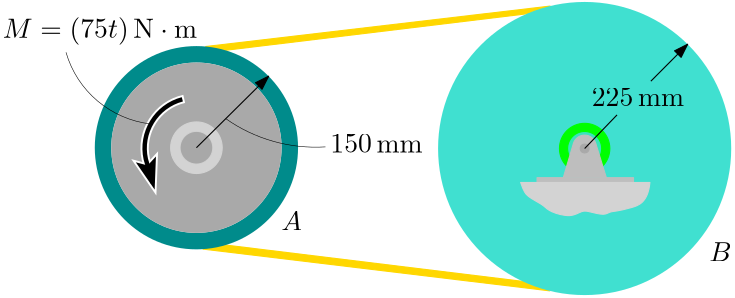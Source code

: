 <?xml version="1.0"?>
<!DOCTYPE ipe SYSTEM "ipe.dtd">
<ipe version="70212" creator="Ipe 7.2.12">
<info created="D:20200722181833" modified="D:20200722184412"/>
<bitmap id="1" width="1920" height="1080" BitsPerComponent="8" ColorSpace="DeviceRGB" Filter="FlateDecode" length="374405" encoding="base64">
eNrsnQdAFNcWhqNS1ZSXWGKKMZYkRpOY2GOjCNgRREBpoigW7Cb23o2KvaBSFRQQG3axY0XB
ShfsNfYodXl3d2CYvpXqf973NsvM3Zk7d2ZW9tvDuR99pEYYG1et36BJOxObjlZ9AQA6xLSj
/c+NW336WXWJG/Czz77oYNp12MgZf09aAgDQIaP/WtClm+PX33yPGxCAUnj3IRAIBAKBQCAQ
iA8kvq/XGJIQgKLm1ybtKlXS49+Af7a1gKYAoKjpaeumr2+AGxCA0nP3IRAIBAKBQCAQiA8h
Klaq1KSpCcQgAMVD67bdjI2r0jcg+Txu5zAQagKA4sHDc/xnn32BGxCAEr/7EAgEAoFAIBAI
xIcTPzZsBiUIQHHSsnVn+ga0sLKFlACgOOk3YCxuQABK/O7TSXz66eff1q5X/4fGbdpZEsgT
8iNZiF/vEQgEAoFAIBCI0hP/+7wGZCAAxU/d+r+QG5B8TIaOAKD4adPOCjcgACV492kZNWp+
ZdbR2nPoZLG9kFWkAWmGX/URCAQCgUAgEIiSjUp6+phtEICS4n9f1Bw6YjpcBAAlwtff1MEN
CECJUKOG5lr429r1HJ2GqL4v0pi8BL/zIxAIBAKBQCAQJRVffV0PDhCAkqJN+26wEACUFH1d
vDAIAJQInbs6aPBbq6GRsU2vfhrusZsjeTl+80cgEAgEAoFAIIo/UPkZgBLE3NIRFgKAksJr
1EwMAgBlpQp0jZpfuQ0Yo81OyctRjgOBQCAQCAQCgSj+aNaiIxwgACUILAQAAIAPELV+X/22
dr0RY+Zov1OyEShoBAKBQCAQCASimMO0oz0EIAAliNeo2bAQAJQIuyKPLlnhj3EAoESoWfNr
FX9ZrVHzK53IZyhoBAKBQCAQCASiRAL2D4CSZejwGbAQAJQI0Wcvr14XjHEAoERQcU5AQyNj
LctuCBbiQC1oBAKBQCAQCASibPhnS41WAQB04Z/HT9ZkFQAA/hmAMuSfNZ5wUJou3RzxKQCB
QCAQCAQCgSjN/tncsg/1xKqzU0+7fvZ9PRyc5JAnNnbull2cOM0AAEWR/zxvoc/e/Sduxqcm
JacT4hNu7Ttwct4iH2gNAIrKP09cPH7iPxTkuSCsBhhnALTwz6RNiQtwBAKBQCAQCASCH3nK
opT08+XLl02aNBFbS1a9ePHC39+/FPrnfKvcqW8vB3fX/p6ew0YPHj7G02s0eeIxeMQATy+y
0NahP2kABQ1AEfnnabNWnTp9KTs7m/8Wl5OTeyr6EmkAuQGAjv2zBj4ZChoALfSvo9MQ1Tfo
FxARsm2v6u3JxvG5CYFAIBAIBAKhsX/WeG1xhr+//4sXLwQVdLHJZw38M+WTLTs79XUd5Dls
dP9Bw/q4ePRy7N/Dth/ByW1QP4+hrv09Bw0d2ddtEGkGBQ2Azv3zvEU+t+88oGzz/fuPz56P
C99xiPD8+avcXBmBLCcNkAgNgM7zn6ePnu1rP2CvWbfjrUyu/vRrQt2f4us3jK+noH5D8iNZ
SFaRBqQZaYxBBkBj/1yj5leqb23pioAMRcxbqMa/fZiIEIFAIBAIBAKhgXlWmvlcevyzmIIu
Tvmsrn/Ol8+d+vZ19hg0dKRzv0HWtm70WqsuTi7unm4Dhrj293RxH+QxZERfl4GWKhfiiEzJ
eHbRj73wSHJGRvJexfNVcc8y8husuPg841ncCoGN+F18xt+INIxdaI58v4Uh3DdN2ZvG3SBZ
kh/PL64S7Q/3oBgDWKzI95sWye5Ghg7G/MP1z9Nmrrxz9yF5K3v37v2OXUcmTPGmls//Z8N/
/72XyfJyc2XZ2Tmkwd17j0hj1TYbdePF+ztnxBbKn7yIj+K8amf8y/cvkndOWhJ99z0z+C3Z
DR5Eq9wlxkblO8pfdeYBc3PsblOvEtyFYhW9HfZG3t+9nN9sd/IL/svlC99zd8rZAqefUp3U
VJbe5Y/t5Tv0xhWdzG8g37vwONNnTeX9MnahObsPX06MuXz97LnY4ycvHDoSvXf/wXXMBouD
lq3YNJ16Pm3F+MlLS6d/XuQ54VG1L8mvESpCGpOXqH5+2aeGd1cyLqrCK0G+8OWN3eJbJg1U
OuPUvaPY1JkHGp1x9j2r5MoUflcpPqTvXx1eY3dVOEzxG1bx5qnie6Y4kXFXrsaEcpdv8922
12flknmrtq1au3nB3NLon80srFXf2pr1IdTvRuSJ6q8iu8AHKAQCgUAgEAiEuv5Z6dpS5Z/5
CrqY5bNm/tnW3t3Ta7RzP8/O3Z3zF3bqa2PXz8ltoNuAwa79PSlc3D0HDR1l6+CuG//MoHT5
Z57XjUxh6FatkPeNK7TluyvQznIRLaighfyzMuSjmnKkiP2zTmx/qeDmzSRCz14ezIXkR2p5
EflnSsqdPB1Dyec167dSy6fOWHHk6Nmnz56T5TJZPjk5cgV9KvoS/UIt/LOgtCzUR2zBIteV
nB+Zr5VvSlqXcYRVvoTJNzAKG8N4ObdlvgETED6UbmL64cJeKV5FKWhR/yyugHh+T1kni8Y/
q6azStA/H91euGRFyNGIXYf912rin+ct8nnx8tXZ83Gc5d4rAsnyYyfOF51/vvhrc/I7RHYl
vdyKFXMrFFCxkpwKFVlUrEiakcbkJarqUO5twv3mgr4LOCdF3pj+AkVj/7w7+Y786lLcsBoI
T/5FfuaByG2oO/+sqlov+o0UmX/WEUdPXk2ICmcv9NkTvG3HMvW35he4g/xiwi9zQZaQ5WSt
Dv2z59DJRe2f3QaMwQcoBAKBQCAQCES5989MBV388vkj9etvWHZxcu0/eMDg4T3yM5/lYrmH
jeugoSMp7ew2YDAFaUY90tMRlkf/XHRCteBY2PnPnFESGrRS7p/FcrbLGBcvxpEPuUwFTcln
spCsKrr857kL1mdnZ+fm5kbsPEx+nDh1GXkMDT9A/YkHVXmDCplMXogjJyeHvETr/GdKLrGl
MWMJR7AwbZjcxPLMmDIFKi48BS0Nq2+KPt8VEEryTr54KeKfGYZZe/+svJPwzwo2Rm4N3blc
ff88fdaqly9fkXuNqaAp+UwW7j94sqj888TFd2t9S7ll8puE7KMKrGxnxUIKahXlqG9/VVuV
EtDk5BYOcv7pE7wrlwjdWeQciV9dRexX1btI4J9Lxj8viTidcPHYfuaSdSGHggO3aLCptT5b
Kc3LVNCUfCZB1urKP3/66edqdUwz/0wgO8JnKAQCgUAgEIhS4nVVCfhnLRV08ctnDfxzT7t+
nsNG93EZaG4pz2o2t3QkC+0cBwwaOsp94BD3gUNpBe3i7unqPmiAp5eNXT9d+OfC5/n+ubAM
Ba03850t2VR+sIVq4XKxjNyC6hAZjJRmaneR5JFXv0LchHMKZTBeKF+YFlm4I2U+luWfuWJZ
RBoL+mfmkTIKhsg3zqofkt9Vwc5zt1b4QlYb5tHtLfDPjLHNyNBViniJIbfN8cm0gqblM1nI
SYrWrX/eu/+EvObzg8eTpi2bMGUppekux95kaGemf84lT/YdOKkD/8yTRUyNKe6fxbSYlK2S
EKRiJofh4qg+87ZPCWSmaBLwz4quau2fVehkEflnxnNKZxWWDSk8C/nDW1h8gHVcjEopwqm2
zFIkdGeobUYrUnZFVJuQf54UuCFk34ZVmtTf8F4RyFTQtHw+ey626OpvTB4372H1WnKxXKFi
oXyuUCFv/vy8Ro0KfyxQ0KQZeUJeQl6ogr/lX2BK/DP7DwTEJafApS5UboK5nHWhUhnRUsVz
1PhGieefCy859t0hfinmZ2jfuytQP4fOG3+v+l8ccP2z8PEyL/KCjdMtpb5a4p8pgbI8Sm/Y
whG7XFDkJL9SiqqVQ3bGXIw5G1y4JHzzjkO+1B8geAevWhswl7rIZ62ZMmO50kGjbTOloDk/
6so/k7XF459VmQYRgUAgEAgEAoEoB/65SZMmlDISnI6wVPln+74eg4eP6WXvzlzYzdq1l0N/
297ujs4ebgOGurh7Khjk2t9zgOdw8hLd+2eGW1b8SPnMfB3KsqwFzeTymfmSfKnLKTFN22Du
7gTTqkXSj3mFOLhFMxglNURraAjXf+bsUUSAK/HPzKGIvJj/co7KFu48tzYIa7jyO6bwzGzR
XQ7zn5kKOjExJSExRTP5rK5/vhmfKpPlnT7DEjVBW3ZHn409evx8+u37Mpk85zknJ5cEVYgj
PuGWLvwzRzGxdDRLsDATfcW1rYQuE18lruMKDVJ+G05FgvwfJfwzrcW09c+qdLJ4/DOnGHX+
SckXdCxfx6htwlye/3JOiWnajBUu3yllniX885LVgfv8fXw1q/9MK+grVxM0k89q++e/5uf7
Z0aqs5wnT/JevcobMSJPT4+5nGom989/zdcoBVf8WuJdkFIlODiXPcNtMitO74x/wD+zlJRm
vQkI3QjKUnxF/TPDwTJq4EheiqwO8L76YfzIKQSk2uCLHy/rIs+3voV/ACJxazMGh3WMrH1J
37CMNzfWTgtfosrBHo6KuXpgW8GPvvu379izcpKgf16hyu1AO2dyE2kmn5WK3wY/NFYyFe9C
nzXrt9JE7DxC9YQ8YS5fuiJAejtkR/gMhUAgEAgEAoEo9/6ZLrshOB1hafPPDk4DPL1GW9u6
WSh+tGCv7drDxWPw8AGeBC+Cs9tA8tzRaYCK/lkwRPwzM4GWXsUSzoXJxvxZ8ApFKMvKctWu
YlO83WlQ5oLRkiucldUM4cw/yHw5lVGskX/m71G8/obo1gRNOFNul+P6G7SCTkxKpS7UxMQU
DeSzuv45KTldJsvbuSdq8vTlU2esII+Tpi2j1/psCmP+TcqrV2/IY3LKbZ34ZwmxzJpekCN1
1cxklsz5FC8ywPPP7MYFz0X9M8PeqDT/ILsBd1NKO6m5fxYMEf/M7Ebh9wU8hVjwKu6B0wdS
uFmxRHcxLamKfw703azx/IPeKwJfv35D3YAayGfN/XMFtn9OSMi/5WJj81q0oLOg1fPPAvaY
fy8UJNzyLySJq4t9d7DvO+HLlT7RvKR9Fd4omLMQFv4dhIh/Zm5c9Dsg1qXIKTHNVsfsY1Hx
jmM0kzheiS/gpL+fKrxreEU2Cr81kL5hBU8f+3iV1ABXEHrsavThfEW8IfxYaECBldXIPzMV
tGbyWal/btPOSuK1wYy9Kw2/gAiJTZEd4TMUAoFAIBAIBKJ8+2dOzefiV9Dq+2cPj8EjXNwH
Ofcb5EJw9yRPHJ0HdrN2peYZ7NGrn6OzRx/ngbZ27ta93AYNHUVeUiT1NwQEKc/l0vKTUU2C
bbbZ7poTir1oUW6atU2Gf2bZbOkkaq5/ptO/qSoWZK0G9TfyR4PVDZ5/Fuq8ROHr/H6Kn4Jy
6p+pzOdi9M+3yZtYRkamnMwswosXrxOT0oO27KYa7NgdlZCYlnrr7uGoM3v3n5DJ8shLdOOf
OUqE4ToKBQs7e1CiqKm0fxZZJVkXmuuf2dqHWstNBBX6Q3ht859V6aTwoUmXONCk/obQa3ml
EgpGjD0gjGGhN8vwiuyvG1SoKa37/GfKP7969ZrcfaQj/OkIy5B/FpGH0vnP4iZW9MLjX5ys
XTC/4FBsXOBmFLoIhe9Zdh0e0fobAneZ8ktRLLWbfe9I37Yq+XmxG4f/3Zzy21bgNmG+NSm/
YaWktyr++e/ws9FnTwfJn0ds23vEb8USEf+8HP4ZgUAgEAgEAoEoT/5ZcMLBYlbQGtTfGOA5
3NVdXuS5n8cQAnnSf5AXedLN2oVuZm4pn5ewl33/IcPH2vcpJf5ZMIeZ5Z8FPbBEkWduri93
3j16g5z8Z638M6dvKs8/yDXGAmVM6GMR67xq/pm1vPz6Z7rmc2JiCpUFzZyOsIj8c3zCLUVV
DRmn/D5ZsMm/8PP1hClyfXc6+jJZfjM+VUf+mTYh3OUsJcUSKRL1n0UrpkrUSZYorcz8C3dG
6QD2JG4S9Tcm6co/q9LJ4qr/rLZ/FjxGln8WPARN/fM2/1AN6z8zaz7HXYnnT0dY9upvqOWf
+dekqv6Zc98x/16AVf6C9s+cDghexoLyUzv/LH0pivhnzgho5J/Fjlc3/pkzSsXsnyftP3D2
8p4tS/4OOLRn927vSVr551JTfyOEJmLn4YL6G4eZy1F/A4FAIBAIBAJRzP65lMyTKCGfi19B
q+vKbOz6DfD0cu0vr/BMHinIc4/BI3r3HUCZZ4V87mNh1bePi4fnsNE9i2j+QYFiGjyHTMtb
4SLGolWRVZ1kUHSznHRiCf+srIiHlH8W07mqGWP2FpgdFu28tM1WvIQ7jKzjLT/+mTPhIGc6
wqLzz/sOnCRvYorazjKqvDP5T1ZWNllw9XqSwjx7j5+8ZPzkpZOnL3/w4AlpvHf/CV355/y/
+D7DlS1sJcUtDS0spiR0Jf/v6CdJJlSz2nPnTLwTz+htsfhnFTpZ/P5ZrIwAw0mK9pBVf0PQ
cWnmn72DDmwNCV80ScP5B5k1nznTEZa9+QfVrf+sjn4UFZhipWnUrr8hfPGo7Z/pPqhwKZaG
+huq+WfGYSqpv6H0htXePy8JPnz52N7dvjtP7QgO+lsL/4z5BxEIBAKBQCAQ8M+arS3+ePny
paB8LmYFra52s+zi5Np/sNuAweSRks/kuZvHkEHDRjk6ezCTn3vYkjXDSTPykqKYf5BuzBCe
VMkIgTkE85sVily/iymC8w8ynOreNBHdzfPMbBObP3Mfw7uy2lC1LwRmQlTXP/OKXavqn+lj
Z/lzVk9EOs+Zt7FQLHMnWGSdgnLpny/GXOFMOEgraLKq6Pzz3AXrFZMLyij/zIyU1DtUm4lT
vcljxM7Dubm52dnZ5CU688/0X+izRQfXi7JqmbLyKgtqBSsxsdRUX+wUa8YceUxRwy1EwO6z
4g/5WbnZxeCflXeyuOYfFJjBjTtXIFO4sadRi7pxV3D+Qdbwijht5f550/YTEbsiV9MN1PHP
02et4k84SCvo/QdPFpF//nvi4ru1vs2tUJFKbC5U0BSMpGhqFWlGGt/+qjZ5obKNk0HmX2Cc
G/DyncL7iCtvVS2ozp9/kNomU94y7xr+fHwiJ5p/z6rin98LTWep0qUo9F0Pf/5B9p9CaDT/
IPPG0cA/s1bx5x9kjbnoDauef5b665K/N0UdPn7+wKHjQauWaOyf1/ps5dtmWkGTtboSv59+
+nnx+GeyI3yGQiAQCAQCgUCo5Z+lo1T1VkI+0w2WLVtWqvwzJZZtHdwHDR3l4i5Pe+7nMaSv
26Bu1m7derp27ubS0aoP1bJzd2fnfp6eXqNt7d3pF+o2/zmSLoPMtMry/OcjdOFi9gYFCxqz
83iZZaILNqtcEVPzAGZwd0rPqEh1iZX/XLgjwaog4v6ZsS/xqh28WtZyTc3O9M4Ppg2mXHH+
ZgU7z/HPyXvzX5LBr8VBH105rb9xMz6ZKZ+ZCppQRP6ZknKnoi+Rd7OcnBxKQb94+XpzSGTg
5l2r14XQ1m7N+q3v3r0nzU6ejqFfqNQ/s0KuMoSktMKTKPuTfMXW2OmUwhMUSsCe8o/nt+kQ
qycgpPVU9c+8wrO8hcpL70p1srjynwv7wPZUL5KjFbaQdzpYl4HAZjnHJazmRP1zzOXrZ8/F
Hj954dCR6F0hm1kN1PHP8xb5vHz5ij/hIKWgj504X1T+edKSi782J79JZFfSo9xyPhUryalQ
kUXFiqQZaUxeouLJVWNev/eqTCOYX1Sce80wzyD3i6H8hawrjXnxS59l0Wk6JfKfL9MHJfAe
In0pMpsxv0PhF3WXToTmrBU5XrX9c/44C7xBCbwtKLth1fDPiuWnRU9TaPiR8wf27V0+SXP/
7Be4QzDVmVLQZK0OE489h00uav/cb8BYfIBCIBAIBAKBQCBKoX+2tOrb12Wgx5ARLu6e7gOH
9nHlVhuwtnVz7jdo0NCRfZ09LDv1VdE/fyiIVqIuWwhW8wB9i3r+QcK0mSvv3nuUl5eXlZUt
k+U9ePCEuXbCFO8du45Q8vnO3YeksfbaE4Dyirr+eZHnhEfVvmSlPUtCGpOXqLRxFYtFqDF9
ISgcH+3/+qDMIFxLvJSi1D+bWVgXtX8mu8BnAQQCgUAgEAgEolT550IF3dmpr5vcMCuKPw+y
c+hvbeNmbevWy8G9j4tH/0HDPIeN7us6iDSDfIZ/Brr1z1T+5+07D6hpBzMysy7EXAuPOBSx
8/DZ83H37z+m/tyDNCDNSrv9u/ueG+Veo/FSqd+LZ65y07DLiOujOvzq1etnz57ff/AoLfFS
YHnxz/LqH6Nn+9oP2GvW7Xgrk6s//ZpQ96f4+g3j6ymo35D8SBaSVaQBaUYaq3c7aKCg2SU1
gNDAfkDjQ27AsvJeoYp/rlHzK9W3tnRFAOWf5y1U498+sgt8FkAgEAgEAoFAIEqbfy70yZ36
2jr0d+3v6TF4+GCvMZ5eowmDh4/xHDaaLOzl4N4Rmc/wz6Bo/LM8C3rWqlPRl3JycvmFhrKz
s0+dvkQawDsBoGP/rLySsy5eAsCHgSoT/zk6DVV9g34BEcHqzIFINo4PAggEAoFAIBAIROn0
z0yrbNnFycaun31fDwcnOeRJT7t+Vp2dOM0AALr1z3Qi9L4DJ2/GpyYlpxPIk737T6iV+gUA
/LO6Pnn8xH8o5G5ZCFYDjDMAWvhn0qZkO4BAIBAIBAKBQCBKyj/nY6nRKgCALvzz+MmarAIA
aOWfAQDFq3+7dHMsir2TzeJTAAKBQCAQCAQCUQb8MwCgRPOfAQDwzwCUb/9saGTcb8BY3e6a
bJBsFp8CEAgEAoFAIBAI+GcAPgQGe02DhQCgxPzzWvhnAEqGOt//qOIvqzVqfjVyzBxd7Zds
CtMOIhAIBAKBQCAQxRYff/w/2D8ASpZ+HuNhIQAoKf+8YvVmjAMAJULT5u1U/5VVVwoa8hmB
QCAQCAQCgSjm+OrrurB/AJQs9n2Hw0IAUCL8s9R3yowVGAcASoTOalZgrlHzKy0LcZCXQz4j
EAgEAoFAIBDFHD/+1BT2D4CSpXvPAbAQAAAAPjTcBoxR9xdXQyNjjacjJC9EzWcEAoFAIBAI
BKKYQ1/foINZL9g/AEqcYSNnQUQAAAD40Kj1VW0NfoP9tnY9R6ehqu+FNFZxrkMEAoFAIBAI
BAKh22j0S2t4PwBKA1179IOFAAAA8KHhMXiCxr/H1qj5lZmFtURFDrKKNEDBDQQCgUAgEAgE
oqTi889rQvoBUHpwchsDEQEAAOBDo12Hzlr+Tvvpp59/W7tegx8at2lnRSBPyI9kIX7bRyAQ
CAQCgUAgSjCMK3/ctkNPGD8AShWew6ZDRAAAAPjQqFvvJ/xyjkAgEAgEAoFAlKeo/d2Pph3t
4foAKIU4Oo8YO2ERXAQAAIAPCsvOdvr6BvgtHYFAIBAIBAKBKOthZFylWQsLKD4ASjNdursP
HTETLgIAAMAHxWCvqV9/8z1+XUcgEAgEAoFAIMpiQOgBAAAAAAAAAAAAAAAAAAAAAAAAAAAA
AAAAAAAAAAAAAAAAAAAAAAAAAAAAAAAAAAAAAAAAAAAAAAAAAAAAAAAAAAAAAAAAlDM6mPVq
065by9ZWLVpZNG9p3qyFGQAAAAAAAAAAAEoJ5KM6+cBOPraTD+/kIzw8BgAAgDKBmYXDn227
QjgDAAAAAAAAAABlS0eTj/NmFvYwGwAAAEonphb25J8q/JMNAAAAAAAAAACUXf5s1w0WGgAA
QCmUz81bWhTpv4BN8WsAAAAAAAAAAABQHLnQFqZQ0AAAAEqPfDa3b96yI/6BBgAAAAAAAAAA
youC7kg+7MN4AFB6MLfsw5h2rWcH024mHbvbOQ9a5Rv88tWb1Fu3z567tH7DFq+RU+lmFp2c
MG6gHGBibtesBao9AwAAAAAAAAAA5Qxz7RW0RScnqy4ulp2dLeWPiicFWFF0kT8WLHSRN+6i
WNvFpYyqM4tOzqTn6kIOWaudWvaxsnC0tHC0UgeqvQXDaoJSLp/Jo5lpt1Z/NPm9Uf3mTRq2
afFH23btTbr0CtkRmVcQ7969vxx7fdKUhVDQoLxc/I4tWlngH2UAAAAAAAAAAKD8QT7ym0NO
AlDiKG7DLl0cBvfpOtmtzXj7JkO6/DDSuvHs/m0Xe3Uf29+mu03fmNjrubmy9+8zaBEdfSam
v8c4KGhQ1r95aflnJ/xzDAAAAAAAAAAAlFda/dlZMwVNKa9R42YEBIav3RQcEBTu47d9+erw
pUsDV6709QsIDPBf5++7KiDQxz/A13/DZt+NoX5+4QEB4f4Bob5+gQGBYWPGTS1z6szVfczM
uStmzF4+c84KJrPmrJxZgOI5ay1pP3f+6v4D/9LYTI7sYL75z8YhrX4Oad0opFUj+ZOWjba2
aCin+c8hzRqHNGfTLJ/NzX8Z1rYjlUGtYVHWjvYm5r1pzC0czNhLSAMzCweynLMQYk0tunXr
M9rdZqFXl+XDTX3GWPiNtdw+q8eeBb33L+53dPXIKUNcps5ZnJ1DIjs7W/H/nJy8vLxnz56P
GTcLChqUXdqZ9MQ/xAAAAAAAAAAAQOnH3sFd49eSj/8aSAPLLvKCEptDt+fl5eUqsjEfvci7
cOnxyePXUlNS8/JekwV5eXfy8p7n5b3L44ZcnW3dtpVswaqLc5mQJJTfmzZzaWBwRHzynRuJ
6fFJd24m3aYebyYqYDwpXJt4+0ZC+v5Dpxb8s5Yq36HeOFs4ksfQlg3fNKywsVaFXV9V2FGL
8NH2Lytsr0keP4qoVWlnLf3wGpXCqlcMr14xTEGo4vnaahWffqe35Y9G9HbUl88ObTv0ZELp
5XYmNu1NbNq2tyaP7U1tTc3lRprTkrxW52fBc8jEhf+stbb1KG9lNzo7DunvMsmz+2xPs9Uj
zXxGmwVOtAqfbbtzoePef9wOLx+2f9VfXoMHn798ldw4WVlZOTk5MpksMzOL/Pj2v3dj/5r9
YapLJ9cR5JIokV33svfsYTOgmA92zLhZFOQ5v0GR3heCe9RJ5Y3mLVH2GQAAAAAAAAAAUILn
4FHLV6zx8fElLFzkrY0K1gwLK5uoqKNt23fW7OXNW3Y0t1RbTlp0lvvYDf5bsrNyYhNvbgjY
PnnKsr4OQz3chu0MDXn+6EpmZmpmVmJWVnxm1u2sjFeZb95nvs3IysjOzHr36u2drKwsP/9A
uRft7FRG/LP8ccr0Jdfj00+fjY0+F3fm/JWz569ciLm2a98x/627gsIiA0MjyaNfyK6IyKgL
l66TBhSnz1xOSr0/Z/5q+abUPF7KG4e0+nlVzYqfflbts48/q/rxZ1WqfiqnCuETQuUqnxhX
/tjYuKqxcRUjglFlQ6PKlQ2NyfOln1cKaaq5f6ascjsTG4VwtjXt2Nt7mc+y5Ru6WbuSVe1N
bcljH6ehG32Dlyxd317RjIIy1bo9BWvWBlLfXqSkpJcPBU3JZ7s+w/p4DB/h6fb3gM6T3drM
dmu2ZFDzDaM7bJvafedsh70L+x5c4n56w4TVc8aduxgnk8mysrJzcvMjOztb/tXP46fObqOK
wnYWkXXU1ZcRb968JYdfIntftSbAe/nGXvaexbCvsX/Njrtyg/MdHrkLmN87HDx0oui+hli0
eB3ZI3nU+ZbbtOv+4f7ysOd2Xt6bmCXUjwfS8vJex6zCL1QlwJLY14UnoqgY6h2x1XeBTfEf
3bA1W7dFEJYOYy23mRm0dduaobrc17ilvL2AIkM+2ptmumAogJK3He9xYmvlbwIavinh8gNl
573RdsEmxT+CuGIBAOWAHtZ9wsIioqKOEsLDIyIj91HPfXx8NbbBGjBx0gyyU/Ko8RbatOuu
dv6zYkK9DYGbs/Le+23xt7FxMGtn+WeTVoOd3W6cPy7LSM/JSc/Jjs95HZP18mpu1jNZ9tuc
929lOdlZmS/vP4gjn7sDAoPo7ZSV/Oep05dcu5l65vyV8xevRZ+Pi4iMCt99eFPwjlWbtq7Y
ELzGb9uKjcErN4Zs3LKDLN++58jpc7HnY65Fn4tNTLk3d8FqDeok0P456MuPPv34s18+/vjH
Kh83qEyoWt+46s9VP7Y3NenTsWOjTz+ra2jcwMi4vqFxPQOjOgaGP+gbGhsa+1WrGNK0sfb+
ub2JTQczuwMHj125enNP5OHbt+8tWrymvWkv/4DQu3fvkyWpqekhW3dSqdGUf9Z+dksOV67c
pOVb0ak2spe4Kzck2B6xj/afzOWaJeJ26upyKvrC5Hne/d1cXGxN7S0a27b71sOyzizHH9d6
tvQe0GyaS4t5g6wCZw8MWjzx6tUbMpksW+6fc2S5MvKYm5ublSXPgo6Lu2HVxUWH8plSu+Sx
dCpoWj4fPHSiRDrw94R5xaOgyQFS1/yjR0+379gfGLSdPJLn1MIDB0/QbYropqDkMxU6V9DN
W3bU7N+sDqbdvJetOXLk2Hoff/Ic/rlMsFt+kLGLy5V/VtXD6Mw/Kz5Kq6p55fI5aIatQB9K
s3+m+yl/so2G0dsCn8ClcITlnSlYXjgC/Jdzzh17j2xvX2DyBX1+UYp9CMBiHtviPwqXGb68
q5R/y7NvZ5HbnHVhlEb/XHj3cY9FoLesO5136plrBQ+Tfc9u1cEbVOEbi8A3etzBVPVdSPQc
kf7zVzEOSvTtS2AYOR2Q7BtzLeugxM57qXo7YndGrX8xAQCg1MvnqKijkZH7Ro2eQNtmCyub
FSvWkuWBQcHFpqDDw+UOPCwsQuMtNG/ZUW3/rKgjsWrDpsf/3fnHe65529btfvu1feOGf/Vz
vHZ8d9LlyPMnfG9c2hp/IfjikY2Prh/PeZaa++5x9uuHt2+eObDP7/G/V9euX6dBPQp+BimF
0ja68c8zll6PTzt7QZ72fOrsZZ/A8LX+oYTN4XtT0u68eftf+p37obsOrvUPIwvXB4SdjL50
4dL10+fiklLvz1uwRpE3rt7xWim88daWDQO/rFC16mcNq3xcv/LH9YyrNqhc9Svjqr1NTNYt
nBcR6DfQ1u5zo8pk4fdy+Wz0nb5hfX1DAwMj32oVQ5pp658VRTZ6de/plpCY0rWHCxlMzyHj
467cSE6+dTr6gqPTENLS2XV4bNx1cwv79ia27QoqdZRF/5ynLB49ekq1DAzazlyumZqbM28F
ee3sRSsnzpzj6mjl0qWRa6f6Lma1x/Wst3ZY8+kOP4zsXn+Wp9mKv3r7Lp6anJIq98/Z2QXp
z7nkR/JI1YKeM2+lDhNui2Goy658LjYFTYnlt2//45+FaTOWUBb64aMnRXemaPlMG28dKmgT
czuN5fPVq9fPnb/ovWwNeSTPy6SCLmn/LLfBaQfgn7Xyz3IVoJIQKxH/zNlpGfHP9HbGLS20
KC4zfCMkO8zcO6snCifDECyKASywEwrNwnA1Er5uqHfh3hWjJ3iw8n4Wi4f5AP1zUY+tDhP4
JTbFO4p8DynqnwvFZnnwz4yR4bx5kh85nWFZU947AOudkHsjFxhU1jsGOV7tzi/j3HGMrvxH
zruT8nch8c4zZDJ7ueKdR/hcM84m5xqT/8g+cMm+sTarGHb293oa+2fpq7GI3hvLx5dWAABA
W9/IyH09rPvwV40aPSEq6ujCRd7FU/2Dyr4mj679hmi8HRNzOw3885qNvq8yH0dE+M8e6zmw
W4eef3w/rHvrgIWjfZeOXDzTNTJs3rF9K/yWep0PXfxf2um87Dtv78eeDF+1cunYm8nHVq9b
Xfbyn2csvXbzFuWfT5+L3RS8Y31guE9g+MPHT//7792F2Ov/Pn95IyFljd82n6DtGzdHnDpz
+cKl69Hn4hJT7mnjn0NaNAqoWaFK1U9/rPxxXeOq3xtX+aHKx58ZV50yatQA6+6LJk1Y773M
0KgyWfidgdG3Bobf6Rs2MCBhtLF6xa3NG9Hb0dA/m9p2MOtl7+h5JOqUuaVDe9NeZhaOAUFh
2dk5K1f7kmYdzOy6W7tdjr1mbeNOGhN04p+ZiZcSodtyHE6uI8b+NVsCuiXln6m6B5olCfew
9UhISHn//v3KDX5LV6/1cOrRvd2PzqZ1Xc2+Hm/TeOtfnee7Nx3bpe5f9n9smmi/e8uae/fv
kT1mZ2flsiM7O1smk5FN6XAQ3r79jzKfpS3/uZTI52JQ0NT1/+jRU7HLmyynTlMR+Wf6BqSc
M10AR1cKWuPiG3PmLr527Qb9I3lOlsA/l37/XP7qb6j+gbpE6m9I7LT0+mcxpS8p3tlHOm7o
MFEdwR0Tfoq4SidUoWX4LQXyDOGfdUSRj22x+GfWUUjnoPKcp0r+uXTX32BJZqYXFRox23FD
bUXfAbiHxhoEkdtTB1dg4VsT6QBT0vJGQ9m7kGjn87/eEspk5o1S4bslWzIzxlkwMVuib9z2
PFWu8dsO/DMAAGhvfUeNnkAv2bDBj1kBg/yoTU1m1aF2ZO/gTtX90Hg7bdv30KD+xqagLXl5
mYnXT8YdDNo4wW289R8L+pmEzBkQ4TMh1G/qtZht1y+HBnoPPeoz7mVypCzv1os7x/ZvmLj6
H6/Hz65tUtR/1jj/mUppbtuhZ80va39fT57ia2bhaG5J0afgxz4tW3f+3/+qN/71T/ol2vhn
Rf3ntDPn486ev3LizKWNW3au8du2dceBvLy83QePe68Lijx0Ijhinzz5OTB84+btx0/HnL1w
9dSZ2KTU+3MV9Z81zH9u0dC/xkdVqnz6k3HVusZVCA0qV61pXMXJzGLq8GF7wrbOHvdXVUPj
Bgr/XFvfsLY8/1ln/rmDWS+CmUXvizFxTi5ejn2HrvMJysjI9Nm4OScnd9HiNX2dvQYPHX86
+kIHMzsd+mdmwrN0lEiOLuWfyaPGWxg/aUFmZtbS+f8M8xo1dfKo0R5dR9g3HWf3y8geP8zr
2ypyeu91wzss6d9qnZfZrgXuxwPnxWzfkvHmDZXwLJPJqEfFE3kqNNmUbus/k1EtbXW2S5V8
LmoFTaUcS9R1oUtzFMVdQKf3M20zbaRXrw3Qfhet2nTS7F8rnw3+u3btpX8MDgkjwD/DPxe3
f1ZHiME/a53jKrF96V0zZRRPTPFyLFW0K4IupbgEy4fon4t+bIvDP7OOgr72JN5JmF/HlH3/
LN8j+48aqFFS7eQyd8of4cK1RaUc2RnatH9WbRiZ7zxSnWeOhrSm5v61CHMV3VWV/pHivkOy
zyy35/DPAABQIlBFNph6meOfKUFNHnW+a3sHd3uHfq79Bk+YOINA9kI6Q3eJWkjWkjYE1Tfb
qk1n9fxzF7lH9QsKlsky7iZHv7y2J2q51/ZJva4GTnx0euPL1CNvHp3PyU57+fTCsW2zT67z
+jdmk+zdmWfXgvevGR66aVqu7N/AoFBt8p+pORO/r9vI0NDo96amgnaaFtTGxlXam/bSVf7z
pbgbySnpV28k+YbsXO27LWz3odzc3J37jyXfup0nk92+93BT8I51AWEbN0dcuZaYnHr7UuzN
hJS7WtXfaN4wQO6fP2lQucoPxlXqGlWpb1SlnlHleh9/umbRoktnz1i3al3D0LiuUeVvDeTy
+Tt9g/p6cv+8Sev6G+3k/tmunYnN9JmL//33xfUbCWlpd3Jyck6cPLdvf1R09MWcnNy09LuJ
iakPHz2ZPXeZIlnarm17a+3rP5d7/xwSuotsYeb48aMGDx4/zHmqh9Xs/u1mu/4x2e63lQMt
Ds1x2TPdOmJitz0z7E94D7vgP/W097RXDx/K8vJyyaDLCutv0BMRloM5GcuWfC46BT1txhJy
pNFnYlSUz7q9C+iN81OdaQVNlZ7WhpatLTX4F7D/AK8twWFnz11w7z+Mgv5R/a3JrW/aHoWJ
pYKqDiE3w/lB1vKkMR18aXkgjbGa55OZa2/vlvTPi2PeiG/HTKTZgZjXHKUsskfWUShWCbYX
2OMq3i5YVTXk/ZE/Z2yH0ZhXf0OxNV5L5kExBzl/43JdzDw7jI0wN15glXczDol7NlVqyb5I
GIfD1g75HoCZusb8nM5QwQK5eVxRzCwN6rtgKPMTNC8bjb3TAtXAqZBMl1MWr7/BLH0snbop
0lK8MyqMj3KlL75KmWFgDbhQ/jP9WtX9s3DGI1Mr5V8ejBOhWEWVEeAXVmWvkvh7/PxNKRdB
+bYnv1osfYzMnFvmoLH2ztoyq4iu2N/piwy1kg5wy7SKjIyoshPqsNhy+oZlNGB2dZvg4AsP
l0abEvfS4tc2S9lpXH9DZGwFjoJ3H0nc7IJTvHF2wb0GBPOfBYpXKPOKAkNBX3uq3MXse43f
YcHDEc5/ZotfVd6FpDovKWxF/LOiG8L5z4wkbdX6JvRnJoz3TBXrb7DuwYLS5QLF/FmZ3tK3
gOT7g8h7I6sbsNAAgLLOhg1+QZtD6Oc+Pr6RkfvCwiLIk5mz5lOWWMs5AcWSrvlQZTfIo+Ba
FR14y9aWGvhn/8BgWd5/aVcPvroUfHaVR+xy1+y4jbI3p2XZSXnZt2R5DzL/i48/vj5qheud
8LF5cWsf7p2xb8WAY7tX5OW9CwjcJverXTTPfyZ8W/uH6tW/Jj+amts3+PH3775vWK/+r7Xr
/PTZ/6rXa/Br0xbyuta/NzWt+vGnbdpb68I/e1+5npJy6w75GPo+IzNkx/6VvlvDdh/Kyso+
eup8Tk7OlRtJ5HHPoRMrN4UEhUb+9997+QfW2/duJN2et1Ab/9wosHrFylU+qW+cb57rGFX+
4eNPDI0qr1r4z9HIyB8rV/nWwOh7I+M6BkZ19A2+0zOor6evb2C4sVqFkGaNtPHP7U17eQ75
O/XW7aijp8+dv3Tw0PHT0Rd8/bZadOoz1GuiibldxI59h4+cPH7izJGoUydOniMtPTzHdTDr
VUbzn1Wff1B7/3z1WrxMJgvw8Rk20G3KSLfZgyyXDmo316HRZJtGC/s2i/i7y/5pPQ5O6nJo
Ru/TSwdHrxsXE7Q86793OYzKG7KCkAtpmawcy2fmlIgBgeFK0Ww6SD697D29RkxVivfyjZSC
7mEzQIffbohVuiBHRxpw0FWlFFo+r1kbKF2XQ0sFrcHkg3PmLn4iHupX4cjXpPmyUSE2X79+
w7KpDP+pMJBsHcoUlQqpW+iKKU1K60pq4/TafAMs7J8VOyrQv5wXcsRvoSUu0LCq7pGX/8xu
z964Ov45T7TzbP+sGHzmj/mbPZDG0MjMbuRvvGAtdTpev6ZPgWKDrMNnruWdL7Z/Fm+pODWv
3/BeyFFJis+8vkGFn8EVn7iFyj4o88+KF7I0JvOzM79wKGcvbEOiWv1ndpFPdgc4lmyTL7dv
qnVGyfgoS5CT0K3KTCzHqPDqP4tpEwlfIZhYzkmDzD9xBUuoIqubfEWKvlJ2haM92aaOP7ui
cv9MBpyb7C14gtjXpO2Cpaw23MoA4n+Mz1f9Ah0Q2BHrkuMcrGhNALHtcJ12QTPBW4lz9lmX
vehwqb8p6XxjMf/MWa6ZfyangHPlsCozBG3ivA+o9LbAPvXip497DTBvxnxHyq9OLFGZp+Aw
har0MEWlkg0OW8O96zkXrfCIMY66wEWrJnh5By7WeemF/ENjXHicf2Lyra8q+e3MzQpdiozr
VhX/zL02REumkJacf56E3nKlr2Gl743IfwYAlCf/HBm5j3o+cdIMQnh4BJUCTfneovDP1GbJ
fqn5DclzCysbTgOyhCwP2hxCzY1Inqu4ZXWnIKTyln0DNuflvUqL2/c2xv/iKucby3vLrvvI
ci7KZKmyzFvZWXdkOXf/TdhzcpXrjfV9Mg6Ovxc6LNp3SFpchEyW6x+wRbv8Z3mGc62v6tSo
+Q15bmbh0OT3Do0at/7ltza//d7+p5+b/97UtHWbrmRVkz9MjIyM/2zXQ5sSHJR/njZzady1
5NS0u1Te6YFj0cs3bAnfczgnJ/fA0ejHT56Rx8zMzH2HTy7z2RJ5+CRVISHt9v0bibfnL1ir
uX9u9rN/9QqVK3/8k8I81zWq/L2hcT3jqjWNKm9avvTG5dgOP/z0hYFRbQOjWvqG3+ob1NE3
aKCnr69vuFG7/GczC0fXfiPu3Xswd95y0472jk5DXr16c+XqTWsb9/MXYsnRHT0W3d3aLS3t
zsNHT7p0czY1t1+waFV6+t0+TkPNNNojk+079quooHXon9Wdf1Ab//zw4WNyeSQlJv01bvTo
IX0nu5vMdWsyxbq+R8vPvf782NvuOx/nRnv/ttw/qVPU/L6nVo9KPx9F1X+WX1e5hfU3FBU5
cnWY/2xt65GSkq7z2to6KQehYmhzXph4jZi6ak2A6pD2Ojze4k/sZxZdl9i7ltNuUmjwL6D3
sjUS/pms1cQ/cxJ0WVnNDC0sVKWBIVTlYpZriRkZzvxiF2y5zdkRS5MqWvJUsEB/WIejbI/c
BrzkZMGSIKr4Z1avmGvFnqtYHIO7cY7h5wyUkLcX3qmSltyLRKRMscAcUsxPvir7Z4HkPdYH
c+mJq/glUlXxzzyvJVy4gyvZBFLjxDujZHwkBKBkdVylU0AKze3FSKUTd0eUi2PutzBnUuhV
3BPHnimMb5h5l4dQJ0WFldC5EMqX5qW4s04rK1FQxbxcyWRInn/mp1gLfL8gWBSF2R+B+dTE
tsMdE8a1zT0jvLLhnEEQHy61N6Uku17EP3N9NTeJNEIod5Tnn4WuHKpv/KOQzjEWOfVSp0+g
A4VHIV9OH2NhCqvgN1CcC15M4Rb8xYFadVSY4yw9Ytx3pIJuFObxCvte9ruQROeVSWn290Fk
5OVfabFOROEbVMFFqORdlP9FmJB/zu+wCv5ZxWR+le8CJWdE2Xsj/DMAoNywcJF3VNRRpv7l
1N+gpiBUXf+qTg/rPrSC5teXJkvIcko+C86NKIGaPlZR/9lvM/k8eCdu35sLPgl+HjdX272J
mvb6un9qzLbbCcffvk3Py3ucee94cvhf1zfYp/g5XvVxvB7+9+vbx8jnOb+AYDqPWjP53LBR
SwMDw99+by/P1DWzI0+++74hWVj/hybf12tcr/4vrdp0oZJ4P/+85udffNnBzE5L/zx1xtIr
11MSk9Mp9xKfdGvlxhD/rbveZ2Tcvvvg8PEzt9LvZWVlBYZGLt8QfPVmEtUsKeXOzaQ787XK
f/7Zr1pFY+OqPxoaf29oXMfQuIFxlVqGxjZt2q6YM2vtwoVj3fv9XL1GbUPjhtVr1K/6ydd6
+t9T/vmLiiFN5f7ZQn0bTB3yshUbzl+4rBjhXmSQnz9/6bNxs2u/kbSAsrZx37HrQHJyGlWs
g7RMSEwZP3GO4ssFJ50kvlKFcItnIkJ15x/UxnNmZGTm5OSQjVyOjR010nOsu+kUl98n2jf8
2/q76d1rrXBttHWs2f7p1oRDc3pHB8zKeP9OXmojJ5uf/0w915WEJIdZsrVNBJU4/WXE9h37
+dm/TNasDdSVNu/czdVzyETp5OfRY2dR8nnGLG/Svkz7Z6ruBzWtobR/ptqQ9sWZ/1wU/lnS
9BY62ILKEiI1nIVrCNMv5+5Iov6zwI5YLSWkNFMOC9lj9nbY/pnfQwHVrHL9DeF+cqSuVL1r
doUQqmO8jQsWLWH6Z1UGTWlL4a4KpHLxpQdD4Kjqn4XkiY2y+htSdURV8M98LSD8mV0FNSHe
GSXjo8wk822wCk6DMl38TFpOirj0ToU2TukmXv0BVvd4ya5cdSM5dKy9Cx2javU3eB1g74VV
smCrVN6j4FlTJf9ZbCIz6euKvWVOAzW2w5PGUheDwF80iAyXupvSrLYMz1drXH9D5QGRvuqE
PaTk6VNS977gtYyeCFj6fLvLrUShRf6zQKUU8W+CJKVrQXEJ8Zfz34U0zn/mdpsMneiXGgWv
ZVyK/P3y+6aj/GfRTGb+2yn7WxX+iZM+I0rPF/wzAKDcQKU3L19R+Gl35qz5dKWLtu07R0bu
Cw+PKKK9W1jZUBnOHAVNy2eyVt2pD9XOf1b4Zz+/4Ly8rGfxUf/FbEgK9Dg51/zCkm6nljv7
zhm4I2TVw4c3ZXn/5jy78PbiypQg1xPz2p9d2v3hsYXvn17Iy5P5+8v9s1Vnzf1zgx9/19PT
b9rcnDxvb2rbsFHLml/Wrlvvl6+/qVfrqzpf1vqOWmVm4VCt+leffPK/Dma9tKy/MWX6Umr+
wYSktIzMLPm0gweOLV0fdPD4mf/evcvMynr37n3UyfPe6zZH7I3Kzc3NzMxKTE6LPheXmHpv
3sLV2tTf8KtWwdi4SgND47qGxvLKz5WrGhoaL5kxK9Tfv1aVqhOHDFu1YG5fy44ePa2tm7do
9MUXdQwM9fUNfL6oQPlnjfOfnV2Hp6ffXfTPGtOODg59Bz9//vLa9QRrG/ejx06/fPkqYud+
WzuP27fvPXnyrFfvgWSoN/mFxMcn97Ttr33+M82atYEqZr1u37G/DNV/fv3mreIiySTbWbHa
27OvySS3pl6dvh7VtuY889qrezTa4tR6i0ebsPGWB+fax+7xzS1Ifi5q/+w5ZCI9pLoqZKGb
rOzU0pWVTQnqufNXrloTQB51JZ/pa16V69nJdYSuKm9wSt9I+2fSpvjrP5egfxZOnWVVVBb3
z7yUZgn/zKxCLFFrWqg/DDmsfI9s/8woqsyKIvLPgt1j9YSVxlzi/pnbVRHlogP/LKSYitg/
s0uhSlSfKFr/rLRqq5ANFndNAopYuL2UyFV9AkdhWaeifxY+CrYc1sw/82tf8OEVLha7fjTx
z0qq10ql9YpKVPWm4dPUP0sOlwb+WeqLEkH/LGwLi80/S78tcNKkRU+fdMprQfEK4drFzMtS
yVdXrJ4rvzU4QlvJXyKIbJCeS5FVgoNdI1r4XUjj+s8imdUi38UouiFYcFu9d0gN6j8XXjzc
PygQeEcS/KdNRf+s/L0R/hkAUM5KcERFHR05aoJYBjJVlrmIIHsJD4/gzIFInpMlZLm68lmD
+s+UN/b3DyEfFDOfXMtNCrvu5x4+9o/dk9ruW+QYtHj0vgj/xw8SZbLXsuxbuXd33gofcnBW
u7iNTlnJIZkZKeRV/n7BtMfWWEHX/LI2XX/j96amv/3e/pff2v7RzLzJHx3IE0qBkuWGhkat
23bTvv7G1BneV2+kxifeSkxOv3Dp+uMn/755+1/o7kNL1gYGbtu9L+pUUNge8nzrzgOvX79+
/PTfi5euJ6WkJyanxSfd0ar+c7NGftUrGhlX+dHAqI6CLw2MmtVvcHjXrsN7dnvY2v7l7h64
atWCiRN/rV7dxcJyxcxZVr/+qqdnsKm6XkizX7Sp/9zBzM7Dc9zNm0lRR0/HXblx6PCJs2dj
toXuJgM+aPDf7U177d135HT0hZOnzl28GHfhYix5tHccTJabdrQvl/6ZdObhoydkX9SjNv75
zp378tsnM0uWm3v+QvRAJ9PRjo3H92owsdN3/3T6dn2vH8IHtjw0ucv+WTa75zjfS7oqk8my
s7KY8jm3aOpvUHmw5NBKSfJzqVXQRSSfKatMXWNKB4S0efPmbVn0z63adEL+s0r5z0Lo2D8L
9lBsvzrKfxbaHc9v69w/C9ffkGgp0FUhbyPmV/n1N0T+qrrE/LMqlkPV1Dj1/TPzuJRM4yWg
Q0VSpoWdlcjwShy+VPYmT/oJZK2XeP6zKpPfCdpgEcvKPnD+VwaS/lnFKsdKDZt629Fh/rPU
O4Ay/yw5+GJ1TgQyaXXjnwvrbwj5ZxXUsUr1FpT/eULhWwf77yCYX9WJnmvRdxsVkq5Zr1XF
Pwtlsxd+f8f+2oKxKVE5rNK3YMrfmYXfAAu7REtyznLRvin5UklF/yysuNmHo7Tqjpkq1zDy
nwEAHxRt23emkpB9fHwHeY6yd+hHGDlqAlUcgzBh4gx1K2CoBZXnTD2nU68pKa3B1lq16ayB
fw7w35qXJ8t8dyfnzoGEsFGnlvVK3z3hdXzov6lnXv17Lzv7bU7m89zc+znvz6YenHRgvuWV
sJE5L45nZsnn7/PdFEzX8dB4/sHatX+sXuMbav7BOt///GWtOoTv6jQkC//3v+qUc5bPP1j1
E53MP0jVf76Vfo/0/8mz5zGXbyQmpT3798XJs5fWB4T9syZgrX/o0dMXnz57npScfvHy9SdP
/yUt0+88kNd/XrhWm/xn32oVjYwq/2Bo9KWhceOaNYfa9UqIu3Lu+PGuzZo1q1f/91q1Gtb6
uq+5+axhXif3H9gftt2kXj09Pf2N1fWCtch/pkpqdDCza29iO2nKglevXl+9evNmfFJuriwx
MfX4iTPJyWlZWdnXrsdfuxZ/797DYcMnyRub9mrb3pqcEV2JOMr0Kq+/kaoDJyk4/2D0mRhm
dQJd1Rm+dEmhlLOzc3JzsnOyJ47q6WZVc0yPWhO6VZtv8/kqp6+3DPllzyST3VM7nd62NIc0
UgRj9sHcgsTn/FrQ5Xj+wVKooItOPjPnAZT+SoWsJW1Iy7Lon9u0616G/LNghrOSghKFLxFJ
Gxas/yycSi1YoYLdjFUPWekeOSZZsNqGKt6bNY2gyv5ZbHfc5cypANX3z5wzIrJTJS35/llQ
JQnUGeY6Z6Hnha+VrqlblP5Z1U/oAjWHuWpC2j8rGR8lDlwkb5z/Kok/wFcv/1nK8XIHUNl0
hJL+WUlqt8AJEpq9UZm3ES0nIipXxXS9WCY/u8a1oABXXV5Jf9ej6nY49Z/VkMZSw6Wufxad
eVDMP4tmRKvvn8WTqAXqP0tfdeK3ttRfEIjPKMqcslAg/1nseAXPDrOxdHV0oeriLP+sPO2c
9c2LcP6zVBkQyc6r4Z+FL1HWxSaY/yxZokSybI7atzDzEKT9M3tuU8n6z9xrWOq9Ef4ZAFD+
FDRVCJpJeHiEa78hEyfN0KwIs1oFQMjeyfapdGvySJ5T/dFgp23b99Ck/saGLfIEzpdpr+N3
nt888pyvx6urm/JybuTlPc3LfZcny8nJeJWTeS8n+2pa9JKoNX2vHZyZ/S4mM0Pub339QrQp
EWxuKReq39VpaGho1KyFBWetaUd7E/PelEH9+pt6xsZV2pvYau+fp87wvnI9JeXWHZlMRg4h
Kys7MTktJvbGo0dPnzz7NzE1/dGTZ48eP4uJvZmQJBezpA1peSv9/k1N858pbxzSrPGmahUN
jap8aWDU/c8/F06YMP/vv2LOnp0+YngVfcMaegZf6ul/oadf17iyyS+/9mjXtu0PP9StVElP
T9/ni0rBTbXKf24r98+92pvampj1ungxrq/LsB42/ZcsXf/mzduVq31fvnw9Z+6ybj3cnF29
os9cbNehJxln0pi8ihp/LecfjLtyozTMP0irNv58iNr4Z1//UPntk5WZnZ1NrpO5f3d1bGs4
1OLTCV0+WWRfw7d//e0jW0RO6LB9kvnlXWtleXJTTYnnHEo+k//lUunPuVlZWbrNf4aCLln5
TH3zQtVYDggMl5DPpI3OB6F4/LOJuV1Z8s88f8udDk9RsrhQY3KsJmdtfn1jIf9MyU9mN5bE
puWvYs6Fx2lG/cjwq0r2yDtYTnv58eavZR0pu1l+tRC1/TN/9sADaYrnig2yHLI2/pnr29lH
kX/qpVvy/bNwyhlV9JL7183CUwGyPyDn1z1gmWHudorUP7MFeH4PGSVDOXNvFXoS9mRYKvhn
0fERzh/m/u02d9jFk+7EXR9nO6xDsF2wlPsn5Ixh5/oilj1ToRsS/pk/OyFH13NOUP5gqumf
Baz1UO+CBGwRL8Q+xVxjyT6JBX90L+qfeR0oGHCeenKZ4S1aDVhiO/zl3JnIpKSxoBUUHC51
N6Wstozy4uHa+GfO7HKcuhO860r0R8bbgkCKqeDpEzWonOWC9Z+V2FfWPch7K2Ck8TN3qmjP
urk4b7DSIyZ8doTqPyv5xkG68+K3MH0Fitau515LAvWfVfg2RGxySZXmH2S8i0qlIvPn1S0Y
E8VOWTNCSpwRJe+N8M8AgPJqoT0Hj5o4aQaBnnCQniWwiBQ0Nb9hWFgELb2pJ9QSslbdDZqY
26nnRRUe1W+jvP5G9uv779OjzoVPOe4//OGVoOzsxOyc51nv3uZmZ+e+f5f734PczJup530O
+XldO+ad8+5aVsZjuVQJCJPn93bRqv7Gn227Vate6/u6jahixRSUmqbatGjd6bPPqv3YsKk2
xTcY+c9y/5yadpeyfpSBfPbvi5jYm/GJt168fJ2YJNfRT/99Qa2iklPTbt+/mXhHq/znZo38
q1cyNDQ2+6nhaFcXezOTrRs2bli65KtPPv3WwKieoVEdfQPC15X0PqmkV6WS3meVKtWpWKmS
nv76Lypsaa6tf25vatvBrJedw6ALF2KtushLbSvc6VZygGvW+lPFt7v1cL1+I9HWzoOS1Trx
z3zZm5KafvDQCUrKFZF/Fpx/kK6vS2lPXe16zLhZmZmZubk52VnZObLceWNNnFt95Pan4ZC2
hpM7GS+1q+bjWnfrqGa7p5jFhs7KlkcWnQGdo5DQOYr8Z8USWUZGpg4NJCX/t0fsK+UKmnSy
RDowY5Z3kcpnuhA3dbWTw1z4z1rKM5OF5Dn1RwFkbVEU6C4e/6zBFIRz5i6W8M9kbZH6Zzod
tyAEKwlzZ81jZywz6iqL1N9geV3ujpj+meGc8/UpL79Xao8FW8sT8L1U0P3hmHbmIJBj1Kj+
BqcDzOFiHBRprG39DeYuuLKd4Z/FW/IuEhErQn3MZxZNZZkijgoukB75n7gl1pLP0UVdf6MZ
vwo0W5Uz/DM5qPwP+Lwa0arU3xAZH0GlzynAyxcmIll8zNFjwLWmApvl7JGfPCy0NbH6A+r5
Z4Y52SrsljnDrkH9DYFj5Hw7IHTgnPEUmjeNPRualH/mdoBzDfCmIVMyZ5/Y6RCezkyZNGb0
gSO7eCdFvU0prS3DbSBh3TWpv8F5P+EOCHPkuedL5G1BzPfyhl18yjnRC4krzyXq0jN2KnQv
8EtYc20n/w1WesQky+BHbBXQ2qLvQso6L16pSfRkiVw5hQfL/IMXyb4xL3venzAIVUTn1GMR
ex+jX86beoBcWoXv5zz/LH1GJN8b4Z8BAB8URaqgV6xYy0y3JkvII22hyVq1tqbu5IOF/nnT
NnkC59unz28dj9o2a+eGMUnnAnLeJuRmv8mRG7W8nIzM3MwXORkpsac2Bq8dfu7wyuz3iZmZ
L+X+2T9csR0XLQ2GuaWj4FR3tG3WSSFifv4zXQVBngidnZ2ceufcxStJKelUJmp+kqrCP+sk
/9m/WkUDQ+M233w9ebBn5NbgwBUr2zb+pZqefl19g28r6dWupPdNJb3vKul9r6dHlsgfK8gF
tE+1iluaaeuf2ykUdKcufeMTku37eJKBHTFq6rVr8deuJ1y5csNrxGSyxNnVKyExxbKTY3sT
W9K+KPwznWlsbevBUdDFVqaYmnOQDi1TT8lrk5PTyDVCrp83b/6dPKDRQNMK/VtVcP3jowF/
fDS2Q4XF9jVCxjQ/MNvq8uYR2RmvFSn3WfJ8aXJ3MepwUOnTCQkpujpMMp7FP7YaK+gS2Xsx
yGdaQfO/iKHT8otodkixPQr+UYA2/Nmuq7r/9g0fOd572Ro+ZPkH/1uH3Nxya4BwBTjPmZdX
hCtya42oSlKtuK5GKElXKzZUKNEsjsT4KJ15sFSjavVs8KGOrdpHIVLVHOCSwxkBAACgooKe
OWu+brdMqeaJk2Zw5h+k6n6EhUWotbU/23XV0D+vl+c///f03pVTYYGrx21e99eN81tz3tzK
zcnIyczNzczNycqR5WZmvL99+oTv+jWjog6tzXh3KyvrHXnVpk3btKn/zJHMOmkm6Z+p8r/y
+s+pafcEhQxlnvlB1X+m/HPHTk6a+Oemjf2qVahsYFRPz6DDDw3+7t/f5Icfv9DTr29gWEdP
v04lvTpy+VypdqVK31WkqFivQkX9SpV8qlXa0uxXbf2ziQ3BxMxu67ZdiYmpBw8dT05JmzNv
uWlHe/KYkpJGlpBHX/+tpH17U1vSmLxK+/rPHAnGNL1U5YEScaTRZ2Jo+az9fhcuWk1tLfbs
3mHdqo7sVHlY2wpDWn00ovVHs7pV8fX8YceE1nvnWB5f0uPmwXWPH97Nz6uX5WVl52QVZEST
/5CFc+ev/KD8M6Wgi0jAKqWXvWcxyGfmGTl46AS5IyjI9V+k52XR4nWPHj2VkM9kLWmj/Y7I
O3OzFub4VUF3xlVqDkGhKQvhn9X/LCysgovOP6tatres+mepKq+lHslKqgBjq/5RlJr7HbYT
4IwAAEDZVNA6l88WVjYbNviJ5VST5WQtaaNy8rM5XbBCnfrPco/qu2FrVlb2mxfPrl86Ehmx
8thhv/t3L2RmPsvMyMx4nZXxKjPzbVZWZuaL13dj4vbtilwbfX7Hy9fp79//R17l4xNM5xWX
FabO8I69mnwzIfX167evXr0hkCc0b96+Y/5IN0hIStN4/sEC/9zI+3N5/Q1DA0N9A0MDAyN9
fUMDffmjvr6Bnh5BvxJFJT0KfUX9jUWfG2xp1kS+X639M6G9ic3U6YsWLFpl1bmPqbl9B1Nb
8mjZuc+cecunTFtIN6P8s/b5z4sWr2MqL7E8ZJ1MO6iu9tSV/bPq4nz1anxaUtzfrr8Ps6oy
qlPlcZ0MJ3XSn9bVyNu5RoDXT2ETWu6a1nb/nM4H5tjOGuX819SFR06ef/zsBX34mRkZ8voM
cTesurjo8Bi379h/5cpNbapbA6AKbTtY4/cEjTiQxq9lwZ65j1dapAjygT+0/GdN8nvV/bjN
K9xRSpIhiyr/GWiXGy9dowAAANuJMwIAAEALmDnP2rTJb9nBWgNpQOU/bwlgliN4mpf3Ujxj
LjMv762C/AjeupPeTumH8uRDvaZci7+VmHIvMflOYspdQlLqvXzIQvJjyj16CdUgQdHyenza
EK9Jmoyzwhtv+aPRk+/0VlersK1GxW019cK/MiSPwV9UCqleKbh6pS3VFI9yKgZTz6uRJ3or
qxncr20c+Ifm+c+mHR3aKopp0HQwszMx701L5vZUarR5b7Kc05K8Fm5NlbR8O/uBw+2bDrX6
fLjV/0ZbGk3oWnlu788XOlZb2f87P6+ft41ruv3vVrumWu2a3muMa/d6za3rNOv9Z7chLsNm
ug+bGnX0FLmVHjx47Ow6EuMJyiZ9WrW2wj/rmlXbyBMq18yotpEnVa0a/rlU+meuUSwNlTfg
nwEAsJ0AZwQAAIB2tGxtRT7+a+JjFY+jRkwLCAz389sWGBTqH7jFP3BzQGCwv3+In19ogH+Y
PyEg3M8/dKPvZv/AkMCgbb6BWzYGbPElawPDx4ybVebyn136jZ4zf/WM2ctnzFk+c/YKVZgh
Z/m8hWv6DRiryTgrFOWwtuabm/8S0qxRSLPGcporHpv+ovjxFwb5PwY3a7yl2W/BTZtsbtZk
SBtFcW9NK5CYdrQ3Me9NY9bR3oy9RHChTmpufzgKuquF5fCu34zt/PnE7l9MsjJaaF9teb9v
Vw74fv3gH4O8ft02qvW2vy2DxncdaNvxh9Z2P7TrV+sPu5qNu/2vvrmjtXXqqdCRY2diJEHZ
xczCsUUrC/xzDAAAAAAAAAAAlD/IR35zjdJiAQC6pZtlZ6/O3yzs8+VM6y/m2NRY49FojUdD
b9dv1w9stGVk+w0jOvqM7tqhncW3Ta1rt3b6rrVT3eZ2P7XubWbezblHD/r7IADKKKYdHZq3
RCFoAAAAAAAAAACgXEE+7JtaaJukatHJyaqLi2VnZ6suzuTRsov8iVVn+XOrzi5yFGvpVZZU
M3l7l7KV+cw4ZGfSc3XRssyIhWUfKwtHSwtHKwaWjCdikLUWWs+9CIocxTnq3MlmmPVv8xy/
XulWb51nszUDf1vc57tV/RquH95h6ZCOXcw6fPmzyVe/d6/VtNdXrZy+be7wWxvb9ubIMwfl
R0EjCxoAAAAAAAAAAChHZTcszVCeF4BSVoiD0Ktr1wnOfy4d1HKt5y/ebj9NdWjcr/PvfzT5
rUb9VrUadazZuOuXTXrUa2XfypT+WgHfL4Bycxc4tmrTGf9AAwAAAAAAAAAAZZ1Wf3buiJxY
AEqrgiZYd7Xu27Vj9/bNmv3609ff1a1Rp0ntnzvU/c3i15bWrUx6C74EgPJBexOboqvF0bSF
KX4HAAAAAAAAAABQcpT/j6XNW3Zsb2oDvwEAAKA0J0K3adcNFaEBAAAAAAAAAIAyZZ7N/2zX
DbMNAgAAKCt0MOvVpl23lq2tWrSygI4GAAAAAAAAAABKm3AmH9jJx3by4Z18hIfHAAAAAAAA
AAAAAAAAAAAAAAAAAAAAAAAAAAAAAAAAAAAAAAAAAAAAAAAAAAAAAAAAAAAAAAAAAAAAAAAA
AAAAAAAAAAAAAAAAKOW3PzoAAAAAAAAAAAAAAAAAAAAAAAAAAAAAAAAAAABAmeCPFq0BAAAA
AAAAAAAAAAAAAD6vtAsMIAAAAAAAAAAAAAAAAAD4ZwAAAAAAAAAAAAAAAADwzwAAAAAAAAAA
AAAAAADgnwEAAAAAAAAAAAAAAAAA+GcAAAAAAAAAAAAAAAAA8M8AAAAAAAAAAAAAAAAA4J8B
AAAAAAAAAAAAAAAAAPhnAAAAAAAAAAAAAAAAAPDPAAAAAAAAAAAAAAAAAMqZf+7Zsyf8MwAA
AAAAAAAAAAAAAADd+ueeBQH/DAAAAAAAAAAAAAAAAEBX/rknO+CfAQAAAAAAAAAAAAAAAGjv
n3sKBfwzAAAAAAAAAAAAAAAAAG38c0/xgH8GAAAAAAAAAAAAAAAAoE3+s+qBAQQAAAAAAAAA
AAAAAAAA/wwAAAAAAAAAAAAAAAAA/hkAAAAAAAAAAAAAAAAA/DMAAAAAAADlg1pff6MBGDcA
AAAAAADgnwEAAAAAAIB/BgAAAADQLSNGj21vZoFxAPDPAAAAAAAAwD8DAAAAAOiWFatWX7p8
GQoawD8DAAAAAAAA/wwAAAAAoHP//OrVq7KioCdNmXbi5CkmZEnp7KqvfwCnq3xIG/hnAAAA
AAAA4J8BAAAAAMof/Qd6bvLzT0xKolRhmVDQlC1nBllSOrt68tRppXqWtIF/BgAAAAAAAP4Z
AAAAAKA8Yd/H+dLly3xbSBbCP8M/lyf/3NbEbNCQYeSRPF+5eu2///6bmnprwKAh/JbHjp8g
HSaP6u5iwqQpDx8+IpAneG9hQkbeqmv30tOfq1evkVMcsjWU+tGmt0PU0aNPnz4lC8kTnC8A
AAAAwD8DAAAAAOgq7fn+/fuvXr168OCBr3/Avv0HaFtYamtZwD/DP3MYMGhIauotpk6kID+S
hbRkPnU6mvx4/sLFsuKfnd3cDx0+8ujRI9KZly9fpqWlb/T1o/y5zrHp7bAtLJzsgowMpw9H
jx2nxCx5jDp6lLRU/RRQROzcRfofH5/Q18WtdPpnqocvXrxISEgI2x6BfxoAAAAAoJl/bvDj
T6FhYeT3CplMlpOTk5qa6jV8hIR/njR1OmnM//WjrYn5nr373rx5k5eXR7aTmJQ8ZtzfGHAA
AAAAlMXMZ0o+79t/gKq2QRtdpnwmzbp07wn/rOVQ9x/oKQ1pA/9cpP557779L168OHwkqkz4
5yFeI5KSkkk3nj9/Tjb4+PHjl4qg+q9DRo4ee/bceTIaZF/kkemfbXo7xMbGkeVPnjy5ceMm
eSQdOHrsON+BS/vngKDNZMsxly73sLVTSwsXm3+mftwTuRf/LgAAAABAG/8cGhaWlZV17tz5
8RMmbti48dXr10+ePHVydhHzz/sPHnr27NnwUWM4W965ew/ZzoWLMTNnzw0O2fbmzZv09Ns2
dg4YcwAAAACULaik3H37D3CMLkc+379//8TJU/DPGtCle8/lK1crnXmQCWlfOm1/OfDPTEq/
f6b6kJKSSn8e8dm4ifT50aNHM+fM1fnQkU9G/yqC6Z+pUbp379648RPIjzNmzSHvBk+ePFmw
aLFa/lljLVzM/rkY9gsAAACAcuyfe9raPnjwICUlpU279tSSbaGhWVlZS72XCfpnt/4eDx4+
PHU6mrNZl3797z94cOfuXVo4Hzx0+N27dwv/WYIxBwAAAEAZov9AT6rsBnOewRWrVnPKbnTp
3pO0IS1LSXYu6cbylaspTpw8xTGclL+lKPEO0+nl6gZ5VenMhS7r/plplSmzmp6eTn7hJ0+o
6hbzF/3DdL8xMZdu3LxJlWW4cPEiuWXoLXsO9SJLnj9/Tpo9evRox85dVHFjvn+eMn3GjRs3
yRbIdu7du+cXEEglD9O7SE5OJqu2BIcwe+41YvTt27fJ8qAtwfTCvi5u1AyhoWHhtJEm3aby
oskT+vsX6ugSEhOjz5zhHx2TfgMGHjp85J8l3uSIyEBx/DM1gFevXqOXnDlzltkBFf0zZzv0
mFCjt3fffjJ6VJ/pq4UeQ9JtctT5A3j/PhkowQok1MjfvnPn6LHjT548IVsgjTf5+dMNho8a
Exsb90IRZO90bzn75YwAAAAAAIDq/rlPX6cLFy4Ebd5MLyHP379/P3vOXEH/TH7rIL/h8K1y
WxPzv8ZPHDF6LL3k4KHDGRkZ5DMOxhwAAAAAZQhf/4BXr16RR+ZCpoumCQ0LL1WpxVR/pIPv
x4ofZjFtFYMuwc1MSod/Ljr/TPnGm/Hx1Jcs5HHm7Ll0S2oJWUu1vHLlKlX6eIjXiJSUVPJh
4c6duzdu3KQE7/6DB/n+mUoYJmtJHxISEij5GRC0mbkLKjg9X7Rk6ZMnTx89ejR52gzm8qHD
R5ItU4dDtkO2RvZ+9dq1hMREshfyksVLlzGP7unTp/TR3bt/n7M1/hgK+udr16/TylcsM1x1
/zxu/IR79+6R3pI+x125QsaKPI86epSM/MWYmIcPH5KWySkpZ8+dJwdLDoccFDlMchQ3bt58
/vw5PYCC/pkqV0KGmpwaslly+NQbFzlx5OXU6SZrqZLaVG85+yXPqWsAAAAAAEBd/8yhg6kp
+YXn1q1b5Imgf74cG6dKVQ3yGxH5FSgxKRn1NwAAAABQtqCKbzC/VZfI4+XnRZdmBV0a5DOB
kn6qBzX/IJWXfv/+ffhnDfyzYEj4Z1o42/R2uHLlKr2WakkLZ9KGtKTdbOS+/S9fvow+c4ay
sku8lz19+vT27dteI0Zz/PP5CxdJy12791D9DNoSTH68GR/fw9aO2kV6evqU6QJOmOqedB2P
2LgrZAs7d+0mz8kGyWbJj/sPHOQfHTl8KnGaWqu6f6Y0OInAzVusunZfvnI1dVVr45+pviUl
JTu7uZMf16xbf+/+/evXb/QbMPAPXh2MqKNHyY9nzpxlZl/HxFwS889ky2vW+ZAfSW9JM7rx
Op8NzAEhu05ISED9DQAAAAAUnX9u8ONPJ0+efPfu3dx58wXnHxSbeZBJ6q1beYq4/+DBqLF/
YcABAAAAUBb9M7OkQNlCTEGXEvmsma3d5Od/6fLlora15dg/J6ekxMbG0ZAfpf0zs/4zdUVR
jpST5dvWxOza9euUn6Sf0/siL3n69OmTJ08XLVnK9M+Dhgy7lZZGPlbExydQLa9fv/H8+fN7
9+6NGfe3dIlpVfwzB+mj27lrN6eShir+mRxs1NGj5BCoM0ilWJMnZKHG/nnmnLmPHslznq9e
uxYQtJlTf1vaA/PrgXD8M3PENmzyJaNNDcL+Awc54hr1nwEAAABQdP65wY8/HT9+4v37975+
/vy11GvFZh5kMmL02KnTZwZtCX7x4gX5DcpzqBfGHAAAAADlNf95+crSlf8spqBLj3wuzba2
HPtndetvMA0t1Tg5OdnV3YMvhyk/eejwEWpfChP7hBKeFHfv3l3ivZxpQannpOXjx4+ZLW+l
pY0bP0HaP1OJx9L+2dnNnfTn4cOHtB9WenTq+mdKQc9f9M/p6DPnzp9fvXbdtevX+dWq/1Cz
/vM/S7ypstWU046PTxg/cbKgB7bq2j08YgdVr4M+RhX9M3MQxE4o/DMAAAAAdO6fG/z40/aI
iPfv328JDhZsQF5oY+dw5+7d8xcuCm62czfriZOnMm1z0ObgzMxM8ogxBwAAAEAZQrD+s4Tm
LT31n8UUdKmSz4K2lvSQDCMfwVxu+Odi9s8q5j/TlS4ErzemBaXmECR7Wb12nXS6Mh/qtc+f
P9+wyZdeyJx/kHTpwsWL5DlZEhC0mewu+swZnec/c/hrwqR79+8/evRo5py52vhn+iVBW4JT
UlLJqvj4BHJ0fA+8/+BBqs42WTJ52oxdeyKR/wwAAACAUu6fQ8PCMjIytoWGimVHU7+tvXr9
Wuz3riFeI58+fZaQkNjWxBz++f/sXQdYFUcX/ZNoYkXsXbFXLIi9915jj71j78aOLfYee+89
FsQCVkQFsUtRLKCAvUVj7Ml/fBPXcd97ywLvIeg5340fgfd2Z2fu3HJm9g6FQqFQKJTYK0qd
YZNnDipSq24DfAafbNqiVcx8EEEbxjTy2SRba67aiRgL8s/Rzz9Hrv7zfjd3/PXatetOPXuL
Gy1YtFhcR2ZBy1SodPrMh2oq586dF9fBb1avWSfestTmn5UPyHdZvHQZ2iDoX/wyODhYIbdx
5ZNe3qqnCw0LG/TrMAfp9L2I1n+WpWv3noKEVwpfR45/VpV0VlHlggcWRa2r167r5+cvz26X
3a4y/9yyddu+AwaJxoief/DgwfSZs0SHCEKe9Z8pFAqFQqFEJ/+8afPmN2/euB840Kt3H0Va
t2mr4p/DPXkQod27d+88j59A9PJf/Y1797SLdVAoFAqFQqHEQBElOFz37NX4TNMWrW7fvi2O
xouxEgNrg5B/jhX8M/4X//r5+d+6FfL06dOwsDDnseOVTwJQ/ku+vvfv35dpZKeevcWuXfz+
4sVLN2/exHevBAa2ad9JtQsXVxPLN7gOPhkaFoZPnvLxqV2/Ubj8s3KXx48f3wgKwhWeGuB+
4KCD4cBBX18//BX3Uq5s/HSihaGhofgZnxk+yjkS/PPefftDQkKQ9eAigYFXFT7c5BCoSnAf
OnykZeu2Mv88bcas+/cfoLWXr1zBB0Tb0CeCRhbs9IMHD86cPdun34BjnsfF/yr9rFwHlw0I
uIzf/LFjp8I/KwMqKm/ji+LFDQwc7iU6BAOqnA1K/plCoVAoFIpl+ecrVwL/NQJ+KX9Gz8mD
NevU3+fm/uLvv/H1d+/eIcQyeWg1hUKhUCgUSgwXwS0LCtp4F3Stug3Enmf8i5/ZXZGg9xUR
/azNPwueXxHyz9HAP1++cuXI0aP4ASlAUFDwxClT5b3Hhw4f8fP3x5+ePHlyysdHHr6u3Xue
9PJ+8OCBYEfxsyjQZ1wFApnCufMXHj9+jE/evXvXzf1Aq7bt9ex/dvhY4RnfwifRhhtBQUuX
r1D2Hg8ZOtzPzx+/F1zuMU9PsWcbHxBPd/PmzTNnz+LWqqeLKP988eIl3CU4OHjL1m3Va9fV
HgIVROer6m+gJVcCAwWhff/+ffSz6BNI/0FDAgOvirWAgUN+RZ+j58Uj4HEOHDyklNSo16jx
2XPn8L+r1qxVeh5QxiU0LGzZipXyLMOlnhhwydfXy9ub/DOFQqFQKBSL8896ZMu2PxCQDP54
/gWFQqFQKBTK1y0dOncV1GhYWNimLVsF4YxfbjIUtcAvY1rZDbSnfacueiRGtVxsNdfmn2P4
JnOHr/FExa9VjOs/f/VizPxTKBQKhUKhxEz+mf1GoVAoFArlG9wFLdhR5ZBB/Cv+F7+PaTuf
laaGixhF54pmT5g42SRVjt+Tf6aQfyb/TKFQKBQKhfwzhUKhUCgUyle8EXr5ylWikDL+nfP7
vJh54CAaKRep0BB8MnbR5uSfKeSfyT9TKBQKhUIh/0yhUCgUCoVCoZB/Jv9MoVAoFAqFQiH/
TP6ZQqFQKBQKhUIh/0yhUCgUCoVCoZB/plAoFAqFQqFQyD9TKBQKhUKhUCjknykUCoVCoVAo
FPLP5J8pFAqFQqFQKBQKhUKhUCgUCoVC/plCoVAoFAqFQqFQKBQKhUKhUCjknykUCoVCoVAo
FAqFQqFQKBQKhUL+mfwzhUKhUCgUCoVCoVAoFAqFQqFQyD9TKBQKhUKhUCgUCoVCoVAoFAqF
/DOFQqFQKBQKhUKhUCgUCoVCoVDIP5N/plAoFAqFQqFQKBQKhUKhUCgUCvlnCoVCoVAoFAqF
QqFQKBQKhUKhkH+mUCgUCoVCoVAoFAqFQqFQKBQK+WfyzxQKhUKhUCgUCoVCoVAoFAqFQiH/
TKFQKBQKhUKhUCgUCoVCoVAoFPLPFAqFQqFQKBQKhUKhUCgUCoVCIf9M/plCoVAoFAqFQqFQ
KBQKhUKhUCjknykUCoVCoVAoFAqFQqFQKBQKhUL+mUKhUCgUCoVCoVAoFAqFQqFQKOSfyT9T
KBQKhUKhUCgUCoVCoVAoFAqF/DOFQqFQKBQKhUKhUCgUCoVCoVBiKf8cHBzs6+t76NChrVu3
btq0aePGjZuiho2fYdPXhI0x79ms0YyNX/EQxgbVYm/EwNGJySP+BSes9n2j3p6Y+VwWeTQi
Gsb6a/Vl9NHajz9hwsQkSVL9738/CcmVK//ixYtjztzn8MXeHtNoRtSbZ8HHpI5Rdb/Wrohd
4dmXUgCLWxLtD4R7nXXr1mXNmktxyj/8EH/ixEnR0Evf+ASMgX6Tri32YvPmzVu3bj106JCv
r2/vvv2jyD+HhYVdu3btwoUL3t7eXl5eJwmCIAiCIAgiFmLZsuXJkqX73//iCSlQwNHVdQ+7
hSAIgiCiHx4eHrlzF1Cccpw4CZcvX8luIYhYBC8vL29v7wsXLly7dq3vgEFR5J8fP3587969
sLCw0NDQkI+4RRAEQRAEQRCxCrt27U6RIuP//hdfiKNjqbNnz7FbCIIgCCL6cf36dXt7R8Up
x4mTaPfuPewWgogVUPjh0NDQsLCwe/fuDRoyNIr8899///38+fNnBvxJEARBEARBELEThw4d
SZUqs5LqlihR7urVa+wWgiAIgoh+PHjwoFChEopTjhs38ZEjHuwWgohdEHTx8+fPhw4fGcVL
vX379s2bN68lvCIIgiAIgiCI2IZjx46nSmX3v/8lEFKyZIVbt0LYLQRBEAQR/Xj27JmDQ0nF
KceNa3P8+El2C0HEFshE8Zs3b4aPco4i//z+c7wjCIIgCIIgiFiIkye9Uqf+jH8OC7vNbiEI
giCI6Mfz589l/jlOnMTe3j7sFoKIRZDp4hGjx0SRf/6HIAiCIAiCIGI/PDw8Zf65ePFyd+7c
YbcQBEEQRPTjzz//LFz4E/8M8fLyYbcQRCzFSOeo8s///vsvu5EgCIIgCIKI7XBzO2io//xf
nluoUInbt8k/EwRBEMQXwKNHjwz1nz/xz8ePn3z//j17hiBiI0Y6j406/0wQBEEQBEEQsR1z
5863tU2r5Lk2NqmDgoLZLQRBEAQR/Th9+mzu3IVk/nn16nV//fWCPUMQsRHknwmCIAiCIAji
+fPnpUtXihPHRk51x4z57dmzZ+wcgiAIgohOvHnzpm/fQfKiMKRixRr+/gH//PMP+4cgYh3I
PxMEQRAEQRDfLDw9jy9ZsmL06PF58xZWkc+Q779PVKlSzfHjJy9YsPjGjaB3796xxwiCIAjC
Sjh69NiKFWuGDRvl6Fg6fvxkKqf83XcJM2fO1b17n5kz5+7Zs58LxAQRi0D+mSAIgiAIgvhm
MXXqrNq1G1WpUrtSpZompXLlWvhr1ap1PDw837x5wx4jCIIgCCthwoQpwinD+Zrzy/grZOjQ
kbdv32GPEURsAflngiAIgiAI4pvF+/fv375991YH+MIvQRAEQcQQp8w3kggidoH8M0EQBEEQ
BEEQBEEQBEEQBGENkH8mCIIgCIIgCIIgCIIgCIIgrAHyzwRBEARBEARBEARBEARBEIQ1QP6Z
IAiCIAiCIAiCIAiCIAiCsAbIPxMEQRAEQRAEQRAEQRAEQRDWAPlngiAIgiAIgiAIgiAIgiAI
whog/0wQBEEQBEEQBEEQBEEQBEFYA+SfCYIgCIIgCIIgCIIgCIIgCGuA/DNBEARBEARBEARB
EARBEARhDZB/JgiCIAiCIAiCIAiCIAiCIKwB8s8EQRAEQRAEQRAEQRAEQRCENUD+mSAIgiAI
giAIgiAIgiAIgrAGyD8TBEEQBEEQBEEQBEEQBEEQ1gD5Z4IgCIIgCIIgCIIgCIIgCMIaIP9M
EARBEARBEARBEARBEARBWAPknwmCIAiCIAiCIAiCIAiCIAhrgPwzQRAEQRAEQRAEQRAEQRAE
YQ2QfyYIgiAIgiAIgiAIgiAIgiCsAfLPBEEQBEEQBEEQBEEQBEEQhDVA/pkgdCI0NGzcuEkV
K9ZYuHDp27fv2CEEQRBE7MXbt2+XLl1Zt+7PDRs2++OPnS9fvrLGXZ48ebJo0bJatRr++utI
Bo0xCn///fe8eQtr127UtGmr/fvdX716FQ03ff/+vYeHZ6dO3RFN+fr6vXvHaOrL4J9//tm2
bUezZq3r1PkZduDZs2fsEyIaAI8we/a8sLAwaOA39eA+PqfXrt3w8OFD6gDxVQLO/fjxE927
96lcuea5cxe+tQlO6Af5Z4II15weOHAI2VmCBMl++CHxd98lRBL95s1b9gxBEAQRezFgwK82
Nqm//z4RJE4cm2XLVv3990tLXRypBxKQ3r0HpkqVGRfHLerWbfzw4SN2ewwBBqhduy6JEqUS
ChAvXtKtW7dbaQ1C4NGjRwsXLnF0LB0/fjLcEdHUyZNe3zj/vHjx8ooVaxYtWlaRGjXqBwZe
ReRp7VvPmTM/dWq7j9M/8ejR4588ecJ5QVgVZ8+eK1u2So4c9h4ex7+1TGrHjl329kWPHTvO
RTfiK8Pjx4+XL19VunSlhAlTCud+9Ogx8s+EOZB/JghzePjw4axZc/PlKxI3bhKY0//9L4EQ
8s8EQRBErMadO3czZMiu+DVIkSKl7927H/Urv3jxYv36TRUr1kyQIMUPP3xynXXq/Ez+OebA
19cvY8acsgLUqFHv7t17Fr8RklAfnzM9e/ZLnfrDSgQyU+WO3zj/jJ6pWrXOjz/aok+ExIuX
dNOmrX///be1b/3q1SsHh5JyZJsmTZZr167H0p50dp5QqVLN0qUrmZQJEyY/evTYgrc7f/5C
o0bNzd2ufPlqQUHBtDDG2r5ixerMmXNVrFj97Nnzb99+SqN27dpdt+7P5vozXMHVdJqRxYuX
1ahRX881T506LbfQIoBnLFOmspNTn9u371i1q8+cOdekyS8aT3fgwCH9b7tg4Pr2HVyuXNVw
O83FxTUabBcRoyb1uXMX+vcfkjFjjrhxP3Pu5J8JDZB/JghjvH//3smpd5IkaeLESSybU/LP
BEEQxFeAixd9U6XKLLu2dOmyRT0vnj59dubMuePGTWLsOsk/xygcPHg4TZos8gAVLFg8NDTM
snfx9vapWrVOwoQpZKqT/LPAtWvX7ezyyB0yY8bc6EmsHj58mCOHvXzr775LEBBwOZb25K5d
uydMmNy6dccMGXKINQ5Z6tRpZEHFfvbsGVT6p59s5VvEjWtTuXKt/v1/nTJlxrJlq548eUoL
I+P169cjR45NmTJTx45ON2/ekompFy9eVKhQQ7iMSEjq1Jl1vumPmVW8eDnxHqu22Nnl9vML
sEY/QD2yZMnj4eFpVbsHw7J27YZRo8Y1atQiVapMxo/cvn1X/TPizZs3mF+LFi0dOHBonjwO
8noZxMYmdfPmbWbPnrd69bq7d++Rcvx2cPr02fr1m0IBfvghkXG8R/6Z0AD5Z4IwiXnzFm3Z
8sfx416DBg2LEycx+WeCIAjiayIEChYsLrOCTZr88vhxVHcJbtiwaf36TZ6eJ5CQ2tqmJf8c
Y4GxzpWroJw2duvW27LbRIErVwKhCfv3u0NKl64UN24S8s8KFi9eniJFRqU3+vUb/OBBNNWG
/eeff+rVa/zTT0mVu5coUeHWrZBY2pPv37+HIr19+/bJkycjR45NmjTd5292lLLUhmT02+DB
w1WWLWXKTHv27H/x4sU7A6KhdkrsAgalffsuNjapO3Z0CgkJVbFSS5euSJs2q/HilE4ZM2bC
o0e63MrKlWvSpcum55rNm7dBO63RFdev38ib16F//yEWedVIQ0uVGXH37r1evfqrNBZm58yZ
c/rpwfcG4IJ37twpXrycEjZUrVrHx+fMq1evDFr/nnTjNwU49yVLVuzd6wbrV7FiddmbkH8m
tEH+mSA0vC2MJ9x3/vyOco5G/pkgCIKI7Th48HDmzLmEd8uZs+D58xeiTgYqrhMJadu2nePH
T0b+OcZi+/ad6dNnFwpQpEgpf/8Ai1NnQhMEDhrtuP7G+efmzdsoE6RRoxahodF6ItvFi5cc
HEr+8MOH/RVp02bZv9/99evXX0GvImivXbvhTz/Zym92BAZes8jFd+50UVWtgSxfvvr5879o
T0wiOPhmjRr148VLBndw61aISsOfPn1asmQFoYSRkDx5Cvv5BeiZNdCK6tXr/vhjEj2XnTNn
npX4DTQVfjBr1ryYfdE22TGvBw4cqlqUmT59duR26ffrN1iw2XnzOpw7d56rLd8sxDKHgJvb
wZw5C5B/JnSC/DNBhItffmkvR0dfMf+8bduOPXv28WiMrwwIA9av3/T69Rt2BUF83Th79tyK
FWv++ksXGYKs4dGjRzt2uOzZsx+pqMUTyRkz5tjYpCH/HJ3w8PDcsmWbfgW4e/fu9u073d0P
Ip63drb44MEDO7vc5J8FDBUw8ot+KF68/NWr16I5W8ftnj17tm+f286dLvfu3ftqBuLx48e5
cxeS1SxOnMSXLvlF/co3b94qXLikXNMeUqlSzeDgm7Q8JuHjc8bRsUzcuDa//NJBVXZDYNas
31VloCIkS5aseP78uZ6W7N/vrqp1Y05+/DHJiRNe1qNVx4+flDJlplmz5j19Gn0UCmZ66dKV
5Ey2bNkqV69Gpt57r179hVtftGjZs2fPqeQEEBoa5uBQivwzoRPknwkiXKhKcHyt/PObN29y
5izo7DweP3DQvyZUr163ffuuL17wWBCC+MrRrl2XBg2aRYjmFdtXrNGYDRs2JUuWnvxztMFQ
VKFJp05OMUQBjJuXO3dBnj8osG3bDrEbPGvWvGfOnPtS/RBtox9tcHFxTZ8+u4pUPHzYI4rH
ySEwbtGibYIEyVVXXrhwiU4K9FuDp+eJPHkKf/99oubN2wQH3zQmo+7fv1+kSCl8IHfuQqNH
j9+50+XixUv37z949uz5C/P4/feFqVPbCeb/xo0gnZandeuOCROm6Nq1p7v7AS+vUxpy9uw5
qx6id+DAYUz5UqUqRo7+jRzQqwUKFJP1Ft3u6rovEq88tGzZDrPA3r6olUpkE7ERUKQSJSqQ
fyZ0gvwzQYSLUaPGxYlj89Xzz9u374oXL9nIkWPJP39NOHfuvI1NmlatOpB/JoivG8jx06XL
Vr163YcPH8aE9uzYsSt58gzkn6MNZ86cS58+e6tW7WOIAhijUKHPSo5/y/xzjx59EyVKmTRp
+gMHDn0dhS9iCAYNGpYkSRoVS7xhw+Yokoomd+omTpzq/PmLpFmM4eV1Kl++IpjsZctWCQy8
arKLJkyYkiJFxtatOwYFBb99+1YUbtK+LCybOEMwblybXbt2v3r1Sk9jMEY5cxaEVqBVuNE/
4SGiD4tmjB49bv36TXpYEXxGmME//tj58uWr6BkO9JXq3RNR8D+iJw7/9ddfjo5lvvsuYe/e
A+7cuUs9JxSUKVP5u+++Ev75yBEP+BEYLg6rlUD+mSDChbPzhK+ef4abKF++GiIi8s9fGTp2
7Pbjj0nIPxPEV49hw0YnSpSyWrWYwj+7uLiSf45OdOvWK0GCFL/8EnP558KFS5J//tdAWBUo
UPSnn2zXrdv04sULqq6lAHUqUcJEPeGZM+f++eezSF/Wy+tU1qz55K37QmrXbmSlg+piNU6f
PlugQLEffkiUMmVGD49jJnee37x5y97eEcYqOPiWfp5KUNboecS0oaFhOr8ljozs0KFbROlW
nZg3b1G6dNnWrt2ocy63bt0Bhrply3bRpjy//joiadJ0iROnkqdG2rRZI7p6cvz4iRw57PHd
bdt2vHz5kqpOKChXrqpsIWMv/4zwqWrVOngcPz9/DquVQP6ZIMLF2LETv3r+GbGEOAeH/PPX
hDNnzomNQOSfCeLrxrVr1zNmzIH4P+bwz7t3702ePCP55+jBqVOnRdmBmMw/FylSWi6f+83y
z0ePemCwpk2bFZ01YL+RmMfOLs9PP9kWKlQ8fvxPtTIGDx4eaePz+PHjChWqx42bpGTJCgkT
ppT556lTZ3IEVTh//mLhwiUEz7lw4dJnz0zT/kOHjqpZs8Hly4H6SaqrV6/ly+cAH2drm9bT
84TOgiphYbft7Yv++GMSN7cD1shu/PwC8ud3TJYs/fnzF3Q+y+jR45Mnz5AyZaYLFy5Fw4jA
xkKBMSLDhztny/ZpGQU/zJ27IEJMzsyZc1KntsuSJc+lS75UdUKGYQ9brOef0eYRI5xTpMjY
t+8gmA4Oq5VA/pkgwsX48ZO+bv75/v37CCdETEL++avBy5cvlYPFyT8TxFcMJJj16zf58Udb
TPaYwz/v2bNf7FUj/2xtvHjxolKlGnHjJonh/HOxYuXkDXjfLP+8f/+BJUuWP378mKprWcya
9TtsTunSlTALbG3TKprWunXHyJUL+Oeff3r3HmBjk8bOLvewYaNF5WGlgu6JEyd5YLeMgIDL
jo6lxRxv3LjlrVsh5nr1ypXAu3fv6u89fKV7976JE6fGlYcMGfHgwQOdX5wxY06qVJnr1Wt8
8+Ytiz8vpnCNGvV/+sm2Vq2G+o+hXLJkRbp0WZFzrVyp97DgqODcuQu5chWKG9fGw8Nz0KBh
SZOmU3S4cuVa16/f0H+pxo1/iRcvGSaXuZElvllUrFhDfrkplvLPGzduMazRJMAP3OFvPZB/
JohwMWHC5K+Yf0b416JFG+UByT9/NRg6dCQCRTGs5J8J4ivGzJlzlZKnMYd/3rfPnfxzNABZ
3vDhzjY2/ylATOafRe1W8s/v378nb2kNNGzYPF68pIjSR48enyJFJkXTqlatE7laBxs3bk2f
Pjsi5I0bN3fu3N3GJrVyTQeHUjduBLHPFTx9+rRGjXo//fRhGTRVqsxeXt4aSh7RSsvHj5/M
li0/rpwlS56LF311fvevv/4qVaoibE6ePIW7d++zatXa27fvWOrATTydk1MfoRITJkzRv5y0
d+9+O7s8+Fb79l2jYY/lvHmL0qbN4uhY5sqVwJMnvUUBDSFx49q4u+vdFo6mikMMccGoVLMh
vkpUqlQztvPPZ86cK1y4xHffJcyYMaePzxmOqfVA/pkgwsVXzD8jDOvRo6/YNUf++WvC1Kkz
EyZMoQwr+WeC+FqxYsUaucwy+edvCkjxpk2bnSzZJwUg/0x8m7hz507OnAWhV66u+9au3ZA2
bVZF0/Lnd7xxIyiiF7x69Zq9veP33yfq129IWNjtokXLygRL376DHjx4yG6Xsol+yirYzJlz
LViZBFaiceOWYkPF7Nnz9JMP69dvypAhu6g1AcuDVC5p0nRt2nQ6csQjipsbDYZ3ltgP//33
CQ8dOqKzHghw7NhxwaXnzl04IOCytYcGHiFBghR9+gy8e/ceerJu3Z/FGoGQ3r0H3L2r69WA
rVu3Z86cK3785CdPeluKwye+GsR2/jkkJATBs+BDYG0i9F4AEVF8Ef759evX589f2LZtx4YN
m/DvxYuXon708+PHj+FNduxw2bXLFV4g6rE3HJOPzxnRSFwWDkK/Z4k60LGYuXv27Pvjj50u
LnuOHz9pqTd0QkPD3N0Pio7CZZ8/f/4Vq3dQULCb24EdO3ahD729fSJ9+HUU+ecXL16gq/fu
3S9a4uHh+eTJk8iZZagBtOLUqdPGrh8X9PcPwPUhiJn1XP/Vq1ddu/aS45Co8M9oEsz17t17
N27csnnzNsQnUOPYfiz4gwcPdu3ajY412eGXLvliWDGVzpw5q8c+QBM8PU9g9uFbiAOt1Dlo
6vjxk1RVCqPCP0MfTp8+C8WDAqPlgYFXo8IYwNofOHDQuHbf7dt3cIv9+92fPXumv2fQEhhn
w+RywdcxIsYDcfbseUyZ6DTgevTq8OGjW7b8gcmCRw4NDY0GEgZOzd39AHre5AS/du0aOhDK
DG2Pel/Bs+BGsEUYF3icsLCw6M9Wrl27fuDAoZ07d+NfKK38UI8ePTp8+AgMYERn1o0bQXv2
7N+06YOJO37cKxKWHAN97JgnBt3k3cPCbu/ffwBtPn36jJ7m4e4LFy6VucfI8c8hIaHCcURC
D9EGdIur6z4o8/btu7y8Tr169V9EF3X+GRe/fv3DOEKRdu/eg4kMJxj9bgVDHxAQcOjQYUwQ
tGTfPjf0VeQcJQwg5r6B/TAxvsHBweg03OXChYt6AmOM18SJU5MlSy8rQCT4Z/huKMCtW7es
bYj08M+YVuifnTtd8O+zZ8+jONy4vq+vP2acUCH4iIhOfNXVEM5BIVX+FDnIgQOHYULv3bsf
rq3DEwUFBeHp0B7huXx9/SLdKnQXFNI4k4LRw5Vhh8M9Ew3+aO9et8jlYniWmzdvYWpgvFxc
XL9s4AeXmjZt1syZcwUGXjt27HimTLkUTYMhunLlaoSuhhFp1Kh5vHjJSpQoj/nu7X1K7FlV
ZPv2nSZn8bcJeCKF8C9QoBjUz4IX37p1e8aMOXHlEiUqXL16Xb/dVnGtSuGUuHGTlC9f7dQp
n0ibcWfn8SlTZhZ1CwsUKHrlSqD+r8OGZM+eX7DiSPatanXhCwoWLI57bdq0VWTBS5euSJcu
m9IbmCYXL+oq5ty//xBb27Rly1bBdKDCR9Er+fn5GwgKF1fXvfBKf/8d+dUQaCPsPBTJZK31
W7dC4LAQVJw7dz7q25Bg3qG927btgLGF17hz567i76LIPyNEh9EQkSTmO+bm06dPo82VYApU
rFhD2Yw3bdqsx4+fUFGth+jknzHdduzYVb163cSJU/34Y5K4cW3ixLHBv/g5ceKULVq0RTAW
0fYjaRo+3Dl37oLwL/AmisSPn6xmzfrwhhENwhFvrFmzvly5KgkSJJcamQQ6CavbqVP306fP
Wm86IM+aMWNO1ap1EiZMIT+O4YmSFi5ccsCAX5HoReLKaPaQIcNxhZ9+Sqq6bJEipceM+e3+
/QeWfRb0PC47evQ4bZk9+3eTnhfJl7mvw+hph/cIO/v1G5QvXxHVw6JXEUZOnTozojX3Isc/
h4aGLVy4pH79Jra2aQy69EmgrvnyOXTr1htOR6c6IT2B60+dOjO+juxSThNevnw5deoMw1nq
/z0v1DVvXodly1ZqtDMs7DY0TZSLlAWhxYgRY+QO/+23KRoRGtrv7e3Trl3nNGnsPk5DG4N8
eEzY87VrN0Ql3VNw4oTX2LETzSlSUFCwcU8uW7bK2XmCyc9v27ZTg2TDpeBhO3TohrHDg4wZ
M0HucKR78E158hSWOjwJgsmRI8eafCUNV9u7d3+dOo2SJPmkCfHiJS1XriqiAstGnmhbmzad
lLIb0uafosOGjVZ1AtyrhvohUl29el2LFm0wstAoRXvxc+rUdvXqNUayGaHQ/fr1G6NGjbWz
y40rVK9e79mz/xa/7t+/36VLT3SOuD7yxMWLl2knwrjv5s3batVqiA/Lxh/di9xzyJARcA14
NFihvn0Hw+M0a9ZGXmtbsWK1OcWABTaOA2ExJk6cZk73EEbqHERMunHjJmFuwkPJMwUdkiOH
PSwejIY1eNqrV6+OGOGMLAM3qlWrAYI6uSfnz19cvHg5uDxlfNGYWbN+13mSu4y7d+/NmjW3
Zs0GKqOHa2bNmrdduy4+PlZfCEBYsnLlWkTCshtFA7JkyYMGwBydPOn9yy8dChYsptPrQZHg
QKGiGTJk/zjlP5k4zOLly1frWSC+c+fO9Omz4ZgwPXPmLHDv3j05TYY+wyAnSpRS0eQMGXIM
HTry0aNH5iYpBgghgfw+uBB09aBBw1RaGhx801i1oLfu7ocQfSVJkho3nTt3QYQGHRl3z579
smXLhyf62C0fGp8rV8HRo8ffuHFjz559keOf8cgICPv1G4zuih8/uew9MZ1LlqwwffqcBw8e
Wjs3gedChtW790A80cc5+0mj0qTJUqNG/TVrNjx/rmt7QHBw8PjxkzH0MP5lylSWt5xhIKC0
5ctXkxUAGgtzoZEEwdp37txDFESVxd6+qLEC3Lt337i7YGZ3797TqFFzG5sP5nf9+k1RyYKj
yD+jefv3u9eu3Uhoo+IOOnToirg3ooYRdmbnTpfOnbtjOnzUz/86Nlmy9LAPK1euMXcympn5
exdWsUCBYtCE/Pkdb978r/wpPAtCpvTpswkvifmISABDY5IN8/DwHDZslINDSVWQj++iVVAA
zEG4LT2KbbBLZ3r3HpA2bRZ8ffDg4Y8e/RfZXrrk17RpK8WlIjhxdd1rHIYZgrdTTk59EFii
WwYOHApro5929vLy/vXXEYZnSamKtB0dS0N1Q0NDo3nZEeYI9qFVqw4YrGvXrostpspRa/qP
hxOYOHEq1M/WNt3hw0fhKGG9ZWuG6R8QcIU0gpJ2Qc2Ug+1mzvzdgu9HY4oZzn+0+f77hAqJ
qgeHDh3B9FeZR5mFTpUqMy4YIa8HFUIYU79+00SJUimXQjYXoeri8G5Zs+YT312zZn0kYi39
QKCOqBtB+/nzF8VvEHsUKlT8u+8+TY1Fi5YqAbkGyQm3hU5DCoyg3UqtxV2gOSYjavwJSQTm
tZ5FH1zk6tVrCLlj1Pu8eIRdu3Z36dIDpkmOKGB+YVvglZCbRIiguHUrBNkoPD7CpFKlKskW
CR5ww4bN1arVTZIkrZwfwVvdvn0noi1HiLts2Uq08OPV/ouB4WWaNPnFxWUPJmnk+Gf4CHyy
bdvO6dJlVQXYcCU1atTDDLVqsQWEAQsXLoX5UhqPZsB0cIf/18E/e3v7II+AOmF8kyfPULBg
8dy5CxkvRyI91Dn1YK779BmA+YtQFsYzT57CVarURvqmvIWKC8aJY5MxY44DBw7pDDn273ez
s8sjfBxsdaFCJcQCpSK4108/Jenff4jFzwuAnk+ZMgOpB9qMlmNGt2zZDhlEjx59FZ8u3h7C
ZxYsWKJ/XoSEhCK7xGwSHZU3rwNsRcOGzZTz5sRlbW3TwqdYsNY6HBySTQwHngjXNxYEb2jY
8OHOb9+acDQnT3p37OiEMUWCL38L7g/xuTm2JzDwar16TZSHxQg2adKqXr3GGTJkVx4W7UmV
KtP48ZOUPVoW55+hbytWrEmZMqMYTZhQ5HcYTWQK0Hxh4kS3x4tnq73fGCMCDwKrjgRKydqa
NWujsHOw2wgkMHeUwE+JKHB3ROMmeTxn5wnJkqWTPYU8E1UjhbTIXHQUGhqGDkfb8K0ECZJj
juMBkVzLV0MzMGqXLvlG0Zi7uR3o0qXnzz+3gJs2ViqEc8ZagfQBqg6nZvx5mBqT2o60EZ6o
SJHSBi36r3+QvCvaAnuCgNZkh+OySK6Dg2/KBufBgwcYfVgq496GnUE8MHv2vKi/ACKwdOmK
DBlyyNm9qnkqCQoKMmkb8cvNm7fCRCOrNYxsisqVazVt2hopAJRZRK3CYjs6ljlw4LA2owj1
RsQFPcF3xcTE1zG1RbiLEBEJrGodBEbY8DLjO5NtW7duo9I2fBizu3DhEjlzFhAPLp40U6ac
UH4YGTFzGzf+Reafp06d2aFDt4oVawgPIgtcgLEPwiA6OfXG55HbGuvStm3bww1x8YGxYydi
KuHraGG2bPkKFy6ZMmUm5bRo0ex06bKtXbvBUvqA6+zY4VK37s8JE6ZUeh7hqMI/+/icKVu2
CiasSesBH6T//dlXr15NnjwjbdosBgeaKGXKzLVrN2zatBU0BEr+8QET4Wf4BX//y+/eWSW0
u3z5StGiZcTkxQ8DBw4bN27SkCEjihcvL8IPsaCMHxD/6+Gf79y506xZa2Sa6EBoCyKNAgWK
w9YpuRtGENcsUaKCuT32sHuwTm3adLK1TSNGX1DEd+/eU9ZlYNYwO1QmQqgEjCeSBeN5unXr
dswC4wVEc5P9+PGTcvPu3r07c+Zce3tHYb3FF2GLdCbCsJNwZ0mTphV6hXACE2rgwKENGjRF
LCGcCIKoHj36yeyoTv7Z19cP5gKhjqHliTBTGjduWadOo/TpsyneEz2ZNm3WyZOnR4hCjBCu
XLkCMwXrJ56xSJFSiMcGDPgV9hx2QHZwJUqUh+KZc3Do9n373DAXbGygAP9NQ3xF4SvwvDVr
NsCNTCoAHtzky9HLl6+GFsmRibYC+Pn5y1qEvHXSpGlQIUx/5b4wPpF+TSyK/DOyCagQQl9j
RwkdyJWr4OnTZ016BJM4fPhomTIftpEYgnbbUqUqIu6F6UuRIoO4vhg4XHb16nV//fVCOzjH
/EXAkDx5emX+ot/EWWaYxXXrNjYYhIRyprB48XJVmoBZ/Msv7aEDQp1w606dukOd8EuENOLr
wpjg4ubeUlGolVWr1pYrV1XMEWGLcCnBHsN14uLQNFkfUqXKLMdgmL/Ll68qXbqycA3iY0ht
dC4PXbt2vVWrDhgsfBdtzp+/CAItRNp2drnFfYUGwsENGzY62ipUwAc5OJTCyC5evOz5c3T/
X6o0c//+A/rJKITWMGv41qxZ/1GpDRo0k4NbzGjLVu49dsxz4sRpo0aNtZKMGfPbvXtWoQ2h
eJhuii2CXfLzC7Dg4iCSPlHmAo4yQsfeGeqBpDbHPwuBMd+500UPpQlLfuzYcYy7ra06e4JT
QJ44bdosCNQv3HkEVRTaBUGIoqwcWQPIWJMmTY8ZqhyPiKHp12+wfDpnzZr1b9wICpfGEcVt
du1y1Z8+h0vmwz5grs2bt7Br154lS1ZEZgrjqXLrSBP69BmYOXMuhCtie9X27TvNxSoXLlzs
23eQgcy0xYTFtA0MvPrFX8VFA5AriRzKkPsnQ9CIwKZq1TqpUmWSvRKCzJUr12jTa7BjBw8e
bt26o0iHhfuAb1VquWAC4uJQfpNBBeIN/a8noOWINhHJi1gRXVqrVkMMB/JxBJDoZJEMdu7c
I0cO+4jyz/7+AfXrN0GUKIgvWOw8eRzix0/+OTdog2zi7NlzFt+7Anv4++8L4b+QMsgeHNYG
3lBMZ4ied4iIGMg/Q/2mT5+NxA2DizwCURMCg9ev3yA1Dg4OHj16nPxqDOJMe/uit2+H49MR
RxUsWFxETVBLTEMEHm8MgJLgFkqQgJviZwRa2rMAURlMNMwaPo+gbtu27QjCRSMvXw6EKVOY
KBFbImc3ub0h0iwBklMlkUQ4+vjxkzdv3gq8fPkSzlE+rxbWZv36TXrM6Z49+xB2isbDP168
6It74croKPyAMBUjokw6PBeePTQ01FLGFnd5+vQphtiYEEMieePGjTeGhzQzIv/gT/gAAg8R
1UBPduxwwUCbI5+ROiEdFtavbdvOV64EKg+Lb+3atRuWTXlYBMl16/6sMzCOEP8MXRoyZISy
ARXOJSws7M3H4YTXhk2GG5W7fcqUGcb9cPXq1aFDR6VPn12wJXLvKfzz0qUrEyVKoeKOVCsm
GzduMe4xZ+fxyH06dnSCwK3I1y9UqET79l3Fn4T06tXfJCHm5nYgU6ZcuAVGE12EUPz1B7x5
+PAhZlzGjDmUhuGH5MkzGN4yizzphI4VKvHgwYOGDZur8m7km8aPid/g85hB27btQKYmfx4z
Tt7oZdjScMbJqQ/aCWen6lKFf0ZchGBVo8PxJ+iV4qoQ7zk6ljZJESgCA2WSPI8E5s9fjJBA
jFrFijXk+2bLlq9t2y7ysELu339gbEYwWdq06SgS6mTJ0s+aNRcD+mEmGaYSTJOz8wQlpMdn
8MnZs+eZDEeRoY8fPwm3VrhiRQT/fO/evXz5ipgkzDt06Gbs8WFPOnbsliDBB53/8cckPXr0
RbiF8RW2OiQkdM6c+WnTZsFfRZSlkIQq/hm9LXQJIQ2aJ7ctY8acxvwzekl8/smTp716DZCT
UMiWLX9oZ7WhoWHVqtXDt2DE2rfvcurUaeFf8C/0tnLlWlA5mfgdM2ZCFFkg9DySmmzZ8ovg
UFWcQfDPaLYS95rbHYTYTM+iJHoevsMQwiVA8Iwr//nnM4NDfovHDAoKhklRTCIumy5dNvgm
i+9LuX79hlAnmE03N3foD0bNMNYf7ICfnz+coBJvYNzD5Z/hIuE1MCLIZUaPHo/pjNmBJ0K6
vXr1OjnYFpNlz579+Ku8bDF37nxYVJnjVTJ0wT+fOOGVPXt+k1NAuTIiEOMXK+DvYK/EREY2
gc6X3WurVh1Ukx0Z3HsDYIfbteuMiEJJWxTRyT9Du5BGiTtmyJAd30K6LVwc+vn+/fvwXGJv
mOq59PDPy5atSpMmC7rr++8TotlIT6CBih+HJVcshmGyJDawQGEWzy6RcWB8xY3gFLZv34XA
VThxNCYkJKRDh64wfcoYIfUzfgcHPhHJS968RYwVQOGf9+1zQzygPQ0xl40VYPHiZU5OvRVr
Lxsl6LaxAqAxaB6mg5vbwebN2yZJklYhwxX5UvzznTt3oMPGr+3IswA5r54dhrja8OHOGDLo
DwYIqohEw5AgfFChv/76a8GCxZky5VQWMmB7Bw781eSbktBkGEAHh5JIh+UUQOGfcbUaNerL
U09ycLVkchJ+qnjx8mIlDiO1YMESeNK3H4FAFG3GiCgPC5tw5sxZVVSA4Tt//sKAAb/CvuFS
ytqlEME/e3ufwuibDFFmzpyLlO3s2fMGciab8Rq6Tv558+Y/YL7EIDZr1hrtfPHib5F/oZ9h
A4sVK6ukM/hYjRr1EI1Hw14yzFkDQ5X03Ln/9jljlsnKtnLlWp00AlxDqVKVYCFhXuC+xYJd
rlyfsdm//77AsotfkydPN+Rria0kmA6+vv5WYRJGjpVLACGAsSChevv27cKFS0DbEyZMAY8c
obABH4ZtOXjwMAJRTNUkSdKYnBqYzhcuXNJWUUwc2C5jSy4tRH4oLg2BwsMXaDfMxcU1c+bc
4rudO/eIxH5UnYANgbNG26ZOnSWzFh4ex+T9dYiLEItq83swIKlT22XJkufSJb8otgrJI5JQ
5HFoA+J5mAuxr8OQUKTw8vJWPCkGZcWK1bBpsrcSC2re3j6qIUMWMHHiVBg3ZbuFGJp+/YZE
aHe6xQE9HDlyDHoPjUFoNGTISASrileCGYFXglFVvBKGY+DAoSa1Ar9EmlO4cElMZ5UqKvyz
u/uh/PkdNaJKfHHYsNF6VqOgErBL6FKxgaRFi7Yif/lIaLxydd3r6FgGblTucz38M/60ceOW
XLkK4os5cxaYNGkaXKohwH6NKT9//iI5NTPsGMmH57LU5hxhtdKmzWocBsu14oWsW7eRxyfF
QP453PUIhbtr27YzXL9sLkQwfPKkt0wNYdyhzBox8Llz52F5hMKMHj0Ok1dlgvC/CNdljUKo
hrBNYxb06NFPNPLXX0dC/1WNxDPCWSgUgdilgGjZUmsxU6bMUJgiTEbjzRhoz65du2VjkiJF
xnA3iiOxVbztgAFD8VwqU4DLIrPr1Km7NMc/bGS6cSPIgtkchhiGRWUJW7ZspzOKQOQgQlkx
1ua9+R7ltDVYy5cvTTwskoVGjZrLBs3eviiiynAfNkL88/r1m+LHT6YMk/H10ZJTp3yU1FXk
I1euqNdnK1WqCRdTo0YDZfO2zD9jNKE2YpWwQIFi/foNRqI0ffrssmWrqFwScnnjdyoF/yaA
wEzeRIc8SHEuCkwt37vb2qZFw4oWLQOFwWfk9r979x5BOxomNyZlykx+fv4WSUNu3QpRdqBp
8M9ynyOPkAdRxT+jPzH14L6rV6+HQNok/zxr1tyECVNiTmHKwG8ePeqJWdmwYTMVvYxH3rnT
BR3i6+uHsBaaD3vVoUO3pUtXbtmyfd68RYUKlVCNEUIFi7xeJA8r9BCBnDTj2v/55zPVsBpr
Pq6ApgoqI2nSdKdPnzWedPjMxYuXMmbMKa3m2AwePNz4xe3atRsiFUXYr+T7Mv/85MnTRo1a
QPcwDXEvVZ/DX6gsIaZSqVIVha7mzVsE6QBCEfkRhENB5I8Lqm6n4p/lr8yfv1iulW2Sf5aB
ZmNA9fPPd+/eQyegi6A5u3a5opfkNgsj3LNnP5k+gs4sWLAkKlVrmjdvAzWDMhuIAhP885Il
y21t04nMq3v3PghokVxgpOSjSCGY44iTtS2kYe9TZTEuDg6lMDeNaRMoG3pJJlhgJNessUxl
HuUutWs3Mqx0JHR3P2gcpuIDuB1yPUFzhcs/I9VNn/6D7XVwKOnn54chVg0cguQSJSrI0z95
8gyw7crjjxgxBlO7atU6+FdlJQT/vH//AbFOh3/btes8Y8bc2bPnIcJXPIjyOgAieZUdFutx
Asjm5PMHcUdc3ORkh1lGqI95hM/Y2KSKBP987dp1qJZ4HDu73KdPn5Ep9485yzv4I2W49fPP
mzZtNUR3CZRDpoy9J7S3fv2myjoCZjrmV3BwsAWDFqg0bIgycRYtWqbay4p7wUvK8wU9OWrU
OBVL7OTUu1Ch4phx6HOVAgj+Gc+bLl1W8UIE3MqsWb/jqRs0aCbv/4EgWkA/q6aVytrLlQEQ
X5lTgAsXLuXJU7hMmSqiQI1qgL4I/3z58pWSJSvAgGAW9O07cNGipStWrBYb2GQzjp/xe239
xDOOGzdRUGGwqNu378LnVYqBfkOei/5XRgTtadq0tfI+goLevQcULVoWw4fYQI7/hdkMDr45
cOBQG5s0GNzUqe1UIW7FijUEbylYkWrV6iiqggDSeBZggDp37q54IqhE27adVPwAngXJEVpu
2Mid0Zh/vnIlsHTpShjWfPmKIKtSze5p02ZB5dD/iNlwBUw0lZfUwz/v2+eWKVMuJf8yroGD
GQpX2759V+VZcBcYwIsXfa1NQYtC6OXLVxNb0//9sGO5qbw6gExErj2lES526dIzUaJUsNLn
z18Uzd66dbtcMhejiSlp2SdCAI8pgOGzkiDK8vMLsHi3I0rMkcNe3jp47twFC/bMsGGjxP6r
Xr36G09SnXtXxF6U27c/lMCys8tjvCkUgcGdO1oksK+v/4IFi5F2QZA0yUdb5s1bGI0Uf4K4
ux/SfqVCLLMq6gQ/Ei5fHWlAgQ1r6IlVVaZhcAz+61PqN2jQMG1CElE0Yic4lwhtQTeTU09B
hw8dOhKRqrwNG1KhQjWluDQGDnMWXW1y1WDy5BlycSqYnS5deoi0VPVJRCz+/lY/5FFD/caO
nYh5gcAGVhFO//nzv4y9EvJo2C7ZK6GrjRUDw+ToWLpy5VqiAqQx//zHHztz5rRHJyA8Qxo1
bdpsxBVNmvyiisfgIA4cOKTNYqFVQ4aMEK/nwN3At967d8/Y4MPvyK8/6OSfV69eBwMrVpbF
wT3Kh0UqhwzaEC182uORK1chk6dfRS5f2Lx5G3yimLMIKZWDUw3nJXX87bcp4k+wGCEhof8S
MY9/3r17r3Y2Id7GqleviblME2qAzFS2GPgZs9XkhzFDRUoo3n4yl/Xfv39f5V8QDZpTWsxN
MXG6du1pbm0F30V6rgqGly5dEfWUB9M5efJPC8fOzhNMthO/zJEjv7KdT2QKGnf39w8Q+wDF
s2sE7Ug3YPTkhUUHh1Imy9hGZe0P9l8e4oYNm+nknydPng4VwqBrxI0nT3onS5buI9HUUmPD
3pMnT+Qt3/gBZjzchS39/DM6E8mIcv1OnZyMc3Oh87ivrE6GGsufXfPZs2eG/dsftpOpNrQ0
a9YGn48fP5mDQ8k9e/bjecU2PwBfWb58lUwi4YvI2jS8DC4lByF6zh+Ej0uTJovYpXPz5k1z
NRyQVxo81yelRcBjkfQWF1cqmejhn4E5c+bLFJ+Kf5Y7PCDgSpIkaVT8M6KgxIlT9ujRF6GX
WPN6//4f/IefXV33qjZXY8bBn+bIUQAx/4gRY5CjYXDfvXsvwmCMF5ya3Bj0pIuLq2XfLYLt
lflnPecPoleHDh2lrIzAO5vU3n//e5XskLwEgGBp/vzFKvuJgFB06ePHj0uWrChn6FWq1Ibi
od9mzJiDjyEvbtGijbIOAp1xcdkjdwh8Tbly1QQJgPTB399syWW0DXGL6kAuc/yzIT6/IAfA
4fLPABovGwQN/hm/h84bdnck3rFjl7mXFg1cVj2Z4kD7TZ56qRNKz8PiFS1aVu75atXqos9t
bdMhfBWRsGI98HnErirlR4SmMWfhWerU+VkYHLT5zJlz5sZFpBLyTIH+GNOqUcizLqRMmcmQ
v1TXYFGgSHhwsZtCg39GRC3KwRleJTatbNC0wMCrmTPnlo0zDLuyl/Kvv/56+fKVeAUDjkl+
1QuX3bBhE3x0+vTZ5s6dD5VTRgE/eHmdypAhh3xZBCcatVAOHjws888a5w+izYqhw7dk0lIP
/wy9gnET8xTGTZRFNZe5dOvWW15mDZd/RnvQG+Kp27fvqvHJu3fvIgVTtBpfqV+/yYMHFjvD
YsyYT694YDoEBd00k0Ctl7s9Xz5H1fv4UADxat6zZ8+rVq0j+9kSJcrPm7cQbjRr1nzLlq3E
PJWnoZvbAfxJ7rphw0ZpKMCmTVvkodQ4fxDTUFEAWHgxZb4g/wwTBAOFxiPAhqMUnSDWVhDt
FylSWv5w9er1tLexLVq0VFkcNJCNf5qbBRcvXpLDKsx05PUqy68MH34wrAoll/lnRBTp0mXt
23cQmoThGzhwmJzAIq1Q6qmuWrVOXrLE7DZpT2AMEegqH4PiGZ+XhwkIJ4ImIbjKlaugbCL6
9x8CN4crwB9hiBGBVKpUUwkF4ePEhmrDFT48FPyLUgFAJ/986pQPbip474YNmysEu8lI26Dw
n1ZnYDcUWtgawJjCh+KOiGCVcXRy6iMX6cVg6XnnccWKNWnTZsVsRU8q06FPn4FyJYfSpSsr
1QwsBRHAY3ytJKr1ektxa82bt5GnxoABv1rwOCHMU6gcLosRgQJHkXoSvNa1a9fLlauqKl2F
CeLjo7WgIL4r4Ol5AtZDMs6jkcgrf9XTyOHDnZUYtWLF6tev37DSvEBYjq6DuzQ+HlH8SXkK
BDwa2+Ph2goUKGbY9r8w6rtllMVTZEbjx0+S3RA6U+iP2EmYOrUdGjlw4FDY9sKFS8iBt/JJ
scaHGAk207CIOahjRyfZNSPQUmpfRz/Qz0o4N3HiNHM2FgqG+Dl/fkeptluiIUNGqtZcEKEp
QQUMvjz14FsnTZqOxBPh5dy5C6CThsRTBBVvEV+JqSQbfG1/umDBEvSn+HD37n0Mp+qYbrmH
h6eq2JE2/3zo0JE8eRzQJ2XKVDYsTZrmEA4dOipfFp/v1Kl71Jc/5GUpgS5deij5LKKREye8
3kn44sVbyD+bRNeuvcxd/OnTp8K4YTYhWNJWg2LFysp6Gz9+Mvl0HkUbkfiLWYwPaHv/DBmy
qzYl+vqaeGdE2UiJREm7oj6mfObMueRrIqSMeqw+adJUmUabPHm6OefVpk0nOdp0dh5v7pNo
ar58RZQPI9zVnj5wx3JkhS/27NnPsseiLVmyXK5HB8+rs3gLXB7ag4c1V/oPaqaUs8AtLl8O
1H5YxDCqAsVINrU5EP38M9I3mfvt0aOvufR8xIgx8jXhLjXeK8F15A9Dt+PGtXFy6o30ytSR
Uu/r1m0sZ21Nmvyisc8wovyz2Gcorr906Qrtownh4OQwz7A3eLdFVKtUqUoR4p/XrFkv7yo0
5p/lZiMglDswRw57pHVoufFLBMJ8IZiUySX8DEePb50+fcZk/0DfkErLM6J7974WrL4eOf55
y5Ztih2ApdVehBJ1ZuT194QJUyB8MmeUpk6dKUdKMFC2tmmQqihHd6Gj0OZq1eqWLVtFtTMW
fY7xEveCN3FzOxBuAfaff24hK54G/3z16jW5upEe/rlp01bylNHgnxctWibq3zZo0FR75xXi
MRXxi0DLXJsjhNGjx8k0YJo0WaCfLVq0Q+RpPGUwfB06dJOHtUqVOhrFpgYNGqbsohw2bJT2
QWwY02rVPjvzFLGlyeLGkQB0STxmnTo/a59bPXPmXDh9Df4Z7WnWrLXohDlz5mtMHHwSc1/e
RwqjtH79JmN7C/sj7z/BRIP+ly9fHaGRsffBZSdOnCqv72TJkkdj65d+/lnlKZDsyFY0XP4Z
naysIMC2a6v0jRtB6dJl1ck/I73NmbOAoLZwC+3zAsTphDKnh6eYMmWGznMAtYEekJlJxCrm
dr8EBFyWt0RCDTQYtlmz5srrXMi4oa516/58/foNYwXAs2NmydQZImSNd7T188+qZS/V4VzR
zz9jEHPlKgT3bVx/FaO8Z88+mYdHj125YjbAO378ZKZMOUXynidPYe0thbjIwoVL5U5DTLV1
63ZzXhjOUVSg/egmciAkgJUwVDX5z6e7ux+EayhVquKMGbNlE1S+fFU5fjt/3vTu0GfPnsn7
SFWHMxq3v337rrKLL1z4w5mGCMmE1xArTfPmLapQoXrt2g3hNFWPhg8Y3iNIqpN/hltUljLh
QY4d89QOm8+ePa9UGBAzFJGz9ercwtpkz/6h9wzhwRtlIUl27hivcAsd+PkF5MnzoVIfJqCy
pIUL4tllUzl06Gj9ZzV+xdi7100eZRubNOaWVyJHF7dr11m410mTplmq6CUuGxx807A68xkF
bSgbomtMEc3KlOnevfvNbdUwB5m0L1OmMnJwKw0QIn9Yid69BxgzjbBd9vZFP9+qtMbc4Vaw
jUi0kUOdOOFl2W3/69ZtQtStNGP37r1ioWT8+MmGg86bIBhA90KpELnJ7gAqIWJ1tGfo0JEI
geD4EM/DLuEKFSvWUBwNWn7hwqUvMkEQqCiVP2GiTdJQsmbOn79YDipgaTds2GwuBFV9GO4M
k6VmzQYXLlw0TpHQS6NGjZNdHmyaxgsRp06dNpDhCcWbbj4+pzUCdVy8a9deqqOQzfHP0DHx
riKcNZ5OI+TAZZEHyZEwvuXquteytfsQx5YsWUGh/RGmBgZeo22P+fwz5ri5iyPYEKpbq1bD
cO3V5MnTVS9NzJ27wDiDU7biOzn10U5a0TDVWoyn5wlTpG5Hcd9OnZzCbSRsuGqf9rZtO6KY
O/fs2U+OauABzTVjwYIl8ie7dOlh7pNz585Xwl2kLeFOVTxCnz4D5YsjFIcFs+CiDxJDOXrH
TEemE26HHzt2HNYGQYLG27UykQu7EW51IFynZct2cgaEbPeGZskR/fwzUmB5EyOUylznu7js
kZlqzBENihjpjEzaQPEwXzTOqV+5co18cXg9jQ9HlH/etctVBE4Y0HCjNYyg6lVixF16TvoI
F+XKVZULC4TLP2/YsEkn/wwgs5M7HNHRxYu+GtkWggqZK4AUKVIqMDBQo0mIHORylzVq1Lfs
AQcR5Z8RA8hlKzA9w7Ubd+/eNbxT9tl7DebC182bt6nqLBUoUOzu3Xuqsi2GEuKvVf2GHEfh
ZuvVa6xn6Qo2UH58Df45KCg4ovxzixZt5flljn9++PChoUTwh/5xcXHV7k/8NUeOAvIr1cmS
pRclW6OoCStXrpXjN/T8r7+OePLkqbkr79y5W2ZKs2XLZ47L8vcPSJ06s1KDxdc3/Des9+93
l3sbjfntt6kW0fzSpSuJBZ306bNpb+pAGpszZwEMjTn+ed8+NxGlI8dUHSdqDC8vb9Uu4kaN
mhsT4J6ex2WK2PACV+vbt82Or5+fv8yvwtZptCRy/DNQq1YD2fhr888+PmeU7VK2tmn9/S9r
D7eB4GoizxQN/nngwKGKfYCDDtez4NaY1DJ7hsEKCLgc9dQ4JCRE3oaKVpnbbwMzlS9fETlw
giMw14Dt23elSJFJ1vyuXXuqDKCMo0c95FwbynDzZohl+WcAaZe8DBr9/LO9vSNCTXO+9fXr
N0oKLERmF1X6AGVT9GHs2N/CPTsVql6s2GeNcXQsbW6sT570krUCTcqQIfv58xfkIy3E+1Aq
/4XxVe068/b2MRcYYILIC9k7d7pohIUIfWVDjSb98ks7VQ0BsaUW3WhSLZF9yK5Bm39GoKjs
2ITd0Nj8rDx4t269ZKdvY5Ma1tKyO1sUrF69DvMF3urq1U9U3uLFy2QraijNEaKtErVrN4IW
wZtcu/ap8NSpU6dVe8UNlOPrf795GM4KSSEf22HBUsZubgdFtxcsWOzy5SsWTEhxqbNnz6uW
e+rUaaRziz4CXWUXEy4S0doOmAIwg4pZK1++KpTNGqMDL1CwYHHcYuPGLcaGHZ3QvXtfee9Z
/fpNze3r69//Vzj9MmUqW5ya69t3kGLHsme3F8Wl0WAMPfoZt1PGfdq0WTKNsG3bDpFLzpu3
CMa5U6fuGD7lw+LFw49epqg1Ks+EC7gDUbTko1eaGK5fhtsy5LaJpVctKpnbwIlkPGvWfLIL
QOp640aQye3E/xqKfsvOCAbzzJlzJj8JjywvkcCfhvvmyNatO1TL2eb45wULlmTIkMPwFlgF
BLrhLU9stLP7zPb26zfYsvXSDxw4JNf2Hz9+ss7wifiy/DP0zZwfVwIbpOfhtmTHDhcV/1yx
Yg1VuUVZt+H9tS+IQFq+ILIzY2IkJCRUYQuPH/cKt5GwcqqyHq1adYhivjN+/CT5mosWLTV3
wT/+2CkbJSS5JgM59LyY2krpAD0tDAoKVtWchCeybKA4ePBwuf1ly1YJl+Bq06YTOke70IrM
ZmCA9LT57NlzqjKnnTv30GiMfv551aq1cjo/fPhoc4kVchA5d0YepMHKIrRWkdXajA18isxt
Qvk1Ph9R/rlKldqC+O3de0C4hyDfu3dPVWQS+YhFah1HnH/erJ9/Hjp0lNzhGEdtzhyjrJS7
ERJuZa2jRz3kssN58zpYZLNrpPnnxYuXKyMVJ05iDWZMDl8HDx4mqzFmq7v7QXMFw1Ulu/ft
c9dTewFhs1wxGym5nrVv2H8587U0/9xOD/88d+580Ybs2fPrKQ5QrVpdVQm1rVv/iOi+GpNL
XfLO6lKlKmlHkteuXU+ePKO8AcMcndu5c3clCytWrKyevUOYpJUq1ZQfM0WKjDcsceKAUm0e
03DlyrXaE7Z//yFISczxzw0aNBPj27Vrz3CNFUZWVSohQYLkxjtmAwIuyzumYC60me3Xr18b
3utJEO5r+1Hhn9u16yx7Cg3+WbxToEz2xo1b6jmqbPr02XJRAnP8840bN5TXPCHLlq3Uw4Ie
OnRE7lKMOxKTcFnHcPHs2TNkvkrP42dVVQ0ZCGNkZT527Lg5m+bh4Snnzvb2jnKybNJ1ZsqU
U366gACzDEyk+ed69RrLhGf0889ubge1eTyEf7KKwo+b3KIMbyJvttcYCFUiLE8cdPL8+YtN
LqH6+vrJw2F4D32RTpetLI2JNzf9/ALMjWPbtp1lr71y5RqNyG3y5OlymSk8CCLbCOUjY8ZM
EKcAhMs/3717L18+ByXCwa31RHEIROXNsRAYnMiV8A0XHTs6IaBq166LfP1du1zlVYOcOQtq
FzpAuoQuhRw54iH79Bkz5sjzCzYhMPAqCQRRBObziGW7pd7jg1moXbuhsE5w6OFWVI4EBT1i
xBh5BuXIYa/9prbArVsh+fIVUb7Vvn1XDQdhEsHBwXnzFpFqdtW8fj3IGgO0e/ceO7s8qVJl
Nld9AuG6zKvEj58cltM4zMBYlClT2VAOYoSeQ+v049WrVzCPSniPvAyx08WLvgULFkOmqapB
16vXACWUNZQZP//vh/LjZ5A9IRaV/SmsU5EipeVdT1Yt/mM+9naV67QgK9RDUPz++0J5VzM6
Z968RSbtrafncXkCIqjAQGsEFXfu3HFwKCXvavD0PGHy8zt2uGTLlv/jAVXJjh49Fq5nCQ0N
ky9ujn/GiCMFEDHAuHGTwg1U8Ix58hSWL+vgUDLqJ2DKQDOUZUqEc25uB6y0SEpYln9GqmWO
LFW0RY+nPnnSW8U/w93Lqnv48FHFRiGEM7fLTs5z167dWK5cVUz/WrUaHD/uZTwR5syZr9xU
z0HGmzdvU/HPhQqViCL/jNRbCYCRxt6+bdaRubruleP2+vWbmJwjixd/Vuli06atelootirJ
QwDTZKkyOwII/GSeEz156pSPdv6VOPEH9sbd/ZC5Rxg//jNm+PBhD50PW7p0RXkoEyVKqUGe
6OefYUtFRX1xzYsXL5l7wPPnL8jEHSyqRti2fv1Gme9q1qy1dsqGnEV+4x7t0cjKI8Q/w8Uo
rOmSJcvDTfGgomIQZUG3RH2XmlX5Z3SC3OHi/EHt9pQvX/XztDocF4YoS35ZCebOskXXI8Q/
YxwLFfpUTxtxuM41AmTl8vYJQ4LZxWSmgEBX5p+LFy+n5ySgfw3v/Sl7y+PFS6qHGAe2bdsh
70j/Ivxz1ap1hN2oW/dnPf3ZsmV71brYuHETo04H7d27X94mV61aHe2ehzIYXmP/5AtMvvMO
z6Vsfoa0bt1BpwIvXbry83JPH9YNo560FilSSpmASCpdXfdpn1fr6FjaJP+MEF3Z5Ttr1u/h
Vq3BNJeThY/L2SdVthFRkLwTT5w/qH1lQ6XlT34HuYw5sx9p/rlTJyfZKmrwzyr6dMGCJXoO
BN+500VumDn+ediw0fJs1UkeoucNp8h9srrp0mW1yEkxgwcPV9ozcuQYDcVGjiy/KWMoiG26
5VAJeZ1CnD+o0Qa4yMKFS8pRirFSRZ1/btSouRyHRD//LAotai8VyY4DtsJk8N+4cUtlLQxj
p/N9dhGwyTMXqbFJNsnfPyBTplxy/Q39r8wvWLBYGZ3WrTtqEDhduvSQV6WXLVupQbtNnTpT
Zs+6dOkZ0bq7iGxl36fBP0+fPlueyMjv9LzFBq9Rt25jWcFsbdP6+vpbvJwmVMLe/sM+eUOP
fVKPU6dO29nllk8c0CAY9+1zMxTz/1BzSTXlGzZsLlfta9u2k/bk/UYwbtwkWSuyZs2nh7/V
iVWr1qVPn82qx/PhsjK1Bbt05sy5cJVz48Yt8havZctWRbTuE/y1bHZghK3Ejg4dOgomokGD
ZuZ2NSOiqFy5lpzeDh/ubLw/wdv7VM6cBQ3bP3Zb8MxoA/PjJa6sHPWLuAgNLlq0rKqaH8I5
wYGLT9au3Qgh6LNnz2rXbmhgqi+r+CJ5c7tSqSM6gcYjVVfiK0TLZ8+e1/NFxDCFCpWQvRKm
gPxah9x7cnnkYsXKaW/FFydPyf539+49Jo+Yr1fv05trZctWDgi4oud5y5atIicOJvnno0c/
VYo2bMt/GV6O6S8Kj8snI3h5nbLgMEGXlCiuSJHSly750rbHCv4Z+ZHJK7dq1V5adC6QN6+D
tqhebhKkmRxCI1GS30fQE8B8PM3hlbm3zypUqK5cE24o3EbKRYoUJjyKCyXiDKOxY3+bOHFq
UJDWNrAtW/6Q7Ubduj+bvDVyT9kCXLzoqzPYQ2CvOsIb2bcFCz2hGQ0aNJXzqU6dumukmdOm
zYJbzJeviAY1oTrWUH9MOHr0eNVWw3XrNpobSv38M54xJCRkypQZY8ZMgNnU6D2kXXJYjgfR
eMwNGzZ/zj+3CffVP9X5axrseoT454ULlyotSZ8+u55Zo1qyMbw2tT3qy4tW5Z+dnSfIu8L0
8M81azaQmRDkMuYqliuZr8zCwaV+Qf4ZaZrcmDp1ftYZUUPDxWluctUIk/k1Qm6ZRkDEqBzP
pA2EcEpsUKZMFZ3E+Pbtu+TbRT//fOtWiMI5oG8RcYU7U6ADqkXYtm07R31X/P797p/zz3XD
Zf7z5fusLLCfnwlT9vvvC2XOcNy4iTrLaFy/fkMuRACpWrWOdsVmPWjbtpNMEWD+Dhjw68OH
j0y6P9hPaKlJ+7xixWplj03atFn1DJzxwd+rV69T8TPXrl2PKP+MtFRWs+3bd1qcf+7atadc
H0mDf+7Xb7D8Jgv8l7Z9+0jpuMu8qEn+GaMgHyaLQdR/sJehSPJnVX0wGaOeIGPscB1k4nBV
GhMQs758+WryGgEGwpz3PHnSO0L8swhQ5YsfOeJhcf5Zpm2/CP+sUeJYYMiQEbJvGj9+srEL
CA0Ny5IlrxRNFde5DAHj0LBhMzkSQ4fDGxo36fLlyzL/DLOgnzLCqLm5HUAUAdvy4MFDcwE5
JoJq//OSJcs1dtpMnz47WbIM8rlvEa1I/NtvU5MmTR8u/yxYC8ULf/99wnPnzutMDSZNmq6K
RRcsWGLZV73+/fAC9WE4bhgoVdlAqIEoCq2Ij89pky0PC7stqlu3aNFWVVrk7t278tvZH9cF
/vr324YoXyPHCYaCQpah5ZUTq+EB9+yxVqkTqEqtWg1lJ3v8+MlwFbtnz/6KRcIPZ8+ei+h6
yuLFy+SD/7p372ON5QwYsYoVayArmTJlpkbpbKT58soyMu6AADWHOXPmXHzGzi73xYsWpuZg
xJS7I5709vaBhc+Ro4Cr6z6VH0c/y1yroUjCI6Sr+KWx2504cZoSbiFPxAcse7y7Hly9ek0m
TosXL6+HxRVqqfLLCRIk9/DwNNZML69TuXMXlnf1GI+dCg0aNP28xNNu48kFD4iwVn49XKc/
rVSppmwQTPLPY8b8pry2BqMdLoeQPXt+uSuEQD0sNaB+fgEFC35i+3v27BduaSkihvDPCEVM
Xlk2FLC06dNnC1fSpcuqEnn/rTwd6tRpFPUFdFxBJij0tNBkI6P+fjRaIo6CNVeqHUlBjRr1
VVvjTPLPL1++VL3krnOT4b+GDVqqPBqWyrKvIezb5ybfAuGiObeL+4qi/ciIzbUBoY5sl/Dg
+hNPUVlafljETuYyR/3888fRfGduNNHC7dt3NW78S6JEKVQb6TX4582bt8kuQw//rCrMq3G2
ZoT45y5deipdgbQiclNm06atUfcdVuWfx42bJOekevjnunUby0oSLv+MgFBOq/GzRcqSRI5/
Rngp01BOTr31sxD4sGoqHTp01PjZDx06Egn++eHDhzKv0q/fED27LmMC/7x7916l8gAUD2of
iclikSMI3dwORJR/hjmSJ5fJFxbQCbJRWr58tU7zC8NYrFhZmYOCI4h6Pbf16zfJjym2M2XJ
kmfWrHkaxa6N0bfvIOXlEShGunSRMXGrVq1V2fOgoKCI8s/KGYjKq83mrFCk+Wcnpz7ymzLm
+Gc8i7zMhJRW54Y0PfwzMiY5Gdeud6GCi8seVfHtAQOGRL0EhyAD4aRMchHQJV9fvxEjxuTI
Ya8KmTT451OnfCLKP6s2V2tcPNL8M3RMrm4RA/nn4cPHyCVcRo0aZ2y+/vhjp0yh1KrVUD+f
M3XqLJmDFXvwjNnFK1cCI80/K+pk7kkxm6ZOnQmrK8/3cPnnGTPmyLM+EvyzqoKHOf4Z+Xj2
7Pnld7WuXtVbA9bDw1O1b6d9+66WfYUfgFbY2qarXLmm6p1NzJe8eT97d9vFxdXYT2Fc2rbt
BDeUPbv9hQtqZ7dt23bVMaOWPRwnluL48RPyoo/YWGKp4huTJk0TBs2yBaVNmRdnefqbrD6h
coWIXhRXWL16vUjszR4yZLgccyLdsMa5nNBkmCk466NHj2k8VHDwTbmcCNLG9es3qsLsJk0+
FDFu0aKtZd+JBn7+uYWSxVeqVHPz5q158zpMnz7beEPC/PmLlTjh++8TursfdHXdCxc8b95C
lccXb3Mr0WnBgsX9/b9A8WekYHL1ofr1m964EaTzu1OmzJA9mli2M35JH0GFvIFfD/+sYrbh
Oo3t4W+/TZWD1dGjx+upH6iTf4YWKckm5njkOAQEfpbah79s2SrZs69bt9HaIRBhVf4ZgZa8
bQN51qtIQVHd169fyxds2rRV1L0/chxlpiRKlBIqF7lGWm90EOMhIEyZMiNyEDRVPpPdHP8M
76lKiPTHAwi6VBsVcuUqaNlFQ3Fej/wUiLpNesb9+91//NEW46JBnCIfl7UCpkz/KjmietWa
WtmyVcx9PUL8szkghocZz5gxB54Lo4l4Xu4Hbf4ZTxpR/hme2hr8MyJ8ZdZs3rztxYsXkZgy
FlnUsCr/PGHClG+Kf27c+BeZ6OjTZ6B+F7xo0VKZwjJESouNuwsDJNcb0ck/HzniIX9r3LiJ
Og3aF+efZ8+ep7xJ3aZNR+T1kZgpFjnl+cCBQ7a2EeOfHRxKyhyRMf8Mv6AUGlLCtnDniIKO
HZ1U5tfH50wUzQKCc0fHMqpXeNBCzEo7u9xwNI8ePdITNsgvHq5cuQaz0iImDlleqlR2EeKf
Eahbm3/u0aOvHv75xAkvOR/JkCGHTk5AD/+MTpYZAKTM+gkH9Kqq+AnionAPyok0MLJbt/4B
25UoUSroVcqUmWC35TNDNShiaHhE+WeMo+yarcE/N2/eNobzz3C+cvn6kSPHGJsvhGSyM23Y
sJn+IsN797rJyx+QQYOGGruAwMCrmTNHnn82Fw+7ux9s0uQX2GeoEx4TGiV3jjb/PHPm3Cjy
z6oKHub45x07dsldlDZtFv21R9CTOXMWkLsXkZtlWSz4pgoVqqMDnZ0nGNNW5ctXkwMzdKnx
u10LFixJndoOMbbhRDN1gNG37yBZuzD9Lc7CKf3cvn3Xxo1bWkksyx9C/eTy+wicwuW+dOLG
jSBx6ijU23oHVgogeJOLaXh7+2gHCZ6eJ+SKvohII0od4/p16jSSA8ilS1da/I0AodWYtkWK
lLp8OVC7PZ0795Cj5aZNW8l6cvv2bbGPd+7cBZZNUkJCQgsUKC6fs1OzZoO2bTvfuGGC0m/d
+tNJl1CPY8c8MbURSRqrNKICeeOxk1PviBbotgjglWTr2qRJK/0vdu3atVs+WBAyePBwY6eG
oCJPHocI8c9ohuzxTfLPqmOjFy5coqc+rR7+GXMZ9l9JHFxcXOHgIhFgW/DFfFn506fP5uNz
msxwrOaf4T7kiRP1ue/vHyCnuj//3CLq/LOHh6eSOMSJkzj6387QiKbc3A40aNAMVgKxKFxw
nz4DL168hKkabv2NiROnyqRchPjnf43KWaBbLE6wz5kzX36K7Nnzm8x3EJPDjnXp0kNjXPr1
GyxfKnnyjBF6SytDhuzyw8JTm3vYqPDPUNSTJ73btOmUOHFKXASGrmPHbidOnDxz5qz++huI
imMI/2xnl0e57Pr1m77grLEq//zbb1O/Hf4ZBidjxhyytvTuHQH+ec+e/fIr8IZEeKjx11VM
sk7+edGiZfJTTJs2S0/ZyZjAP/ftO1gJ8zBhdcZv1sDBg4ctzj+fP39Rpj4M/PMG/fyzs/ME
1bGkmzdvjfo7tmiV4eS4hMa1vDA3kWbCkmu8/y6gnGNoSAxXWGpD182bt+QNLTGEf+7Zs58e
/nnlyrXyHMmZs4DO/aV6+Ofu3fvIczxXroL6+WfMO5kVNLw+7GiNd5nv3bs/bdrs3LkLxYuX
FOpRunSlJUtWwKvq36J8+vRZmcSLIfwzdEw//5wnT2F8WL+YPFQrovzzmDG/ye81DB/u/OSJ
2nxVqVJLHgUEz/r550uXfFUbdOEsjL9+9eo1C/LP8PWwLUWLloHmQ50KFCg6depMXLBTJye5
/rM2/zxr1u9R5p9nyRU8zPHPI0aMkT1ImjQR4J9hbOFNZFIiU6ac+r+uMz0UlOChQ0eMI3O5
BCtk7NjfVLUIzp49B4MGH4HA3njpCjOuWLFycqg5duzEqFeLMonJk6enTJkJfWUlQT/4+vpb
qrXyPkYI/tdSLB8SXvHKw8iRY/ScchsVHDp0VNnFLXa2a39+0qRpCuv+/fcJD0a8sAMCTnm/
MWTvXjeL7DQwSdj26tU/XEfj6roPmZ38KjGSViXkQ+AB0wd7fuKElwV5v38NL/bKRhWRAEzi
8eMnjT0C3FnhwiWl0p1OSFIqVap57twF4yYh15N3tK5evc7ih1fqQY0a9eUNck2a/KJ/q7yP
z2nVoXvNm7cxpq8RVMiVAfTwz6rzfI35ZyRKsHjyrVeuXKOz3FC4/DNCO/lcSJPVP6ITyPUQ
icnUovYBtUTM5599fM7I2gtTFsV2qk4nxLyOOv+MeSdf00or2hECHmr79l2FC5cQW2ThFhcs
WIxgCTEV/rRvn1u4/HO/foNU5XY16j4ZQ3UEoeFYxueWnu9P5EwWt9u500XlQUJCQkVSfPr0
GY2BbtmynfywCB70EyBAyZIV5K8nSZLG4vzz4cNHy5evJtYRELRPmjQdeQ0iDTyvr69vbOSf
ZU4P0bI1oibyz9HMPyPesLVNp6pFo7PMhcjfVUcQOjn1MWaxIsc/DxgwRB4IZNw6V8S+OP8M
BVPmbJkylY05k1jNP7u7H1TpzLJlK/UvVqqOIBQhbtTXOsVhCrVrN1IVhFGx0IsXL9eY+xky
ZFe+4uw8wVJ1PmM1/zx8uLO8xpQ9u70F+WfMTfkxkZBGiMdQ1XLJli2fZd/XxpMOGjQsVapM
yCWhP02btkaCjHxWuBt09bfDP6t2ZIUrJmnGiPLPY8dODJd/LliwmBzLIUHQvwbx6NEj1RGE
deo0Mv66pfhn2N5Jk6bZ2eWGjYJFqlq1jqvr3j//fIZOgPnq1q2XPNFiCP/crVtvuVXJkqUP
DLym/y4wyHL4miJFJj1H0uvHwoVLU6XKnCtXQZP6ptq9jOBEPqURQRdCEcwyxJPXr98wTjeQ
zKoOJzp06IiV9l3ACVauXMvRsbSVpFSpipZiV9Bv9vaOcrfMn7/IIovsXl7eomR3zpwFfH39
rF3nxNPzhGLWHB3LmDzlTQ4w4MIUZba3L6q9tdgkYGPlHdfp02e7dMnP4s8F+1+w4IetxUh8
wt1MgtwTiapslseMmaCYgv79f0UAiSDWstPWMDcHK6Fppkw5M2bMMX36bJP7yWEk5WIvw4eP
hgVGjmPy0Xr1GqC8MgP7Bs8b/dVyEDDD08kTpF69JjduBOn8uvERhA0bNjP+ujX4Z0y6/PmL
yrdesWK1pfjngIAr8tb0RYuWWZxiihCQp8uv55gs/ELELv4Z8bnqZLcottPDw1Mm02B5om5P
Nm/epjqp88uOhb9/gCEQ+hCUwibPnPn78+fP5chcD//ctWsvFf98+3YEUrkuXXqqvm6p3V+f
e4f+8l1q1WqoyqrGjZsYJ05i+Dtt0q9hw+bydaCKEWqt6utI3yzIP9+6FdK8+Yd9F2LXwejR
4+DN5agVRj7W8c9wqfKuRWQlVq0/Q/45evjnBw8eqArntm3bWedZcia/3rv3QON7RY5/bt++
q8wlTp48I7bU35A/g7g6osxADOefXVxcVYM+b95C/eZ31y5XuUkfy3dYwJggMMB1fv99Iey5
8UZowULHjZsEGn737j3jKAK/kUlCqJ9FignHdv4ZgYG81Q36bMH6G6qXkVOnzhyh819q1/7s
AKkIle/QBib1/PmLMmXKJXYxVa1a58QJLyS88lwg/xwT+OdcuT6r8FCxYg39OoApnytXQfnr
9es3NT5GLer8M9QGniJ/fkfEcrBCDg6ldu/eAycoq1PM5J/bt+8iB36IK65ciQDt1q7dZ19P
mzaL/vLRetCyZTtYp44dne7dM2FRJ02aLvcSwn5leQtDP2jQUHii5MkzHjvmaZJVnjlzrjyz
8uYtbNnN2zIwEV5bGZYi4s6cOSeXoYgXL6m5gx0jOkeaNm0lAnVDwVurc1MeHp7K8hOiAu2l
T8SKMt3n5NQ7Eu/adO/eR478YW2Cg29Z/LlcXffa2eVJlSrT+fMX9Hx+ypQZcoktJKSCWofO
lC5dCWns4MHDLVu2HXGauLJy8GuJEhX8/QNMquiIEc6KpULvlS1bFUbJ5HZiRKGGrWUJFXrh
i+xoRTMcHcvIbqV69Xr6TQe8cNGiZeWvm9w+bQ3++ehRT9VxqwsXLrVU/Q1fXz97+6JyZi2v
BkY/Ro8er7zOACN2+PBRy+7wJ6Kff/b29vn8dexfo+j1VPuf8XPUa69t27ZDvuaMGXO+4IkS
69dvMhQSTCRKG8EIG8dCevjnHj36qghkT88T+p9LxQwjqLPGBlc/P385ZcMdZaeDO2bJ8qGy
6KpVa7VNgajRIT9sYOBV/Q/brFlrmcDMkiWPpfjnAwcOpUmTRQxWpkw5T5w4adyNsZF/Rt/K
xyYig/6ChfrJP1uKf378+LGKDCxfvpr+enRoturrw4aNNu7byPHPaLasnM7O4zVGLUbxz61b
d1A+Ay8ZEBDwpQIba/DPe/bsVw36oEHD9G8V3rfPXe5zyI4dLlE/yVdO5BEh9O8/RLXLWj6a
ELkPkkeVv8D/pkv3iSR0dCxtqWLCsZp/bt++q2w8U6TIqHOLsh7+WT4qSJxWjxxKvx9v2LCZ
/PUiRUrpr72gAXQgGpYwYQq4UTQJeQpabjyFyT/HBP4ZObgc7WTLlj9CCYIoNqt8vWXLdsZM
SxT5Z/Rqt269YTPFjTp16h4SEmr84DGTf0Zr5aogIq3QX5W3S5een789kd+CjBCcdZ48H9gS
5AsmbdeqVetkw4t5p7zGvmPHLlF6ZcGCxeYIlkaNWsgTBINo8cMTYyNcXPbIVWtKlqxgsthO
RLF9+05ROUFsR4+GB/njj53Kg0yaNE37fWGYx/Tps8uL5vrfExTAdC5atIxsbcaPt8rhgwjC
kyVLbyC3ddUcRu4sM5loIcJa5KTe3qdy5iwoIjTLbjeC5RdXVvy+uf3McLuVK9f6P3vXARVF
0nX/XTeoICAqKigGwKyYc1bMEbOuETHnnAUVjJhRUTFnQBEjYEAQc0BRFDOCCRRdzPH7r11r
b9kz09MDM6zgu2fOHldnuiu8cN+t6mqxvEIUxScwMFhtNgwPP8nvaJ0+faahj3BRC1ToEgEZ
WUb56TcfP36UbJ/u3t1Z9SF9Q+jPoBmSE/uRaBQ+v6lVf46Kusbvf+7YsVsyXt+pxzKhUaOW
ol2hIrh69dr/CGlcf4YL8NZrZ1cyhaU3eKxkL5O397oU9j0o6BB/TTjOf6I/46YLFiwRy0xU
T/Hx8WpbokR/dnefLTn/ee7cBcoHX6I/g1QY4kEz9A6FFX+j4cPHiDdCmkNBB8aodePZ0KGj
JG+b0ipZy+jPrVq111Tc6aQ/b9vmY2qai5lWgQJFb9++rbZJaVF/llwWo3fnzp3/atWG9Gd9
6c+wT0vL76wF1aJy2e3FixcSKXLbth2qJpQ8/Rmki1d6MWsKRc7/XH/u338o/4q9xYuXGeJZ
kv9Kf7548ZLkZbW1azdS/uSaRH8Gi4iOvqHfSIKrIaeAOSCpSc4nF9c9+/QZ+PffUtmBnQUq
NuzSpct6WThI0/qzs/NAfv8zxgf5S8mwKNGf+/YdLHmBKWK1wmPeVfVnhAit/qtksmrVasB8
/Jdf2P6fl5okYtKf/3P9uU6dRvwswD51ep9pyZLlJYqQKvlMif4Mg0TVL+4BHj9+SkJCgtpw
92PqzxhzydMuS5euUL5CjejBdwqVix5fB7Znz34rK1vk+sjIK2qHFIUef9xB/vxF2BkLyPul
S1dCFuja1UlTexCiJVsBN2/e/h9uuvhx4OXlnSvXv+msR48+KX/qBKmnXr2vB7mD2O/cuTt1
+BJSHtv3iyQSGnpcPmj06zdEZJWIt5cuRep6O9QFkuNc8Dd63+WFXtSp0xj1yJw58xWyMvhO
9+69+ecUUDLExsYtWLAEvAWh7/LlK/ptpIfHIp4RNW7c6tYt9SsOkZFXeZWVnf8cFxen9svz
5i0ULwv+Bvf/r95ShPTNl4S//24SFhaukEyq6s9ubnNUg7Nh9j+HSR4IGjVqvMJ9/lr153v3
YvhzvBGZz5+/+F8FMdQ1vBg+ciS6+eh/hDSuP8OeeWkI1O7ixQhdi8eAgH38nlieh7M3tOpU
roIsDRgwjPd90A/eU377LcuDBw90aiS6eeBAYAqr5s2bt4k1JgKUJhKlUH9GiSqRZFGd6bRR
gR+T0aMnGOjVw7t2BfD1grm5pVgzNm3qiDaMHTtJa9ZYtmwlH97Z81DKc43k/I25cxdoEgyV
689Hjx7jmXZQ0GFNA5hG9ecaNerxg7Zo0TJduVNw8GG9HKmaQv0ZRQfpz98P5ndxIyQkVKHv
w7T44vSXXzKrXZVInv48fPgYfiJA3RUeaJ+6+rOfqhfMm7eAJ/MODs10PckB7AhtS7n4aQj9
OSkpiX9ak72zRvmzqJLzN0qUKK+vbcZqVWi0H9WNhEKwXdCBgYckc9eoUQs+N82a5aHry2uO
Hg2BL0tcIE3rz5MmuRgbW/BDt2bNeiVPIkj0ZyR31YbNmbOAvW2Kq3fGKXcWyXHfS5cuV352
kCYZpHbthqK1IHImJCTI1Jg/j/4MxvtWF6ilsobQn52c+vPJ7ptyq9QMJMd3IHer8qtk68+I
nJgOMRcg1aIG10Tyf0z9efXqtZJo7+TUT/k24B49nPnZcXGZodNbaeQxevR4U9NcDRu2iI2N
0yBeXeFPjkVEjYq6hvlt375rpkzZChe2xxc0JdmdO/0tLW34g6+vXo36D5+T/XHg4uLGL0BP
nz4z5at+KOhy5SrAXmWoaTb1joEDhzEe3qJFO3mPRl4oX76aWFW1bNk+GU9hI7XxzKdcuao6
HWWjnDoiQKE+Uk7jBc68mw9xYMVnzpxr0+br/v+OHbvp/Q1ZwpWzKtlMvnLlGisrG257jAXK
PU2VvvDAQtZvxLKcHl+4qSucnQfwNci3444VHWShev7G3r37VbO/Yc5/juKPyGCbMxVaqUR/
hvlJQiu6ULVqHRSJojao/OWGIqUPDQ3Xy5522BX/EIdAsN/9j5DG9WeAPxuKqaA6Ze2wsPA/
/zTjBRmEU/6CiI06nQ2FwqpMmSq8LyAsS3bdDB48QqdGgvPnzl0gJYtr6CBPb1BuyFxNif58
+/YdiSSLmle5QtitW28+evj7BxiIa6FJtrYleIHUy2s1ugOSL7ytz1jJSRonTpziSz9Bxa2k
/CHuxo1b8Z0NDz+hiYUq1J/RKXv7SmKnihcvJ1PKpVH9uVevfvxQgK7o9OwY6g64zP79B1O+
riF5X4au+jNKQtKfORlqhOSVbbNneyjMxagUxJd9MLNXK28mT39esmQ5H6WFpcxLSiRZ5frz
vXsxWbNapUR/RiJQDTsInvz8ItQIG110SBadO/cYOnTUy5cpXawxhP4s6Ei1JGsWR44ofRe8
j89OXlNCVFHdh6wrjh8Pf/TokVrbQCpBwNy4cUvevHbiwYDikqXk1ihIJWcdy+hFanO6nV1J
Va04TevPqBEk56X07j1AiYgk0Z+bNGml2rD9+wP57wjn/zSUSVgSODg042nA6dNnU5hc5s1b
yPvLgQNBMqTip9Kf9QJD6M/z5y/mY7hwTsJghSUq7s7edyZqjGrfQZZs/Rmxjp93T08vmZD+
Y+rP4eEn+TodnzJlKit8rv9/385nFn8bELBPX2U+5q5y5dowJ1B0TU+IJyQkSB4nP378xJw5
83PksM6YMau//x4Z4j18+Bg+iYPj6XQ0fToG8ibPr5S85E4eCIblylUFTQJLPHYsLHX2rIIT
4qZglb/8ktnPb5f8jmswWP4BEKQJXV8qjdxasWINvupEoZFy3V4VK1asRswBi9Pp9YgINdWq
1eWD8+DBI8F/2ON7+i1PUDWUKlWJrxpkhOKePfvyURF0UdPyhOSywjbp/8xh+Z3Y7ANuqfDR
D1D0cuWqcfuEbS9ciFBLKvSuPyclJUmkb9Ah0Kpk6M9qj1OWNKBmTYdr16J1WVu5UrZs1eDg
wynXEGBIol3Z2BT/D3dik/6sX/25Q4eukmddjxwJUb7A0bBhC8lLBp2c+ks2L02dOkPhBVHL
IA7A9yVVZPXq9fgL/vmn2dWrShfL4LNlylSpX79pSvan+fj48dHe3X2OzNUk+nOzZo6qDogO
snzKKzbXr0crLJ8RCsTfZspkrrwGTAZmz/b47bcsvACL4nr8+CnoY7NmbZTIyKAo1taF+c5m
yGAss1VJgqJFy4i/Re0mo4Yp1J9PnjzNx1UwNBkhV6I/29tXShP689KlK3jlDbeYNs1dueY/
ffpM/Pz+/diUr2sg0/HuEBx8RCf9GXU36c9cbAmUnFHg6NhR4ao0qjm+EhkwYJhaCSt5+vO+
fQclGy9nzJil5MFM5fozKCu/k8fSsqDWJRWJ/gzTUvVHlOeSEyqqVKmtXB84e/a8uXkeT08v
5QcRpLL+7OrqLtlzOGuWh8Ii1MNjIT+t69ZtTLki0bSp45Ily2SMHPEhKuoaKh2eIdvalpS8
AGXVqrX8egpC3MSJU5U/bD537gIYHoiEZMTStP6M1CbZAGlnV0rJA9cS/blRoxaqG90RZ+zs
SvLZCgOoUN3CnCKPi2sKtrYlUvhoPxITanAxksOF5WVGif586NAR0p9TX38Gm2I6ifhBBa1Q
ebh7917+/EX4I2LUzkuy9eeuXZ14F0ORK0PyJfrzypU/hP7MzjLlZw1meenSZeVlhehQOXPm
0+OGTwwmO81ARrHEaPPbQthAWVra4G8mTXKVWaRgvZY8I6mv19GmdfDvlPzll6+rfil8UGvy
ZFfGlzA7Bi08eQQE7GPHTaOa1ppxZsyYLcZYlK5hYeG6KmCBgcH58/97+AacF0nBEFu8hJiT
Hcld19cjgl3zeQRVJ+w/Y8asJ06c0u/rS3bs8OPD6bhxkzQ9T4FCSdA0/pWS9u07oKn+lVzW
23t9yvdvJBvnzp0HOeGzUvXq9RVGPzDVEiXK8xs479y5mzr68/+EV3JI9iOtXatol7JEfwZj
UTWbKVOm8zaG7y9dulxhXIWzDB8+plSpiinXikFEK1WqxVOm//AkatKf9as/+/n5S+TivHkL
KSRsa9asA9WZMGEqH5n37z8oOQLa2Di7wtcod+/ujN8GBx+WhHpUW5JrlixZQSGFAytGI5ct
80pJ+hgyZCTvrQsWLFGuPzdp0lpt+ps5c67kCOjZsz2U5A7wN77uBsGQF9BSCHAMXn/DRGCK
2Tm0e/bsU5jshg0bLdmDt27dRiW/TUxM5IPwmDETZRbcFerPYKd8KQoyr1x/huH9IPozOLlM
s1HTGRl999QAyMn+/YFKmFhExGUzs9y1azfUS4XbqlUHfv0CNqOT/owsLNOM9Kc/I73KPJYO
20MdxxsMaoG4uDglwc3T00vc3QSWqOngzeTpz/BT8fXE7JMrV4HYWO0NU64/Y9j5Kh4d15oC
JPrzpk3bVP0RLXRwaMqbBEL90KGjlbA4TEeNGvXRfr28tdBA+vPFixESgb1mzQYKDxtERhb9
K08eW70cB9qwYYsOHbrKb0nCpBw7FsY3G0xYogOjMfzJlqwK8/XdpTXk/k941tvKyqZ69Xqq
Kmtq6s8ODs30qz+j78hQPFdBrEBJovUIDon+jIapPWilf/8hkofRNm/epmSZ6dat2/z7Il1d
3XR6LE5tguNPi2XRRrn+HBR0+MfQn3v8VPoze0EVPxEYtxMnTinZRblnz3721D+3k/OtvvRn
NKBEiXJ8YuXfta1Vf/byWv0j6M//U3cE9OLFy5T4Wnx8gp3dv9uPUfLo8aglVEww+yJFysi/
q07iR+CNmJG6dRvdvXtPZi5OnDjJL0wg+uFvDHQgYZrDX3/1Eull3rx2Ou1gVMXVq9fgUGCP
1taFUCakzpuakdSaN2+DDAsTCg09Lh8rYCeNGrUUrahChRo3btzS9Y79+w/lOXCvXv30eBA6
L6zZ23/dA7xx4xZdj6JCWSp50lx4L1u9Gzdu6reRqNxFUvr77yZIbZrGPzDwEP80PchVdLTG
xgwfPla8rKlprtOnz/6Hp+WgR40bt+KzEkiOTE957Ny5mz81SNNUGkh/njdvIZ8TWb2mxAYk
+rPaXcrC+dLf2ZiFRb69ew8o2YKCrxUqVKpbt97Kn77RfKn9dnYl+Tca6LcAJ/yH+vPr128k
Z/oh45coUV7rO23v3LkLTgUO9vjxd+Qcxil5SBOfqlVra7WZbdt8fvvNBGxflbrHxcUh9Eka
icJf6yHk8Hojo2wonJVvi9KUxHlqimJQuf6MclstF0LdIRkoS0sbJYcOIfWIagmYwPnzFwwa
unFx5F9eKreyssVo2NqWUJ40YS3GxtklL5lVsmPwyJEQUUECA0FxIdPZGTNmKdGfx4+fwn+t
Zcv2MpKFRH9GEpEpt319d+mqPyN9KNSfZ86cy5PzMWMmyuxnZu+OlGj+5uZWBw5okaAxp/As
TPe+fQf0wuEHDhzOZ3Z39zkyY4Jmg/Dw3WzVqr1Moe3mNkdX/blZszY66c+JiYkG1Z937PhO
f27btrO8W82ZM5/X52E8M2bMVuJKzs4DRFdq2rS1ppr06NFjPPeuV6+JkuoVE9emTSfJu6Wc
nPpr3dXg4bGIV7Rk9GcgX74iorPgD5cuRcrEYdT45cpV5V1gzZr1as0DlMbI6Ltd5bAQRA/5
rIEuu7q6GRll79t3cArzC8OhQ0d01Z/LlKnCR2a17+DD34DK8jo8mOeBA4peplO6dGXx+i4u
M3Q9YFmT/gzagLQlH17wr3XrNhHzPmpnycYbjL+jYyfJ9o+sWS137vSXj7rwL5SosNXt231V
uTQIs4WFbvpzx47dFOrPR458pz/XqtVQociDKKpEfwbGjp0keUSiZMkKWleCJPpzzZoNJLvN
GWBgknoHNa+SA2Z37dotdhxzFBWV0vUa5GVeJYadyL9pUaI/C0cHq7f/s2fP66o/S44WkdGf
Ee35cUa0V/ggWOrrzxUr6qo/u/PK54QJU9WuMWEEJFv0e/fur8QLwH/Es2Xs7StpKmxRffP6
MypoJfozAjgILd8qMCWZMCLRn5ctWymT6RYsWMJ7/YgRY3XXnxco1J9v3bot6QjcX8mGMeR9
8ewOJLXw8JN6PFqhRYt2iJCoI+RjabduvSWP6lhYWIeHn5BviZvbbH6l0t6+otbq9ecB22H7
7dXDDVOydRAZBK7KzN7DY7FWcqIvbNiwGSUnbjp//mKtJ2mg0uSFPlQTT578a3Jbt+4IDQ2X
j5zXrkUXLVqWlyKDgw/r/c2DTLpEpMqSxSIZJTy+36lTD8la8OjRE5Qf9q4EYEdVq9YRhUr8
WWZXMPghn9pmz/bQtMkBg8m/yKZ+/abiSUqRkVc2b96mlnsYFJs3b2cb7MUPWL2SB3NQz4rp
DBnz6tVrmkgFb1RK9Od27brwGd/Pz1+VrEZEXC5evLzkBIN16zZp3Twj0Z9R7KtaOG6HqeE5
AGouG5vie/cekN9y8PDhQ1wfhq32sroCRX327Nbf9rLmCA09LjpLfHz8ihWr4fJ01P8Prj9j
7mROzZXIxTCznDnz+/vv0TStsAFETnxt5Mhxqt9BmpBsV4ap16rVQBPTxhUWL17GRJXdu9Xc
FH/Tv/9Q1WuiNgRr0tTI3bv3si15aM/nzymyz969B/DHUaIE0+SASUlJKPb5plarVlfk7fiD
eGAy/ouRl7z/UX5nNcO8eQvFmNChQ1dDZEaV4HmOlwRZ71AOKNcn0dmhQ0dJQtmmTdu0XmHM
mIni7tnBg0fId3bq1Bm8tDhq1Hi133d1dee/ljFjVhSYaq0IEXjw4JGSg5TFXTf4yfXr0fx8
obbi9RBkEK1yKByNtxaEbk32DDPmL+7o2FGSjy5fjkTlKw4pXIPPX2JnMXGa0hPYKXsdM5iG
Xl4+KCTo2XyzGzRoron+YbIwZfwJhKz8l1G9XFzceMF/4sSpWhdnmzRpzU8oUqR8dfP06VNe
fwaZ16/+jDDLv/+udOnKEr337t27/Cst2Lm1vM0gHIEpyadgDIudXSn2q19+yRwaGqbJ9WBC
/IbkmjUbKHwTx65dARLhC/4+aZKLDNvHvbJnz8P/RF5/rlKlNh9DPD1XaJru2NhYVFuSY+dh
+Wq3zGFIixcvy/MxJkG3bNn+1q1bagMyOjVu3GQMFMpqtapvMhAUFMwLOOB+Wqut0qUr8c2+
cCFC7bSiwJFsgXZwaKb1WOArV66KBQVsTH4Tmk76M+alZ88+Wv1o/PgpYu3cqFEL1QMYjx8/
wQs7YogDZUXto7a1MTH3EQEwaxUr1lBbrIHN8vpYvnxFtOrPyPi8/rxtm48ms0SD+RrN2rqQ
RNt8+PARAoKqy/TtO4gPjPPnL9KkP4Ng5MljJz4G+20lqJ/88ZWSs52LFi2jVnTFkPbrN5gv
e2F+O3b4aY26yN1ilIPjpDyEwjH5V3IIkshCTRpgUNAhxlfV7ibCpXiecOrUGV5jr1Chhlb9
Ga76/ebqQ5qIir9/AP+cSLlyVSWno8D8Dh4MVp1coRr918bWr99kaP2ZnfLKH8YrnyhdXd34
5/LGjp2kNsJgZBB8eD4Jwzh58rT8KjACrLCt0UxcSdRk/9HR0bySYGtbQskWLLSK32QlHAE6
XJPGe+HCRWHhLwt/4IN4Oj1mUFIdeHgs5tVjMGFd38o0c+Y8PoALV3iqiWlPmDD1+xcNGy1f
vkrrQjBYsSjv9+kzSI9CFgaEja239zp5VonIIHlFspeXt/zaLgyjfv3vdtQ7Ow/kJcefHL16
9RPX1lHG6nrOA48jR0JQceM65ctXj46+kRIyACfdsmV7YGCw1r0NZ86cFbiZUefOPZS8WQ/J
l38uBrlJpHxBQYdhh3PnajkOGqyDf4dC//5DlBxglQwMGTISAbN69XoKHw+XYPt2X8lh72Dg
SvamInIi3oITat0/hq/xR7IjsGhShuGGjNeJS8wyJ71ERFzmz7uYNMmVXRb5olkzR3AVtRON
WZgxYzayko1N8U6duiMf6fEldIjYkvcjm5nllnl5IgP+tUWLtuKvVq1aqylYYTT4LsODoqKu
yTdJ8tpHWLKq6IQRRriTvDwxf/4iISHHZKQSeG6dOo345L5hw2a1xgCaIZHlkU2QiTw8FmlK
YaiGQIfAhzt27IbIn8J5QVNhEqJd1azpEBV1XSxpEdAwkmfOnEudBzFIf06J/qyJr4ISSFbM
mZnBrapVq7tu3Ua26RR49uzZli3bwIRhXfgCypC4uDh1tflbyYskWJ2SO3dBT08vfocnbg3L
r1u3ETMw3E6T14BRqG6rRhv+/NMMvHTr1h3s3UPAo0ePvL3Xw2iFRmbOnbtAyoud+fMXS55p
nTJluqrNh4WF29tXlGw6RY3JqDWCVY8efZYuXSH+EN0vXboyXxahmpZfzXn//r34QkDUX7du
3UmFpR80uEaN+rwCnzGjuVbJS4KEhAQbm2J8ZxEnkVNkLoKJE+TZr1+GRclos9+Yw2T+qAfk
d7Xm5OPjJ9k1B5KmutclIuJSrVpSCUt82yZaMnGiC7gKf4tVq9bwV27Zsp3WFJkjx3dWLTP7
Pj47eZUDs8/vQGAvfYahilu+2fvc+QERt4ohg8+ZM//cufOs18hrQUHBKLhQGrMFETAZfT3A
GBCwj9+vi6AB5qPqO3Bw+CxK0bZtO/NjDoYmc8wvGBE/4KNHT9A64A0bfrctHD2V5xhoGK8/
Y/T0e7TguXMXeP6A6/M2gLY5OnaCJfPR28/Pn9+vC58CSZaXIxC3xZ8MHz5GhnkGBR3i21Ow
YHGFG10Q5SQHWTAVt337v65cufrp02cJc0MusLCwtrevxP9EXn/u3bs/v9yAfKG2DA8NDUO4
KFzYHh7BX/yvv3ppujjKFn7Xt3hMPcxvwIChBw4EJiYmYlLgFJcvR7q7z0WcZy0BW07hSQK8
g/OWVrNmA636s+SwhVOnTqt1W7gbSnuJbLh27QZ5Zxk2bDTTPDEOIKIpP+Ca158xeuCN8kFm
woR/9WfEK1WjZfSbDy+i1RUoUBTVyqlTZxhpx38PHz46bNgYhE3m/ps3b1PbfRRHvEJoaVlQ
a83epk1n3iyFsXqraYGPP9wDnosWioOA7vTrN6R7996qWnHPnn34xcRZszw0KTnCtnx3SUmC
Lo8bN0lT4HryJL5u3cZ81EV3btxQ/6gR8n6xYt8t1hQvXk6etDx48BC5nqX+MmWq3L6tB9KC
cCc8CW7EHxyH2kdiUShpMRqgjpLdC6BhbFkThWHt2o34x6uDgg7zCxBgaFr1B1Rz/Ojt2bNP
09ZZ2Dy/uRoFZmTkFTEbIiqiskZ8Vk15bAcp/8I7XR/Z1hWS2IJiXP6trFOnTuf1Z/RC05LH
yZOn8+Sx5acDqV/ey0JDj4s/cXTsKDMjV69GgXLzfEOhvCNZREAoRiqUzCOsbvnylWiJZLFS
3NJ869btKlVqR0d/91ZuxC5ePUZClDw0qhWurm5mZrwmNlRm2zz+qXLl2nziQzCUXyTFTIlL
mUidoL56PL9i5sy5rPtaj8VYuHApX+WhXNLqekePhubLV4SfC2RnXd83l44xcuQ40Svd3OYo
PHdLbeHZvHlbVlNv2bJd5vUNWuHtvQ5T9scfpqDuSCUbNmzWxKAuX75Srlw1JK8WLdrCs5Rk
DXiiuISBPH7pUiT7++vXo3EpRFH5VHX/fizinpgs8ua1O3v2vCHULYQLsFPcCNFA4XmnqtVx
pUo1xUCEoIfh0vqrsLDwihVrIipiKqtVqyfv6R4ei0S6ghsFBgZr0mcwvKAB3Ft7esh0CsmL
bWhnH3//Pe/evU9KSurTZxAovdqDAZGgHRyagen9+qsRBg0mgVJROI5Yb56OFCORrVq16nD7
tpyCeujQEfEnmEcZuRXkkz/dCMFW6yvMWrfuwLNK8FW1ThcVda1UqYoSWaxUqQqnT59RO7Mw
foRZ/jA0fKZMmaZ2ZQE8FvW46jY2JErcdPZsjwsXLiIn4pqwxv37D4K+gt6wo8gDAvYqOQpP
Hjdv3gRj5LcUskMPcMdp02bC5hE99LVTjmBQ/VnmWBi4Hr/UwlepSBP4Jzi7sXEO2CH+V1Rv
Nm7coimSnzhxWrUqhF/AbnERe/tKYOzgSNmy5cEFWQgF8ZB5bAo38vPz5yXQ7xtphsuikfjg
D7gLu+Zvv2VBzEx5sRMbGys5AATsDuW5eAAIBrBx45YYKBCtQYOGS8RqLy9vBNUmTVqZmua8
eDGCbw+qD36xFckdWVLTzjT8cOTIsWz80VPQuVRb90H0kyg5uu67RuOR+/itnhiZevWaaIoe
6FqPHs6ssyASao82lQCt4qVF1ClqAyDuKFF98auuXZ1EhoOk3KlTN+RofMBnJJKai8uM8+cv
dO/eG/8qnKj8b6uGDh3FfxnJVF60QUskj1CFhZ3Q1E1YjuTgBbQ5Li4O379wIaJGDQcbm+Ko
a3jrevDgAfKjpPQWPREMBBfMkiUH/gsPEpVqrWKmrjRJcjJwnjx2AoP9p3x++vQpeE7evIXg
YqCm69ZtlIQOTAE8AlWVn98uyUPTGAHeMbt1c9Z6GGn58tV591yzZr28JUdH35CIOfKHwOgK
dI0v29ne1GvXroM8wCCR/QXjv8JbBf4JZQUvR2Duli5doSnd37sXY2dXkvUarEZ+4+vWrTt4
cTtDBuM7ip9vQpRT3Y/KuCLo2eLFy3btCvDx8Zs0yQWkAtGyXbsua9Zs4N9wJ68/79jhx88F
etSgQfPw8JPiDEZGRoICmZjktLYuDH+RnDuBZvj7B8DpkApDQkL5ef/48aOTUz9+SPmxZfkF
t86U6Stvh8kxn0L1pK9dwf/7+tLPWfzTxyVKlJd/wSLajPpIsqtTkw28fPlKEFhMeIHlyJEQ
TYsvwcGHRSkADdOXxi7qz6yD0dHRmsIdjFw8gVZm9zVSsOQQbDHEIRSzEAfqIkwcQtw/Eyfs
B36uYSViB38KCmxG67ar2rUb8mFfEIfVa4MwOWEj7nfPd5w6dQazEBsb17v3gGzZrAShTxqR
JCc8DBkySmZVHUWZsPlfylhwEXgoP+P48/btPqiGJMus+PTs2RdFH4IzjOrFi7/FwccfAgOD
+JCOIUVdr+nkKPQFeZmVMDBXreeuKAcImGQZrmjRMsKGtzcsriKtFCxYDM7bvHnbkiUr8H2E
acH4V61aixIGSYTfzIOqlqdkiCTyJ0uz96bxOWXlSo3iMLKYZEMRJuXixUsfPny8detW5849
UJgze5DcQvJeOVdXd4OegoiLs72OyjfXYTr4SN6pU3dNJoHuLFmyjJdkkWVGjx6vySWfPXsm
7lGpVKmWfP49fjycFzfkt6PzWLRoqSR5WVraLFu2kq3awKhAFVB0w5KrVKlds6YD/zwCqFdA
wD5f310wM5Q2kogxfvwUPsUXL15O11Mx+/b97riPVq06yAizGBx2JLIYZ+AatWs3Ylt01E7H
kCEj2fIriPHhwyEp1w1EJCUlgXFhfvG5ckWL5LJ9u6+4OoPcqvpyWNWeqh7ZsXChp7gXnbBo
kae4mobIpvBZNrUFIFsAQqi/d+9+stuD3FS+fDUxWgr73EwHDRohsWe4m6enF0IQzKZjx263
byuloPw6HYI8W3u6fft2rVoN8L+ItPLZx919Lr8CAspqoBdZzp+/mEm7KTlcesqU6WLI6tCh
q1YdG1mJ5yqYBSen/jKnTLRp86/2WK5cVZkjI9au3cAvKWoSSxkGDhwmbrQAuz5x4hRGAFy9
SJHShw4dURt8Zs6cJzm1ib3+ePfuPfraF4FQs3DhUn51GAl3zJiJmh5/e/IkXnwkp3r1evIC
BZgGvy0fwTki4rJ8Y5BH+KfjFyxYonZZDX4BT5GkPLiVlZWNsEv5u/05165F9+s3WHU5vkCB
Ynv27Mf1UTRduBDBs5dLly6XLVtVst76TUP4SrAzZ85mbJwd2RBDgRFjV548eZpenqAJCjpc
uLA998SrF5gJuoywBiLt7j5H4fFlhP9cf545c66MtYM7qW6VlPlMnDhV5ok54YL+mi4IE4U9
8yaNOiI4+Ih8ikHigPmpimkyn2XLvPRS7KBhTZs6Sm6NMG5qmhOMNF++InBDdAchOirqekTE
JUk5zLQ+fAFhWdIeXBkhV/Ka0apVa6u+/QTMYeJEFxbufv3VyNd3Z2q+YgN8IG/eQuIIhIWF
J+NIE1iFn5+/qoKkKnAhbA4aNJx1FkOHIdLaWRi55CxlM7PcmrZM9+s3RDJHTCVD+YBSAjkX
/2tnVxKZ8cmTJ5LlPyZr4AuzZs3jj9dACyWB+s8/zSQ7YVS1PslO7FGjxmsi/6hJEYr5DqIN
CP4obZh1IYOoWldk5FUUvMq9RsmD+bpCskuZcU4kemRtjJiZWS5hWSrrxo1bUOFu3bpdoj9j
wDEF+ICf8Hvn0E5wHr5ruKb80WGoaPgtpsKydVf5vRxz5y6QrM2BpeixQGMvTJG8/w4TCutl
drh4sadq4Q9/dHYeyI8qBm3aNHdV3eP8+QsVKlRn1o4/gOnJGCQ7Vk4iRo0cOU7hegQcHJMo
OYVDtFVcFg0WVjq+yoAgzJisXbt2K3z/IOPPFSt+p8OwsSpatEyNGvWKFi0Nd8C/Fi5cGoUG
0lOnTt0l/oX/xUBlypS1e3dnySPJuG/r1h1UhThNH/BhrTt4dTIDQZjlzcDo5MnTMtcPDAzm
lVJWy8gUmLGxcRKlFAFzy5btEuvCJO7evVeM9r1790/2pil5/ZkJhidPqn/72KpVa5hoAxYh
o6tj3JArcR1VhqzpA2Iv4wWDB4+QHAEEk5apcW7cuCk5ErlmTQeZ82x79PhuJzMz4KxZc8Ms
YbqgVaq6Im7Bl0Vsj6J80YqUWqZMZUmOw73gmy1atEVMW7NmvYfHQrYVConPyakfLx4yh2VR
19a2hKBaf+ItZNOmrbwEjUKpefM2aKekBEPtJpyUa6FpQ2lKEB5+kt9MLj61h+KuWLGy5uaW
yDJIwdOnzwSd6NatNz+twrCbwQ4rVKjB0w/8oUuXnvwE4Zr79h2QaTYMWDI7jo4dNaUhXL9l
y3b8via2WQhJkBmAh8diVRcGD5EcNlKlSh1DvBJLhJ/fLkm9P3jwSJnlMCQIQWbMwudiGfID
l582bSYfvhCX2KPukp/cvHmrZcv2bO7Azc6fvygfclH5StZz27TprOTYgbt379naFpccXAML
wcjDnGDtmDXEZDQSgRR34RvPDE+wvaKS/XsYGUwWXwrhy8JJFEq3r8N6hb3o3z0mKb+fGf8U
ELCPP3MGZla3buOLFyMkwfbZs2djx05iawGwwO3bfVOytVW1ZOP33yLXyBOJY8fC2N51tARs
VuuzbFu3+kiEF8H7OhnUNdIW/P0D8ua1Ex+aSN6LKsC0q1WrCxvGvKTwMOSYmBj+IAJRhES2
WrJkeUhIKHIECqvy5atlzvx1z9vs2R6IpcqX+IWX12T5dva7/blz5w8cCCxTpkqJEuWFQ37k
nuBISEjgtXG2WdoQkwJ2WqrUP0+XgJPLHKqs7ToRojq3aJGnVqn8zJmzvJrHjsfXdGRxXNwD
fmMtHFnmILI+ff49BYI9iCTTjNatO/I7PcqWrYKfWFoW3LUrQFN8QLGguqFR2HHUW8mpLAqB
LI+sxBMbUAgE/JiY+xILxJS1adOJLX8XKmQvf1o+ftu372D++UqEZfmHCGCrEjcBbdC0PxP+
OGmSi+R8AJa8MIPDho328lq9fPkqMHkkZXgHat4CBYpKNkmyPTaI1VOnTuelYzT+6NFjyIDK
NYRu3Zzv6OlMZuQj/vWOrq5uV65cHTVqPMjJ+PGT5R+fJ/xQ+jPiw9KlKxBj1fI3/GVw8BEr
Kxut1gWGBmvXWkfggiiQVRetVD+gHMLLTbRv5UURtGPHTn53iqYP4sbixcv0eDYy8ib/kmXe
c5lj9u8/9MWLF+wZbUlZxB609PT0UhujwBURrkGtea4Ictu79wDU3WCzoaHHkYXz5LFj6gTo
xMGDwXp8OYhCTJ06g2X2cuWqJvvkJQwOYjUoPd9ZGMmAAUNBmM+duwAKihthAJlOUqRI6bCw
cPmzATHLCEooUlR3wVWuXOvQoSMvX76ShCnh3WTVVLfTi7PZti1qlkeYGvwQDEEibuCHKEDE
XCnIvFcwX6riFZjPwYNBYH18sYDvP378ePPmbei4JKpnzmw+c+bcuLg4taYLe1D7nAI+M2bM
VjspuNeNGzerV6+nRJ9p3rztkydP9B7S0X3VMWSLUKz7ZmaW+/cfZCFl69YdEqaRIYNx06at
d+3ajcKcnbGDb549e65x45aSrem4WpMmrWFgr1+/5nuBP4NN+fn5g31JmgGb6dmzL7zs1atX
kp9g3MCETUwsJKNkYpITcxQbG6svHzx16ozqtmHx3UyaNvNgEGbMmMVLJRiNsmWrurnNhhOd
OXNu794D7dr9BQ7Putytm5PMmTkYsVOnTjs59Vd7mkHHjt1PnDgFP9L6DAIcfMOGzVmz5pa3
tL59B7ETesE5levPbKzMzS3VLmgyWxI2vdxkOa5Tpx6q76dDoD5//oLaffIwsJEjx6o+bqb6
KViwGAZZL/mFWdrw4WP4Z0PEY3h9fXei+pOkbLYrFSlDYszIehMmTLl1647a7IwbJSYmCi/L
M+NXgho2bOHpuRLzC9ILVoxYkTlzNna2laur+/PnL/QbEPhzAnEX2CeaFBh4SAxf4K6TJrky
eQe2IZz1+kZ+AG/duu3g0FTJ2gGCxr17MapmjIs8ePBwzpz5EkmfKWkrVqxGYJTMAqzl8OEj
FSvWkEQhYVtRP+R09mSi6hIYjEctmW/dugP/JgIW6DAvqieZ4+f4MuYLUUutSwpjcqd+/ab8
QbtiOMXV2AdNzZevMGKvv/8elfolc926jWAPz54lqt4CQ3H48FGhijESL4sSEnl89+69CM4h
IaETJ7og0bPBsbeviL/Ro/jMiJO7+1zJ67P5JG5tXXjPnn1sSW7ZMi9V3lilSh3xyA6M2N27
9yS6oujs69dvVmXOcMx9+w6ixJMQj99+yzJkyEjU9QgyqgaAWQPjVWsACL8o/XgDwBWOHAlB
TJPsZsfEde3a+/z5i5JMl3LBMD4+ftWqNba2JfjNVyy2DBw47OLFiFevXvP2ALdlT5pItqGi
g40bt0KQlJAfXoJeu3aDhYU1P25I0GPGTAK/PX36bFDQoX79hmTLlpe1BHEDk6Up56IZERGX
Ef2QSXkNmaV4B4dmyIbIODL5C8PIKJkmczI3t0IsYs8C7Nt3QLLowMQcTJZo5Ai28JGmTR0l
61nsVBBYCLojM334e+SXyMirase2Zk2HAweC0BjNz498hqWVLFlBNE7YTI4c1r169fXx2Ynh
xdSANAoPCJhixAoVKiU4y5uUeyXm4uHDR6AB7FWzYrNx9+HDx/r7B9y8eUtCt8SFNiQ19oyh
2sUOXBwGAB9BMBk0aLjqRj423S1atN28eXtMzH205Cc/GvTChQgbmxLfDobanLxDe+bOXcBE
OfhjSk6QZhGmQ4duqh7x7ZHMr4s4iHVIKzVq1AsOPqxrfOMfFBI4TFZcEHnq6FHtu/qXLFme
K1f+byu89moPgkg2YIqoOiMiLk2fPhPtEaMrvBJu4uW1+tKlyL///lsnc8WXhVOCzVEVourR
+lv4V7Fi5b7PgLU1PRePKME/qrNnz35NAwgihPpO9EStJ3WDlny/3+brkcK4nYxxOjsPkDyF
KnIzWLge/QUh19t7Pb9XGVmpSJHSo0aNB01iWal//yG5chVgcbVRo5awE02FAEw3JiZm+vRZ
qskCNrBs2cqHDx9KMtqLFy9AhjEvEsqHZvTpM4htTlb1iLdv382fv1j1LuwxQEb20GD8eejQ
UQiMkvOf2arB6NETIiOvqJIW2BX6WKtWA1UyqaoNdu/urMdTYUEm+cOB2d4//BfBHzZG4nMa
0p/ZRlwEKwT/c+cuqI1mcXFxsB8ZM7OzK6n8pZa44O3bd9q27SIhhPyevT59Bt6/f1951EVG
iI6+4ejYUUKP+U/p0pW1vi0lGSoBWBNYnyrhQXQS1TMxX/PeDU6FKlJ+gQy038XF7ftnEr8+
9w13EzbqfN0xaGSUfdy4KWBf/wmngr+zwyJWrFiVkryMxsfGxo0ZM1FMKDAP9pA76yzbHolq
EXFbbfHLY/z4KcbGFsKGZGO1Z7PggjAzU9NcEsUJkb9Vq/aqv8qTx5Y9PSQGN9TgvEfkzJmf
35vh7j7H1DQn2xGtrgFG37ZcZmN72jdu3JI1a252lI3aIhRzLTipOeoLyTjjf9ev35Qjx3es
O1++IsjdMisCuClqQFdXN3BITYuYMDwYrapQr8flm1q1HNQOUfny1fgnjnn9GcXgqFETMG5I
r+JQdOvWm733Ta2izvYT4groETs04MyZc6hhhQE3U9t9tIr9BFyCUSB397nCHGWVVP2qc3Tj
xo2UjxgsPDAwWJATjfhiDXxY/mwrDFpo6PFmzRy5R+rYU1FmjHizAS9btmpAwD61ahgDnNHM
LLcmG+aHCDRM615otsYkbrqWfFAzLl26QjzPQVf9GWOFYCs5d0Lse8+efVH5ihGD15/Llq2C
+z558gSBWubZDaQ2NImdOqh2KBCpOnXqfvfuPb3UJsuXr4Q7w9IkGqZkWwKiR0jI15eh7N37
VfeQMWbhYYGvM8WeJlC9I8Lg9u2+/JkVcBn2hI5gM6bCo0lGzZq1gePo8Q0vvP5sYpITIwxL
YC7MMh36Vbx4ucKFSyHNsdGoUaM+CL8S0VIIca9mzZprZWWraaENCWXGjNnsHG/Jz+F9CPvC
yV3qZ+EbcTJfvXrtmzdvo6KiChQogv8VtkQay/jL1KkzJPYsPB1/SvL+MlPT3K6u7qhP+bbV
rduYpTb5WwwePELtxidcCoUhGqBWpWFp19GxE9gU7OrgwWBRfxbWaIaAIiIYyhg5vOzu3RjU
LPj+txebGqnmccQxpEgDkRZ466JFS1XP40Uz+vYddOfOXTGtPH78GGFQHHP0HeMmxootW3YI
BiDjhv8YAHsNfWhoGOpHdm6VJjdks7NokafkOQvcETVssWJleQPAKC1YsETy0kw0WDioU7uN
6eUh8bi4B4UK2bPz6zR06p87grQ/ffoUjlmqVAV2JJEG8vMP+xo4cJja1xXBui5duoygLZ6j
wuplZkJi/rK1Lblq1RoZKrhsmZeVlQ2rTNXWGuIZfe3bd5XZxYf2IDZKpoZZS5s2ndFUMRbB
NRo3bsUvbrZt2xkFgugvLVq0Q5TTNHe8haxdu0HtXmgnp37gMDJjy3oEEqvpLA4M14MHD1xc
ZuTOXUB89TBfVohMe8KEqaD3Kc9owtsAmyGhM36ruuWATS4crUePPqoTgXhVuHBpB4emak9b
Yu+iwqji4kLjs2iqK8HqRYddvHjZz3wcB4ZUOND4n/3nyVhf+PvvvytXrgWzyZkz39mzenjV
Fya3desOqhK0OHeosnfs8JNfLdIET08vyeNIYPWq2/7VbpKpXr0e8zUYcEDAXq1H+SnHnTt3
hBPnzL/FKCOJLzMCBvar61nQGzZsyZPHrmrVujLHq/IeNHDgcHHFFjRv6dLlms5xGj58jLgU
C2Imc17x4cMhvEi4YsUq+WNeJk1y5ffb2NtX2r8/UL6s2Llzd/78RdWmZpA3/Uo9CIMXL15y
cuovdl81K+FvkCtXrFidkJCgyUpRlRcpUhqTrjrjEla5bt0mFHrHj58oXboyIxXyGX/mzLmq
+RSDEBx8uE6dRpq2qNnYlECuYQQY3JLdAjYAd1uzZj0IEtiUpgoRfQSFmzx5mqVlQU0aArg3
KladnlbQCrRWslqBbDVv3kJ+mZ7w4+vPoEb8R1NoFbbcfABvnzFjVosWba2tCyHdm5rmKlWq
IgiDr+8u8C6dkgLbw3P5cuS4cZPhGhYW+RDbQYccHJpNnz4zNjZOxublrxkVdW3KlGkggWCe
uCbMsnz5as7OA1BJIZQZotjBfd+9e3/27Plhw8aAbbZp0wm0be/e/ap7kNCpPXv2YcTw2bhx
i1YRVQwgoGSocHv3HgDOgBCNfmHEMPjIBfv2HXj+/HkyhkuP3e/a1QllGnvTSgovhY7ExsYi
VWGIQPjRWVhazpz5y5WrOmbMJARSkEYlaQXx/+bN2xLzVveRvr1CtKLx46d06NDV0bHjqFHj
fXz8VHcb4n9DQkJRz6L7aPCjR4/5L2A0bt1S0oBbrHiBMyr8vlrtEbdGpoBRjRgxFgOFxA3i
pKRwwGCiqV5eq//6qxfSInIrBtzGpjgsWcga8QbdUY/RRuhAs1EuYZbZrbt27b19u49kVy2Y
J4wBVHDt2o3IPqoG/+jRI2UDeJtdFrHu9u07SgacHaadjDlNOXBf8G0/P/8xYybCDlEFo+9K
ZgQ/FDZJnnZzm928+deIjXCNyUVUbNq09fz5iyMjr2iNh3Aihf3FN5XEH9wON8VUdu3aCxON
JiGONWnSav78JaiI+X7pqj+zi8fExMye7YGyCBU6OluhQvVhw0afOXNOsnaP2GJhYd2lS8+j
R4/Bmz5+/KSk8Z8+fcZ19u07OHToqCpVaufIYY0W5sqVv169JuPHT75yJUrttsbkAdFGoXGy
bQ9wFoXfR/zU1EiEC1wNmYsl5dy5C8If4XQFChTr1Km7t/e6u3fvoo8GWuVcudIb4RQdAU6f
PuvhscjJqR/83dLShtkJch8Sq7A5ULc8LoS4RLQf816iRHnYBvqFTqHaXbgQhvdQ07o5RgOc
R8moskec3r17p/D7CQlPVbuAv0GBhoQ+caLLyJHjUH0w8i/5GvKjktT25MkTmVHCmMDjFixY
0qpVh3z5CrOJrl69/siR4zH44l4aJFyEjjJlKi9e7IkAK79GI8njd+/e8/LyxpijSs2ePS/L
4xUr1kAoO3ToyPPnL9AGw5EWltfWrNnQq1dfJHE0Y9EiT2HJ8q3keRaM58yZ85DEx42bdOrU
GX49DtOhcEIRnVguU/h9tSoKi/b+/nvAPUaNmrBtmw+qNtVof+9ejJJbPH36VC+uigZgKpXc
ETQVMQTjoLCFqs8OSEwIBcLChUtBw+zsSoLJIw6gRqhdu+G0ae4nT55CKJNnOEIUVTQdDx8+
lL8U/hVTvHPn7n79BoPhgyzNnj1feDzqteoZcZ6eK7p3d0bqgfuwh7PEf4XTKUypmjY9gmcq
uYIkn6oOLztbHmzK2XmgvX0lpDN4KMJsmTJV0HKkOXREX2WFkJrvKyQSaicCPwfz0fRMx/37
scrY/r8fybz8hAD/YRuHNmxIzv5n4cmgB7NmeXh7r9fLSVy4IGJvWFi4i8sMB4emsEl8qlat
C4/bsmUbQgr+NdlLIbDk9eu/bryHeYN8glFLFvU0AXyS7fH+5ZfMCxYs1u8hhBh2JaHyyROd
qzDhSV6UzBMVHreLWIr8CCrbqFELlGMyb+rk6ywYgMyeQ7gYnzhUQ6UEIFEI7FWq1KlTpzEa
A2KmdbpB3Tdu3AqWmD17HlBWZEykTvasSkDAPv0+VyVmpUuXItG8jh27FSpUClkJhQayUp06
DV1d3cLDT7548TdLggqHRZZV/s0qJoXBE5Ou6T3juMj+/YGDB4+EVYCMIZMWLmyPLqxdu/7h
w0eidTVp0trSsqCTU390JCnppXxH+FQSF/fAy2t1ly49ihYtwzI1rt+u3V8rV67BP+md6bGH
Q1ERg0/WqFF/ypTpwg7tdyQ+py39+cv3UGJpcOq334CCC/6Y7KQguPPHd+++XvDNm68XxMVT
aKt8I9k1WSMNvTcY18dd3gtApzTdjn1N10Fjx3fgV+hLKvdLCdBjPWovks5ylvZReWe/KIaM
ZX6bTY2T9W3SP6gG6mQ0ICUN5sdNp4ESyythEsUBfyd4YiodJC7c/T13azUDjr9hZiBTsRpo
wPU4R8keH8xpMiItey6Vj9g6xdgvuiDZxqa2PcnQn8XgL8YNTRGSxSv8NxnBk7n896Hpa8DX
+6T/V5YpdPCfpMxHAyVcNIVGLk4Hs1u1KSDZbVDJKe+UOEIqhBS1PsucXe3X9OWSmugc7xT4
M/v7ZLAyzXk89UgLawBL4pq68G0c1OfN1HdD+IF8tDdETNYvmzKAiX4Xb/GXCk1Iv2MlmhOs
RaYNIE6M5CfbnORpnr56lJoemnJCri+iYgiGlhaxfPkqdiDkggVLkvegBHNP/RIDkbK++waZ
VJiMKgMXVFtfqMXFixFFipT59m5iuVfypRrNU37ZFy9eyDzbqC5qfWV9jOkpb7Dy3iluwzsW
4ZXHZBa+8Cv8ec+efewNucHBRwy0dSrVspJ+jUSlclHD6hkbTEb8Z6kEniV/fb2vBehqLYQf
Sn+mMSQQCATCD4Xk6c8EAoFAIBAIBBncuHGzUKFSIFcjRoyVfz33z4n37987OnZib/1o3ryt
6qOyhB8QmzZtzZu3UP78ReTfdUggEFII0p8JBAKBkM5A+jOBQCAQCASC3vHly5cWLdr9+WfW
du26GGJnb1rHwoVL2ZHRjRu3jI6+8ZO/sDKtwMmpn7Fxjv79hz548JBGg0AwHEh/JhAIBEI6
A+nPBAKBQCAQCIaAt/e6XLkKFCtW9saNWzQaPI4fDy9UqNQvvxjVr9/02rXrJD6nCdy5c9fe
vlKGDMZ79uzX++HPBAKBB+nPBAKBQEhnIP2ZQCAQCAQCwRB49iyxTJkqGTJkCQkJNeh7xtMW
Hj58VKtWg99/N8F/r1yJIvE5TeDTp0/9+g02McnZp88g2s9PIBgapD8TCAQCIZ2B9GcCgUAg
EAgEQ+DLly9Tpkw3N7eaM2f+8+cvaECAx4+fNGvmmDGjuSA+XyXxOa1Y8ty5C3LlKlC7dsOr
V6/RSd0EgqFB+jOBQCAQ0hn8/HYZG/+rPzs6diT9mUAgEAgEAkEvuHbtup1dydatO8TGxtFo
PHkS37x520yZzDt37nHr1m0Sn9MEHj16PHDg8GzZ8jg4NLt0KfLTp080JgSCoUH6M4FAIBDS
GbZs2W5snEPUn5s3b5OURPozgUAgEAgEgh7w5cuX7t2dbWyKR0Vd+8mHIiEhoWXL9sbG2ceO
nfTw4SPaQ/vj49mzZ+vWbSxZskKBAsU8Pb3i4xNo1giE1AHpzwQCgUBIZ1i+fJWRUXZRf65V
q+HffyfRsBAIBAKBQCDoBQcOBOXLV2Tjxi2vX7/+aQfh6dOnjo4dc+SwXrJk+bNniSRjpgl0
6tTdxqb4wIHDrl27/v79B5o1AiHVQPozgUAgENIZOnTo9vvvpqL+bGycIybmPtFLAoFAIBAI
BL3gw4cPTZs6tmvX5f792J9zBO7di2nRop2NTXFf310vX74inplWcPlyZHx8/Pv372nKCIRU
BunPBAKBQEg3AJn09l5nYpJTFJ/FIziio2/SiXwEAoFAIBAIesGePfvs7EqGhh7/+PHjz9b3
kJDQcuWq1qzpEB5+4t27d2QMaQgoB0h4JhD+E5D+TCAQCIR0gMGDR5QvXz137oJ//plVIj7j
kyFDlkyZzAsXtkexcO3adRKiCQQCgUAgEFKCDx8+tGzZzsXF7enTpz9Vx2NiYsqXrzZkyMh7
92KIUhIIBIJCkP5MIBAIhHSAo0eP7djht22bz9at+OxQ+9m2zXf7dt/ERDqgj0AgEAgEAiGl
iIm5n5SU9LPRKvQXHX/16jXxSQKBQFAO0p8JBAKBkA7w+fPnT8pAxQKBQCAQCARCyvHTcioi
kwQCgaArSH8mEAgEAoFAIBAIBAKBQCAQCASCIUD6M4FAIBAIBAKBQCAQCAQCgUAgEAwB0p8J
BAKBQCAQCAQCgUAgEAgEAoFgCJD+TCAQCAQCgUAgEAgEAoFAIBAIBEOA9GcCgUAgEAgEAoFA
IBAIBAKBQCAYAqQ/EwgEAoFAIBAIBAKBQCAQCAQCwRAg/ZlAIBAIBAKBQCAQCAQCgUAgEAiG
AOnPBAKBQCAQCAQCgUAgEAgEAoFAMARIfyYQCAQCgUAgEAgEAoFAIBAIBIIhQPozgUAgEAgE
AoFAIBAIBAKBQCAQDAHSnwkEAoFAIBAIBAKBQCAQCAQCgWAIkP5MIBAIBAKBQCAQCAQCgUAg
EAgEQ4D0ZwKBQCAQCAQCgUAgEAgEAoFAIBgCpD8TCAQCgUAgEAgEAoFAIBAIBALBECD9mUAg
EAgEAoFAIBAIBAKBQCAQCIYA6c8EAoFAIBAIBAKBQCAQCAQCgUAwBEh/JhAIBAKBQCAQCAQC
gUAgEAgEgiFA+jOBQCAQCAQCgUAgEAgEAoFAIBAMAdKfCQQCgZBsvH//PjEx8fPnzzQUhJ8H
b968iY+P//Tpk9Zv4jvPnj37+PEjDVoaAmYtISEBs/zlyxcaDQKBYFAkJSU9f/5cSUJJc0AI
ffHihaFjKYbu6dOnr1+/ThMRG4QZrODVq1fEnAlq6SXox4cPH2goZPBCQLqMmT8DSH8mEAiE
tAsk3/v3Y+/di+E/oC6pQMJxi3nzFlpbFzYyylGhQo3jx08SEyCke0RGXh05clyePLZGRtnv
3Lkr72g7dviWKlXR2NiiUKFS27btePv2HQ3gD474+PglS5aVKVMlS5acXl6rX79+TWNCIBAM
xN8OHw7p2tXJwiJfrVoNQN7SWQevXo1ydOxobp4nRw7rESPGPn78RO+3ePr0KQJ15cq1TE1z
zZ+/+PnzFz/ygCQmJq5Zs7569XpmZrnd3ec8e5ZIXkAQSyr4y4QJU21sipuYWJw5c47GRBXv
378PDAzu1Klbzpz5mzdve/PmLRqTtAjSnwkEAiHtIjT0OIh95szZxE+2bHmOHw9PBSl469bt
oNC//GL0f/+X+ddfjfPksUNxQdsFCekSb9688fHxa9SohYlJzt9/N2Fmf/v2HRmDP3v2vKWl
za+/fv0mvm9klB0FBa3R/LCl36lTZ/r1G5IzZ74//zRDQMOseXquIP2ZQCDoHfHx8Z6eXuXL
VzM2tvjtNySUzJUq1bx79146S5p16zb+4w8zxFJ8kDdnzfJ4/vy5viI2MuyQISPz5LH988+s
LGLPnj1fX9fXe365eDFixIix1taFM2b8p7Wurm5Pnz4jXyDAU/z997Rs2R7l2++/m4IuwkJA
SGhkeDx48HDx4mVly1Y1Ns6RIUMWjFKDBs2jo2/SyKRFkP5MIBAIaRfjx08B92b0XtCBjdat
2/TuXWpss3R07ISCQrw1yICPjx89MkZIZ7h9+46Li5uNTfFMmcxBekWD16o/T57samSUg/8+
rvPy5Ssa0h8KSUlJ69ZtrFGjfpYsOQUhyEicL9KfCQSCHvH58+dTp84MGDDU0rKguM7FPulP
fz569Fj+/EX5DFizpsOdO3dTHrE3b95er14TU9Pckoj9A+rPr1692rHDr2HDFlmzWoor1+xD
+jMBLj9z5tzixctmzpydp5ekP4v49OnT8eMn+vQZlDt3wT/++C5mkv6cdkH6M4FAIKRRfPny
pXTpSnw6dnV1TzXBpE2bzr//bsoXF76+O0l/JqQn7Ny5G6TXysrWzCw328msi/48TaI/o94k
/fmHQmJior19xezZ81haFpQsLpD+TCAQ9AsXFzdLSxsrKxsjo+y8FJku9eeQkFC9688JCQlV
q9bJnj0v8rKEf/6A+vOLFy9q1WqgqbWkP//k2LfvYLFi5XLlKmBubiWhH6Q/ixg+fAwCJj6Z
M2eTxEzSn9MuSH8mEAiENIqoqGsmJrnEXNyjR58XL1IvJvv67uLlNUvLgo8fP6bzNwjpCah2
r127zl4O1a2bU8aMWZXrzxcvRlhYWItfzpTJ/OzZ83T+xg8FTN/58xeePXv2+vXrtWs3oAwk
/ZlAIBgI9+7FxMTcR0K5e/de9er1+CfI0p/+/Pbt27p1G/N9nD3bI4XnM7ODLOLjExCZN23a
amVl+yPrz2htRMRl1lpf35158xYi/ZkgAvXa9evRiYmJMNoBA4aZmuYm/VkVN27cjIt78PLl
SxS8VavW4YV60p/TLkh/JhAIhDSK+fMXZ8xozhJxnTqNnzyJT0359+PHj0uWLM+Xr/CvvxpV
rlzr+PHwjx9JWyOkK3wRwP4cFhaeLVse5frz58+fd+0KKF26EghzkSJltm/3ffPmLQ3pjwZM
E/vDu3fvihcvyz9OQvozgUAwRELBf2fN8uATSvrTn/8n7JHo0KGrkVEOc3OrMWMmPXqkhy0K
iNjsIu/fv69WrS6vR/2A52+IrQVhrlevCa/Gk/5M0UB0h5CQY4UKlSL9WZ0H/TNK+MPUqTNy
5LAm/TkdgPTn9Dahk6fNnu0h1lMEAiEdw8Gh6W+/feXeRYqUvn37Tuo7/ocPH169evX8+Ys3
b95Q2CGkb8THx+fMmV+5/vw/4eS6169foyLGf1F+0hj+4GjSpLX4tizSnwkEguGwY4evpaVN
+tafQQvfvn334sXfSUkv379/r/cNEp06dc+cOduPrD/zcHLqb2xsQfozQRX37sXY21ci/Vke
69ZttLYuTPpzOgDpz+kJSUlJOXJYjx07iZ7wJRDSPZ48eZI1qyVScI4c+c6du0BeTyAYupTO
k8dWJ/2ZkLbQvbtzpkzmpD8TCARD48iREF5LSZf6s6ExZMhIU9NcaUV/RnnOSDvpzwQJkpKS
ypevTvqzPPbs2WdrW4L053QA0p/TE1asWJ0hQ5YxYyaSEkUgpHts2rQlc+ZsGTNmPXAgiN76
RyCkAvLnL8K/AIX053QGJ6f+mTJlI/2ZQCAYGqGhYfnyFSH9OSUYOXKcmVnutKI/T5rkyr9i
gPRngog3b95UqFCD9Gd5oNq1sytF+nM6AOnP6QZv3761tS2B0pj0ZwLhZ0CXLj3/+MPU23vd
27fvaDQIhFRAwYLFSH9Ox3B2HsA/zU36M4FAMBDCwsJJf04hRo+ekIb05ylTpvEnfpP+TBDx
7t27ihVrkv4sj8DAYP6UbNKf0y5If043mDVrHnsLA+nPBEK6x+vXry0tC4LNvnr1ikaDQEgd
sEVe0p/TK/r2HUT6M4FASAWEh5/Mn5/05xRh7NiJZmaWaUV/dnFxI/2ZoBbv378n/VkrgoMP
FypkT/pzOgDpz+kDFy9eypLln5cakP5MIKR7IPYGBR0ibYRASE3Y2ZUi/Tkdo1+/wZkzZyf9
mUAgGBonTpzMn78o6c8pwbhxk/kTlX9w/XnaNPfs2fOS/kxQxYcPH0h/1orDh48WLkz6c3oA
6c/pAAkJCWXKVBaLYtKfCYR0jy9fvpCbEwipjEKF7El/Tsfo338I6c8EAiEVcPLkKdKfU4jx
46ekKf15JunPBLX4+PEjIgDpz/I4ciSkcOHSpD+nA5D+nNbx9OnTKlVqZ8hgLPoj6c8EAoFA
IOgdpD+nb5D+TCAQUgekP6ccpD8T0gdIf1YC0p/TDQynP9+/Hztjxuxevfo+efJE8k+vXr3a
uXP3sGGje/fuP2rU+D179r98+TJ57UfpFxERsXbtBlytW7fef/3Va8iQkStXel++HJnKI/no
0aNNm7aOHDm2T5+B+IwaNW7Dhs1Xr0YZVAq+det2uXJV2bHPKdSf3759Gxp6fNEiz379hmAY
MZgTJkzdvHnbw4cPdaqvnz17tnTpcien/hcvRkh+iOh67Fjo5MnTcAt8PDwWaS3eYUUY1WHD
RvXuPWDEiDF+fv66Uov4+HhPT69Vq9ZIxuT9+/fBwYfHjZvs7Dxw4MDh+I5qg3UCrn/u3IW5
cxcMGjQCre3ffyjs/8CBQNh/qgkUcXFxs2bNw+DjD5Kbwul2794L+0TbRo4chz8ne/EIV750
6fL69ZtGjBjbvftXpxs8eMSKFasjIi59/vw52de8cePm9u0+IJN9+gzCBx69atXaBw8eJG/0
2HTgCkOGjOrWzalrVye0dvXqtdeuRevayAcPHsIvhg4dDVNBq+bPX3z27PkPHz6wf710KXLi
RJd377S/AfDhw0dLliwTrwP7P3Pm3Pv3/1znypWr6DvcUEmTnj596uPjB+uF6WK64U3w1u3b
fW/evKWr76MjAQH7YK5wdjgFfws4Mq48ZsyEsLDwjx8/ycxdePhJDK+Li5vC9vOAg6Dlo0dP
EOZ9IK6zZs16jCrfGIOCtd/NbQ4MWDJ6mPqVK9fAvDFlGGEfn50JCQnJMEhmjXPmLBg+fAy6
6ew8AFECRoWQCzfU6YL48unTZzBcM2bM4pUxWCBMYvDgkbgy0qu8aIZ/DQo6PHXqdHwfAQFN
Qkzw9l6PGKjEkvULhGg/v13jxk3q25cZwBj46X/SEja8d+7c3bbNB8ykRw9nfIYMGeHru0uk
KMnTn8EEpkyZNmDA0OfPXyhpBmIUbHLq1BkDBgyDD44dOwl5MCbmvhi7li9fuXfvAeVDhEZG
R99AvyZM+Bpg+/YdzBwNATbZQRtWffnyFZgxohlMGu10dXUPCNgbF5f8ayZ71q5du+7puQJm
3K/fYJg0xm32bI+DB4NgXTo1JuX6MyjQ4cNH585diOCMliB6uLnNhs8mI6AhOJ88eXrWLA+M
MFwDUWjo0FFLl66AbSQlJekUN2AqmBo0BnH+1avXktHDPCI6IQvgs2TJcgwm2Fqyp+Px4ycH
DgS5u8+BwaPN4ORz5sxHSBeTpnIkJib6+wdMmuQyaBAGE5luMLIefAEtFFOnQiDSgpOjgyEh
obzjwN/RPMF63VA4JKOR/xWEiYtEYAHnj49PULVD+DviKvwdZoM/I6fL2Aw6fuHCxUWLlmKo
YWzTprmHhoa/efMmGa0CD0EVBuaA0WbO6O4+d9++g6iS0tPemDt37iBzTZ7s6uTUDzSYFTWw
LuURQy/6M6YeGR+BHd7BGBTqHUwl5i6FpQfo3PnzX1k04iocGbMJ70PtgCym65UTEp56ea1G
dEXs0jUSoug7ciQE8QRZBkweyWvBgiXIvMyWkqc/C4n+DjjP2LETmZUKJdusPXv2oXpKiZW+
ePECNoCgDb9D6YH/zpu3ENUNi6gp0Z/hoRcvXlq7doNQeTmzogaOduVKVOqwZQwaSAiiKMxA
HDQEil27AmJiYnRNGQi8GBnMpqrNI1YjW40dOxmjh+Dm778H0SzZxozi99ixMOS1YcPGsDaD
zCOtwCZTmagYTn9mUReOj+GClwlRdyhcBiwRHE9Xe8bIgITjCqdPn+UTYlTU9Zkz5yLOzJw5
LyoqykC5Etk5IuIyDBt0BR6EChcl9vHjJ1gySon+zOg9oiWSJuhE164I2oNhhHDYpKSX/yOk
cf0Zdn7wYGDbtl2MjXP88YfZb7+ZIE2I/wr7cXGZkS1bnowZzX//3RT/iv/iz3nzFkKJp6uJ
rlmzoXz56pkzZ/vzz6zsauyC+F/8ZfXq9ZEoDS39oRnLlq2sVKmWkVEOtc0oXNje09NL7+8I
Q6TaunVH3rx2iFG8+IxPzpz5y5WrhpERP5Ur15JJDY8fP0bZmD9/kUyZMJJmv/9uInYhY8as
JiYWHTp0vXLlqvxI4l8RKpEssmfPg47j58jjYmyHVSDRlyxZHgPyxx+muAU+MA8Uei1btouN
jVW9eGTklTZtOhsbW4ijykwFvcN4as10uDUyTo8efcBMcIVq1eqKCRqNWbbMK1++wujvtyub
oONoW/36TRHldE1JsHAEalwQ3UGnxGviz2iwkVH21q07hoWFGy7ToUdBQYc6depuapqLOR0/
X+CQbm5zcuXKr+J0djAhGV1RFRhDcI/KlWtrsvaqVevCkXW6JlLYjh1+deo0wlzD3iTXNDbO
Xq9ek40btyjPdC9fvly+fFXp0pU0NDK7g0PToKDDSjIyjKFt284YVcEv/hk6jDAsJ08eOwz4
5MnTihcvV6hQqZcv5Rz8xIlT7dt3NTNTcx0rK9uOHbvhOiVLVihYsFhSUpK8169YsdrBoRma
xMaKeavgUF+9Fb0rVqwsuq+kbLx/P9bNbTYCFCYOV0CJKv5q3bqNVlY2wuh9vTLaqVYbB8/3
8vIGZUK0x9cQduTbL5l3EOmaNR1MTHKqzjuaZGtbHMQgJbRTiVKE8WTtx3Rs3LhVjBJgKV26
9DQzy/19/MlqYZFv9OgJ8oU8j8uXr6Cct7UtgTggBodv3fxqAKamObt1661kpRJ1jbf3OoQy
eAp+DjdMTPynzkLstbevJMyjKfPuJk1ax8fHSxqJ/w0I2Id4jl7g1kIolg47DBJkT/W3hiDb
mzZtrVu3sWDM5qotgTuA6z55Ep8663e4y9Gjxxo3biU6F5cHza2tC6MGR2Pg7Mr1ZziUj89O
dk2MNkz94cNHWmPskiXLypatilkWcyUbE5gQ/h6cfNCgEchrqGTlw44Y/7dt86ldu6GJSS5V
R8uSxQLxZNs2X51WjhA6UOZgKOA4XEz7N+Why/v3H3z71uArCLGxcTBXe/uK6AhriRgSxcY0
bep49Giowgo9JfoziqaBA4cj1QrOZfatJf+E+qJFy2DQYABK7Bl1HwrzAgWKaoob2bJZOTsP
iI6O1ho3UN27u8/F3dEv/BxxXowbQGhoGLMN1uBvXCh79+7OcXEPdF0aCw8/CdKVPbs1Rl4y
AvDo0qUrT5vmjtpW62URHNav39SsmaNYLIg2JubxIkXs589frFVrEvaoXB41ajwYmnApExTp
jJAjB02ZMj1XrgKsqXA3+CmYqkSfV647tWzZnife/GfChCnPniVKfnLgQGCDBs3Ufr9Cher3
7sXIKCrbt/s2atQScQDNRqhEwhL/9cGDhxMmTM2Tx/Z7yofkZT1jxix+9kUCiQhQsWLNLFly
iiUAM1rUDiDSCn0H90V9V65cVYEyZVXrjA0aNAdZTcY6tVrcvHmrRYt2msZc/ICqoW2qP9+z
Z3/Dhi3U/gRRBYaqqbg4eDCodesOzDgx/t98kw2aOTghLFN1nPWrP2NStmzZjvE0N7f65iPf
JVAbm+KYbnQ8GaUHqkJ0oUSJ8t+XYP9kQ4Q4sNaTJ09rNQzc+tSp06BAsEbGJ5H0lUfUmJj7
Y8dOwm8xqqy0YR/8GTaGKUBhNWLEWJ30ZyRx8AoMtcjuVK0U9cju3Xt1XXlEwJw82dXauhCL
/3xrkfqbN29z5EgIHDMZ+jNiy+rVaytVqoVArVrUGBllA4/au/eA4R7VSUxM9PBYBPLJCmrV
QUNArl69Pko5rZsJEXUDAw917twDLBS/hfucPXueV55RlSDxYcb5chXGDMvRdafigweYkWl2
diUxp/AI/AG+CX9BlMM18QeQn507d2viUVFR11EAaooqCxYsUZ07FMhwSbXfb9myHeKV3vVn
OPiMGbPLl68mY8/IMuBjWs1D2NxyFgwTNixwRRNMKIvVGHkQ4Ny5C37LlWbIm1u37tCvtIUW
ovZEISnQue/sHD6FnIh6zdd3VzL0ZyaStG3bJUeOfBqCdnlYOAofkoXTov786NGjOXPmFylS
GpP722//7si9deu2yKhLlqyAuZbopfigoMOvlEvQ169HV6lSB/YJD8Udhw8fM2XKNBBmC4v8
vPPimiDDyiURXRESElqyZHnWDKTIAQOGrlmzHu6DjIkoJ3YNsQ4c49ChI3qso0G64DJ8IcwP
JtrDf+BrmuQ7JNm8ee0wKfhVvXpN0PJJk1yaNm2Ni4sXhJMisi1a5Km20oENrFy5BpkRCQjf
FH8VELCX0Z6nT5+2atUBF1SVyvHJkCELksLNm7f5wVm1ai3YBW9FfO8wntOnz9RUduF2S5Ys
R53Ot6dixRqMKaG1rVq11zR0aEyWLDkWL16mcLnw3bt3qKeQkRHEcMGaNR2QOpGAPD29YI2o
zcXLIni2adMpPj5Bv1oKWCJiJlgicis/+JGR/+jPyOxIfDBR1f4KTpcVDFahXHzjxs1atRqi
I5jHQoXshwwZhcwO/0JKEi/OnK5rVyeFsiHSMYgTZipDBmMzM8sBA4Z5eCzG+PfpM0i8LEYP
7f/rr15KdjWcO3cB5Q/agJaUKVMZkQGNRPWBSkFspDAd5kOGjJQnM5s3b8uePQ+M0Na2xNSp
M44dC71wIeLYsePTps1EHMNFBGJpihvlz19E5lLbtvnkyJEXXwaDQmMQNHCd0NBwlAb29pX4
6yCGyAQr0IzGjVsKY5Xl11+N2rTpvHHjlqNHj4FXoJs5c+ZnHRQcJCuYuab97SA5Bw4EMT2c
OT4blkGDRrANMyAz8D6JwYAAhIUdZ36B78CuBg4cjpuy6Me+U7p05b//VhRsT5w4VblybRgt
fmtpWbB37wGrVq1Zv34Tir4yZaqwBzrQADQP0WnXrgD9rrMzloVwnTNnPr7969dvZlEiMDAY
BBhOrTb+YCjgU5cvX5Ev63AXBEZUavg+flWwYDEkqYMHg1GDoJRAgSNeHwaQLZsV2JHaZTVc
5/z5i0OHjsJAwWHF1oKMsQoXRTQsRxJdMYaIDG/evOWp3cCBw0xNc+N2v/ySuUaN+kuXLj90
6GhQ0GF39zlIo+Kwo8GlSlVE4jbckhnsB9ESxBg3xRD17NkHxBIGAAdBrGahjBmApaUNPMjQ
e6FR3yFqwezZIFSrVs/bex0GB7Y3bNho2AmGF8OC6sDExEKJ/ozINnXqdLg8Aqb4gBIMXq0M
wq+doS4D98btmjZ19PZef/r0mXPnzu/atbtXr34IR7gU0+JwNRcXN63689WrUQiwyEQIsCh7
hQC7CKkcHpc7dwFmM7gm7MrJqZ+Svf1wEJRdVlY2CFkYBwwIpgycZ/nylc7OA3LksBaDNoJw
o0YtDWpFiGNFi5ZmLmxhYY2QDj4D/0JSQ7YVOQwakzmzuZfXaiXlefL0Z0TOKVOmo6CGUyM4
o+PTp89asmTZ5MmuoEYYK9GzihUrGxYWLhPQMFyYIxR3gp8a4fvIOIgbhw8fXbZsZdWqdUUK
jS9gIkJDj6u9Gv7y4MGgjh2/5j5JnE9MTGTGNmLEWFgFf3obz/oaN2716NFjhXOB7Iy6FVdj
6czRsSOiCkYAlBLBhFmswEXNMCAXL16SoVi4abt2XUxMvjojIlWzZm3gjIcPhxw4EIirWVsX
ZnbL4gPIqiadHKXxli07UJ+CvrIgzLoGS8A/YVqdnPqrZjoQj2vXrieDp8E1MOAIVpMmuYIS
YBx4Eg4SovooaEzMfV/fnWAXtWo5MGYlfjAp0dE3VO+CtsGowEn4wJIvX2FRfz52LAzMBx6t
jvJlxoih1/xmaYS+bt16g32p5ef4Szh1SEiY1hQM+yxduhLLUNmy5YUfIWrBGTEgHTt2E1+P
ztgXYohCqqA1bq9ZswFjC2uRVD3sA+NZudIbxZdaL8b4BwTsW7hwKeo1xsHwQeoHDwHf47Mn
r15iAOFT6AhCKAgwvgwuUaxYGWbkwqB9tUwE3oiIS/JbZZKtP585c87BoRlGlTUDM4jggDgM
jgH/QkgUHSRPHjsQReUyESx/587dqCnYVGJkRo+esGjRUlT3rVt3NDHJya7MSAtKLU08EwGB
bTCAi7H6iPVxw4YtSiIqo09gTSzRgAbArUB1QJPmzl0AkoA+ou8wTkRIvlyV15+PHz9RuXIt
5mso3DCVPj47jxw55uOzC2OYNWtu+IiYv8CEVdeMNLUW7KVQoVIs0oLSsI3iwcGHEcyrVKmD
wcQ1YTasWNNJfz579lzt2o2QxFlRAxaHIr1z5+6IVKLP4uJGRtnAyeUJRrLZWq1aDZAWcTsY
AJjS1q07EJBhJ7179wctYZMrVH9Zx4+foknEi42Nmz9/MRi+sbEFy27MWdBB9gVkRhgMbqS2
XEUHUZQp1NgxI4g8TJ/B4HTo0BVT//z5C/z8/v37yM5Inbg1m+iqVeu0bNkORRP/QTdRp4Bj
4KZIlFZWtkLl9W9sGTVq/OPH0pCOoL19uy8GoWLFmqzAET82NiXkH8xPhv6MqFuhQg1W8CL5
9ukz0Nd3F4u6YJJIfBwFygbH0WTPoASIHrVrN5TkSvTl7du3CQlPu3Tpiann5wV/treviDpI
X2Z2/vyFunWbGBnlYIaEqI6Rh5mhYcggaBj+HrNZvnw1hBSd9OfHjx/37TsIsQLlPCIJZnbC
hKnIUMWLlxXZFCMnaMCZM2dT8vAXIZX1ZzCiv/7qZWqak2e5Ev0ZFT2ylVqGI35AucEktbZ5
//5AOBpTnnfv3oPE+l4AStQXL/6eOXPun3+a8SwaaVrv24+ZRorymRHFadPcExOfowEfBaAx
SUkvkZqRbvjguXjxMn3VYkePHgO7Q/zHp2fPfgikYpdbtmzv57eL/RP7+PsHqN4X8RmVIwv1
+AlSDGooNpIIOPfu3UP44ucLo4qCl68a4NSDB4+UaDgS/RnZsHz56kxPwHDlzJmf1WKSzNKm
TccPHz6yVrm5zeYLQMYHJB9EJ4yApFOnT591dh4IM0NTJe1h+jOmpm3bLiJL1PTBz8FItUrQ
MCqYFlqCn4B4HDp0FDUNWDrugv/AGG7cuIkQKtYI+EPJkhWQgPQiQUdHR/fs2cfc3FLorNTp
mP4M8gOfknc6zMitW9ofIYf/Il+jC4UK2YOwoXZ49+4fp0MQmDdvoVhfMKcD99bK3Pz991ha
FsQ1YRIosR88eICrfRCAP+B/q1evJ5bGuGadOo3kn17fvHkruBD6iwyFWhX19Td7fvf06VOU
CXxkgBm0b/+XJgEH1ouKDLbXuHFLtAQX+fwN799/wESD7cOj2aVk9Od9+w6am1vBwmEqsbGx
/HXQzdev36A4EtcpZPRnUCYwT6ZYolXe3usRYWBpnz59hqHisg8fPqxWrR5vbEOGjJIUUPgm
Zgo5V1iakS7uMP1548atImmRfBDlMJKYfVBEYQuuiSTaK9SfQSpQnwqUzGjs2ImPHj3mIyfc
atWqNSiaRDkdxAkxIRkPAqv12TVr1mOg1Laf6c+IhLi7qk9JqnI7u5KgmjLx3N19DkaS3QL8
9vbtO3CZTwLQU0yNt/c6NINPf6qaNiI5zD5Llpw8J+T1Z8STvHnt1K6mNW7cCuW5qI8J627/
WOyQISMTEhJggaw9+APMCbUYi2asg5hlA51M6Ofnj5IZrg1LHjZsNKoSZBzeAFDKoSoXVaZM
mbKirE72IV1acf9+LAaZ9R0+6Ou7E0RCcK5PzLliYu63adOZpTnJUKvqz6ihHB07YupZ4cx/
WV5/xh1RAiNLwjcRXlBE429YrEAz4CMIICiLxCCmVX/ets3X2rqQUHpknzFjFn4O/xUDLFI8
Aqy4aok/NG3qCKuQuSCmiUlJ6Fe+fEVQ6cDAWGJlKe/u3bt9+w4W0zduXbiwvSaBNIXYvt0P
pQQb4YIFi6FqgJGL/oWmIv0hv4j8AWF2z579WjfsJUN/hv2gCGJUqlmzNqhzhdTzdZxxO/wc
1a6JSS5Rm4Kno21qj4+ALY0ZMzFrVivWL7gwDAwX+eanH3G1OXPmiyEaX7OxKQ4GzscNdB8E
plSpiijl+FVpXn8GYNL4gtrQIU7frFnzlOzfuHr1WrVqdVEFY7RRqKKQhBczS0PjkRSQjMRY
BycS5uuc2ioPJUCtWg2+CWiZ0RFEId4ZkS+aNGnNvsAa6ew8APmdvwjMGOQWd+FFWvHj5bUa
EzR27CR+2yRPR318diVvgy6zPTQS3K9o0TI89erYsauqWIHpZt8HExg1ajwT90Tee/36d/rz
kSPH4P6gE6qBRdSfwfbBRth9UX0wmVR1ZUHcgwoO36JFW9Hg1WY93Au5Rv5BD3C5AgX+idho
TEjIMVyfc8Z3ISGhMFSx2YiE27f7pjynswHE9eF0xYuXk6ykVKlSJzr6JrxGE5lnL3GGlWLc
rKxs8RM08tSpM5h9tT+JjLxSpUpt2J6FhfX8+Ythq/gmo8HghNu2+YAV8JJgsWJlz507L1NK
JE9/BgcrWLA4ro/+IpVjatAMofL4aktIChs2bEHgFReUMdqTJrlq2s4tWUOBX1hY5GObTNat
2xgfn/CexbIPH3CXQ4eO2NgUE+cRyQjcTLLTGwkdF2GPG6hWH0r0Z9wL/sv2VKCPCIkwb5E+
4V/hv4sWebIvSG4hoz8HBh4S1tm/fh+pYf/+rzUCCy34Lybx5MnTsCLxgqAEIGlaiQeG3c1t
DtswAw8Cpbl16zauJrYWwXDFilX4Aot+fGu16s+bNm2ztf061xUr1gQzwZdZ5QWbj4+Pd3GZ
we+mBktEyQm6osc8GxoajlTCbAnl1c6d/ojnYkBGNy9cuFi27L+ngCI6LVmyDAyKv8ilS5dR
m7MnTSQjIOrPiCFFitirXQwVP/Cvc+cuaFVR4NdwT/Hx8IkTp/JPAeBfMSmYfTi7mJIEb/ru
gzi5Zct2wUK+ulV4+En4FN+YkSPHIX6qLh+z76Mu7tGjD8/wkY8uXdKn/iyMWGnWR4QRFOmw
ND7qHj16DGlI9FZwS9WlqHv3YsaNm4ysAW9VHXxEaRAAkCK1VSFuffBgsF7UWhTsMDNWloJN
HTsWxkZe7AtoJNIQviAh4Vr1Z9he7doN4csoOhAc4B1c0H4FkowozQftEiUqYK5Jgk4r+vPV
q1HgnAsWLMHkIsKo6s9Il0yeatmyHcr/qKjrqFPAwBs2bCHhOQjd8lIYjNDUNCe4WdmyVdQe
a4PAgqDB2ycsCjWRfvedBgTsExcx3d3nqN2dhZaAFMHleWETUVEvEvQnDh4ei/iQDh4rFiwi
VK+AjImAg+8jtoCxSFqF4YKTOjn156+MzLJjh5/4TWT5Dh26YtJRI8CFJZQ4IGAvPN3evhJ6
7eTU7+jRUNSqIGkg4WzP8PeUOEtQ0CG0c8SIsZkyfX1gZOjQUaA6z549Q7K7fDkSkVyimFWu
XFtSSyLLDB48YurU6ShP1OrPCLOsbIE1wn5QfSPqqq2/EKxwd5mZwuS2b/8Xk7JB8iMjr6rG
K2EM3w0cOExsOVqVN+//s3cWUFYc2f8/Z7PJkg0QAkGCLk5wt8EHd3d3tzC4u7s7wd3dNcHd
JYEoBDYJSdhk5Zf/h66kuVPdXa+HeUPY/dPnnZwA/eqVXPneb926leb69RuRl0ZCzkaNWrD0
zL9N1kn+ee3aDXHiJLIi4qpz5sy/dOkKSrdnz37+KEMSXmjfvos5Kj969Bh4mzezZs0LDnSO
lNnAT9nklVK6pk1bG7IWN27cggzQJrq8YMFiZ6k6/gjykakCtDlixBivruKLLbrvr8WKlfny
yy+dMs8Xgayyk6wLsNzZSYaTMWNOtdd/8+YtVzEA7WPKlAZ58c/0gRmjnejR42oUgYQcH364
VBGDBv4ZDbJ5p3LlqjhzTpiuK1euyn3haNFiYZm1H23btvPQoaMmT55WpkxljZpo377riRMn
EyVKmSpVxl69+oWEFNM0jrCdOZw6dQbBBS2gazYJ4J9/3rVrb9y4SZS48iuu1Y+ZExBpggR/
s6Ua1Dpw4DDXfKSIMo2oba9e/cPCeqOJmpVYtGgp3oqlVzCMgJpgE8zD8rnmYxQuXFJlEjqf
c+fOx42b1GYSiL6dWsPfNG3ayp5DGmzduoPGKI4bN7F//8HMNv+khE3yz0DH/PmLokdduoTV
qFFPW47GjVvYNc2mTp1pM2DJkqUjQnROO/Y8c+ZcAolFX7p0JcFOcCEHU4GMqfnE3T969HdX
ATh79lzSpGmFALyN9fZTbiKiD0Fc3ryFlSUn7j58+JjTwtDDb7/9rnz5as7TW05aZuPGzXix
CRMm9+s3SO09+eSft27doWQGNKXxaXY38KHlylVV3TDzzytWrAaMWYlqMbAwGCingd26dbu9
Ra4MLCjOixzAmgEVVDyFndGK6Npt8pcYVTvsspLBkh879nFw8fz9+w9k1DB79jxnt+nwyJHj
pEkMDS3LF4PLP3/55VeFChVXK1K5ci00y2nnf/rpCQjEdrsqb9xVEvbuPZAoUSolM7iqjz8+
7pw35LNatTrSbvTuPUCL9zFxACHshtx1su08zqh06UrYk+TJ0/Pmvn37b9++DUIAmBGjSYlF
I27cuGmGK9euXc+ePb/yJiDtr7762jkDDx58IwNhlfPgzAfmwSbYNKy1afu5U27pUrJkaSWu
tm4oeDZR9KFjxw9GjBg7btzkHDlCtJQDHNnChUsSJkyJ8fzgg54IkuYKAasqHSIyvCgTK2XP
lX+Wz4kTp3BJBv4ZRNe9ex8gH5bw3XcTO/lnwDk2k0ZYR4JuRIL4+vTpM/XrN33rrbjyfXwc
hgt8XqxYaQTp/fezjxw59syZs7gADPL69ZtCQkKlrUPR+F0v5w5Kz5mzgC3e2BBNGi1l/M+k
SVMlVwb8xh0HyyAgcjt37gYJy2E2aNDMZwI/6NHSu78uXLjYK1sJbJAnD54iJm8SvTohKxL4
0UfHU6fOJM8DFipU0kApPwf/vHfv/tSpM/7uQLu71vOhJ6dOnUmXLqvmQF3divwWDSqfBfgh
1saYa41jVGknVqxn4RtCrukLcoUWDxs2auzYiWBCTfsC8s8sZc+efREV1Xnwquu5UVD65MnT
48f/m+aRvfhnoCaAzdb0IUNGOIlffnrOnAWKKFYfLBvWxqzpOGL7+CG+D5Fz6+2/iMJky374
Z1Q+Zcqna12yZAXss+YL+JVffvkn0becBAZo1U/7JihqxUoRKdimoEePPk4jxqRZtUCf2S4E
j9BDvgMA4LujRo0bMmRkihTpJfBW/POSJctTpsyAcoGyZs2ad+7cBVzS9u07K1SoJikUpoLo
I6ATX7ZsJb+iVoR48OrV684VQZIHDx5ho3TnJ0aMeLt27bG3zhkmIa3kk135Z/msW7cBPYoi
/pklLliwuG110TVnMMIYiXnxdHabhQuX0tzKhQuXEBh8JS4gS5Y8mrYS12P5kyRJjS/GpaZJ
k1myBywNnjfybAam29734YcuXLjojN+Zf2wa+qhFbWb+2Tq1XZJB4Rm3bNmGPDuN9pEjxzJl
yiWNtiUz117xw/8V/DOCYefVoHGaFs+cOfett55Wfjt48LBKc/o/60HA+GPDhs3ly/g+A2dF
qKhUKVas9z799FMvsecn2rXrLFE0Zo1wKViTduzYRzZ9WqpURUOmBDMzd+4CLYt4x45dwSXD
wXvyJ/zcP7h9+y4VlRQtWsawvUt4KxWTD1psp0gpjlqtOxZDM1zTp8/OlClnSEgxALCVTvAf
6TQJ86VbUVgRP05MRGxFRKO2j+1p5I/MpAwTGPKpU6flTKotLf4LMqxVq4HcyyP6Ix4nriS0
GT16PAiBkJCHsS9fvlobo/pgir1gEj/avn0XOwCkZUNwTSOFCpWwF4gfAqvbeYmRwdt2tvCm
TVs06glgho5kzpxbHTy08uieKV2LFu3kTMaOndCQV8xyK1dOg9euXfPi5PmJrl17SBngJxB1
V1E8ffosga2a8zZtOnkzHv/Rqq2id655ODdv3lKBM4HYvXv3vPSLuapdu6Ec+1//Ggcp0ga1
desOJZxlylQyQGVaY2Vxx178M+hF5TYXL17OwBTRTmhoGdrx4p+PHz8pd5+HDx/jaiQZBQG1
hAdTp87UyDRLQf6pEkhy5SooX27TpmPevIXRBVaZ1+gwEN3m/4EHX3zxpcocUPkwtFSvXhO5
4gH5Z/CDnawLdjJEQ4wFDCmjZgIosFAkEymVyVJZ8SBkbRdswYIPWSl+iL7t2LEb7/bEeggJ
VXKadhYDCzNjxmxXFq5q1dr2zABxvcKBtWvXy5w3FE07NSBm++e2bTvL3ZNcuQqolBJQOlKK
C161ai0ipKYXgQFWKbvEPFt5Wb/pUbVqdb3OzIIw5VHWJk2CXL0K+J0qVUZlDInlDbVwEYB1
6zZKsWc+Fy1aEtxCHFgnDIJN7BNGGbw5RsZizgPwz8w5qqEWbujQkTJgMfPPdeo0UmYcyTcM
E2vw7rtJzfzzkSNHbUkgSvKqREonJVuikvBd+UZ1WspeDvOVFswh8i8J0owZc96580kQYQ8R
kzxxc/GiezEc5E2G/OBAFtHcjQjxz4y0XLmqSiuTJ08PbvHyj/36DYoRI75EL/hobQ6RHPCk
fUAsY8YcXucBAdVAZbEXX1irK65MnHWu4bHkBq1tqZYhIaHvvPPegAFDaV9lFTInIAS+AU6W
OSSsHSbOUA/50aNHWEtl67BIXqvMX7Zo0VZOLF1SZ3vla2fOnE2W7FlKQO/eA1yRCa3ZuzDq
M2LEGOl61D6IQkeffnpXkgBKcbC0FSvWsM6k/AwaxJDap5Awj/6rjhieOXPmS7o1IP/MeqGM
Bv5ZpdUpw9K378C3335P8s8jRoxlmJ06dWMJ1DErCRS7d+8ryXDEj+4VLVoKGDZ48HCMEg3L
61oQG1RY7nhirr3yKocNGyWl8dixj11RHxE9OiK959mz54JYnIcfBZDIjAW06bPPPvfzXfw7
8wOcu3PHnf5lDitUqKZKUqxdu8Erc1sRmJIPZJijRo33AvwR5Z/PnDmXOXMuFdoUKBBq2Bui
J+ABldRtI6i5cxcagOioUePsjGJ0kxDJ9bX9+w+CeKVCqX238Nr3W8o0IEQuuh/+efHiZUmS
pFFGoG7dxkid1xiR85o162v7a178s8bTEpu4gknm//33s0tNOXjwsCGgXr16HSuoelu1ah2D
m+PnGjVqru0EGfjnixcvE8EB29KkyQJy9uoDkwBOs82X2hHYtWtvUM4cIcxShBisK0B68OAB
XZWTtm3bDnnARx1dUSKxcOFiuU/EAPv2HZQ6dWa82Nat29EUdexLhasIYZMmrSSIev/9bJcv
XzX0+ebNmzlyhNgR98iRY72O4vL3OXOG2O4Gc71z5246gI7wUbnE8n0chzTpAfln8ADIJ4r4
Z1we1lvsmR50taVAI9kHjMDRox9JEbWO9P62NPycFH4rdXxg2rRZETArpf+XO9a1ODb0at26
o5+SBeYHSJYvXxEFUVClw4ePeok6XZ09ex4hpE/+GTuj6rCBT8D2Xmbn92bThE91GxtFxz9f
PcHln7VNRo3HAw9Ur173m28eugoV7l5m2WEKZC167WnfvquyFaAsM25BpLVdkjJlKgUl/AGH
ZMjwLNd3376D5mbRbBREhnhgRT+VbKOOf2YIOAvVpc2bt2HpDS9PnTpTS5cdP36yTSZLFdZS
37FR7dt3wcK7rhQtdOjQVbZsXU0YS92p5DqlzGSuXAXlTBqqZIBhJDOWLl1WIBOe68KFixhb
2T42H49Tvnw1x7Gg6ER5ru3b/CQfZjJgVh4/KlkdWiawimSCjaZ0GgZjMqtUqUVM6tr/u3fv
yuCdKTVcj2izym3bdjaTP3goGWAq1+DMWcXNFSxYQi09SOmTT0y8RJkylTXxA1Q72f46dRop
Vnno0FHmXO5Dh45onSQe1zCVzVEXK1bGDJU3btzMzHvxzw0aNFNTR4RuLgEE7qJXXvxzv36D
5P7CsGGjvRaiS5cwGZX37NnfwKd17PiBLEjy3nspkGrAtj29Fkl7FZwzefI0YIZTQqZNmykF
z8w/s+4hIcXs1Vy3boMZIdONGjXCVcsBCRuCkefYwdHoepabiBv7+fBhOG+l2AwAnr1pIvbj
0jirjz569EimVcSJk9iLaSdqix07sdydNCSugKCk2oKEeX/y5Om2iDJjX3755bRps4YPH03w
Yk/v+vWbJPlAlOTFPy9Zslzy4SVLVjRXvIkoPxAaWtZeUH7LbE8YTqNGLaTkx4+fzOs8wvM9
s2bNtfcgihcva64+gaPEZ2mW1nwsfc+efXJ9Dfzzp5/etdNUCNDMm9oE3UyLF//85MkTDI6y
YAkS/M1cJUauiDKwGzZsdprQgwcPWbUs3lJnYO/d+8yshjdu3EyUKKV0ebiPyO+62o86V2K3
j4f1OKXyT5l2q8gx830HEeKfQSA28+bkk+WzYMGHkqPjU6NGfe1E/JUrV2VslT59dq/g7tSp
M5JXxwoZeLZWrTpop/BwNBs2bHKmxCslbdiwhRTyRo2aGzYKe/bsZ9sWJ58sn+HDx2hneDt2
7KalbI0aNU6mVvbq1d/L/vTrN1jaNJryIhkYY4kS5aWQg1TTpMl8/vxF+zqDf/zjZ6LyYcNG
LVq0JFiXdCxevFzyAwH5Zx5gqoF/Dg88tmgbK6zphx8uZbpcO08onSVLbqkyuBLEZsuWbV54
G02RITk/cfnyFdc3CxQoLvf0jx37yBV28pcAeNmHnTt3u1ahee5n+/adzINIz4vr57Q+dilr
1jx/+tNb06fPtk8Mac+8eQtVgFO8eDnDvZA8QLgsWfJIm5MqVUavHNoI8c+Y5XLlnlWesVK1
TegU62dlbMaVCMqL8z99+kzatL/lSxM7GGo40EOtEAFyfuXKNa9gM1OmnP75ZyaK2VNCgohK
OOqx4rvkUQgD/8zUSWzMF11lj8kBB0p59iJdLa/9ac6cIWo7AOcu02VdnwMHDqVIkd4P/0w3
LN41rp8aHTt37tFIftY9KIWga9VqIH2BfRud08ZWrFhdRhP4Oy9viJvTSM5o0Z7e73Pt2nXX
tT558rS8bw7ZAIobKA5cg32qi6UBg3mJEN1u3rytPKsFSgFCe7U8cuRYadID8s8YCknLB5d/
xhDJ4GXfvgOuc4LRKFSopLS6mzZt9YqRkV5iIu0AFFHbuXPnldFgxn766QlTiq9ctWpN5H3l
70Xn4v4e244yn9HAVgNu5XAM/PPcuQuTJk2rNiINzvRXq/x1vnxF5MBBX+fOXXhFEf938c9I
owYymzZtZSjzxfsstHwfa+/65qVLl5V9s4DZ9YDcgtbsn/8cw+dWuPkhHrG1HhDr52LovXsP
SH1ByAcPHhHEIDqi/PPUqTNUIVngbsAyd3fufKIlNufIkd/VyebOXUjqb6dO3czcHdBXa3nm
zLnm/nTp0l2a3E6dwrw8C9ZYOz8ICDSk72L0bE5e8mnO9eUXc+YsYCcTjh49PuDJYn5UFoJW
tSgDJmL5f2hHXgLIp2HDZhhqr/b5e7lBrLgg16jcKumgLhz569mz581C+5///J92Ogalc2Zo
TJ8+y4Y0zZq1Ma94WFhvrWD4mjXrtAkH1KnUMqLsu3fvmmcV0bUPONvZAvfv35ffQsLVKICU
oBFDg//8J4ChcMqUGVz5Z/5JQdNo0WKZGRtGlD9/MYC0K//cocMHUpiBo17EHeGzzP9p1KiF
VxKLQlMywYk5GThwmPa+vTnu2vnNm7fJ6MbMPy9YsNhGeozUDDPUc/ToR+FLYr6FcTOMKKJP
tWp1pAlCQ8PCenmF8BjVZctWykwM1aU5c+ZrywHsfOedZ1wTQ/AqvcgPaWVCr1/3TKFEzmXO
Gz9NSKUFJnaCumwEqZC5l0QKzvPR6rl48ZIsyIBJfPQoaDkAy5evtsnehAlTWOn0Ab5CUCz7
w5A7dvzAiyKI6IMEEkfbk79x45aA3lyVc/fPP2P9ZMBi4J8JtO3UmsaNW5hpf/WyF/88duwk
W046dOjqtda/25au0mK4hidIvnUI922bFQxYZgdf0L59F0nkvvlm7CBW4dAS8M6cOeuFeapW
rSO3MNat22je9fDPP7P09kH4+PH/dseY4P3xx8e1DfqaNRtoZuHEiZOSVAReevHPDEHOAMDY
K2+TZ9Cg4ZKqxf0hP4ZJmDlzjhTyYsXKeuUDHz9+0i6SkyVLbnPdUWZe6oKCiBr/3Lv3ALtM
EB+8v1fq/sqVa2RrtWo1NBzKrl+/qWRRcMrLl6/SohLl6dTxzKCI6NKlKyPKP1t7Jb7451On
zqjI2lYuzJcBbzOoxo1bSsFOkSL9oUMmMfj5518yZMghkdK+fQddsyY05Hzw4BEvNW/QoJns
g8+r6Pw/9LlIkVLy4mCEP2C2z+LFy9G7JEnSAHc92PuH9iGC+fMXBbxOyCK14soMzxUrVrtG
wRHin0Hp9h5l8uTvX7kS+JbMjz46LpP/WaZOnT5wXg8HZsBO2mjQKs39DwOEzp073D5C/Pie
/LO1xVlGroh50du372pDPj8kKsA7e/Z8Uvy8+Gc76UV9wK5etcXatessYee0abO8/B0Gyt4v
I8QLWE/mH//4OV++InLqvLjlnTt3W/XS/xo7dmLMrDnyYj6zZs0T/hLV5OfOXYi8KStbtrKM
vwDAXvDburYgoVwFL9ONzc+SJVxv27TpBGb2GqMiRWVperrhxSmx9AinLQ9YOfOVf3Pnhkvw
xuJplUPkQ7AvU+gD8s+qAGlU8M+sbN68ReQcel1fzqNtQs2bt8iQMkd0IINNvojj1oJ0lc0e
FF+5fv2mVKky2fNz8uRpc5v8a9euPaWkefHP4AGrPkl0qz7bfHPUQLOtW3eQWs/k27ckvHr+
W/hnHm07Ep8ecItNvj927ETX13r27KewWbZsef2Qt8WLl9OOyi5duiKS+gJak/uMTZq08tMT
tFXbVIoVK0EQ4/qI8s85cvx25KR7974BK3VgZ7Sil/yWazxSunRF2Y316zeaJ+fLL7/UWvbK
yrOfefMWyo3pKlVqeW03Hz58VDZOtH7x4mVDfxAMPL5GdTKcCxcuaTKDNZasHQDSjwycPHlK
K5FBnBvEW5lkqTcVj5t71bBhczmTw4ePdu1M//6DFUFnqEYin/Llq2n33QDXpVtE3mSp8FWr
1pgZCdC4fbpN3Q7j3HJt1qyNwreAJT/kpE0v25h8+/ZwdULefz+rjXa6du1h5iuGDh2ZNm0W
V/45U6Zn1XQ7dOhqZtpHjhybKlVGV/551qx5MnxevXqdV/I8SidT3apWrW1YtUmTpslm8f6g
qQhZyEOHjsiMXAP/zCpjt+3ZqFmzgZ87YVmUsmWrSEHl58yMX4SeWrUaSiuBIHnVc7ZHgc3R
ds0AbNqqoUospS20AEUDnahVQTEctASLhq9HEZO/CWjALeNzWgI2PKlX3hRRgDxgiLPzc2mR
n4d+yorilSrV8JNZjRGrXr2uXKO//jWOs6r58z2EfjYsjxcvmZ98IfqssYhmabx//74MWAz8
844du2ymnV6Z875Q/4wZc6qzQo4I9x/yBiXXZGZthxH8b7+fOXOuL77Q8/l3794rmbSAbarn
0qUrWnHOevWamPUrInHxs2S2+PGTGZjPRo3CZfN++OFScxl5//zzoEHD7YClevV6Zk3517/+
3bhxS7snKK+VVhfOs4AJU6R4XxiWGk6myH5wOtLjG07igw+l+rdu3dGcTbd//0Ep5EALr8yN
Nm062ZlLODjzjcNPnjypUKGanSPHF/fu3a+hjsWLl8mTI+A9r8nftm2n7GS5clUNRTOaNw9X
+qNy5ZpBSQ40P8uWRSH/fOvWLclbJkmSRt3zbnjGjZskz2IQdmk1W5xPhQrVJWolHnelfawa
CLF/L+aW2LXaqnratu0kN3BnzJgd9Ftlp0+fLUUI6TXPDK7EEst3QHpeKrx8+aqECVNY9d8S
YdYCwo8+fQbKNH4+Xbp0dz1c459/xuSGhpazsQfQzs/Jd9xunTqN5A4jCOrEiVOaA8Xd2IEt
5vTSpcvmMS5atETulLVr19m1lrt6KleuJeuGGfjnEydOyoJ7PvkfLLwsauHFP4PubHfPJJw+
fdZrjNrNpKNHuzd4/vwFebhm9uz5foQZ/yKTAbz457Ztf+PAK1Wqac63V0+RIqW0g6Jr1jzn
Jary6dSpm72XzSIeOXLMC3qBRiR07N9/iJc2YfNz5AiRuzPHjn1slrd69ZpKAz5+/GQv9Hjs
2EeIkP0mIZi5WAfqnD59Dhnyb926w+tQxsvDP2tzQq8IHLze7NjxA5m4MmXKDENOAkhGamuL
Fm2DWKXfuW8iL1Vp2LCFH1FfunSF3Hz34p+t195Xx50wLAGNdr9+g6UAK6Md0EW+el42/lk7
YBIQFw0YMFQrOOOUFISHiN6+lAT/GPBTpkxlLZ3VajlSxMWyZSukkR8zZoLPBjWKWMVBwWJR
IsQ/X7t23db3AQOGXLx4KeBMOm8+PXDgsLPzhADhT3lsMbMEtCDTcvgE5OQJ0iX5Expa1ovC
xaNJ1iJXrgJarOcK1YoVK6Mt08iRY7XE4GLFStvv4Dp97iMwFRkzhksmiRs3ScAsMv+PrAmj
7h80S9fQoSPlTCIzTp9LC5ky5VRMLDNz5szZgKICWNL457Cw3pKsOHDgkO0033jj7a+++irg
dicufurUmfiCsWMnAs41oSIgsq8zA2n76WS+fEW1Tk6cOFUOX54SZZYYgmGl+MW6dRu7xmWy
vAPtMATDCXTQLCGqK97mWzhZxd0RK3nlFfxq1fGQULxSpRqGE5pTpkyXzEzr1h0imlqMlvnk
nzds2CxRN77eJzYG1Wv1UoBPwSoCzMJJKzF//ocBibUjRz7SrJZrkjyhU5w4iRFLApmNG7cY
dppCQkKlNB4/ftLLep88eUpGtdmz5/NZoIwGO3bspnbNMmTIaahSC9xStYXtc/3B4p+3b98l
kyrDwnr5vEwQRylTIpXbjXwOPNAlRYpnG1s1atT3w4crHCItrZl/fvjwoWTJDPzz4cNHJfoF
YJvzsYcNG7148TKn2dmy5dmVgtY1GQHOgyAJX3zxBQbWujNximsaUq1aDSQN5ZP/5x2tuAeK
AxoMCuw5dOiIKiSOVGO9DZtZVtnhOPJcsOE4nn/+WQXRtuZilMxn4a1o68n27Tt79erXu/eA
gwcPO7vBzPBzSgzeey/5rl17DAIgNzf5GEi/SZOmSTqlffuu5l0A4k1ZeIGeuNL7IB9ZPNxJ
pzufx48fr1mzvkePviDPEydOOc047qN69brKUuHyDNWW9uzZJxmw0qUrGfjnli3byW3ZadNm
RcVNpi+Sf75z5xOZCaPuHzQ3vnLlakmeVK1aJ2Bw3axZGwknZsyY4zpvH3103Lq0N8Zf/hJr
xIgxBpDTqVM3CQMwO8E6zCK3/GTaNjqCBzHQmDhcZhL7pl1hKZ8mTVop+UmVKhMxSECE2a1b
b41/rlixhusmjn/+efPmbVIrAaU+XfPChYu1a+9GjRqnOTur/PV7rsWcvTZAL1y4OGLE2K5d
ewJ16InBqlerVldm7Bj453btutg7epis8+cv+nEWBC9ytr345zNnzgHs//znmLikvn0HGmav
b99BEqsg0q6QGwxjh8bRoz+t9OKntwMHDpNHulz5Z+yzndRNUEPQFFDkCNC0bK4xYyZGvs7n
lStXCxR4Wt6f6KNLlx4GG8ssyX0fa4a/8QIGGv8Msg24oSP3zphDr+OTSKNUk8yZA/DPiKLs
jNoU84piXir+meArR478WN1o0d4hnDfIM/2UAGDSpKkGE12zZn2prUuXrgjigVPtWb9+U8qU
GaV/8UOJ7N69N02aLAH55xYt2qngFK+6YcOmgBqERdUuo8QSBmQvXz0vG/9sE8U++WeUWgZ0
oFOnGb948ZINtrGEgIGAH+1Ka2XJIxn7NGzYTHZ1y5ZtPhskZNOIzQoVqvtJXQs6/zx+/GQ7
aMJh+ZlJ5918BHHOCBSIFSH+mUc7jxmQTtm374CMZwsVKulF7ACJpTvOnbugn5QtrWo0n/r1
m8qfIOaSgczf/pbO/xZzx44fSJlkVv1Mkc8H/B8h/nnChMlyfrp06e6cH4TWHiwyQ1T+HEpX
o0Y9OUWdOoXZM5w2bZaAMfuvv5cUUNcJOQeFM7Lphddfj+mnkxr5rAq5yNi5a9cecnLeeOPt
XLkKeNXXsm5f/YcXMJbtMHAAA4GzoR3XRbOKbv106tRp0Asz5rWy4D2Mp2SKKlasbphhoj/J
P7dv39XMzLjGbjKcNPDPHTp01TKpfBZ+xH3IvXu16xSsjZt69ZrIBVq0aGlAK2Hl8YZqIuS8
cQkkSRB35Mixr7++7xXVsuJHjhy17+NTH0NKMwGOjLOQScNOhPagPlevXqNxkKeXzUHGmAF5
Bi1JktTB4p/RBUkDzp4936flvHfvMw0WFigQas609POsWbNe7qsScvpJyOfRbkQ1888EgD75
Z349efJnfDj/8+absdu29TyXalXFcZGr1q072EpNuG1IoPVpYB8/foybs2mxBAn+9sUXfm+c
GThwqHbRwPz5i8zpxz4fdARzd/Tox8wPPfcymxcuXLTO478tz+MEhX8+fPioXFmsup/TTHTb
uiH5Fy8dV/flHTv20f37D7zsBn+PM7Ivcv39mKHnYfwpU6bLckAB+WdC+2TJ0smzY65ZSatW
rZWKGRBy2J1XM+BlhVidc+fOnz9/ASPv1SAwbPDg4VJ/S5WqaOBGUArJo86aNdensr+0/LN1
qWLE+GdicMlDVq1aOyD/jC7Ig9tTpsxwpYv//e//AN2B3PTBwjDuF1Bevny1TJnKMrnOq8HI
PPxQWFhvuUfMj37+uSehqm4e9OKH1U6lRWj/xghhXQMiTECFFjRly5bv9u1PIsM/A+2kwM+Y
Mdvn1N24cVPea6kunZcazZLJcnx4aj9OX9WrwfYGPIYv0+MN/DNKnSXLs0Iu2bPnu3nTF/nT
q1d/rfKDK+9Kh/l7IOvNm7d++umJV5+ZrmrV6koXMHy4C/+MWwSA2cck06fPHrAoqHq0PGFX
/nnr1u12hqcV1MR5jqCmc+ewgAbHzyqDGE+cOHX9+g1sptek3blzh0hZHm3o02eA11UmNJIz
Z4EI8c9Dh46UvqZfv0Fe5Pa8eQtlPQ1izEuXLpsHCEyS82ZIrn6p+GcgBJ4aeQaC4jS9rO6V
K1cJA2WgN3HiVEOuRe3aDaW2mu90iORjFbpJIK8E9VOfDfAj64G78s9YsDx5CitjYhnt2M9h
tHPnLmQWnlfPS8g/a3cTBOSf0Xe57rg/pyqBde130qXL2rJl+1atIvzBZUeGf+a7suQaHz9Z
/bat0G7tBAqa78GJIv65efO29svFi5dr2bLdc8zkwYMu+c9VqtSKKP+snWUOyD8fOHBIxpIF
CxYPLv+MN5HwWAFC+cXNm7dqadX+UzHXr9+k7VATngerHqZ1Z0cE+GdiUtkZsIpzftat22hz
hmnSZG7evM1ziArxu1yjokVLqYpMqpB4RAlPt4HMsDuZLVve5+vk0qUrZCf37z+o5dyquKN8
+apIoP9to8OHj2q3Xat2ypatvHfv/ohuP/3HelxBy7ZtO+rXbxInTmJNwMz88/TpsyPJP586
ddoP/4woyuIbFtLY7VPyGbJ2cVLs2ImCVbzoOfjnX62DWtoldIsXL3d+kVGrW7zdcOldoqSs
WfMQ3Wv7kgb++cyZczLOihD/bPfH9e8BsViAZMnSMi7pi4PIP4eEhMqLhrEtfqZadU87sMCk
mWG/n6dRoxbS1M+Z45cPT5Mmi3/+GYDkk3/+9WmWXUuZeaJ2rOLFS9ajR18ExudOZYECofYm
YNGipSO/fBhDGfplyJDD/+Tv2bNPO9LYqVOYuR51RE2iV73WWbPmFi5c8u2333PWgwoK/2zd
XJlIlOE6Hqx0AoPduHnz5pAhIzNmzEmkr8VKBv552rRZMp0vIP/87bffSv4Zt+LKP4Ne7OAR
7HHz5q0gLqvHpdX/3rNnf7NmrRMmTIHTlzNg5p9lnZD/Df75s88+l+dM/fDPAPKI8s9auYzJ
k6cbOE8vocVZz5//IbEG+iJdQBTxzzznzl2QRY/feOPt/fsPue7WPXjwTaZMTzM3lizxTPM7
f/6iPdXx4yerW7fxcyDMQYOGudJxPvlnJrZo0XBVlK0Szb7Q2r///R8cgfwuYnn16rNyzdeu
XZcE9cCBwyK/vetgtOIE5J/Xrt2QOHFqmaB1966vg/8++WezlH733XdLliwvW7YK5k7LonHl
n7du3S6NZIkS5Q2FuyPKP6NoNs8JqG7YsPlziBz2J1iu1mvSHj9+jBxWrlwThICASYNs4J9/
fXrCNGL8s//kakYt85/5FrDZ3HjevIVlpVbCov+K/OeAEGjRoiUlS1ZwyrOZf65Tp7HU1qjj
nx88eCCvDIsRIx5hiJ8v+uGfT506A0yyD3DVrFn/OTQIrOWnxtGr56Xin+Ulzn745wkTpgTk
n4cNG2WbCCJHNOLniD+RLLcLwNYU+cyZs/4Jbase9VsyF8hQMivq+OciRUrZ3VAHeJ9jJl3b
r1atzn87/8xq5spVUC4T7kYyzGFhvaQMhIQU888/A/M0crtWrQY+SZiADyglQvzz1KkzA/LP
eFu7IDaoG2WPpNLRJVbcnt78+YtGnn+m57ZIdOvWC+TwHJ3UuFD+yHidudxWEngcoObOnb7o
U3W3r5ZRr9rBxYeGlt2+fWdkjNLf//53IrjMmXOpzPP06bPjZ2UNczP/PGPGHJmS+hz88+nT
Z/3wz/fufSYDBD579x7wv/tWo0Y9OYfID9FTUA4OPB//vGfPPq0ixNCho/xkdSL/R44cbdSo
eezYif7yl6dnTxCzZMnS+sx/Pnv2fGT4Z+eD5AMvixUrGzNmfGYYnNa0aWsJPoPFP3/99X2t
FPDmzdv8Sz4zJpPnQQIIXmToPnXrseatfCbkR4h//uGHHyTnY+afcRCy1r0t7Wh03LhJOnfu
fvv2bbPYg4vkNnepUhX83PIZMPSTKfFZs+bxn1WF4mtHv8uWrRz5LhmeS5eudO3aI2HClNGi
xWbeSpeulD17fmkSg8U/42skNRdJgQwYY+7Zs7927YZqhzFWrPcaN25BZO0z/5mAOkL883ff
fSfrK3rxzxhPO1EK9XRN7wzW8+23386ZMx8UR5T6+usx0UHQpkytN/PPFo/6P8U/f/HFFylS
ZIh6/rmzf/7Z1aD17NnP2tZ8qowlSpRjBaM6/1npi5Zz265dF1c2DKHCMeELbty45T1vW+2M
yty5C12/fuM5ECa4wlU9ffLPKKA8cm5t4G7wzwvh1uX+C3bjyJFjtr3atm2HpOyGDx8d+boN
8gHkSJzpxT/36zdYmin67LP4aoT4Z+dz69at/v2HpEqVkU4ipYULl8yXr4jssCv/zCxJGpkx
Bixa4p9/xrnYue78Py0/X1ATrAqfrgI5bNiodOmy4iv//OcY+fMXIxiXNjYQ/1wwQvzzyJFj
pS018M/nzj0tyi1F3SoM9Q9DjKblPxuCu5eQf3a1ur17D0iZMj0GkCiDMJNIQcqzmX/WtDXq
+OcDBw5JGhkzSIATLP55w4bNdmWPkJBiSEUQjfar52Xmn6X6B4t/btasjbx17g+RihUrVmu5
aphN/z1hCFpoefr0maAMJEL8s3Vf+bN6O8Gq//C/wT//+nT7r6GdoKt25WRlhqJFS8sx0qx/
/hnQJSGxImCDVck2W7Z8smNB4Z/btOlkc7Dly1cLWN0x4PPgwQMJg7Nnzxf50lKVKtW0k2pa
teoQrPkkQrduvtMPtdnscZEipQAqATkHkHCFCtWdVLbdTqFCJbZu3R5RFhqM0bVrz/feS040
h1DVqFFv+/ad3333/caNW2R9mKjmn8+c8cU/YwpkGGthvD3+M/+7dOmu3d25Z8/+oBwceD7+
mQhRpj4qsG2WZCZ26dKVhQqVZLoQBnA7Qc2dO5/w96AjmaL5YvhnYDNhmh0+FClSeuHCJffv
PwAwy+AoWPwzy61tQKxfv8n/1htwWjuPsGnT1shs3GCIND58x47dPhuMOv4Zd7l7915wuAYz
7FxowvP27bvwi16O9ebNWwkSPBsXyxr55atVq4GkjDJmzOmff2aJkyZNI0dBOBb5Q8HOB5XZ
tm1n5cq1EDMmKlGilMSG589f+OGHH5s3byOtXLD45+rV60qjdOzYx8E6ziafx48f0+G8eYso
u5ElS+6xYycS+zMErf6zgX/GzkcF/ywz7YGUUVQpEZHu02cg/cHN8alUqQam4+HDhzt27JLo
8f8//vnLl5Z/Rhl3796H3cCVvPHG023Njh0/OHXqNMLcocMHEjBEEf/8q3V2L2HClDLj13mn
Hv0sUaIcPRw4cKjBk06fPttex/Tps2N+g9hPn/wzEFHmBls3d6/1X8iob99Bmv9du/bZ5XQz
Z86R3jDo+c8++ee6dZvI1wDzBo2OPP+MDz148HCDBs1YXEBgvHhJW7fuQNj4/fff9+7dXxpM
V/5Z3mZoXZ3W3GdZKj/8s7wykijM5zy8gIdJO3bsoxYt2mJJmDQGwjwcPHjk22+/GzZslExR
NvPPBM62oQsu//zPf/4L2CMRdbduvQyGF9eWOXNu+2XQ3cWLl7xefpn5Z767d+9+JEfJc8KE
KcCKx4+fRJ4JoKSCvCT884IFH0pwmDp1pnPnLgSLf542bZa9aZg1a54LFy69Intf8c/PzT/X
rFlfshx/CP88c+ZcLTA8dOiI/54MHjxcZqiqM5svnn+WhqhHj75BTNr53+Cfe/bsJ1nHmDHj
S941e/b8chHxXBEiPJMkSSNFPWfOkJeZfwab2QEmI418rjLuWIb2adNm8XO9tfkJDS1jg40y
ZSpHvpP28+OPP6FZb78d38kF2exxjRp1A16hSDsEbs5LPH9v52lFDoJB4Ksfa3Dv3metW3ek
NRQhWrR3WrVqf+XKlZ9+eqIUedu2nZLhf0n45yVLlml1SKwr+fwSyOPHT9bqXWzfvvMP5J95
R6tITHznNXWsy4oVqzJlyo3kIzPo0eLFy/7+97/be+sFChSXBieq+WdcNpECsflf/vIOpqxC
hWpEYY8f/6CyZYh05NCCxT+vXr1OK+K9fPmqn3/2yz9Pnz5bipkVPm+IzMmRY8c+lncAWVc5
bP/D+WclLeClatXqahsukoUm6Js+fZbrfgcwW4ZpeD1DDOjzwahKHUmVKmOEwmGkVAaD6dNn
D240zeQTdhUpUspiaGMkS5Zu3LhJX375FY5VwY+WLdtFBf9crlxVOS0+6z/7fxDv+fM/ZLro
PJ49b97CRIKPHv3drtGNJflj+Wfr8iMJOS4FF5Z//vkXXbv2IN5nnvF0DRs2P3XqNAqleH4W
XWrWK/75ZeCfEQBiotKlK4FPgI6JE6cePnw0iAUIrZQRnCkPU0Qd/4yOy6pNWOyxYydq4Spd
xVzQH+TKEKqMGTMhTpwk9g2qV69eD2I/ffLPK1aslnS6OrvqHzxjxLSrdlaseFa+A5QrnT5R
YbCKbkWIf2a9pEFr3rxt1PHPoKzKlWthFZFSlKJ//8F3rNLlSgy0TGxX/jk0tKzMKgFJ+jyq
74d/rlixhg0AKlWq+emn914Gsujs2XO1azek86+/HjNevKTIyfXrN5EihVc1iviP4p8VSyxf
LlAg1PV+OvWsWrVW1lHp02egodsvJ/+srG758tXQAmQyadI0yJiU527der2E/PPAgcOk2Ume
PH0Q858x2ja5FD9+spMnT78ie1/xz8/NP1erVkdSgkHM2vX/gL40/nnbtp3+IffUqTO1r2PP
Xzz/LOFf9ep1X/HPzsmUuAJvKyli7Zo/HEqEsoLl/RrKM77M/HPduo1sZixGjHiRD9kIY2Vo
/8YbbwckbwM+RYqUsqOMdOmy+rnQ0P+DdKGkODjn7R6/34X6NJf16NGPzHpEOxcuXLQSqmN6
tZMmTeaDB48Y2uGfiNcIQ5QKFC1a+vTps8A/qWUvJ/88f/4imZXNh9jcP12zYMFi7esgkD+Q
f1YkpNyHGjx4uOvUXblytWzZyoTw6Gb06HGxLZg4recvkn/esmVbpky5okWLjRVC3rZs2f74
8WP5c1HEPy9dukJeCMVn7tyF/i3n8uWrtK9v3bojMnTf9u27tHyw1avX+V/6qOOfVTSBLDE/
AHLXRGhV7qBx45bEPtpPnz9/QUZeTNq9e59Fcu0ItKXPZTgBhyAfjKf8On4qiPnPX375VfPm
bWPHToR9RonCwnp/9tln2qnJKOKfMebSdEyZMj2IlObp02dKlCiHz0UAQCAzZ855+PChZjf+
cP45e/ZwkINAPliBKh5t7twFqVJlVFcCAZMOHjyMKklP94p/ftn45/v377dr1wX3oZSxQ4eu
2EbrbtBnYvnC+GeeceMm2byxddtIiEbt0ltUrH79puZ5GDlyrL1ZiTQ67xp+Afzzhx8u0woZ
IcNohM9fWbJkRcKEKbTzR3boMX78ZOn0K1eu5bOURBD5Z+uajzzaze8+HU2E+GcMKW7ivfeS
I6JAuBYt2l67dl2TUj/8s1ansVq1uj5drR/+uXz5Z5ubOXLkN9CnL+bBI/TvPyRx4tTEKdgl
loZw5smTcDeNvjz8M0ssC57zP1Z1d/c4CItkpwYRv5w7d8HAWryE/DNejyEkSJBcWV08nVOe
X07+WesVBop4Nlj886hR4+yVQsD4yh/CGb56/jf451q1GsiSPgFLykfFM3v2fC0eRMj9s2ez
Zs3Tvh4sLx8h/lk6VlQ+WPWH/2f45+nTZ8urOgiy5Bdz5iwgx/jaa9Hv33/gf4q0r1euXDNY
8x8V/HOjRi3EAdunwDuSNhycrxGJq1evi+SxZeJ0mxxmOW7duhXcLCyG/OTJk+3bdyJsriw0
3g0xvnTpsnlyVDu7du2RhLlW6BWI5YV/wADNmrUmiFamsn37Lt9889D55svJPy9dukLLfwZA
+j89unTpcu3roLg/sP4zT6ZMOaW6zZu3yJnNu3//QQCn0qC//S0df3QFci+Gf0Ypxo4lHk+s
ul2iRPmbN286Ofwo4p/Xrl2v5T8D3f2Hz2vW6F+P5HVvqInGPy9YsNgnHx7V/PPvO1b/evDg
AQAjceJUriw0ckWkoBGJV65clfER/dy4cUskXUy5cuGIVtqMkPZpXw8NLWuIHCP0MFjcusoT
A9VgZB4/fuxciyjin/Hdf/nLs3HVqFE/WEmDGzZsxlwoH5EhQ44jR4652o0/nH/Ok6ewdGQd
O3YzN+vzIXbu1KkbHVZa1qxZG6J4p7K/4p9fKv75xo2bhQuXfPPNpzubb7+dYM6cBfgmp0C+
SP7588+/SJs2iyRz1qx5VjOZCXz//azKQpqTQMaNmyQJQ6vPj18w/7xy5Vot/xkH6t+Qrly5
Rvs6aMT2/sQCUlDxIJjWF8w/o+CyDIJVZrP2vXu+AmT//DNzW7p0JWIQ1h3Bnjx5GkbbKaV+
+OecOUMkDKDZIN4/WKlSTTv/GZ0C7fyB7NkXX3xRpUqtGDGe3nhLZ0aOHIcdc/bn5eGfWdCj
R4/JW8vTpct6/PhJpxM5ePAw/6TWkfY3b95mBoEvG/+MgyhRogLKxRBixUo4ffpsV3l+Ofnn
rl17yl7FivXeiROngsU/jx07UZJLkyZNA9W84ntf8c/Pxz936NBVtonRfvFztWfPPi0SrFSp
hn+/MG3aLPl1EH6wDmxGiH+27a2KJY8e/ShYfN3/Bv8MxpZJqrVrN5Q/UbNmfY083Lp1u38Z
yJYtrxT14cNHByWNM4r4Z9yWnO0+fQZFUmIZrEb7tG4d4YrNWh/qPk3SjinoglnBPQdtw+Mf
f/xp06atuXIVcNJBrCkCFlB6VTtgb2RGC97tdnLkyO+EED/88AMIMFq034qHt2jRDvzgur4v
J/987NhHMupUmMF/4Llo0RK5bUEQ/ejRo6As63Pzz+nSZZNicOjQYW0bZf36TfZVm++8kwj0
6yWWL4B/RlR69uz/9tsJVH/y5i3y2Wefu1qtKOKfT506o9W7KFSohP8ik2Bgmf9M+BbJGg77
9u2XASYfwLBPgXwx/LNatV9++edXX301dOgohqxdHqEo6DFjJkoFB2M7aQqvy9wNBlaOqG3b
TtJK8Fm4cLH/zSMCc+lEwsJ6R7Q/rg+hSoYMOZTi8N81a9Z7JThFEf+svYayRzTVXJtn9TC3
rKBaa7Tv9OkzXgjhD+efLQb+HZHZnjeil8U7Z+DHH39s1Kg5PkXNQP36TWnTdVyv+OeXh38+
d+58zpwFlJq/9lr0Dz9cxmuuq/Yi+Wc6QNgo8UmNGvXsIfPTeLq8eQsHnLcFCxZL0qlq1ToR
OgASFP752LFwr1kbeWVctdJLFKVfSJw4tawigvG0a6UqFBqhyw0VsDcEQX74ZxYre/Z80seh
Cz7zfn3yz1hIAkaF9/70p7dmzJjNa65S6od/DgkppoXzPkl7P/xzkyatJIyfOHHqd999/4cQ
RLdu3S5evLwdeowdO/Hhw4euk/by8M8qzjpz5ly+fEVVbMhK5cgRgpzbZh+cD0TPlCmXisJS
pEi/efO2gLcRvVT8MwPMn7+osroMc+7cBThu16V5Ofln1DZ27MTS7MhDGZHkn+fNWyjvVMXy
B7Tzr55X/LMX/wxakO+kSZM5olk9y5evWrt2Q2S4VmJ2jTLCJPrnDzWWuG7dJv/+d3D2NCPE
P1esWF3OZJs2nSKaSNa//5CrV6+51kj5H+Cf8XSSzxwwYIhc4r59B2klFPgb/zJgxRfPJv/g
wcPB2teOCv6ZME2+kzp1Jld9NzyrV6/D6cv50fpJmxEqAU3gjEN/8OCBPTqkUXYSWBjREhyz
Z88nmPWjBbzz/fePx4+fTEiu0UEMavHiZT6pb9oh7CKaIwJytjN//odaO2FhfWxI8O67ST/7
7DOvxX05+WewYqxY4fYdgEP+OWQWSFI9lSvX8p86G0X8c7Jk6eyFAz/jGuSK3Lx5K1mytPYL
Q4eONAj5C+CfCT9lPIXZ8TJZUcQ/A4y1+pPRo8f1z1YRscaM+Yx/LlOmcoQuuHc+LJBWwTtv
3sJ+9o+c/DPwJor4Z8FC/3Lt2vXatcPdA6g+iRKlkg3yskZLEnZF6IQOrRUoECrbHDdukpx8
Pu3adfGfTCJPwqoDL5EvOcXqE6bZjrhhw+YGKY0i/plQVObkIxI7duz65ZcIbH22bdt5+fLV
sjOnTp2WhmXatFk//OBJk/7h/HOXLt0lOfnaa9Hpv38wSW9r1qy/c+duKQ+DBg23u8rvGjLt
/+f5Zz7/FfwzmLBYsTK2G61Vq4HBxL1I/lmxu8yMNL/q4Az4qnDhUhgQQqeAmHb//oNJk6YN
n6d3MkJBEz4ds+O63+qTf0a2ZS630o7Ll/1mKS9cuPi9956FWhUqVJdnb0+cOJUiRXrZeLdu
vSJ0SmXlyjW9evXzEief9Z/Ll68mT5Rg3A4dOuJnnh388zgnPOAXK1SoZvOo/Bb64mUw/fDP
NWrUl7fJAwJ37drjB/9r/PPAgUOdwGPgwGFyvz40tGxE2bMFCz5EbiN5vQ6WuWbNBrY3xJVf
v37Da9JeKv75V+vAKUKO5VflNRAn1ovwsHnztq1atSdUIXJRZfHatesMvvKzdpHkn5Mnfz9Y
/DMSXrZsFVtfsLoGeX45+We8iZYsQSzv574SjX8uUaI8Yqm9s3v3XoC6sJZJiHoiZLSPHft4
yZLl9+/f//XV8/89/4xtl++gmLNnz4tQEEe03qfPwMjwzxi0lCkzaPmK/k8qDR06UpYMnT59
VrC4xwjxz9gi+TIhrSuZ7PXcu/dZjBjxcG3/XfxzzpwFfDJLgBlJB2HHwtfX3SGb5VO8eDn/
F2lJVgojH8RN7ajgn7HzNmBTSke84J9spwMFChTv0aOvbBlHKQl82vTJ/apn7NgJGTPmlMHj
4sXLZCdfey2GxnibH/qWLl1WPLKkDkaPnmCF0u7Si8jdvHmrdOlK2m5UpUo1NLw3fvwk12Nf
dju3b98uV66qtqPB38h2+C25TdyoUXMDqtT4ZyD3y8A/W+a3oJwudfLC57qzOrKfI0eOCxYi
0vhnwjSf9w/Gi5dU3iKqwbmWLdvZmYGvvRbdXJtF458NlSWej3+mt6iMbRyyZMn98KEnWafx
z4kTpwoK/4wAqHhfyvmuXXt93kE5c+ZcKWaEbJEs886cJEmSOnxF5VjmTGYv/vnGjZtB4Z9x
rIMGDfciQ/gJZH7t2g2JE6eWv87/a4xulSq1ZRSP+GHG/d/1SR+KFCkpKetDh45oXD0hkn9O
m5dtxX/jjbfN0+XzGTdukrzOdd26jQYXrPHP8+YtDAr/vHbtekkj8GnZsr3/AhQEvEmTptEo
i5o169tbDKAs3jHMlcY/X7589QXzz4CBd94Jd4hgwIAh/iEN8SA6ePbsOds2EkEDsG3xBioY
xMzBP1d42fjn5ctXS7KC4USUfwaZv/z88/Tps+PGTRaeXXzik38OeKFhJB88aYUK1WWWPnCU
KAO9S5IkDasTECf/ahVtSJUqkzS5rVp1iNCmXseOH4A0XMst+uSf0ZESJcrL2IdubNmyzWfo
MWPGbCmK6Kkkwx88eJAuXbiYHTk0Gx8Nx5YrV4Xg2osS9Mk/d+jQVTslB/Dzk/Gi8c8jRrjQ
xYsWLZE53tOmzTIUUdH452HDRjsNZvfuvbWcCtffDcg/9+8/2InHFixYnChRShnUMGn+MQ+o
g9AYLxnJbXoiKekIRo0aZxigRhH37v0H88+/Pj2XcSF//qJAJoSzffsuBQoUQ7CTJ38/VaqM
ISHFGjRoNmvWPMymVsjaGH5OlHrUtWsP80E8jX9OlixdsPhnrK6U53nzFhm2qjX+ecKEKS8D
/7xx42aNTytfvhrRbkT559DQss6N2uvXr8uZx1qC6yJU8LZz5+6NG7cMyF6+ev5/4J/5Ie0Q
aMKEKf2nEmHPifGJ1CIZ+3zwQU8tX3Hu3AU+20Sv7e++/nrMTz75JFiLGCH+eevW7ZLuUHyX
T26WkVqMzduuxv9l5p+zZcvnc4xYM3sUiROn0qw6oSsOSMYIxIk+y8ExaW++GUfUN6sVxOLb
UcE/A2O0EJv4xSdLo5hhdHbJkhWSDZ4zZ74MB1Tmoc9gEJV5773kjRq1kA6R0FgrDoz98X+t
4ejR46NFi71v30GpMkD9wYOHG7A9jX///WMiOEmpMTmaJADLgbKGfD/a4Ss1a9aT7cSNm1Sy
uDNnzpFiM2bMREPHNP65fPmqLwP/rHgtuU3AZ/z4KT4zIUEONqX22mvRJWURXP553ryFfgK6
48dPytTHoUNHyXIEWCQgrm3qEyZMYaZwNf7ZcL3R8/HPIFgZTNWp09hQAEHjn4G4wapqi6JJ
CkjNm8/8HHC+rQJEK0G5AapUqXD34vGZPXu+H6St8c+GjKAI8c8EJoScly9fMcg2hvT48ROE
hLIDRN+Sw5k0aZqWrly8eDmfyWz8epIkqdu16yxZRPyCRnW++WZsc9a3/WDciP6eoyfmp3Tp
SoAQn0ug8c9z5waHf/7666+TJk0j5zlatHcOHjzsh+pniWvVaoBgSK7p0aNH2A1hS/OY8a2D
f77ygvnn8+cvyBBYvYlx9qObKBpOFn8hi5YsXLg4fGbgMAObrfHPJUuWx+m/VPzz6tVrJVkB
PDYnyzn5Z8Oavjz8c/Xq9aRnP3nytMGCafwzxiqItZRdn2XLVsooI2nStJiLZs3aAJOQigcP
HvjR1uLFw93B+tZb71rcry/0cuzYRylTZuzeva/rtq9P/vlX60YteZ0inyFDRvg8ANWtWy+7
gBVgY8+efTJuQsaqV6+rpZoMHjzC527arFnzkKvly1d52VWf/LNGkqs87bt3Axc10vhniy7W
p6Vp09bSAjADhhwVB/88yjkVqlCS7C0G7c6dwCWgNf7ZolIfOh1xunRZZeNZsuS5ePGSz6Bm
zJgJ8eIlswqbRyrA7NjxA1n3zFweQaOIWZQ/ln/GEIGQ1TwQxdPzn356QjT0o/Uggfgg1xJY
ZqZFGhPmx2xCNf4ZwHDu3IWg8M+aTh0+fNQwEI1/Hj9+smFj4oXxz9hh7cpR8AMDCRjcafxz
0aKlr1277twUK1OmsjTa+J21a9f7HAvdyJgxZ/fufSJZ6O/V87/BP1susp6We0zk7ge9fP75
F1ghi0uM7Fb7mTPntOqvBQqE+oyF5fmpGjXqBavwr5N//uCDnoYuoYDaUeg//zlmWFhvP9fA
rV+/EZSCgXLt/MvMP2NM/PhiHJOEx/gXZzgJapV8EXL44YdL/cjA7t17ZZd27twTxEslooJ/
VtsN2mDz5y+G6w/otYmPgPpW/uQ34Qmur2LECEdDvfZajClTZgQ8/cQvVqtWF1ndtWuPnO3/
/Of/ihUrI3NrmQeAqx/LcOnS5bhxkxLpa3EuDebPX9Swofw7H/5prFgJ5MFMjdkrVapinjyF
A2b4gFJix04oSxNIu9qqVXu5UqNHj/fPP5crV8UQaL9I/vnKlatyrtSRBJ/JcvnyFbHXlxFF
tAiMf/555sy5foJK8JvNUAGeiQukIoOFJNgjpDKbNY1/Pnr0WHD5Z8JDySHUqtXAP/9skefB
uS3u5s1b8eOH8zuZMuXyc9pO7QnaGzTFi5f1WSjD/GBzpOgqH+Enq03jn69evWYw4/75ZwKT
uHGTTZs2y6yD/Nbw4aNjxIgnTHd3uaA3btzUonh0BxkIqNpIXaVKNaJFe2fv3v2aNSbckyJk
pdBM9pOOhReWYGPJkuWRj2XwU8mSpZOdMR/g0vjnOXMWmMs8+uSf+UVQnFYRhVDIT8CiKjO0
aNFWZiES8kg4lDlz7gjxz5oVegH8MwIDAJM7p+hFnTqN/Ci1qmHVr99gWcgF4CoFu3//IYYy
Lxr/XLx4OQMV8Ifwz3v27JcMVYkS5QMmzGj8swHFvST8MyKXPn122ecTJ076558nToxy/pn2
c+YMsTUFEe3Zsx/rgs91Gjqvx+J+w91fkCpVxo8/Ph4wiEPMSpeuCPI5dOiI68v++WcQVMqU
GWUfcuTI7zM9r2zZyjbOKV260qef3nOaCM1rYKCwSAEHePv2HfAzcmswwj75Z8ai1Rh54423
N28OzPNr/PPQoSOd9i1v3sLSWhKLGZZe45+HDBnhrJ3y2WefI/nh4+inRy8DOjiNf+7d24V/
xrRWrFhDJurQ+cqVa/q54vD06bMZMuTIl6+osyhBRB+MqjTv1jkjv/wzWvYH8s+nT5/Jnftp
hS6WMkJHFczPggWL5bm5Jk1amVNqNf45ceLUQeGfkTHiSil7mBf//LM5Mf6F8c8IuXXgK7bE
D1279gjolTT+uUiRUrKavTTaCRLIy7iflu09cOBQQJtGgAkSRkl37doTRJru1fNi+Gdt5y5g
Rj1YVAZ0YWG9XVUJ+KTlHhNYFSpUwmwBgB84XL44btzkyB/8BFlVr15XdoM+AGMCtvzo0SO7
CiKKcPz4yWDd+verlfIkfWurVu3NdGj79l00Fh1w0qFDAPbp8uUrICUr//C8a+cBtLLZjRs3
++Cfw2GegLl2+/cflPxzgQKhPvlnIjs/zBJLaX/rzTdju9ZUBOdrx8QyZcrlh7jDh9oyEBIS
GvCygwg9WbPmldVdLlwIsFc+ZcoMOT+dOnVzTcbeunW7FmIj8HT+1i1TFjRKhwHH+zNkrSQm
30JOtMoVzOfmzVsNQsu3QJW4xcKFSzp3kWbPnqd1kp8uV67ql19+aejkgwcPaM062rZU22Ww
6hk+hb7mTRlVwdJGaKlSZdKis1KlKjLJ69dvMnsx2qlfv4kt2MT+sp1GjVpIma9Ro54ha3TT
pq3yqr5SpSoZAu3p02fLzOp27bpElH8G60oSD6zlxW1iCpo3byNFDkuydu2GgAEgsiRDv507
dwcREmj88/Dho/1crFa1ah17RerUaaRF0BcuXJTFAXAWhrKoLL1k1xWS9BrgmTPnJIwkrPbD
P0+ePF1yLylTZjDU3/j88y9kcERM6pMi9uM6cTHhSyZGX7JkeUCzjEzKs6gbNmyOUJVdQ2ig
7X7Sn7FjJwY0yxr/fOLEKYPhQjbkrzB8M/9M5GhI41TPvXufxY+fXETHI6WOM88VKlTXikQR
TWPJDcdtGELfvoNixkyA2XSu+Oeff54iRXo56tSpM/k5zDhz5hxbF9T9dJFHPVg/rXaKmdZu
1qy1tHIzZ841Z923bt1B8s9Tp870YtqXL1+lsVIoMl83X6z58cfH06bNgi+z+Kt/S7pSUkB4
NAOlzN/Lojp8kB9v/nl2eP65i5l/JjiVDD/f9brpDOiuXSiMN7R4Y9MW4bZtO5ImTRMvXjKt
MFH79l2lpapQoZqhYAWxYYIEKQTzX8bMP8ttWWTgBfDPAGZZNzhu3KTmUGjOnPlaoRskxMu2
oEqSf2Y+b98OwD9v3BiOf65SxQ//3Enyz1a68g/aZpDGGQLGDHNrXQgYTzIhQbmN1Ayuhg0b
JeX/L3+JhSkrUaK8/wtDLe43Q3hn8RYDRwgN/gts06NHXxSkYcPmXlOtXSyYO3dBrxxaNAWU
LkMPENSCBYsDSjLqjFuxY8+VK9c4QQ7ekHe0yk45cxY4f/6CwbvhKQDzWFfryj/PrSIwUnj+
eamrBbZOhdSXtpoPUDygYGv8c8+e/bRAEhnA+8hmETzD3lbv3gNkZaFBg4Y5LyuhTZC5BNvq
9pmABaY0/pk1dbVys2bNldqqTCsmkZjUEFYjZuXLV8N3zJ49P/KVbQoWLIGMma9KtJ9hw0ZL
8xUW1ttA/ObKVVASg4Aoc09GjBjjv7g0/4TYKIgOnA5ilheeS9oBFITlMGCqIUNGyDnBChEx
GdrHYuTOLfnnt1z5Z0JgflrKxrRpswxpOV26dJchyejREwyBQ506jaUOrlix2v9l0xF9kFJ5
Pk7dLb59e4B7NDT+GVm6dOmK87Xz5y9mypRLQ/jvv58NJGyAi9jzPn0Gsmpot/8LXl89Lw//
rN1lYChiph6CPun4MMiuBhzdxKpo9+8A+HHfixYtceUxUHaEE7tNvOb/xhzzc+HCJY3sKlgw
NCAlMmPGHDtYqF69rs9td5/P/PmLZCSSL18RrT/Llq0cM2aCbYcJJ7W4Se01Fy5c0nUfjS/S
QqJEKfkVOu8VxpYvX1V2Y82a9QEtv4a3A55P3LNnn+Ti8uYt7JN/RsAMt7bZT926jW0uCBjj
agZppFu3XloR4wULPjRz/kxF9uz5bYoYGxtEt8hDNCqVKGCNAkIJOT8EGq7LyvSWLVtFo4v5
I/GpVUjTxYyfPXu+QIFQxIlo+quvvnbOOZhWO4mvkofnzl3o2gfwc7NmrRXSc6Wpnzx5gjvW
tlT+/OcY+BrAtmte98GDh7NmzcMipk+f3bkXrBKq0euA2B4gZE+jxQw/0fhnupEvX+GAJy8G
DBhqZztUrlxT4vN27brIlYoe/d07HjdNHD360fvvZ5fzkCdPIfunP/vscxy3tAxTp86USKNp
01YRva+E6EmGk0ymIZy8fv0GGFLmSrFqARlUohUb5COKwTLjrvxz/fpNA67UjRs34sZNYtfe
uXBBvyGL1dE4me7d+7hOLH/ZuXOYJLusbbstyqaxxMuWrZJI6dSpM7LkIAGjmelSz7x5i+Qa
IR5btmxzNZuffPIpEisNLFpsB0f0dsOGTf/4x/NfHsfMJEkSrnxx5sy5A9ZEXbVqjX0ItHjx
ssGqB8L09ujRR5t87NL69ZsMPK1KDZVD2Lhxs+H9hw8fSv759ddjmvlnVidgrjI9l2wwAqN1
AK3UHCsvA+xxUq7s+jfffNO4ccuYMePz2vbtO52ywS8OHz5G7jTRT0J4s3nkW7JQBooclEQa
mpV3iimD6bqlgqcYP36KdVfsX0X1+LG2jrPW2B/NljZtGo6vnjBhitcwCVWsHcZwVVxQn4YN
m6NKTv9Lf5YsWU7nmT3nnYkgFo1woKuuHAIOq2XL9lrVKftSUX4X6CXt2OTJ0yWd0rp1R7Pd
ePTokeSfsR5eeXeoQ+7cBTV48Je/xMKsffmlSwksBJXOMEwkDauoGX8Ql6TXMPunT59xhVUn
T55W6W32y9mz57M3RPhpZkMqUatW7SVTxJpGadnh36fx75KsUAV7vVDWiBFjEiZMoSXYrF/v
mXCILU2ePL08qHL79h1zf2hN2qKKFasH5J8RFQnVnHQxS6whzzJlKrmaOMSSIEgtvShEPNSW
ga1bd9y/fz+4qFg9t27dTpUqowY4QZv+9yDoVa9e/SWHo2xgnDiJGALjdXb700/vNmjQFM/l
eqLEfg4cOCStWbZs+Qx0Kwjq/fezygnMkSMkYAr08uWr7Dx8K/n5rqtRRQK1ansMMGfOEDrv
KoQE10WLlo4WLTZCbj5uqRX3IFz1mnnUVtYg+n1Hr6PhUAm/izGUCKdJk1ZOwQ4JCZVUKqGu
q76wjnhJeU2PKvNrU6lAaAJJZZSOHz+hyRW9bdSoheFiZXqLbZTV22rXbui6k/v48eMSJcpp
JcKweKjbwoWLncQLLR84cJjIC3kDV0foUievp3TpcGiQZp2FDtRPr1ixmqmQGVCYXNsOHDv2
EVJqqwCTjNyG32g7Ye6tRm53797XQG5LsnrixKlBDBnOnDknk96JHbz4bZYvLKz3e+8ll+EY
QmXmw8HYkpm3jkN+5JwZHH3evOHyn4mMXO0Ab2J1NXnu23eQzd5v3bpdQ+C1ajWQWSIIW9Tt
1X777XclS1bQytoTmJsveF29ep3kGMEqZ86cddXl3r0HaEwXy0H4xgzcvXvPuRDgHKxH7NiJ
QAvbtu0ILk336nkB/DNioxVqPnfufMC9LakdeBMvW4T6a2hfSSz6kiFD9i5dwpYtW7ljx65N
m7Zgr/LlKwpEV+o/adK0YOUbI7TEBdKq4HTGjp1oaB+rAmxQL6dNm+Xzzz8P7iLu339QhgDR
osWSl0dcvnwlceLUixcvs9WNfxo/frIWNaiBEI8DKsBUhGbMJIEM7jJNmixEZMwzru3UqTNe
Iy1evJxcx6VLVwYEkxqiu3fvnnmZ6JI0Vlmz5vXaKdP4ZxXNmdNZz527YAcpoCCDg8OjYSTl
YBMlSmmuQrlp01Ybg2EVI0PjuAbaNidmO3Tz5COxcn4Iur2qOqC/Wr63UjqG8/772Tp2/ICY
evv2nZs3bx05clyBAsVjxIivRGv06Amuq0PHECoNWVlyG7tgweJTp848f/7igwcPQGVA3xYt
2saP/zf1cuXKNb1qYuzevVdLnPj9yuM4QPoPPugJCEd4NmzYjGyDo6JHj6dUGL1wllhR/DMf
7Il5a6ldu872QJz3Hir++fcUa5Mv69QpzF4Ouiq7xB81lqxUqQpaPgb4vE+fgURDmnkkoFCp
boBtQolp02bJ+JcwXE5akSKlIlqhCDQu86OIRAy78Kw7iyu9A0swYMAQAyvFP9npwYTbV65c
DW58qvHPVoraTfNPWMWof9spGDx4uJNYxshgHKSDYMgbNmySAsBPbNmynZgIz6VV4yfGZ9RW
mYUxmTPnlkzRsWMfS4NJswHJWx4iEZn9xSdNmsxaFg0IE9lg+eiPxoGcPPk0eRuLV7NmfWKK
yByXxjzOnbtAGhNmqUePvoZCN4gryqiIJqt63vnIV362Hyx8unTZtH2rd99NvHbtBldj+M03
35QrV1VzKz179jNoDaGodq7ZK+lO8c8KIZhr7LNYdkI4QZ+VVPx/mjto06aTBsOUxWYy0cEL
Fy7ev38fA7tz555mzdokSJBcGTHUwSvBiTHi36XRRlkQSIN53LfvoD32tm07O1PInvshRJI5
AIiHRoYzIQCAKlVqIWyvvx5T8s8tWrRTlNfKlWuSJEntLGRdt25jyZaMGjXWsL4HDx7WznCp
XQZaRjDwSoC9r7766uLFS8AP4Er06HFZCKLjkyf1tHn6b5VfeEumS+GzpMXGhqxZsy537oIs
rgz2Favz009PeIHf1S7j69t3oFQ6fL25gg16IRN3EXgvbpOpW7VqrbbZofatMDK4WsLtL774
4ssvvzp9+iymngHSc8bIv16+rBtzMKemLGBRQkK5QPRt6NCRyL/KYpVzpQJw4kqEfMyYCdIT
MWTpQ4EffnbuIr9Rot0Zx3Ccqo2E1K/fFMM+fPjohAlTSlkFKHrtz167dk3WSMHRB+QhWSnJ
P5ctWzlgPRCURW5zEKk5M9uZW8nto4xDh46S2bCMFydSu3bDd95JaCnjs1Vr0KCpcmHr12/E
+2Deo4J/ts5etZUDSZEi/bVrNyIUEqLFOXKEOIMm5BDH1LBhi5kz527Zsg23Pm3azEqVaqAU
yvI0btzSwPOrmxDlnrJhHRnI7NnzpY4oB2rYk33y5EnZslXU9RmM2mCxHz58WKBAqHZHMO3H
iBEPv7B06YqbN2/hNe7c+WTx4uXly1eLEycxs4EVYrxmVFChQjV5Je6MGXO8dn8wic5bCNEg
ogxk1ZWIGz16PFIdflM7l7P0RKdO3WQpY3pupUl/o7lgFitOnCSalFatWkd57Z07d6dPnx2b
pkw3/w0L028hpLetWnXgfWdveX/SpGmWjj9rHHePJXSdDWRJ6ri9IrgnghpGRPCybdsOsOWg
QcPAydgQa0WiByX5+den2TUDJXR87bXorI62FwAmb926Ax6NgctxEfuonZQDBw5nyZLHSmr9
zZGh8iBbOaiAVX8HDRoePmk8zGtLgnaIIm1QB07gj8wVHgENJRDD72/cuAXHeuDAoY8/Pn72
7DkEG2fhx/KA9plnOUzMmnNz9tq165Ur18ICYMC1/ZTJk6cbDgd9++23GjO/f/9B144hYzIf
ALVliqQdUFYXMIOeOqxuM7wkL+BwM2TIDlKSLVerVkcWfsGYB6XenZeLxPLLgzxKwjFER49+
5BoyIyrZs+fX6m06czDUA8QNCSkmN54UEgbSgHBwu9Onz968eSt2G1TMkimqgReaNm31Kvn5
v5F/Rpc1g0k0Z+4DEZB8HwX3AgaW/52nBci2EAJ6CZ/Bt2++GQcNsk0Q3jO4dN/PP/+Mkspu
YOXWrdvo2m363LhxC6UvWCRnvlzkH6DR66+Hw0Vp02aeM2cB7nL48DHoVOHCpTSehCHUqdNI
C71t1wxaYA7VTDKr9kjnzl3ohV7wrVr2Tv/+Q8xcAahMwhLrsAxuyIQJZ82aJwES0ZxXbOjk
n2PGjAe+9RKt7777Lk+eQiqmA3GB08zLxDrKsIspwiq6pvuqvAU7a65OncZBL3kHZNXY12XL
Vpon36piHVMmynrRgMwDsa22Uk6l44PS2X6hZk1TmVnsRpEipTS/oGQPVSJSYAmiR49HzGij
mlSpMt69e9dr+Rgs4Zu24qKTsYRliGWLPXGo696uXVAayLpp01YvmWcUdj4nHtN5AlHxz6rA
CH7Wqx1k2BaPvHkLa/nY/Mp77yXXav6APxcuXAz2O378ZK9e/UHgjIvwdubMcCWd+VbVqrX7
9h2ULFlaIJ9GVXXs2E0uK4MlFo5QUDZ58jQpeOAcV+At6cQmTVrJZaIDCxYsdgUPVsWGD9Re
PDAYQBL0Ylwa/8x01ahRzyC3a9ast3Obq1SpTcjmOljCAU0f3347fps2HbEqly5dXr16beHC
JZFwJnzGjNn58xfVbrFkvSpVqolx41+l50KpZZ4PH1B0wPvOmMbQ0DLaeY1kydKNHDn2/PkL
wG9ionTpstLhNGmyrF27XkveRiAHDBiaI0d+/IgVvUaK/mWh27btLPMrmH8CUlfjw9yGhfVR
CXjM1Z49+4JSeUO2T/j/7ruJHdvZcWrVanj58hXbhKKD48ZNJn5/6604GgVB90D+y5ev6t9/
8JIly7UjIbSvkf9elSdt/pnVKVSoxCeffOLlgBYuXGJvQ4CfXZOlkcwiRUo79/gMBjZTppz4
EYPXu3btBsGyrKRKMO61JURQZocJFSpUd2UPnvthtrVZxfXUrFl/5849rBpKUa1aXV5gpNhG
q57hu3K9unTp3qRJy9ixE/M/mtFWx5TkEjdu3NLAVVop1pO1bXQ7xuF3mWSmmgm3ESlez5IT
l1XDH8l0UxoheOQvCZMvXry0ZMkKgilaI9hHBph82c+UKTP07TsQjxMrVgKtfSv/8B1ZKtlc
pBqfol2ttdc7gdMqMtBHK6WuOo9tVzPAx5qB3zzvW2+9u3XrdmdSJX4wY8YckldngJky5ULI
gVsnT54aOHAojpKxhISEYrXkiWx+rly5qiw3IpohQw5Z2QPB0+6PI8Qw5CgG8Rk3blJ4AidG
lix5sCRXr16jAx9/fCIsrHfSpGkAUf36Dfrmm2+s7NZwXgPbi9kfMGDI6tXrJFbZsGGTxNvq
pLYZ8lmdSSzPnphDbOatTJnK0j8SqTmzMtav36Qhf0S9cuWaBPWsAgYQBXz33SSsfteuPRo1
ahE+xT1Ou3ZdaJalxD8GsVKrc6Nc0rw9e/aL6HYYs0Ej1s3Cf3WKOsgnWrTfYDDyibdVr+XO
Xci5zyKfqVNnSjHm64YgRTlQjaFlYqdMmeEKWvhdRqokkP+yIoa9frVnh/o442uGg8vGNCmv
ITfNW7Zs59wAlQ/BTpYsuWWb3br1MhRP+Prrr0NDy2p5FPwRcV2xYrUd7jG07dt3lShRHstj
bcZFl/AGFAc8ZlpQK0X+4xo0LhfBLlu2CrD84sXL2DdwKQiHH0IOW7ZsLzWFGWaYrVt3wCo2
bNhcpit/881Di95/R6OgMUGLFy+16RF6C3rhTWCMs7eAvfnzP8TK9erVT9ol4O6IEWOcu3tu
dMezoKZTp7BgedsjR46mSpVJW4jixcuvXLkGf3TgwKHWrTsyJ/wlXrJ9+y6yq2gETrZdu86E
SDggSdIeOXIsdepwzRour1RP8+ZtZaJL+fLV7tz5xIuc0ShcrC49ZI3QUGaM6VLkBr4JT4Rj
sgQ7fsKEKQjiBg4cdvv2HYMhDQsLV0sZ1ciXryhrR4xP7HPw4GEMWqJEqWgZYHDmzDmNaWe6
hg0btXTpCiw/UqeN+uTJ09rtaXPmLHClONat2yDPv6i0w0qVamzYsJmlwerWr98UeWa84IcG
DZpKN8R4W7Xq0KxZazrDCkp5ZvaYBOmCCXO8pjooD/iBeEc7ecGSxYuXlL9nSm3jef36zY4d
P6DPLJzGXAESJkyYAihC3uQNyGgBk2wnf/ow2m8peMDCRcVO6Ksnqvnn/v2HaAuNNzHwBtgl
Zw091NAgrmPHTnKloF0/RYqU8nlHcISe7777vkGD5rIbyDDoV6OzTp8+i/4qZ2pF0Pv//e/g
SzVaVr58VdkZDIjSLKwu1sb1eBTAwKrY7HcmiW4MND4gWYt2idYNVe7pT/fufbRYvl69xoZy
atZhz0Lha5Q9DcBdnYWTf1aXX7vuJ+JxypSppCgaHMfmzVsDMl00QphmwdG3bEiQJk3mHTt2
y/4wnHnzFuFtlcEMDS3n5/K+iD5DhozUJh+xN5yauXv3XuLEqTVK8/DhY14mF6Uj3HOloF0/
BQoU96Li7QeMlD9/UdcdEOcHWcIjmMMrprp37wGuFLTrB8X0IhbkhYaoz6hR45A9bTgg+caN
f6vMDMRy5WFs/lnJ1fDho7/9Vm+HbtuFkRMlSuncn7IKBfTVIK7KgqBvNMt30WLeefjw0R1H
cXKkmhfw71qh2tu3b2uVBKxt39b+T6sxA7lyFdQ2EYYOHWXe7Hv8+Ie2bTtLWWIgnTp107jc
CxcugaAUcUTUY1198kvQLafGP6vp4ne//vq+M6d0xYpVCRL8Tc0YTg3Y5iXht27dJtrVnBSi
ouAu6BfpIkI5fPgoc9iiRTu5uIq5ohvt23eV5Jh1HrO8lp6UN29hbFdApLRq1VpNKix26CkP
yQfohfxUrVqHbjPJAODwp3uis1i4sKBcHverlefZtWsPyc8jAAR9BJ5yPi9fvkJIqPh25g3/
EhVl6FhWWpa3f9piwMxky5aXacG3oikgeboxb97CpEn1lbV4ttiszrZtO+VOCuuCgGmay9+4
AhKbf1bWmLCFiNVJ+p0/f9FeoBYt2nqlpjCTn376aUhIMU1gvD7vv5/99OkzZq/HcM6fv5A9
ez7bNtINPKBVIfCJdBb8TbZs+ZRtxMibae3nQ1958hTSDg4wUovtjAvs4f8JJ1evXofWjBs3
UZ53VswDfcPjO1V4+/ad2u3MoNMzZ84aXA8qM2jQMOcRIdcPeoQn9TokwhJY0iX19OlXfrcb
sVHG3LkLgm2wsdrth6gw42Jp+vUbLMs737x5S6IUlSxhuH6LlSKI04p7EKsakqB++ulJ+/Zd
nDW1XD9o9OLFy7zACUjGWeUA+2BZqndRNJWDx8J9+uld7RpK5IEZINDetWuvVMOdO/dodDqz
ZPn073+N4ufRo0fa9iLDUZjc4uSf+m7Wd8yYCUwvoqjdP2jbluLFywFKbS1j7WrXbih38dS1
4wZO9f79B1p2KzO5bNkKA+2zb99BpFH+RIIEyZ3l7lGxokVLOQsFoIasGirJ/+M3P/xwKe5s
+vRZGp/GF/mEhpa5efN20IGxNErYZxWI4XrQoOc4R8NXNm3aqmmT4QPs/+ijjw0bxEx+iRLl
NK61b99B5uT8H374oVu33lJN3nzzndatO6AR0sziQIEWqAO9RekWLlwSMCeWAe7YsYtu+xxg
7dqN7njUghO7pYu17Qkr0d2zWD2tXb9+A89l35UjDzMSwZUpUxnonjNniEr3rVevad26jTWj
gcip45lDh45UpZmYavy45ouxGLSppBQhBCTPmjUXTVy0aEmiRKmcUpo/fzGtZD29ZQaKFi2t
LaLV29gEWaVLV6K34ORYsRLS2+rV64FqNMZD9Zbg0XlZHoirf/8hzmqZXh/ad57oiYzW1Kih
V+RmFHLS3nkn4YQJU+g23lari6UmLXv2/NKB0jfCNG37mCkyXK146dIVrcgP8oxV93JhWrlj
nx/aV6l38eP/DYfutUWCP5X3mSpDqmIxe0P/7bcTzJo1D5iHSsr7B23gDVqoUKH6/v0HJaK2
Zqa/ttYlS5a/fv2mKxkCgHEGL2JpYqJ38+YtwilMmzbLVZ5xK5o845q1RWRCZsyYHcQ7310j
go4du2nnCFQchJwULFgcEE5X1fZQ+vTZ+vUbpNX4tUDCO/HiJW3YsDkRtMSxCN7GjVtct9Vc
P7y5b9+BV5U3/ov4Z5aYyIs4rm7dRk6SCqUuUKA4Mrxu3Qa7Fgeqt27dxkGDhidPnt4pGOrk
AlHz0aMfuW4Bb9myTTup5/pp0qTlN988jCJUg0cbOHCoHC/6Ej9+sjp1Gg4YMJT+V678NIdN
Qb7Q0LJXr14L4tlhh1W8rV3KY88kaNzrd1F8K2v0bfM0otoTJ051Rap79+4n2GzfvmuMGHEd
W7Rv4TXGjp24Zs36I0eOqVW4e/fepk1baK1ixepaGW21Z5o3b2ECNL4CfFJfOX367IYNm4cM
GZExYw7n8TcsP1AccAtwkoZU459TpcpIxMrXwfzly1ebPXs+QBpp3GtVeMBbqWA2Q4YcJ06c
9Gl8+DmmXR72QZJB3Zkz5+rUqdvAgcM++KAH1lKVLuHvBw8e7qQfI8Oc4IKXL1/VoEFT7ai1
UjoCnylTZqxduwHvr2bm4MHDKB0hHlDHSfyCvrp378NqslhOcPjLL/8kNneyas5P/fpNzRf/
2d4WmN2sWZuADAnoDkzlR3d+/vlnrBAyb+4kIV7Hjh8YLIPkn1U+D+67c+cwrBZief78hWnT
ZiKoSvfz5i2Cy3PtnuSfVTsEwsiGaodvTZ/+NP1VoeLcuQsBy13b+eGHH6tXr6sBcln7BX35
8cefGI6Vv5dPW9wsWXIj7copHz9+cunS5V279sBcOGUATIL0jhw5FjCphTNy84JYGKBOPOtM
sGQs9eo1Ieiw6xi7Wc5/EHHL45CYoLhxkzBGoAWWk/+xVDKmVV2/+MmTpw0ldoPIP1esWANk
y6CANx06dN26dfvZs+eYOmI3rAe4DrlCeJAE8LZBwq3knJ2MyFUOaaFhw6cn4NRaL1myXMtq
ZqGxFaoy7Y0bN/GbGJOsWfM691aAvsQ4YWG9EXu66sUf8veDB4/QqrjIOqujRo37+9//rkZE
0KpZ5gQJ/oaARfRuSvPOxeTJ0999N7E9P8w5wLtKlZp9+w7s02dgrVoNQJ5KulA0YICf22Of
72FyAJxp0mRxqgN/gxCiwvSTqHnnzt1MAsZTLiuC2rJle9zN998/VvMP4AcOEcMCAJxzzuKW
LFlh5sw569dvwgDaUiT5Z/XTfBfbMnXqTCQQ8HDw4CEWGmVn0emSOj5sEEL+CSlt3LilxlM5
P8TIhPx+DCyCfffuXXmeWqWLE+m3adNxwIAh3br1zJYtH7BHRQTduvVyLY4a+Q33s2fPaxsl
8kO0gnNXRgOHrl00qaj7zz57llqD7oAxMD7qkgstDsJU9ujRFxU7cOCQqxz+/PMvS5eu4Ltm
vxMvXjLsKsbccL4P/0sY5fp11r1Nm0737v1WfXTSpKnaUQUUedy4SUqRr1y5unXrDsxI+vTZ
nR6WnhCk0+dNm7aqk3F37nwCnCBqrlq1dowY8Z17Z2XKVAbDr1+/UTGlTpMO2NCOEjg/oH1w
msGS0BmtnoPGf+JZFIjiAVRrDojB7tmz7x//+JmZRKnnzFnAQjOfznXBTxUpUgqoCUCKuhhB
3TRhYCzRlHnzFn733feqAxr/zPo2b94WPMYL2Bb0fceO3XPnLkBhtQ0CFX1UqlQTvwzGu337
jrJFmA7CKIx/5sy5ne6DeQY8M0vYIrX/y/wj5CCE9u27aMVLlS4kTpwqLKwPunDp0mV1GoVv
8f/aqQH5KVy45PHjJ1AchojaOksKNGjQLOhbVM5n7tyFKmasVq1OwMIjBmdx+vSZQoVKBMxz
YNReoQTriK4x7QiwE7pjWitVqjFjxhzW8YsvvnA1yzjQKVOmS4Oj6FO+2KtX/z59BtSsWd8+
S54vX1EAJ0rnR8j5OeIFa4CmqFA5IK88WyX22DpwplYcw74FjNh/5co1V69ed55pQhLu3btX
p04jpx1QJCEGTRG82LevvvqankhLiJ1kYhcvXs4/WVL3Ww+BUhZkdUfRuFpVNJ73r127ni5d
Vge1Wxej6lwO3ifeady4hUzQdfYWgQHbMGNaKQn+CVGZP38RjcjeyqBm+fKVwA+zc2HU7dp1
9gLtz/188smn1haJu7QTayDJKvTAMWnXvalEZRwxWvPjjz8eOnSERQFyWzcyvKURp4UKlRw/
fjIyQ1jEkJlnUN/ateuZLqRFc2EYSSIypAvwjJZpDuXbb7/FUcr4IqJENDoI1nKtbsf0rl69
1mnEJFrGiT9+/ANzAsjX+Of33ktB7Hnq1GngopIlTAQzwxID1RAMx8zEyJmzwIgRY6yc88s2
/KDxCxcuodpe4TNCpfJbePPUqTOybLWdCHHlylNKCpuP5GNwsMMYDSemihYtdunSFUHsYKSo
SOZUfn/ChKnaNrFNZTBG/svMVKxY/cyZc+Bw7dLbtGkzDxw4FJCMKDrlH/FjBrAJ2vaTa7Yq
3jaKgs1XTxTxz6xXSEix/PmL5s5dIFu2vM5Pzpwh+fIV4YUhQ0aq3wUp8UdCSyyY833+knif
F9q27ezq4P71r39/+umn9tki54dfXLZslU+f+9wPcQcq3LJlOxGOPbWlVsJYLLWtGRpabs2a
p0FHlOKr//zn6a4xLtKGDQq73rx5y3ximrX7+OPjdes2dvXLODXiEYJrr+TDmjUbhIQUZbFc
1z1HjvwsMevYokU71Q2AbsGCxRGGXLkCiArmTtnn7t37ABtoh9Zcv0JTvF++fFUJ9jT+mXfw
JghMrFgJ1LqonCK1X2kVsU87atQ4AvYIJagjXThWvCTt23ZbnY1SMsD/g9gZPtAluBSKqoxq
KV1B80wOHDhMzQygFD31mklb6Vq37uhqgVkOYGG/foOtW+TeckUjH3649IcffvCvdPjHDRs2
sb7OWhyqKsjChUucV0SZA4Tr12+qHXDXTiJ+CKGCTF6NMLHZsuXr339ww4bNQRp/+tNb1m7s
2yq/7veU0ejEdCNHjiUe91LtUqUqAj/69x/SqFELglC+4mjnaUpbxow5hw8fTVRiMBHAlTFj
Jsjz7+pIRadO3QA5UvKJu+2bjOgnATig14bNnTuHFSwYysS6Gl6ps4Q/rtET61WsWGlECwFz
bQGBzJ+/CGtqKGSBgN24cYvOS+pVpWory4n6gKAWL14GmIw6y6nxz/PmLdq//1DJkhVUhqTK
4MJQsExMO2JQrlzV7dt3ofIBBZIJP3bsY2Iojf1j5jdt2qrQqa0Cdes2srsB2N6yZTt4TL0w
d+6CokVLG6yfrbZDhowwXB/JhOMQEX6JVxHF6tXrnT17TqZh3L59h99SZAJDBnlevHgp6JCM
qPP27dvduvV6551neioFgL4hQsRljx49irp9W3ux7t69i3dw4n+VbENkd+vWbUXppEnzWypF
liy5iZgIu4AZUkRByGXKVEIFLB+Xz2CZz59/tm+l+GcMTo8efZFAdRugYnGRQCut911VR6hC
herbt+/0Y2Z5gb6tWbM+JMRlq8hKTi62aNGSR4/+7l/FFEm1bduO0NAyttDST9q3XV6CBMkb
NGh68uRpW4yjAPD8h3CjffuuceIkkkuWLl3WOXPmIzP2iJjhvn0H2XYmUaKUs2fP03wKwUvR
oqXy5i1khqMEaF5pwMjG5ctX2rXr8v/Yuw+4KK98b+Cfve++u9m75W6y5d675c3uJq5JTKyx
t0QRG9gLvfcOM/Tee29D771J73ZFBbuCDRQERUDpbZjB9z/zKCGKBI1jovl993xYjTDzlPOc
5zy/OZwz5WMvPdbR8yxt8HdeR8ynIbt3S09uN6hXSY0hPXb19fVNbDY1jDt37p94pKKaVllZ
PXHAqWbSA9d33uup88ZkcSkp6Rs3SjIdsykPAv13ptK+6BeR6GZRW1tHd7rf/GaK9Jhuo46O
bk1NTd/54T51lUNDOXTfnNwjpctBQ0Pv2rXrkw8gPV9P3BCp7snJqQi7u2PMSafeDm0w3Yxe
dKebuAzPnTv/2md2mty2UF902bKvnr8AqZtx+PBR4UPKk2+eyJ/pbNIZvHOnmf514mjTBbV9
+96ZnKO0tEzmXkAdobVrN0zfeZ44CPRG9+7d37tXlv76oh7CRM0RLuz1zfQCN27cNDExp3o+
+WKcNeuL4GAOdaonLkb6g6urF12zE1lNYGCoKH4l8HnUJlCHje5omZk53+cXeWgXOju7QkMj
qNs2ZfhDPT1XV09hp2vqRpUeuOjKZXpQ05/HqqqDL3pqoBso3ZLoZjG5Nz75Bko3Dmreo6Li
Hjx48FI3UNpB+hF//2A6fVMN+Hmfakhl5cHJbdHzr6CgoDpNLZroZEZExEz5awj0ynSDS0hI
oUP0fBJOJ5HuPmVlFUw/ytLSjsmf//jHv2lp6dPhZT6veWbzaKuamm7TN9MT2eReNJ0v6lpP
7iTTd1K1nPjU8k9/+n/Uz79/v32aMdv0QJGamkFn7fkBeHRFr1mzobCwuLdX8DGTk5M7kz+/
//5fVVW1hZ8u9VCrOM0lQPtCTZ+Fhc0zy3dOvP6qVesyMrInhhC83k/QqIdjby+Y+GjyM9rf
/z6LOpwTH4Yy30k3Vjq2TAv2wQd/tbd3bm1tYw7a3butcnLKzOPqlFVC2BoLqgSdC7q+6ApV
UdFkMqLpb2F0CTw/v/rQ0LCXlx81R3/609+FH8T87mVTaDqPL1oulk4HdcCoiX7m8v/5z39L
7XNNzamJ5mUif6azRpvK4UTfvXuXWd5l0pNdL7On0xwZ5mLx9w+avM4y0+qamVn/5S8fTf41
9o8//iIwMOTevW/qM/2BKvDEiE2qRX5+gRP1ua2tTVFRbfp7JdMiUSeEOjkiap+pQTtxooZu
4lP2oD7++HPaZmYwQ3X14dmz5zPPL5s2bU9Pz2pvfzAyMjpNJ5b+qaOjIzw8SjiM57+m+g3r
OVSf6YYr6mcNeO35MzOSdiYmbqbUO5rJ908/XRW9GlWq4uJSJyc36vfSw76amnZAQChVY/pZ
0XUpn6nYtJFU/+luSJuhpKRBm6GkpEmdsby8Aup60Z6+qS0RPGxSU0ydFurWUqeO+fBrJrtA
zXVjY2NaWhabbUUtgIyMkr4+KyYmnp6YBgeHpl2wdWgm53HiV6e53LEZVpWJlp/2Yibf/0z2
8kz+TE0rNVBUYdrb29PTs42MzKjNpzNFX318AqqqDtHTHL3jq92+hR/vDlIPISkp1dDQlJ5S
ZWWV1dV1qM0/c6aW+kLP3HFeF3rTl7zoXu5kveCiG+3o6KT7r4uLB1Pb6aKjzio9DFKP9Dtn
o33B0Rs4c6YuJCScnjGlpZXopFDn4ejRY8IXfOlfhGFaBrpVFRQU2dk5Kyio0UZqauoHB4ef
Pl1L3drvvB7pWYz6S/QidChoG4Rz9ubScxPtKbN5lpa2J0+eon+aPk+4cOEi9dCGh0eoAlBX
me7dOTl57u7eamo69DrKyhrUpTx+/ERvb99M6h59D71jRUVVXFxSXFwiHXB6pKIXf36mCHp8
yM7Oo+eslpaWZz6Dm+HVRF50KpnaPpNXmH6P6F9p46kBp/bKzc1LRUWLjgnVKLo2MzOzqVM0
zTaIKH+m5x0649SSnD9/kWqgjo4hXcvUHtJTfHx8Ep0+2qSZ90/o8ZMOPnUR6URQW0pnhB4Y
hdWP91xveYgemuj5hSoDPYxM/gbqlc38Mp/+gNOJo107ffpMSkp6dHQ83bCoj/p8804vQrd1
usDT0jJpl2mDRZT/M9cpPWscPHjYw8OXLgq671AFMDRk01vThSOsAG/o9+CeNhptubn5Fha2
zHk3NbWmx7pnLiKqn+rqunT0XnTLYIaUzOSUTa5LdGlT60RfaTPox+lBg55MqdqYmdlQ34Yq
qqamHrVgjY1NVB9eqpPMNLB03kNCOPQidJBVVbXoKY8ZV/lqlxizjzdv3qLOP5ttSVtIL0vN
o7Ozh7BdekTXkagHNAq7XiOtra10ymJiEqjOXL58VbhH3OeHkFEbTqeyoqKa6tuU3zCTq2z6
8QzM9ty5c4duFqamVkwVojsFbRhdaDPvA9CxpTeiS482mCrAgQMFTU1NdBk+c9KZDwLoaNPr
08nt7u6Z/A1UM1+qlaZj8gqVdsrOMLV41MJQm/m73/0PM7qeKgn1hKnnMMP+FW0M3S4PHTpK
DTLd6ag3Sz8uPIDP3umoK5KfX0T3C7ounvmwY4a9nZdq0l81gubTdU2tHN3uqVbQfZ/6nHTK
qK4+89YsloWWln55eeWjR4+eb1tm3rBMxFnC2/1LnFZhpRqaYf988ubRqaGLiOo5nY7Y2ISU
lIwLFy5RnXw+WKMfrK+/RtdIaWkFPTe9cq/7FVp42jDmNzK+/0vRftGdmq6+wMBQ6lsK71zq
1CWmp1Gqq9Pv1MzP4/Q91ac30M5Dh45Qd4XuSrQZ1BTTMwhdgHfuNFOjMX2wOc0rU8eDmsqJ
vpmMjLKennFYWCTTJfjOS4ZasFeoRc+1A2PUFTl69DhdL8LugTJdHXQXO3fuwuRrhxpA+lfa
NubzmmmaWeaI0TNgUVFJbGxicnI6dfUfPZriPk67T+1YTs6B4uIyeqaeSS2lk0WX+YkTNfQ0
xJwLutsGBYXV1p4VduqenEp6BKB/pWpDTdbkT5e+82bHXF8lJWWOjm7MGaHXDwwMoUdd2oXn
8/bX2jUapWpGfUJqjZOT02iPuroePt+eU2WjnaLbcWFhSWtr2+QeqTBkGJpZP/bJy87w+59/
AnosHOu+erXYnDmLjhw5RlWFHpTo8ZwuE7qZUjeb7qr0sEldIEdHV+rsGRiwqFlet27zRx/N
mfzxAT2NvqitoLNG3T86INSe0F2eqh+daKpLVF0nf+pEB83MzIqux8OHj9E5mvJiZAYJvNrF
wtQK2siiolKqz8xvQQrvHVO3ulSfy8oqn6nPM9+AKUcXv97PaqnfWF/fkJCQRE8B1Oml1owa
VbohTr5TUDePeheWlnZnztTRAZ9hzWcabTpr1O+lq09Ly4CuIHrccHZ2p6Mn/F2JN3Qngtee
P/+AqNJSzaSOFlVdQpeeKOZY/s66/cxmULPwZmLnKbfkFXrU9IO0wUzmJtyFEbpap18N8Mfs
+fyZiQondnNShRl9LQ8gwvZtjI7b0wMoeOV3dRL7qS6673UM6UBRfXuNJ+Xpif5mI4X1mT/D
jfn2sxWfXuqZq3smLzWT13nZ3aTv5wpN84PMvouuRyrSusS0nG9my5/Pn5lWgs7UxCZRoU2a
eeWZ8lzQj0+/U0zdeAMfvjNvxNSf6Z+R6dveTPP1TAWgKvBDVd1nboJTVkXm46TXfqaYyXOe
v9In36peLUwQUQMr0pvpq11f0w+AeTPX10yq0Etdp9P/+Ju8Tl/qCBw7doJZ0Ykee1+t3grr
/9g7c6ejvWBqxTQ9Q+ZSenuHYL3sxfiGzxrTnL7GNxXeub7VqNJuvfmqKLob6Ldf+dV7Qa9x
757fBua+NvNGRlhLed9ZS5nK/LK19Du3ll6TeWJ6tc8Fnn/yemNnhOmQzOSg/SBXwYQ7d+6I
iW39wx/+duBA4cQIRubQMTcL5gFqVEjY5I4ww076+/ubm1t8fAKYGcvnzl1SX98wwyZ9ykuD
+byDXl+kTfoM6/MP1eq+ak91ZHKX8pnnaOFj4sir1fwfSaMNj9+J/BngeS/KnwEAGC/KnwEA
4NVQK7p1605mPcR//OOTsLBIerTHYQEAANF58KBDQmLXe+99YGRk9vy8HN9JOPJ/1MrK/g9/
+NusWV9cvnwVhxRARJA/wzsJ+TMATA/5MwDA68XhRE2ssfWzn/36vfc+8PUN7OtDBA0AACLB
5XLV1LR/97v//tOf/n7yZM0rjwzPycn7xz8+WbZs7bVrN3BUAUQE+TO8k5A/A8D0kD8DALxG
w8PDlpZ2zyzF9eGHs2/fvoODAwAAohAQEPyXv3z0s5/9Wkxs682bt175dcLDo+h1NDX1vv9c
8QDwIsif4Z2E/BkApof8GQDg9RoZGenvH7C1dWSWIGRGQVdVHXpjy4kCAMBPR2Nj44IFy+hG
wyx6e+tW06u9zoMHHWvWbPjtb/9cUlKGxwEA0UH+DO+kkydPTU6WFi9ehVsJAEwmLa00uZWI
j09GKwEA8P21t7d/+OEnE61raWk5WlcAAHjtvLz8/vznD5l7za9+9UF2dt7E4oMzNzY2Zmpq
9cEHf1VR0WxpuYujCiA6yJ/hnXTkyLHJydLChSvw7AMAk+3dK/uLX/zXRCsRExM/MoJWAgDg
+2ptbfvww9lM0/r73//v1asNrzwhJwAAwIuYmFjQXWbyjE+RkTHd3T0zf4UHDx5oael/8MHf
5sxZVFNzemyMh6MKIDrIn+GdVFV1cHL+/MUXi5EsAcBkO3bs/7//95v8mcOJHhkZwWEBAPie
PDx8JgIBPT3jhw8f4pgAAMBrl5OTN/nXbX72s1//6lcfrFq13scnsKbmVF9f//j4+JQ/ODw8
XFt71s8vaO7cxe+99/6nny44fPgIhqsBiBryZ3gnJSamTE6WPvjgr4ODgzgsADBh6dI1/+f/
/HailbC1dRoaGsJhAQB4ZT09PQEBIf/93/9gZuNctGhlfT0GPwMAgEhwuVxTU6v33//LRH+e
CnXv33vv/V//+k9//vP/W7tWXEfH0NLSzsHB1dnZ3dbWkcWykJDY9be/ffzb3/75vfc++I//
+M2qVetPnTqNdQoA3gDkz/DuGR8f37lzP91NJn8YmpdXgCcgAGBcvnzl/ff/Ormz+sUXizs7
O3FkAABe1v3799ev37xgwbL/+Z9//OpXH1Cn6z//8w+ysso3btzk8fC7zAAAICqDg4McTvQ/
//npf/zHryd37Cey6F/84r9++cvf//KX7zPlF7/4/c9//jvmQ9I//vHvLi4eLS13casCeDOQ
P8O7YXx8/O7du/Skk5NzYOfO/ZMn32DK++//xcbG8dSpM9ev3+jp6cERA/ip6evrox7m6dO1
/v5BH330+eSPqKjQX1esWJeYmHLx4qXGxiZ0RAEAZv74HxMTb2Vlb2jIZrMtOZwoakUHBgbx
uT8AAIja6Cj31q0mZ2ePf/1rzuTfbZym/PWvH2lp6Z8/f2FoaOhFc3QAwGuH/BneDVwu949/
/Ptvf/vn//zPP/z857+b8kbzy1++/5vf/Im+x9c3EOESwE9NYGDon//8ITUC7733ATPs4fkx
Er/61R9+85s//9d//U9XFyYsBQCYEXp4p27YyMjIsMDI6CgXj/MAAPAmb0N0D+ro6Cwvr7S3
d9mwQeL3v//fyb39n/3sP//3f/+5Zs0GDQ297Oy8e/fuDw0N40NSgDcM+TO8M3p6emdYsMoY
wE8QXfh0z5phK4HwBAAAAADgbUG9dx6PRx3+gYHB7u7u+/fvNzY21dc3XL9+o62traenZ2Bg
YGhoeGxsDP18gB8E8mcAAAAAAAAAAHg3jAvx+XzmDzggAD845M8AAAAAAAAAAAAAIArInwEA
AAAAAAAAAABAFJA/AwAAAAAAAAAAAIAoIH8GAAAAAAAAAAAAAFFA/gwAAAAAAAAAAAAAooD8
GQAAAAAAAAAAAABEAfkzAAAAAAAAAAAAAIgC8mcAAAAAAAAAAAAAEAXkzwAAAAAAAAAAAAAg
CsifAQAAAAAAAAAAAEAUkD8DAAAAAAAAAAAAgCggfwYAAAAAAAAAAAAAUUD+DAAAAAAAAAAA
AACigPwZAAAAAAAAAAAAAEQB+TMAAAAAAAAAAAAAiALyZwAAAAAAAAAAAAAQBeTPAAAAAAAA
AAAAACAKyJ8BAAAAAAAAAAAAQBSQPwMAAAAAAAAAAACAKCB/BgAAAAAAAAAAAABRQP4MAAAA
AAAAAAAAAKKA/BkAAAAAAAAAAAAARAH5MwAAAAAAAAAAAACIAvJnAAAAAAAAAAAAABAF5M8A
AAAAAAAAAAAAIArInwEAAAAAAAAAAABAFJA/AwAAAAAAAAAAAIAoIH8GAAAAAAAAAAAAAFFA
/gwAAAAAAAAAAAAAooD8GQAAAAAAAAAAAABEAfkzAAAAAAAAAAAAAIgC8mcAAAAAAAAAAAAA
EAXkzwAAAAAAAAAAAAAgCsifAQAAAAAAAAAAAEAUkD8DAAAAAAAAAAAAgCggfwYAAAAAAAAA
AAAAUUD+DAAAAAAAAAAAAACigPwZAAAAAAAAAAAAAEQB+TMAAAAAAAAAAAAAiALyZwAAAAAA
AAAAAAAQBeTPAAAAAAAAAAAAACAKyJ8BAAAAAAAAAAAAQBSQPwMAAAAAAAAAAACAKCB/BgAA
AAAAAAAAAABRQP4MAAAAAAAAAAAAAKKA/BkAAAAAAAAAAAAARAH5MwAAAAAAAAAAAACIAvJn
AAAAAAAAAAAAABAF5M8AAAAAAAAAAAAAIArInwEAAAAAAAAAAABAFJA/AwAAAAAAAAAAAIAo
IH8GAAAAAAAAAAAAAFFA/gwAAAAAAAAAAAAAooD8GQAAAAAAAAAAAABEAfkzAAAAAAAAAAAA
AIgC8mcAAAAAAAAAAAAAEAXkzwAAAAAAAAAAAAAgCt8/fx4bG8NhBAAAAAAAAAAAAIBnfP/8
+cKFiziMAAAAAAAAAAAAAPCM758/NzRcw2EEAAAAAAAAAAAAgGd8//yZx+PhMAIAAAAAAAAA
AADAM7D+IAAAAAAAAAAAAACIAvJnAAAAAAAAAAAAABAF5M8AAAAAAAAAAAAAIArInwEAAAAA
AAAAAABAFJA/AwAAAAAAAAAAAIAoIH8GAAAAAAAAAAAAAFFA/gwAAAAAAAAAAAAAooD8GQAA
AAAAAAAAAABEAfkzAAAAAAAAAAAAAIgC8mcAAAAAAAAAAAAAEAXkzwAAAAAAAADwLhn/IeCw
AwBMCfkzAAAAAAAAALxL+Hw+j8fjcrlDQ0O9vb09IjM4ODg6Ojo2NkbviMMOADAl5M8AAAAA
AAAA8C7h8/lcLndwcPDhw4etra3NotHS0tLR0dHf3z8yMsLj8TAEGgBgSsifAQAAAAAAAODH
hsmQh4eHBwcHBwYG+vv6enp6Hj582NnR0d7efu/evZaWltu3bzc1Nt66devatWuXL10+f+7c
ubNnqdTV1p0+dfrE8ePVVdVFhUX5olFYUFBRXn7s6NGampraM7XMW1O5dPFiQ339zRs3Gxsb
bzc1NTc3t7a23r9/v+PBg66urp7u7r6+PtqjoaEh2rvR0VEej4fTDQDvMOTPAAAAAAAAAPBj
MzY21tfX19HR0dbWdvfu3dtNTQ0NDefPnTtVU3PkyJHy8vL8/PyM9PTkpKT4uLjQkBA3F1dL
c3NzU1MqZmy2qQmLZWRsqKevq6WtrakpiqKjqaWvq2tiZMQ2MaF3ZN6aipODY6B/QExUdGJi
Ylpqam5OTklJycHq6hPHj9fV1V25cuXWrVstLS20X+3t7T09PaOjoxg7DQDvMOTPAAAAAAAA
APAGTCzVx8zPPCbE5XJHR0dHyLDQ0NDQ4NDg4GB3d3dLS8uVK1fOnTt35syZ48eOVZSX5+Xm
piQnR0VE+vv5Ozs5WZibGxkaamtry0hLi61bt3DuvHlzPqcyl8pnc6h881cqn7/m8vTFBW80
d86Tv1JZs2Llnp271FXVDPT12SyWna2tt5dXWGhoQnx8VmZmSXHxkcOHT586dfbs2UuXLjU1
NXV1dk4MhyZ0JOiA0GGhg0PHiA4UHS4sdAgAby/kzwAAAAAAAADwBoyPjzOx88TMzLdu3bp6
5WpdXd3x48erq6vLy8qKCgtzc3JSU1JiY2LCQkJ9vX083T3cXd2oeHl4+Hh7u7u5OTo42NrY
WFtZWVlampmamhgb62hrKykoSu3bJ7V3n/S+/TJSUlRkpaTlZeWUFRRVlZXVVFTVVb+70Ld9
u6hMU1SVlBXl5OmNBO87qSjIyWmqaxjqG7BMWBbm5rSdtLW0za4uLt5eXrQXtAvurq6e7u4+
Xl4hQUHRkZHJiUnZWVm071WVlSeOHz979uzVq1cbGxvpEHV1dvb29g4NDY0Js2jkzwDw1kH+
DAAAAAAAAABvwPj4+NjY2MjISGdn582bN2traysrK3Oyc2KiY3x8fOzt7MxMTQ309JQVFXft
2LFpg/iGr9etW7P26zVrv1q9ZqPYBqm9+7Q1tXS1deirnq6uKdvU3s7egf4n/Ori7Ozh5u7l
6enr4+Pv50clwN8/NDQ0Jio6IS4+KTExOSn5O0vStyVOKyE+nhMeHuDn5+PtPbkIEnJ7Bzsb
WztbO9o2K0tLE2MTA3192mYdbW05GZktmzYJ92sNfRX7+mvx9WLbJSTlZWT0dHRsra39/Pxi
Y2NzcnKqqqrqamtvXL/e1tbW3d09PDzM5XL5fD4qEgC8XZA/AwAAAAAAAMDMTcyeMTo6OvTU
wMBAd3d3J+kQuHfv3p3bt69fv36toaH+6tXLly5fuHDhbF1dTU3N0aNHy0pLM9LToyIjA/z9
3VzdbKxtTIxNdLS11VRUFOTl9+7es3Xz5g3r14uvF9sotmHzBvEtGzft2rFDRUmZzWKZm5lR
sbGyph8MDAgMDgoOCgwKCw2LjYlJTkpKS02lV84UysrKOnDgQGlJSUVFRVVVVfWLVFVXTVI5
M/Sa5eXlBfn5mRkZ9KaTxcfFhYeF07YF+AcQT09PRwdHaysr2mzafg01tT27dtEebRIX37Rh
w0YxMbGv120WF9+1fbu8rKyOlpa5ubmLs7Ofry8nnJMQH0+7k38gn1nosPbMmStXrty8efPO
nTttbW10nOmY05FnFjFkpulA/QSAHxvkzwAAAAAAAAAwc3w+n8vlMlM0t7e33xdqaWlpaGg4
W1d35syZU6dOHTx4MDcnJzY2lhPOCQkO9vPxdXNxtbOxNTc1MzIw0NbUVFVSUpCVU5CTV1JQ
VFdV09bS1tfTMzQwMDQ0NDYyYpmYmLLZlhYWgpkr7B1cnJw9PTyDAoOiIiOjo6KpxMXGJScl
p6enZwhlZ2cfyMsrLCgoKioqLi4ueaq8vLyqqupgdTVtz6EXODhJ9cxMJNWlpaVFhfS235KX
mysIpdOexNJJSUm0tdFRUZEREZxwQS7t4e7u7OhE+2Vva2dlaUl7SrtsRLuub0B/YLPZ9F/Y
JixjI2M9HV1NNTVNNXVdLW0TQyNHe/vgwKDEhAR6C9qI06dP19fX3717l07EyMgIZucAgB8n
5M8AAAAAAAAAPzXMIoDMSOaJpQCfLAg4+gSzJOCg0MDAQH9/f29vb3d3d1dnZ3t7+92WluvX
r58/f/6s0MmTJ8tKSzMzMlJTUpISE0OCg21tbDQ1NJQUFGVlZIRDmrd8vXbt8qXLFs2bv+CL
uQvnzvty/oK1q1Zv2bRZRkpaW0vLzNTUztbWxcXFz88vIiIiMTExLS0tJyenoKCgtLS0srJy
8ijlZwLh5+NlJk8+9GIHv20mgfOUnhkUPaH8qTKh0qcEsXhxcVFRkSCpzsvLyMhISEjgcDh+
vn4uTs62NrYW5uaGBgZqKqpS+/Zv2iC+bPESOlZ0xBYvXLRJXFxBTt7E2NjF2TksNJQONb3Y
qZoaOhH37t3r6uqiE8QsZUjnjsvlYlA0APwYIH8GAAAAAAAA+Knh8/nM7Bn9/f09PT0PHz7s
ZFLlu3cbGxuvX7/e0NBw5fLlurq6E8ePHz58uLq6urSkJCszMzY6JiKcEx4aFhwU5Ofj4+Hm
ziwO6OLkbG9rZ21pacpiGerrq6uq7t+zd8umTdskJPfu2SO1X0pq/37p/VIyUtKy0tIKcnIq
SsqaauqG+gbmZuaODo7eXl7BwcEcDic6OjoxMTEzMzMvL6+wsHBiDPOhaR3+tkMz8Lry5xdN
3FHxbeXfVlZWJsyhi/Pz83NyctLS0hLiEyIjIsNCw4ICg3x9fFxdXO1sbVnGxloaGsqKSvKy
cnIyMqrKKjraOsZGRmamplYWltaWVtZWVi5OTnQi6KSkpqQWFhQeOXz4bF3d9WvXWltb6cwy
CxciggaAHxDyZwAAAAAAAICfmrGxsYkJNJqbm5nM+cqVK2fOnDl08GB5WVlRYWFOdnZcbGxQ
YKCnh4eLs7O5mZmyguImsQ3r1j5ZE3DtqtWrV6xcvXwFFfqz2Lp1mzduWv/V1yuWLl28YOH8
L+bO/fyLNatW79qxQ1lRSU9XVxA1Owqj5iDBTBrx8fGpKSkZGRk5OTkHDhwomDR7RllZGZPi
MkOdpx/J/JbmzxPjooufDoemg5BHcnNzsnOysrLS09OTk5IEc5hwOIGBgXTcXFxcbGxs2CyW
jra2orzCdgnJNatWraKDv3LVpg3ictIyxkZGdLLi4+JKS0rOnj07MTUH8mcA+AEhfwYAAAAA
AAB4G/H5/LGxsZGRkaGhocHBwckjmTs6Otrb2++13bvbcvfO7TtMvHz16tVLFy/W1dadPHHi
8KHDlRUVJcXFB/LysjIz09PSUlNSkoUzFXPCOaEhIcJRuL6uLq7WVtambLahgaGaqtp2ye3L
lyxbOHf+3Dmffzb7k9kfz5r1z3/RV/rzwnnz16xatXnjps0bN25Yt37D+vWbNohLbNkiKy2j
r6dnbWXl7uYmnMA5it4lKysrPz+/tLS0vLx8YmKN6efT+P6x80sFzjOJnadZmnCa5Hkak0Np
BpNL5+TkpKenJyQkREZGBgQEuLm52VhbGxkYKikobpeU3Cy+UXy9GH3du3u3mqqqibGxg729
v59fbExMTnY2vX3NyZN03m9cv9Hc3Ey1ore3d3h4GIOiAeCNQf4MAAAAAAAA8Dbi8XhDQ0OP
Hj1i0uaWlpYbN25cvnz53LlzdbW1NSdrDh86XFFeUVBQkJWZmZiQEMHh+Pv5Odo7sIxNdLV1
tNQ1NFTVVJWVlRUUlRWVVJVVNNTUdbR1DPQNjQyNjY1MTIxZgmLCNjIy0dc3UFfXlJaSkdgi
sf6rdSuWLl8wb/5nsz/5+B///OzfsxfNm7929Zqd27erKCtra2kZ6Oubstk21tYuzs6+Pj7h
YWGxsbHJSUkZGRm5ubn5+fnFxcVlZWUVFRWTY+dn8uGfYP48ZRBdUlJSWFh44MCBnJyczMzM
lJSU+Pj4qKio0NBQP19fNzc3OxsbMzbbyMCADjsVOrN0Hum0qijROVU20jewt7UL9A9ITkyi
1zp9+vStW7eowgwODvL5fFxEAPAGIH8GAAAAAAAA+KEw6wBOXgGQ+3ThP8bE2n99fX30DN7T
3f3w4cMu4Qjne/fuNTU1Xbly5fy5c7W1tSdOnKisrGSGy2ZmZKQkp8RExYQEh/p4ezs5Opqb
menp6CjKy0tu3bpy2fJF8xcsnDt/4bz5i+YtoLJk0Zcrli3/eu1XWzZt3btnv7SUrKyMvKKC
sqqqhra2rraWroa6loqKuqK8kqyM3O6duzdv3LR2zdpli5fM/2Lu8iVLxcXE9u3Zq62lZWNt
7eHhERISEhsbm56enp+fX1RUxETNZPIagm8gcH6F5LlqZqYPnF8hdi6bSukkJSXMuoXFzGQd
jMLCQjrddK5jY2KCAwM93N3tbG319fRkZWQkt2z9evWapV9++dXqNdskJJUVlSzMzP19/ahW
0PZfOH/+9u3bE+sVUjXjcrnMSoUYFA0Arx3yZwAAAAAAAIAfCp/PHxkZ6enpefTokSBY7upq
bW1tvHXrulBDQ8PFixdPnz594sSJo0ePVldXFxYUpKelxcfFRXI4IUFB/r5+nh4ebi6uLk7O
jg4ODnb2drZ29vb2jg6Ojg5O9nYOtjZ2VlbWZmbmLBbLQN9QW0tbSVF5/779e3fv3b93v/R+
aVlpWXkZeUV5JVVlVXV1LW1tPQMDE309Iy1NXVUVDQV5JWkpmd279khs3bZl89bt23bs27NP
WkpaTlZOQU5eSThwWldbx4xtSu/u4+PD4XDi4uJSU1Ozs7MLCgomBjk/P8MG8ueXyp8nIujn
5R84kJmRkZiYGC0cFO3t5U0Vgc6Ivq6umoqKqoqKupq6YFC6nj7L2MTC3NzO1tbLwzMyIoJ+
qqK84syZM1TT2tvbBwYGmBQaVyUAvF7InwEAAAAAAAB+KHw+v6+vr7W19fbt201NTbdu3Tp/
7tzhQ4eYULKkuDgrMzM6KiokONjP19fVxcXE2FhBXn7Htm0b1q1bvWLFyqXLVixZunzxkmWL
l6xYumydYADzlp3bd+7fJyUvp6iirKqpoa2ro2dgYGxszDY1tTC3sLa0tLGxtrO3c3J2cnN3
8/Ty8vP1CwwICAkMDA0MDPHzD/bxCXB2djc3t9LW1pWWlt28acvqlasWzluwYO68NatWb5fc
piivYKBvYGtj6+nhGRoaGhcbm5aWlpOTk5+fX1hYOLGA4OS5nZE/iy5/nrx2IZ2FrKysjPSM
5OTkuNi4iIgIf39/FxcXMzMzTQ1NqX37t27avGblKqonO7dtV1NVc7B3iImJoa29evVqV1fX
4OAgj8fDVQkArxfyZwAAAAAAAIBXMzF7BpfLHRoaGhgYYGbJYOZkvv/U3ZaWWzdvXnvq/Llz
x48dO8QkoZVVRQWFGenpKcnJyUlJSQmJMVHR4aFhIcEhVIICg3y8fZydnO1s7Zh1ALU0tWSk
ZXZs37FJfOP6r9eJrVsvLia+cYP4pg0bt27asnPHLmkpGUV5ZTVVTR3BSGZjFsvMzNzK2trO
3t7JydnN1c3L08vXx1cQOAcHh4eFRYaGRQaHcAICQ3x8AtzcvGxtHdlsc309I00NHWUlFcHg
5527tktKSmzZQl/lZOX0dPVoSzw8PMJCw+Lj4rMyn6wkOBHGThM4v2NTPb/GeZ5fKnB+RvG3
TczLkZebl5WVlZiYGB4e7u3tbWNto6+nr6igsGv7DjqVe3fvkZeTp7Npa2Pr5+cXHxeXf+AA
Hbi62tprDddaW1upDg8ODk7My4GLHQBeGfJnAAAAAAAAgFczPj7O4/FGR0f7+/s7OztbW1ub
m5ubmpoaGhrOnTt3itTUUKmuqsrNyUlJTk5KTKTi7+trxmIxy/+pq6qpKCrJy8jKSkkLi4yy
opKOlo6BnoGBviEVQ0NjY2MWy4RtIixGRiaGBkb6+oY6Ono6goHNRoKE2dTC3MzS0tLG1sbB
wcHZ2cnN1dXT3d3b09PXx8ff1y/I3z84IDA0KDg8JDQiLDwynBPNiYiJjIylEhwS7uXtZ+/g
zGaba2rqyEjJbNm8dZP4JsktErt37paVkaUtNNDXNzczc3Rw9PHxCQ8PF8ywkZKalZV14MCB
4uLi0tLS8vLyKWNb5M8/SP48EUHTCcrOzk5LSxPOzhEdEhLi4+3t7ORkbWXNZrEN9PS1NDSV
lZQVFRQV5RXUVVTM2KZenp7JSUl0DKkO37t3b2BggKo3VXJE0ADwypA/AwAAAAAAwE/cM4sA
jj5dAXBoaEiw/F//k1HNPT093d3dzETNzPDm1rt379y503irsb6+vq6u7vjx44cPHz5YfbCk
uCQnOyctNTU1JYVKBIfDrA1nY21jbWWtqqIiLia2ZOGXX85fKCgLFi5euIj+SmXposViX4vt
2bVXVkZeTlZBXl5JVVVTT8/QyIjNjGS2sXFwcnJzdfN09/D28vbzDwgODYsUhMlRcdExCVRi
YhMnl1gqcUlUmL/SN0RFx0dExoZzokNCOP4BIS6uHubmVnp6+spKKnv37N0oJr5s8ZKVy1Zs
2iC+b+9eTU1N2mBvb++oqKj09PQDBw6UlpZOLCb4/IDnGU61MZPY+RWm2nip2Pl1zbPxUslz
2Qu8VPJcPJWiFygUKigoyBfKzs6m8xgbGxsQEOBo72Cgpy8jLb1185avVq1euWz51k2bFeUV
rCwsqcbST9bU1Fy/fr21tbWrq6u/v58uCro6MBwaAF4W8mcAAAAAAAD4iePxeMPDwwMDAz09
PV1dXe3t7a2trXfu3Ll582Z9ff2li5fq6upqamqOHjlSVVlZVlpaXFSUlZkZExUd6B/g6+Pr
7enl7ubu5OBgZ2NLxd7OnoqDnYOD/ZNiY2NrYW5pZmpuyjZjs011tHXl5RT2792/b88+KjJS
MgpyisqKyspKKirKqjraeiwTM3NzayoWFvSjDo5Ori6uHq5unh4ePt4+/v4BwYFBYcxg5nBO
dFR0fIwwZI6LT56mTITPwSEcb29/BwcXNstcS1ObtmT3zt27d+7av2+/rIysvKy8vKycpro6
28SEGfDMCQ9PSEjIzMwsKCgoKSmZvJ7gNJA//0jy58kpNDlw4EBubm5GRkZ8fHx4WLiPt7eD
vT2bxdLS0FRSUFRRUtJQU9fR0jbU1zdnm7o4OQcFBKamptLBunTxYktLS29v78jICIZDA8BL
Qf4MAAAAAAAAP3Gjo6N9fX1dXV2tra2NjYLBzOfPn6+pqTl06JBgJHNOTnJScmREZGBAgJur
q4O9vZWlpaaGxratEiuWLlsiGLq8aPHCRV8uEIxkXr5k2ZqVq8U3iO/cvktqv4y0lCwVJSUV
bW09Q0MTIyMWFVNTC2sbwYTMDsLi5u7l5xcUFBweHMKhIkiVw6PCOdFM4UTERETGUomMohIX
FR3PjHOeGO3MDG+eSf5MP0uv5u3jb21tr6Wps2vHrtUrV3+5cNEXn81ZvmTJNglJdTU1czMz
dze3sNDQ5KSkvLw8wXqCRUXMDBsTY56RP7+9+XOBUH5+PrNYYXZWdkZGRmJiIic83MfHx97O
zsjQUFZaZsO69UsXfbl6xUpxsQ0aamreXl65ublnzpy5f/9+f38/l8tF/gwAM4f8GQAAAAAA
AN4BfD5/dHSUWQSwv7+fGcn84MGD+/fv37t3r6W5ubGx8fr16w319VevXLl48WJdXd2pkyeP
HD5cUV5eXFiUl5ubmZGZkpwcFxsXEx0dHRXF4XBCQ0IDA4J8vH093D2dnVxsbWzNzS1YJiwj
QyM1VbXdu3aLi23YsF5MfP2GjWLim8U3b90isUNyh2D2DGk5VRV1bS09HW19KkZGLAtLGzs7
R3t7JyouLu7ePv5+/kH+AcFUQkIjIqPiJmJkQZL8XWHy5CHN9LMRkbGciJhwTlRoWGRIKCco
ODwwKNTPP9jHJ8DTy8/V1dPR0dXWxsHC3MrExFRHR19ZSVVaSmbXzl0SW7dKbNm6bauErLS0
gZ6+o6NjQEBAbExMRkZGQUEBEzhXzczrmuf5pZLnV5jn+bUkzz/IVM8vFTg/EztPqeCpnJyc
1NTU2NjY4KAgd1c3NoulKK+wc/v2bRKS2yUkFeTkTIyN3Vxdw0JD01JT6VicO3uuqbGJLq6J
2aHR/gDANJA/AwAAAAAAwDuAGcPc2dnZ3t7e1tbW1NR09erVc+fOnTl9+uSJEwerqwsLCjIz
MlKSk+Pj4sLDw/18fJwcHFhGRqrKygpy8nLSMrJSUtL79u3bs4f+oKSgqKaqpqWhpautq6dr
YGhgZGRobGLMMjEWLALIMmEbG7EMDIz09Az09Y0MDekfTM3Nrayt7exsHe3tnZ2c3NxcPT08
fZjydNKMUKYEh3DCOVGciBimREbFxcQmziRwfj5/joiMCQnl0GsGBIb4+gV6efu5e3g7Obvb
2ztZWduxTS0MDEw01LXk5RT27Nq7dbOE2Doxsa/X01fJrZKyMrI62jqmpqaODg6+gnk2OEmJ
iZmZmQcOHCgqKiorK5t5+Iz8+a3On+mM5+Tk0KlPSUkRzssR5uPt7eToaG5mpqerq66mpiiv
ICsjIyMtWCLTjMUODwunraGL6969e729vXTpYTg0AEwD+TMAAMCPyfiTFZB4o7zRgdHBvv6+
wUc9w/2D3FEenzf++Ifo2o8LC23SGG90ZGx4iDtK/8cf5Y/zvntrmN0ZF+zOyMDoUF9//+Cj
vpH+4TEuj8//YXYHAAB+3DfC8XEej8fl0t1mlFkEcGI8M+nr6+vu7u566sGDB4Ll/27fvt3U
ROX69esXLlw4derUiePHjx45UlFeUVBQkJWVlZaWlpyUFBUpnD3Dzc3RwcHG2obFYmlpaspK
S2/ZtGnZkiVLFn259MvFTFm2eMna1Ws2i2/asX3n/r1S8nKKqirqWpo6+nqGJsZsMzNLC0sb
a2vB7Bkurh6eXr7ePgG+foFBwWHhnKjomPiY51YAFE6RkTh5ePPkGTOYlQGZmZmflrhI4YQb
gnSaEx0WHhUaFhESGhESwgkODg8KCgsICPHzD2LSZjd3T0dHZ1tbB2sbOysrW0tLG0srG7ap
uaGhsZaWjqKi8r49+yW3SoqtE1uzcvWyJUsXL1q0evkKsXXr9u3Za6BvQAckPDw8JSUlLy+v
qKiovLx8+lUFX22ejR98qo1nYmfaue8sFRWV3y5M7DxRXnGqje8/z8bMp9qYSfI8MR0HOfBU
bm5uZmZmcnJyWFgY1RA2i6WsqLRj2/b1X69b9uXi7RKSxoZGAf7+mRmZx44du3L5cnNz8+QF
CpFFA8AzkD8DAAD8mPAfP+aNj3O5Ax2DD649aLp8+dKNw6dbrjQ+7BgYGeI/Hvth8mfe48dj
Y0N9gw/u9bTc7uzovNc/2jXCH/ruAFoQXI+P88b6Hwy3X+1ounil/tbRi/eutvQ8GuKO8GlX
ccYBAOBbeDze4ODgw4cPO4Xu379/+/bt+vr6q0Lnz58/ceJERUUFE+Xl5ebGREf7ent7eXhQ
cXd1c3JwtLO2sbGysrSwsDS3sLGytrWxZYq1tY2lpbW5mYVwEUBTY2OWgb6htpa2spKKtLSM
jLSsvKyCooKSipKKmjBtpn81MTE1M7O0tKKfdnBwcHZ2dnNzEwxpFmTO3v6+foGBQaEhoZzQ
sMiw8KiIyJio6PjYmc2bMbnQj0RGxYaGRTCTPwcFh/kHBHv7+Ht6+rp7eLu6ejg6utjY2Fta
2pibW7FY5vr6Rpoa2ioqaooKynKy8tJSMvv27Nuze+/uXfR/+5WUlPX0DLS1ddVU1WmnJLdK
rl29ds3K1WtXrxFfv2HHtu1yMrLampqmLJazk1NgYGBcXFx6enp+fn5JScnLDnh+G/PnmSTP
P9n8eUJeXh4TQSclJUVGRPj7+7s4O5ubm+toacnJyCjKy2uqqxvq65uy2LZW1gH+/mmpqXR4
L1++TBdsX18fZocGgGcgfwYAAPgx4T9+TD324eHOG4+uV1w7kZ9/oDowoa7w+O1bnYO9/PHR
8cdvvDdPbzj2+PHoSHf7o+uX2+pO3brRePnB4O1+Xi93hvkzd6Tjem998Y2TuYVlR4Lyrpac
bbvzaHiQPz6GRxMAAPg2Lpf78OHD27dv3xKqr6+vqakpLS0tLiqikpWZGcHhuLu5uTg7UzEx
Nt6zc+eSRYsWzp1HZcEXc+d//gVT5n3++dJFi8W+XicpsX3Xzj379u6Xk1VQVdXQ1tbT0zM0
NDQxYZmZCafLsLVzdHB0EYxk9vT19QsKCgoNC4tkFv6LeLrwn3Dtv7hJ45PjJ9b+mzTCOekV
wmcmfw7nRPn5B3l5+1Hx8PRxcna3sXWwsLA2NbUwNmbraOupKKvR9kvtl9m9a8+mjZtXr1j1
5cIv537+xZxPPv3s35989u/ZTFkwd97GDeKKCooK8gpS+6Qkt0qsXLb801n/nv/53FUrVm6X
3Karo+Pu7h7BichIF0zvXFxcTMe2rKxsYm3BqpeH/PmdzJ8ZuYIVCrOzsrIyMjKSkpJCQ0Lc
XF1ZJiZKCgrbJCTXrlq9aN78LRs36mhp+fr40OvQBdve3j40NIT8GQAmQ/4MAACv2Tj/MX/0
MX9wZOBhT0frgzvX71ytu1Z76MyR8kp6diwoKSyoLC46eqz2+sW7Pc09Yz0j/Bl2T8d5w+Nj
3SM9Le3Xz9YfKT1VXlRZXFhcUlF66FT5qYbTDXdvtHW39wz3DY/xxgUx7tvW6xWMfOaPDXD7
WgfbL92+dLSmqrC0oDi3+GR6xY0TV9rbeob7h/uHupsH2i7eunD8SEVpaWFhcUFB4XcUesCg
Y15RdezcyWv3rj4Yau/n8vjj40+Oj3C4NZ/L7bs/2Hqp9erxuqOVJUWFRc++yIHCgtzczJz0
+Oz0hKLSI5dOtvXd6B/rHp1h/jw22nN3sOX03YtVxw+Wp+eVH6iqraprOnurq+Xh0CCPz+WP
81/2IYWq2fgob7Rv6FFb991rzVfPXD5RXVNZUl1SKHjoKq4uLD118GTDhcaOlj7uoxHBbCHT
VVfewEh/Z0978/3Gq7cunr54sqrmYFllaWlxSWX5wZrqU1dOX26qb3zQ0t77sH9kmD/OpQqG
hyoAgClvZnz+2NjYyMjI4OBgf38/PTD29PQ8evSoo6PjXlvb3ZaW5jt3mIkyLl++fOHChbNn
z545ffrI4cPU5grvWQUH8vLSUlNjo2OiIiOpRHA4IcEhAf4B/n7+VLy9vBwdnARDm80tqOjp
6ctKy2wW3yS+foNgBcANGzdv3Lx181aJLRKSWyR279wtLyuvpqapqamro6NvaMgyNbO0sraz
tXWws3dycnZzFQxmFsye4ecfFBQcFhoWyYmIiRKuA/hS6TGTP0dFx0dExoQLpsuIpJcKDuEE
BIYyywsy45nd3b1dXD0ExcXDzs5JEC+zzdksMyqGBkbaWroaGlrq6loa6pp6egZslqm5mYUp
m/7VlL7BjP5masYyYRsZGhvoGerq6GlpaKqpqKgqKaurqGqqqSvIye3ctn3Lxk1bNm2W2CJY
UlByqwR9pb9uFt+4d9duVWUVNovt6ekZI1xbsKioiAmcX3a2jZknz69xnmd6MWFhcuYnhd5/
cqlkSuV0pUKQKs+0lFdUTlHKJ0rFd5aysvKnZYr8+Yea6nma2PnAtLKzsxMTEzkcDtUiK0tL
HS1tuvq2bZXYu3u3qooKy8TE1dU1IpyTm5Nz7OjRhqdBNDUI1CygbQT4iUP+DAAAr9n42GNe
3+Oxjp771+5cPHG+MqcqOSDLj+1joaWroiAnpSgrpSMvZ2XrmxV99PbBO0N3esdmGOWNj3WP
Dzb1NB2pyw5OM1f11JTTV5BVVNJWYbtreqR7pR/Lq2k8e/tRa/cwd3yc9/blz7TJ3LHBB/0t
pzvPpx8ryYyIPRCceCj3cMOZ2w9vdw32jowO97YNNB5qPxFZyLGz1FZVkZZWkBKsAjNtkZGV
UpGV0jawDXPNPJN8rvNc29Aoj/80f6Y3HR3nDQ601LYfjz2RZB9oo6ssKyP37ItIyUrtl5bV
2qfopGwc75t2qqq559rA2KMZjX8WTmc92jfWf6/37oWm2sIzxdG5WTlByUdjS66duN7VMcIb
4I2PvXT+PPp4vG+kv6XzZk3j0ayDSb5xTkYueopGyrLy0jKy8oayau4mThmRxRcP3x240TM2
wH1BLaOaMtb3eLS9p+1q07nq2uKUomjPaGcDF2N1XRUVRSVdDRM3I/cEr7iy1JLzh881N7R1
P+SND44/xshtAICpb2Y83tDQED0ndnZ2trW1NTc3NzU13bhx49LFi6dqao4eOXKwurq8rCwn
Jyc+Pl6YLQd7e3mZm5oqKygyNx2Z/VL7du/ZtX3Hzu3bqewVZsiaGlraWjpUdLR1hdNisExM
BIsAGhuzjAyNDQ2MDISF/mpqamllZWtjY29n6+Do4OLq6uHhIZguw8vbz8c3wM8/ODAwNDAo
LCg4LDiEExoWERYeFc6JFq4AGBsVHRcdkxD7kusAxsYlMVM30+sEBYf7+Qf5+PgLpmV283Rw
cKYtYQqbba6jo6+urqWupqmmqiktJbNl89b1X69ft3Ydla/WrF2zctXqFYLy1eo1e3bv0dfT
tzC3sLSwsLK0dHN1Cw4K5oRzqERwIhITErIys3Kyc7KzsqjkHzhQWlKSnJjk4e5uoKu3e8fO
ZYuXLF+y9Ou1X0lKSCoqKBobGTk6OgYFBsbGxqalpTHzPDNTbbxd+fMzsfPTSPlbpbxi+lL1
fUv59GVyQF1ZVlbxtHyTQr+9+TOzQGFqaipdvJEREYLZ1F1dqX4aGhioq6nJycru27t3785d
uto6VBUz0tPr6uqoHWAiaAyHBviJQ/4MAACv2ThXkD9zHzxqu3rr7KEzBfFFwRZxZtuM96xa
u+jzTz+eM/uj5Z99IrFD09c862Lypd4rnaPfMQkw9VfHeY/Hx8YGmofajjefiM5z17ARnye9
6LMVn34+d8G65bsMxE2j2ZGVyYdvnL71sOXR4OjblD8zSfA4f2yQN9zZ315/50x+XbZvRnyc
a2iJT9q5svNtrUPc3rExLn9kuPPao9rk6+km4ew929cu/3LuvIVfzGN+4/j5suCLLxbM+XT+
p3Pm/HvJ7I/Xi0nZaIYdDDz54HjLwDf58/jYY34/n9vReamkPs0+217WRHrj6mXLli9esuy5
snztrpXbrLfqJLkknznc0tM4ONYzRWo8/mQgN29sbGSUS4UreOQQBMz8UW5PS8/NqrvHIksz
4jz8U72iK7OOXj97r6+ld3RQMCj7ZZYjZPLnvjsd147eqE4q59iFsqRYe77as2rB0k9mz5uz
+tP5+7/aba/rWxB+7M7BW49a+0YGx8an+KiDjgC39/HIve67F26dLjuZE5UTYBZsvNNgz4aN
S9cu/XKr+B6j/RbhFqH5UXm1Faebrtx91DXGHxh/zMVTFAC8w3dywQeHgmHMzCKAIyMjw8PD
g4ODA8Ll/+gZsLu7m5mf+cGDB+3t7W3Cgc13bt++dfNmQ339xQsXamtrTxw/fvDgwYryirLS
suKiopzs7JTk5LjYuKjIqPCwMB9vb3t7ewtzCxNjE20t7b2796xZuWrZ4qVP7jhLlq1Yunzl
MkH5avXabVsl5WQVFRVUlBRV1FTV9fQMzcyszM2tqVhZ2zk5uQlXAPSn4usXGBwSLpg3IzI2
KvrZdQCnXP5vcpm8CGBkVFxkVGxEZAwnIjo8PCpMUCJDQgVTNAcFhQUGhQYEhvr5B/v4BNC7
u7t7u7l5Ojm52tjYW1haW1hYWVjQ5lmy2WYslimLZUZ/MDQw1tTQVlVRZ4r0fmmJzVs2rFsv
9vU6+rpRbMOmDeKbxTdSkdyyVV1V1cnR0d/PLzAgIDgoKDEhobCgoKK8vLKiorq6+vSpU/VC
Fy9erKurO336dE1NTUF+flhoqKW5uay0zKrlK75es3abhKSykrKlhUVgYGBCQkJeXl5ZWVnF
U6KbauP7BM7PTqkxUSYlz98MZq4QlPIfV3kmrH4aRNOF8HQ4dGlpGVNKSkonlRfmz8KJZ0Q1
z8aBmcmbJDdXMCcHXdEZ6ekJwk+R3N3cTExMFBUUJLZspQt521YJNRUVqsApKSk1J09ea2ho
a23tfvSI2hBqUqhtQRYNgPwZ+TMAAHzvp1beY/7IY17fUO/9rtYbt89Vnc/zOegv56y6fv3i
ObP+MeujD+fP+virDUouWnFnws50nb03zJt+ALRgpoWRx+MDA21n752MOx3HCtCR3Pfl7LWz
53zxryXzFu/ZoumpGXk4uKL+6LX25s6B7qHRt2r+DSaw5Y8N3Bu+X3v3XGFlSmywrWdQUFpo
9pmMmpZzzT09XN4If4Q33tvXWnunLOCkj6y3zvZtmzasWiO27msxcbENGzeITyobmCK+dpXY
8oVrFi5Y8Nm6j/+1d7O8j0XymZSr3ec7RkZ5T+ff4A8/5j7gDd5oOppV5WMVZaBqqaogKy8n
IycnLyen8E2RV5BTUNa2VLeJMw07mny4saFrsIvLG55i1gz+k8miB/p62zsf3e/s7Rvo5/OH
x/m8cR5v+OFI59WeW5Vny5LSgrzCAznBadXhR24fvPno/sDoyy1HOD5GtWJs5GF/R2PHjbqG
I1nH0j2TXDWtpcR2fzFrzSdz58xeNX+1/CZ1Hw2/srCyq6eae1oHeH3Pj4Km6sobfjzWO9TT
1tl87fb5oxfLYo4lmIWYaiqIKWxdo6NmFOqUeTTx8OUjF5uvNz+83z00IJyFGysnAsA7jM/n
j4yM9PX1PXr0iAmZW1tb79y5c/PmTUHmeeGiIF4+ceLwocPl5eWFBQVZmZlJCQmcsDBvTy8X
J2cHOztba2tLc3MzFpttwjJjm5qbmVuaW1hZWFlZWlOxtLB6ks2asE2MWYYGRhrqmvJyCrIy
clTkZOWVlVQ01LU0NbS0NLR0tPWMjdlWVnbWNvZU7OycnJ3dmRUAhbFzQEBASEhoBFOEiwAK
k2dh2vxSw5gFE2hExXE40aFhEcwKgL5+gd7e/u4ePi6uHk7Obo5OrnZ2jhYWNmy2ubER29DQ
RFtbT1lJVUZa8EtC+/dJ792zb9eO3Tt37Nq/d5+crJy6mrqBvoGpqZmVYP1COwd7B2fhlB8e
Hp7eXt5enl4e7u5U6KD5+vgEBwbS1kdHRlGJjY7JzsqqrKw8dvTosWPHThw/fu7s2Yb6+ptP
NTc3379//9atW6dPny4qKqIfcXZ0NGOz9XR0NdTUVZSVlRQUdbV1rKys6F044eEpKSm5ubnF
xcWinnDj1fLnaebWqPz2rBpPBjlX/DiT5ynz5yelTBBBPy1PB0WXMqW0XFiehtKlpYJSUlpc
XCIsP7r8mYmgCdXS9LS0ZOEChX5+fg4ODiZGxmoqKsqKioryCuqqqkYGhvY2tpyw8KKCwrra
2uY7d3p7e6lt4fF4aGYBkD8jfwYAgO+XpwqHsQpGTnH5vJHhrlsPz6a2ZOtzTCW3rJw7658f
f/ThZ7M+XrpW1kYm7JjXkfaaloHvmIBDMPh54PF4V1dD2dU0yzzLLcbbF8/790ez/jHv4w/X
L16lo+SQ7nPyQVlT/93eUS5POKri6ajityd/5o121ffVZ14qCAi199631d3aJT/txO0zHcOt
g2NjPP44f2B8vONR46FLybYFJuJOKpI79uzfuFt+r7SisqKyitLkosQUxf075STW7vp65apF
u2bN0tutHudbXF91b/hWP487Mf8zb+Dx6O2x3tMXCxOSjC29FA2cTazs3D2cPD09PD29vile
Xp4+/pyUsLyalJq20029PUNjdNZ4UwxfoX0Zffx4cODhg/sNjS1Xm+61P+zk8fvHxwXroPNH
x3nd3ME7d09lnAkzSHU3sfaJU46ojTjacuPhUP9LLUcorGbj4zw+j8vjjoz2NA61HbpRHZJm
KcdeNnvXZ/9a8NG/Zn22YvZqtYX7/PWCqrIutl98ONYxzH+2rgnrqrC6CsdsDz4cvX9quCHh
YJS/1V4n1a3+HkEHi5r7LvSMdg6Pccf4wvr1pI4DALzD+XN/f/+DBw9aWlqahHM1X7p06cyZ
M0ePHCkvK8vLzUtNSY2Oig4KDHJ3c7O2stLX01OUl5fcsmXZ4iVffPrZnNmfMOWz2Z988dmc
BXPnL128dP3X67dLbt+7Z7+0lKyCvJKamqaenqGxMYvNMjM3t7Kh51JnV2ZuZHcPb3//oHBO
dGRkbKRw1b8pF/57uvzft0Y4PzPI+aXy5+joeA4nOlg4gYaXt5+rm6ejcDyzmbmVsYmpgYEx
bbC6upa8nOKe3ft2bN8lIbFt3dfrv1y46NNZs2d/NGv2Rx8z5dN/z/5ywYK1q1fv3rlTS1PT
0sLCwd7ezdU1OCgoIT5eMF1Gfn5xcfGhQ4dqa2vpwDY0NNy8ebO1tbW7u3twYGBQaHhoeHQS
ruC3iZ6gPzPTa9Opqa6u5oSHa2loLlu8+Mv5C9asXLV92zZtbW03N7eIiIjMzMznlxf80ebP
T2PnJ6VyRpNpvEX58wtLaVmlsFSUlpVTKRFE0GVvRf6ck8OMgxasTkhSUlKioqIC/P0tzMzl
ZeU2i2+kBmHR/AV7d+12sLNPS02lCk+tClVd5M8AyJ+RPwMAwOsz9vjxyMjD6w9OxlyPUwrW
27Bp2eez/vHRRx/O/vijhcv3m273q7avuHukqW/0m+Xwpshmx3nDvIFmbmfd9erIAy7KrvuW
71/5+af/+udH/1r20b/3Lt9ob+BXlnyt91THaOcw761LBcf5Y+NjveOj7R1XKq/keBf6W7nZ
+MnopbjF1lRd7WgSrPEniEbHuZ3jgw3368uPpATH2pj6Ozm5+AS5B0cGhUdFR0XHRE8uUTHR
nJjosFAPC2/DPeaym3ZKqn/2laucVX7ssaZz3dx7I3zhYRIMuuYNd40+qO27nnU8Ly7AOcTN
nhMRmZZTXFIgHHvzbWUVR04dOt90uqnndtfwMJf33CkTvCafN8Qbaht7dOV2/fnDFWcrKq9c
uNHeMcbvYyasEAxaHuKNdj26Xn272LOCY+tu561qEucZf6z0SvvVrpEu4Vj4l/ns4On80iMP
eH2X2upSy720vDd/rrT44yWz/vHxrLkfzdv82VeaO43DbZNrUk/dPdfaR8dz+MXLHY5ze/kP
z/PvZJ5IjHCS8dHbzgninDz4YPjaML9nDJEzALxluFzu4OAgM2MGefjw4ZO5Mu7ebW5uZubK
eLIIYF3dyRMnqquqSktKCvLzc7KzU1NS4mNjoyIiI8LDw0JDQ0NCQ4JDggKC/P38vL283d08
nJ1c7O0crCyt2Cy2vp6+hrqGYCUyye2bN27esmmLxBaJbVslt0ts27l9197d+6SlZJWVVLS1
9AwMjI2MWCyWmYWFjZ2do6OTq7OLu5ubp5e3n59/UECgYFKLoOCwcE50zEtOwvzNGGbhIoCc
iJhwTlRIaERQcHhAYIh/QLCfX5C3t7+Hp4+rq6eLi2A8s4ODi62tg5WVjZmZpYkx29DAWF/X
QLAIoLqmqoqatpaOIB5nC6bOYLNMTU3Nzc0tqTCLAFIxZZsZGxnrautoqKlpaWjoamvr6+oZ
GRiyTVg2VlbOTk4B/v6xsbGZmZl5ubmFBQVVlZUnjh+vq6ujA06H/caNGy0tLffv3+/o6KBT
09/fT+dr+nkJRkZGHj16ROfu7NmzZaVliQkJ3l5epmy2ipLyDslt+3bvUVNRYbNY7u7uUVFR
6enphYWFz2fOrxY7T588H5qxp0OdhYGzcLRzVfU3gfO3JnOueBvD51cpT4PoJ6OjnwyKLmMG
RZeXlJQVl5QWP42ji4qLn5Rp8+fvP9Vz3lRyp0VVPTk5mfqivj4+VpaWWhqa+/fuk9i8RXrf
fro6HOzsQkP+P3tn4ddWmrbhP+Xb3am7F2ixUoq7u7sTx50gQYJDILgXdyhtKUWKu7uFBA1x
/U4SyrCddqbtzHZ2Zs/d55dhIDnJed83JzlXntx3MnCdt2/fzszMbG9vA4cm0I4DFCiQP4P8
GRQoUKBA/W4x+fwT6u74Wjt2AKMRbSUh/+DKxX/866f/u3Dhp5sPdDxfRLbA61faFw4ZXB73
i/yZw2UesQjD1Jmy93k+0VbKxg+vSV+9cOkf//jpkuxPtxwkdZJ9cN1tBNoMhXPE4v7l3r/y
ODQefYtHHl94lVcX7JrobOfjn2yb1JfWsTy6eXLM4gKDI2DU1DXe3vvV0cbq0pdR0eW5Ja86
+sYHp+cnZ4Hz14V/19zCwuTCwuhQR0F7sks2XNfBCXHbLMcusatqdHuFxjnkiOirMO7wePNk
rpnwOraxMicwoyGkoKfm3fTS2sba5ubG5ubWz7UF1DaBtLN/QjphURgczmc+MhB0cXOYhyzS
GG2xpu9VfQquPT53oHVwg8DinpzyZ4GVN5dDYxDHTmbKh19iUrxRTspePv752La5hoXjxUOm
KJ/mW/kzj3PEY62SZpt6MyH5JvfdZS4/ufrPi/+8+NPF25duyohpeKrCCpD4/pqRrVUq55DF
Y32RP5N5RxO8rdr+EnyUGRaqnZ2B6+8+YCwyeWQueHYEChSov5goFMru7u7Gxsb6+vra2trs
7OzIyEh/f393d/ebN28aGxvLy8vz8/JwOFxqSkpEeDjE29vBzs7c2ERfR0dHQ1NTVU1dRVVN
WQW41NXSMTEysTCztLG2tbdzcHJ0cXVx93D39PT0FuQAQmBQKNzbG+blBQUu4TAkCunn5xcY
FBQaEhIRFoYOj4hCo2NjY+IxmERMHFYUApiUnJacIkwATM0UOTaLKjMLj8vO/dbuZVEJQwCz
sEmpCYnJojbmsHB0YFCov3+Qr28ADIZyd/d2dHS1txP4MJubWRrqG2lpaispKMkK4v8kJSWe
PBV/8kRMQuKxuKqSipWFlbubO8QbgkQgAwMCIyMi4zDxSdjkzIwMfA6+uKi4rKyssrKyprq6
saGhvb397Zu3vT09gwODI8PD4+Pj09PTi4uLq6urwOADs7C9vQ1Mx97e3v7+/sHBAXAqDUwQ
jUaj0+kMBkME4n59Qslk8tLSUldXFy4rC5gsCzNzXW0dHS1tK0tLby+vkJAQbCIWj8eXlJRU
VVXV19f/MmHwz+XPwibn1wLULKr/Mc78W/z5lyUi0mdmHYLW6MaPOFrUFP1fxZ+B5wJwSAGW
X54gnTAzPi4uKDDQy8PD1sbG0MDAQE/PxMjIwd4eOBZUvXw5MDAAHJfOHKHBwzUoUCB/Bvkz
KFCgQIH6XrRK4/P2yVuDs9WYDpQa2kRSW+bug9vXrl26dOFfV29ruDwNqHOrnGuc3qdyeGwh
vvx0A1w2j0NlkzcPptvXmuNroxyRes9V710Xu3Lx4j/+ceGG4oWnyGc2xRHlo4Nk1gaLR/mL
EcJTYMvcG6Mu1/UURCXaWMB0baEhucjGlbKJg5VTGCvgz1zyKmf77epYW23ju7iC0fru9RUS
lcziMNicT8VmcthHHNbOzmj9YJZ3qY8RFBkmiWyAFI+/WtgnsXk0Hl+YPsjkcyk04uxOd8EU
HlKSnQzP6Qiqm2meJJDI9BMGiwlsmSu0mzgvHu8X1hO8085nNo1D26cAGxytm2uMKsdnImPq
kGkDNb2bJBaXKuyG/3laqavcve7FzuwShLfvM32oc5Q3rjvl3Ub/BpnC5rJ4vG+cSeDKFD6f
cLDyZiTf96XdE1/1e4oSd+7eunnj8uXrP127Ja51V9Nf37cYUzP8evlobp8ODB1bNA6fiH3C
J0/xCQ0D5QUYi1Skbm52zkDvEXOZwz/h8UH+DAoUqB/3EipMABR8AYbDEfkt0Ol0Go1GoVDI
ZPLR0dGhUHt7ewQCYXt7e0uo1dXVubm5qcmpyYlJoD58+PC6s7OlWWAm29TYVFtTW15eUVxc
nJ+fn5Odk5yUHB0VHRoSGuAfgEAgnBwcDfUNVJWUn0nLPBGTeCIm/lT8iaQEUE+ln0opPFfQ
UNfU1zUwNTG3srJ1sHd2E7hnQGEwFArl7x8QLDQ2jkJHxcZihIbMyelpaVmZWfh/c8b41QTA
M4YM/CwKARQ5bwCVnoFLTc0U1bmWZkGJEgCjo+OAu46MjAkNjQwMDPbx8UcifeFwFByORMBR
CIQPDIaAQGAeHl6uLu6ODs72do62NvZWFtbmpuaGBoZa6hpKLwTZf6qKSiLerqGqam1hiUIg
I8Mj4jCYJCwWl5VVWFj4svJlY0PDq46O7nfvBgYGxsbGZmZmlpaWNjY2iEQiMCPAHLHZbA77
55fnz7yQfk6ff6PA5QKzD2wTmOj1tfWhoaGGhoaM9AwkAqGnq6eqrKKmoqKvp+fp6RkXF5eb
m1v1sgqY7Vahznc+/+HA+UvkuVNU5/4sYs6iErU6nzU5t7aB9Q2GHqLW6KbmVlGJOqLPrDnq
BSxaVD/z5++w2vgm4HzeheO8KoUqKirKyMiIiYmBw+FWlpY62tqqKipqqqqODg7oyMjCgkJg
gQAHK+C5AxzQgOMbm80GG6FBgQL5M8ifQYECBQrUt+NVMp+7fbjaM5yXUGltjDFTdzdR0FZ/
Kv7o1oWfrlxXtr8PLbfNn6geJx5zeMzP8mc2lcfcoRLGFtrLOmP8cyA2/tbq5hqScmK3r/zr
n5ceal5Wj1RENSU0zy3QWCQuj/EXe9cqyOljUbYOZ1s2O6KrohBe2g6mmig4pjZlmNS5Qd2h
sDkf+TPneJO1NbA92987OF3TszW4eLhHYbG4nyOoXBafTeIzF9d7S19FuGTYGSBQMfrYnqjW
lYEN8glHkJ0ntN+g8Nm7x6t90y8TW30s08NC4EmVQRUfKvtWZraOCUd0GkvQjPIV/ShcUSs1
i7JD2RndGK7tLooqRFlEBIQ6RdXBCyfrR4jHbO75+RVEETJJPOrs1nBVRxw82VgN5oAy8K2A
5w/XTxC2GRyywAj6O/jz7uFK12hBcLWDXKTZcwsjNWVledmH98V/unT/xpMbj3Vljfzto6ow
jbMtU8TNEyaFy2f/Gn8uxFimonTzcvADfccgfwYFCtSfwJ9F5JlKpR4eHu7u7u7s7Gxubi4v
L8/MzIwBGh0Fqq+3t729/Qw35eflYWJjgwIDA/39gUIhEBAvb083dw83Nw9XN4gXBIX08fXx
8/HxRSJRCDgSDkfAYAhh6zLUw93TydHZztbeytLawtzS2tLG3s7B0cHJydHFxdnN08MbCkUg
Eb5+vgEBgSHBweFhYafReTGx8Zg4bEJiMjYpTZgAmJkutG7G4b6zhzk7Jz8tHZeUnIZNShXl
AEZHY8LD0WFhkUAFBYehfPy9veFeXjCg3N08HeydLM2tTI3NDPUN9XT0tDV1NNU1NdQ01FXV
gN84OToh4AgEQrCzKJRPYGBQWGhYRHhEZAQ6OiomPi4+AfiHicfExCQmJGSkpWVn4fA5Ofm5
eZUVFS3NLW/evOnu7u7t7R0YGBgdGZ2anJqbnV1eWlpbWwOmg0Ag7O3tARNEJpNpNBqTyfxj
jW2BDQJn3MAd9fb0lhQXAw8SDoXZWdtYW1raWFs7OznBIFBgMrCJ2IKCgqqqqoaGBhF5/v05
g7+HPwuMNc55a7S3n1Yb2PD8u/izCEG3/+wXLXTnENVHHC0g0vUNDXV19X8ifxapvLwcWJYC
R+iEhLCwMAQc7uToaG5ubmFhAaxeTw+P0JCQzPQM4FkGHNNEvtBgIzQoUCB/BvkzKFCgQIH6
5nNnziGPvbw3//Z9UkqWumOihVU00szLTUNZ4fGlC5cuP7e67pxvkj5YOry9x+bSeHwO7+ez
blFxWYdcytzhcmdPXlqmlXuMlWWYp7G3q7qGkvi1Cz9dkdK/bp2qEfc+s3ttl8U532H7Fxkg
Fp9HoR/MbXXnTGRap3rYaT33lNeIR6V11W/Rx8kCmwiRFzKPy2EfExmbM/urs0ubu+O7jI1j
Nv0ziFZ4ZQ6Dx9zgUQfn2rLKPWwi1PV9UEke5bM5g3uzJAab+3Fw2Qc85hJxuuVdclCWvhra
yQMWlh6Ab8lpHe2c2JrePNynMBhsDovD5Qjdknm/7Hw+TQBk87hMLodKIc2QJmvHaqJzkVZu
Uo+tzdxMImtgNYsNk/sUJod9uhHhFgR5fxQ+l7i/+GqsyLcapohwcJIyTTQMaca9XZqhsohs
YIvfdAJyxp+7Rwsia5zUklwN4UgXG0dLgxcyKpcuSPzr0rV/3rgtoSNjFWsc8zqlfXFij7rP
FhhBfxpV+V/Fn09HWGgwwj3tRhdMB/c0LZEjzKESJFEJBPwE/Or8fAmvKmiJP0usEl5NkGEl
asg7bbn764R1ggL1l8TIn4j7C/3bV1jOZczRaLSTkxMSibQutM6YmJgYGRnp7e1ta2urE7Ik
oPLz8uIwmKDAwAB/f6DsbGyeyz67ff3GjStXRXUWBQiUxGNxZSVVXR19PV0DfT1DMzNLe3sn
Fxd3d3cvLy8oAuETEBAcEhIeFhYZERkdi0lMEvYwZ2RkZwnj/3DZuedS/74Y+ZeD/7U+509u
eFbnIwUzMnMSsanoqFh0VAxwGRaO9vMLhEAE/h5Aubp6WFnZAo9fV8cAKA11TTnZ5+KPxO7d
vnvz6rVrwtDDa5cui0r66VMLMzMUEunv5+fn6xcZEZGakgIMWklxcWVFRVNjY1dX18DAADCw
4+Pji4uLOzs7h4eHwLCLPDFEwX/ns/8+29X86z3M37dgRFumUChbW1vAw8vNzXVzcVVXUZV4
LPbg7j1NdQ0oBBITE5OLx4uws6jt+QckDP7CyfnfJCLPwCaAau8Am5x/nHfHGY5ubGxuaGyq
r2/4nYYb38ecP+mCFuUSlpeXl5WV4XC4qKgoKBRqYmz8TFZWRkpaWVHJwsw8JjoGWHXAIW5/
f//MDvqPekKBAgUK5M+gQIECBervf9LN2OEdD22N1NfHpwep+8U4wbJiPNDBJoaaktcuXL4s
bX7FKssgoaegf3OHzaXwzjWjCrAbm89jMg6Wj+bblt7k1OKwobDIEC9ILNwsxFXRUMCfr915
YSUJLbTJnygdJhyyOQxhG+5fSRwKn7Vzstk7WRXdCFMJsrRQ1Ah8YV8YXjrSf8BcpXNPOGf8
mcuhkVkH25Q9AumQvHXCPqRzWRwe/7P8mU3lHE2ztpqHKrBYa2cvJUffoHx053rdAnn1mHXa
UM3ncijrLEL38tus8iAnuMxTOxVNAzMnE/cAj4DYkLgsbHZlXuWrutcj78bXpjePtg/pFBb3
U8MKHovPpbBoxMONqfWRN8PNec24wCx/a5iBssbte2oqJppecfZJDdjqwdeD61OrB0QKg8bl
sU75M53POyZv9C83x3TFGIW42EqrwNRdcBGVQ63rlNkjFpX9TVbe5/lzVI2TTgbKLTQxwTc2
KtDTxl9H2lTyvtjla7dvyzx84SBvkwBJaSnqX+vbIG+RmUzev3uP/3fxZw6fy+SyKfSD7YPV
6e2lmZWNjbmdvZX1le3FsaXhd4OvGjqqyuvLy8pLyiurW2raB9sHlkdX9ggU5jGNQjvZPdld
3JodmOpped9W21BVXl5aUVbeUPbyVXPXWO/czuwuhUhhsXlfcl8HBQrUHyCRfwKdTqdQKKIE
QCKRKOhk3thYXVlZXlpaXFiYnZkZHxsbHBjo6+19//59Z2dnfX19WUlpcWFRYX4BPjsnIy0N
m5iITUgELuPj4mNjYmOiY6KjooEKCw3z8/UTdDLDEEA5Ojga6BmoKqsqKyoDpaaipqmupa2p
o6MlKDMTc0cHF3d3Lw8Pbw8PCBSG9BE2MwcFhYWERkRGxsTExscLQgCTE7GpKamZGZk5ItT8
Td3LIsgM3DAzC5+WjksROmYkJaclJqZg4hIFXhkxAq+M8Iio4ODwwMAQf/9gX99AOAzp6e7t
7uYJlKuLu4O9k5WVja2tvZOjs6uru6eHlyDvD4ZAIn2AOttfoGBQmCANUNDm7eHq5Ozm4grx
9ELCgGsggIoIC8vKzKysqKh6+RKoxoaG152dvT09H/r7h4eGJicmFhcXRZ3MwKQAswNMk6iH
+c9iX6LPI4DHsLe3Bzy2np6eivLyhPh4BBxhYW6hr6dnoKdnbmoKhUDiMBg8Hg/sGrBTLS0t
n217/jH8GbjKz63Op3UKn0H+/AP5s6gjWmTQIaTQDU319Y0CEC34fkR9bW2d8DOrH8qfz6uw
sDAtLS0qKgoBh9va2JgYGxvo6ZsYGbm7uoaGhGTjsoFlPDY2trGxQaPR/sTnIChQoED+DAoU
KFCg/mL8+WSFu/Nq5X1xXkyWrRY2DIquyAnMSXK0N5a7ffHylSfGFw1StCNf49+vrbO4R6J8
utNbcvk8Bp9HJq8PrndmfMj3w6XHuScU+UREJvuZJTlJWyqIXb/wQFzDTSui3qdxpXnukMrm
cr7KLOK/Sex9Pn3uYL7hXRo8TfOhq5axjBlGObAV2za/RGXvcwR2Iqf8WfA1bDaXSWcz6Awm
i8biMTmfdUgWsl0mmbXzgT6V+xqH9jGEGcv7+aLrcsf3ugmMHZro3TyXx+ewSJOUqbLRioB4
Zx2Nm9dlb95+fF/sobj0U6nnz+RVFLVs1C38HPyzowq7KvvWBlYPiVQW7RPDCi6NzybR9qeX
e6u68RGFQY5BVmrWShLKjx7eu3BX4onKC0Nnfe9I14iSsMyeyreLU4QTYKdowsZ24ecLDBpx
itiLm8xzwXhYyj01fmEQ6J7WkTm8936LfszgfBd/fj9aEFPjbIiPCImvaEqqri/NRteFmwWZ
yincuX7n4u0bN+TuSVpoeyTDigby+rfGdyhUrsB7/L+VP7P5nBMOk3iwPLT85uVQe1VnT2/d
yFxn9+uh5rx2XHgqyhFuom2ro6Wrpqtv5mUBT4Mmv8rrnBsjnmzs7x5sTxAmWgZqUspjPKO8
LR1MdHU09TR17TWNUO6hBXG1IzUTxKldCp3L44D8GRSo/5hYLBaFQjk8PCQQCOvr64uLi1NT
U8PDw729vW/fvOlob29taampqSnIz09NSUmIj4+OivLz9bW3s9PW0NRQUVVXUVVVUlZWUFB8
8UJFSVlTTUNfR9/M1NzG2tbWxg4oRwcnV1d3Ly+IlxdUlP0HAQoCFxUK5RcUFBoejo4QVlRU
bGxsQlx8ElDx8UkJogTA5PTklAxBCGBaVnpG9lkCYBYu96yx+VvdM0TWzSmpmQmJybEYAXCO
RMeEhIT7+QUikb4wGAp4nC4u7jY29ubmVibG5vp6hqpKqsArkCD7Txj/J/5ITOzhI+mnkory
Cro6OrY2NjAoFBiZ4KAgdGRkYkJiZkYmLgsHVF5uXkV5RWNjYxPwr6GhrbWt5/370ZHRMaGm
p6ZE5swibW1t7e7ukkgkUQLg0dHRyckJlUoVhQAymUw2my1qv/xzP7AA1szs7Gxra2tKUpKb
i4vAj1pNXV9Pz97eHhgEYJ1k43DlZWW1tbXAjre0tLSd0w/mz6/OWzqDQPi/IrtQkFrY3Cxk
0U2twAIRtEM3NH5E0H8afy4tLS0sLMzJyUlJSQGORP7+/i7OziZGxloaGoryL8xMTAMDAgsK
Cvr6+oCn5x9uZQMKFCiQP4MCBQoUqL8feBYV52CWOf9ytiMjFYPXtSoOCctsrcbU4L0gFoqP
L1y68VD/onKshm9LxuulBSZ3j8tn8k5vK4jbYx1waas7E+39RfEvY5BJ6ck+5Q3hqQnpSOMk
EzFLaYlr/5KW0UPZpHTGvSe8W6MwOdyv8xAQGB/zuCw27ZC+v3m4s7q1try89PsFbGNjaXl3
Y/ton0yncQUey1/u3z0dHx59m3vQvzOYWxNuj5S4bqRsJOmYrpXYi3u/ThQG9rF+ecOPbglf
EPBGnc2m71EWO/bfoOviA5yNAtU1EwNS3jaukifJ7H2mCGgLHJuZxCnyRNnoy9AUhKWxnIzq
U/FnYg+f3L/98Oa1O1ev3Lj95MpjbUktb3NEWjCurfDVZN/S3vIB/ZAOnJkLdk3oIE3js/do
+zMr/VU9+WF5PhYo7acGj29I3Xx86aL8k+dmBo4I19BEn8SXUfi+6nfLM7sf+fPpY2CzDhbJ
E+WrdT5pMAuVR4rPlFxMwir929brZ49JVDbnG3jvGX/uGS3A1LqY5MdiUpo/5HaPvHlVMVkd
WhBg7qQkrnjn1oPL969dffZUE6LtWxJQ1F83urV0xNxncNhnA/sH8OePgYxcNofFYDNoDAad
ymDRmQJzjN8wuxCQeQ6Px2LRj6kHhMPtxZ2lkaXx1/0NuXVJwXlx4VhcQVRpK66krK4wqQSD
ivIwc9OWN3r25PmD+1KSypIa7irOSci0uvLesc6hwYHejg+txQ3ZkbhgxwBHXQuNZwpST588
fn7njrqiob9tZG1MzVT7NJHI4FC+2XAbFKj/LQmez2w2k8kUhQBSqdSTkxNRAuDBwQGJRCIQ
CFtbW5ubm+vr66srK8CrgigEcHRk5EN///vu7tedr1tbWuvr6qqrqitECYB5edk4XGZGRlpq
WmJiYkR4hK+PLxwG8/L0tLWx1dTQlH4qKYr/k5J4KvVUUlZK5rnscyUFJS0NbWMjU2srWxtr
e6CcHF28vWEolJ+Pjz9QgUGhERHRMbHxsZgEoBKxKekZ2dnn7DJ+Jf7vPGr+RQJgTkZmdlo6
LjUtS9DPnJyOTUpLxKYmJKbExydh4hKBe4yKxqDRMeHh6NCQiODgsKDAUB+fABgMCYUKfZdR
gjRAkYcGBALz9oK6uXo4OjjZ2dpbW9tYmFsa6Omrq6qqKSmL4v+01NV1NLVMDI1srWw8PTyC
g4KSsFhguPA5OSXFxXW1ta86OkQAtOf9+/GxMWDMV4QCZgGYGhaL9aX4v29NAPxB75x4PGCN
Aatrb28P2JeBgYGqqqqEuHiIl7ehvv4LOTldLW0HO/uAgIDU1NSK8vK6urofZrjxS3002RD1
PL9qB8nzf2G1dgDV0iIA0Y1NgrBCUTu0iEILS2ThU1NdLarfZfX8WeAsUsU5iYw4ioqK8vLy
kpKSAgMDXV1cDPT15WRk1VRUbaytgRWOx+PfvXs3Mz0NHFRFuYRgIzQoUCB/BvkzKFCgQIH6
EuMVEM6dUfJwzmh9XEJqgaZvW0RGxfuO9DclqCBbVZkLl+/e1LosEaLmVpPUPDvB4Oxw+Iwz
/sxmsI+XmTvvZt5UlCakxPjEpGTn5Xa34vPjM1x1wuTuGdyVvPoPNUWTSEh+b+740RCBIfCV
+Cr+DDwwFod1fLI1tTvSNNFR1vyysCA3Lw+f+/sqPy+vNq/gTW3r5NAicYvNO+Kea+f+Ep8/
XmatNS13ROMQJgZ3rikom0t555lkjxYOEg6FgX3f3vbB5vPprJPNvZHKpTLPgkiYhX20smNJ
eMlwP5G6zjgz9BDOzsHKydKbxa7ChpzoWF9vfzcbL0t9a+0XWrIPZe9eeXDr9pXrYrceq0gr
2+pYBXnHlGMbJxsndudIVCqHxz61cWbxuVQWlXC4PrA+XPU6OyDdXtlL9oHqY9VLd5zUrWIC
M1/mvuqp7Zl6O7Q+vXpAPGFSRf4bHwkt53iNvthA6ETn+1vpP5aUe2amAs22LZzMH9jdPGEJ
GP538mfTfExCSstI0dDKh8mBnfHa7sLQLE8tLzVxxft3r168d/uxjrgaygyVF1M93Dh/OL1H
p7K53D+SPwvoOodJZRzvnZC294mkLSKZeESnMNhs4U59eWlw+Dw6j3tMJsxvjb2ZaCt9VZhY
HOcTA7P3MtW1NTaxsEdawBN90BmpuFx8djouGZ0aAQ9xMXbXlDSQl5aRURdXtNZ39kckpqEz
8clZ+dlZeXnZWYU5yZnxgRh/B5S9rqmSvNT1x7LSFgrGcfZhTdntc5PHrB3mqRU2KFCgPn9s
ZbNFIYB7e3u7u7ubm5uiNubx8fGRkZH+vr7Xr183NzXV19dXV1eXlZTk4vGpqanRaLS/ry8C
CoN6e3t5eLi7uLo4Ork5u3h6eHp7ecMgwB/gSAQShfRBoXwRcAGnhXhDvbwgbm4eDg6OVpbW
VpY2NtZ29nYOTo4ubm6enh7eEG8YAu7j6xsYFBQaFBQGVGhoZCRa0NUsqviEpKSktNS0TFGl
Z2TjsvO+LwEwMwsPbCE5JR2blJqQmCyCzMB9hYWjg4LD/AOCfXz84XCUlxfUTRBc6GJrY29u
ZmGgb6ijpaOlqa2loaWupqGqrKKlrmlibArskbubO7CDSKRPYECgMAEwMgodFR0VHRMTi4nF
xAlyAOOTErEpyckZ6enAGBYXFlaWV9RUVwNj++b16/7+/sHBwZHh4YnxcUEC4PKyCDhvrK8D
kwLMzpFQJycnDAbjLwesRFbPBAIBWFHl5eURERHAIrG2tDI3NbO1snZ1dvbz8QVGKSsrq7S0
FFhpTU1NP8xw42fsfOqz8eq8vQbY9vxfzZ9FCFpozdHU3NoojCkUtUPX1zfU1tbX1NT+SP4s
QtDAGi4BjpO5uSkpKdFRUT4+Ps5OzjZWVmamphbm5m6urgH+/lmZmSJTaCKRCByBwZchUKBA
/gzyZ1CgQIEC9TnGC7xRZFHX+4hv4/vKQmNyitWTB2Mr28b6CoergmIdNJQvXBK7qHr1JkrF
siSuZnKAyl5n8+iCtlpB/yeXRWbsDFGminuqsmOCst088tILqnoXOloqYtOsVKG3bqpflLv8
DzMNq5SwqrHaVdrMIfur3YI5fD6Dzdjbm3291BTfnumXGAL19vD0dPf4feXt6YX2hOaiUzrr
PqzOMrm7p+3cXxofQbFJU7SJwukKeLSz5pPL18SVrWV9yxxK5yrH96ic77Lk5TH5PDLjeGGj
K2sw0Tg1wNUAmqIU3BHfMr94wjz8ucNcwJ9ZFBJ1d5Yw2zPxvqmzrqgan5iH8Y+F20FMVUye
33vx6Oa9a1euXbpx9cKjGzeV5E0CzWNaYxvnuhb395hcGgeYJBHw5/G5dB5rh8uYWuzMbETp
R6s8NXpmdeVprEVAU1H/2iSFucPkMNkfQ/E+ebzUbc5m5+GH5IowW2uJh/JPNaVs4lXjexNf
ry0d0gXOGF87BL/kz4kpLROlU/sTu7s08uJGX8mHNNdMVyXL5/dvXbx05SexixdUpTV9bDEN
mDdrHYuH+zQWiyvoPOaxT3jkKd538meRWYqgwZ7HoTHIu0fr89uzo/Mzc8PTGzOr+4QjGoXN
ZX0cis9sTWBLQuZxiHuLPTOt+PZUv3SIEUz7iZ7k3YfXb9y8IXZPQldKzcsCkhCCq8HVtNZ3
NL1pL6tOD8jyUodrP1F6dP/m9Udiz1QVze30XX1s4fHIiPzkvLraV11trS9fVSW+xHqFWKro
3Lgsc0P+9n03eePMoPwPnbv0eRqH/G2G26BA/fX0SfbfJ2F/orw/5jkx6HSaUCLyvLOzs7i4
ODszMzk5OTQ41NXV1dLSUl9XX11VXVxUlJ6WFhsTEx4eHhQYCIdCnRwdjY2MFJ7L379959b1
G7euXQfqprAe3r0v9VRKQV5BQ01TT9fAxNjM2srWwcHZ1dXDywsKhSJgcJSPj39QcGhEZDQa
HRMdExefkJSckiEyxMDhThMAs3+ZAJjzxdS/T8P+ziX9Ads8X2fdzunpOGxSWiwmAR0VCzyS
sLDI4JBw/4BglI8/DIbw8PB2cXZzsHe0srQBdkFXR09NVR3YKcknkg/u3rt948bt68K6cRMo
8YePVJSUzM3M3FxcUEhkWGhYQnx8RkZGQX5+ZUVFXW1tU1NTR0dHT0/P2NjYzMzMwsLC+vo6
iUQCRl6UACgKATw/WecTGz/b0vxXWZCiNQnsBbCnBAIBWF1VVVUoJEpJQVFaUkpS4omWhgbE
G5KUlFSQX1BbUyvqef7B5FmEnV+JWp3BSMG/vFnHRxbd2Fxf31hbW/fr/Pk7fDYqvk5lZWWl
paVFRUU4HA6Lxfr6+JiZmiq+UJCTfSYrLWNrbZOExba3tc3OzlIolDNjHLAXGhQokD+DAgUK
FChQ5xkvn085mn+zXBPxGueXmFdqUzKb2dEzN1Ez1RiV5qJjdPGSzAXF61c8lYxz0GWj7w5Z
S3QeFXhfyWXyOccs8jphpHWqPK4hIyUuvjIoub28sWl2tqa9MDjaSNHy2m25a+qXbnrrexQl
tc91EZmrVC7na+GZsDGVRT7Znt4da518/bKtpkQQ8FRQ+PuqqLCoobDkXUPH9PASaYfNO/7E
KvnTxwAMEYu+PXTQmzKQ7RBkrfzg0k0xNQfFkGqvmqX66UP69/FnLoXPJlB3h6ZrEhqhWhhv
N+vAPMuMIXzv5haNRT112BbxZy6HQWaSCceE5a3lyfnxgbHezr722vbK3Iqs2MxoZCTcFmKl
ZaEmpywmLnFDXOa5pYJltEtMLa5jpneTsnrMorM/ElQug8/a5NNH5lqSK920A+We6im5XNfF
Oya+r5vcXWVxj7hf3BEejcAldB+P4erQTm4SD1UeKj/RCX3m0xJZNzu+Rz3g8ujf0HL8CX/G
prRMlk0fTpKOGQzS4dK7tc6MthSvSHsVI8nbMrfvX/tJ/L6kmaJdrH18c1rLVP/68RqZRWZx
ub+fP3NYHCqBvTe5Odr+/mVuORaTFZeKiSvIKn5V3780sEVZP2Yxv9SuL+p/5hyfEKa3x1qH
a5IqwuzQRuIWsvcfXr1/+77KM324MQofjGsp7xzuGpken52an+kfac/tzvZOh+hYyUlIXL3/
WEpHzAhhgEj2T6vJqXvf/H5sZHZxenpwbrTlQ2NqcYhtoOpdk6fPH921lNGMhqW9eblMGTlk
HzLBBmhQf3NxuVwGgwGcvBwKtb+/v729LUoABGphfn58bKy/v7+vtxeod+/etbW11VRXV5SV
A68RuTn4zPT0ZCw2IT4+LhYTGxMjiv+LiopCR6LDwsKDAoN8ff1QSBQCjvD28nZxcbO1sTM2
MtFU11RX1QAutTW1dbV19XT0TYxMrSxtHOydXFzcPT0gUCgCiQRuGhgYFBoaGhkWjo6IALaK
wcQlJmJTBebMKRlp6VmZWfhvNWEWVRYuV2iaIeiFTknNTEpKS0hIxsRhYzEJMTHxaHSMACwL
QgBD/f2DgUcCgcA9PbzdXD2cnVzt7RytrW2tLKwszC0tLaycHJ29vCCCrm0IDAaFAzvr6+Pn
gxLtNRLYcbigfxsi+lgW4ukFh0JRCISfj09YSCgwbrisrKLCwqqXLxsaGjra27vedvX19Q0P
DQHDPjk5OTs7u7KyAswIkUgEpgaYJjqd/vd2fz0jzydk8traGjAU9XV1aSmp/r5+NtY2muoa
Bvr6NlbWcBg8DhNXCAxdVdX5nucfxp9fnU8VbAcjBf8e/PnndmhBL3R9Y119Q13daS90VVX1
j+HP5UKVlpYWFBRkZ2djMBgUEuno4GBqYqKtqWVmYuLu6hoeFgb89f379wsLCyJTaC6XC76c
gQIF8mdQoECBAgVKKDafT+XzD4jjLRO5/s3x8PSCCp+2jfKB8bWl9oV2bL67oeOlS0r/krv9
k/0L3ZSQgoG2XeYMhUvh8HgcCp+5RSeNTDcW1vvB80LjkvI7UjtmOvs6CRP5nVkwf51nqpfv
Pb5jfPFJlLl/Q37v2jiFs8vifTU7E/lLs9h0MuN4l0za2t3e3NzY2Fhf/30FbIKwsblHIJKP
KAy60HyD92v8mcXnM05WuzfbIl/HGSGN5W5dvCOu6aaJbvRpXm+dP2Z+rZ3IJ+D/iM9cIq+/
7s8Jz9FXDrf18IipQtUu104dHAosjkWW1LxzJtsMFoNCp5BPjg+PDogHxG3i5tLW8vjy1LvB
trzW7MAMlIWnlqzanZtSd57de2CkYhEJy3qNHyb1bVLJDM4pIefQ+PRl/vG7yaoYvIWKl8RT
DU3IbZdqj7zRVwv7RLbI8PkLk8Eg8vY/nMwUNse4IZ481L79XFwOKW5f7l883Es42eLwKL+X
P5MnSTQWi8Ykr1K3e+de42rR9pEG4qZSd+5eunr1uuytpzayxlGe2OaCwe3eLeoOhc1h/U7+
zOWxaay9Kdp87fDL6DSIldOLF/qyGi9kzY2con3wb3MGSf1bNAqL8/nPFwT+KCJ/ciL9YHZz
pKYbB8tzlHJXeiJxQ0pM1toAmeNfNVn+YWNm84B0SD4mk0+OCIfLXaQPme0p7r46ckrX74tJ
mt8wSDCJbMC9mhraIK3sHR+QKWQykXK0sjP76kNxYKWnNFJTXva+npSirwumKWfiqIfAJNG5
YAM0qL+3OBwOcOayubm5tra2urq6uLg4Mjz89u1bUWdnc1NTSXFxSnIyNjERqOioKCQCYWdj
Y2RgqKGqpvRCQeG5vPyzZ89lnz2XkVV88UJbU8vE2NTczMLC3MrWxt7JycXNzcPTw8vTE+Lt
DYPCEDA4Eig4HIVC+fn5CewywsIiIyNjoqMxsbEJmLjE+ARB/F8iNhWblCaM/8tMTcsCKi0t
Kz0dd5YAmCVseP4++AxUekZ2IjYFuDugYjEJkeiY4OAwP/8gHx9/BMLXyxPq7ORqa+NgaWlj
Zmqhq62rpKD0TPqZpPhT8Udijx8+enT/waN7Dx7euy/xWFxDTd3e1s7D3QMKEeQAoiPRyUnJ
GekZuKysvNzc4qLiysrK2trapsbG9rb2t2/e9vX0Dg0OTk5MzM3OLS0tAWMOvFJub28TCAQi
kbi3t7e/v390dCQ6oySTyVQqVZQAKOp25ojycv/W/BnYR2Bnd7a333d35+LxvigfPR1gChS1
NDQtzMyBNZQQH5+bm1tRXl5fV9fU1PRJzuAP4M8i+AwC579vWKGARTcJDKJbGgUgukHUDv0j
+bOoC7q4uBiPxwu+SBIbCxxeXJycgWOvkoKCmoqKq4sLFottbm4GDiOiRmiwBRoUKJA/gwIF
ChQoUMJzKhafe8DnrK/31r2L8a/w98Hl1yYMkFrnFoBzrJWuzAqIKfzaJe2fpO7+00xeI9Y3
+33NGn38iEVmsdm0XQZxiDhd/7YoIxUSlBSJy20cqJ1aHx5p3+1NaI6391STlLr68N4T+2ta
OIf4d9XjOytM7iGX/83oTPid13Nfxf5DJPRV+G1K+bE/fLFzqca/JUzDW/fZjYuPJXWgJgnt
Ea933qycsL5tf06RMpdB5ByN7E1VtcYHhcproyx9fdPbE94T3q5RKCzu54An7+cvAAuwJ5fL
YXBZxywaYX+lf6W3oqswAocyh2tL6z+VenRZRkrR1TC43LdxqW5qn0hlsXiCbl0e+4R7PMXd
bhgoDMLoK1g+klIx8BEP7EBVz/WsHR9zecxfeeDMff7xKGX55Wusd6jMI5Obsk8l3B/p5yCy
+jo3j1dY3OOv/VzhS/z5ZJLEZHPYfPYRj7FBmu8Yq4yqDjIOMJZVeXDt4fX7128o3Jay0/ZM
RRX1F/atj2we71OOaIeTnJ3v48+C7nouk0xbf3/Qn9KZ6uxr8Ez+8uUH/7p15Z8SEqruhpE1
AW3rTfPHRww259dcoHl87gmPvXuw/GaiPKgeJofSkpG69fzpC1fryKrYbmL7MpVIEYQZCqaN
TeXsT3BWKweL/aKMFXVuPHgiaXPZEGce31U2vLXKYB9xhWYpPDqPd3iyM7LQFNsVqhBp/ELh
gbrkc2/7yNrUoYM3mwwilQPyZ1D/5bBO1CzKYrFECYAUCkUUAri/v08ikYi7u4IQQCFeXlle
Bmp5aWlqampocPADIGFjc+erV3W1tVUvq4CqKK8ozC/AZWVlpGcAlZKcgo5E+/n6+aB8gIJ4
Q2xtbHV1dFWUlOVkZKWfSspISstKyTyTBkpW8YWijrauqam5paW1jbWdo6OLh4c3DIZEIn19
fPz9/YOCQ8LDwtHoqNhYjMCQGZuUmpqamZGZgxOaZvxmAqCINp9ZZ4hcMoCbA5WekZ2WlpWc
kpGUnC6qRGxqXDz2zP8ZuNPQMHRwcHhwcBhQvr4BMCjCyxMClKent7c3DA5DwuFIGAwBgcC8
PL093D3dXN2dnVwc7B1trKzNTEwN9Q10tbS11DW0NTT1tHUMdHUN9fTMTUy9PDwjw8MT4uNT
U1KycdllpaWNDQ1tbW3AqL579w4Y4bGxsenp6cXFxfX19Z2dHWBeyGQyg8H4qyQA/jABuw8s
YxqNBqzYmZmZ152dwDpEIhBWFpaqyipqKqrAD8D/AkNdUlJSX19/ljP4nwbOwo9iXgHX6Ojo
FBXotvE/AqV/duRoOA0o/BhNWP0lBP01Vs+fBc5fErDai4qKcnJyEhISgoKCnB0dtdTVlRUU
jA2NPD08gacD8IAGBwdXVlZEoYQgiAYFCuTPoECBAgXqf11cOp+1zWdMzrVW1kBDcY4ReHxb
0Ty5d3uDdDS80Zff4GMZfPuS8SWJB//UeaYaCk17UzxPGSDRjpg02t783nj1XHN8OS4FGYRH
49pq+udHNjbmh2vXm3zLgw2sFR7fuyl2V8X7nluNd/5Yx/weSdhh+5dCZxw+n87nH+/Pts6W
wWt9lT00nt+4ICNn6O+U+S65f693k8b+Lv7MOVlnbbza6s4qCQ60e2LrZhUbWdRXOns8QmL8
bJfxG1vi8nksHodCP9462pxaHWwcqIiuRtv4m6oq3XokKWUs55JunDGIe7+xesyg8gRuxVzm
MYcwwJrNf50BRWrKqz5+rmgRqhjfF9G2Nrx1QuPyfu3r0+xDPn2WttXSk+GDVRRzvC0pe8/h
gVKyN/Zt0+rhLIO7z/n9/JnF5nAFJiEcMpU4QxitmahBFwRYeCo/1Hx489GNB1fvvBDX9FaD
5Png31UPbcwQ94nEcdb29/FnYF+ZHMb+0VzLZnNQbYSBq7rYw59+uvZ/ly7834078pbyPkWO
FXNlY3v7NBaH96v8mUfncw+PN/rn6yM7Q5SDjORl7ipIKnrYRNUl9O51rtH2aKdDw2PTeMfT
vO36kYqQBDMVkxsPpKXtrhjnWCS+rxzd3mBxyafPDiaff0IlTqx2JPTHqMZYKio+Unki52YT
VpXYv9exRieA/BnUfz2yY7PZTCbz5OSERCJtb29vbGysrq7Ozc2NjY4ODgz09fV1d3efmmYI
VVpSkoTF+vn4Qr29IV5e3h6ebs4ujnb29ja2QDnY2bk6u3h7eUO8oacFEV3CBGDWC+Lu5uHi
7Opo72RnY29n6+Do6OLm6uHu7iUIAYTAUSi/gIDgoKDQ4ODwsDB0JDomJiZO0NiMSYyLFzQ2
i7qaUz82M2dl4bO/sY0ZuPIZeQY2lZCYHJ+QhIlLjI7GhIWLCLOgfH0DoBAE8MDc3DyBsrWx
NzQw0tLQ0lTXFLh/qKgpKyorvlAUlZGhkZurGwKBRCKQwGVQYJDAYBoTBxQmFoNNxKanpWdm
ZAKXaampObjsooLCspLSyvLymqrqtta2993d/X19wGiPjoxMTU0tLiwsixqb19e3t7Z2d3f3
9vYODw9FzcwMBoPFYoFflv/MSx+bDQwRgUAAFm1BQUF4aBiwFPX19EyNTRxs7WAQaGREREZG
RnFRUW1t7Xn4/AP4s8DhuR0MFvyfbIo+n1HYKMwoPNcO/QP4s6gRurCwMDs7OzU1NTI8HAaF
Oto7WJibGxkY2lrbAEdy4CBbX1c3Pz8PvArQ6XSQP4MCBfJnUKBAgQL1vyweh8pjLPNOuker
SrKto2ONsHn47hYCfZK8e0Sf3h4paw+2wzy6ZHX10aN/KUsr+bhi23Hjx++3jw9oB0dr/Ust
Kd1p0NTkVAfsq4i6qbcLO7sH6xsDxfOFDjlQRT2Ze9fuSt4zDpCMfBvYuNS3fixIqfsOq4o/
9dRT5E9CmmqcyPeogMi7qshf/0lB0SQMktePHz8e3mWyv+18XRRoyGHvz1OnKxcb0KnwAFUx
pLU9PqluspPAWKRwmN/GFrk8HpvHZTIPlk7m6tfa0Pm+phbid2XFVR4YREj5t6Mb56YPaEdc
LoPH5dAPWGuvaR8SGuKd7FXknz5WUXDEGOInknsI07sCkP5rd8wl8znL9L2uodzAHHVx79sS
CjctH0hFu0d1VC/sj1M5JPZXkotf5c/cs/7wA87h1PFCU09BYJr9Czf5Oy/uXL526eaVB1pX
XqD0EIWYurGO+a35tRHaZn1/WUGsRcq382cGm07an6hbroKWB2rYqT66c+nClZ8uXfzp6q0X
pk9huWaFkwWDu6Rf58+CvzCBRULZGVlrx/RiNCItlZ49UJJS8rSLqcf2779ep+/RP6J5Dp1/
MscntoxXRaSYq1ndePBcxv6qKd4S2/NybGeTzT0RLg6h5QuVRpreeJM8nKgZZ6ekJKb0RM7Z
KrQS07vXvgryZ1A/5NXhXALg+fg/llCnqX8MBl0Y/HfW4Uwmk4EzjoODAxKRSCAQVpZXpgQJ
gIP9/f09PT0dHR21tbXlZWVFhUW5eHwSFhsWGhoYEBDg749CIk1NTJ6KP7l78/adG7fu3Lx1
58bNuzdvierhvXtysnI6OvqGBsZAmZqY29s5enpCIBA4UDAY0tc3ICQ0PCwsUmDIHB0Xn5Cc
kpqZnpF9mgP4Mb/vkxzAnC+3N3+8zmeD/05T/35uck7HAXeXnJyOFbY3o9ExIaERQcFhgUGh
wAODw5He3jBRubi4C0MATY2NBKWmqi715OmDO3fv374jKuDnB3fvPRTUfU01dQ8PDwE3DwkJ
Cw1LSU4uLSmprampq61tqK9/++bN2OjotFCzs7Nra2skEgkY/LMcwPMhgL9MAPxlYzO45j/7
MQqwqjc2NkZHR4uKiqAQqL6OrtILBTkZWQsz89DgkKzMrLKyssbGxpaWlv9c2/NZpOD5X53C
ZxDJgji6tR2opqaWjwGF1S9fVn0WPn+9z8avYOdPVFoKHJZKgON5amoqcAh2dnRSU1GVl3su
JytrqK+PjowE1vPMzMze3p7o6xXgoQYUKJA/gwIFChSo/1HCwCbzjie5hMbeysIYlxQ/h/zc
sqH+I+YKff+EtUSYrOmKdU5XuOF4/9Hji/KSihB7TGPSB1Ln4jqJOLk+3Pw6G4v3C8AmF0VU
jxcNrU8Qdg/255bfZg4kGGDtZDSfPLx5X0HaLko3aziha3tsh8rgfldU35/Mn0/4fCJhrGYo
w6nQSdpR/tn1nxSVTMOh+f254+ThXda382dgmwzq9gjxffpQHjQKEfBMDWPtU4d/szx6xNpm
cFm8b22oFmYU0nZZxA/748UtWI9gdTETGSVJFV8J+4rA4tEPRMoOh0PhsdlUwslc4157YHmo
jbmCqoSEkbZ3plfdctH4wdI+4ze+Gyngz8C6eDeUF4TXkIDcFle4avxALMQ5rKl0em/wmLPL
/EP489nKpPLoO3Ti+PK7wrcZkDQPbQeFRzLXr967JXnpoa6sSYB9dBWmpr+l9/XGYk1nUT7a
LAX5zfyZxWEenax073Ynd2a4h9qp6Eg9evZE5v4T9ecW/paJTeGv1toWjo5/3X9D8BfWKX/u
wPTFaURaCfiz9G/w58hUczXrU/6ca5n0CX8GVghNyJ9ThrGa8XZKyqf8uQLkz6B+JH9ms9kM
BoNCoYiQMpFIFHUyrywvL8zPT09Nj42NDQ0O9fX2dnV1dbS3NzU2vqysLMzPz87CZaZnpKem
JSUmxkbHREVGoiPRUcC/CHREeER4WHhoSFhIcKi/nz8CgYTDEMAlDAZ3sHfQ1zPQ1NDSUNcE
LnW1dQ31jYwMjI0NjE2NzezsHDw8zoAzys8vKDQ0IiwcLQwBjI6OjouLxyYkJmOxKcIQQFwW
LlfknvFNDswCAw1cbmZmjhApZyQlpyViU+ITkmIxCcBdREVhItEx4eFRQUGntsxIlB8UinB3
83R0cHawc7SzdbC2srUwtzQ1MbOwsLKxsXVydPJw94RCgZ1E+vj4Cgrl6+vjC+x7YECQn68f
AgaHekMgXt5AoRCIQP+A0ODgsBBggEJTkpPLSksb6usbGxqAsX3z+vXg4CAw5uPj45MTE4sL
C8B07O7uAvMiIs90Oh3sYf4DdXJysrm5OTIyUl1VhYnFCD3Gbc1NzWytrV1dXEOCg4FFXlZa
Vltb+5/OGTzPnwXYWVRgtiBY5/hzs9AXGjhU1J+mE/7cC/0f5c8iFRYW5uTkJCclAc8Ld1c3
KwsLPR0dAz09J0fHoMBAfE7O2zdv5ufn9/f3/95BpaBAgfwZ5M+gQIECBeqLhIF5yCUNcBYK
OytzUfA8N0RdbsPMLJ21yzmmczdIc8396V4Fhnc9pB9JXJF5ouBqGVUT3b3dMj5OWGqdbCvC
hySgLGPjk5vLh7Z7dw62TnbJpNHZBkyHr2KknpjqA/E7j7RVPVJcqxbyR/bn9xhsHp/31+PP
R3z+9vZQRU+CTba5uK2M1PV/Kfw+/kzn88nHK++W60NfxVn6IwMk7PJtE7srh7fWGJwjDo/D
+x5DDx6HzGWsUgjdQ6WhBbYyCEVFRRkvMXUcIq23c4u8xOYcc5lM8ub+aPlqpVsuylT/ma64
pKN5QEn0e0LTCm2DzOb8OrP9hD/feqRwSff+fR/7gNq8UWLvPnv7a0Pxvo4/A8PAZXBo+5SN
fuJw/lscPMpCwfjuZZmrV69cunNb2kDKKto0tCK5omp0oqI+Ly/M9Fv5swDac9k01v4cbaVt
qimxKMjW11DJXNdcThdh6puLrhmumzucIjFoX8ofBPkzqL+1uFwug8Egk8kkEmlra2t5eXl2
dnZsbKy/v7/r7du21tbamtrS0lJ8Dj41JSUmJiYwIADq7W1taamlpi7/TE5ORlZOWkZWSlro
xiz5XPaZ0gtFLQ0tY0MTC3MraytbO1tBDqC7u6e3NxQKRcDhKATSB4nyRaH8gPLxDQgOCUNH
xcbExsfGxmNiT52ZsUlpQCUlp6ekZqal484qQ9Tq/O8hgGfmzF9fwA3TM7JTBAYaKbGYxCih
e0aQwJk5EIHwgUIFncyubp52do5mphZGhib6+oYaahrPZJ49fvDo4b37D4C6c+/+7bv37957
KvHkxfPnerq6jg4OCDgiwD8gNCQUExubnpaWi88tLioqKyurqalpbm5+9ZE39vX2Tk5OLi4u
Lgm1vra2s7ND/ChRAiBZqJOTk7M+Z5FETc5gJ/MfqN3d3cHBwZKSEiQcoSD3XFlB0VDfwNXF
JSw0FIfDAb8Hpq+xoRGYwf90zuAZfxb1PIPQFawvZRQKTDmaWpuEILqurr66uubly6ofwJ9L
ioFDWlFeXl5WZlZSUlJwcDDwTDExMlJRUnomLW1nbZOExba3tS0uLAAHK/DYAgoUyJ9BgQIF
CtT/Gnvm8zkcGomx2nnSn9BYmukdWuEc/bbozcomi3PMozB5hP2lzpE85EsHMZjC46fXJcSe
WxsGF/g3T5W2tU+0494WpWJDM+HQ0qySgferx0vkoyPa+vHWu5Gi4DIbSaS8mPwtuQcS1sY+
+WGdG3ULJ2tH35jUJ3yEXA6TebJHJa6Q1udWFmZmpqenp353TS9Nz2wure7tHtJOuDzGr1lS
i/jz1tZg2XuMFc7ksa2U5O/izzwOn3vM5+yQJpuHcxAVCH0UMuSFfwOkaLxtbm+Pzf1+f2we
jc8j0Y8n55oTW1EqaAN1TTkvMaV0WFJ3+xZ5gc065NLoR8s7fblTOPN0dwMtaVMJGYRDRB1u
/PAdgUmg/RY9/iV/vqh9/x7Szq8GP0zs2fuD+fNHqM7gkFdZhPfzrzKrwh1C9KVNn955dPHS
7Tsyd57bP7MMg6DjSmpTkmOSIToJXjq5mfiB3q/lz6Lts7hUAudgamus+X1pUml0QEJkPDKy
KK6wq3ZwbYxE36GwBe4bv7EdkD+D+u8Vh8MRJQCKRCaTDw8P9/b2SEQicXd3e3t7fX19ZWVl
aWlpcWFhempqdGRkYGCgr7f3XVdX56tXrS2tDfX11VVV5aVlxUXFhQUFeDw+MyMzNSU1IT4x
OiomLDQ8wD8ADoe7ubrZ2doa6BsoKyjJSsmIEgDlZJ49l5VTeP5CRVFFQ03TUN/IytLGwd7J
2cnVzdXD2xuGRPn5+QUGBoYEB4dHREbHxMZj4hKBiotPSk7JOOth/poEwPM9zMANzywy0jNw
qUJzjCQBu05NxKYmJCQLQgAxCdExwpbmyOgwYQhgYECIn28ACukLgyG9vaDu7l4eHl5eXhBv
ocu0gJND4FAoAvhfD3dPZycXZydnoOxs7EyNTfV0dPV1dA319I0NDE2NjCxMzext7Tzc3AL8
/OIxGFxWVn5eXnFRETCSba2twNj29vR8+PBhfHx8YWFhdXV1TShgToA5+hWLjP/B+L8f/JkL
MPgMBoNEIgHPiLdv3uTi8UGBgdaWVs9ln+loabk6O4eFhGZmZtbU1DQ1NbW0tLS1/jHA+RfM
+d8MN9rP9TyDxBWs38DRLe1ANTW1NjQ21dU11NTUChuhBaYcFZ9D0OVfp1/abpxXiVDFxcWF
hYV5eXlJp43Qrgb6+nKysvq6uhAvb2xCYl1d3djY2MbGBvBKBH5ZAxQokD+DAgUKFKj/HSzB
57NY5M2jiZrtBp+qAqwntsE9Z/Tl4M4Bm0PnUTm8/aO17qnywCaYtK+mmOTNRw9lDTRRiW4l
nYnZuQ3x/i8x6Pik8pDcDy971hb36Ae0fQZl9mip8V0KLEnlgeN9cekrWo8lYfZh1RkjpK6d
74BmQocE1jF5fWxnoHqkOb+2CJeZkZGR/jsL2EZ5RlZ7Rf1Y39zuBot7yOWzvo4/Z/0B/JnN
ZxP5zPmNvvJXkW7pFjo+cLRZ8vuottW+dTKFwwMeyXdCBR6TzztmUpbWunB9sfrJTgZ6anAx
1Ux4as+rLfIim3HEJdMOZtY6U/tjteJtdNQlbZ/Kh3vGtZUvnQwesvd+03X68/wZ8Z/lz1w2
j3nEpWyQZjsn6uLqo2yCTORVblwRu3Ln1p3nD2QNtK0cIGEwV9dAUwW0vTY++Vv5M4/DY1O5
9L2T3eWtmaGZ/neDvYNveqc/TG0sEo6JNDaFxeXyQP4M6i8sOp2+v7+/s7OzLdTKysr09PTo
6OjQ0NDAhw9v375tbmqqFoYAlhQXZ6SnR6PRAX5+cAjE3cXVxdHJyd7B3sbWxtLK2sLSzsbW
2dHJ1dXNw93D08PLy/NjGqCQzXp5QTw9vV1d3R0dnO3tHR0cnJyEIYBenhAYFIGAo1AoP3//
YEECYDg6PCIqMjImOjpOhJrjE5ITE1OSk9NS07LS0kWFy8zCZ+fkf1P38hl/Ts/ITk5Jxyal
JSSmYOKwUVGxYWHokJCIoKBQf/8gH5Q/HIby8oS6ugp8M2ysbM1MLfR1DTTU1FWVVZUVlZVe
KCo8f/FCTl5dTd3EyNjOzt7NzQ0Gg/v5+oWGhEVGoEU5gEnY0wRA4EUlKzMTn5NTVFhYXlpW
/fJlfV1dS3Nze3v7u66uD/39Y6OjExMTU1NT83NzwBRsbGxsbW0B00EkEg8PD4FzNFFXM5VK
ZbPZIFj+E/kzMP4HBwcjQ8OV5RUx6Chg/RsKogaN7WxsUAgEMOm5+NzKykoRfP4DDZ+/xJ/P
TJ5FBfJVsL6yHbq55cyRo7m+oam2rr66puazCPqP5c/FwkbonJyc1NTUKDQaAYcDzx1zUzNj
QyNbaxs/X9/0tDTgOQIcBoEjHpPJBA93oECB/BkUKFCgQP39xWPzeXTGwTKht2AG71iSHQPB
d8BrlxqnD+gcLpdP5/GPyZv9C/URr4NfBBtKSN+5e/eJiryLr2liHiIIjXV1SQ8ITyhsS+3b
ebtyAtyGTd/lHg7sTxQ1RTj7Pb5pcPmp2GVz8edor/hXVcvk0SP2PvNb32UKE+IYe/tzXStt
KZ340NRIXxQcjoD9zkIhkHEIn6K4zLeNQ+vzTC6Ry2f+Bn/e3hos74m3yTYXs5P+bv4sAqpM
Hn2de/xhvj27zNsxVFnXB54AKZ/KGSJNEeksIev83vfigqhEFnVzu79wPMs8G2FhbOQvoYdH
ZfW/2T5ZYVOPuXsU4shcfWyHj3y4kaaylKuUGhaZ1t2yQ5uhco/YvG/nzzr376Hs/GvxI8Se
/T+cP3+8Mo/D57EYB4vHcw2LLdEFfub2UveUrl19cOH69av3xWSeKxobKGm4KDwNMtXCx+MH
er6WP5+/Cy6Py+Fy2By2IK6LBfwX+D/gd1+1EZA/g/qPHaQ/StSWyT4nQfYfnS4qGo1GoVDI
H3V0dLS/v39m2rC2ujoxMTEwMPBBqK63Xc3NzTU1NZWVlWWlpdnZ2YkJCejIyJDgYD8/P2cn
J31dXQX5F0/FJe7fvnvv9p17p7l4dx/evS8p8QT4k7qauq6OnrGRmaWFtb2do4uzu6cnBApD
CvByQHBwSHh4RBQ6KjY6Ji42NgGblCqyYv45AfBc/J+wt/nXEgDPbnWWACjsahaUoLE5HScq
4C4EHc4pGYIm5+T0hMQU4N7Dw9GhwhBA4FH5+PjD4ShB67I3zMPD29VFAMltrG3NTM0N9Q21
NbVVlFSfScuKP3wk9uAhUMAP4o+Aeqwo/8LY0NDFyQkBh4eFhsbHxaWnpefl5ZWXl9fV1bW3
tb179w4Y1dHR0ZmZmeXl5a2tLRKJBMzCWQLgZ0MAf6W9GVz2f8oTTfQUo1KpwHNndnb2ZWVl
gJ+/hZm5/DO5Z1LSVuYW4aGhGRkZFRUVTU1N592e/wNWG6fZgqICEwbB+p04WgCiW9obGptr
6xqqa2pfVlUJjTgqf5M/f9Zn47PY+ZcSgWg8Ho/FYkNDQ4FXFnVVNYUXL3S0tR0dHJKw2Hdd
XaurqwcHB8BxUnQYBA9EoECB/BkUKFCgQP19z7gYfN4Rlfj/7L2HX1Nn////r/w+v37u7tba
2roVcKCykb33CoSRhISwkrACgTASAiHsJXvvISAiAioge8jeK4zsxfc6iXJ7t7bVVu9Pba+n
7we1SE7OOddZ14t3Xq/x+daMx9EOBcmx5OJuauda59wR0vKJKLI83vqzhZbYXppuhO0l9e+/
+fq782e1jK87epu6ENzdyRRqTnrj0+a5w/FdEU8ilx0tSVbaVh8mFQbZOpz+8vpXGqfOeF4y
ZhPTe++v82cE8gPpuz5fIlF9cimPtzG1PdYx2VPX2VhZUVZehnRv/JkqLytvKat83Ppg6vni
7qZUcag4lip+QwNH8gc3kfxBjwJ3Nfcb6l998if0Z5lAyh2XLNU/K0tMcvZCXXMhBGVR2xaq
pg9f7Itlf8ofGxEtlfpz3nCaTWaIo7Vb1FVUBbloeGCbvy495EuXD1YeDOaTSuwuBOjoXr/p
r26TQ8p78mhXNC9WHMnfVX8+p/m5+ZmzZPew+sKxnYED2cZ7zR98facp0xW3RdvPt0ZqunMp
aWgDX51Lt06fOvWvL0+f/uGs2tWzlyzOniHoGmRGZQ30vLP+/GdPJKg/Qz6cLKaSnYVC4dHR
EZiq7yrZ3NxcXFycmZ6enpoCNfL8ucqTuauzE1R9fX1Bfn5qSmpKMgtUYnxCdBQ1nBKmjLRD
Uu3CwR9QlLAwCiU0lBQUGBxACMD7E3BYf09PLydHJ2srazMT07uGRsZ3TcxMzS3MLS0trKyt
bBwdnNzdPLy8fHx9sTgc0s8cFEQKDQULi4qMiomOjqPFJtDjGYlJLAYzlZnMTmalsdMy0jNy
/lgPMzstM5nFRlTlZHYSI4UenxQdEwfeBVRkZAxZ6clMJIaAwhMCEVtmFNrdDeXi5OqoTAC0
tLQGa25uag7W3MXZ1RsNVhtp2AZbCjY5NIQUEhwaHBQCvpJCSaCCwX7AE4KIRHIoKTIsnBoZ
CfZbUmJiZkZG0b17lRUVjQ0N99vbu7u7wd4efPZsZGRkanLyxYsXYCzW1ta2t7fBAIFhAoMF
e5g/LlRW52DsZmdmO+7fz8nODiOTnRyQpk1baxsPN3dKKCmdwykqKqqtrf3QUYP/lp1VBUVU
WO+jHbpB2QutbISuq6pGogmVQnT5B9KfVeTn56enpyN20CSSJ8rTztbW0sLCwtzcx9s7Jjqm
uKh4YGBgY2ODx+PBayYEAvVnCAQCgfytpQ3+sWLrcO3ZeHlKE8YmP5aeWN2fMcgdWBdKESlS
ojgW8Defr3QkPWMaxzhdVv/hy08/+fSzL7756vtLP+p4qLmleSZ3FvUvzPIkOxK5VC6XcmdE
U+Vz9aHJGCPNbz4/ferWZ+rEy64lYaVDz/ZFa1IFX/6uD5cvHRJkYoGExxUc7O7v7uxsvxf2
tncO9w4EPJFULD+W/Zblhez4WHB8zN0eaxjN9yv310Rr3/jqk1t/XH+WHEnW+wUjWQ/SIwPN
sXcvE3Dkioynmw82RKt82fvRnx/nDaVaZ4a52gYwrpHboxtmJriCfemeWDyzN9fQw8Sm3vgO
paFzVYek4V1JrRobPRJvyhTCd9WfT13Q/Nr2zCWqF7WlfHp3mC/bkn44/VmhkAvlEq5gd3ql
795Qrm+6n76Nxpkf//9Pvv7kfz//9LPPvrj92Td+6vqZ5KyBh1B/hvyN9GcwKxeJROAZHkzS
5+fn55SMj4/39va2trS0NDeDKi8rS+dw4mJjaTExoPyxWFNjY/XLV65cuAjq8vkLF8+eu/DT
WVVpXFXX0dYxNjIxNzO3tLB2sHdUuWSg0b5IGzPWn0AgBgYGIxVEIpMjoqg0Gi0+Li4xPp6R
mMhMSmIxGCmItqyUl5V2Gemp7AxQ7LTMtNfi/066nd81AfBEfwbLj6Mn0mITQFGj48jkcAIh
0N8/AJSvL9bVxcPK0tbCwhqUiZGp1m1ttStqF86eP3P6zPenvjv9zanvvv72u6+/AXXp/AVD
A0M3Nzcfbx9/HI4USqLHxaWx07Iys3Kyc0qKS+rq6tra2jo7Oru6uvr6+hBP5ulpsK+XFhdX
V1Y2lAmAKnn5xCuDd3TE4/H4fL5QKBQpUfU5q9qboZDycQGG7OjoCIxyV2cXOI9cnJ3BGaR9
5469rV1oSGgKK6Ugv6C6urq+vh4xfP7AUYMwYRDWh00nbGwGB3JNbT3SC11eUVpa9uH05xM7
aDabTafTg4OCwMlloK+vo62tp6vrjfYuKCiYmJgAV1dwCYWXTQjkL6s/d707UH+GQCAQyH/O
uA6OJYvchUcD2Sn5Nq5ZYaz0puGKmaPRXYlSLJMeH4sEW+Obj9LGs2zoHteu/fTVv/7ns08+
Of3p1zcumQYZRdaHVU20z+zuSmUCBZhvS0SbI/sDGSMFXjHudy59/fnXZ/W+Moq+FdwS3zg9
cyTZkx+L/vijpeJY8WH4/beWg/1wfHy0N902U06sJ+n5Gt78+l8a181CUJyHrIHdx6uIXP+W
exzsVZlo92i2bes+tS6B6GUVeEsrlkBvrZziDh9It0XyPyUqKkTHMq74YHquPbsryi4txAdN
zbXJeJbxaGXxUMQXbUqPBnfGipujUWHnv7FTM1S3jNMOa2O0TM7zDrZFgt0j0SFPIhIjg/9m
DVy2fyyaEqy19qYFJt8+5/HdZY0fXM/cZvgldjXMcyeF8j3ZW04e3kl/fn3viaXCncP5no1H
6W2pmEhHLYtLp9S++fTz//mfT/51/ZOvfK/oZ4RC/Rny10NlKisWi4VCIY/HOzo6Urlk7Ozs
bG5urq+vr66uLi8tzc3NTU1NTYyPj42ODg0O9j1+3NnR0dbW1tLcXF9XV15WXlhQCObzRfeK
8vPyMzjpycxkJoMJKi42jkKmBBACCHgCKHc397uGd6+rX9O4qg7qmrrGzWs3bt3QVJW+rr6F
uaW9naOTk6uLi7uXlw8WSyAEBBEDQ4LATIOiEpwR64w4elISI0Xlw5yekfOW2X+qes1AI1uZ
AJgBlpOSwmEmsxmMlMSk5IREZnw8A7xLTAydSo0FFUWNDQuLDA4iBQaGgAoICMJg/BFhHGm3
xmAwOIwf1k/pNQ0KfMcb7eOJQnt5IoVyR7k6uzraO9ha2ViYmVuYmtlYWjnY2jna2YPyQqFI
IaFJSUmpqakZGRlgH9bU1LS1tnV2dnZ3dw8MDIyOjs7MzMzPzy8tLW1sbIChEQgEEolEZZSh
+M0EQKiZfNSAUQbnIxj058+fgxMtlZXi5+NrYW5uZWnpYG9PJASwklklxSU11TUnyvMHMNx4
zeoZGm7A+vB2HA2NLXVKCbqquqai8qUp9Dv5PL8ThYWFOTk56enpdDqdGBDg5OhoYmysdfuO
hblFSHBwXm5u94MHi4uLBwcHUIWGQKD+DIFAIJC/J9LdY+HEzmR7RxI78TYuNTDn3v3J9jXR
LE+m7IRFsv9Eu9O7T3NeFLszfO/cPPv1p5+c+uQzzS9+crnrwwmteF4ysj26JRDI5RKFRKEQ
8lb61+7THzGtSHbqP335+TdXTX50TTVm9qc/XF4XSAS/5XHxl5aOjo/Fx8eCg7kHSw2UthgT
f7ObX//rwhVjnE1Se0zXRtcCT/K2UqD0+Fgo5a9tD5XPFPkURKDtncKv2eWEZPV1rR7NC/+A
P8nPBFresWRFuP10pJJT7u3MxBIprBpKy3z9JHdbIJXwV2XbDzf6OeUkZ/T33xpfN7/hyTFn
Pc58OLl1uLrF3Z5f5S6s8fYOxCobvjesiWT3+HCYN1/ZycBGafxkc0r98iWfH82y8Ol9nSsH
CxL5gfyD6s+IC4dcyhfvL/DX+ibbObU0t1g7NSv17775X5X+7AP1Z8hf9ForlQoEAvAcvrOz
s76+vry8vLCwMDMzMzIy0t/X96in58GDB22trTXV1QUFBdlZWZy0tIT4+JCgYA83N1cnJxdH
R0c7e1trGysLCzsbGycHR1cXV5Q7Cu3lrSqlswTmZRSgH9bH29cT5eXuBl6NlKcnGuOHw+OJ
BGUFEkNIpLCwsMiIiOjIyBiqyjSDnhSvDAFMSmIlJ7NfhQCms9MyOenZf6CHGfy8yrEZLCeJ
waLHM5SdzPFRUYhvRnAwOTAwlEAIwvj5e3p6u7t7gnJx8bC0sNbT1rujefs2UrduXr95Tf3a
LU1NfT19czNzF2dnjB/G3x+PxxOIxMDwsPB4Oj0xITEpMSmZkZzO4eQBcnNzsrPz8/Iqysub
Ghqbm5pA3W9vf9Tz6NmzZ8PDw6Ojo5OvTDNWVlZWV1c3NjbAuOzv76sam/l8vlgsBkMGLUn/
CfB4PHAYgGOjsLAwkEh0c3W1tbGxs7XF+PnFxMRw0jjFRcW1tbWvez5/gIbn+63Kgm4bsP6b
6YTgAllX31hTW19dXVtRWVn2SoL+EPpzfn5+bm4uh8NJSEgAtx8fb29LCwuju3dNjY2d7B3i
4+K6urrm5ua4XK5MJoPXJQgE6s8QCAQC+bvwytBAtC7fH1gfrK6OTiNeDY8PKK98OP9kX7oq
UsiVWt/xsUzCnT8cKV6pwbLxhrfPn/7y84tfnLE7cyfaM7bp3tDG013JhkAmR+LhhMeKA+5s
50xlaBNFx9/owunPv/pO006dWOBSNFU8tL0vQh4oFR/r7kJawfnLfRtd8T0sh2Cb299/+sMl
fa+70fVBTcvNMwfKluG32DqF+FixLz58sdid2ZdglRLgYoWOu46vi6oaH94TbMkVgl9IpgoF
2LtihZQnPNrjbm1ura9vbOysbx/sHgqORFKRTCF72ZcnU8ilMuG2mDu2N9vSk5eS5oRJxMWx
7nUXju09WRceiWWygwXpUvNKR1wOwcbim1Namja3CXmOec/ye0a218ZWludGpjdGXuyv7wpl
v5KBqBBtKXb7jyYLmmPRhEs/3j1944Im8YJHeUjRcP8mb0Om4L+l5Is0WB8dK9b35h8+y6FV
uFtkxyQwGp7fGz0c2RL/TjM5sqU8hWxnb6ZjqpraGGkZZKF29dRn335589NvYP8z5EMOszKh
7CRITiKRiEQioTL7D8Dn81VdzeBhe39/HzFq3tnZ3tra3NhYW1tbWFiYnp4eHR199uxZb29v
d3d3V2dXe1t7bU1t0b2ivNy8rMys1JTUWBotJDgY74/38/V1dnLS1db56cyPZ777/szp739U
1fc/nD977uqlK5o3NA30DS0srK0sbUDZOzh7enpjcXicfwAoYmAIhRJBpdKo0bGg4uhJyay0
//DEeEMIYN5vhACqcgBVxhonCYDstEy20nYDyf5L4SQr4/8YzNQkpL2ZlZDApMcnxcYlREbF
kCnhwSEkUCEhJCIxCIfD+/pivb19wTq7urjb2TrYWNvZ2NhZWVrr6eipX7566dz5i+fOXzp/
4fL5i1cuXrxx7Zqejo6VhaUPGh1GoURTqaDi6fTs7Oya6uqG+vrGhoa21ra+x48nJiamlMzP
zyMf6BYKxUpeDwGECYCQY+VHEsAhAc7f5eXl/r6+kpKS0JAQA319XW1tC3NzNBpNo9HAN19X
nv+87Py68nwSL/i61TNUR2H91+Xolyp0dU1tRWWVMpewtPg1CfrPK8+vo/Li4HA4UZGR3mi0
uZnZdQ2Nyxcuujg5pXM4nZ2d4EYJbqDg3gpVaAgE6s8QCAQC+Tvpz7LDecly83x3dhYtzVqP
RY5qqXu6OimQbUtPDBjksoMlwWT1dltoVpC17sVLZ37QuWwYou9fTi0Z6l7YX+LLDiSIQemx
/OBYtrYxUvOE41PgoYbSPPfdpz+e1/E0iqoJbFpumDo4EsvkH7H+jMQgijZHDodynt/DxboZ
aHz2rbqOqxa5wrvyRc34nlCmeKutk/OPpeuC7WdjNUm1GAMaytmBwDZLeJTSuTB3KDqSI4mP
v1BbBXL+mpw7Oj/Q0lGYXZySkZNVlV76sL53Znh5f+VIcohERcrBjykkXP7mxPpQ/Wgju5LN
ogYyE5IqSzsmetf48wcSkVQm3UPcuWfrSCw/sztfnb5220Y7KMs1tyejrnv84f3Rp0P9YyuD
i0crXJHsV/qfFfwN+Ub3wWB6FdUDdeGs9nkdNcvo22Ed9KbZiV3BvlwhfssBRo6vw2P56s5s
50B6ZLG9ETssllY1mDPEHdoQ/Z7+LFfK+Ig2u/28+nlVdG6IrY/Wj/qXdM6cwV41yIT6M+TD
CVZCofDw8JDL5aoSAFdWVl68eDEzPT05OTk2NjY4ODgwMNDT09PZ0dnc1FRTXV1aUpKTlcVi
MhPi6LToGGpEZDgljBQSSgoNDQ8LiwyPDA8LJ4eST4LwAgKIOJy/nx/W18cPhfK0t3MwMTI1
MTY1NTEzNzW3srS2tbFzsHdydnL1cPf09cH4+xPx+EBQgYGhZHJEZFRMVBQNVAyNHh/PYDBT
GMxUUKwUDic9+w84ML/sYeZkpbIzkllpYIGJScnxCYzYuIToGDp4u/BwKoUSERJCRhIA8UQM
xt8b7Ydy93R2dLG3dbCzsQcrbGVhhSQYmlk42Dt6orx8vH0wGCwO64/3JyibsYPAhpNI5DBK
eHhYBJlEDgkKRnxAgkMoJHJURGQcLZaRmMhOScnJzi4rLW1qbGxrbQXV0dHR19c3OjIyMT4O
anp6emlpaWtra0cJGCOBQACVZMivIZVKwXEyOzvb3toGzlAcFuvs6GhmYuLo4EAgEOLi4rKy
smpqahobG99j2/Mv9edWmDAI669ix9FY+8qOo6wcCSUsLi75EPpzXl5ednY2k8mMjIzEYjC2
1jb6unpW5hZeKBQ1Kgq8I7iwLywswAs4BAL1ZwgEAoH8nfRn6c6EaOLeRGN8HD3tin0RltXb
PLG1KpUfKU70Z4X8aFU633TQE1NIcTe6dEvtqp2hbzo6f6Sgf21uTySQIb4bxwrJsWz7WDK9
3FfQFmWfpP+93fmz336ipn43wIV5P+nx7sNFgUBpUaH4mHeXfP+FZL5urpnK8TM3+vyLW7fs
rwUUORaOlw5vC2Tyt9KfZQfH4he81Y7+7PB0E02StZNHWIFX8VTx4PY2XyKRH/9SUVSID+R7
w/Klqt5cSoyNodM1HSNDHy0XVkBqe9mzlaFt0YYAaeNTSA4U/OXdqa7RamZTAi4lgYlnNtGr
Rzomt9aF0iMp+BmZeGvsaChnvBgb42F48asfLt2x0Qtlo7KamdnVHVkF3Y1dXSNLAxuCZfDT
v+L/rDhalS21c3uTiiku1hfO31Az0USnWqQ/z+hdWzkQqWIc31p/3j+WL25Pt/ayyHnmuoyg
qPDigbQnu0/Xf89MW6GMilTI5OJd6eHMzkxzXx4p3+M6Vt/42iV/dag/Qz6kYHV4eKhyz5if
n5+cnHz27NmDBw/a29qam5pqa2pKikuys7JTWKxYWiwpNBTr5+fs5GRkYKB2+fL5H386e+bH
sz+c+en7H348/f3Fc+eva1zTvqN91+CuUli2sbG2c3RwcndDeXv7Ki2O/f39CQHE4JAQMokc
TgmLiIyMjo2NT0xMTmKkMJnK+D9WmtIi499GGWmck8o6aXX+MwmA4FUcTlZKCicpiUWPT4qh
IZozJSwyOJiEJwRisHg02hess6ODs7WVramJmZ6uwW3N21cvq/30/Znvvv721FffnPrq62+/
/PqbL746c/oHzevXzU3NXJydfX19A4lEUigpMiKSkZSUlZlZWHivtLSsuqq6uam5+8GDx48f
Pxl4Mjw8PDM9vbKysrmxoRKW9/b2DpQuGS8TAHk8gUAgfIWqz/mkyVkul8ODFvJriESiubm5
zs5ORmKSrbX1lYuXtO/ccbR3CA4OZrPZFRUVdXV1P4sa/BD6M+x5hvUXSidsaq1vaFblEpaV
V5SUlH4I/VlFTk5OZmZmYmJiSHAIElhgYHjp/AVdLS1/LC4nO6evr4/L5cJrOAQC9WcIBAKB
fMS6s1yqkApkon0+d313bX7xScNYVVRtog/WL/R7w0THsKqc+88Hljdndg63eVKeSCaVKRS8
DdlKB2+QVZEYYq/vZmxGwiTUs3pWuub2twUikZgvONw92l7cWXq6Nt3YU0pNQ+v7XvlK59vv
vvyf85e0UJbke6EVz8v75maWNjZ2DvZ4Yp5EjrhVfIRdDQr+qny7d60/szLSDXf1lLmujYYn
x4zRl927si2R/6a79SsFW7Ql4z7lTpS1JIWSbxlgLPyw8TUR91eaZw/3lbLrGyRf8aF8f0y+
1jhQFMFw0nfXUNPVuHv2poeZJy2IWZ5W1VnT1fd4cOjp4JPhZ48Guho6yrJqMhgFxdXsxpGq
p2vj60c8mVyikCsUMsnOOG+kYLKMEO9lpPH16SvXTG6jaXZx5TEZtQ0ljQ+7B5++2JzmireF
v8xAfGnGIuXO8ycqVprIGQFOBudu37ztYUEuITQsVI/vbfNfqta/DrIEuVQo5u3xd1Z2lgaX
J1v661PzA91DNdX87NEuEYVBhY9LH05NzG8sbx/s8iRHYrn4NwIN5YJj6Y5ge2T+Qd7jVG82
ButkEGZllR2XP9DzX9OfkWZsqUIhFPO3jrZnlwfr+3KJpbhr/gaXL397+Zy6vTGBQywfKuxb
fL60u77D3d/bOdpZ3J3tXH2S0ZyCIRld1//iuws/mX16J8okqJzVMPR4YWN2Z2+Xd8jlbuxu
zi49b+0vJFcHXA80uqxx+vKPlywN/ZJxJYO5j5eGlg82j8R8sUz+a2GRkDceNXK5WCxWeWWo
7DJ2d3c31tfXlKyurCwqbZknJyfHx8dHRkaePHnS8/BhV2dne1tbU0NjdWVV0b2igvyC3Jyc
rMxMThonJSU1mZnMYDATEhJjaXHUqGgKmUIkBmIwWJQHysHewcTI+NZNzesa129cu6F5/eat
m7fuaN7W09EzMTa1trJ1sHd2c/VAodBeSMQeFo8nBgeTQ0PDyOSI8AhqdEwcPT4pIZGZxGAl
J6ey0zIys3L/M/XvpH5LRs7IzE3jIAmAqmKx0piISwZLGQKYrLJljo6Oo1JjlfJyVGgIJSgw
hBgQBNYHh8X7+WK9vXwQQ2l3TzTaF4tFtHHwFYPBIX/H4TF+OB9vX7QXEgLo7uru5OBka21t
bWlpa2Vtb2vrZO/g4ujkhfIMDAiIoVKZDEZGenpBfn5xUVF5eXlTY+ODri5EcH7yZGhoaGJi
YmFhYWVlZX19fXt7GwyQRCKR/2b8HzyqIe+EUCjc2toCR1p9XV1CfDzG18/SzExPR9fR3iEk
KJjBYBQVFTU2Nv5Sc/6TgvOJ7NwKDTdg/VWrEZGgX+USVlSVlZWfqNB/THAueBMnKjSHw6HT
6SHBIS7OLtq37+hoadlYWRP88ZkZGY8ePZqfn+dyuSe3AHjtgkCg/gyBQCCQj0lBlQkU4h0R
d259pn+st7GjML6I4kB11LHQtfrqHNrAOZ6SXnOve7B9bGlkjb+yL+aDhz7BlnzzEX8ityEn
xcc9Ho0rSKl41rV8MMPl8yQCwdHW3vLkyvPusa6iR9WxOVFu2Ltqut/86/y/Pv/s//vm+yvG
N10iHaPLYgvuN3Y97R+fn1o/WOVJD8Vy+ceoP0u4Cv7M7nTDQw6BbXkObWp1zYauE9zMaJl5
IZLtyY9Fv6c/y3grkuX2zUcpxWGBLlfsnS3CQ9I7s57vPVb6M7+xg1oh5SsEi4r9gYlWdgXZ
Kdxc0/Kaxk+nr165eve2gbuFC9E7OCackRLPzkpNL8gpqCypbKpt7e54MvHkxdbsFm8HaatW
IH8UcunejGCqYqaOnOpnqv/NtxrntdVMAwwJ2aSM1pqHY/2Ta3M7vD2hjP+GDMRXYZTbE7v9
WRMF6ERvp5s/Wd8yoPgkt3MGd3vWBAei3/VXAUsQS4S7h+tTG2Pdox33OopisiNRRAst4+9P
3dHQ1zALMPFPJbOri1v6O4fnx9aP1o6QQ+VXjxTE9UUo4W8cLDxa789rz2DTUIwQ99zskie9
h/81/Vl2rBAo5NzDzYnVkbanVcyyMIcokzO2V079+MWp787paNiFWFDLI4p7qh/PPBl/MTs9
ujrxcKwzp7sgKJVo4ah5/sK/vvr2C83//cHttm0sMbk6v/Np5+jU1NrS9OzwxNO23mp2SYQb
zexHJ7VT57889e0Pt9SsCCYRJZTi3qonS8PLh5uH4l8zS4G8+SiUyY6OjjY3N1dXV1dWVpaW
libGx/v7+x8pedjd3dzcXFFRASbReXl5YGpMo9ECAwJ8vb1dnV0cbG1tLK0szczNTUzNjE0s
zMztbe1cXd3c3VAoD0+0l7evLxaHxauEWcRDwxex0UCjEeXWy8vbx9sPi/HH+wcQA4KCgkgn
CYBUamx0dFx0DJ1Gi6fTkxISkxOTWEkMltI3I02lGCt7m7MyMnP+QA8zKPBaZnJqfAJDVTQa
PSIymkyOCA2lBIeQCXgiWFVVCKCLi7uttb2Jkamejt6dW3duXr95Q+P6dfVrGlc11K+oXVPT
MLpr5Ori5uPti8XiAggBFAolLjYuMSEBSQBkJrNTU9PTEaeP3JycwoKCstLS6qqqhvr61paW
rs7O3kePnj59+nx4eGxsbGpqamZ6enZ2dnFxUZUACAZle3t7b2/v9cZmlfIAj1vIe2RnZ2fw
2bOK8vKIsHBwOpsYGTk6OGAxGGpUVEZ6enExkjb4Rs+N96I/t7ZBww1Yf3U7jvqG5vqGptq6
hqrqmvKKypKS0g+kP2dnZ4P7bFJSEplEQnt6Wlta6eno6mppo1GeyQwmOA1nZmbA7UAqlUL9
GQKB+jMEAoFAPjIFVcpTCDeEu5PLY13P2kvqMqgcoiPJztDB0Pb6dW9bj1hySmlWU2/90xdP
lo4WdsU8kVwu5iq4z0XLjQ+b6uJi6xJTH7X2Ly0KpFypWKIQCA7WduaG5/uaBxuz2vLD0ygo
PytDQ3W1O1fUrl3RuG1gZ4QKdwvPjc6sK2/s6Xo2PbzMXTyUcj9O/flYwT+Wbx2tD0zUxLYQ
70Q42WrdJd92v0ctG3pyKFkWK/i/2qx7Yri9Il5o23yYVhpHQ90N9fPJYlUNtyzxpw6kgl97
rVx0LNk+Fr5YGax5nBdREOIcaHPXUOOalrrWzeumuoZONu4479CIQCojgp7NyqkvaR/qGNuY
WDvgCiRiuULZk3zy7kvipfvL3amlVB9frds2+rbG9hT7kMLY0r6Wmd2xLcGuEOlhfoPW89Jy
mcdbebrUGt+bYB3l5qyhjtV35EQWP2teEYD1f5Nq/TOkx8dCCX+Lu/R85VnTk9r02rQQVpAL
1vqukYaGjpbZLVM/czSNSC/kVHbV9009Wz5YPJAeiH77SFEo/bGXZLtPpx+0VceV5kdWNbWM
DB1JlmTHvP+G/iwFu0Uh39lfHV7or+stSSykeIRbabrpXNfRuH5L10LfLdQuPC88r72kc7z7
2cT46NOF4bZnTRnNGYHMIEd3c93bajevq5mqa6AsnWOCEkvTG3qangyPLL0YHe8f6qnpLGbm
h6MjrW556l7Xv3ZdU8tE3yXQipJDzu8s7p3rn+eucH81LPLveQVTIpfLZTKZKgFQLBaLRCKB
QACmqKp+ZsD+/v7u7u7OKxDHjKWlBcD8/NyLFyPPnz/q6VE9G3fcv19XW1tcVFSgdKXMyc5J
YaXQaLTw8PDQ0FB/f39nJydDAwPN6zcuXbh49ocfQZ0789O5H5G6fOHSLc3bxkYmZmaWSAKg
naO7G8rHB4PB+ONwBAJBKTKTw8PCo6KoNFpsfEICg8lMSUkBs+2sE1uMdwoBfD0BEAkBTPt3
S3NKKieZxWYyU1WVxGDFJzDi6ImqolJpJFJYUFBoYGBIoLKxmUAI9PcPwGL9/fxwaC8fsOYu
zm6ODk62NvamJma6Orq3bty8pqaudumy2uUr6lfUNK6qX7uqDvaDtYUlDoulkMnUqKh4Oj2d
wykpLq6qrAS7saW5uauz8/Hjx4ODg2NjY7Ozs0tLSxsbG1wul8/n/8wc440hgDAHEPJBrxsC
voC7tzc6OlpRXh4VGenk6HhNTU1fRwfj68tISgLXgNra2qampubm5j9vtfGznueTgj3PsD4W
U47Gpta6+saq6tpypRfH71pw/IbsnP/rqOygk5OTqVSqD9rbQE//6qXLhnr6XihPRhIDnD5z
c3PgJgLuILALGgKB+jMEAoFAPqZZmFyskB5I+Jt76zPLU89Ge1t7agsbCjIKM/JTWOUFpfeb
Hg4+npgbW9pZ3BPv8qViqUIhFSiEa1LuxNzkeGfn+IPehemlfa5ULpDLZAqJRHjA217dXZhY
HuubGmh+1FxakZeRwWSyGUwWg8XOLMwqbS5p6W97PDo0PjezvLXK5e8KZQKp4uPUnxENVsid
We8vGM9DZwR42ejhDM0SyOkP6pb5z/cRXf239We5kCvdnTqcezTUcb80q6mqsr9ndG1qX7Il
lEt+9aXSYxnvWLq7vzq2+LTtWVNJfUFmZjKTzWSzmFlp6YV5xVVlDc21LV3NHX3d/ePPptdm
No82D0VC6Ykl9Wvvzp3hgndvr6ripBVmFGQXNhc2PukYWpzcFmzwJEi7+xuVTIX8WM47lm3u
znQMF5Cq/fVD3b207ZIcIxqzOmZHuOJ1EWKU8Xu7T4YY6IqPBNxV7vL40sijkZ6G7vqiqryM
zOTkNHZ2anZFTll7bceTR8Ozowuby3vCPaFMKPmdAwWxlJHsK4Sr23MzY51DT9tGJifXV0Uy
rjLM8b/S/yxWKHgC7sru4sj8s84nTaXNeaml6az0ZBabk5tR0lDQPNDcP/VsZn12eWN9bWl3
ZWp5vHeit+5B/b3S3HR2cgqLCWZepXlFbfVdg71jL8aXVtf2dtbWF1dejMw8e/CkuaIlL7Us
nZXBYqWmZWcU1+U19TcNzDyb31nY4XP5kn+U/4ZKeZZIJHw+H0xIt7e3NzY21tbWFhYWpqen
x0ZHnw8PDw0O9vb2dty/jzQvNjc3NTWBCXMygxkXQ4uNiaFFR0dQwoIDA4mEAFCBoIiBwUEh
IcFIgb8EB4F/DAoICMT7EzB+GE+Up5Ojs52NnYW5pbmZhZWFta2Nvb2tg4O9k4uzm6enNxaL
9/cPIBCCAgNDSaTw8HAqEgJIpUXHxNFiE+KU/cwMZorSqzk9LS0zPT37nayYT5TnNE5WSipH
lScICiyWRosH76UqCiUyMCgUjyeClQHl7e0HVs/W2s7GyhaUpbmlqbGpkaGRqmxt7NBe3mAD
8f54f5x/IDGITKJEhEeEh4VTyBRQYaAoFAqJTCGToyKRBMDE+HhGYiLYjLy8vOrq6ubm5ra2
tq7Ozr7Hj4eGhpAQwLGx6ampuRcvlpaWwIhsbW3t7u6CeYdKeQajBu+/kP/b64ZAIJh7Mdf9
4EFebh6FRHJxdra3tbOztvHz8aXHxRUUFFRWVr7RduO96M+trS89N6C2CesjMoVuaGyuq2+s
qamrrFQ5QpcVFRW/X/0ZkJubm5GRkZycHBER4YP2trWytjA1MzU28UJ5xsXGVlZUDA4O7u/v
w4/DQCBQf4ZAIBDIxySgIsgUcqlMKpaIhSIBT3B0cHTARf5wDw8O+Ed8oUAsFkmkEplcpnRt
UCDmDVKFTCQRifh8EV8gEUtkMoXiZZsa+CmZRCYB/yoQC3kC3sEhWNLenrK4XGTB4A2EfIFI
GQ0llf57sR+j/iw/VoBJ7JZgsfPgCbOeHozRdre6RQyg1aaP7D9YE28K5L+iIr9UgMHuUsjE
MrFAyOMf7h8dgT0jkorlCqn813cIkrWnfF+wk4U8IQ8Zr33V7lXu4QNkDx8d8fg8vpAvFAvF
UrFULn3VJqJ487sfHirHZl81OkKJ8iUK+a85OYAVkO0eS+bWh6u6EnzSLa8HoHAmlCp80Ujj
+PaORCZAGq1/d0CV66CQnxwwIsER/0h1wIAN2efuH+0rj0CwFaLXDpW3O6TBMsUivlDIE4nF
Uqmy8fu/Ec+nDEP890aBdecd8vaR00nJy+P/SDUuSO+nBDn1TrZ9X7nte/vKceQhZ59IdZrI
kN5esUj8aoGHLxe4/x8LlMpPmp//Ofoz2IlCoXBvb295eXlmZmZiYmJkZKSvr6+tra22pgZM
VEtLStI5HDBpjQgPDw8Lo5DJzkiXo/qZ099/f+o7pL499d3X36jqh1PfqV9VN9A3NDUxNzM1
tzC3cnJ0QaN9fH0xoPxeGjKTQkmUUFJYWHhkdHQcIsQmsV7F/6WnstNV/hiIRUZaJic96/UW
5Z/1Ob/m2/wO+vOJ+JyYlEyLjY+h0WOUBhpBQaFYLB6D8QfliULb2TqArTAxNgN157bWhbPn
v/nyq68//wLUV59/8eVnn3/56WeqAnvD0d4B748nBgSAiomOzkhPv1d4T2XxWVNT097e3vOw
R+XJPDY2triwoHJjRuL/Dg5U1tl8JUKlS4ZIJBKDUvKzBMCTlmZ4/4X8H143wGEJLqDgqE5m
MH28fYwMDW9cv25nawuuD6mpqcXFxQ0NDSeeGx9If4aeG7A+ylBCZSN0bZ2yEbqiqqSk9N69
overP+fl5eXm5ubk5KSlpSUlJlLIFGdHp2vqGjev37A0twgkEivKy1dXV8G9BhpxQCBQf4ZA
IBDIxytIH//nZ50V73Npf7+PUCu7iMUH0t0x8WJDf1FSCgpNtPYjRBQE1MwWDW/P7gmFSuXz
rXfV+9rD7zh27zA6SPKgQiaVHc2LNx5MdWbdi8AHm9kEEOPxeb3snuUnK0d8uUL6B/XPX27O
n9ZR/88Ptrcdmrfe9j851n/Bs0ihUPUwg7kkj8dT2WXs7OxsbW2tr6+vLC8vLi6+mH0xNTk1
Pjb2/PnzwcHBp0+fPurpaWttq6urq6murqqoKC4qys3OSedwOGlpoFgsVlJSUjw9PpYWS4uh
hYWFBxIDCXhCAIEAvjo7Oevp6CFWxtdu3Lx249ZNTa3bWtp3tEGB71uYWbq4uHt4eKFQaGU/
MyEoiBQaGgaKRAqPjIyh0eLj6Il0RHZOTmaB90MUZpWY/PYy8ol7BjstMyU1nZXCYSazGczU
xCTEKIMen4SEANLiqdGxERHRYWFRFEpkKCmMSAzBKRVmP1+ct7cvCuXliqyqp0oh9/PDYjA4
HA6PxwcoQwARu2k/X+Sb3l7eLk4u9ra2djY2oJzsHdxcXDzdPbw8UKBCg0NYzOSC/HyVUFBT
U6PqZO7v6wM1PDw8PT09Pz+/vLy8trYGhgYMk0gkkslk0BkD8nFdalSdz1wud2ZmBsyFOWkc
Px9fOxtbKwtLcHYQAwJSU1KKiorAKfDnrZ5/mTP4H1GDUNWE9THL0fUNzbV1jdU1dRWVqlDC
khMvjt82fP5d5fl1VHbQCQkJ4MYNTtK7BoZ3DQzACUuNimqobxgZGQHPCdCIAwKB+jMEAoFA
IP+E6azScFgkF27IjibnHxZ3JPpnBHgRKCkm9J64phdP1464MoVI8XdqRkWSBxVSoWhj6HCk
sL+cHhdIsbYgB8SUZXbPdiweLByIxWCOD/PvIO8iCoH5I4/H43K5Gxsby8vLL168mJiYGB4e
Hujvf9jd3dbaWldXV1ZaBianGenpKSkpyoYoshcKZWNpaWlmbmFqZmZsbGx418jA0NTI2MLM
3Nba1tnRxd3NA+Xh6YlCI/Ksj9+JNovB+HujfdFePkihfbFYfCAxOCSYjFQIJSwskkqNjYmh
x7xKAFTF/ykrhZnMfr3J+UR5fifxGVR6Rg54OYuVBpZJj2fQYhOo0XERkdEkcnhQEIlIDMYT
AnFYPNrL18XF3cHBxc7W0dzcUk9H/7r69WtqGhpX1dWvql29fOXKxcs3r93Q09W1MLdwd3fH
++NVNtOREYgbMwvRx9MyMjJzsnMK8guKi4qKi4pBVVdVtbW0PnzQ3dP9ENSTAaSreWZmZlbJ
wsIC4pixuamq3d3d/f39w8NDVZOzSCSSSqVwvg/5GC81MpkMXG3AEd7Q0BBLo6G9vAz19U2M
jb290NSoqDR2WmlpaW1trcp2473rz63Q7RnW3yiUsLGppb6hua6uAVGhXwslfI/6c05OTnZ2
NriLxcXFhQSHuLu5gRP2juYtB1s7cigJ3MvAnQvcmFS3JHiJg0D+C0D9GQKBQCCQ/9M5rexY
zj+Wc/dmOl/Ux7amBkRGJhjii8gFvS0TGy+OJEi64kdviXBi2SFVyPgywfbeZMd8Y0ITO4Ic
nGThkx+V23t/dmf2SLIngXOAfygnVsyqEEChUMjn83+WALi9vb21tbW5ubm2urq0tDQ/P/9i
9sX01PTo6Ojg4GDf474HDx60tbU1NjbWVNeUl5eDeSyYfKax05ISk2KiaRQyJZAY6I/z9/Xx
sbOxvaN5+8LZc+d+PHv+J6TA3y+dv6B2Re3GtRu6Onrmpha2tg6ODs7OTm4oT28Mxp9ACCQS
Q4KDSWRKZFRUTLRSYY6h0ROTklPZGSpnjF+GAP5GAuArK+Z/22uwXyYApqtampNZaaqu5iRG
SmISKyGRGR/PiItLoNHoVCotIoJKJoeD9QlQxv8hCYB4IhaL9/PD+vlifX2x3mhfdzcPB3sn
O1t7G2s7czNzXW3d6+oa19TUr6ur39C4pnn9xu2bNw319KwsLDzc3YODguhxcclMZhqbnZeb
W1lR0dLcfP/+ffDM39fXNzIyMvOKlZUVMCIqcwyVP8bbJwBC2Rny8d3AXnU+g8MeHPzd3d1J
SUnOTk4mRkY6Wlq2NjZhFEpeXl5lReV7V57bTjqfodszrL+nEN1S39CkkqBLS0tVdtCvy875
b0Heb6LqgmYymeAeZ2NtrXX7toG+PvhLRHh4Q33D9PT0zs6OSCSCvxWFQP4LQP0ZAoFAIJD/
05mt/FghOVYIBdsTu+N1o82ce8wEok8EjVWW2zXZPncwyxVJPvqW4Ff6s4wvF6yKd0Zmuyra
kiJzImNoicWknMfFD+cntni7YplQDp/+/6FIJBIej3eiM6+urs7NzU1NTY2Pj4+MjDx58uTh
w4ft7e0tzc0NDQ2lJSWZGRlMBiOOFhsZHkEhU0jBIUFEYgAe74/BEnD4AGUO4EkFEIgEfAAO
h8dicFisPwaD8/T0crB3tLSwsrK0traysbO1d3J0dnVxd3dHeaLQSqPmwMDA0OBgckgohRIW
GakUnGm0+NjYhPgEBoOJdDIrTZvZ7DREfH6n7uUTD400TtaJdUZCYnIcPTE6OjaKSouMjA4L
iyS9kpdxOIKvL87L09vNDeVo7wRW2MLUwszEzMTI5K6hkYGegamxqZ2dvZubOxrtjcVgwfaG
BIeSkdS/sPCw8Chk7Wm0GFp0FDUqIiI6KooWHR0fRwc7kMNmZ2dmgql+eXl5U1PTgwcPHvUg
Rs1Pnz4dGx0FE/MXL16AgVheXt5UdjLvKTk8PBQjn1SAJyvkH4FKfBYKheCK1NjYyGQyvdFo
A319C3NzlIcHmURKY7MrKyvr6+ubm5vfs9Vz+8u2Z2i4Aetv6gutbISub6qtra+qqi4rq1A6
Qt97j/pzTk5OZmYmh8Oh0+lBgYHgnLW3tTMzMUG5e4B7YnFR0UB//87ODrSDhkD+C0D9GQKB
QCCQ/1NpVqHKBJRLuXLhi52Zjv68xHueDinUhOjiXs7j9f4VHuIC/ffQnyVc2f6YYLGlrzg9
xTMkFhOfUtBVPLY7sC7gCqVvkw8I+bsCpn67u7srKysLCwuzs7PPnz/v7e1tb29vamysq629
V1iYxmbT4+KiIiMR6wwvL1MTk5vXrp376advv/r6my++fJmL99nn4OuPp3+4cumK5s1bujp6
xkYmlhbW9nYOri7uKBTa1xeDxRECiMHBIWQyOTw8PCoqKpoaTYujJzKZKYgnhtIWQ+XJ/LPU
v1/vcM59V/eMEw8NVgpHJTvTYuOjqLRQUhghIMjfX2nx4e3n4e7p5OhibW1namKup2twS/O2
2hW1n8789PUXX37xr08/B/W/oP712f/+68fT39+6qWlpbu7u5uaPw5FJ5FhabAqLlZ2VBSbX
1VXVzc3NqjbmoaGh0dHRycnJ+fn5rc3No8NDPp8vAPUq+E/F68F/J+3NP+tqhgct5B+CKnDw
8PCwq7Mzmkp1dHDQvnNH7coVB3t7cFEqyM+vrqpqamr6IFGDSv0ZCpWw/v65hE2tdfXKUMLy
iuLi4pMW6PeiP6uMOBAVOi0tnk738/W9a2hoqK8Pbpo4DLbo3j3w4HF0dAROc3hrg0A+KFB/
hkAgEAjkrzHFFRzLdnmbY/PdlX3p1Or0tJSs6vTqvpbBxald0SZfKpTJP1IXDuQj9zKhQnog
3J3bHOuaai9ozstmU7M4qTXVnRP964KFQ6lAKocP/X8DlUYoFB4eHqoeEff29jaVhsxLSubm
5sbHx4eGhgaVPO7tbWtpra6qqqyoAFVaXJKXm5uZnpHGZqeyUpKZTEYSIzEhMZ4eT4+jU6Oo
YRRKcFAIMYCI98d7orzsbO1MjIz1dHRv3bx159Zt7dtaOlo6utq6ejp6Jkam1pY2Dg7Orq4e
Xp7evr5YHI4QEBAUHKzUnCPAwmgxNDo9PikhMTmJwWIwU1NSOZz0rD8gI4OXcNKzlY4ZHFCs
lDQGMyU+HkkABBUbl0iNjg0Lp4aFRYIikyOCg0gBhEB/HAGLwfn6+Hmi0G5uHi7Ors5OLi4u
biiUFxL5p8wBxGJxeH8CAYkCBD+M9fP18/Px8/H2QXmgnJ2cXByd3F1cUG7uaE9PX7R3ICGA
GhnJZDAyMjLAVBrsz4aGhva2tocPH/b39w8NDoE9PzMzs7i4uLa2trm5ub29vb+/DwYLzrUh
kN+4c53YbkxPT4PJbwqLhfLwMDM1NTczc7CzCwkOzszMRE63+voT5fnPWz2fuD2/7HyGthuw
/hnV0NiC2EFX15a/soMuLCz8A4LzCbn/SXZ2dlZWVkpKSlhYmJenp72dnYWZub2tHSk0FPzw
gwcPoAoNgXxooP4MgUAgEMhfY64rO1aIJPyto+XhreeNT+qKy5LTc9jFZS1Pm17sj2wL90Uy
+cerP0sPFMLlvYWBkebSpuTE0qyirPKeiodTT+Z2NvjSI4kCys9/A8CsjcvlrqysqATn2dnZ
ocHBbjCp6+oC1dLcXFxUxOFw0thsUDFUqo8X2tzE1MTICJSRgaGhnr6+jq6elraultZdA0Mr
CysHe0cnRxcXZ1d3Nw8vL28fHz9fXwwoRKH1w/mB8sX6+GBwODyRGBwSQg4NDSOTw8PCEMMJ
anRsDI0eG5dIpyfFxzMSEak5hcFMZSazWSlpyhDAl63Oqm7nzKzcP+ahARaVkJisEpxpsQnh
EdHBIeTAwBBQBEKgtzfGxdnN0cHFEQkBdDA1NtPR0tW8oXlNTUNNGf936fzFi+cuXDx3/pq6
homRsYe7h4+PLw6LCw4KpkZRkfDC5OQUVkpGenpBfkFpSWl5WTmo6qrqpsbG9rY2sHsf9z5+
9uTpyPPnExMTMzMzc3Nzi4uLy8vL62trmxsbO9vbu7u7YFwODw95PB6fz1f1OYvFYplMBg9a
COQ37lyqwEFwQjU2NsbSaJ4olJ6OjqG+vhcKFRMdDc7KivLyhoaG5qam9xg1qNKfofIM65+Z
S1jf0FRTW19VXVNWXnGvqDj/TS3Qf1h/BqSnpzOZTFpMjD8OZ2NtY6hvYGpsYm9nFxcb+7C7
e319HdwlYRwhBPKBgPozBAKBQCB/ofmuTCgXbsgOpxaftD/Mz63NLKxs6K0Y2hhYPtwRSCSK
Y9lHJtMqVE1kMuGOdH9qc/LhQG15BZNTWd5aOzDfs3iwuC+WyD92d+u/CapOP6lUKpFIRCKR
UCgUCASqEEDwvMflcvf29nZ3dra2ttbX1lZXV1eWlxcXFmZmZsbHx8cAo6PDQ0OPenpampub
m5pamlvq6+tLS0qys7KzMrNApbBSoqnRQYFBKk9mlIeHgZ7+pQsXL5w9B+riufOXzl+4fOGS
qm5eu2GgZ2hhbmltZWtn6+Di7I5G+2KweH//ADwhMDiYFBYWhdgYx8TF0OgJiUxmMjuVnZHG
yXrXBMBXIYA5KqsNlRwNFpWijP9LZrFV5szK+L9kZTFj4xKjo+OoVJrSqDkmNDSMQEBMM3Cg
cAQsFo/xw2EwSPn6YlAoL2dnVydHZ1D2dg6W5pbGhkZ62rp3NG/dvnFTS/OWzh0tXURy1zY1
NvZCocLIFDAvTohPYKemFhQUVFdXI62Vzc0PuroGBgZU1hlgny8sLKytre3s7BweHoLBet0l
420SAGFzFwTy28rzSefz8tJSd3c3g8FwdnICJ6mejo6ttTWFTM7Py6uqrGxoaFB1Pr8X2fnf
zc9QeYb1z1WhW+sbmpVeHDUlpeWF94oKCgrfUnnOfRM5/8lLIw4OJyIiws3VzVDfQPPGzSsX
L7m6uGRlZfX39y8vL4vFYmgzBYFA/RkCgUAgkL/5tFcuVUh5CvH2/vLkwpOe593dj3qG2/sW
ns/tbB6JBPJjycenP4NneJnkaFOwOrox0Tfc23O/tefR06nnS3sL+2KuCHEVUUD9+S+ATCYT
iURHR0dcLnd7e3tjY2NtbW1paWlmenp0ZGRocPDpkyePe3s7Ojrq6+qqKivLSkvzc/OYDEYY
hUIOCQUVEhRE8Mf7eftg/fzwOP8AfEAAARRRVQQ8AUkAxOKQEEAMDu3l7ezkYmNta21lo0oA
BP/r7urh7oYChfbywWLB64MDA0OCg0mkV74ZiOAcQ4+jJyYkMpUhgKnJrLRUdnoaJ0slNb+r
ewZ4FSc9m52WwUxmK0VmZnw8g0aLj4yKUTpmhIeSwojEEByO4KfsuPb1xbq6eFhb2piZmpuZ
mJkam941uKuvq6+rrQtKX8/A1sbOB+2Dw/n7++PxeEJwcEhEeERUZBQosAGxMbSE+IR4Oj2O
RqPHxbGSkzMzMrKzskAV5hdUV1W1t7WBZ+yHDx+qvJonxsenpqYQwXl+fnV1dWtra2dnZ3d3
d39/n8fjCYVCiUQCO7UgkPeLSnwG18Pp6WkkcJDB8Eaj9XV1LczMPD08KMrAQUR8rq8/6Xz+
8/oz+EZbG0wbhAX1Z6QLuqGxpbauobIK6YIuLi4pLLyn8oJ+L/pzVlZWZmZmXFwceCxxdHDU
1dG9eO68gZ4eFoNJS0vr6ekBd1ipVArvrRDIewfqzxAIBAKB/OU0W4VMIT2SCTcPtpbmx2YH
eyamp9Y2DoWHcoVY8XFJtSr9WSraWz+YHV6fGJqaWxhcPVzgig5FSOAg7C75j531K8h/gezP
IX0TQqEQPNdtbm4imvPMzPjY2PPnz58+fdrV2VlfV1dRXl5cVAQmcoykpDAKhRhABDM1V2cX
nTtap7/99uuXCYBffqXMAfzum29/+v7HKxev3Na8bXTXxNjIFJSlhbWzs5u3t5+PD0ZlmhEU
TAqPoEZERoOKodGTGCn/NsRQemL8Zurfv7uXf7fJ+WevfVlgscqG51R2BoPBilN6NYM1CQ+P
Cg4m+fsHgJX08vJBodCODs4W5laqrbhraHxd4/r3p05/9dkXX372OVKffnZSp77+RldL2wft
HUgkBgUGkUmkpMSke4WF5WVloGqqqzs7OoYGh0aUTE5Orq6u8ng8VfbfiS2GRJn9dxL/98au
ZtjGDIF8uIvwyS/juru7Y6KjnRwcdLS0rly6ZGdjExsTU1BQUFVV1dzc3Prunc9vbnhuv6/q
eYaGG7BgnZTSi6O5pra+oqKqqKhY5QX9NrLzLwXn18lSkpmZyWQwIyMiMX4Yc1PTyxcugBP8
9q1bHh4e9+7dW1tbA3dkcP+F91kIBOrPEAgEAoH87efAx3LxsYwn4u3trm0uTa9trHP3BeKP
uP+ZxxVsLu2vLW1s7y4diHeFMrEUNpa8QfpQicNg4nN0dLS/v7+3t7ezs7O+vr60tLSgZH5+
fmpy8vnw8LOnT/v7+nofPXrU0/Pw1+ju7n7Q/QBxX+7q7OjouH8f0Tpa21pbVCYZTY2NjfX1
9TXV1ZUVlaXFxQV5+VkZmWmp7GQmk5nEALMzUAnx8bQYWjQ1OiqSGhEeERISiscTMBisj4+v
u5uHpbml9h3tO7fvaN0G/9HW09Ez0Dc0vmtibmphY23n4uzm5eWLRvuB8vPzDyAGk8jhZEoE
qIiIaFpsfEIiMzEpGRQzmc1Oy/xjCYAq9wylkpzOSkljJqcmMVJUnsyxsQkxMXQqNTYyMjos
LBK8e3AwmUgMxvsH+PlivdG+Xp7enig02BBnJxcnR2cPd5Svjx8GSQBUhgBicDicPw4LCge+
gg0nEAL8fPw83VEerm4ebu6eHigfNBrnh/HH4kARAwLocXEF+fllZWXl5eVVVVVtra1gmMBg
gRoeHp6enl5dXQUDurGxsb29DUYZdlhBIH8dVL/dAzNcJHCwszM1NdUThTIzMbEwM7NXBQ6m
p1e+ZrvxvvRnGDUIC9Yv9WckkbC+sbqmrryiqrS07B7ixVHwh/XnrKys9PT0FFYKPY4eHh7u
j/N3dXGxsrQ0NzMD5/hdAwNdbW1rKyvwdFJbUzM0NATu0fATRhAI1J8hEAgEAvn7688K+bFC
KpOKRQIh71AgEIglMplUcSz/KP2fFXKpWCbkiwV8oUjMk8hEUoUMtpS8SfoAkx2hUMjlcldX
V+fn52dnZycnJwcHBx8+fNgJ6Oi4395eXVUFplvs1NTExMRYGi2aSlXZO/yyIiMiwsPCKGRy
aGhocFAQkUgk4PE4LA7j6+fr7YP28kJ5eLi5ujrY2VmaW5jcNTLU09O5o6V96/YdpS+xob6h
qbGplYWVnY2do72Ti7ObuxvKyxPJAUQSAJUWx0gOIAaHxfr7+xMCAoJCQshhFPC20ZGRMdHR
YO3i6fQkejwDVHwCMzGJxUxmq+rEN+MkATAj848kAGZm5YHXpqamJyMGGslx9MTomLiIyGgy
JSI4mARWCYfF+3j7oTy8XJzd7ewcLMytjO4aa9/Rvq5+7crFS5fOX7x0Hon/O3/23JULl3S0
tMD0E+wTP1/fAEJAcFAwmUSmxdCSmcnpHA6YwIKpbnFxcWVFZV1tbWNDQ2tLa/eD7oGBgaHB
QVDDQ0OTE5Ng4JaWlpaXl1dWVtbX13d2dvaUqEIAX+92VrVXwSMfAvmLoAocBGduc1MTuISB
K6Sejo6eri74CxI4mJFRWV7e2NiIND//ocDBX9OfofIMC9YvjThANTS2NKjsoKtqSkvL790r
+mUX9Fvqz4j4nJISFxsXSAx0dXExvnv3mpq6xlU1M1NTHA4HznFTY+O7BgZOjo6BROK9wkLw
9MXj8eBtGgKB+jMEAoFAIP8YKfrv8kF7RFR/uSX/wEd5VVudKtpPFeq3z+Xu7Oysra0tKFP8
JiYmVH4XfY8fP+p59ODBg46Ojvb29tbW1oaGhqqqqkolFeXlYHLFSmbR4+KiqdSI8HAKmUIK
Jb2xQkNCg4OCwVSLgCf443AYDMbXx9fbC+2J8vRw93BxdnF0cLCxsTExMtbV1rl9U/Pmtetg
Onb10uWL585fvnBR/arajes3NG9q3rl1R/uOjo62roG+oaWFlZOTq4eHl7e3HwbjH0gMJlMi
IiNjYmLo8fGM5GS2Skl+y/i/ExlZ5cN8Ikez0zJTUpFmZiQEUJkAmJTESkhgxicgUrayqzku
KooWqbTLIJPDQ4JJYE3w+ACwSjgc2FwiHk/E4fAYP6yPtx/ay9sT5YU0OTu72NvaW1lamRqZ
6Ovqad++o4r/09fRNdTTMzM2cXV2Jvj7h1Mo8XR6CovF4XCys7JKS0oaGxrAcHR3dz969Ghw
cHBqamp+fn55eXl9bX1vb08gEJzYmLx9AiCc0kIgf5377EngILggP+zuTmYynRwdTU1MDPT0
bK2tySRSfl4euAIjv3V6d7fnX0jO95WlEp8Rz2coNsKC9RsqdGNTa21dY2UlIkEXFRXl5xfk
5eW/jfKMWG1kZLDZbCaTSaPRyCQyFoO1t7PX0dbRUFM//9NZtStXwf9SqdTQ0FA3V1dLCwtz
M3PwkAAerhobG8G9fnt7G8YRQiBQf4ZAIBAIBAL5WJDJZCqDZTCXWVlZmZ2dHRsd7evra25u
Li4q4qSlIR8IDQsLDgzC4/zJoSRaDC0pMYnJYLJYrIyMzIKCwpKSUqWpgzKLp+BeYUHhvXtF
JcWlxUXF9+79WhUpU3sKwUwtNycvJzs3Oys7MzMLLDA9PSM1lc1kJNPp8ZERUcFBIQH4ALw/
HkzNPNw87G3tLC0sLcwsTE1M9XT1bly/qX5V7SLSKnxR8+YtYyMTaytbZ2c3T09vLBYfFBQa
FhYVHR2XkJicksL5Y23MnPTsZFZaYhJLVfT4pBgaPTIqJjyCGhYWGRJCDiAEgffy88X5eGPc
3T0d7JysLKzNTMyN7hrf1Tc00DPQ19EDM0rtO9pgtd3dPHx9/bBYnD8OTwwIDA0hhVHCIiOU
PdlgubFx8fT4eDo9MT6exUxOS2WD+WleTm7xvaJqpa1rZ0fHo54eMDpPnzwZfPYMjNTMzMz8
/Pzi4uLy8vLGxoYqAfDw8JDH44lEIjC48AiHQD5eTn4/CM70xsZGRlKSNxqto61tZmrqiUJR
yOSXgYMNDeD68OejBlX688vAQWi7AQvW7+nPqkbourrGqqrasrKKoqLilw82v6k/q3ye2Wx2
XFxcaGiot5eXtaWVzh0tjatq53786dL5Czc0NEzuGvn5+iYmJtLpdDKJhPHzc7B3MDK86+Hm
HkONListGxoaAvd6GEcIgbwXoP4MgUAgEAgE8uf5WVygyslZIpGIxWKRSATmL1tbW0tLS1NT
Uyo/jeampuKiosSEBLy/v6ODg56OrvpVtfM/nf3+1Hea12/aWtt4obwwfhhiADGWFpuVlV1c
XFJeXlFVVVNXV9/c3NLZ2dXb26dyfXiHejb07FUNDDx59OhxV1d3Y2NzBWKuWK7sLCpJY3No
MTRSKJlAIPp4+9hY22jd0bpy6fKZ099/9823ly9e0tbSMTE2s7N1cHP18PH2w+OJISGUyMiY
OHoSg5GSys5Q+WmcVPqrJMHXv4nUq25nUMxkdmxcfGRUjCqOkEIODwwKJRACcTiCnx/OE4V2
+n/snYdbW1e29v+U797pc2fuzJ0+k0xmkjix4xI3ejG9d9G7kBCiI4SEGiqgAqggVJBE70JI
NAmQhKjuvRAb45r7fFs6NtfjOI47nmT9sh4eAtLROftwjvZ+vfS+kTEhJ8ICA4L9/QIOHzr8
6cd7Pvjz3/7wP7//za9+jdVvPYX28IvP90ZERKAVZX5eHr4YX1VZSafR+TxeW2urqrOz29A9
PDQ0aTLNzs7a7fa1tbUzZ85cuXLl5ldf7SQA3ttJAPz2EEBoYwaA7w3oisZc941GY21tbXRU
1JHDh//x0UehISHoBiIRi1UqVe/LpA0OfBuD/6o8g8AIBfXi1dOv1/eoNVqFAs1VpGKx+DmG
GwKBgOfpfG6gUouLi+Nj444fPfrBX/76Xz/7+c9+9OOf/ueP/vqnP3sdPZqUkEAkElksFpfL
RV/R9Z6SnHL0yFGvY8fRNAxfVNyl0Z4/d+727duYFzS84wPA6wD6MwAAAAAAwBtRMDDBeWtr
69q1a2fPnl1eXp6bmxsbGzPo9Qq5Ai2KuJwm9LWttU0qlaGfSNulfL6ARqNVVFQWF+Fzc3Kz
MtzmzAQ8gUqhcthNfJ5A2CJUKJTd3b2Dg8PDwyOjo+Pj4xOTk5bp6dm5ufmFBcfCgv3VymZb
sFrnZ2bm0NbGxowjI2OohoZGug09nZ1qqVQuEbcKBM10Gr2cXFFcVJyTlZ2By8jLzSvBE4gE
EqmUjIpIJJWUEAvdWnF+Rka222k5MSU9PSu/oBhfUlqCikDytB5XlpVVEolleHxpMZ6IKj+v
CD0sOSklKTEZVVxsfGREVGhIeOiJsFB3cGFsWiouJzs3Ozsn0x3/l52dlYvGB/0kJzsn221h
nYFLTUtNTklJTEpPTcvOzMzLycnPzSsqKKyprubzeO1tbQqFQqVSGQyGwYHB8bHxKYvFarU6
7PaV5eWTGxvnzp27dOnS9evXb968iSXdw98wAPwwQXeAc2fP2qxWsVicnp7u5+sbGBAQGRFR
XFTEfRw4+FK2G9+pPz8KHARFEQrqJUMJu3R6lVrb0dHp/ixYa5tIJG5pET7V9uyWnRsaKsrL
8/PzkxOTTgQHf3nw4D8+/Ptvf/Xrn/7nj1D9/Cc//fijf0SEhRUWFtbU1HA4HB6P19TUhJ5V
VFTkziUMDPI+djwyPKKqorJLq523zV+9chUz4oAbJgC8MqA/AwAAAAAAvD5YcNXW1talS5fW
1tYsFotOp0ProPLy8rTU1NATIceOHD365eGoyKjCgkJKHUUgaFYoFBqNtru7p6ent7enr79v
YGhweGx0fNJk9sjLNqt13madX1iw2+1Oh2MJfcUKfe/536XFRedrSNAO9HSHw4U2tbjowLaM
vtkp9BhMoDabp4zjE6Oj44ODwwP9g729/VqtTiFXikQSJpNdU1NbUFAYH5/g7xewf9/+D//6
wb7P9/n5BoSFRYRHREVERMfEJiQlpyUlpsREx4WFRrhF5pBwX2+/fZ/tQw/+4M9/RfW3P/3l
L3/8059+/8c//f4PqL7Yuy8qIio3OycvNy8vN5dQQqitqWE0MtgsNo/LFYtE7qFTa9AIY87M
ZrN5bm4OrRDd8vLKysmTJ7H4v/Pnz1+8ePHy5ctYCKDbNOOrr27dunX79m0sB/C+p8MZnTto
agKAHyxoSWu1WhVyOZFACPDzO/zllwnx8eieg27gSqUSCxx8/ZxBTH/uHxjExGfQEqGgXsGO
w9Ddp9f3aLS6zk61XN7R2tr2VAs0n8+n0WgkEgmXlhbg7//5nj0f/OWvv/vNb371i1/+7Mc/
+cl//OfPf/LTX//ilwf2fZGellZbW8tkMrlcLs8Di8VCPyGUlMTFxB7cf2D/3n1hJ0KKC4vk
MvnqyiqaOUAcIQC8DqA/AwAAAAAAvDg7SVX379/f3t7e3Ny8dOnS6dOnl5aWZqZnxkZHBwcG
uru7lUolWgehRRCRSExNSY2MiAz0DwgOCMSlplVUVDY1cRWKjp6e3rGx8ampGXcn87zd4Vha
dq2urW2srW6gr6urqNZXVtaWl1eXXCtOp8v+hAS9sOiw2RbRE2dnbZ6yvnzZrNaFebd87djR
n1EtLS2jV0QvjZV7f9w74/4e/Rzt5Pz84tTU7NjYRF/fgEqllkha6fRGAoGYlooLDw07fuRY
oH9gbHRcYmJSXFxCZGR0WFhEyInQAP9A7+PeRw4f9Trm7e8X4OPle+TQYbQAPLT/wOGDh44d
PuJz3MvP28ffx10JcXEkYimT4Rac2SwWWlt2KpU93d39fX1DQ0OTk5Pz8/NowNFebmxsXLhw
AZ0FtDC8e/cuJiZ//Q0gARAAgG9y586da9euOR0OZUcHkUBISkgICggIDQ0tKSmRSCTYByhe
p/N58DGPPJ8HBkB8hoJ6fRVab+jRduk7OzUymRxdqi1CIZ/PZ7FYVCq1orwiPy8vIT7ez9f3
039+/D///Ztf/uznP/3PH/3kP/7zx//vP37245/87je//ejDvwcGBBYXFTE8QcM8Ho/vAX2P
fkKhUHKysgP8/A8dOHjsyNETQcFVlVUjwyOnTp366quvoAUaAF4Z0J8BAAAAAABenP/93//F
xOdbt26dP3/e5XKZJkwajYbL5ZJJZVkZGYX5BRXk8vr6ejabLRA0CzyRf3yegMfltzS3dMg7
urt7h4dHJyfNs7NzVuu8p9nYuVMLC/b5+UWbbWHO6taWp2fmpqZnLVOzFsv0pBnVFFamScuE
yWKcMBuNk+OvVOiJaAumSbSpqcnJqZ0tmy0z6BWnZ6wzjzXqR83Sdk/HtbtH2jk/b5+bc7dG
o72amJgcGhrW6w0KRYewRcRmslmoWBwajU4ml+fl5cfGxvt4+x7af2j/vv2ovI95hYWEJScm
5+fmoRGrra5uoFI5bLZYKJJLZQqZHJWuq2t0dHR6enrGg1ttdjrXVlc31tdPnTyJWWdcu3bt
xo0bm5ubW1tb9+7dg3ggAABelitXrqB7nFKpLCUQfL28ggIDU5OTS0tLORyOSqV6hcDBb9Of
+922G9D5DAX15rqgDe4uaGWnSiqTC0UidM1WVVVlZ2dHhkd4e3nv+3zv3//2we9+89tf/vRn
P/vRj3/8//4Dq//62c//+feP/H39cKlplRUVaJ6GdT5j+jOayKHtMBiM8vLyrMzMyIhI7+Ne
B/cfSE1O4fN4Y2Njp06dQtM/uHMCwKsB+jMAAAAAvDPdEuubhQSTfzt28gTv3r17+/ZtNP+5
cvnyyZMnbTbb8PBwW2tbdXW1O7Pm8JG//+1vRw59GRMVXVxUzGSylMrOgYFBs3lqfn7R5VrZ
2EBPOn3q1Bn0dWPj1Nrahru3eWnFbl/CFN2pqdnJSYvRODk2NjEyOj40PDYwOLJbNTg0inYA
7YnJZDGbpy1TblF6zi1HO9AOO53uNun19ZMnT505dfosOij0/crKmtPpmpuzTUxMdnf3tLa2
0Wj0bE8f0cEvDhz0tDoHBwYlJyWTiKU8LlfX1TU0NGQymex2+7lz527evImG9872oxzA+4/j
/55MAIQQQAAA3tTb8cryslqlIpeVhQQH//n3f/A+fryUSBS/TODgt9hs/Evb8wC0PUNBvYXS
G3q1XXplp1oklrBYbAKBEBkese/zvX/9059//Ytf/tzjtoG1PWOFvv/tr36N5iG41LQyUhmt
oYHL5fKfANOi0Q8ZDEZdXV1BQQGasXzyz4/9ff3Q90KhcGZmBs0AwYUDAF4N0J8BAAAA4N2A
dcxubm5ub29Do+a/F3fu3Ll+/fqZM2cWFxfHx8a1Gq2wuYXbxG1ubpaIJc2CZjaLTamjEEuI
+bl55WXlTAazVdKm0xnGxowWy7TNtmC3Ly0trWBqs8PhcrcQexIA5+ZsMzPWqalZs2XGZHIr
z6NjEyMjbuV5cGh0YHCkf2B4twpTodGejIwa0V6NjZuME+bJySmLu0F6Du2223HZtriw6LA7
lhxOl3NpeclTi4uOOev85KRlaGgEDYJIJKbWN6BhKSstKyWUkoilaN1XUV5RW1NLpVKZDAaW
8GU2m0+dOnX16lUsDRCuEQAA3hIPHz68efPmxYsXBwcGqioroyOjgvwDvI974dLSGAzGSwUO
fqf+7Ol89qQNgv4MBfWm4wh1Hi9ombxDKBTX1VEyMzID/AP27d33lz/+6Tf/9atf/OSnO/rz
z3/8k//+5X/9/W8fBAcG4fF4CoXCZDJ3Op+f1J8RHA6nsbHRk9+RFhgQGOgfEHoiJD83t1Ui
sVqt586dQzN5kKAB4GUB/RkAAAAA3g23b99Gq92zZ8/euHEDLX5hQP6N2NzcPHnypNls7lB0
1NXW4VLTvI4e9T52PCUpubKisonThH7ebegZHBw2GicslmmrJzTQ6XS5XMtu32b70sKCw2pd
mJ21Wiwzxgnz2LjJrTOPGkdGxoc9NTQ8tqM5D+ye5vwcIdrdDu3piEaF7fPI6PjoqHFsfGLc
aDJNTlmmZtABWm1Yg7Q72dDpXHa5Vux2x9yc1Wy2jI8bBwaGlB2dfJ6guqo6OzsnGhEVFRMd
jS8uFovFExMTq6uraLTv3r0L1wgAAG+Je/fuXbhwAd2qWpqbI8MjPv90T5B/QH5OLpVKlba3
6/X63t7e14kafFJ/7usfBOUZCuotGXF4vKB71Rpdh1LF5wsqKipxabjgoOC9n33+1z/+6de/
+OWO/vyrn//iz3/44/59X8THxdfW1LLZ7Kean5/Un9GvmpqaaDRaObk8NycnNPjEno8/Ofrl
4cKCArlcPjs7e/36dfhXcgB4WUB/BgAAAIC3CmYX/ODBg9OnT4+OjKCF7cL8/K1bt6DD8/08
WdiHsre3t9Hi4tzZs8vLy3Nzc2NjYwaDQSqVstmcyoqq7Mys8NCwmMgofDEe/aRD0TE0NDw1
NbO46FhZWVtxhwa6cwOx0MCFRcfc3Pz09JzZPD0xYR4dNWKuGv3vmcj8OjU4NDI8Mj42PjFh
Mpst0zOPbTqczmU0Dp4Qw5NoTFyuFTRERqNJr3c3RdfWUgryC7KzsjPS04kEAofD6VS62w4H
+vvNk5NOh/PMmTNXrlxBFwvI0QAAvBHQnQTdT65cvmwxm1vFEnQPD/TzP3zwUHJCIq2BJpFI
NBrNi4jP3yY4Pwn6aT/YbkBBvX0VWqd3xxG2tkkbGuhFhcVREZH79+774M9/+d1vfvurx0Yc
v/vv33z+6Z7goODcnFw6jY51PvOeBfcxLBaroaGhsqIiOTHp0IEDh/bvj4qIKCUQOhQKl8u1
ubl579496IIGgBcH9GcAAAAAeKt8/fXXaIK6tbU1aTLV1dTmZGUpZPLz589vb28/ePAAxud9
O1nopKDzdfHixcXFxcGBAZFIVFFeXkog4ovxpFISldrA5zcL+M3N/OY2SZuuSz86MmYxT83b
FhbtTrtjCdX8gt1qXZiZtXlcNaZNmJ/zuGnU0+08NDT6fVKen+yRHhoeHR4ZHx2bcIcbTphN
JsukeRoNwuysbX7ebrcvOTw2HfPzi7Oz1okJU3//oEajlUllQqFIwBfw+QI2i11eRk5PwxFL
CM0CQV9f39zc3OnTp69fv37nzh1Y5QEA8JrcvXsX3U+cTqdYKEqMiw8JDg4NPpEYn1BOJrdK
WtVqtcFgeAXb52eIz1jgIIjPUFDvKI6wVybv8LhAE6Mioj77ZM9f//TnP//hj3/83e//+79+
9dMf/fivf/yTr7d3Og5HLiOzWKynGp6fqT9zOBwmk9lApeKLi+NiYgL9/b2PHfP38SWTSOgK
39jY2NzchE4SAHhxQH8GAAAAgLctaW5vb6M5ql6nQ6vdQwcO1NXWocUvWgKjhTBIarsLFl2H
yc537ty5devW1StXzp8/b7Paerq70SKkIL8g0D8gMCAwNCQ0HZdOo9F1OoPRaMJandc3Tp08
eXp9/eTq6vqSa2Vh0TEzazWbp8aNkyOjxkdmGjv1fZSdn+PXsVOjo0aTyTI9PWe1LdgdSy7X
ChqxjY1TqNA3aCQtlune3r62tnYqpT4xPvHzT/f4HPfKz81ramrSaDRms9nlcl28eBGdHcwa
+uHDh3DhAADwUrd67LMtN27cWF1Z6e/rI+DxH3/0j/179ybExVeUVwgEAp1O9xzleeBbeHbn
MwQOQkG9W/1Zp++RyhSNDCa+uCQqImrfZ5//4+8fffLPjz/958dYHOEn//hnTHQ0iUSiUqlo
dvFtmvM34XA4dXV1hJKSxPj4Q/sPfPCXv0ZHRgr4fJPJdObMGTSTh1RxAAD9GQAAAADek2Xv
/fv3t7e3J4zG8jJyQlxcI41uNBrX19fR2yhMWXcXtGpAZ+fOnTuXLl1aXl6enJzUarVoWcFt
4vKauCxPqmAZqayqsrqBShMImrVa3eSkxWqddzpdS64Vh9NldzzydnYrz5Zpj7fzxPDI+PfM
YeP13DlGR0aN48bJSfOUZWp25rFHtMcfe8VuX5qft1vM08PDI1qNtonTRCwhlpWW0ajuYHp0
ItDSr1Ui6dJ2jY+PO53Oy5cv37p1C501uHYAAHjxWz32QSR0D1F1qqorq5ISEg8f+jIsJJRI
IPB5fIVC0dPT87I+z9/UnwcedT6D+AwF9e5SCNUanUzWwWSyiwqLY6JjI8IiIsLCw0PDQk6E
BPj7f3nw0Mf/+IfX0WOZGRl1dXVMJhNNLl5cf25qampsbKytrS3Izw89EXLwi/1BAYHZmVno
FyaTCQtNBoswAAD9GQAAAADeB/0Zs4B2LblkUhmljtLMF2g1mpmZmSuXL/8vfHBvV8Gsnjc3
N5eWlnp6ethsdk5Wltex41HhkSXFeCaDJW2X9fX2jY9PzM5aFxcdS0vLWKsz+n7OOm+Zmp0w
WbBu550AwcEhUJ6f0RE9+H/ZhWMjo+Pj4yaLZRqz5nA4XEtLK8vLqy7Xyvz84tTUzPDQiEaj
FQiay0hl8fHxqSkpBfkFDVRqV1cXOlOXLl2C6HkAAF5Kf97a2rpy5crAwAABX+Lv6xfoHxAZ
EVFYWMjlcjUajcFgeL7t84vrz/0QOAgF9W71Z7lcyeMJSkvLwsMjDu4/EBoahseXlJHLi4qK
cThcVGSkr49PdGQUkUB4pvj8nfozh8NhsVjVVVWZGZmhJ0K8j3t9eeBganIymtVvbGx89dVX
8G/iAAD6MwAAAAC8P5w9e3Z0ZLSttY3bxG2gUrVa7cb6Opqywgf33iU7n8K+devWxQsXXS6X
edLcbTCgRQSfx6fU1RUWFMTFxObn5jfSGQqFcnBgaG7OZrc7l5dXPQl6q06nyza/OD0zN2me
Ghs3DY+Mf//yBN9NU/To2ITJZJmamnWHFS46l1wr7uhGd1jhxsKC3Wic0Gq7mjhcIqGUUEIo
KyNTKBSBQKBWq4eHhmZnZ1dWVi5cuADphAAAfOc9f3t7++TJk5OTk3weLzE+4fChL8PDwgoK
Cmg0mkwme6nO56cE5yEP/yc+DwyA5zMU1LspvaFXo9XLFUoWq4lIJOHScBHhEcFBJ7Kyshsb
mZwmLrWBRiaT8/PyUlJScnNyqqurORzOC8rOmPL8JA0NDaRSUkZ6ekjwiS/27gsODKyqrDIY
DHa7/avNrx48eACTeQAA/RkAAAAA3geuXbuG5qg93T20hoakxEQ6jTY3N4cWxWBm+461CCxh
8OzZs6YJk7S9vbqyMjEuPj0NV0ospTXQuByuWCTRqLXDw6NTUzM224LD4bLbnfPz7lTB6em5
SfMjkw2s5xmU51fsiPZI0MMj42NjE0bjpGlyaiepEA24w+E25ZiZmRsbM/Z093piCuXNgpb6
+voSfEllRQWTwZTL5CaT6fTp0zdu3AArdQAAnglmsnT9+vVJk6mpqQn7BL2fj286Lr2xsbGt
rU2r1T4/cPAF9WcIHISCesel7TK0SxVNXH4JnhARFhFyIjQlOZVQQqTRGK1tUqlM0SIUsdkc
NHMoJ5Orq6poNNpTzs8vpT8zmUy0qbKysuTkZK/jx729vOJiYstKSRq1+uyZs5gLB0xFAAD0
ZwAAAADYdba2ts6dO2cxm6n19b4+PiXFxejN9Nq1a2jKCvHZb1VwxthJGLxy5crp06fNZnN7
W3s5uTw2KvrzT/cE+PoXFRQJ+M093b0LC/bl5dX19ZOoVlbWnM5lm23RYpkxGs0jHmNnrEBD
flNCNDaebi163DRpdptyeKxOVlbRSfAkFTocS5OTFo2mi0KpT0pMSk1JycvNq6mukUqlk5OT
LpfrwoULaFK6vb2NzjJ8oAAAgB3u3buHbg7oVtKhUGRmZISHhgYHBUdHRZWRymQymV6v/2bz
84v4bAw9BgIHoaB2K3BQrujkNPHKyyuTk1KOHTkWGBBUXIQXCIQKRWeXrrtLZ1B2qtul8hah
CPPQQHBfgKZvB22BTqcXFRVFhIf7eHsfO3L0RFBwPaV+dmb28uXLaBIC83kAAP0ZAAAAAN6T
VfCyyyUSCuNiY0lEolajcTqdVy5fBveAt6o/o+F98ODBjRs3NjY2ZmZmdDodn8ujNdAodZSq
yqqyUlJxYXF9XX17m3Sgf3DKMr20tOzOFnwcLDg9YzVNTo2Pm0ZGxgdBdn6bHtFDw2OjYxMT
E2aLBZ0oKxp8u30J8zyZn7ebTGaNpovH47NZbBaTxWSyGAwm+ioWi7VardFoXFlZ2dzchCQg
AAB2QPeE5eXlgYEBSm3tieDg4MDA5KTkUiKRw+Zo1Jqenp5vNj+/rP4MgYNQULsROKhgsZqK
8YT4uPiY6Nj4+MS8vAIajSGXK7VaPXqM3tCr7dJ3dmpkcoVE0trSIuTz+a+pPyNYLFZlZWVu
bm5sTIxHgj6SmZEhbGmZMBrPnj2LZptw1wUA0J8BAAAA4H0QQi9fuqTX6fDFxVWVlWKRaHho
aG1tDearb3XY0fDevXv3zJkzaHUgEYuLCgp9jnu548uzchqoNLSEGR0dn5u1Op2u1dX1lZW1
JdeKbd5uscyMGydHxyawVEFoeH6XSYVYWOHIqHFycmpm1raw6HQtr6Kzs7zs1qKnp2YGB4ba
WtvLyshRUdHJScmFBQVMBmNgYACd5c3NzXv37kELNAAAiPPnz48MD3PYbFxq6hd79/r7+hJK
SoQtLZ3Kzu7u7j4Pr6k/Y7YbvSAMQkG9K/1Zoejk8ZpJJHJERNT+fV+Eh4aTy8rRT+Tyji5d
N3pAd0+/p9xt0mqNrkOpapdKW1qE3+m58Z36M5vNbmxspFAo+fn5wYGBX+zdF+Dvn5mRIeDz
bTYbmm3CXRcAQH8GAAAAgPcB9NZpnpxE01RGYyODTpeIxbMzM/fu3YOReeM8ePBga2vrypUr
Lpdrwjih69K1SiRo2IklhJSk5Py8fDqtsUOhHBkZw+IFl1fWXMuri3an1bZgtsyMjZvA3nnX
teiRUeOEyTI1PWfz+EKj07S2tuFwLM3OzPX3DwoELaVEUimxtJxcTq2vb/akE46PjzudzgsX
Lty8eRPyPQHghwm68O/cubO5uTk7Oyvg8bIyMqIiIv18fVOSkxsaGjo7Ow0GQ29v73OU58Fv
4UnbjUfOGyA+Q0G9u8BBnVzRyWJxiITStFRcZGRUSHBITnYui9WEfq7V6rt7+p8Sq3X6HvSs
DmVnW1v7t3VBN70AnMewWCwGg1FWVpaUmOjv6+vj7e3v51dUWNil1Z48eRLN86GrBABAfwYA
AACAXef27durq6ujIyMSsZhMIlWUlw/0929vb8PIvHHQqF64cGFhYUHZ0VFGIhXkF5QSS2tr
azlsTqukratLNzoyNjszt7BgX1patjuWrLZFT7zg1LjRBNmC70k9yigcNxknzOjUzM7aFhYc
6GQ5HEs224LJZO7rG1CrNG2tbUwGE53fjIyMutraDoVicnLy1KlTO47QcDkAwA+Khw8fXr9+
fX19XaPR5OXkHvvy8InAoIz0jOrqapFIpNPpvtN540X0Z/Qot+0zCINQUO+kuroMUnfgoIBQ
QowIiwgODE5JTiESSY2NLPRzbZdBb+h9plk0+rlao1MolG1t7ULhM7qgX0p/ZrPZLBarrq6u
pKQkNSUlwN9/z8efhAQH0xoaRkdHNzY27ty5A//wDQCgPwMAAADA7nLv3r2rV6+iRbFWoyHg
8TnZ2arOTrRMRj8Hlew1QbN9NIYPHz7c2tq65hnkqakpnU5HqauLjY6JiYopKixqpDdq1Jq5
ORvWSbu+fnJ5Zc1ud87O2UyTU6Ojxl232ujrH0LV2ze4U4/XUAOPP0/6jDJ0Yyus5xV6AFbP
2c6Tq7bHOzCE7RKqXWyExnw5xsZNZsuMbX7RubS88jidcH5+YWRktFXSWlKMDzkRkpWZ2dDQ
0KHowByhL168eOvWLXR9gSk0APxw3gju3LmDbhDDw8ONdHpYSOgn//hnWGgYJj6rVKqdzueX
stp4rDy7Cz0KbJ+hoN5p4KCuWy5XcjhcMrkiJTnVx8snKCCosKD4UeBgl+GpOcxT5TbiUGsV
CqVE0srnC7geCfoFBecnYT+GTqdTKBQCgRARFvbRh3//8sDBLI8Lh8lkQrN6+LdvAAD9GQAA
AAB2l4cPH96+ffvatWvonbS2urq4sFAmlS4vL1+5cgX6JV5/bO/du3fr1i2n09nb0yMRi5lM
ZnV1TVVlVWV5Bb2B3ipp7Tb0mExmh8Plcq2irwuLjtm5ecvUjHHCPOIRn3e947evf8j9idEe
d7sOKrRi6tJ1a7QGtUanUqPqUnZqFB2qp0qu6GyXdrS1y59bCvQYmbwTPViu+JendyjVaLNo
42qNXqPVa7sMnuz4Hr3BLVZjQvQu6s87hfVCmyanpqfnrNYFh2NpeRmdR6fVOj86MiaXyen0
RjqNzmhkMNF/DAZaPXYbDK6lJXR9oesOri8A+N7z9ddf3717F73Jjo6OUqnUjPSMsJCQQH//
3JwcHo+nVCr1ev1O5/Pr6M+Y7TNog1BQ70B/RlMgqUzBZjeV4Akx0bHRUTGJCYn5+YU0WqM7
cPBZnc/f9O5AExuVWiuTKUQisUDQjG4Ir6M/ozkGnU6vrq5Ox+F8vX28jh4LCghMT8Ohyefa
2hqai96/fx9mHQAA+jMAAAAA7BY7PbrWuTk0tS0nk0UikdFoXF1dRe+qMFN9HTDD58uXL/f0
9JQSiXGxsWGhYeFhEeXkCrVKYzaZ7YuOtbUNVCsr64uLzunpuXHj5Mh70PP8lP6Mllpduh6P
5qxXqbs6lGqZHJOXFa1tMrGkvUUoaW75l+LxhWwOn8Fsek4xWVz0GPRIvkAkaBbvPBdtTShq
RZttbZNL3QK1Uq7o7OhQd6q60D7o9L1YL/T7oD8/2QuNTpzZMm21LTidrvX1k+5W9uWVhYXF
3p4+dJBEAjEmKhotCUmlpf39/ej6unHjBjQjAcAP5I3gzJkzra2t4WHhx48diwgPz8nObmho
UCqV6N3hSdvn19Gf+/oHQRiEgno3+rOio5PHbyaTy6Mioz7f81nIiZAyEpkvaEHTFZ2+55sf
4HrmRlDp9N3KTnVbu1QoEvP5/NfRn1keaDQaiURKx+GCA4P2fPzJ5598SiwhTE9Po7no9vY2
zOoBAPRnAAAAANh11tfWdF1dPC6Xx+O1NDePjoxcuHAB9LFXAE3vt7a2Ll68uOR0jo2NdSqV
TAaTUFKSn5dfVFhMJldIxK0TRpN90eFyraysrDkcrvl5+/T0nNE4OTwy/i6V5x1jDWwppDe4
Y3G0Xd0ard7T3tyFtTfLFarHarNc0ioViduaWyR8gYjHFzZxBSw2l0ZnNtCwYlCpjZR6WlVV
XSmpvLiYWFREKCzEP7OKignoMZWVtbW1VEo9ndrAwDaCtkZvZDFZTU3cZo8uLW4RSkTidkmr
DO2DVKbcaZDuVGmxHmmsQVpv6PUYevRjAvW7F6LHxicmzdOzc7ZFu3PJc3JXVtYtlmm93sDn
C8pKy9Jx6WUkEpfLVavURqNxaWkJ/Z2gJeHDhw/hWgOA7yWbm5voSu/r7a2qrPTz8fX18clI
T6+nUDDbZ6zz+fmC8zNl5x12Op/BeQMK6m2XobtXo9EpOtyBgwQCMS01LToq2h04mJXLYnLk
CqXmG4GD37lBbZe+Q4lmWTKhUIRlET5fdmY/FwaDUVNTQyQSE+LjDx04uOfjT5ISEpubm9GU
48yZM3fv3oUQZAAA/RkAAAAAdpfLly5ZrVa9TsdkMPJyclrF4tXVVdDEXk1/vnD+/MzMTIei
o6K8PC46Jiszq6qyitvEVXZ0Dg4OWyzTDrtzaWl5YcExNzc/NTU7MWEeHZt49wmDmLeGR3nu
1WgNnaouRYdaKlO2tT+pMwt5/JYmbjOnSYCKzeGz2NxGBodGZzXQmPVUenUNpYxcSSKVl6Iq
JZeUlBYVlWRl5SUlpUZFxYaHR4WGhD+zIiKiExNTMjNz8/OL8CWl6Lmlno2grZWXV6HNoo03
MtjotRjMJhabh14a7QYqtD9Y13Rzi1goakO72i5VyBWdHssOnbarW2/oQ8e1K+mEI6PGcaPJ
NGmZnrHOz3uiJO1Om21+YsKk1xkkYgm1nlpYUFiCL6HT6XK5fGpq6urVq2hJCHbQAPC95OzZ
swaDobqqKjUlxdfbJzIigkwmt7W2qtXqnp6eZ7Y9v6z+7BafQRuEgnoHgYO6bqlMweMJCITS
iPCIwIDApKTkUiKJwWBLpXJtl/47bTe+2QWNGXF0KFWS1rbm5pZvunC8lP7MZDIxI+j8vLzg
wKBD+w8E+gegmw96GpqX3vzqJhhBAwDozwAAAACwu9y6dev8+fMWi4XNYsVERdGo1NnZWfTG
eu/ePRicF9Gc0XwejdXm5iYaximLRdmhrK+jpCSneB/3ysrI4nH5Pd29szNzj5wZVtYW7UvT
M9YJj88z5uHwDlqdn/zUpzs9x93t7HZyxpqc29oVInG7oFncxG1msbg0GrOO0lBZWVteUUMu
ryorqywtLScQykpLyWXkirKyChKpnEgsK8YT8wuK8/OLUOXlFWZn56WnZyUlpUVFxYacCAsK
PBHgH+jv94xCv4qMjElKSsXhMtGzsC24q6C4oKC4uJhAIJZ5XqiSRKpAL41el0gkk8oqyiuq
K6vqatxd0zR6I4vF5vH4whZhq6RV1i7tkP+fU0fPE/mGAzuuHW87uxCz4xgdm7BYZmy2RafT
5bFYWVtcdEyazCKRpLCgMDMjE4/H19fXK5VKtCTc2Ni4evXqnTt30MIQGpMA4PvxpnD//v2t
rS2bzYbeVWNjY0NDQlBlZWayWKwdz+eXstr4hvOGG3fmIAiDUFBvvfO5r0vXLVc8ChxMTcX5
+/kHBQTm5xcKBC0KRaf2uwIHn18arU4m7xBLWpubW7AWaA7n5ZRn1hMwmUwymZycnBzg73/8
6LHDh77Mzc7R6/RnzpxBs30004BbNACA/gwAAAAAu8W9e/fQ26jL5WqVSHBpaZS6ut6eHvS/
V69eBUHsO3n48OH9+/evXLkyMz3doVBwOZzqyioSkVRWRq6urBYKxQMDQzMzc3a7c3l51W5f
mp2zWSwzbrfnkfF3EzK4s3rSaJ/0cH5k4CwUtQqaxVxei8e0mVNPpVdV1RGJ5NzcguSk1Pi4
xKio2LCwiKDAYD8f/7DQ8ISEpJSUNFTJyWk4XGZWdm5OTj5WWVm5GRnZnspBX9NxWbi0jGcX
LjMzMzs7Ow/VztNRZWblpqdnod+mpqWnpuASEpJjouPCwyKDAoL9fQPCQiPQ/qSlZaBHFhWV
kMoqqmso1AYGg+n268CspIWiNo99tEwq61B0qDpVbo+OLp1bjn5n2YVDw2NjYxOmyakZdyP0
Ijr1DsfS4qJjaGhE2i7jcnmNjQwqop5aT6lvb2s3m83nzp27efMmNEIDwPeAr7/++tq1aysr
K11dXXg83sfLKzwsDN3v6mprW1tbX7Dz+fn6s8d5YwAyB6Gg3kGhuZNU+ihwMCoyOjoqOikx
uTC/kNbgCRzUvnTn81Ol0/eo1Fq5wi1BYy4cr6M/I+rq6tCdJyU5JdA/4LNP90RFRDaxOZMm
05nTp+/evQu3aAAA/RkAAAAAdgusg/fihQs6z2IZrZElYjFa4a6vr4Mg9p08ePAAzefX1tak
bW241NT42Ni4mNiCvAKhUGQ2TzkcSxsbp1C5XCsLC3aLZQbzeX6XbhueDMHuThVa3XS2tctF
4jYsIpDJcptp0BvZqBpoTEo9raa2nlRWUViIT0vNCAuNOHrk+P4vDnz6yZ4P//bB7377P7/6
xS///rcPD395xM/X3883IMA/MCoqBofLwGRkVFlZuagKCorLyipraupra6nfVtXVlPLyKgKB
VFRUkptbsPP01NT0hISkyMjoEydCfX38j3x5ZN/n+z768KM//PZ3v/7Frz74y98OfHHAx8cv
LCwiMTE5MyunGE8sI1fV1FKpDQwanYUKHQvm2sHlNbcIJZJWmUze2anq6tL1vMvsQuwUj4yO
jxtNU9Ozdrtzbf3kqqcX2mKZVqk0NBo9Iz3j2JGjyUnJYpF4fn7+4sWL9+/fhwsKAL4Hbwon
T54cHh5mMBgx0dGf79kTFRlJra9va2vTarVY8/Pr688gPkNBvZvqUKr57sDBiujI6E/++XFQ
YFApsUwgECqwwEHPJ61es79ab+hVa3RSmcLTAs17Tf25sbGRSqWWkUiREREfffjh8aNH8UXF
cpnMZrXevn0bbtEAAPozAAAAAOwuN27cME9ONjc3N9LptTU1vKYms9mMmdNCF/Q3QcOCpvHX
r193Op2DA4NtrW2U2rrc7JySYnx1VbWA39zXN+B0upaXV1dW1tA3NtuCu+153PT2ep53fDY8
ueo9WJJgp0qr6FC1SxViSXuLUMLjt7BYTRQKraKipqSElJtXkJGRnZKCS05OS8dl5uTkZ6PK
zkvHZSUmJEdFxoSHRYacCA0MCPL19vU65oW+T0xMweEy09MzMzKy8guKSKTy8vLqJ6umpp5G
Y7JYXDab923FZDbR6cz6enptbX1FZQ32RHJ5FbGUjHd7ehRlZeXicBlJiSkx0bGhIeH+vgFe
R70C/APDwyJiouMSEpJTU3Hp6VlZbtU6LzMzByt0LDm5+QWFeCKRXFNDoTeyOE2C5hbxI3cO
hapDqVGpu7RdboMOtNxDA7Xjy/F2TKFHhkfGjBOTU9Nz8wsO59Iy+mNYWLCPjRlVKnUjvTEv
J6+woLC2tlbY0tLf1+9wOC5cuLC1tQVXHAD8O7LjxWQ0Guk0WlZmZkR4eFBgYF5urkAgUKlU
3d3dO8rzS1k9P+G88aj5GVRBKKi3bbuhxgIH2U0EQmlaalpMVEzIiZDsrBwmgyWXv3Tg4HOM
oLEPqSk71W3t7ixCHo+PSdAvJTvvwGAwGhsba6pr0nE47+PHfb19YqOiSwkEtUp19uxZNMe4
f/8+TDMA0J9BfwYAAACA3QLNSNfX1tCqmc/jZaan5+XkdGm1N2/eRNNUyCv5Jnfv3r18+fLy
8nJHR0dxYVFCbHxudm5VZbWwRdjb02uxTC8sOlbXNpxOl9W2YJmamZiYHBk1Dg2PvVWfZ2wV
o+0ydCjV7dIOsUSKxQg2cQUsNo/hVn1ZNTUUIpGcnZ0XF5sQGBh05PCRz/d8tufTz44dORYW
Gh6HGVxk5xcUFOPxRAKBVEokk0jl5LKK8vIq9FwqlU6jMVHR6UwmC62PHiUD7hSPL8R8MJ5T
LcJWtGMCgQg9mMv7v+dymvgsFhftZ2Mjm0ZjUKmNFAqtpqa+srKWTHZ7ULsjDgtLMK9pHC4z
KTktKiomMCDI67j38aPHjx456ufnHx4RlZycWlBQVFFZQ6mnoU2xOXxOk4DLa0E7Jpa0Y9Yc
KnUXWu7tSNBvrxF6aNjtCI2p0AsLDrvdicpqnR8ZHlF1qhmNjNyc3OTEpOqqamWHcnp6+tKl
S3DFAcC/I+jtEr1pnj1zRtreHh0Z5XXsWERYeE5ODrW+XiGXGwyG3t7eV4safFJ8hsxBKKh3
Ezgok3Xw+M1EIikiPMLP1y8hPrGMRGYyOe1SxevbbjypP7uzCPU9aJudnZr2dmlzcwsWPvhq
+jPTA7WeSigpSU1OCQkOPnzwUICvb30dxWa1obnr9vY26M8A6M+gPwMAAADAbnHv3r2rV69u
bGzIZbK01NTE+HiJWIzW0Zubm2AL8NRAoVkHGpmZmRmdTkepo8RGx4SFhOKL8SKhuL9vYGHB
vrZ+cmV1Y8m1arMtTJqnRkbHh4ZH37jnxhMNzwNYpKAGLV5UWplcKZFI+QIRk8WtpzZW19SX
l1eVlpYTie4Uv6KikqysvOTktIjwSB9v30MHD+355FNUx48ejwx3K7e5uQVEYllVVW1DA4PB
4LA5/J2Mv1ZUbfInq61d8cbrqZdAL4peWiRq4/Ja0P5gzdtoDwsKijMzs+PjE08Eh3h7eR87
cuzwl4e9vXyCg0NjYuJwuAz0AHSwxcVoBUYikSrccjSFxmA2ocMRitrQC8kVKpVah7VDY2GF
b68dGp39sXGTpxHa7nKtrK5tLDldNuu8SqkqJRDjYuMK8gtoDbTOzk70d3X27Fl03WFR9bBI
BIB/F7a2tk6dOmWenKTU1h358vCBffsSExIoFIpYJOrq6sI6n1+24fmbthsgPkNBvdXSG3rR
xEAuV7LZXDK5PC0VFxgYFBQYlJeb77bd6FC9ZuDgs1Xo7j69vken6+7o6BSLW/l8QVNT0wsK
zs/Un+l0enV1NdEzwfji8717P92TlZGpVqnn5+evXLkCLdAA6M+gPwMAAADAbvHw4cPt7e0b
N24M9PeXEok5WVl8Hs9iNp88eRIMAZ7k6tWrdru9r7eXx+Phi/FFhUXEEgKljiJtl46Ojs/M
zDkcS86lFdu8fWp6bsJkGR0zesTnt9Xw7Emu0WENz5JWmVDUJmgWcZr4jY3s6moKgViWnZ2f
kJAUER4VFRkdGxOfEJ+UlJSanIxLScGlpuAw8420tIw8j+xcUVFdR2mg05ksNpfnaRhuEbaK
xO2tbXK0/V0stANoN9D+NDUJWCwunc6qr6fX1NaTyZV4PDEvrzArKzcdl4nDKi0jNRWXkpyG
DjnAP9DfLzAyPBodaUFBcUVlDbWBwWRxeXxhc4sEOzSZXKns1Gi0ekN3H2YT/bZyCcdNZvP0
3JxtYdGB/k5cS8uTJnNnp4rD5tRT6svJ5RQKBf1dadTqeZsNi6qHXmgA+Hfh8uXL42NjPC43
NyfH57hXcGBgCR4vEolUKlVPT88r+Dw/2fmMqr9/sBdsn6Gg3kngIIfDLcEToyKjIiOikpJS
CgqKGhrockWntsvwpjqfv+nCYTD0qtVamUwhFksEAsFTLdAvrj+7LTjojdR6ak11TVZmlp+3
z6H9ByLDIwgEglwud7lct2/fBns9APRn0J8BAAAAYLfAgghnZ2fRLLeMREJT2E6lEv3vtWvX
oA8TGxzE+vq6Xq+n1tcnJyUd+OJAakpqi6B5bGx8YWHx1Kkza2sbDodrdm7eOGEeHBr15NC9
Gan5m9XbN6jT93SquqQypVDU1sRtZrF5jQw2tYHhsa2g4PGlOFxmeFjk4UOHP/34k72f7T10
4JC/b0BkZHRaWmZxMaG6uo5OZ3F5LejpInG7WCJ1Nzm3yZ7qbd5d5fnJeqpBWuJpjUa7jfbf
HarI5lGpjRUV1UWF+NRUXHh4JDreP/3hj7//zf/s+XiPj7dfXGxCXl4h2R1ZWN9AY6Bjb/Q0
ePMFInT4coW7qQmToJ8a6jfYBY3+KkbHjKZJy/z8Ivpr2dg4hb5arfPSdim+GJ+Ow6UkJ+OL
izVq9cWLF7e3t7EVIgbcowDg/Xx3wEDXc6tEkpqSEhEefiI4GJea1tjYaDAYnum28XzBedjD
Y/F50OP5DJmDUFBvsTAfDFQdSjWP11xRXhkTHbvnk08D/AMIhFKBQNjR0YklR7zV3dDpu1Uq
jUymEApFOy3QL9LwvAPDQ6MHOp3uboGOifX19jl+9NjxY8dKS0uNRuONGzfu3bsH8woA9GfQ
nwEAAABgF1lbW+vu7ubzeNT6+nIyWaVSoTU1FkT4Qx4WNAKnT5+enppSq9VoYo8m8EWFRTnZ
uY2NjN7ePptt3ulcWl5es9udM7O2CZNlZNT4ZludseruQWuTXo3WgPU8S2UdklapoFnMZHEp
9XRSWWVefmFGZjYuPTMtNT0lBZeUlBoXlxgZER0eGhEdHZuYkJyZkV1YiC8jV9bVNTCZTXy+
UCRufzU1WCpTyuSdT5ZcocJK0aF+8UKPf2o7aMuv0B3dImxt4jbTG1m1tVQSqTw/vygxMTko
MNjP2/dEUEh0VCz6X1xaRkZ6VlpaBhqc7Ow8PL60srK2gcbk8lrQ09F25IpOrBe6S9etN7z5
dujHjtBGi2Vmfn4R/dWsrq47na6hoWGxSNzQQEN/WoSSErRolMtkE0Yj+quDtCAAeM/1Z3SR
XrxwYWx0tLKiwsfLKyQ4OB2Hq6yoFIlEvb29r2D1/JT+3O923oDmZyiotx84qHAHDpYQSlOT
U2OiY8NDw7OzcxobmTK5UvuGAgdfwP1D784ibGsXCARNTVw2m/PK+jMC3Yhyc3JjY2J8vX32
fvZZSnKKVCq12+2XL19+8OAB3MAB0J9BfwYAAACA3eLq1atLS0vdBkN1ZeWJoKAGKnVubg69
z967d++HPCybm5vG8fFGdycJISszKy83j06jq1SasdHxhQX7ysqqw+GcnbWZzdNj46ah4bE3
6/aMdTuj6tL1KDu1UplSJG7n8YVYzzO9kV1TSy0llafhMk6cCPHy8j527PjxY14ngkPj4xIz
M7KLiwme9MB6KrWxkcFms3noiQKBSChsFUukr+atgYnPT8rIHUoN2jdUKrVOrdF/Z6GHYdWp
6kLPfUqRfikJGmuKdttEe1RoT+RiM5PFRcdbVVVbWlpeXETIyyvE4TIS4hNDQ8LQ4Hyx9ws/
H/+4uMTcvEJyeTWNzmIwm9Bg8vgtQlFrW7sc7YbmccDQm/aCdqvQI6PGcaM7lNBuX3K5VhcX
nXNz1t7evubmlqrKqrzc3LiYmHoKxWg0Xrp0aWtrC4w4AOD9BF2bFy9enJudlYjFyYmJH33w
YZB/QHl5uVAoVKvV/f39r6M/o8cNDA729Q+C7TMU1FtuPO6RyZU8XnNpKSkiItLHyyc+LqGM
RGaxOO3t8ke2G29ff+7u6XMHSWv1cnmHSCT2SNBNL2K48RQ7+nN9fX1lRQWatQYHBX/04d+D
AoNqa2u7u7tdLtfdu3fhBg6A/gz6MwAAAADsFtvb29euXZuZnqY3NAT6+5eXlfX39a2vr9+4
ceMH1YGJDvbhw4cPHjzA0ganp6dFIhGawGdlZKKvVZXVCoXSap13dz0vr7pcK+j7iQnz6Khx
cGj0DTY87/TDdOm6NVq9okPd2iZvbpEwmU11niQ+AqGsqJiQX4DPyc2Pj08MDAzy9vLx8fbx
9wuIjo7NzMgpLSVTqY08T3+vx17jX0IDv01b3ult3mlpfrKr2SM1ax5LzTul12gN2q7uLl2P
Tt/7wtXjOTSDR5R+tCm0WbRx9Cr/qks/2o2dHulnatRPHp1Y3I45k9BozKqqWjyekJGRFRMd
6+fjf/CLA77evlGRMVgjdFERgUAgkcoqa2oo9EYWl9csEreh7aMdQMOO9nPHGvrN2nGMGydn
ZqxuCXp5bWPj1OystaenV8AXlODxoSEhhQUFEonEZDKtra3dvHkTPoYAAO/b28TXX3997949
p9PZqVRWkMnosv30nx/HRkWzWCy1Wo3ZPr+41fPwv4KeNOBufh6AzmcoqLfY+YwFDircgYNl
ZWQcLv1E0ImggKC8nHwerxn9/N10Pj8lhqtUGqlMLhKJeTzeMy04vq3h+SloNBqVSiWRSDHR
MZ/v+czr2HFcWhp69MjICJrYQ8wEAPoz6M8AAAAAsFvcv39/e3t7bXVVLpXlZmdXV1aKxeKR
4eGNjY0f1BwVHSwaitu3bzudTpVKVU+pJ5QQMjMyy0hlPC5fq9WZTGbX8qrT6ZqfX5yemZsw
mUdGxofehPj8ZMOzobtPo9V3KNEyRClplTa3SLi8Fgazqbqagi8pTUvNCAuNOBEUEhkZk5CQ
nJiYnJSUkobLyMnOKy4ikMmVtbX19EY2eopI1CZplb2ImTN6IUxqxvqZO1VdWD8zpi2jNZHe
0Ospd4vOjl+ipx6tmzx7PvQCNYhVT+8geu6TmzJ096PtYy/UpXML1GhtiMYB65pGu4Sp09/Z
Jo3ZRIvE7Xy+kM3h0WgMNCCk0vK8vCJcanpqKi41NT0hPik8LDIoMBh9TYhPzsnJJ5dXNdAY
6PE8vlAowkw5VCp1F2b8+GbtOIZHxseNk2bLzJx1Af0tLSzYZ2Zmh4aG21rbampqykgkd7ol
haLr0q2trV27du3u3btgxAEA78/bBLokb968OToyUlVRmRAXHx4aFhYSii/GSyQSg8HQ19f3
UlGD39Sf3c4b/aAQQkG93cDBdnfgIK+khOAJHIxMTkotKiymNTTKZB3ax5+EepflduHQ6jtV
mrZ2maC5mcPhfJv+/M2G56eg0+k0Gq2qqiozMzMoMNDHyxtVcmKSWCQ6derUrVu3wOALAP0Z
9GcAAAAA2C3QRPTy5ctjo2NsFruBSq2tqRG2tMzNzmJz1O/9NBU7xgcPHmxtbaFx6O/rwxcX
B/j5o1VJdlY2GpORkbGVlbX1jVOoFhYdpknLGzTc2MkWxNJwPD3PKkmrjMcXMphNNDqrntpY
WVVXjCficJlBAcF7PtnzyT8/OXrkWHhYJA6XQSCQ6uqobA5PJG7H4vmwhuf2F4sRxMTnDqWm
U9WFXtojOGNSc39P72Bf//Dg0Cg62HdZ2MDuDIihuw/tEtoxrEf6BZ06PO3QjyILsbBCplvD
ryssxMfHJRw9fOwfH3607/O9Xsd9oiJjcnILyiuqa2vr66l0eiOb0yRobpGgxalao9Ppe9A+
vNl0QiyU0Dhhnpm1OhxLa2sba2vrMzOzfX39DdSG6MiokBMhlDq3Ecfa2hqa8UJmPQC8J6C3
iZs3b164cEEuk0VHRR09fARdsCX4EvQ2seO88VKC81O/HQDxGQrqLQcOoklFR4eKyxNUVFTF
xcV/sXdfgH9gCZ4oEAjR7At709+VfUM7pjf0dChVQpGIy+Wy2exn+jw/R3ne0Z8RFAqFQCDg
cDh/X7+//+2DLz7fW04m26xWNMu9c+cOTCoA0J9BfwYAAACA3QKtqV1LroGBAT6PV1RYWFFe
3tvbe/Xq1du3b3/vHQDQAd6/f39zc9NqtXZ2dtIaGnKyc5ITk0qJpXyeQK83zM5aV1bWnEvL
C4uOqenZ0THjG3R79oTg9Hv01S5Fh7pdqhCJ3Q4S1IbGisqawsISXFpmYmKKp5Kjo2JDToRF
hEWmpOAKCorLyZVUKp3N4bcIJc9vdcbsNXb6nDtV/9LnjDU5Y+3NPb3uZua+frRvIwODbvF5
eGT8Xdbg0CiqnRH2eJK4+6X1hj60n4/7ot1N0Tt90TuZhs+UprGO6OYWMZPVVFdHJRBK09LS
IyOiIiOjo6PjYmPjExKSkpNScLiMrKzcYjyxpqaeyeLy+EJJq1QmV2LphGh8MC+ON2LHgdlB
uyVozIvDtYI1Qqs61ZQ6Cr4YX1FeQWugaTSaxYXFy5cuo8sQVosAsOtsbW2tra2NjY01UKnB
gUHex70yMjKYTGZ7e7vBYMCcN15Nf/Y4bwz190PmIBTU2w0c9NhuNJUQiMnJKbExsZERkdnZ
uXQ6U+4JHMSst3ZPf+5FU8HHLhz8p6IGX0p/plKplZWVeDw+Njrmi337DnzxRXZWllwmm5mZ
uXLlClh7AaA/g/4MAAAAALvF/fv3r1+/fvr0aTQ7TUGT8uRkiVi84wDw/T72Bw8e3L59+8yZ
M+jYU1NS4mJjszKzKiurpO0yi2V6YcHuXFp2OJdn5+aNE+aRN2T4vFOG7n6N1oD5PAuaRVye
O2GQ2sAgkyvz8gqjI2OOfHnkwP6Dfn4BsbHxmRnZJSWlVZW1VGojm83j8lqaWyRY5/N3NTl3
dijVnSqtp8nZgDlLPOVvPDA4grXmYrXTkPyO9ecne6Efa9FPytGPvEowRbpL14NGT6XWYSq0
TN757WGFUqGoDY1wE1fQyGDX19PI5ZVFRSUpKWkngkOOHTnqddzb3y8gLi6hqJhQR2mgN7Iw
FRoNLxpAtGjFvDjelB00OiJ0gOPjpqmpGZttweFwra6uW63zIyNjUqmMVEoKCT5BIpZ2absc
DgdaLYJhIwDsOugNcWJigsfj5eXm+Xr7BAUElhJLOzo6uru7d2IHX01/HhgYBPEZCupdBA7y
m0mlZZERUcePecXGxJNI5Ww2t12qeHJqtIu92V26bpVaK5MrWlqEWAv0c6IGn6M/02i0+vr6
2tra7KzsAH//Y0ePxkRHE4lEpVK5vr6O5vxwPwdAfwb9GQAAAAB2BSxT6fbt2/19fcVFRRnp
6WiCi753Op3oPfd72XuJGT5vb29funTJ4XD09/dT6upCQ0Li4+Iryiva2qSY7cbq6rrdsTQ7
N2+anHojths7bhuG7n60GupUdcnknWKJlMtrodGZ1dUUYik5v6A4MzMnNTU9PCwSLZFQRURE
ZWZmo4USnc7i84UiUdtOsOCzWp3dgvNOhqCyU6NSu+010LrmSU9jTG1+9wrzG9Go0c739Q/3
9A56htFt0KHW6NFgPk4wVH2zI3onphANnVjczubw6igNRUUlCfGJgf6BAX7uQuOMhj0/v4hA
IJWRq+ooNBabh9lxdKq0aH2KfTj3TZlCDw2Njo+bLJbp+fnF5ZW15eXVpaXlsbFxBoMZFxtX
kJfPZDC1Wq3NZrt+/Tr6W4WeJQDYFdCld/fu3Y31dYVcnpOdExcTG3oiJCUpmUajdXd3v4jb
8zOV5x2z6P5+yByEgnqb7spY4CCHSyKRcWnpoSFhQYFBOTl5TU18NF9Cv90t5fkpFRqLn+5U
aVpb27hcHiZBN74A9GeBblCEkpK4uLigwMATwcHhYWH1FMqUxYJmFJAuAYD+DPozAAAAAOwK
aBaK2VBYrVaRSFRTU1NVWVlbU4NW1hcvXvxe9l6i47116xY6uinLlFgkLi0tzcvNS0vFVZRX
yGRyo9Fksy0sL6/Z7c7pGSvW+fxGbDc8vbv92KcsZfJOSausuUXC5vCpDYyKyprs7PzIiKiA
gKCw0PD4uMSkpNS0tPTcnHwisay2jspgcvgCkUjc3tom/7ZuZ7RNRYdK2alVqXVoSdWl6/lm
t/OO8rwrHc5vRH/G+qL7B9wqdG/f0BMLt0ceHWh4O5Sa55hytAhbm7jNNBqzoqIaX0zIyc5L
TcXFxSVEhEeGhoSjb3C4zGI8EQ07i+2OJkSPb2tXdCjVGs9HdN+UEQc6lrGxCbN5es46b3cs
raysLSws9vb0CfiCmuragvwCchm5o6PD4XBcunQJbBsBYFdAl97169enp6fr6+qOHz0aHBCY
noarqqxCb5d9fX2vEDW4oz8PDLirD8RnKKi3VtouvVSmaGriEQhENMUKD4tISUopKsLTGhql
UoVmNwIHn+/CodHqZHKFUCTi8XgsFuuV9WdERUVFXl5eXFycr4/P53v2ZODSNWr1ysrKjRs3
4F+0AdCfQX8GAAAAgF1Uoc+cOTM5OdnW1kYkEKIjI3lc7urq6r17975PEjQmtt+9e/f8+fM2
m00mk+Xm5Pr7+icnpVSUV7a3tZvNlvX1k+7OZ/vS9Ix1bNz0RtqeHxtHuNueVequdmmHoFnM
5vAbaMya2npSWUVhUUl0dOyB/Qc//fhTr+PesbHxeflFdXVUDoePHvl/2YLPNXlWdKjRxrFP
ku70Of/7Ss0vZdmxk12IDbJa4/bl+DZr6J1eaDSwLS0SOp1VXl6Vnp4ZFBD05cEvfbz9wsIi
0tIySkpI1TX19dRGdJo4TQKxpF3RoULDu6Pnv74pNNptdBTjRtPsnM2ddLl+cmlp2WZbaGkW
JiYkRkVG1dbW9vX2Ouz269ev379/H7w4AOAds7m5ubGxYdDrszMz//yHP/oc9yojlYlFYo1G
MzAw8ApRg4ODHs9nt+3GQF//QC+IhFBQb0fORYXetblcfkVFFXpLPbj/YIBfQHFxiTtwUNHZ
pet+Hzqfv2kV0qlSS2VoctLC5nCe6blBfzEoFEpFRUVWVpb38eO/++/fBPr5sxgMo9F4+vRp
NLf/IYSMAwDozwAAAADwfgqzN27cOHny5ODgIKWuLjYmpoFKRdPUM6dP3/weuXCgKffm5iY6
qKHBITaLTSaVFeYXFhYUNjTQFIqOocHhuTnb0tLKwoJjanrOOGEeHhl//U7Xvv4htMbxfKxS
K5UpxRIpXyBisrjV1ZSCAnxaWkZKCi4xMSUmOi40JCw8LDItLR2PJ9bW1nM4fKGwVSKRflu3
82OTDXek4FMmGzt+zt9L2fk52YWY1O+xUuzx9ELrsLDCb/OIlrTKeHxhYyObXF6VnZWbEJ8U
H5cYH5+UkJCMTkpqanpeXmFpaXldXQObw9tphFZr3I3Qb8QU2nOOxibNU7b5RYfTteRacS2v
9nT30miNREJpWVlZTXW1QqGwWq0XLlzY2tqCBSMAvEtOnTo1MDDAaGxEN4XPP90THRlFp9GV
SqXBYPg2840X15/BeQMK6i0GDsrdthsEAjEpMTk2Ji46KiYnO5dGY2CBg+9J5/OzDEP0yk51
a1sbFkT4yvozlUqtra0tLioKCw395B//9PP2yc/NbW5utlgsN2/efPjwIUwngB+U/vzKwBgC
AAAAwBvXnzFLZLvdLuDzk5OSKisqFArFlMVy/ty5703X5dbW1pkzZ6anphj0xuDAoIiwcHIZ
WdouHRgYnJ9fdNidC4uOOev8pHn6DaYN9vYNdum6O5RqTOpksrg0Oque2lhYiI+IiPby8vb1
8QsMCI6PS8zPK6wor6ZSGzlNguZmsdgTL/jMtmdPsKDbakOt0XfpenZMIXaSBL/fbc/fmV34
ZDu03tCn7erGkgqf2QstlrgDCrm8FgaDU1tLJRBImZk50dFxPt6+x44eDw+LzMjIJhDK6igN
6Nw1cZubW8ToiRqt/g3aQaO/N9OkZXpmbtHuXF3bsM0vjo1PSNtlJfiSoIDAkpISlUo1Pz//
fbXEAYD3FqvVymazMzMyosIj/H398nJyhS1CLHbwZaMGn9KfwXkDCupt6c+GXrnCEzhIIkdG
Rh358kh0VEwZqZzzHgQOvkjntk7fjfa/uaWFw+F80wX6BfXnhoYGKpVKJpNTU1J8vX18vbzR
dCIvN0+j1ly5cgXN+cGFAwD9GfRnAAAAANhFFfrcuXMGvb66qqqyoqKmqqpVIrFZrXfu3Pm3
7pRAe/7gwQN0FKdPnx4bHRMJhQR8SWjwCVxqGo/HHx832mzzq6vrS0vLc1Z32uDo2MTr2G7s
GG54PkrZq9boFR0qsUTaxBXUU+nk8uriYmJubkFSYkrIiTB/v4DQ0PC42IS8vMLamnq38twi
eabsjJls7PQ8qzU6bVe33tDX3TOAXu6H0+r8Uk3R6Dz29g15TDl6NVrDTkyhx5pDuSNHo9FG
Yy4St/P4woYGRllZZUZGdnhYZIB/YFhoRGxsAg6XkZdfRCwl19TWM1lNzc1iqawDyyVES0V0
ol+zERrt6sjo+ITJPDtnszuW5hfss7NWtVpbVFh08MDBqMioivIKuVw+Ozt77do1iCMEgLcN
usTQWwZaePb39RUVFIQE/3/23sOtybP9//9Tft/P82mrdWvdey+QvTcJEJIwwgwrbBIgCYTs
HbL33gm4B+BCURBxtVr7uH1U3O3xu8Ld8vGxrY9F29qn1+s4Dw9FcifkPsl9Xe+88z7Tc1Do
UkJJF41uMhp/UXx+t+w8DRL73AeTN2DB+t38wyaTVSAUt7S2lZSUZmdlpyanESuqhAKx0WhB
3jv+9P3bVptDrdHKZDKB4P9SON4tOLP+HeYUnZ2dtTU12HxsakpqRPgedDZKJBRdGBsDawk4
iBAC9WeoP0MgEAgE8ify4MGDcyMjHre7m96Fycmtra72ejzgi2CZ+teVvL7//vvJycm7d+8O
Dg7yefziomJiRWVLc4tYJOnr23v+/NjY2Pjo2PjwmZGBweMHDh7Zt//QBwZuICYWl9tnMts1
WgMy8K6bwW5qaisrq8zJyZvyPKfm5uQRikvrauspU7ZnsUimUGpVav3PxWdEebZYnVM5G/7p
nI0p2fNHwzMUnH99WOH+KRUa7EyRXA7v1IzCf0vkQBKhEQmaxxfTaYzmptbKimo8rjAzE5WZ
kQUqPx9XW1vP6OHweCLwbUq1Tm+wgEO5PX5wxj84iCOUBX3k6MDg0MljA0OHDh81GEykOlJU
RGRMdExaSlptdY1Bb4DjCCGQP4AXL17cuXPn0qVLKqUSnY2KCAvHY7HdXV1KhdLldP1i8sb7
68/gugOTN2DB+n0GDnr1BpNYLGtqbEGj0FmZ2YUFRfX1jSwWV/cpDRz8j/qzw+k2ma1qtUYi
kX6I/tzV1dXW1lZbW5uLztm9c1d8TCyljQxewS5NTDz617/gJ6ogUH+G+jMEAoFAIH8Wz58/
v3v37sTEhJAviI2MykhNk/f2Xrt69cGDB2A//pf7cZCBgy9fvrx169bY2JjZbK6sqIzcE0Gs
JGq1ukOHjpw/P3bt2jcXxi+dHh45NnB8/4HDH+58RvYObo/fYnUoVTqhSMbmCLq6mc0t5LKy
SjQ6NzYmbsvUnEFCcSmZ3MnhCBRKLTJh8Bdtz0jahtXmcrp801EbUHP+7Vr0ISQg+s0ZhW8N
KJweTahQgE2fvKeHU11dBzawiQlJkRFRCQmJhQXFbW3tVGp3N4PN5YlkvSqwpbXanMjMxxnP
JZy6yV7kbYuQfcvptpitQqG4uqo6IT5h185dG9ZtSIxPoJDbfT7f+XNwHCEE8vsy+WTy0qVL
Bw8epFOp0RGRO7ZuKy8t1Wm1LpcrEAgg+vN7Cs4/xW78CIx9hgXrd4qtAFfP0MBBUWjgYEFB
EVjsJSWl1NXVS6Vy46c6cPDXfhy3x+dwuA1Gs1yumE6Bfn/ZeRoGg0Gn0zs7O4sLi8J37d6z
O6yspAQs7I8ePQoWxq9evYLvZUOg/gz1ZwgEAoFA/hTAWnRycvL27dtul6uupqaqksjn8cB2
e2x09PHjx3+5ZSry49y5c2fg2DGw3qZQKMRKYgmhhMvh7t9/4MyZkbGxi+Pjl86cOTcweOLg
oaMfmPmMBA5PjS8PjRpUKLUicS+TxW1ppZSVV+LxhXl5+ShUDhqVk4POLSutIJM7OByBVKpQ
awy/EvJstVgdU1EbXrfn32YLQvF5pnboA9PvEYDdqN3hsdpcP59OGIrjmDp9NDqjrq6htLQC
i8Wj0bngxOWip1zrpMaODjqbw5f1KtUavdFkA6cJUaFnoD8jU+/NFnuvXMVicSnk9prqGkIR
IR+DzcpCpadnpiSnorJQJYTS1pZWg8Fw9uxZsHMEvQ13jhDI78G9e/cOHz4MLn9VlZXJiYnp
KSmtLS02m83v90+Hb0D9GRasT0ewdTg9BqNFIAgNHMTjCjB5+aCIxGomk2MwmP8qzufpHwc8
WrfbZ7Ha1RqdWCLh8/lcLndm+nN3dzedTger35Sk5NjoGFRWVhWRqNVoLk1MPHv2DL6RDYH6
M9SfIRAIBAL5U0AMw2BFem5kxGwygd13D4PB7Onp7+u7e/fuX07sAj8IYudWKZWYvLyszExS
HUksEvv9gdHRsUuXroyOjp8eHhkYPIHEBX9ghAKiItrsLq3OGJpnxxP1MLkdnV0lJeWJiUlx
sXHJSSk56FwisYZGY3CRDAel9tfSnqc8z06X2zcdL/z3nC34O80onH7LAMnofms6YcgIrTWq
1PpeuVoikTNZPDKls7yCmJqStnnjppjo2Px8fE1NfXsHjcMViMQyuUKtN5jtDjc4WT/lovyG
zkHes5D1KimUjsLC4qSExC0bN4E7SoxPLCgoKi8n1taGNPC0lPSIsD2gh10u19jY2J07d+DO
EQL5Pfju5ndGgxGPxaGysnPR6IqKCg6H4/V6+/v7p8M3fqv+jCQ/w7GDsGD9HoEVJpNVIpW3
tVFycnLDd4ehUejQwEGhRK83gXUU+Ia/ivkZ0Z+RcoZEdbNCqRJLJDPTn3umYDAYjQ2NeBw+
LSU1OioqYs+ettbWEydOPHr0CFqgIVB/hvozBAKBQCB/Iq9fv7558+apkycddjtYyzbU1+u0
2rHR0Xv37v0lgmcRFR0sqm/fug0W2GazmUImZ2Vm4rBYZg/L7wsMDZ24eHFifPzScEh8/ggD
B5Htj93hNpltU+JzyPbc3k4jkZpKS8tzc/OTk1My0jPz83GVFVUdnXSwS1KqdD9Xnt+cMGiz
u5GPi8K0jd9Pjgbn3R/Y6/EGna4fpxOC5//niRyyXhWXJ2wjdxQWFMVGxyYnpaBRuQUFhMrK
6oaGlk5qF48nCknQejNy1ry+vner0MiEStAzNrtLpzeJRBIarbu2lpSbi4mKjNqyafOKpcs2
b9iYnYVubm7r6KDR6T2NjS25OZjoyJgCfCGd3mWz2kZGRsDC+MWLF1CFhkA+Fs+fPwe/ViNn
R9gsdtSeiOSExNKSEmpnp0qlCgaDM3Y+9/f3g5dyOHYQFqzfSX8GSy82m9fQ0IzD4tNT0ysr
iHy+6K8ycPDX6qfP0xl7QykcAjab83PB+deU57dUaHIbuYpYlZebFxkRsWHdOvCy5vN6v/n6
63/BFGgI1J+h/gyBQCAQyJ+q3z5+/PjWrVuDAwNCgaCKSORxucFAYPT8+b+ECxo8wpcvX05O
To6OjirkihJCSXFhEaGY0N7ebrHYhofPnjsHfpQLU+LziY8ycPCnPYIZydzoYXLbO2hVVTWo
7Jy4mPj0tEwcDk8kVre2Unp62EKhVKnSIYHPb4nPJrMdyXl2ewKIhgmODw3Pv6sdeiqRI+Rd
n5pO6LPZ3T+P45gyQqt4PFFHO62mhlRcRECjczMysrKyUDk5eYihXSCQyGRKtcZgMtvAGUQ2
vO+OarE7XLJeBb2LUVFBzEjLCNsdtmn9hhVLl61esXL92nVxMbGghSSSXolUDu4a3EVdXWNR
UUk+BofORjc1NIFG+eabb8Da+NWrV/BVCwL5KDx8+PDKlSsBf4BUW7du9Zr4mNjGhkaZTGaz
2fr7+z9Efw4GofgMC9bvpT+rVFo6ndHU1NrY0NTS3Mpmc3U6Yyh2wxNKzfmL/lyheRChN8cd
ao1WKBQhFuiZ6c9UKrW1pbW0pBQsLdasWpWLRstlvUNDQ99++y1YMMNXfgjUn6H+DIFAIBDI
nyjhfv/995cvXdJptaS6us6ODpFQ6Pf5wFeQwWefpgr9wxSvX79++PDh9evX+/v6mxoa94SF
5+XkkskUrVZ79OjAlatfj49PnD59dmDg+IGDR2bgfJ6eMYc4n33+PsTFKutVcnkieheztbW9
trYBh8XHxcTt2LojKyOrrq6e3tUjFMkQz/NbyrPeYEHEZ3Acl9vv84cCN/r3Qs/zH6ZFH0aE
6EBwn9sTsNndU0bot0cTqtR6mUwpFEpbWyl4XGFaWkZCQlJcbHw+Bltf30yjMVgsHjjFKrXO
bLEjwyLfioNGGgbsKO0Ol9Fk6e1VdLR3FheXgP3gymUrZn/+xRf/+N/P/+cfK5YuC98dhs3H
dnX3gO2zyWwLqd98MaOHQ6FQcdiCsF3h2RlZXA5nYGDg6tWrT548AT0PP0ILgXzgtQNc2m7c
uHHkyBGpRIrH4lYuXZaSmNRN77JarX6/f1p53vceTAc+908Bnc+wYP3u+jOtu6ODxmHzlEq1
yWR1ubx/Xefzm3MVXW6fwWCSSmXIIML3EZzfyt8AhFKgafS62rrU5JT1a9eBPyltZJvVOnr+
/NOnT5EXQHghgED9GerPEAgEAoH8Wdy6dQvsxJUKBbWzs7y0tItGP3Tw4IP79z/ZkSXgUb16
9erFixdjY2MOh4PFZFVXVeflYsitZL3esH//wdOnz168ePnsyHlk4ODMnM+IoohYWJ0ur8Xq
0OqMvXIVm8OntFNrausJhDIMBpuDzkOjcvJyMNVVtV1dPUKhVK7Q/JryPGV79nq8wam0Zxi4
8adNJ0RiMaZGE7qtNic4NdMqtGYqEVqh0LDZ/La29srKajy+KDsLjQJnOS+/pKS8pZnMYvOF
Ihk40XpDKIvjpxP6o/4MGgZ0i1IFjsBtbWkrLSnLzsyKDI9Yt2btgjlzP/t///O//9//A7Vp
/YYcVE5zc6tE2gseDDJWCRyTL5B0M9g1NSQ0Og+Th62tqQUdHvD7r1+//uTJk5cvX8L9IwQy
42vH69evwS/RyMiIoldeW12Tl5sbHxMLLnwSicTj8SBjB2emP/f1QfMzLFi/c/6z2SaVysWS
XrVaZzbbnH+pgYPvDoIGP4jFYlOp1BKJlMfjT1ugf5P+jAwibGpqwmAwURERifEJ+RgMjUoF
L2gPHz4Er34whQMC9WeoP0MgEAgE8icy+eTJt99+e+L4iS46PXzXLlRmlk6rvX79+if7kX+w
fn758uWTJ0/6gsH6OlJ+Xn5FWUVbG0WvM5w8cWp8fGJs7OLIyOjQ8VMzcz6/pT+7PX6zxa5U
aSVSBY8v7qR2VVXV5uXlp6Wmx0bHZqZnVVZUUTu7uFxBby/YOug1WuNbcwYNRqvZ4rA7PG5P
ABwQThj80+M4EBUanF+w6ZuKVXFNZ3EgxnVwEpUqHTihbI6gpYVSQijLzMgKD49IiEssKSmn
0RhMFtggiqUypd5gcTi9YF88rT+DAyqVmq4uRnlZeVJC0uYNm1YuXTb/yzlffv7F5//zD0R8
BhW+O6yuliQWSU0mK2J/crq8RpNV1qvicIWd1O6mZnJpaSW439SUFLCrPH369J07dxALE3zV
gkBmfO149uzZgf3762pqk+IT0NnZleUVPd3dRqPxTfEZ6s+wYH2COi24vIILpcPpcbl9Hm/g
rzVw8D/qz3aHy2AwKZUqoVA0Y/0ZQKFQKioqUNnZ8bFxu3fuzMdgDAbDrVu3Xrx48fr1a3gh
gED9GerPEAgEAoH8WYD9+KNHj76+9rVapc7LySnA4fhc3oEDByYmJpCP/H9qfgnwqK5duzY0
NCQRiQtwBZhcTFsrWaPR7dt3YGxsfOLSlZGR0eMnTh8+MrB338EPUZ4RV6rJbFep9WJJb1c3
q6m5rWLKEItG54YKlVtaUt5OoYZsz3KVWmN40/OM2J7NFofNjtieA/5ASHyGOvAnUkh7INN/
7A6Pxeo0mmzglE17obU6U69czWTxWlsphOLStNT01JQ0DAZXXl5V39Dc0Ulnc/iyXiX4TqvN
CQ4CTrRWaxAIxC0tbQX4woS4+E3rNiyat2DOF7Ombc9f/ON/F8yZu3zJ0sz0zC5at15vcjo9
oNmQTajd4Z6ahBjKeOlmsEmkprzc/JTk1HpSvV6nGxwY+PbGjU85GwcC+ZR59eoVMvXAbrcX
4PARYeFYDIZOoynkcpfTuXfv3vfMeX5Ddv6xoPgMCxasD3R3u9yhFGidziCRyjhc7jvE5553
0tnZ2dDQUEIgpKakbN64MSkxkcvlnjt37s6dO8+fP4eLBwjUn6H+DIFAIBDIn8X333//4sWL
B/cfHDp0iMtmt1Mo1I5OHo8H9tq3b98Gi9VPzS9x69atfXv3spmsupravJy88tJyiVh69OjA
mTMjF8Ynzo9eOHHi9KHDx2Y8cBARn8F2wO506/RmhVIjlvRyuIL6huY8DDYjPSs7G5Wbm19W
VtHU1EqnM/gCiVyhUan1b8ZuGIxWo8lmtTmRiGBwtEBwX1//AWh4/tTiOH4aFNjvcvuRUOg3
5xKC0yqVKXl8UWjWZHUtHl+YmZmdlJiSn4+rq2vo6KSz2DyxRK7WGCxWp1yhplK7yssr09LS
t23Ztmr5ioXz5iOBz9O25zlfzFq7ek3knsiK8krQt06nx+fvQ1oO1JQDym0wWnrlKi5PRGmn
VVXVFhQUlZWW1dbUSKXSU6dOTU5Ovnr1Cm4hIZDfCrjSgcvHhQsXlEplDgq9JyyslEDolcls
byQ/z0x/DsLkZ1iwYH2YCxosANwen9ls7ZUreTw+i8Wemf5Mp9MpZHJ9fT0ahdqyaVNURERr
c0vA7x8fH3/06BGM4IBA/RnqzxAIBAKB/In88MMPL56/uHz58oH9+1VKJVi41tbU6LTai+Pj
9+/f/3T8Ei9evHj86NH5c+dkEkl+HgaLyS8uLO5o73Q53RMTl0GNjo2fHj575OjAzGI33pw2
6Pb4kTAEHk/U3c2itFMJhNLEhMTY2PisrOzi4tKWFjKfL+6Vq99SnhHns8lst1idTpcXHA0c
eSpzAyrPn24ox959BwPBvS53yAiNSNBvuqDVGoNI3MvoYdeRGtConIg9kSkpaQUFxTU1JDKl
s4fJFUvkGq2RxxfV1zfl5mAiwvesWLpswZy5sz77fNr5jNTCefPDdoXhsPjODppOb0LaY7oQ
1z1oG73BLJEqwJFB49WRGgsLitPT0utJJLfb/Sln40AgnzKTk5MTExP79u5jMpnZmZlxMTGk
2lqrxRLw+/v7+3+j8vzjwEGkAkEooMGCBevDK/QxKLVGKxJLuFzezy3Q75CdGT8RmkJIp7e3
txfg8bt27kTeaBMJhYcOHrx16xZ8/xoC9WeoP0MgEAgE8ufy+vXre/fuXb58Geyp2Wx2XW2t
gM8PBgLnz52/e/fuJ7JYvfXPf54ZHraYzU0NjQlx8YSi4h4G02KxDRwbvHz56tjY+MlTw0eP
DR44ePhDnM9IDILeYFEoNQKhhEbvqa2tx+ML0ejctLR0NDqvooJIpnSy2HzZVODzW+Kz0WSz
WJ0OZyjtGVEXp9Oeodj7KYdCvyH/+t4yQoNTLFdoROLerm4maAZcPj47C5WcnIpG5VRWVlHa
aUwWTyzp5fFFdHpPY2NLAb4oKTF52+atSxYuejPzGdRXixanpqSS2ygSscxmc06nRk93IPI5
XIvVAVpLKJL19HDayB1lZZVZWdmlJaUcDsfv94+NjcEgaAjkt/Lw4cMjh49w2Jzqquoc8FKe
k9PZ0eFyufr7+vbu3Tsz/TkYDBXUzWDBgvVRamoShFmpUotEYjabMzP9uauri0qlVpSXJycn
x8bEZKZnlJeWqlUqsMj/ZGeLQyBQf4ZAIBAI5G/CDz/88OrVq+fPn4+OjqpUqob6erAxFwoE
fp//2rVrn8hi9cLYmNFgaG1uQWejtm3ZWlNd4/X6zp8fm5i4fOnSleEzI4cOH5vxwMFp/dnt
8esNFolUwRdImCxeczM5Lw8bsSciMSFpSnyuptEYiO1ZozUi4+rejN2Ysj37fP6+t+YMQv35
E9efp+cSIiq03RGK/p7Wn8G5VmsMst5QLEZnBx2Hxe/Ytj1sd1huLoZUH8qCZrK4AqEUfAOo
Hga7oaE5Owu1Ye262Z99/qb+vHLZcjyuoFeustqcXm/g5/oz0oQut89scShVOqFQ2tXFrK1t
wGBwWCy+oryCRqUGg8EHDx5A/RkC+U3cunXLbDTh8rFZmZn5GEx1VRWPx/P5fIikPGP9GZqf
YcGC9bEKGURoNFnkcgWHw52Z/oxYoEkkEg6HS0lJ2RMeHr57N7mtbXh4+PHjx9ACDYH6M9Sf
IRAIBAL5FLh58+aBAwd6ZTKwhG1saBCLRAMDA3fu3JmcnPyzVGiwVH706NGtW7eCgUA7mVKA
x+OxuMKCQgFfMDg4dOnSlfHxiZGR84NDJ2aW+YyIfqCQgYNGk02u0HB5ocjf6qq6AnxRdjY6
JTk1H4OrqqqjtNP4fLFGa5zWnBHbs8FoNZntVpvL5fZ5faFEXyg4/3WHEiJRzKAZkKGE01kc
KrW+V64GDUAiNWRlZqelpOWgc4uKCFXVtS2tZCqtm8XmsVi8lua24iJCRlrGnt3h69asXTx/
wef/84/5X85ZtXxFTHRMfX2jyWR1e/xvhW+82ZBICofRZEVakUKhEok14I5wWFxZaalCLj9/
/jz4rXz27BncRUIg/5EXL16Ai8jY6Cify4uJik6MTygrKaXRaCqVKhAIvI/g/KbsPA1M3oD1
t42J8AeCPn/Q63K7LBa72Wy2OQ3OgNUTdPv6fPD5+dBBhD6b3alWawUCIWKBfnfgM+PfQfTn
rq6ulpYWIpGYk5MTHh6+aePGyooKsIr++uuvYQo0BOrPUH+GQCAQCORT4PHjx998883gwIBA
IMDk5dXV1lnMlrGxsdu3b798+fJPeUhPnz4FD+nUqVMikSgXhU5JTKqrqVMqVP19e0dD5ucr
Z8+eP3Zs6MDBIzOOfUamvzmcHp3eHBIYBRJGD6eysjolKTUmOjYrC1VCKGtsbGH0sIUimVyh
edPzjNiezRaH0+XzeINvZm5AOfcvOpQQNBLoCiQG3GpzTUvQiAtaLlezWLzWVkpFOTEvB5OW
mp6Xl19aWl5dU9fQ2FxX15CPwUZFRsdExaQmpyYmJG5cv2HW/362avmK+Ni4stJyFovrdHpA
n7xlfv55DgxoSHC/oCHZHEFHB51IrEGjcjIzMilkitvtHhkZuXv3LtxFQiD/kUePHoGLyIED
B1qamjauXRcTFd1QX9/b22uz2fr6+qD+DAvWbyyw1An4fD6X2WiRibRioUyp4xs9SnvA7unz
+eHz80GDCH8cA6E3SqUyPp/PZrNnpj93dHQ0NzcXFxdHR0evX7sWm5+vUipPnDjx3XffwRES
EKg/Q/0ZAoFAIJA/HbAoffbs2c2bN01GY1FhYXlZGYvFcrlc50bOgS08+N8/Uu8C94UEUx8/
flyv1zc1NiYnJqanpDIZzMGBoXMj5y9evDQ6dvH48VP79h+agfg8PXAQrPanBw5yOILOzq6G
hpa8POyesIiIPZHYfDyZ3MFi83rlaiRz4y3ns9lidzi9YM8VCO4DDwMqz/81KjQylNBqc5rM
9mkXNOgBhVIrkchBnxCKS9NS0zMystDo3Ly8fEw+NjcnLyUpZU/YnrSUtNKSsoryyvi4+CUL
Fu7esau4qJhOZyhVWrDBfJ/+BG1ps4eiyJHcj6bmNgwGm5qSWl5WzmQyPR7PxMTE06dPwe8I
dEFDIO/g1q1bJ0+e1Gq1ZSUl61avSU5IpHVSrVarz+d7a/LguwXnN5VnJHwDymWwPkRp9PmC
oAk9brfTbreaTUadXqPSqBQqpUKlUKjBhUah1Ku0Zq3JYbR5ba6A29fn9ff/u8DbBypkRQa4
XE6bzQJWbzqdRq1RKtWKH4+jUaoMKq1FZ3Ka7T67O+D2hlRiX6Df96veZr/X7XLbzFajXquZ
PtR0KRUKubxXJuZyuR0dTGoXQyBn6NxSW8AK9eePlMJhNlvB0y4Wi5EUjv8oOL9FV1cXjUbr
7OysrqpKTk7esmlTVmYmtbPT6XSOj48/f/4cXhcgUH+G+jMEAoFAIH8uiOQLrsXHjx9XKZU0
KrW2pqaeRLJaLNevX3/y5Mkf6YIG9wXu8dLEJaPBQKwkEooJxUXFLU3NZpNlbGz8wtj4uXOj
p06dOXJ04EOcz1Mqn8tgtMgVGr5A0tnZVVZWmZ6WmZqSnpaSjsnD1tc3cTgCiVSuUut/nrlh
s7unMjeC4Gj9e6Ht+b8nFBrJ4kB2gg6nB5lICM67VmdSawxKlY7PF1MoncTKatAkiYnJUZHR
YbvDI8L3ZKZnlpaUkVvJfJ6Qy+GXlJTt2r4zKyOrrY3c26u0WOyg696nP5G7Bg2m0RrFEjm9
q6e2rqGokFCAL8TmYxld3QenxtlPTk6C31n42gWB/BqXLl2ymM1tLS04LDYmKrooFN/Ed7vd
wWDwreTn99efQ8nPUCiD9UH6c9DrcXudFptBrhIz+bSWDlJVTXFRCRZXgMFi8/FYXAkWX02o
opA6BJ0CvVDrMDoDDl+/x/+mbhyyIoPjuKwGu1aqEnRzOhopdeXVJUXg9lhwHAwWhy/Bl5CK
a6j1naJuiVGidxsdfre/z/vL+vPUAd0Oh05qEpB5lGpSBaHgp0P9VPlYDCYfAy59BDSurqCa
3sRS8ExetSto98L8jY+TwmGzO/UGY69cwecLZqY/0+l0Go3WUF+fl5cXEx2dnpZGKC7mcrhD
g0NPnz6F1wUI1J+h/gyBQCAQyJ/LD1O8fPny7t27ly9f1mo06Kys7Zu3tJMpZ8+eBV/8IyNn
wQoZ3CNYKrdTKFs2bc7MyOzo6DSbLYMDQ998c2N8fOLkydOHjwzsP3DowwYOBgxGi1Sm4PHF
jB5OfX1zWmrGquUroyKiiwoJra0UDlcwPW3wTf3ZaLJZbS5wcyRIYXraINRv/2uGEiIuaMSK
bHe4ERc0MnQSFOgKWa+KzeaXlpSHh+1ZvXL1wvkLli9dhsnFSCQyp9MNbu71Buh0RnYWilhZ
JRRJ7A4X8lbF+/enz99nttiRWJgeJre1tT0Hnbdpw6b8PIxep5uYmLh37x78LC0E8g5Onz7d
RaejsrLQKBQeiyW3tWnU6kAg8PPJg++vP8PkDVgfQX922TxWhUFC47SVNGATcqO27F6+ePXc
OUtmfzn/y3nz5q2ct2j76u2ZkegGTKOwhW/otfos3n7X2/qz3+u22XVio6Cd3VhYmxON2rNu
15oli+fOnTf7y3mz54Dr0qLV4St35kbnNRVTpO0Sa6/J6/S9Q3/2uR16s5CsaEqrz94etWnZ
4nnIof69vpwzb+Wu+buLt2HopXSVzO4z+/pcfqg/fxz92enyWm0OjVYnFIqYTNYM9GeEtra2
8vLyHDQ6JSUlLia2ilgV8PsfP34MrwsQqD9D/RkCgUAgkE+B77///unTp/fv3z908GAHhZKf
m9vS1KxUKME/v/nmm2fPnv0x47O//fbbo0eOKHrlxErinrDw0pJShUJ16NDhM2fOXr5y7dy5
0YGB4/sPHP6t5udfHDjI44sp7bTKyur8PGxqclpEeGRuDqaxsYXF5kmk8l/M3LA73G5PAOwU
wAOAgc//3Ubon7rF++ZEQqVKJ5bIu7uYuHz8pg2bvlq0eMHc+atXrirAFYBGDQb7h4ZODg6e
MBotHR1UNoerN5g83kAguPc99edpFzToUsSfLxBKaTRGSUlFXGxCPgZLp9MdDsfIyMiTJ09e
v34Ns6AhkDcBF6kXL148fvx4/759NVXV0ZGRqOzsehKJy+FYzObp5I33iXp+i2AfND/D+oAK
ScYur9NsVvB6uxq66gqr8Vm5KbGJ4TvDNqzbvHL5uq8WrVg0d9HchV/OWrZw6fa1O9P3ZFbm
1TIaeAaO1q1zBNwhmTdUXrfDY1ObFVwhtZFSiqtEp+YmRSbs2bZry7p1q1asXLJw2bzZi+fO
m79w1bzlYevC0DHZDbg6ThtXJ7V4De6g6+fjAv1ev8/mMMkUXXXd+MTS+B3R29avXb169crV
a96qVWvX7UrZlF6fRBQ08oxaV8AR6PfAk/uR9Ge3x+90gUu/WSrtnY7geB/l+S3a29tJdaTi
ouK0lNQdW7flonM0avW1a9fACyN85xoC9WeoP0MgEAgE8ils21+/fv38+fPLly/7fT4+j9/S
1FxUUMhmsYaGhh4+fAj+6w/Qn8+cOSMSCCrKynFYXHZWNrWTGgz2nz8/NjZ24dz5sRMnTx88
dBQJSfiQgYOyXpVAKGX0cIjEmqSk1Mg9UelpGYUFRQ0h8ZkP/lel1r01bdBkDonPP2VuHJi2
y0LB9r/YCA06x+fvd7p+lKCRUZUcjqC1hZyRlrH8q2UL5s5bsnDx1k1bSopL5HJlf/++s2fP
XbgwcWxgCOwinU6P1xcIBPuR9z7ev10RC3RoGpHBIpUpe5jc5hZyaVkFgVBaUlLa1trqdrvv
3Lnz4sULmMIBgbwJ+I149OjRzZs3rRZLfm7elo0b0SgUg8HQaDQul2va+Qz1Z1h/dPm8fpfR
YxbLu+oo2CRCQnhKVNTuiIQ9UQnxcQkJMRFxYZsjNi/fsGzhwllz5s1atGDh2uXrI3emlaWS
RNVcs8jgcfiC3kDQFwh6bDqHqlvRRWzCZWVsC4vdvicqKi4yITE2IS4hPip616bdqxdvXDxn
ybx5s2cvmbdo27JVqbsTiNh6HkXhEFv9Nk/w7bhmn8vv0dq0bF5TZW1iAi4iKjUmLjY+MS4h
KSEhKen/KjkpITUtrzy7illO1zAVDqsn6PllQzWsGU4hBGsGi9WuUKgEAiGHw2EymTPQn6lU
amtLa3VVdXpq2rrVa+KiY8BRjh8//u233/6Rn2eEQKD+DIFAIBAI5N0q9IMHDyYmJsBmHCxz
M9MzSLW1Nqv1woULt2/ffvny5ffff/97rF1fv349OTl57949n9dbU1WdlpKCx+Eb6hvUKvWJ
E6euXLk2Onrh5KnhI0cH9+2fSfIGkvns9vhN5pDzmcMVUmmMxsYWLBYfGREVER6Rj8G2tbWz
2DyZXPVz5zOS+ezxhmI3oO35b1VIEIfD6QWdo9YYuDxRayuluIiQGJ+wdvUaUNu2bEuITygr
rWAx2TaL7fjxkxcvXh4dGz89PDIweOLAwSMfMiUTdJ1KrecLJN0MNqWdSiTW5OZi8Hi8RCI5
f/78ndu3nz59CveSEMg0L168+O67786ePSuTSrPSM7Zu2lyAw8lkMrvd7vf7+/v7319wfnPs
IAzfgDXT6vtxup/b7jZJbbJ2TkNBRWpUdkR4fGxKZAouNacYTygnEAoI2Ex8ZnRK+Kadq5as
WTBv0Rdz585ZsWxrxkZ0J7pZTu+1G91+l8/nBQfSSrTMBnZNfll6cvTGiMjdyQkZ+Zn4Ehyh
pKysuAiTgUkMS9m5dueqRSvmfblg1lezP9u0fH1mNI5SzDLQNW6jK+D9Mc2j78dRhm6L1yIy
Sin0mnJ8HCovIReHKS4qqyytIJZXECsqiJU/VlVlRW1NM72xR0GX2uQmr9vXB0/xRy+H063V
GqRSGY/HR/Tn/yg4d/07NBqto72jqaERlZW9fu3aiLCwpoYGp9N57lxoqjhcM0Cg/gz1ZwgE
AoFAPhGePXt27969CxcuGI3G2pqapsZGDpttMZuHh4eRz+79Hh/5B3d69erVY0ePCvkCTG5e
cmJSPaleq9Xt3Xvg3LnR8fFLw8MjR44OHjh4eGZjB8GS3u5w6w0WhVIrFMnoXT1VVXWo7JyM
9CxQ+ZipgYPcXxg4aDTZLFan0wU2fX2B4N5p5zMUZv8mhbigvb6g0WSVyhTkto78PGxUZHRM
VExifGJWZjYeX1ReVllRXllZXtnDYLqc7lMnh8+fH7t48dLZkfPHPiwuxuX2m8z20NzDkATN
Al2KxxficAXUTqrVYjl18uTt27dhBAcEMs3k5OTY2Jjb7abTaDkodEJcXG1NrV6v93q9fX19
v8nw/H9jB6cmD0JZDNZM9eeAP+B1W3VmCU3VTugk4gvyC3Lzywsrm6pau1torG4Wl8ViMrs7
uymkloq8ClRE5u61W5YsXPzFokXLopbsqowtYDZyDHK7x+yxe9w6vbiHU1PRgskvyyvKya8q
qGita+uidHO6WWCxxmLSKfTWqqaynOLUXalblmz7avGCL75asDxiQ2p1fIOsTmBRWX2uqUGE
iDAOHp7bqrXLqcqeqpZaYkZuXV5xW30ro4vFY3H4bA6f838l4HCFfIlSpLIqjB6zI6Rjw1P8
0cvl8prNVrVaKxZLWCzW+xie39Kf6XQ6lUolt7UV4vGR4XviY2PLSkt5XO7+/fvv3r0L1wwQ
qD9D/RkCgUAgkE+EH374AaxOHz58eOzYMYlY0k5pr6mubmluRj7y//z584/7kX9k+iG4u4GB
AZlUWlNVnRAXn5SYxOxhnRk+e+HCxPj4pXPnxgYHT8wgdmNayvtJP1TyBRI2R9BG7sjNzd+6
eUt8XEJxcUlbWzuHK1BrDG86n5HYDUR89gf2Qtn57xzHAVrIYDSDJikvrwzbHbZk4eLIPZFl
pRVkcieLzQdFrKxOSkgqIZSKheK9e/efOTPyzTc3Lk5cPnlq+PCRYzMz7SPpHy63HzShQqnl
8kRtbR1lZZUFBcVVVTXtFIrNar18+TISzA4dTRB45QI8evQIXLl4PF5dbS0Oi8XlY2lUmsvp
en/nc9+/Ewz2BYKITRQqY7BmEPvc5/f7/H6nXS9T02u5hOSGEnwekYonyzokJo3da3X7nR6/
2+N1e9xOm9Ek61LRCtpwkcmbl638Yu78WVu+WIjamtBc2qnkmJ0ap8HlEPUyyE2owpI4fHlJ
Wy1H26Wyqy0ehxscxO92+9wum9uhNcjo/Prc5rT16ZsXLZ8z68tF6+eH49biWTiqVmJ0O3x9
nqlhiKFUar/PaZCa2DXiFkx1XW0skZvfoWYqbGaH1+n2gXJ5/C7P1MGnyuMNeHx9Xn+fD4rP
v0+BZ9jhcJtM1t5eBZvNfn/Z+S06OzuriMTsrKz0tLS83FywkjcaDN9+++0fM8wFAoH6MwQC
gUAgkPfk6dOnV65cOXTokFajBft3clubTCYDe/PR0dEH9+9/xLXry5cvJycnr169ajabq4lV
RQWFeCyurrZOrzdevHjp4sXLIyNjJ04OHz58bMbOZ7Bjstqcao0+NMqNzqivbyYQSlGonLjY
eAwG19T0CwMHDUbrm87nYN9+qMT+bfM3PB4/2AkyGMzS0vKsjKzY6NioyGgstoBM7uBwBBKp
QiyRU8idRYWEspLyBlIDs4flsDtHRs6Pjo2PnBs9eWr46LFQbswMGtgf2Iukf+j0JtCi3Qx2
U1NbZWV1CaG0AIfnsjnHh4YePHjw/Plz6GiC/M0BvwLganLr1i2H3V5eVobJzSvA42ura3hc
nsfjeX/nM9SfYX1k/dnn9ntNFo1ASK6n5GPqy2qJ7cImoUmgd9u8fe4f85NDPmSv1+k0iq3S
ZnZddkHE+rD581bOXj9rdvKmyBp8q7RLZ5Mb5Q4tTdzVXFNYW5jXVNvM61bZZVaf1f1TpHPo
7nx+n8NuEGsYRE5ZTGHM2k0Lv5y/YM3cbTnLsmnoVgVf77L4+lyI/uzz+H02i4Ilay6gFaQQ
igixZV15ZBlVYlabPVZXwD01rBAmPP/Bgwhdbp/V5lCqNFwur6enZ2b6M5VKJZFI4GUwKzMr
OTEpMz2Dw2ZfGBt78uQJlKAhUH+GzyEEAoFAIJ8OyBQnsJcfGhzSqDV0Gq2zo7OjvcNus127
evUjil1Pnz69ffv2qVOnmAxmbHQMOhvd2tyqVKoPHjh07do3Fy5MHD9x+tDhmTtI3Z6AxerU
aA1SmYLDFTY2tublYVNSUlGoHDy+qL6+icniTg0c/OXYDbAX6Os/sHcfdD7/Tcvn7zOZrEKh
pLysImzXblBZmdnEyur2dppAKJHL1aBzFEotny+m0xhVxBpUFgqNQjO6GKCBh0MG/osXxidO
njpz4OCRGc/NBLtRixVsRXVCoZTBYDc3t+Gw+OioqLqaWp/X+/XXXz98+BAOIoT8zXn16tXk
5OSVK1dEQmFURGR0RGRRYRGVSlXIFV6vF+rPsP40/dlr93uUBhWb0UgmZtfUE7tofJ3Q5NE7
A+6pHObpKGYfeEF36t1WnoxW3pi6M2vZ/G1zVs/9LHrDrrLcBhFFYRIr+FYRiUdvLKujYkmC
FrZOZfVZPEHXlEr8k9066Pf7Q5EaMoqmM78ue3fY0vlfzVs1Z33mooS2dJKEpXUafX3OkP4c
mHpsGp2gvacoqyYuHJOGii9ozG1gNzLVPKUtZKv2Br1Qf/4zBhE6XR6tziAQiths9q9FQL9b
f6bRaC3NzUQiMQedA5Yu27ZsaSDVDw4M3LlzB04hhED9GT6HEAgEAoF8UiBBHN98/c2B/QcU
cnk7pZ1QXMzjcpHlK9jpfxQV+s7t28PDw2azmVRbt3vHLiwGKxKK9+8/ePr0mStXrp07N3b0
2NCMhTtkgptWZ5JIFSw2r6Ozq7y8Ki01Iz4+AYsraGhsYTDYUqlCozX+ovgMdgHgUP8FsRsH
Dh45eOjoVB0Bf4eq8vvEbkzFX/QZjWYOh0ciNaCyUNu3bouNjq2oILLZfJlMqdUZQbeAngH9
o1BoQCO1NLehslHJScm1NbVKhaq/b+/I2XOXLl0ZOTc6MHji0OFjM8uQmRpI5DGarAqlRiCU
dnZ2FRURoiOjCcUEqVR65MiRa9euIRZouKOE/G159uzZ3bt3z5w5Q6NSN61bH7ZzV2VFhUgo
NJlMgUDg/aKe31aeQ+LzTzPaoCwG6wP0Z5VJK2J1suoJ3Z1tUonabvAEHb6f6br+gN9n9XuV
Gm4DNTeicN3CPQtWz//fyA07SnPrhW0Ks0ghtopbJVxqfbeYyDT0KJ12zy/rwz6n2atjWnkV
ZHxs/MpFq+atmr8uY2F8axpJwgzpz0FnoM87JXd7LbxeWnVjekzupg2Ju6LCk/MTsdXYKkpN
G4vSI+aIVFKVSWV0Gu0+uzvgmQqOnqkc/dMoRnDHLqfLARZaDq3JZTA7bTa7w2o267U6pVwh
k0klUpGoVyRRimU6udaqs3osLr/L4/N6POBWNpPBoFWr5HKZWCoWge+UiWVqmcqkNDgNNp/D
G/T4+38eTA2u5j6A1+OyO61Gm1lvs1gcNpfLarOajTqdWqno7ZWEDigTieQSmbZXY1Gb3CaH
z+mdSkdxOhwWk0mn0ch75RIp+E6RGNy/Wiw3KHQ2vdVjcwdcU7EkH6tz3B6fwWiWynqnphCy
ursZ76M5T+c/A2g0GoVCaWxsxOZjd23fsWbFSkJhkdvlmrh48cGDB/A9awjUnyEQCAQCgXxq
PLj/YGJi4sD+AwI+v7ioiEKmGA2GocGh69evf5Tl6/j4uE6rbWxoKMDhU5KSG0gNdrtjePjs
uXOj589fOHly+ODBIzMILkBcow6nx2C09srVoczntvaKiiosFp+RkZWdhaqqru1hcsTiXqVK
95b4bAV7EnfI+Rzs279338H/AvH58JFjR48NHj02dOTo4KHDx6AE/T5jB5HYDTaLW1ZanhCX
kJKUgspCEyuqmD1svd5stthBn1isTtBgWp1JrTGARmIyOaS6huLikvKyiprqGpFQfPDAobEL
F5EgjqHjpw4eOjqzZg4FQjo9eoNZIlUwejik+iY8rrC0tKyxoVEoFB4+fPjRo0e/02xQCOQv
AdhOXrt2bf/+/a3NzZs3boqNjmlpbtHr9S6Xq6+vb2b680/OZ6g/w/qQ/I1QxoXDZlT3agUs
Ta/UYrR57b4+xPz8tv7sd/j9Wp2wpRsfU771q+ilGxbMit8UVpnfJO7QOGRGo10vNWiVQpWJ
q3GpLL5fy8fwuaw+E88uqe0sSkpdtWTjgtWLN2UvSW3PbOrl6pxmX9AVCHo9LrdJ6uht4dTn
FERt3bNk8calK1et27Z+W8SOPfFR8RmJGQUZ+dVFtfTGbnlPr1VucocedqDfO3P9ORQz4nFa
HcZevYLPF4rbehRdHFmvRKASdnE76smVBcSCPGwOGpWNyc4tQxc0lTWx2wUGod6ht9qcdoNJ
KehlkhlNRBIBX4hCYzJz0Jl5ebjKwmp6FVXeJbWo7X6bt9/1s+fW5/d73XaPXWeQ94rpfG4n
TyiQgAchlrI59KZOUllVEQ6LQudk5qEy8Rh8bWkDs5GlYSmteofLajOZ1WI1j8Zuq20uxZXn
5+DQaDQKk5NfmUugEFsFNLFRZvYaXUGP76O9UHi8fovVrlJrxOAhsrnTFujfpD93dHSQyeQS
QklUROT6tevycnIlIjFYMIAF/MuXL+FVAwL1ZwgEAoFAIJ8U0/nMJqOxsqKirrYOLG31Ov3w
6eFnz569fv16ZpZLxFwNbn7s6NHG+vr42NjM9IyiwiIel3fkyNErV66NjY2fOHH6yJGBfb/R
MooMHASrd6fLazLbVCqdQCil0hhEYk12NjozMxuNzi0uLm3voCqUGq3W+Fbs83Tsxl/X9nzg
YEhzRurgoSOHDh8bGDx+4uTp4ydODx0/efTY4KHDR6HC/K6Bg/sO9vfvN5ttYrGsrpYUGx2z
dMlXCXGJjQ3NYpHUYrFPx2I4nKDH7EjzgEaSy9UCgbijg0YoKomPjautrrVabMNnRi6MT1y+
cm3k3OjRY0MzCIKeNvOD/bdcoeHyRPQuZltbR0VF6HO1JQSCwWC4desW8vsIX7Igf08Q87PF
Yqmrrd2xfXtGWloPg+HxeN4hPve9kyCM3YD1cWoqW8Mf9HqDHk/Q4w2GvLi/LFYj+rNeLyaz
CPFVYcvjVm1dMDdtcySpoE3WbfIqXAGX1+/1BTy+oPudbluf2+azCOzyRnpJavaqpdsXrV2x
I3c5ugtNVgoNbrsv6AkEvW6HU822sEqohLi07atWzZ614H8/m/3Z57M/+yJUs+bNnr/2y2WR
G6ILUkpoFTQFQ27Vu/xTyvl7hkL3/fSz9/l8QZ8v4PV5PV6X3aQ0SKkiRn1jSxuqoqukjtrV
0cxpK2nEJ+aFr4lcu2j1wrnz5y6eu2jL/NVJ21OrMM3CFqFOrFabdWI5q7mrOqcyc0/yltUb
589bNnv+glmLlizftTayIBJPL+lU8AxuvafP8eOExNDTDu469Iy5nC6Lxq7jSbs6yUX1ddi6
liYyXcRop9Y0ENILE7fHbFixat68RbMXzZu1cumqqK1JFSlETjVTKTEYNDqpkkfmNRWScmIz
d6wKW75g1YK5C+YtXrB0x6KNqLDshiKKjK50yq1+Jzi5HymuBDxmu8NtNFkUChWPx0f053cL
ztPQ3oBKpVZVVSUlJm3bsjUjPb2luRks5i+MjT1//hxeNSBQf4ZAIBAIBPJJ8fr161evXoGt
/dDgoEat5nF5YDnLYjLtNvvZM2dv3LgxOTk5AwkaHPPevXtXrlwxGgwFONye3WGF+EI2i+2w
O0+fPnPp0pWzZ88fPTo4A/MzotR5fUGzJRSZKxBIurqYDY0tBfii5KSU7Gx0WVlla1s7myN4
M/MZEZ/BTZDYjWDfvr+oz/nYwPGh4ydPnTpz5uy5kXOjo6MXLoxfBM/n1atfT1y6MnZhfPjM
yLGBIWiBfvfAQbPZxmRyKiuIOagcsHGLj40vL6vgcQVGo8XjDezddxC0ZSC4z+0JWG0uo8mG
BHGAjpoy2/NJdQ056NzKcmJ3N8NgMB46fOTylWsXxidOnT5z9NgQci+/VX8G5XR5wb3IelUc
rpBO76muqQP3gsfjRSLR8PDwt99+O7NfRgjkv4Cvr33t9Xi66PTSkpKkxERCcbFQIPD7fO9v
eIb6M6w/2ywd8PvtiP+ZgY8t37k8dkPY4nW4XZntlV1qgc2v9/Z53i/h4Sf/c11ncWraqtXb
l27bFEPYWcYnMAwys8fpD3pD/menUy+2ipo4DbiSrPj4nVt3b1i7ZfWyNUsWfPXlF3M/+2zW
Fws++3L14jWRm6PyEjH1xU0cstDI17kMDr9rKojjPQM3vB63y2a06uRqKVfAotJbq5vKckvz
UtPTs3cl4BNRpYRyYl11ObE4rxiVgIrdEbN19ZZVy5YvWT13weaV21LD0VXZlW2VjeT2thZy
Y00jsagCl4VJiU7evSVs7cr1CxasXLJmxbq4DdGEtPKueoGJa/TpnUFwpfZ5XT6XxWZUaWRC
MYvWQyZRqgsqclHZUampkZnZOUX4uvqS2sqKUhwhLxWVEB67Y8P2lStXzV2yfNH6NZuTtyaU
phfW17aQ29rbWltIjdVllQU5BemxGZFbozav2LxyyYqla+d9tWt1OCa2mFrcpaEr7BZ3wPPR
9OfQFEKb3aXV6oVCMZPJnJn+DCCRSDnonJio6OSk5HwMpofBAOv5p0+fwqsGBOrPEAgEAoFA
PikQo/KzZ89u3bp1aWLC4/aApW09icTsYep0usHBwbt37s5A8gJL34mJib39/WDdnJyYtHP7
jnpSQ1+w/9Sp4bGx8bGxiydPng7FIPz2sAJk3e50ebU6k1Ak6+piNjW1lZZVorLR0VExebn5
ra3t4Otyhebnsc92hwfcvH/vgb+c+RlJeB4cOnHq9NnR0QuXL1+5fv3GP//5z3v37j18+PBf
jx49fvLk3r3733578+LFSydOnob687sHDorEsopy4p7d4bt37MpB5TSQGrlcgcViB//bPxUJ
DmrvvoOIzd5scYDmCVmgtUa1JjTpkkZn1NaQykorioqKGxsaTSbzpUtXLl++Ojo2Dk7QkaOD
v+ldFcTSDwpsqG12N+hVqUzJYvHqG5rz8/E4HJ5O73K73WfPngWnG0ZwQP6ejJ4fFQoEBTh8
PgYD/mxpblYple9Ofob6M6xPTn/2Wf0+lZbXSMuLKt6yImZ7zLKomigCp5FnVDkDNv/7Jgz7
XBavnmXjE8n41PiVG7etigxLr0ltUTaI7Rq7zxMyMAe9XrfLrLGp2L2sNmpDZVURpjA7GZ0Q
Frd97dal85fN/mze559/9o/Zs2Z/NX/hhlWbEsIyqrLqRSSuUWp026aCOHzvF7jhtpttaoGG
29bTTKgpSMtLCovdunbLyuWrlq9dtHz7up3JUelF2cU1hKpaUkNNbRm2PCcWHb1515rli2bP
X7B47ZIt0esjMyITc7OycFh8WUl1fWVdXU11aQ0BjU8OT1q/ZMdXi1csXLtkZfTO9KqcdmWz
zNlr8bk8Pp/T7LP26kQ0VguxvhCFT45M3LZu1+pVaxavXLFs8/rtCdtTC5JxlUXV9dV1NTWV
BcTCtNzYHZHLF2+cu3D5gnWLl4Zv2paQkJSRlYtFF1bkl5NKq+pIdVU1JXmEzD1Z4at3rF46
f87i+WsiViZVRVbyq9l6rdPvDPR7Pt4UQnDRN5ksUqkMmUI4M/25qamJUEzIzMiMj4vfExZe
WVERDAafPHkCrxoQqD9DIBAIBAL5BPn+++9fvHjxdHJy+PSwWqUKfaKvk0qn0S0Wy8jZkTu3
77y/8RKJ3bh///6RI0cEfH41sSotJTUjNY3N5p45MzI+fml0dHx4eOTYsaGZaXRI7LPJbOuV
q9gcfmsrpaSkHI3KzcrMzkjPrCgnMplctcbwVuyGyWy32d1uTwAc4S8hPh88dPTwkQHwLA0O
nhg6furkKXBmzo6OjV+6fHVKeb51//6DR48egS3G06dPwbl79eoVOEfgi19/fX14+CzUn399
4KAFtCKprh6dnbN7x664mLgqYrVIKDEYLX5/31u9AW6CpHAgQdCIC1qp0vIFYhqdUVNDysvL
Lyos5vMFR48OnD17buzC+PnRC8dPhPT/GcwinMqEDDmuVWo9XyAhUzrLy4lFRYS6WhKNSnM5
nVevXgXnGkrQkL8P4LoDLiig7YcGh1qbW+JiYlHZ2XW1tSwm02gwBIPB36o8I2MH35g8CHVR
WH9URofP53UZvHaBvLu6KT06Z/2GmD0ZW/M6s5rlNLnd7Am+t+Qb9Nj1Dnmnjo5vwKTsWbtn
65bMRDyFwDTR1R6jMzAlYgd9Xq/bYXUaVQaFUMrrYdLInU3VTZUFZXlp6LjwuB0bdq1bsWHZ
4hULFi6atWjRgvWrt2Vsz2zKree3i01yqw88np+P+fvlwGeH2a4RaritPfXY6tw9GeFrNn81
b+EXX345d8UXS3etDsuOza3G1VJJHT3dXC6zq627qagel5C1e92mebO+mrt4zuLNi9bFbolA
JWaV5Jc3VZMZ5G5WN5PGojeSK1DlCZtSNy1bv3Dp/Pkb10biomtEpRyLQO9xuL0+l9lnletF
VHZLKQmbhA7fuHPh7JWz5sz7fMnchVtWbU/blVWZVdFW08Hq7GExGO3MjurGwjRc2JqY5QvX
zF0y54tVS1fs2haRGpddhCptJDR1NdJYDDa7h9bcWZtXm7cnfeeqNXNmL1q8acF23AY0raBD
KbP5LP5fSJ/+kLJaHQqFks/n/9wC/W7ZmfoTra2tVVVVOCwuLjZu3Zq1OWi02WS6desWXC1A
oP4MgUAgEAjkk93jv3r16ubNm6dOnnQ5nQI+n1RXx2axrBbr8aHjN27ceM91LDjOs2fPwPeb
TKaS4mIsJp9QTGhraTWbrePjE+Pjl86cOTc4eOLgoaMziH0OBPe63D6jySpXqPkCcVc3q7q6
LjMjKyY6Jicnr6aGRKN1i8W9b4rPeoPFZLbbHR6vrw/cvH/vgb+E2/nYwPGTp4ZHRs5fuBCK
1/j6m+s3v/vn7dt37t9/8PDhvx4/fvzkyRPwJ/j7v/71aHJyEmw0wJ/g7zdu3Dxz9tzBQ1B/
flt/9ngDoHM4bF5ZaXlcdGxyYhIalVNFrGaxuGazDfxvf//+n48pnFKt+50uH+KCBu2k1hh6
5WqRSEahUAmEsuJiAoXcrpArg4G+kZFzExOXz549D07fgZlmy4AO1xvMUpmih8lpbWsnEmuw
GFxKUjKdSjtx/AQ43y9fvoQpHJC/CcjHcx4+fNjf119eWrZ9y9bszMzOjo5emcxms81Yf35j
8iCURmH9Yfqz12OVu9Xtgpbikri4uNV74uKLUuoEFRwTXx+a/ed9L/054A94XWa5kVsnqUsp
z07eui1ja0w5uoZLljskVr/VEwqgnrq7gNfj8TjtdovJqNdqlAqFVCTls7ndnV3k+pYaQhU+
oyA1PGnH+q1fLV4xd8myr7Yv25gekU0qbJd1yB29U9MP3y9/w+Wy6S0qXm9XFaMioThx484V
8+fPnjd72Y5ZO/O35zQWN3OofKVAoVXp9BqVWC2hcsklNRnh6SvmbJu/eMGczUvWpISnV2Lq
e0gMCVOqkap0Ko1KoxBKumpZFUnlSVvCVi1fOH/Vsl2oLcWsPJqeqXbZ3X6fx+1zWa1aoYrX
3EPKK03cEbVw1rrPF87/fPOiFSlhaURsK6eBI2fLdb0arVojV8s5fHIZBROO37Nyx/Kv5s5a
tmRdzJa08pTyTmKHsEekFit0ap1erRAoeM2c5vyK1F3RC+esn7928Zrs1fHNuQ0Sntmr9/U7
Pqr+bLe7NBq9RCLlcLgz05/JZHJDfUNpaWlifMLKZcuTExNlEsnFixcfPHgApxBCoP4MgUAg
EAjkk+XFixePHz++NDFhNBiIlZVNjY3dXd0GvWF4eHhycvLVq1f/UYV+9uzZ/fv3z58/z2Iy
I8LD01PT2lrbjAbTkSPHrly5duHCxPHjp2bgDkUCcsGuymZ3KVVaHl/c3c0kUzqLi0uiI6N3
bt+BxxexOQK5QqPWGN6K3bDaXB5vsH/vwb37Dn2y5uef5gkePXT46JGjgydPnRm7cPHq1a9v
3vznvXv3wUkBpwZsJcApAH95/vz506dPHz58ePv27Vu3boO/TE7xZHLyu3/eGjk3Co4DNedp
5RnJczaZbUKhhFTXkBCXsCw0cDC+vr5JJJKCr/dNZW782hHAzb2+PrvDY7Y4DEYrMosQFJvN
J5Gaysoqq4jV9aR6pUJ54sTJy5evjo2Ng9N39NggYrr+rQWa3GJ1qNQ6kbiXxeY3NramJKUt
WbioAIf3eX3ffffdkydPoP4M+Zvw+vVrsJG8ceOGzWrF5OauXbkKlZXN43KNRqPb7Z4ePtj3
HgSnCARCNT06DUqjsP6Q5I2g3x/wepwuHc/GJzKIuejwlB2r0xMz60sYWqrGrbQH3P73CW0I
+vxen89h0/LlHcXduHBcavLGqJIdOZ0lnUqhxW/w9rt8b6qjff43hvR5vQGPx+92Od0Ok0Uv
VXLbeE34WnR02pYVWxfMWzZryZefrVu9Iye2jEFgGZkat8P7noMIwaPyeexGq6RdQ0Y1ondE
rl20YP6SLzcmfZlKjq2TdEotRqff5Q3FTXi9dq9bbZC295SkVmxZGL946dIvtq1Yi0oo6KwS
WpgGr8Hpd4Nv8/k9LrtD2WNmFHQWRSVsXbl4/lcLt6asyKOltanocofNE/ROjX30OAwuA0vN
rGxCR6Yumr3li+WLZkWv2FCSXsps1zglzkDIWB561rwel8Uk6ZA3pTWhNsdsXDp/7tIlW1M3
42goiobea7c6/Z7QsxT0ui1em9AobqQWJOUumx82Z9XSxSnLd9ZkEvkMo0fl67d9VP3Z6fQY
DGaFQikQCBkMxjsE558rzwjt7e2tra01NTUpSclgbRMdEcno7h4YGLh+/TpYkMPVAgTqzxAI
BAKBQD7Zzf7Lly/v3L49NDio1Wj4PB61k8pisux2+5nhM2A1+3Ty6btXs3fv3h0eHrZaLHU1
tTu378hBofk8/v79B0+dOnPx4uWRkdFjx4b27T80A2sokrxhMFpkvcqeHg6J1IjNx2dlodJS
01HZOfX1TRKJXKXWvxn7bDTZpmI3wM6vf+++g0iu76eZtnFsYOjEydPDZ0ZGzo1eGL949drX
N7/75507d+/ffxCyOId4/ODBwzt373733a3rN769du2bS5evXLhw8eLFS9ev37h7917ICP30
KbjJ+dELhw4fg8rzdIYGaACzxc5icirKQznhKUkpCXEJ5WUVHK7AMDVw8N1dATonENzn9fU5
nKEsaCSFAxTot64uZnNzW2UFEZePo9O6fD7/6dNnzp0bOz86fvLkMDgL/TNKOAd9bjRZFUqN
QCilUKj5GNzO7TtLiglqlebkiZM3b94Ev6fwxQryd+DFixc3btw4fvy4TCrF5OXt2r6juKCw
t7fX4XD4fD6oP8P6i+jPfr/P7XHojcIOWUNOCy4jMzE/Ip6IqWS2S60Si9/k/o9hFz/pz26b
16HQi6k9VXhiYnROam4MpjWLJGoVmjSOgM3X7/mPx/EF/D6Px2m2aiVaIZXdRKjHxOZFbAhb
sWLR/8/eW7hHda1h33/K+37vEVoq5xRaSilW3CVC3N3ddTLxTDKZyXgy7u6aIEmIu7tBAkkg
QowgPde3ZnbLoaWlhFOBdv2up1w07L1mZu81s9e+58l9/33PF4eufeODdkex8uhK8Kz0lutv
EERodeEw6pRaDlaBDS0Iu2h/dO+/Ptm7+xvX3Z7FjlnsUrZaaZWLwXGoMZt1ZpNYzsGQEj3T
zn3m8sUXX/zz1P6D/k6RmDSGhqCwyPU1tv5ta1u1XkjSkGLL4hxcTn312Sd7Pjnmsse32CmH
U/L9gCbw9GxysZiaURjs4PfZh2d3fblnl8P+o/Fe8USMxMAyInIxeIZmo0GjYpcJC3zzg045
Ht/36Uef7znpfiwc618sxnJ1GsP3nwZGtVnHUnDysdHu4V9+enn3/i8+cdp3PMkznlQm0XNM
15W/qv6s05uUSo1QJK6qopeX495Cfy4qKsrPz8/MzPTz9T1+9BtHO/scFEqlVPb19YGFI9Sf
IVB/hkAgEAgE8m7yIo7wweLi5OSkXq8HK9uMjAxcOU4kErW2ti4vLb9+NQv2Auve/Lw8fz+/
k8dPhIeGSyTS/v7BwcGRgYHhtxblLNU3tDqjTK7i8oS0SkZJCTYsNOLsqbN2V+3DQiPR6PyK
ChKHKxQIpS+bbyiUWr3BAvat+T5U7h3Un2vrGhoaWzq7uhHZ+b7V23l5bW39sY3Nzc319fXl
5ZWFhcXpmTvDw6PdPf3tHV1NzW2NTS23G5pbWzvAsb17d25paXl7extsOTwyBn4OLaCRAvd3
YNrQ6aykxOSL5y+cPnnK19s3KyuHRKbKkcDBX7JksbVP19VcrzUYq1VqPeLCAWYXjy9msfk4
nFXWdnJ0Sk5M5nB4N2/Wdnf3TkxO9/UPNf4PX7WA2S6WyKvo7NIyfGpqRlBgSEpyCh6HV6vU
gwOD8JdqIX8RwGcguHioVapSDCY4KMjZ2Tk9LU0iFpvN5pfNN6D+DOudLpPRbFToFEw2JrUk
wC7B3dnDP9EpriIRK2BIDQp9tc5U8yaSpslcbdSIDBI8B5ueGRDoedzZyzU+OIuaTrE6eKgM
NQYz2OYXxfAas7Uj2mjQabQqmZSJ42BiS2Ku+Z8/fGDX7s/2nfv3lcQzUcSkCrFAZ9G8Udye
9a1k1Gn0QoKOFIOJsbt2bN9nn+796JjbR94Yx2zuD/VnvdksU/CwlFTvrCt73fd/+eWuM/sP
BjhHlaYzNUSFRW5A9Ocao0FvEFP1tERcopPbma/2fvLZx0edPvEqtM9iFzH/qz+bjCqTniVl
5JaGOYXv/fDyB19+/oHj/m8SvBNIpVID+7/6s7X/XM0tF5cEFIWeu3Zi/6cffb73lPvxCGxA
ibj8Zf3ZpDEbuEpeMT7WM/qrT+137/tyt8O+w/Hu0YQSiZ71a+vPBqPFtrhVslhsHO4t9WcA
OicnIjzc7upVVxeXhPh4EolUW1sLM4shUH+GQCAQCATyjvNdHOHWVldXF4/HKwPL4JKSstIy
uUzW2dExe/cuuLIjXhwvtGjw96dPn4JdOjs7SURiWEior4+vp4dnXm4+uNkfH58cGhrt6upt
am5DWlJ35PxsU+QQUwIxlUYvw+IzM3P8fQPOnDrj4uyampJBJFIYDM7LzhtI5iBY1YN7MTDI
jZt172DPc0NjS0tru9XnuX9wbHxydu7egwcPVh99Z++8sbG5uvrowcOH9+7dn565MzY2DjZr
a+9qbGpFDEyQqr/dCA4s2H1hYfHx4+1Hj9bGJ6aaW9pvNzTDzucXgYNpqRn+fgEXz19wsLNP
SkxGAgeNpuo3+T7ixTcXZssNnd6sUuvA1EKmmVAkq6xkZmXl+Pn6x8fGlxRj+HxBfX2DzWpm
tKOjG5zit5jwNp2hRq7QcLhCIolWWFgCnn9KclpqShquHAdm88rKyvb2NryvhPzpAZ+DTY2N
hIqKFGvAlpXioiKlUol0Pr+J4PwjXtKfoS4K63ewfbbGBRp1Kp2MKWWU4LNikzycQ70DgxIK
IzD8YpZaqjHrzW8gPpurzVbJWKMWVoqJWYSs6Hi/MJfLEUFhBZl4AV6kF2jMBnPNzp6b2WIy
WwxKroZTxCgMS3I/e+mzD7/+/MQnx8OOeJVEFnEZarPcfF3/ZnKrSa81ikkGWnxZvKPTiS/3
fLr34+PuH/uUXkPxyjgaldGmP1sPiMFskSv5OFq6D8ruc8+v9+//8OxXhwJdossyWVqSstqq
PyMDGg1GCc1QlYxPdnY/e+Bzm/78sWehXSa78CX92SoXG7kydgE20jXqi912H+7f9+G1r75J
9Ekkl8mMnO/sMmwN1Ua9hoeXlgYVh19wOvnVpx9/sfe0x4nI8kCMBMfTv6Q/a81GvlKAqYjz
ijvwqePuffs/tN93KO430p/BOsSWO6zlcvkEAhGLxb7G6hmh+KfIy8uLj4vz9PBwd3Pz9/VN
SUqSSaX3798Ha3XYAg2B+jMEAoFAIJB3FqQL+vnz5/fu3evq6tLrdGQSOSM9AyyD2SwWuHsf
HR3d2tp62Q4abLyxsbG4uAju+rMyM52uXQsPiyjILxQJxS0tbRMTU/39g83NbXX1jTt1fka0
OK3OJJYo6AxOGRafkZEdERHj5xfo4uwWHhZZVIhhMLlcnuhF5zPYUqHUarRGsLCvrrmJOG+8
az3PzS1tXd29VpPn6Zn5+YWlpeVHa2vr6+vgD6vs/GDp3r35yamZoaGRnt7+zq7utvbOpua2
+ttNiPh8/UYtUnV1Da1tHYODw3P37m9ubYHdp2fudNqk/r94C/R3gYNESlxs/JVLV5wcnfx9
A1KSUysqSAqFGvxrzSuBg6/Xn2uu11qqb4AdVWodYgQNisXi4XAEVDYajBwbE5eLzlMqVCOj
46Oj4+CkdHb2NDS27KgF+kXUplpjAFMazHl8BbmwCJOQkOTt6R0VESXg8aemplZWVp48eQLv
KyF/btYePTIZjQnx8f5+fhHh4WlpaSQSSaPRQP0Z1nuiP1uNn3UKvqyqiFkYg4qP9PGO9AtH
JRZWFrNVDLlJ/UJH/YUOapPZoDJqBCJKMTE1DBUaGBGS6B1ZkpjPqOCo+Gqz0lDzJg4er6QH
1hj1coOSJiRnFoY5Bh765Py+b/bs9z10NTsExSAqTMI3jtv7Xn9O2KH+/NX+D8+90J/Jqmq5
8Sf0Z4830J/LI12jv9OfnQ4ce43+HGzTnw98pz9H/bT+rPqx/hz7G+nPYH1rM5fTC4RiKpVW
UUFAXKB3qj8X5OenJCcHBwe7ubpevnjJxcmJSCBMTk5ub2+D9TlcKkCg/gyBQCAQCOQdB4kj
HBkeFotEqSmpqSkpWZmZFDK5trZ2fn5+bW3t6dOn/7Hx7NmzxcXF4eFhkVAUFhp2/uy55KQU
uVzZ2Ng8MDA0NjbZ1d1XW9fw5kIcosKBAotznd4kV2i4PBGJXInOLYiIiPb09PH3DwJ/ycpC
E4nUH9luSKRKtcZgMl9HxOd3Sna2JQw2NTS2dHf3jo5NzM7dW1ldfby9bU0VfPJkc3NzZWXV
arUxbbXa6OzqbWhsvlVbj4ToIfVCeUYK/GtTcysYbebO3Y3NzY2NjdnZewODw23tXX9NF+gf
BQ5mZ6FcnV2/+Gyvg51DRnoWrZIOfn79tYGDrx8ZTCowIWVyNeLCwRdIWCyerQsa5evjGxYS
WkWr6uzsHhoaGRubGBwcbmnt2Ol3LkjZbKs1YHwkiDA2NuHShcvXHK5hS8va29rv3LkDgwgh
f2LA3H7+/PnDBw9EQqGbi6uDnX10ZCQGg+FwOAaD4c2VZ8sPqDZ/V1B/hvVbK89I8J/eaFQq
+RROSWJ5vHdceJRDcL5vGjW/UsbTWpSmml+wa7YaVtjsMgw6o5qvFRPpRWkof68YT7/wOHR4
CS+fqearTDpTjfGtn6pZazVk5pYRU7zTzu9x/fro/s/cDp5K8U+lYeVGrum6GurPv6X+jJRe
b5JIZEwmi0wmIy4cbyg7v6CwoCAzMzM2Ntbdze3oocNHDh5EZWX19fUh6dVwqQCB+jMEAoFA
IJB3HCSOcHFhobWlRSwWU8jkosJCsCxms9kmkwmsbFdWVsAGiGX00OCgTqvFlGD8fH3t7ezz
8wpu3arr7e0fHBzpHxhubeu0dZDe2qn+bDBaEOcNWiWzvJyQkYEKDAh2cXEPC4vMzs4FP6Ez
OC93PktlKoVSq9ODu42b12/Uvjv6M2K40dbeCY7JyOjYzMyd+YXF5eWVtfX1jc3NldXVxQcP
ZufuTUxMDQ2P9vT2t3d026w2bv9IcH5Vf25obG7v6JqangHjAMCwY+MTXd29f039GRwTvcGs
UKiJJEpqWkZIUIiXh5eTo5M1cJBIkUoV4F/frh/++y7oW0ZTtVpjQLIIBUIpjyficARFxZio
yOjoqOiSYoxELAWTf2hweGRkHJwIxAtlp/qzrSfKKJUpWWw+kURLTcv09PD29vJB56AlEklb
W9vDhw+hBQfkzwq4soBbyPGxMSqZcvH8hcsXLibEx1OpVDD5jUYj1J9hvfvOGyaTUa8WacQU
DjG/ODU+MTgsKiYrLJuShheRhVq5oVpnvm78Zf3ZbDYZ9CqxnIXnlqVi0uNigqPDItITc4n5
DCVVapTrLMb/RRE1G8xmpVJIqkIFFbh85XvyxIEvPA6eTvFPpUL9+ffTn61fN6t4fEFlVRUe
X/E2+nNhIQqFSk1N9fXx+ebwka+/3J+UkHC7vv7evXsbGxtwqQCB+jMEAoFAIJB3HKS3eXt7
++HDh1NTU9draqgUSkF+Pljl5qLRarX6zp07jx8/fv78+fr6el1tLVgzR0VGubu5ebh7EAkk
a4vv6Lg1dvB/cCHQaA0CoYRWycTjSUVFpUmJqd6ePo4OTnGxCQQChcXm/8j2WanSabRW22fw
cO9U4CAiPg8ODd+9O7u8vAKOGDiwW48fr69vgP+dnZsbHhnr7ulrsVk319U3ft9wW/t6/fnm
rTqwcXNL28Tk1MbGJjgdD5eWp2fu9PUP/jUtoJHAQQaDnZGR5eLievXylaDAYBQKTSbT5Ao1
+NdfDBx8vf6MtECbzDVqjUEqUwlFMlACoZRAJGdno5OTU9JS03NQOUKhqLurZ2JiamDQ+uUL
OBc77YIGk9/2KHoeX0ymVOXlF8XFJUZGRoOHyMvLA+++u3fvgrce/JiC/CnZ3Nycm5tra20t
Kiw8duTI+TNn0lJT+Xy+RqMxm81voT+brQX1Z1i/T9kC74w6jbhSRsuqyI2PCY139UgNT8Ll
USUUiV6kMVubln8xLtBcYzYZzEalWlzFLU3Hx3imRYb7RqMDs8hoioitNMq/zy78H/RngE4t
oXOLo/DB34ReOXfoa5+D59P802nlUH/+vfRng9GiVmulUjmLxSYQiG+nP4OFQU5OTmhw8Mlj
x77aty8yPEKr1Q4PDy8tLcGlAgTqzxAIBAKBQN4LkDjCjY2N4aEhk9HIZDCKi4oy0tMpZLLR
aOzs7JyamrozMyOTSmNiYvx8/YKDglNSUoVC8fDw6Pj4ZE9PP+JF/BYpbGBNLleo2RwBgUjN
zS2Mi0sMCQ738/H39wvMzsqh09kv226IJQq5QqPVGY2mGkv1zRs369+RtufGptaW1o6e3v7h
kbE7d2eXlpY3t7bA8VxbX19aXr5/f356+s7g0HB7R3dTcyvY5VWTDaQQI2twJG83NNnGbG9r
7+zs6gYjg93n7t3f2nq8vb29svoI/B38pLGp5a8WOGg0VUtlShKZmp2FioqM9vL09vfzz8rM
rqpiSqUK05sFDv6iCg3ORXXNLb3BolBqJVIlYsRRRWdhsRU5OXmJicmREZHgFrKutn5gYGhg
cLi3b6C1tePtkjd1epNYAgZnY8utgyclpURGRIG3GJVK7e/r21hfRzxw4McU5E/G6urqyMhI
tcWCRuWcPnHS/upVNBotl8sNBoPFYnkzq+cf8L3+XPN9QY0U1m9iu2F13gBLJb1Cq+AKaGXE
3CR0YnxkZLZ/VFlaEZsi0op01WpjzS8oz0gHtdls0Mi04ioBtRiPSswIC4yLSwnPISbjRRV8
jcJQrbdcN/6vz9lstug1UgYfE0MMPx7hfOnIyeDDjuhgFIOkhP7Pv5P+DJYuWp1BqdLyeEIS
iVxaWvay/vx65bnoewoKCvLz86Oioi5duPDN4cOhwSEsFquxsXFubu7Zs2fwmgKB+jMEAoFA
IJB3HySOECxfl5aWJicmGhoaBHx+UWERGpWTlZlZUVFhNBhampuJBKKbi6uXh2dmRiaDwbx+
/ebY2MTIyFh7excSmbdT8U1vsChVOiSCrRxHjI9LcnJ0dr7mGhIclpaWWVaG53AEou/1Z4lU
KZWpVGqdLXPw1vUb70TmICI+d3X3DQ2Pzty5u/jgAVgUbWxYfTKWlpdn5+6NT0z29w91dHY3
t/xEtuArrc71YJvmlvbOrh6bq/b4zMydubl78/MLDx8+XN/YAOfo6dOna+vrC4sPRkbHwEP/
pfRnoy1wkEKtSk1Nd3VxCwgISkpKLi7G0OlMcFv35oGDb+ACbe2CNplrNFqrCweSRcjhCqvo
bDAtk5JS/Hz98/IKlApVU1NLX9/A6Og4mAP19Y1v8SsAyFcwYHDwusqw+PT0bDD4xfMXclCo
+rq6+/fvQxdoyJ+SBw8edHZ2SqXS7Kws+6tXfby9S0tLkebnavAZD/VnWO+u/lxt1Kv1CqaC
U0osQiWHJ0aHZySk47KxPDxLKVSZ1MYavbnG9Msd1GaTWa8WMyREFDUvPislOTAqOzobn0sW
EIXaF7bPpl9Hf6bzMNGEsOMRHnZH7WKO+WKiirgMtVluvq6D+vNvrz+D5QS41usNJpFISqbQ
ysqwb6E/FwIKChLi412cnS+cOx8UGAj21Go04+PjT548gdcUCNSfIRAIBAKBvEd8++23z58/
v3fvXl1tHZPOzMrI9PbyiggPx+NwIoEgPTXt7Okznu6eeBz++o1bnV094xNTAwNDTU2tb+e8
odYYxBIFi80nkSsLi0qDg0JPHDt55dKV2Oj48vKKyioWny9+0fwslankCo1ObwI7vgvKc21d
Q/1ta5dyR2fPyOjE3L37yyurW1tbjx9vb2xYQwbvzs4ODo10dHY3NDa/iBd8peG5FnkttXVW
Kbupua2tvau3b8AaXDg798CmZm9uWj03wM3Fk6dPwR/gIVZXH83PLw6P/FX0Z+TogZmDBA6i
0flBgcFnT58Ff2KxOLFEDmYFot7/uo+LiMNglsrkajADESMOMqUqLS3Tx9s3JSWNQqZqtfr2
9s6pqZn+gaHGxpYdWaAjhVhwSKTWNwIYHJWT7+Xpc/TQkdiYWLVKZf3V2odL0NoR8ucDXGhu
3rxJpVLT09LAhSY6OppEIv3I+fn1gvN3srP55aqGGims365sgYNmk8mgU4nknHIOLi0vNcXf
Oy0wrDgLw6aK9UJNtfa/nc81iBuMyWjW64w6jVGnN+utiYRggxqTyWQ0aAxaiYRRVoWOKkoM
iUnM9EghJ5QJKWKtzFCtfVnBttp0WMAuer1JozVrtRa9sdpkk0l/WSk1m8xmjVpcySmKwgYe
D/dyOuWVei6GlIQXC7QWjeW64Q1fO9Sff43vL6RSBa2SXl6Ow2BKX688F/0Mqamp/n7+To7X
/Hx9E+PjWQxGX2/v9vY2vKZAoP4MgUAgEAjkvWNtbW1i3NoFLRKKwOI4MyMjNTklNjrazcX1
+DfH/H39WUx2R2d3v9UTYhRJwduR/mypvoF0g8gVGg5XSCRXFhWVpqZlBgYGX7181cvTOysz
h0ZjsDkCwffOzxKpUqHUanXgzq/mV+lx/Z+VZ2vUIDgIA4PDk1PT9+cXVlZXHz1aA/Xw4dLc
3L3x8cn+gcHWts6GxmYkMu9nsgW/c43u6bF2UIO9pqfvzM7dW3zwYGUFDPhofX1jfX0djL28
svLgwcOFhYW7s3OTUzPDI2MdnT1/kfxBcKAMtsBBEomampoRGhoeGhIWHhaRl1fA4fB1elN1
zW/ylQR4XDBXDUaLSq1/4cJBZ3CKiksTE5JBpSan4nB4i6VmcnJ6eHiso6O7oaF5pxI0kkyk
1ugFQmllFbOwEBMRHmVv55AYn8hmserr62dmZqC1I+TPx9TUlFQqzcrMjI+Li4yMzM7OZjKZ
JpMJ6s+w3mX92ahXGzUCGYdEKc7JS4hPicuMiC9NzqWXV8mEarPSYJWXX+5wNlsMGoVcTOfx
yWwBTyrUmuTGaq3JYtBptFKWkoWhYbJQSfHxcSlx2WVJ5UIMS81XmbTmmh/Iwiaj2aDQa0RC
oZhcKaExlSKZ4U27o016s1Gm4BGomRE5TmfCPLyuReR7odl5dKVMvwN/D6g//yoFVjJMJptA
JGGx5W+nP2dkZISFhXl5eLq7uXm6uxcVFrY0N29tbcFrCgTqzxAIBAKBQN47nj9/DpayK8sr
Q0NDN2/eJBGJfj4+B7788qsvvzz09cGw0DCZVD42Pjk8MtbT29/S2r5T52ckds1gtIjE8soq
VgmmPDU1MywsMiAgyNvbNyYmvrQUx+WJBELpC/NnqUyl0RpM5utg9xs36/5w/bmxySoaDw2P
zt2bX1l9BA7Xk6dP19bWFxcfTE3N9PUNNDW3IuIwYib8c3W7oam9o3twaBSJLAQjgKG2t8Fg
T589e7a9vb2+vrG0ZHOQnrkzNj4xMDjc1d3b2tYJnsBfRHxG+pDlchWDycnMzHZ1cbt65WpM
dCyJTBUKJTq98bebEi+yCHV6k1yhQfRnq1EGpQpM0fj4RFdnl4jwCIFAOD4+MTY2Cc47ODU7
deFAvo6x+VpbX2NpGT4tPSs8PCo9LaMcW65QKAb6B8B8gJ9LkD8Z4PpCJpH9ff1CQ0PT09Nx
OJxIJPpR8iDUn2G9c/qzRmSQELgV6JzoxMBrUREReWkYdhlLxZYbNcZqpLf5Jf3ZYLao5DwW
Pa+MkFZEKKdTFAauwaI0mXUqiYKJEZaEF6VFBYSle8VgUjAskljH01gQLfcHEqhRa9ZwtVIS
lUJOQ9FQRbxKtkplqDa8kf6sNut5MmZpeWx4/KkLoS7BQWmEBJK8QmTQGHeQbAj151+lbBbQ
AhqtEofDv53+nJ2dHRcXF+Dv7+jgcOrEifjY2Bs3bmxsbMBrCgTqzxAIBAKBQN5H/vOf/zx9
+nR+fn5gYIDH5fp6eX+y+6M9//r3wQNf+/v5V9Kq6uutGmxDY0tdfePbNXwqVToeX0ymVOXl
FUaER7m5ugcEBMXExOeg80nkSoFQ+iJzEGl+BrtU19xEEvr+QLfn2w3NzS3tPb39IyNjd2fv
rayurm9srK9vrK4+un9/fnxisrd3oKWl/edCBm0Oz43g0LW2dVh7yAcGx8cnZ+fuLS0tbW5u
2WpzzdbwDH6ysLAI/mlqamZ0dLx/YKi7p6+tvRNRtmvrGv46gYMyuYpMomZloaKiYnx9/AID
g/LziyRSOTIlfuv5AJ6DwVj9woWDL5CwWDwqlZ6enuXh5hESEkqlVjY3t/b29g8ODluzOJta
d+SFjnjRgAKTnMMVEEm0wiIMGDwlOTUpMQlXjquvq99Yt1p/QxdoyJ/j4oJ8udbe3l6Qm3f1
8hVwTcnLzauqqpLL5Yj58y9bPf8YqD/D+q2VZ4vJqDdq5QoOkYNNK02NjPGPcHWMCYrIy8BU
ldKFVTyJQATWLS+VSCjk0/msCjIWk5uSnxFfVFxGpyn0PI1arhBK2cTKwtSiCM/44GCP4DTP
OExySSWRI2YKpfyXxxFJRCKRgE3nUDCV2OyC/OKYTFp6EYfCEMilAiGHUYmvIJYT8RX0Cqqg
iqcUqU1KQ7XOVGMC7wWrV4hBp+ApOFhGWQY6MjL4im94UHpyCauYq2UqrWYgOzgCUH/+NUqt
0QlFEgaDSSAQMRjMmwjOPyInJyclJSU8LMzR3uHr/V8F+geoVCqwXH/8+DG06oJA/RkCgUAg
EMj7yPPnz1dWVqanp5UKRUhQ0L8/+XTvZ3sOHvja2ck5Iz2TXsWQyhTgBqfmutXMeaeGtyq1
TiyRM1lcIomWmZXj7elz7sxZf78ANDqfQKAwmVzhS7GDCqVGqzPanDes+u0fqD/fbmhubevs
6x+cnp558PAhWP9sbW2tr28sLDyYmp4ZHBxp7+hqbGp9TchgfX1jW7t1hPHxyTmbz8byirXt
eWPDavL86NHagwcPZ+fmJiamBweHwWbdPX0dnd1gl5bWdjAyeAJ/HfEZCRyUyZQ0Gj01NcPV
1c3fzz85KaUUU8Zm8xDxGfEw+Y3dP+rMlhsGY7VSpQOzUSCU8vliNptfWFgSHh4ZEx2HxZYr
larb9Y1DQyNDQ6Pt7V3Itw87skMHpdEaRGJrFmcFgVJYVBobG+/m4hYTFQ3eAIuLi2B6QBcO
yJ+Ab7/9FkxmcHG5dfNmUnzCsSNHvTw9SzEYHo+nVqstFsv/oD9XQ/0Z1m+lPxsNRo1YJ6Wx
yjILw73iPJy93QIcvOL9o1Ap6NL80orScgIOT8RXIFUBCldeWlaYWZwVmZYUHxSF9k+oyCrn
clR6iUIg5ZSzSlNzIoN8L15zd/RzD0oKTMpPyi0rwhLK8MTyF+PgCXgcDl+OKc1H5SZGp4UG
xydkR+QxMnBcGoMmZpTgUXFxHq7+Tt4enrHeEQVJBXQcT8tRWRT6aqPJYu2a1svknApmUUJJ
cmhcRKyHf2ZkOqG4UspQmKRgG/N1qD//zvqzVmeQyRRcLo9Mpryd/pyXl5ednR0fF3fN0fHz
PXvdnF3YLJY1KmJpCf6qFATqzxAIBAKBQN5T/Xl5eXlyclIhl4eFhO77/Isjhw5funDR08Mz
MiIqOwuFw1VwuXyZTKm1OmPUWKpvvF6IfhE7qDeYZXIVmyMgU6rKsPikpFQXZ9eTx08EB4Xg
ygksNp//ve3zC+cNo6ka7PgHOm/U1jXU1Te2tnX09Q9NTs08ePDwsY3Nzc2HD5empmZ6evub
f6btGenZRvIK29s7B4dGZmbuLi4+sGnO26AQERuspubnF6069tBwZ1dPQ6PVYQM8KNjxRf1F
ZGfEtATMFpv4XIVG5wcHhV48fzEoMKisrBzpfP4tAgd/sm7crK+5XmupvqnVmZAWaFACoRRf
QcrIzE5JTkPn5OLL8Vq1bmBgaGxssru773ZDM9I4vaMCL0quUPMF4io6G4cnRUfHXTh/0dPd
g05njI+PgzfjkydPYAs05E+gP6+trc3Nzem1uojQsK+/3O/l4UGoqJBKpTqd7oX+/DNWGz8H
0vlcYysolsL69cpcg3yvYdQqtWKanIYuTwqIvHza5cSJy5edz3uEuwbFhsckxickJSYmWysJ
qaTEpMSEuOiYEJ8Iz6u+vv72oTlOqZXpBIFIpZDyyZzypLIErxBHh+N7z58+7nzNM9Q3MiEs
LikeGeTFUODPhLjEuMjokMAAZ3fPK24BoWmRGC66UkBnEUTk9MJIV8/D+87s/frAV1e+Phvi
GIJOLGWWVImq+DKRRCaVCGQiJotQiEsLy44OiorP9EmjpOCENLHO6kH9yyor8oaytlIbjSa9
Sq7hYBX4yIKIK/bffPHvj/fsPuK02zXPLrUqnyYTKQ1qnUlvMOn0Kq2WL6IX4RPcUy7ucfny
iy92ndz3tY9jaEEiRYoV6QRqI9hSpzfq1Ao1t0JREVMSY+98av+ej/+1+6DdbqfsS0lUFEUi
VBnUerPeGt0o06qq+NTsouBrIXs+vLhr395dV788HO0Rjc3nKitVBonOpNGbdDq9ViWTVRVz
83zQgaftj335yUd7PzvucjSo0DuXU0RXSlUGrR48Q6NtQLqIkYuJcA3f/8mVDz7ft+vy5wfC
nUNL0WwFVWUS660N5Ebzb/JhotOblCqtUCgGa5vS0tI3UZ4Lf0hBQUFeXl5KSoqLk/Pez/Y4
XLWrwOObm5vv3r27vb0NFwkQqD9DIBAIBAJ573j27Nn09HR9fT2FTPH39Tt66LCHmzsqG5Wf
l5+RnpmUaA1fS0/LwJSUsVhcpVKj15ss1Tderz8jsYMqtU4glNAqmcUl2PSM7IjIGG8vH1dn
16SkFAqliscXI83PLztvgJF/N73xJ203Gpta29o7BweH79yZffDw4dra2tbW1vLy8uzcvdGx
CZv43AY2e1V8Bs8Z/LypubWrq3doeHRqaube/fmlpWWwdtrY2EQanu/duz8zc2d8fHJoaBQM
hTRRg73+ImrzT0m+dYgYSyZR01IzgoNCQ0PCoiKj8/MLORweuMP9Pb+MQFygrRmIRotSpZPK
VGBmIlmBZWX47Gx0XGx8RHgkjUJra+sYG5vo7x9qa+9qaGzekQsH4jSi1RmlMiWLzScQqSkp
6W6uHoH+gYQKAphDExMT6+vr8NYS8if4ZvPBgwfDw8NSiTQyPOLksWMhwcF0Ol2j0RiNRqg/
w3r39GeT2aTTyNgiYg4tzTfV47zjoX3H9n7+9YGjXx27cOzM5QuXrl69ctXuB3UF1NVLly6f
OW/dwt7XPrLQr4CdR+VIpQwuEVUS5xHjeML+yKEvPty/b8+Ro8fPnb5w5cLlV8a5DOqS3aXz
l85dOnPy2ukz/h5heclEcblAxhPTZcwCXIp/5KUjDl/vP/z54b37zh0543bVI8onIjUmNScd
XZhTUFxQVFKQX1CQg8rPzc8tJeWSxASuRqR+Jd/wZ/XnamtfsV6nVUrkXCoHm0pMdY1zO3bm
q08//vCTXV+c33Um4ox/XmwuBVcpYPHFErlUJGJyGGWEgvgM38t+Bz8+98knn/1t/2efXznt
GuuTTUitYFdwpCyhVCjgi9lUNjaDlOaR6HnywsHPPvngo117T+86FXrSFx2JppbTxSyhTK6U
SYVV3Mp8fE5YvMtZh092Hf3bvz792/E9+9wve6VGFVPzKvlkgYwrlgr4HAGdSCtIKIm4EmV/
4OxXn+7e9clHX1343CH2cmRJQiGdSBdxBGKpVCgWUDmV+RX5kUkeF53+vfvY3z/919+++fde
l/NuKeGFVHSViCrWijUWlWFn/eFvWGAhodMZZTIFnQ6WEGXFxSVvoT/n5+enp6d7eXge/OrA
NXsHsD/4EBwZGQHrUrhIgED9GQKBQCAQyHvHkydPerp7BAJBVmaWm4vr2dNnMtIzTCazRq0t
x+JiomN9vH3t7RyCg0OLizF8vkil0oKl9ev1Z5O5Rqc3S2UqFpuPryBnZuWEhIT7+weGhITF
xsQXFpYwmNwXsYNiiQJsqdboTebrSAvxH6U/199uamvv6h8Yunt3dm1tfXt7+/Hjx+vr67Oz
c339g80t7fW3G2/eqvtJzw2we1NzW1d33+TU9NLS8sbGxvY2OLRPwW0CGGp+fmF8YgoM0t7R
1dDYcruh6UXP819WfEY6hxUKNYPBzspEubq4X7xwMSoymkSmisVSvcH0oqX8d9OfkQLzUKM1
KpRaxIWDwxUymJyCghJfH7+zp05nZWTV3qobHR0fHhnr6x9qbevYqf6M5HKCCc/ji0jkSlRO
fnh4dExMXEkJRiQStba2Li0tQXdHyJ/gm83Z2Vkwn9lsdnRU1JXLlxPi4wV8vukl8Rnqz7De
Jf1ZbzbJFPyKSlRonts3vsf+ffDjf+7+2992/f2fu/7xwYe7Pvzogw8//un66KN/7tv9j28O
nvJzisXGEYTljCoFD0PJCYlzOGH/+UeHPvzHh//f33f9v39+8AvjfPDRx/t377X77ES0UyQW
zVDQVVqZRqgSEasK49B+FwPOHDi591//+ufuj3bt+fjjg/sOnDl2weGii7eTT7hnYFJEcmFG
SWVppahKqJapTWp9td5UY3yj2EFEf7boNXKVgCYgovFpAWk+Jz3O7D307w92/f2Dv+0++LfP
HQ5eCnePyE3OI2CIVCa3ikbBlBckZkW6B1w8ev6jfx74f//46P/u/uiTw/vPup8NTPVNL8vA
McooDCoJT8fmYFMD033PeJ/74uieDz/4+66/fXjgb3vtDlwIc4koSCyklVEZPCGDRSvG50Vm
hDh4nvn68D//8dn/+eCD//P5x5+ePnrR/1oUKiIPl0th4qvoZCKWUphREO0V63DY5cjHhz/9
xwd//+c/Pj2067DboWtxXjFFGUXUciKNxSLTSXnY3Ij08Gve5w9/8+E/9/zfXR/+nz0ffXTy
0Dk/h3B0RD61sEpGl5kk2mqD+bcwEq8xmapVah2LxcViy99af87MzAzw9z914qSzkzMqO1ss
Fnd2doIVJtSfIVB/hkAgEAgE8h7x7bffPn/+HKxjb964mZ+XFxYS6uXh6ePtQ6ggtLa2NzQ0
8fnCgoKihPgkf7+AkODQxIQkdE4eHk9gsXkSqUKrM1qqr79qxwH+V2+wKJRaW+8oqwxbkZiY
4unh5enpHRMTh84tqKggsTmCF87PUplKqdLp9OAG6OYf2Pnc0NjS1t41ODR65+7sw4fWlEDA
0tLS3buzQ0MjLa3ttXUNN2/V/VTOYBM4XF3dvWCzqemZxcXFDSuba2vrKyurCwuLd+7Mjo6O
9/T2t7Z1NjQ2/8U15/8GDhotMrmKRKJmZWZHRUb7+fkHBgTm5RWIrOLz7xE4+HMFHtpoqtZo
jXKFBrHg4PHFWGxFeFiE3RW7tNR0uVzZ3Nza1zcwMjre2dUDTiiYCTsNItTpTeAtQKtklmDK
09Ozk5JS09Mz8vLytBrN3Nwc1J8hf4JvNkdHRgx6PR6Pj4mO9vTwyMrMlEgkSPLgGwvOr+rP
UHmG9Rvpz0azSaWWMLjl2fh4v1R/Z+9r9g5X7Ox+uRzsrnjYXQnyCc5KLKKXsJVMoUAjobBx
2XnRgVEujt72dg7WPuc3GMrB084tzjm4OCGfSRLpRDqj2qDSqnhCGoacE4uK9Av1cHG1c3C8
6mR31cPZNcA7KDI4JikqCZWQXpxdTC2rFFeCvdQmg6lmJ87G3/U/G7RqtYQrZeCrMBklKUGJ
IR6+rtcc7K/ZOfrZucX4RqAScyqK8Awyg8MX8dhsCo1QWJqTlB7uH+ro4HXF/tqVa9dc/LxC
k4PTMakYWmmlgMLis5hVXCqOWpJZkhqSHOrh7+bkYOdo5+hj5xrtHYaKRxELCFwqWyCRCQQc
ciUeXZoVmxzi6+Pg4Hr5muNld2eXEL/w9JgcHApfhWcJqnh8JoPGIpYScpNzo/3ifJ19nR2s
Azr72fsm+sQUJOeSMUQOjcERCFhcFoGKR2NQccnh/n6Ojq5XHMGA15yCfMPSo1B4FJ5D5Kp4
SrNC/5v0PyOl0Rp4PAGBQCwrw5aUlLyh7Pwy2dnZYaGhV69cdXV1jY+LIxKJtbW1jx49gvoz
BOrPEAgEAoFA3iOeP3/+9OnTlZUVuUwW6O9/zcEhMCAwMyNTJBT39fX39PRV19zgC8REIiUv
ryA+LsHH29fd1T0yIgqVk2ttUpXIrME3luuv6s9gyS2WKFhsHolMKy7BRkfH2ds7urq6Jyen
VRDIVXQ2jy9+4fysUGp1erMtdvDWHyWHNjS2tHd0DQ6NzM7Ora2tbWxsbG1traysTk3PdHX3
Nre019X/hPh842ZdbV1DR2f36OjYnbuzi4sPVq1uG2Dfx6urj+7fn5+amgFjdnb1tLZ1NjVb
UwXBOFB8BgVOt9XzuZKRlprh6uLm6+OblJRSWoq1BQ6afp/AwZ8PIqxFXDJUaj2YxogETSZX
ZqRnhwSFZmZkUSk0jVrX1tYxMTHV1zcITuvNW/U70p9BGYwWiVTJZPGIJGqJ1aAmKyw0zNfb
u5JGm5ychBGEkPed7e3tzs5OJp2BQqFio6PDw8KKCgtlMhnS/Az1Z1jvnv4MZpdRr1UqRVxR
FZlBwleU48rKystKsb9UuLJSYlkplUDm0vkqvsqgAGsgrRyMw62k0HA4ArYcW4Z9g3HAVsQy
PKOcLKriqSUas8Zo0ZuMBr1GLRNJuXQOjUypqMCV4bClePCI5ThKBbmKXMmkMrhVTCGbLxfK
dXKtWWOoNu1MUP3O/9loNBm0Gq1CKhNw+EwqnUwk4PBYLL6snFyGpxOoPDpHyhOrpAqNSqNR
KuVSiUDIYTKpFAoWV1FaXl6KK8eRKyhMMlPEECgEcq1UqVUqlEqZBAwoAE+TQiTi8dgyfBmW
VIavqqByqzgynkQtVWo0Wo1KKZeJeQI2nU4hE7A4XCl4mYRyHI1I5VRyJByxUqTUylQaBUAi
FnNZnEpyJRFPwOGwWHBIyGVEJqFKwODKBBK1TKFWq1UqpdQ6IIfBoFKI5fjvBiynggFpbAlb
rJaojCp9tc5Y81umEBqFIgmVVonHV2AwmLfQn8HnZ3R0tLuNwICArMxMrVa7tLQE9WcI1J8h
EAgEAoG8Rzx9+nRjY+Pu3bv0qqorly5dPHcuNiaGSq00m6uHR0aHh0ebW9rA+lkmVzFZnNzc
fD9ff7vLVz09vCIjo1EoNJFI5vEFSC6hwWhBGqGR3k6lSsvji6lUemkZDpWTFxYW6WDv6OXp
g8pGM1k8Lk8kEEoR8VkiVao11lhDsOMfEjtYV9/437jAO7NLS8vb29ubm5srKytzc3N9/QNg
gxfOwD9Unm83NDS3tnWOjIzevz+/srJqyxl8DA7p6uqje/fnx8etftEtrR0vsgWh7IwEDoIZ
AiYVlWoNHAwLDb965WpgQBAGUyaRynV60/Ubt/6ozueXjTjAk9TqTIgLNJiodAYHaVTOyMgC
05hGrbx1q25yctrWG9+BWILv1AVaodQiKYQEIjU7O9fH2+/C+fPgXrSvrw/MomfPnsHPKMj7
C/gwrKury8/NiwIXjKiolJQUPB6vUCisIvLbKM/fm29A/RnWb1g1ZqttgsVoNBsMZr21TG9Q
5u/LYrDl2ZlsaYYvjWN647IOojdU28ZBrDNsT+kHo5l/8IhGpKrBNcX20NdN/+PLf/FYxh88
kB48CngIk/XVmb7bDPwveOgXr9G2pe3JGL57Mi+23NmAP3iN32/23wFtm71yNMCA1a8MaPmF
AS3XTb/ljNLpjWBhw2SxSSSyzQW6+BcF5xfk28jJyUlISAgMDPTw8HB2cgoNCeHzeAsLC8+f
P4cSNATqzxAIBAKBQN4XNjc35+bmurq6yrHYC2fP2V+9mofO1Wp1TU0twyOj/QNDTc2tNddv
6fQmuUJVWcUoLChKSkqJjYmNCI+MiIiKjopJTUnFYMqYTI5UqjDY0gMR1zuZXM1i88pxhKys
nMjImJDgsAD/wNjYBAymHBGfhSIZEjsIttTZAg3/kNjB2roGW+Bg15Ct8/nhw6XV1Udra2sL
C4uTU9PgCLS0tiOS6atRgy2tHf39gxOT0/PzC2CX9fWN1UePlpaW5+7NT05ODw6NdHX1trS0
325ohrLzjwMH5SoymZaWlhEUGBwaEh4dHZufX8hicX/nwMHX688vbGSkMpVILGdzBGRKVQkG
m5KSFugflJWRpVZpRkfHR0bGurr7mlvabS4cO9CfwdtEozXI5CoO1zpyTk6+v1/ApQuX0Dk5
dXV1s7OzMIUQ8r5fXww6XXhoqKuzS3hoGBqNplKpKpUK6s+wYMH6ixRY1YD1M5cnoNEqsVjs
W+jP4JMzJSUlIiLCw939wrlzTo6OZBJp9u7dp0+fQp8uCNSfIRAIBAKBvC+srq4ODg6Cu3p0
Ts65M2fdXd0oZEpHR1d//+DQ8Gh3T19DYzMSl4asopUqDVhFFxUWR0ZEubq4nj1z9sK58yG2
XEIGg61W6xDx2WC0iCWKyipWQUFJZGSsm6tHcFBoUmJKQUExhVIlEEiEIhmiP9ucn7Vge/Ao
f0jsYF19Y2tb58DgMBI4+Pjx40eP1hYXH4yNTbR3dNXfbnpVfEZ8IRqbWnv7Bm1mHdaYwmfP
nm9ubj14uDQ9c6d/YLi1rQMcOrA77Hl+1dpCodSA2YLKRru7uYMpFBYWTiRRJBKZ3mD+nQMH
X68/21qUaxAXaDBX+QIJhyuk0hjxcYnnz5zz9fZlM9lDQyOjo+OIxcrthqYduUCDNwuY+Vqd
USCUUGn03NzCoKAQu6v2GekZKpW6r69vcXER3l1C3l/W19dFAsHVS5dPHjsWHBhUWlrKZrM1
Gg3Un2HBgvWX0Z/NYM0jFEmq6Izy8vK305/T09MTEhI8PDyOHDx04ptjRQWFkxMTYL0Kfbog
UH+GQCAQCATyvnD//v3r168TKipiY2KuXLoSEhTC5wmGhkZA9fUPtrV31t9ufCGXWapvmMw1
KrWuytoIXZyQkBTgH+jl6RUaEpqYkIxCoTGYMiKRUlXF5HIFVXQWkUTLyckPCAi6dOFSgH9Q
Tk4egUBhMDgvYgclUqVSpdXpTWCJ/vub/X4fOGi13bh7d+7hw4ebm5sbGxvz8wujo+Nd3b0N
jc0/Ep+RtmewV0dnt9WsY+bu0tIyuAVYtxlu3J9fnJicBsetvaP7dgMMGfyJwEGD0SJXqElk
aqYtcDAwIDAwMCgvL18glCCez3+48vyjVm1bEGGNWmOQylRg3vIFEgaTm5mR7eLkGhQYTCSQ
bt6s7ezsHh4ZA+e9qbl1R/oz8oZCvqyporOLS7DxCUn+foFZmVlMJvPWzZvT09Pw7hLyPgLm
LfhgnJ+fZ9Dp506fOX70m4iwMBKJJBQKdTqd+S2xIBFpNqNaqGvBggXrPShwiUd+0YnN5uDw
+KLi4tcoz/k/RW5ubnZ2dlpamo+Pz5GDh0BlZ2b1dPcsLS2Bj1n4S1IQqD9DIBAIBAJ5L5gY
H+ewWGGhod5eXs7XnFOSUlRK9cTE1PDwaGdXT1NTa23d7ZdD0yzVN4ymaqVKKxRJaZX0stLy
7ExUTHSsr4+vjzf4zy8sNDwtLQODwZZh8dhyQmYmyt3d69iRb/x8/cEPmSzuy7GDMrlaqzOC
9TkY/Pe3XPhR4ODm5ubW1tbyysr4xGRrawdimvFq23NTc1t3Tx/YZn5hcXX1Edhpe3v74ZK1
7XlwCBy03uaWNlvIYCMUnH8icFCuqqxkpKdnurm6eXl6JyUlY7E4Noen0xtrrt+8cbP2XbOq
RiydrYYhthZooUjG4QqLS8qiImPi4xJKijE8nuDGjVsjI2PDw2OtbR07soBG3lA2f3U1k8XD
40no3ILk5FQUKgdbViaTSgcHBp4+fQo/piDvHU+ePFleXh4dHSUSCKdPnDx57HhcbCyLxVIo
FAaDAerPsGDB+osUWDODJYRGqwerhQoC4S3057y8PDQajUKhggIDvzly5PDXB1OSkm/X1d+9
exesXeEvSUGg/gyBQCAQCORd5j//+Q9Ysj579qy3p6cUg7ly+bKLk1NwYDCmGFNtqZmevjM0
NNLa2lFvzd2r+zndTK3Ri8UyKrUKhcoJDgrx8rQq2K4uboGBwfFxicnJ6ekZWdFRsY4OTt8c
ORoYEFxRQX6ROQhKLFEolBqwLEfE59+z8bW2ruGF7ca0rYf5yZMnW1tbK6urs3NzPb0DSO/r
Dzuf627V1jc2tYJ/HZ+Yuj+/sL6xAXbZ2NhYWVmduTPb1z8EBmxobIFtz6+quIjXhFSqIJFp
6Jzc8LAIR3uHwIDAkhIMEjiIuK+8s8/f1vavR4II+QIxkURFo/MzMrKzslBFhcUKhQq8X8bG
Jjs6e94ihRC8m5QqHZcnolDpZdiKvLyizMys5MREQkVFc3Mz0t0EG5wg7xebm5uzs7Pt7e1l
GMzZk6fOnz6TmpIiEom0Wq3RaHwTrdn0Y8wmq/5c831BXQvWX6V7VqszguUW+BOsl4ymahP0
n3mvCpwvRIIWiiREEqmkpOQNZedXCQ8LO33y5DeHj8THxhn0+qGhoeXlZfhLUhCoP0MgEAgE
AnnH9eft7e319fXmpqac7OxTJ054eXqhslBcDq+xoWlqaqZ/YKixseWWzX3iNelpWq1BKlVU
0ZllZeUoVE5CQlJYaLiPj5+Ls5uzk6uLs+s1R6crl65eunA5OjqWRKa97LwhlanALRUYBPG1
+D3lx7r6xsamlt6+/pmZOw8fLq+trT1+/HhpaWlqeqavf7C5pe1H4jMosEtTc1tP7wDY5sHD
pdVHa5ubW6uPHs3duz8+PgH2shk+t8C25590sdDpjCKxDI8nJiYkeXt5BwUGx8bE5RcUsdgc
m+3GHx84+Hr92VJ9Q6c3K1U6MGkFQmkVnY3Dk9Do/JiYuIiwiMrKqp6evrGxyd4+MHnawRzY
kQtHdc1NjdYA3hQMJpdIohWXlMXFxrs6uyTFx5uMRjA5nz17BvVnyPsFuGEcHR29ceNGUUHh
5YuXHO0d0Dk5crlcr9dbpWSoP8OC9WYFrg5CkZTN5gmEEoVSo9UZDUYLlKDfL/35O6MtsYxC
oZaWlRUVFb2d/hwdFXXl0uVzZ87ExsQI+IKWlpb79++DFQK84kCg/gyBQCAQCOSd5dtvv93Y
2FhYWLh+/XpSYuLhgweDAoNotEqLpaa7u3diYqq7p6+29vb1NzMQQLo7RGIpiUzNykJ5efkc
OXx0/5dffbFn79f7D5w7c97dzTM1NYNKowuEUiR5UCpTgTspnd4Mdv+dG19r6xoQ2+fR0XHE
PQ9pY757d7aruxfpX301cLCxqRUck4nJqaXl5adPn25vP9nY3JxfWBgcGgH/hOQMws7nn0zx
A0dPKlWQybTkpFR7O3sw2fz9AwgEokSqMBjN70La4Jv0b5vM17U6k1yhEYllPL6YxeYXFWH8
/QLsrlwtKixqbW0fH58cHBzp7u5ram7bqQuHzd9DzReIq+isMmxFUGDIwa8OuFxzEvD5YIo+
efIE/oIt5P1ieWmpu6tLqVDk5qCdHK95e3qVlJQgyYM7V55f6M/VUMuC9ZcSLRHTKlolo7wc
T6VVCYQSJDID6s/v4wmVyhSVVXQcDo/BYN5cc36Z+Lg4FxcXezu76KgoEolUXV09MzMDTbog
UH+GQCAQCATyjuvPi4uLg4ODEokkPCzs4FcHIsMjxWJpU1NLf//g6Oh4Z2f3LZvs9ualUmvZ
HD4Wi4tPSHJz9Th96swXe7/4/LO9x48et7tqHxAQlJKSlp9fhC2voFDpXJ4QMd+orrn5O8uJ
9bebOjt7RkbH5ubura2tbW1tLS0t3b07Ozg43NTc9nOBg729/ZNT0wsLi48eWZulV1ZW792b
Hx2bQCwXoPL8+sBBQgUpOSnF28v3wvkLp06cjIqKZrE44Ca6uubGOy4+I/ozmAmW6pt6g0Wp
0onEcoFQyuOLy8rwYWERLs4uBXkFNTU3enr6BgaG+602LDt2gUbyiSRSBYPJLccRIyOiz5w6
4+3hyWQwR0dHwfyEN5iQ9wtwfWlsaGAxmdlZWT5e3uAqg8fj3zB5EOrPsGAZrZdOFYcrwOEI
6WmZcXHxBYVFYIll++Ie6s/vpf4MTiiTxSYQSaWlZW+nPycmJlqzWpycQkJCUCgUWMCDFcKT
J0/gFQcC9WcIBAKBQCDvLM+fP5+enq6trSURiT5e3gf2fxUfG280mvv6BoaGRgYHR9raOm/u
UH/W6gwSqZzOYJeV4TIyUR4e3gcPHPrs038f2H/g5PGTF85fdLBz8PPxT0hILiwsoVUy5Aq1
0WT5nfXn2rqGpuZW8Brn579Tkjc2Nu7cvdvd3dvc3PqTgYPNLdbAwamp6eXl5Q0rm2DH2dl7
A4PDbe1d0PD5FwMHq6qYqakZ1xydzp4+c+7MOXs7h/T0TLFEBk79uxY4+JoUQjAZjKYaq+e5
RIFI0AQiJTEpJTAgKD+vQCZT1Nc39Pb2j4yMd3R27+i9A44DElGkUFq/wcHhSUmJqa6uHuFh
4VQqrbGxcWpqanNzE1pwQN4j7t27Z7FYysvL09PTw8PCUpKTqRSKXq+H+jMsWG9SOr2JxeYW
F2FiY+Pd3TwcHBwT4hPpdBbUn99f/RmcOw6XR6HSystxhYWFb6E/p6SkBAUGeri7+/r4hIWG
Usjk3t7e7e1teMWBQP0ZAoFAIBDIO8uzZ8/6+/tFQmF2Zpabi+vxo8ey0jPr6m6PjIwNDVk9
BJp36CEACtwTyeRKDldAplRiSsvDQiNOnzp76OtDp0+etrtiD+rqlatuLu4hIWHWRuiCIgKB
xGSyhSLr75MiloYWy/UXWYS/RVss4uHc3d07M3Nnbc1q4LyxsfHgwcPhkdHbDU2vdD5bHYkb
m1p7+6yBgwsLi1bpeXNzeXl17t794ZGx1rYOxHYD6sw/0TBsCxyUyVUUSmVOTl5oSDg4++fP
nb9y6Qq4lc7NzQc3Yu+y5/OrLiKgzJYbYKKCFyWRKkViOZVGz0HnxcUlotF5ZDJVqVS3tXVM
TEz19PSBWfHmFtDVNTcRHxuN1sDjiwhEanZ2blhYZEJCIh5fodFowQ0mWH5D/RnyHjEzMyOT
ydLS0uLj4uNiY9E5aAad/nP680/Kzcb/YjJC/RnWX6b0BrNKrRMIxKUYbEx0nLeXt6O9o9M1
5+SkFBaLC/033l/9Wa3WCYXiKjoDh8PvSH/O+x7wiRoeHu7j7e3m6nrNwQH8Q2tLy+PHj+EV
BwL1ZwgEAoFAIO+y/tzY0IApLg4NDnFxcnawc8CUlLa2tI2NTfb1Dba1dd6+3bSjDDVQtpQc
GRLNlpdfHB0V52zNH3QODgpJTk5LSEiOjoqNDI+KCI8KC4sICgz29fGLCIvIyszGYnFUahWP
J5TLVeDOq6bm5g2b8cWvLiQiAYKTk1MPHjwEK/b19fWFhYWJiamu7p7autuvBA422Lbvn5qe
efhwaXV1dW1tbWlpaXr6Tv/AUHtH1+2GZig1/5xga7XdkKsoZFpaaoaPt6+vr19wUHBgQKC3
lw847wUFReAm+t133viR/owYNStVOplcjcQFYrH4nJy8jIzs1NR0IpF861YdmE7fZXfaeunf
XH8GpdObhCIprZJRXFKWmpqRkZFVUlzCYjIbbt9eXl6GFtCQ94ixsbFKWqWvj09QYFBSQmJJ
cTGHwzEYDFB/hgXr9QUujkwmG4OxBtE6X3NxdnIOCghOSU7D4SrEEjnyZT08Su+j/mx12ZLI
WWwOgUAsLCx6C/05PT09Ojraz9fX7urVbw4fSYiLr6ur29raglccCNSfIRAIBAKBvIP8x8bT
p0/B7X1MZJSDnb2rs0twYDCNWtnd3Ts+PtnT09fQ2IyY9+5IPVOpdRyukEiiFRaVpmdkx8Ym
BoeExcTEFRWVMlk8Ko2BwxFzcwvi4hJ8fPwunD2/b8/ewwcPOV9zjo6Kyc5G43AEBoMtlSr0
epPZXANGvn6j9sbNOqReaID/i5DY1t41MTH18OHS+vrGs2fPVlZWwf92dvU0NLa8mjnY2NTS
3dM/Dra3ue+CFf7y8srdu7O9ff23YdvzLwUOKhRqcDbROXneXj4njh339PTKzkbloHPBuQ7w
DyosLH6P9OcXBV4XuIXU6kwKpVYsUXB5ospKZnk5ITk51dPDKz09Q683Tk5ODw+PtrV11t9u
urnD3yAwGC1SmZLF5lUQyIVFGDQ6D52DxpSUgLfq4uLi8+fPYQs05L24vgAGBgZKikvOnTkL
ri8pScm4chyfz/+R/vzzgvOPMBmt4rMF6s+w/tz6pNFUDUogEJeUlMVEx7o4u4Krp6O9Y3pq
Bp3OAqsj2Pn8Xp9fnd6oUKp5fAGJRC4qKnoTwRkh93syMzPj4+MDAgLOnz376e6PAnz9qi2W
jY0NuDaAQP0ZAoFAIBDIO8jz58+3t7dXV1dlEqmvt/flCxcD/ANQ2TkSsbS/f3BsbKKzs7u2
7vabm28g7rW2aBU1k8Urw1akpWUFh4SFhUVGx8RlZKLwFSQeX8zmCKqqWAQCpaSkNDs7B9xb
eXt6+Xr7RoRHJiYmp6SkpaVlpKdnZmZk5aDQ2NLyShqdw+GLxDIwrEarBzdllurriCHzW2UO
NjY1t/b3D83N3V/7HvB38BPwc8Qt4eXMQfCTzq6eiYnp+YXFR2tr20+eLC+v3LkzOzQ00trW
CcXn1yi0BqNFodSQydSMjOyoiOjgwJDAgMC09AwCkQROPTjd4J4aTACFQv2++G+8/Oos1TcM
xmqVWi+RKvkCCZvNJ5Mrk5NTrzk6xcXGyeWKkZGx4eHRru7epuY28D7aqf4MDh2PL6LS6Njy
CnCUIiOiQoOD2SzWzMzMkydPYAs05N3Xn8ElBszVjo4OVHb20UOHnRyvZWVkUsgUsVhsNBqh
/gwL1k8HDpqqwWqHzeGXlmJjY+M93DzcXN09PbziYuNx5RUSiVyj0cPO5/daf9YbzGqNTiiS
UCjUt9afk5OTQ4KDL5w79/EHH3q5e6hVqvn5+cePH0MJGgL1ZwgEAoFAIO8aT58+tUmvcywG
09He/vzZc7ExsVWVdIu5emhoxNq62d65I+dnS/UNsK4Gt0USqaKKzi4oLAmPiLKzc/D19U9M
Si0sKqVQqwRCKSguTwSKx7cWg8kmk6m4cnxJMSYnJzcuLsHfP9DpmvOFM+fOnjrj5e6ZEJ+Y
i84vL8fTKul8vlChVOsNprcOK2xqbu3s6hkfn1paWgYL9dXVR/PzC2Nj4202Mfnl5mfwd/CT
xqZWcCgWFx9uAra2NjY35+7d7x8Yam3tgLYbrylwkyWXq+gMdmZGFrh3dnNxS4xPxOEq6AwW
uOfC4SsCA4LOnz2flJgslSreO/0ZmSfgNWp1RolUKRTJBAIJmPMpKWl2V66Gh4bx+QIkwRNx
aKm/3bgjExujqVql1onEMgaTQyBS0tIyna85nz5xsrigcGhoaGtr6/nz5/ATDPKO689PnjxZ
X19vaGhISUra//kXjnb2uTloJoMhk8n+B/3ZKj5D/RnWn9v2mc3hFxdjYmLinJ1czp055+3l
k52dQyRRBQIxYrsBm5/fa/0ZnEGd3gSWyjRaZVFR8Vvoz9nZ2WlpaREREZcvXvzkw91uzi5C
Pn98fHx1dRUuDyBQf4ZAIBAIBPKu8fjx44X5+cHBQWIF4fLFSxfPnc/KyFKrNQ0NTUNDo4OD
Iy0t7TsSzcC6GiyqNVqDQCil0hjo3MKAgKAzp854e/tmZaHxFWQ6gy0UyURiOSipTAW2NJqq
DUazVmeQyhQsFpdAIOXk5IJ7LnC3dfXSlfNnznm4ukdHRqempKPReUXFGCwWRySSKRRaZSWd
yeTweEKwgJfJVQqFWqXSqjV6cGum15vAsMjdmaX6xssFnmRzS/vg0Mjs7BxYxoAjsLj4YHx8
sru791XnjVu1t1ta23v7Bu7cubu2tv748TbYZX5hcfT/Z+89uNrKsq3RX/ON97537+2u7uqu
5HLOxjY555xEEDmKJBBRZCQQCijnjEAi55xzxglnwAQDBlxviVPl63Il7Cq77K49xxoeWDo6
2jpnn7P2nFqaa26hr38QNRz8pah/veFgCjEkONTR3tHbyyeTlC0Wy5QqLZzu0lKqp7vn2dNn
4FmRUAIv+bQsOGC0MFswF2ipTCUSy2FKs6p4SUkpDvYOwcEhDAars7N7ZGRsenoW/m3veDsT
dcwfUiLFmnhWxscRLC2sTp34NpmQNDAwsLa2tru7i2qcED5mHB4ebm9vP3nypKGhISwU/6/P
/mFjZZWTlcXn8ZRKpVFK/g2rZyN0P8YP+nM9Et9Q/KcqzwqlxthwMK8gDBZCbu421jbWVjbh
YZEUKk0klmGrJnSg/gP8VWC1DMukykp6Tk7OWynPGFJSUggEAj4Ub2Fm/vf/+m97GxsGnT4y
MvLw4cP9/X2UgBCQ/oyAgICAgIDwUWFzc3Nhfr61tTU7M+uGyXVLc8uc7NyWlrbBweGpqZnR
sYnOrt53EM1gRc3m8KnllWlpJE9P74vnL8K/mZm5lfQqDlcgFBn1Z5FYLpOrjR0GjS9sOrIy
0CtVmqOGLJwySnluLjklOTU+Np6QmJyWSkxNSUtOSomPT4yMiAoJDvX3C/By9/L19jOWRhMz
srJy8vMLi4vLqNQKOp1pNOsQSiRShUyuVCjVwOawUKq08I49vf1Ly7ceP36MOW/cunVnaGgE
PilmqvB68XNHZ8/ExNS9eytPn65ub29vbG7eW7k/NT2L2UQj8fmXAmNVMAHi4wmuLq5+vv5w
mjIzs5lMdrWuVm+oN9Q1UCgVri5u33zxVYBfAI8rgAnwaZVAv3K3BhYJU0siVcKUZnMEWdm5
wcEhsbFxZWVUjaa6q6tnZnbe2IWwq+dtLyWYqzBjuTwRtZyeREh1cnC+evlqSnJKe3v73bt3
4eJF+jPCR64/A1W8c+dOtVYbFIj712f/cLCzKykqksvlWq32d+jPdUh/RvEf3HCQ8arhoK29
rY2dj7dvbGx8QUGxQCCG9RXkBTT5/wP0Z0yClivUDAYLTjeJlPm2+nNqampycnJERIS1ldXn
f//MztqmrLSsq6sLbrkvXrxACQgB6c8ICAgICAgIHxXWVleHh4bkMhkhMfH6NRN7W3tKKWV4
eHRycnpiYnpwaLS9o/ttRTNgTwKhhM6oKi0rT03N8PL0vnThkp+vf2FhKY8vxoqfRWK5WKJQ
KLWw/atmglhBKfZ2dfVNuhoDJkdXVXEplIq83Pzk5NSwsAhPDy9Lc8uL5y9+/e8vv/nq65s3
TL29fHCBQRHhkXFxCSnJqSRSVn5+Ebykks5ksdhsDg8LDpfP5QkkUkVnV8/duytra2vr6+tP
njyZnplra+98o/IZ00L7+geWl289f/58Z2cH/n3y9OnM7FxnVy9s/2eJz/97uI5aMb4a8OvN
H3896iGOTtarlo6/v5nj6yXBWMPBykomMS0DThacKV8fv8LCYpFYpq2uffV2FRV0V2fXLz//
l4+XTxWLA0SsoaH5U+yxCFxSrdHJ5GqY0lyeqLiEkpJKTEvLIOcVMJlV9fWNc3MLU9Oz3W/5
UwLMyqZapxeKpBU0Rloaycfbz87WPo2YrtfrZ2Zmnj59iiygET5y/RlmKcxVqUQS4Of3xT8/
d3N2oVVUaLXa37Ta0P0CjKI1ct5A8ft0v9qj1n5YAaoxdHq400J6+s2oPtoSe5Xxe5A/7quQ
VwWxfL4oN5cchg93cnC6fPGSlaV1bGw85FMxajj4nxhKlZZVxcnPL8zKyiaRSG9ozsSfQ9qP
ERMdY29n99W/v7CzsSkg5zc0NMzPz+/t7aEEhID0ZwQEBAQEBISPCo8ePmxtaaGUleFDQq9d
ueri5EKvZGDOz2Njk339Q23tXW9rWiuVKavYPAqVlkcuJBBS/P0CrS1twsIiS0vLBQIJ5rwh
liikMpVKrcP051/t76ZXKNRCoaSKxaFSK2CVTiRmxMXGhwTjfbx8vL28Q4zWHPHxcQkQiQmE
lOTU9HQSkUgipmXAlvA3KTM78yiysnJy88ilZRSttnp8fGJ5efn2nTtLy7eGR8ZaWn9U+QwB
H7y/f2h6Zvbhw4ewkt/a2nr8+DG28Z8oPr+u8er19RqNTi5XicRSPl9YVcWtrGRQy2lU6i9G
eTmtgkYHJstmcwVCsUyuPGrmaPijao+NDQePfjtMoVQkJiYF4UL8/QJ8ff3S0tI5HB5wZ3ij
V6ebyeLgAnBXLl4OCgyi0RgqlRa42KdlwYGdDvhQWKGyRKrk88UVNAaZXJiRkZWclJqRkSmT
KWZm5mZn5/sHhlvbOo/vpg67xbpQwcVSSWdlZubi8RE+3n7pGSSpVNrX17eysoI8HhE+ZsD8
fPDgwdDQEJ/LC8YFnT9zNsDPn8lgVFdXI/0ZxZ/V1w9u1+ofUiePL2SzeXQ6C5JjSSmlpKTs
V6KMUl5eXgkbQ7aFF4olckhb2iOzrz+u4SA3Ly8/PCzCydHJycHJzdU9PCyyIL9IJJKihoP/
kaFSa9kcXnFJaW5uXmZm5q8XPP+s/hwbE+vi7Hz61CkHe/vs7GytVjs1NbW7u4sSEALSnxEQ
EBAQEBA+Kty7e1ejVicnJXl6eFy9fMXDzYPD5i4uLs/OLgwPj3X39Le0dhxffIbAOg/SKlkF
BSXE9MzYuMSQkDAfbz8CIbW8nP6687NCqQHi9iuSIya0Gst6sZ6GOr1WWwN0DziaWCzj8QRV
LE5lJaOCRqcc6dIZGZlpabBcN8rOcXEJISH4wABcQAAuMDAIdxRBQSHh4eEEAoHBYLa2tg4O
DY2NjY+Ojff0DmBGCq8HPDgzM3f//oONjY2Dg4PV1TU4LCOj49gx+XMFTxgeHBONRicQiCsr
mcCLc3PyUlOJsTFxwFvD8OG/FPBsZGR0XGw8HCJjM8cKOo8nPGrmaHRB+f1jM9Q1ymRKJpNN
ICQ7OjrZ2tiFh0cWFZdyuXyNtqauvgmz1MaCxxfFxyc6O7nAkMrKqMCvYRifov4MnwvmJ3xA
mVwtEEiYLC5MdRIpBx8aFhwUzGSyJienFxaWRkbGu7p6YfIc8wsdrFj9yEZbxWCy88hFiYnJ
4RFRpMwsJpPZ2Ni4tLSEPB4RPnL9+c7t2x3t7SwGMyI83MrCIjI8gs1m63Q6pD+j+LPclVXq
aqlUweHwaTR6UVFJdnZeahoR0iLcsUNCQn8lIsKj4uISU1LSsrJy4IWVdCakLWwl8/vLkmtq
69gcfk52LmRqe1v7K5cuuzq7JielUMrKBajh4H9uqDXVPL6QQi3Pzy/IzMx6B/05LjbOw8Pj
yqVLLs7OGekZUql0ZGRkZ2cHJSAEpD8jICAgICAgfFRYXlpis1jenp72tnbmpmahwaESsXR5
+fbMzPzAwHB7R3dTc9sxlee6eqOHMxAxgVBCLadnZuZGRccFB+NDQ8PDw6NIpJxK+v92HpTK
VGqNDvgUvOQtHCd+MJ3A+r4ZDA06Y92pRiSWVrG5VGpFcUkZRFFRKSkzOyGBEB0di0UMREwc
gZBEImWWlpbC+ryzs7N/YKC/f7Cnp7+tvet1Iwt4l9a2zpHR8Tt37q2trW9tbcFK/v79B+MT
Uz29xo3/FMH5B39srVgiq6riUCkV5LyCtNR0oMOxsfGxMbGREZEhwaFGmR0XHBwU8rMBT2ER
HhYBdBu4bXo6KScnr6SkjE5n8fkiYOXAzYEIwwnFjDKO33AQqPH3DQdTiSEheGdnFy8v7wxS
Fgy4utooPr+xN5FYlpGRGRgYFBeXQCYXsFgclUr7aVlAv352qnV6uUIjFEo5XCGripedlRsY
gPNw9ygrLRsZGZubWxwfn+rrG2x/yx8UwJ7lCnUVm1dcQs0gZScSUojpJDKZLJfJp6enkf6M
8JHrzwvz8/raWrgKIiMiXJycE+MTuFwupj8fU3B+XXs+kp/1SH9GcfyAZYbxh0IKtVAkZXN4
FRX0wsISuD8T09IJiUlxcfGwPIDsiQ/F43BBEEG/ELhAnDG3BofiQ8PCwyOjoqKNK4qMzPz8
Qlh7sKo4fIHxJ0WQQN/Wn9nYcFChNjYcJBeG4cPdXd3tbOxsrGzCwiLKSqnGhoPq6lrUcPA/
NDRanUAorqBVFhYVZ2dnY/4bvy44v4H4+HgfHx8zU1NXF9fExEQmk9nT07O9vY0SEALSnxEQ
EBAQEBA+KszMzOTn5V2+eNHspqm7q1t6WrquuubWrTvT07M9R4W+x9fKMLsAtUbH44vKKDRC
UpqPj5+rq3twMJ5ASCHnFzGYnFf6M5BB4Fyw/TuX3b6qjjaWRtfojXXRMqVYIoMAvsblCRjM
KlolAws6g8VksSUSqcFQ193dPTw8PD09Mz4+0ds30NbW+XrbQdhtR2d3X//Q7NzCkydPtra2
Yanz5MnThcWlgcHh9o6uD1/8DB8TPiOwWr5ABDw3MzMbyLKHm7utta2FqbnZTTMnR6cA/wCg
z5ERUbExcQnxicCLkwjJP42EH7o3BgYEenv5wBl3tHe0sbZxd3MPxgXDs7k5ZBqNATxdp9PX
1zc1vlau/Oth9F2RKsqPGg46O7n4+PhGRkVnZWXDYYcTXVff2Nj05q7gfJHzCyOjYhISCOnp
pDJKuVSm/BT1Z+zLi5raeqWqWiSW8wUSLk+Um5sf4I9zcXYtKCjs6xuYnp4bH58aHBx524ae
cFnBbvkCo61HfkFRekZmcnJqXHwCjUYbGhpCPYYQPmbs7+9PTk6KxeKsrKzwsDBvL6/UlBQ+
n/+79WdUBYri+PWlOshodDqLTC6AzAjpz83VmD1trW3sbe1cnV19vX1DgkOiIqMSEoyp8xcj
kRAVFQ1b+nj7uDi7wB5sLK2tLa1cHF0CA3BxsfHZ2bnl5TQuT6hQat5KLlaqNEwm+6jhYKSd
rYONlY2Pt29cXEJBQTGfLzLabsBiCc35/1j9uUYkljKYrJLS0nfTnxMTEgIDA+3t7Nzd3MLw
YQX5BU1NTZubmygBISD9GQEBAQEBAeEjweHh4cHBwcjISFJi4mf//T8mV6/hQ0LLqeXNza23
bt2ZnJzp6Ow5vlctBPYDUqVKy+EKSkrLo6PjbG3sLC2scIHBmVm5pWUVVWz+K/0ZNqvV12NF
tn9IP77G7+uiWyBe9eN7Fc0tbe0d3aNjEysr97e2tlZX1+CPmZm53t6Bph+3HYQd9vYNTEzO
3Lm7srm19Xxn58nT1Vu374xPTHZ1930Y8fn1Vox19Y0/WGpzC4tKkgjJgYE4KwvLb7/6+l//
+Ofnn/3j6y++NLtp6uvjC/Q5NTUtNycvP7+wuLikpKT0pwFPpR+5Z+MCccCgzUzNzp0+8+9/
fn7621MmV6452jsGB4WkpRJLSylCoUSl0tbUGDDTjF/3SIENZHIVjcYgEkneXr4XL1zy9vbJ
Lyg0Vj7ran+pjhr2X0YpT0lJS0ggxMcn5uSSBQJxw7EV748tDHWNKrVOLFGIxHKY4WRyUWBA
kIuTS14uua2tY3R0YmJiGv7t7ul/q8sKdgv8VCyRs6q4ZZSKnNz82LgEON1ZmVmdnZ27u7sv
j4BuaAgfp/48PDxMp9OTCElheDwuMJCUkSEUCKqrq4+vPFf/AKP+XFNbU4tcCFD8diM/CG11
Lfa9LYVaQcrIioiIdHNzN71x8/S3J7/4/F/ffv3NxXPnLcwsPN09wvBhKSmpBQWFP5s3sSgu
Ks7IIEVHRcPt19ba5sqly7CfLz//18mvT1y/auLk4BQSHArprKi4lMPhKRRqjUZXrdPXHDUo
/JVxHv1kTEzOKwgPi3Bxdr121cTayjomOq6ykikWy+Dmj2b7f3bABJBI5VVsThmFkpOT84b4
/OvKc+oREhMTQ0ND3Y7g4+0DN1u4W25sbKAEhID0ZwQEBAQEBISPBLu7u7BA7erqiouN/eff
P7OytEpLSRUKRV1dPUvLt8fHp97WKABYEiykpTIlq4pbUkIND482NzW/ed00JCSsuIRaSa/i
cIWY+CwSy4EVwsIb9v9h6l17evpHxyaWl2+vrz/b29t78nR1YXFpeGSs80hjf6PtIGx55+69
J0+ebm1vb2xu3r27MjZubMXY3tH9wUpqseOpVGk4HH5pKZVIzAByGhgQGOBvbOfn6eHp6uIK
//r7+eNDw1KSUwvyCysqKtlsOMRisUQqlcnlcoVcrnwjJBIZl8Oj05nFxaXZ2TnJScnh+DAg
LF6eXl4eXp7unp4eXlhLx/i4hKzMbCq1QiAQw8n6pTJ1Y8PBGoNcoaZQKhISkoJwwQH+gX5+
/qlp6VVs7hsNB98IeJbN4eUXFCUmJgUGBiUkEFgs9qesPzdptDD/VWKJAiZ5UTElIjza18cv
OztXq63p6uodG5ucnJzu7Rt8W/0ZDpRMruLyhOUVjNy8gpDQMAszi6iIyDpD3dbm1sHBAdKf
ET5a/XlgYIBCocTHx0eEh0dGROTl5opEoiMbZ6Q/o3hfhhtqTbVEKqczWHnkAsgvwUEhHm4e
Hu6Q5Lwhzbm5unm4ueMCcDFRMWmpxLw8MpVaXsXmSKQy2c/lTSzgOR6XT6NVFhQUZaSTEuIT
IHsG+Pp5G/sgG1shw57dXd0gR8fGxGVmZlMo5cb2CnKV9hc0ZHjQ2HCwiltQUBgXGw87geH5
+PhFRcUUFBRjthuo4eBfQX+WyZVcnoBaXpGbm/tu+nNYWJiXl5ezs7OdrW1wUJBYLF5fX0cJ
CAHpzwgICAgICAgfCTY3N+/fv99QXx8dFfXVF18AIyspKa2p0Q8MDC0cNdprbet8286DSpVW
KJIyGOySEio+NNzkqsm1KybhYZEMJofHF/MFEkx/FksUak2Noa6psantA/Sba2ntGBoaWVhc
evTo0dbW9t7e3sr9B6Nj413dvS2vOW9gYnhXd9/c3ML6+rNtwPPnT1dXZ+cWYEs4Gh/MeQOO
CTBTYNBVbF5WZk5oCN7Oxu7sqdPnz5y1srTy8/WLj08gk/MZDKZEItPpauvqGpqbWlrbOto7
ujq7eiBgwN09fT+Nrq6ejs5u2LK5pa2xsRlYMdBqDodXWlKWTszAh+Id7B0uXbx0+eKla1eu
Ojk4RkVGA9cGZgTj+dkzZWw4KFcxmewkQoqjozMMLwwfVlxSxuUJNVrdr9e3wz7lCnhtFSEx
ydHBCYcLplIr/pA2iH9K1NU3V+sMCqVWIlXCJC8rq0hMTMHjIzIzc3g8YX1948jI2Ozs/MDg
8PE91TH9udpocm68sirpVbm5BT7evt9+862Hq5tCrlhbW3vx4gXSnxE+Wv25t7e3qKgoBhAd
TSAQiouKJBIJ0p9RvFdDA4lUzmBWpRHTvb18zEzNzpw6c+Krb8xNzXCBQYREQm5OLpVazucL
jxoTGL2hWlrbIXse5c2fT53G6O7FsmdTc2t9Q5NeX6dSqoUCUXk5jUTKCg+LsLe1P3Xi21Mn
Tppcvebs7BIdHVNcXMbhChQK9c/accA0htyak50LedbH28feziE4KDgrK4dOZ4rEMm11LWo4
+BdpiKmAiSQyWkC/s/4cHh7u5+dnb29/7epVJ0dHFpO5urqKEhAC0p8REBAQEBAQPhI8ffp0
ZmZGpVSGh4Wf+OYbfz9/Fovd0tI2PDw6O7cwODSCNZU7fsAqWipTAtuqqGAUFJSEhUWam5pb
mFnGxSZwf6h8xsRnqUwF3Kquvrmp+UMIg61tnePjkysr99fX17e3tzc3N5dv3e7tGzASydeK
n2HLjo7uoaHR27fvPn++s739fG19/c7de2Pjk61HHtEfII5shOuUSg2LxSkoKEpOTg3Dh3t6
eAGxNb1+09baNigwKC2NSKGUS6QyQ1090OGh4dHhkTGIkdHx4wf2kv6Boc6uHmDTSqW6is3J
yyNHRUa5u7rD21maW9oafaE9QoJDicQMGo0hBkasrYETjdlxvN5wMCUlLSQE7+bq5u3lnZFO
EoulR+e38de/XKirb9LV6IUiSWpKGnw0by+fgoLiI7Popg/wrcQfHkdfwdSpNTqZXC0Sy+Eq
yMjIjo8nZGRklZSUyeXK/v7B+fnF4eGxt7qy4GjAlIDdiiVyBpOdm1fo6+N36ttT7i6uYpHo
/v37MKUPDg7QDQ3hI8SLFy9aW1qSk5L8/fwiIyLS09OpVKpMJjsSk3XHlJ1/rD//mqEBir+y
4Qb2DbhILKPTmXl5xrJnXGCQo4OjBSxDbppamVviAnGZmVkVtEqRSFxdXdPc0gYZ8J2zJ6yR
enr7YRVRravlcPn5+QWR4ZH2NsY+zpbmFvZ29j7ePhHhkcS0jNJSCpcrkMmUr+w4jprVqvkC
cWFhcUx0bGBAoL9fAA5nTO50RhU8hWw3/lLl+iq1FvJ7JZ2Zm0smEtPTfgupPwaBQIiMjMQF
BtrZ2Z07c8bCzKycSoUVPkpACEh/RkBAQEBAQPhIsLKy0t/fz+Vwg4OCT588FRqCl0hkvb39
o6Pjk1Mz/f1Db6s/Yy61TBanrMzoUhsZGePk6OLm6p6aQuTxRa+cN6QypUKpqdYZPkyla0tr
R3tH9/TM7Orq2tbW1sbGxuMnT2Zm5zo6u5ua214vfobNBgaHZ2bmHj58vLe3B1veW7k/PTMH
D36wymcgI3AMKyrohMRkdzd3G2sbZ0dnb0/v0JDQ+PiE7Oycykq6VKbQ1eiBO3f39MLYRscm
3jmARMMeMBJdV9+oVGm4XD6FQs0kZcbGxPp6+1hZWh0VQjvhQ8OyMnPYHB68NaYPY67UMNQE
Y8NBZy9P76ioaBghk8muNorPTT9tOPjTvoqwGbxpRjrJ1trWw90zKytHIoVPZ/gUq6BhCh39
llavUGphnjMY7IKCkvT0TGJaRloqkcWq6urqXlhYgsPe1tZ5fAsOOESYXgFHm8nikslFQUGh
Jlev+/v5w0W1tLi0tra2v7+PbmgIHyF2d3d11dV+3j6W5ua4wMCcnBwGgyGXy5H+jOIPDEx8
Vmt0HK6gqLg0MYEA+cjCzNzGysbVxRUXiEuIT8zLJTPoDJlcWauva2pugQVAb98AZMB3zp4j
o+ODQyN9/YPtHV31DU0qtZbN5hYVFsPdPjIiys/X39HB8eb1m472DpA9SaQsGo0BKx8YJ9Ym
A2s4GBsb7+vj6+PtExMTRyYX0BksyO9Y5TM6rX8luxgdzEwGk5WX9y76c1JSUnR0dEhwsL2t
7akT35pcvVpaXPzkyROUgBCQ/oyAgICAgIDwkWB5aampsbGstNTP2/f0yVPAmLRa3cjI2Pj4
1NjYpLEx39u4BEDAEloglNDorILCEmJ6ZlRULFCwIFyw0X+AL35V/CxXqGFLoGAfwOm3pbWj
rb2rp7d/YXFpa2v7+fPnq6vGZoJAHltbO14XnyG6uvsmJ2fu3Lm3traOeUTPzS8CwTTadLx/
/RkGYKhrkMtVFEpFEiHFw83jwtlzZ0+dtrW2DQ0JzcnO4fIEuhp9a1vHwOAwVvOM1WL9Hv0Z
I9FYQdfQD1p0W3unUqmm0xmJCYk21jYnvvr6wrkLluaWcCpz88h8vlCp1NTW1kmligoag5hO
grN87eo1by/vvLx87FfDv9Kv8KdOI0C+gIa7OLl4unumpKQxmFUyuaquvumT058xOR0mtkpd
DfO8is2nltPJ5EI4m6HBIfnk/OamlsXF5fGJqY7OHuy7j2Pqz5jAAhcOq4qXX1ASGRljZ+eA
x4fxePzx8fEHDx7AdEUWHAgfFbC2mDs7O1KJ1Nrc4tzpM74+PoUFBWw2W6lU/qz+/IbarH0D
8JKamiPzDaQ/o/i+7BkLSDoKpQaWH0VFpXGx8R7uHpCSvv3mhLmpGaStrKxsHk9QX9/Y0dHV
1z/4B2ZPLIFi5dCQPbu6elpa2hQKFZVSnpiY5Orscurbk+fPnLOxssEFBmVkZLE5PIlUgVU+
Q2qICI+E7Onm6hYQgMvKyjEaPmt0yHPjL/jtiUZbozD+6o1NJuf/rP6c+qtITk6OjY0NDwtz
sLf/5quvL52/UEAm379/H/WGQED6MwICAgICAsJHgunpablMRkxNc7C1/+Lzf4fjww36usnJ
mfHxqaGh0a6u3rfqkgahVGm5PGEZpYKUmRMTGx8eHhUcHBodFQs863XnZ4VSW63Tw6r7A3Qe
PBKfB4Ak3r27srOzs7m1dW9lZXJqBkjo68XPmFg6ODSyvHz76dPVZ882Njdhy/vjE1PdPf3t
HV0fQL3UaHU8nrCgoDgyIsrBzsHO2s7e1vgD3qTEJAqlXCgS6w317Uf0+Q9hzb9EpYGb9w8M
AYnWanUMBjM1NS3Azx9z5HBzcQMunxCfSCYXMFlsI9OPSwDiHBAQGBiII6YRq6o43zccbGp7
q5Jv+ID40DDYeUx0LImUDTsHRvbJWXBgjSz1hka1pgbmOZcnYrK4xcWUqIhoG0uruNi4Gl3t
4sISXGIwqVpbO455fdXVN8EhhaME1xebIygsKouPJ3h5+URFxTCZrM7OzqWlpefPnyOaifBR
4fDw8ODgYGtrSyQUmt80PXPylJ+vb0lJCZfL/R36cy3Sn1H81HYD+yUOKSMrPCzSzdXNwd7B
2cnZ28sbMlRxcalQKDYY6rt7+gYGh39PwfMxy6GbW9pUKg2TWUUiZUJSg/HY2djZ29kHBuCS
k1OzsnIhy+ccVT7DCAP8A6OiojMyMisrmSp1Nart/ytX77PZXFhcpae/i/6ckJAQHR3t7OR0
4uuvL5w9l0kizc3NbW5uovYQCEh/RkBAQEBAQPgYMDw8TKfT8SEhJleu/s///f/wwaGNDU1z
c4sTE9N9fYMdHd1vqz8b6zeqeAWFpYSkVBwuOCQkLDIiOiU5raS47HX9Wakykqwjf4b3rj93
dvUAK5xfWHr8+Mne3t76s2dz8wu9fQNt7V2NP3Z+bmvvHJ+YevToyc7OzsbG5pMnTxcWlwYG
htqMbQc/hHopFEnIefn40DBzU7PPP/uH+U2zqMjokpIymVQOAwDuDMQW6O37o8+v10LDG8FR
amlp02irOWwOMY3o5ellZWF1/dp10xs3/Xz909NJMDw7WztTU7OQkNCSUgpfINIcuUPDgX0r
6dhQ18jm8EikrJiYuJDg0NCQMKDn2uraT1F/PiqBbtZoa2GeC4RSHl9MpVbiAoJOfPmVl4en
TCpbWFicmprt7x+C6+uYvy+AKwULlVrH4QqLS6gpKelwcSUkEMrLK2praiYnJ7e2thDHRPjY
9OcXL14ATxTw+Jj+HODnX1ZWxuPxkP6M4o/Sn3U1BkgWbA4/LZXo6e5pYW556cJFK0urqMgo
CoUqkcoaGpu7unv7Xyt7ft/Z85Wllba6hscTpBMzXJxdLl+6bPTicHDy9vYNDoZlF97T09vW
xhb+KCwo4vFFmDUHVs6NzuxfsIy/Wqfn8gT5+e+oPxMIhISEBHc3t5PfnDh3+kxKUtLAwMCD
Bw+2t7fR2gAB6c8ICAgICAgIfzp6unvIeXnenp7Xr1478eXX8bHx7W0dCwvL4+OTPT39be1d
x/cHwEo05Qo1g8nJzSuMiop1dXUPCAiKi0vMysqlUisFQimmP0ukSrWmBjaGnX8A/bm7p29q
evbeyoO1tfWdnZ3HT55OTs1g9cyvxGcYRnuH0Qpybn5hbX19d3d3dXXt1u07R8XPfe/beQMO
INBniVRRWGisfDZ6PlvZmF6/ERoUUlJSplComptbgTgf58fCsFlf/yAwXxg2MG74mEfKORzk
NvgD/gsP9gIR7x/EHDx+fYfwLNadsK6+gVXFJqalB/gHmJuZnz97ztLc0tvLx9PDy8HewdXV
LTWVKBRJgGu/W99AOAJSmaKCRk9LS/f3C3B1doUdSiRy4GUfwKHlDwz47EeScou2Wi+VqbAJ
T6MxQ4LxZ06e8vH0logk09Ozk5Mz2O8L3tZfHS4cHl9cRqGRSDkxMfFJSSlFhUVikWigv3/j
2TPEMRE+Kuzv729vbz988KCKxbp5/ca502dCgoLplXSxWKxWq9/Qn39DeX5Nf67VG/SG+qNA
yhWqfDZA6mQwqrIyc3CBOEhPFuYWDka/ZXxRcYlKrcE6DBoz3W9lT9gG0iIsAyBLdnR2Q7ps
hezZ3NrS0tbW3gmPdHX1QG599S3wb2ZP2AyyZ0Njc1UVJzGB4OHuYWNtc/PGTRikjbWtk5Oz
p6dXgH8gZD0Wi6OCC0KnR8rzX7wKmscXFRYVZZBIaUTiMZVnDCkpKUlH8PTwOHXiW7jZJiUS
YLW3srICN+HDw0OUjxCQ/oyAgICAgIDw56K1tTU5KcnR3t7SzMLC1Dw7M7unp29xYXlsbAKo
FmaPfHx/WqBOUpmSzmBnZeUFB+MtzC29vX2TCKmFhaWVlaz/1Z9lKswf+G2rZN8tevsG5xeW
VlfXNjY2Njc3V1YeADFsaW1/vfgZhtHT0z8+Pnnnzl3YZmdn9/6DhxOTU8BbP4DzRm1tHZcn
zC8oioyMdnRwtLW2DQzEpaUSaRWVGk11a1sHMOJjlmwBNQamXN/QZKiD02HsqC6RyARCkUgs
kUjlarXW2HepCeh0B1BszAbzON0JYWODoR52lZOT6+nhefHCxXNnzxlVaAtLP7+A5OSUChiq
1ig+v5tcDK/S6fRSqYJMLvD28jG7aRYZEcVksYGSG608Pp0qaEx/Nn6cmjqZXC2WKGDC0+lV
sTHxZjfNQ4NDxSIJ5q8+OjrR1zfY0trxVvozXDgCoaS8gpGXV5icnAaRlZlFq6hob2tbX1tD
+jPCR4W9vb3V1dWlxcWK8vIb165dOHsuIjycz+erVCqNRvN2lc8/0p/rkP6MAhOfIe9U0pkp
yWn+fgHWltaXL15ydXFLTk6l0SqVKnVbuzF7/maawwJr9NDU3ApTq7q6BiapVCoTCIRisVSh
UGm0utpaQ0NjM2TYnt7+43yB+6oQGrInny8k5+UH4YJMrplA6jx3+uzN6zf9/QOzsnIqK5mw
cELiMwqY0jDdSkrLsrOzXy+BPqb+DEhOTvby9Dz17cnv9eeeHqQ/IyD9GQEBAQEBAeEjQZ2h
LiwUb2FqZm9j5+PlQy2jDgwMLSwsjY6OG3XXYzcfNNQ1Yj+DFUvktEpWRka2j4/fxQsX3Vzd
U1PTqeV0VhXvlf4slalgyw8jKra0dgwMDN++c3dre3tjY3N1dW15+TZQQuCYr7cdhC2Hhkbh
gz98+AjW6ltb27du3wGG2dHZ09rW8V4bDgLpkEoV+QVFeHy4u5u7pbmFs5MzkZghV6iA6nb3
9P1sndX37QKPjJqN9VpdPe3tnc3NrTU1eqlUzuHwmMwqOp1BoZQXFRXn5xcUFBQWFhZTKeUM
JovH5QOhVirVuhp9Y1MLnGh4F9jPLzl7YI7Q8C7wFkxWVXBwyKWLl77+6uu//8/frly+EhQU
QiYXcHkCzM373U6rsWa4vkmvry8vpwX4B968fiMwAEfOL+BwBWqNDtvtJ6RCw4BrausVSq1E
qhSJ5UwmJzk5zdXFPS4mXigU9/b2w/U1Pj4FM7O1rfOYX/FgUa3TGwVtBruoqIxEyk5NJaYk
p+bm5Bj0+tWnT19+MhzzJRZGHB5CGAF/vvzuj1HQYS8vD797eXB48GJvd3dna2dv98WLw8OD
l98dIoX+A2JnZ+fhw4eTExOlJSXXrly5eO58bHSMTCbDKp+PJTj/ov6M1Kq/esDNEGs4mJWd
6+vta2luecPE6A0VERHJZnPrG5q6unt/SSLGktqraue2o+yp19cpFCoeX8hksWk0elkZtbjY
mD0hdZaWlkFuYjBYHC4Psif2TW5jY7Mxe3b39vUNGG2lh0dHfy5TQ/T09MHGAoEoPi7h+jWT
k9+c+OrfX1y6cDEwMKiMUsEXiFUqLbJ9RgFzQCSWUqjleXl5pMzMYyrPb8DH2/vs6TPnz54l
JCR0dHTcvn17c3MT6c8ISH9GQEBAQEBA+NNRra329vC8fOGio519OD68isUeHhqZn18EatZy
7OJnTH+GlfNRcaa0gsYkEjNdXdy++uJLezuH9HQSg8nhcIVCkUwkloslCrlC82Fay7W2dbZ3
dAP7W7n/YGdnZ339GfwxMzMHlPP14mf4u629a3xi6sGDh2tra7BWX11dm5tf/J6Wvs8RGuVE
oaS4qCQ8LMLc1MzRwTEIF5ROTAf63NTcCgMYHBr5pcIq+BQdnd3AslUqDY8noFLKs7NzkghJ
EeERuMCgAP8Af18/2Bv8NyY6JjIiEh+KDwkKgUeCcUH4kFB4PDkpOS+PTKNViiVSg6EePuz3
v1P+OVsPeC9DXUMZherr43v+7LmTJ7795quvL1+67GDvGBYWUVxcBp/lnQ1VYDIYz0hDM5cr
SE5K8fbyCfAPhN1mZ+fy+SKYXY0/NIj8VPTnWn2DSq2TyVViiZxVxc3IyPL3CyQkJnG5/NbW
9sHB4akpowXH8S1usDj6sbmyis0vo9By8wrS0tLjYuPhPGrUmiePHx9+avrz4ZFB8MHu7v4L
oz784uV3B3+M/nz43eHedwebOxtPH91euTVxe+Xuk9Xne9uHL+EtkAL9wfD8+fOVlZXR0dGi
goKrly4b9eeYGLlc/hYFz2/qz7oj/RnJdCgalEoNg1GVnZ0XGhpmbWltYWbh6eEZExNHoVB1
NXrIngODw79Un4yVOje3tGq01Xy+EF6SmZEZHxsfERYB+TEoMAgSZWgIHvJmXGxcVGRUaCg+
GBdsfDzw+8ch1eblQvaki4Ti6uqa5ubWnp6+kV9ozdDe3qlSqimU8siIKAsz88sXL104d/76
NRMPd8+E+MSiolKBUALLJ1gXodP6F9efxRJZeQWNTCa/s/7s7+d35dKlq5cvx8fG1tbUTE1O
rq6uHhwcoHyEgPRnBAQEBAQEhD8Xcpnc1sr6xFdfO9rZA58CJjU6Oj4/vwjE7a06DxrqGnU1
BpW6mi8QV9CYqakZtjZ2//X//L+W5pYkUjaXJ8KKn0ViuUSqVB6V+nwAObGtvau7p39yavrh
48dHvwRfW1paBkLa2dXzhv4Mj8zNLzzb2Nja2nr2bOPBg4fwKnj5+x6hVKYsKaHERMVYWVh9
9j9/s7O1A0qrVBktK431VL/sMIkJwnX1jWKxtKyMmpyc6ufjZ3rj5tlTZ7769xf//Ptn//jb
3yHOnjptY2Xt7urmYGdvdtP0wtlzX33x5ed//ww2+Pyzf8B/baxtgoOCs7NzgIPX6ut6evt/
9h2BrTc2tchkiqysbGcn59MnT507e+7a1WtXLl+5cP6Cuak5ITFZoVDX1TW+s/6MBeyESq1I
SU4NDMDZWMHYQuC/NTWGhobmT0t/Bi6p0dbIFWqxRF7F5mXnkMPCIlNTiSwW22Co7+3tn5mZ
GxkZb+/oflv9Wa7Q8PhiWiWrsKiUSMwID4uIjIiUSqSPHj369PTn/f2D7e39jY3d5zvb+wc7
L7/b/0P0YaP+vPXd/qP1h4uzvSPd2t7RwYVba1tPD18+R/rzh9Wf7969Ozg4WEAmX7l06Q/S
n5FNAQpjiMWynJy8AMgU1rYXzl+ExUZiIkEgFBvqGrp7+rBWg7/kjNHbN9DU3KpSayoqaKkp
qb7ePiaXr3z5r3//67N//PNvf//y83+dPPHtlUuXbaytvb28HOztTa5ehaz31b//N3ueOXna
1tomJDiElJFJpzOVSnVra/svGX3U1zfSKxmQ13CBQZDlLS0sLc0trCytbG1sHe0dY6LjKiuZ
sHzCmg+iM/uX158ryeT8d9afcTic6c2bENFRUSKhsL+v79HDh0h/RkD6MwICAgICAsKfhcPD
w93d3c3NTT6XZ3HT9MRXX3u6uZPz8lUqzdjYxOzsfF//4FvJYrBy1lbXyhVqDldALaenpmU4
O7l88fm/nRyccnLIfIEYc94QSxRSGXA+HZCsDyAndnUbSejC4tLq6uqLFy8ePXo8NT2LOSQ3
Nv2v83Nbe1f/wNDyrdvPnz/f2tp6/OTp8vLtkdHx1rbO96dPGhV7nb6iojI2Os7Nxc3a0vr6
VZPwsAgOh9fS2v5Tw+dXhhvwVEtLW3V1DZvNzSfnp6akxcbGhYbgfbx9nByd7KxtbCytrC0s
bays4G8vD8/IiMjEhMToqOjgoGAvT09HO3srM3PTGzdMrlw1NzWzt7Pz9PAAEp0Ql5CXS2Yw
WHK5sq6+sau7F44JvOPg0AhweThcfL4wNycvLjYuMBDn5ekVEBAYHh7h5eV988ZNk6smwUEh
paUUoVACH+r3nFmd0V9CUlZGjY6KsbW29fH2zcrM5nIFKpUWptknpD/D+a3W6ZUqrUSqYHME
+fnFcXGJRGIGlVohkyk6Ojrn5hbGx6c6O3ve6kIDfqpUVQtFUjqDXVxCSUpK9fbycXdzYzKY
91dWPgX9+SXcfl4evtjfWd9dv/f01uxi/8ho08DE2NL8k62V3YPN/d8ysTZqy7vfHW5uP7n1
cKp/vqepH45fXV2dwfCj0FfX1Sp0Gq1M1iSW97f1Ly+vba8fvtw16s8vvx/G/s7BztrO+sqT
O4vLkxNzU9Mz84uzy8sLS/O3F6YW5mYnp5em5lduPVh/sr2/tXe4f4j8td8OcDtdXFzs6Ogg
5+aa3TQ1u3EzKZEgl8vfWnZ+5b5RXVOD9Oe/fGi0NVKZkkqpMJYTm1tYWlg6OjpB9qRSy+vr
GyFhQdr6aQI1NuftG2hubtVW63g8QWlJWUZ6Rnx8PD40FBIl5E3T6zfMTU3hDyd7Bw83t0D/
gKjIyJSUlNiYGFxgoIe7OzxubWllftP0xjUTC1MzZydnfz+/sNCwmOhYUjqpnFohkcj0hvrO
rh7InvB2MAzj18R1DVwuP5OUBUktKjI6NiYuJiYuCjJycIiLi+vN6zd9ffyys/PYHJ5MrkIl
0H9x/VkildPpzMKioqzs7HfTn4ODgiwtLCzNzWOio/k8Xk9390OkPyMg/RkBAQEBAQHhz8OL
Fy/W19fv3btHp1XevGZy6psTuAAcg840GOrHxycnJ2d6evvfVn9Wa3RiiYJVxSuj0NKImb6+
/lcvX/XzCywoKOELJN93HpQq5QqNtroWtv8A+nNf/+DU9OzdeyvPNjbgI6/cfzA0PNbe0Y0Z
L2PR2tYBH3Z8Ygqe3d3d3djcvHdvZXp6dmBwuKW14/3ZPms0OpFYlk7McLBzuHrpiquza2x0
rLHWt9bQ2zfwU9uNV36VTc2tYom0qKgYqLedja2luaWTg6O3l3cYPiyJQCBlZJDz8kqLi6ll
ZbTyChaTyefzRSIRj8erYlVV0mhlpaUFZHJGenpiQkJkeLiRVru5W1tYmly+amdt6+vjm0RI
ZjBYhroGIM7G3kk9fcDogVYDffby9PY/6jZYUlpWSWdwefyszGx3N3fTGzddXdwiI6MKCoqk
MuW7lUBjgZX4CkWSjPRMD3dPby+fmOi4vNx8DodvMDR8QvpzXX0TcEm4KKQyFYcrLC6hpqam
p6eT8skFLGZVY2PT4uLS5NRMV1fvW11otfp6lRouNDmTxS0tK4+LS7C2tDa5erUwv+DunTuf
gv4MIzw4PHi+s7r4bKl9pllZQ2UzkhliYWv9zOORtf1Hu4e/YcHxcu+7g7Xv9u88GNMP8LLl
abhsvLefh4enm/uPw8vT1TcQnxpTIMtWTmqHH95Z331++HL/5fcaOAzjYGdt78nc6lzneJOm
hsWUcfgipVZca9DolA1qjlomZvN1HHmXoW9x/OHze5v72y+QAP12AIY4NTWl1+tzc3KcHByc
HR3hzqNQKH6f/oxqRP/qIZEqaJXM1BSis5Prt1+fsLGyTkxMqqQztVodZlr108pno/jcP9ja
2i4WS/LzC6Iio1xdXC3NLRzs7X28vUOCg6Mjo1KSkmGiUsrKIFFC6uRyuCKhUCaTQQLlcDgM
Or2cQi0uKsrJzk5NTo6PjY2MiAwOCnJzcYUMaG1h5eftS0gglJfTdDV6yJ5YawadrhZWVlmZ
WRHhESHBoZACqqo4XJ6AVcXJzy/EBeIuX7psZ2sfHRUD2ZPDFVTr9Oj8/pX1Z5lcyWSxS0vL
cnJz04jEd9Gfg4OtrawgYmNikP6MgPRnBAQEBAQEhD8du7u7jx49mpubo5SW3TS5fv7M2aiI
KIlE1tLSNj4+OT4+1dXd97ay2GtlmdQ0Iik4ONTWxi4sLLKkhPK/+rNMpVRpgWEZ6ho/QOdB
oJyLS7cePX6ytbUFH/n2nbu9fYNNzW2vdx5s7+iCzebmFx89Mnp0rD97trS8DOy1u6fvfejP
mMuEXl8vFBqrfMPw4SZXTS6ePR8SFMJgsIA+d3b1vMGdscrngcFhoLSNjc1isbQgvwDIrKOD
04Wz565cuuxobx8aEkIikZhMplwm09fWtjQ3t7e3dx+hq6urs7MT/tvW1tbS0tLY2AgbyOVy
DptdXFycBmwFh7OysDj5zYlzp85cu3LVzcUtOSkFBqNQqpuaWvT6Oj5fWFh4JHfb2uFwQTDs
Wr2huaUNxgNPxcfFOzs62dvZ29s7xMbEAXWCydDwO+ya4YXA38vKyiMiooJwwcDZYbdFRaXy
o9qwT6IKuumocSf2owCZXM3licootMzM3Iz0TFIGqaS4tLZWv7i4PD0z1/32F5paU/PKAjoq
Khbmz7dff0NKz1haXHzx4sXLj04hfdVncP9wf/fFzrPtZw/WHszfGm0Yq6vUUjJz/RNDzQmk
TDmv/1774xd3d35Ffz7a1eHzl7t3DzeHZpsq1USvLIdzHpe/OfXVl19/8Uac/vqLK1etQjwz
xWn6Zc3U+srmi6PaauNQXh7uvtzfeP5o/tF4y3S90MCmVpBySsilZVUCmlTOF7NV/GIuraQg
vyKvWERXdKoG7vUtr9/f2N05ONx/iUTo42J9fX1sdFStUuVkZ3t5evr6+OTk5CgUiuNozZof
A+nPKOC8QwqAqGIbHfVxgUHmpuYnvvrGy8OzoqLSUNfQ1d37s9kTUjwk1rq6BolYmk/Ox4fi
nRydINldPHfezsYmNDiEmJZGoVBEQqFOp4NE2XmEjo4OLGk2A5qaGxoaDAYDbADZk8fjVZSX
5+XmERITvY46aJw/c+6myQ1XJ5eE+MTKSoZcodQb6mv1dVVVHGJaenRUdEhIaPTRV8xHPX87
jd8ji6VJhCQzUzMrSysvT++42PjSUopSqUEuHH9l/VmuULE5XAqVmpuXR3wn/TkkJMTWxgYi
JjqaXVXV0d5+//79/f19lI8QkP6MgICAgICA8KdgZ2cHVqSTk5OUMoqVucX1ayZJhGSj+NnZ
PTExNTY2+Q76s0JptKWtoDHz84tTUoihoWGuru7RMfGlZRWY+TOEVKZSqXVAr+rqmz6A/jw6
Nn7v3sra2vrGxsazZxsLi0vAT193foaAR+Aj37lzb3V1dXd39/GTJ9PTsz29/ViZ9PuojIU3
VWt0ZaXUmOhYb09va0trF0dnUkYmHP/Wto6fdgDEPDfaO7qUSlV5OS0tjRiMCwL67Obq5u/j
Gx0VlZ2VRa+slEokwI5bW1u7u7oG+vsHBweHh4eHhoYGBuB//b29vT09PV1dXcCpgVDDlmq1
WigQwAvJeXnxcXEBvn5uLq52Nrb2tnaw5wD/wNRUIr2SQaWUpyQDowkND4uIjYkrKCiSy5Uw
GBjSwOBwba2BRqskJBLc3dwvnr/g6e6Zl5cvkcirdfrfUwVtqGsUCCXFxWXw1qEh+AB/XEJC
UlFRKZcr0FbXfvxG0Nh3HDDJq3UGuUIN10V5OT0vr5CUkQWfKCc7R63WLC4uzczO9/YOYBsf
/4cGGq1R02ZzBBRqZVRU7LXLV7/58su05JSZ6ent7e2Pr8zpyOni5cHB7rO9Z/fWbo8sDuj7
dExFObEg0S/Sw83psq/5qegIgpjZc7f10Ys7v6U/H+5tHKyOv7il7dcUUQnBkS4OPvZ2TnZ2
Dj8Kewc7Dwc7XEB4HpHdVDX0uOve86fPDw4w/flw73D30cGzmZWRhm5+pTwrm1FQXkSTMWT1
6pae1oGh3oGukd7GTr24mlPGpRTllwniKU0M/VTv0trK84PNg0OkPx9ffx4dGVEplXm5uX6+
vgEBAXl5eUh/RvHO6hxkFsiehYUl/v6BkDqtraydHZ1SU1JlcgX2g503sufwyBik1O6ePo1W
V1ZGTUhIDA4K9vTw9PLw9PfziwgLy0hPrygvFwmFML0aGxshP0K67O7uhkxaX1cHEw6mq1wu
lwGkMqkU0uz3gJdwudzKysqszEzYj4+Xl7ODIyRQT3eP0FA8gZCUm0cuLCxOSyXiQ/HRUdEZ
GSRI30qlGgYDQ4I1hl5fR6EYv4N2c3W3srBycXZNTk7h8gRKlQY+Jprkf1X9Wc3h8qnl5Xlk
8rvpz/jQUHs7e1trm/CwMEpZWUN9/d27d5H+jID0ZwQEBAQEBIQ/UX++d+/e6OgolUJxsLO3
sbLOJGXV1zf29Q28s/6MmT9TqLTsbDKBkILHR3h7+8YnJJVRaK/0Z5lcrdbUwBq7rr75A+jP
4xNTjx8/3tjYXF9/Bn9Mz8y2d3S/oT939/TPzs4/evR4fX0dDsvK/QcjI+/T+RmOan2TVKpI
S023s7GD8HT3jIuNZzGrurp7f7ZlElb5bKhroFDK8fhwYBYmV69dPH8hMCCgtKQEqHFTU9Pg
4OAIjBvD2PeA84tJ0PAsJkEDrcZqobFCaIPBUFNTo1KpgEoz6HRg4rhAIPWWZ0+d/tdn/7Aw
M4+JiokIj3Swd7hucj08LKKqilNba4DBYOMEpg9jrqtvhMcDAwL/+dk/bly7HhsbT6MxZHIV
HNvfo9LDjNJodJSycqDnTo7OPt6+kRFR+eRCiVTxe5TtD6k//9AuUI21CywqKiNlZMfHJRjV
Epl8YWHpyGh9CPNjeSujdYVSw+EKX9efkwlJcLphDu/t7X1k9bmY/rz/YvP+9srwnX5FBz+d
m+Qc43Tp6ol/fv5f3/z3/7H6/LMIz2hxRdfx9Oedpy/utj8fojYJMpMSCR4B8aGRSWlpRJi9
r0VGRnp+RnpFSaVG2jrZcW97YWN/68Xh4XdH+vPBzsHG/P79xildJTcyKtkKl5ZUmaublI4+
mri/sbG9/fz55s7z9dWFzjuNJa3MBCKBdM6ZEkSul/TfmVjfe7T3Ww4hCD/Rn8l5eXC/CgoK
IpPJSH9G8c7qnFqjgztqSkra9WvXT3170tnJGa59NpvT1Nzys7Yb8EhPb39LazuTWRUSHHL9
mskNk+u21saa54L8fIlYXGcw9PT0DB0lUABkTEiXHe3ttTU1UqmUzWZTKJTSI5SVlsHfFRUV
HA5HJpPBXIQEWl8PeUojEAhgb/iQUGtLq2tXrp4/e9bkmomTo5Ovr5+Xp5eLs0tsTGzV0SAx
b2oYFURnV49CqYa0HhIceuHc+XOnz0IapZZXiMRSjVaHJvlfVn/mcvnl5RXkd9af8XjHo69C
goOCcrKzYX4uLy+/ePEC5SMEpD8jICAgICAg/CnA2kJ1dXUVFxU52DnY29rn5ZLb2joGB4cn
JqZGRsbfti0acCWZXFXF5peUUjMysuPiEsPCInGBwUnJadRy+uv6s0ZbW6tvqG9oed/ic1t7
1/TM7Ora2tbW9tOnq/furYyNT8KDr4vPjU2txs6Dy7fX12EtY6yRvnX7DjDR9+f8rNfXKxTq
ykpGRHikybXrTg5OsbFxwEDVau3A4PDP/nAYuLNIJCnIL4QtPT28nJ1cvDw8gT7n5+erVKr2
9nagzDMzM7M/YHp6empqamJiYnx8fHR09BWn/qkE3dTU1NDQoNfrtRqNTCqlVVRkpKcbm9eY
W5w8ceLq5SsOdvYuTs4O9g6uLq6kjEy1phqztXxVYwZj7uruhcEnJyWbXDWxtrAKDMARiRms
Ks7vKXF/VT/M4wlJpKyQEDwQeXdX96jI6MLCEqFIoq2u+ZhVaBg/DA8C6KRCqYH5z2RxyysY
6URSoH9goH8Ak8GcnZ2fm1sYGBhubetsamo9vv6sqzGo1DoeXwxXVmxsgqWZ5cVz59NS0wYG
Bh4/fryzs/PR6M9HHssvtvbW7m3enbw7PTA+2NbVrGpQUJQVcTl4W4+L/7r8ty8//z/mf/9b
hFuUuPw39eeX+9+93Hnx7M7TkZpleVYNg5xVXBlfLCiukilUas2b0Gs0LfWtwwOzK/PPXjze
PdwzVj8ffPdy92D3ycat9ged5Y0Vqek+EV4W8QmZMkbPvea7z+9u7u8bPbQh9ncfT2yMCUaV
mcWJcWZXw3wjK3OVQ+rpp5NPdnYPXx4eqeEIv47V1VW47QgFgqzMzAB/f7i35P+W/qz5BRyp
zzqdrramFunPf922gwKhpILGiIyIMrl67crFS6EhoQwmq1pX81PnDcy0qrOrB9ITraIyOSnF
y/hrIyvInnExscWFRVKptKW5ua+3d2x0FG6era2tuupqmKvlVGp+Xl56GjElKTk1JYWIIY0I
99jk5GQCgZCclASPw5QuKiyspNHYbLZQKGQyGNlZWRHh4c5OThcvXDh75gwMz9zM3M3FDfJX
Xl6+UqXp6e1/XSSHTNrQ2CxXqNKJGbZWNpBAvT29iekZFRWVcrmqFjUi/EvqzwqlmscTVFTQ
yOT8t9Kf034ATEI3V1dHe4cA/4AkQpJYLJ6fm0f6MwLSnxEQEBAQEBD+LGxsbExNTRkMBmBM
drZ2jg5OhQVFPT19IyNjY2MTQ0OjHR3db6U/w7JZKlOxqnhFRWWpqRkx0fEREdF4fASRmFlB
Y76uP2ur9XpD43vVn1ta29vaO4GQzs0vPtvY3N7efvTo8dLS8vDwWGtrx+v6c1NzGzy4svLg
+fOdjY3Nx4+fzC8s9fcPvT/9Wa3RVVVxsrJyfH38Lpw77+nuWVRYrNXqYMBDw6M/23Cwurom
KzPbxdlIKBzs7HGBuJzsHJFQVGcw9AJ3Hhubnp6en59fOAL8MTs7OzMzA+d3cnISq4YeGRl5
vQoac+EAut3c3NzY2FhXV1dbU6PVaCQSSRWLlZubGxIcYmVpdeXyldMnTwLN9/TwJCQmMRms
5majXP/6ODGO39jYTKFQg3DBHm4ers6uuMDgwqIS/e9oF4i5ZDc2tarU1awqTk4uGYcLvmFy
w9HeMTIiikwu4PGE9e/fwuV3jh8C86WBmc/ji9kcQWoK0c7azuKmaQE5f3Jyem5uYXBo1Oj0
cuQXfZww1DXCPuEiEoqk1HI6gZDi7ORqYW6RmZnV092zsrICs/2j0Z8Pvvtub2/zwfp8z712
Ua9BIdUYBLp6fWttV5dMQY0rcDsbdPqbS/9j+Y+/H1N/3v3u5er2o6mlemlndqKyrIwma6C3
TNYNz88vLt9afj1u3Vq+c2t55e7Kk0fr28/2DncOXh4Ya5/3vnu5sbe5fL9fPFIVyk7093OJ
u+5UEkdpqp5/OrHx4une4VGLQWPN9sHWrb2VpqU2mjAlPPjb6wGu8cFF+pz6paaF9c39w32k
Px8Djx8/hlsNg05PSU729fFB+jOK3xNKlZZGYxCJpMAAnLmpmb2NbXp6BsyHru6enzpvwCPd
PX119Y2UMshNQZCYjL5SAQGkDJKAz9fr9Z2dncNDQ2OjoxPj421tbZD+CgsKIsLCba2sb5pc
v3b5iun1G67OLng8PjIiEgIfivf383d3dbOzsb15/br5TVNnB0dcYCAxLY1Op/P5fB6PR6ug
xcbEWJibnzl16usvvjx98pS7q3tWdi6PL2xobMYG+WqckEl7evsh9TMYzNAQvLOjM6Ta0JBQ
WB4IheIapD//pfXnyvz8d9SfoyIjvb28XZxdfLx9wsPCq1hVsETc29tD+QgB6c8ICAgICAgI
fwogcWM/iwbqZG1p7WDvWFxUMjg4PDY2ATE4OPIO+rNYomAwOXl5hQnxSeFhUZERMTEx8VlZ
ebRK1iv9Wa7QVOsMhrqmhsb3WLza2tbR0dnTPzC0tHxra2sbsLLyYHp6bmDge6+DV+Jza1vn
+PjUo0dPdnf31tef3Vu5PzU919s78P70Z4lEnp9fGBkZ7ebqfv2aCVBaLk/Q1d37s8aVQJ8b
m1pYLDaQ0wvnL1iYmft4eaenEaViyeDA4MTExOzsLCY7L/2AxcXF+fn5ubm5mZkZIB2YBP3K
iGNgYKCvrw8rgcY6KzU1NdXX1xsMhtraWrVaLZVKqVRqXGyso6Pj1ctXvvriiwvnzru7eaQk
p1ax2C2t7TDOnzZ46uzqkUhkublkfAjexsrG1sYuNZWoVlfX1Tf9ziplQ12jWqNjVXETEgiw
ZztbO6BUMUYb6mKRWApP1errYfp9tLXQwCgVSq1ILIfJD1dBSgrR9PrNC2fOktIzxscn5+YW
hofHOrt6W2BaHu9Cg0MKx0RXUycSy8orGLBDL08fuH5zcnI7Ojpu3bq1sbHxMenPu3sbK2vT
7Xea2J01cr66id/Y1zo5MntvoFtVKA8zSTc5afG50X/jV/Xnl993HjzYeLl3a225c0DIFOIi
WZlUZnWvfOLR4P3N9ed7O3v7L/b3D97E4eHhy8OX32vFLw+3X+4/2HkyPFNbUkuwyPJxsHRK
OesvJPAGux9s3tt/uXX4mqq89+jl1siDUYkhG086+WWQubddFAfHHBT333+ws//85ct91Ifw
t/Dw4cPGhsbioqKE+Hh/P78wPL6woOAN/VlzPCD9GXUeFEvkubn5uMAgd1d3RwfHYFxQObWi
u7v3dVEX+xuSVFdXT62+DtJrEiHZ2sraxtIKF4gjZZD4PD7cKkeOvmsfGx3t6+1taW4Wi0R5
eXnhYeGOdvbnz5w9c/IU/HvT5Lqnu0dcbBwhkQARGxMbGhIKCcje1u7alauXL1y8YWJia20d
FIjLSM+gUChVR0hOSrK3s7tw7tzXX3x58psTbi6uWVk5PL4QUvkb+vOrXzkpVersrJyQ4FAP
dw/4XDExsUwmW6OtQRL0X1B/Vqo0AoGIRqMfX39O+zGio6P9/Pzc3dy9vbxhztMqaLAORPoz
AtKfERAQEBAQEP4srK+vDw4MSCUSQmKi6Y2bNtY2xYXFw8Oj4+NTR/rz8DvozyKxrILGzMjI
xodG+PsFhodFJSWlkslFdAb7lf6sUGprauvrG1oam95jC7m29s6e3gFgdnfu3tvefr61tXX7
9t3R0Ynu7j7M2OHIeaOlta2zu6d/Zmbu6dPV3d29p6trS8u3xsanurr73p/+XFXFjY2Nd3Vx
dXfz8PXxzcrKVqm1/QNDmJ3yG/qzwVDPqmKnpRE9PTyvXLrs6+2Tk5UtEopaW1unp6bn5uYW
FxeXfgJ4cGFhAZ7FvDhel6CxEmisEWF7eztWAt3Q0GAsga6tlcvlHA4nNycnwN//+vXr164A
x758/ZqJmamZs5MziZRZXV3zs1J5b98ADBVIEyExycLU/OrlK+H4cDabp1Rp9XUNv6ddIJyp
IwlXU15emZpCjAiP9PcL8PX1jwiPgv+WllKFImm1Tl9X3/hxNiU01DWq1DqxRIFJ0Kmp6XB8
Ll+4mJlBggttdm5hZGQcJiFMxWNebnX1TRDY5Ybpz95evo4OTtnZOS0trXDqYU1+aHSQ+Bhg
dLHY33n2/OHi2mzv4tRI//j8wNzywsOlR2sT47VlNbGmOWZnrP9tfUz9+XDn4cHqwINhZU1p
UZpNWHpEYTG/4f9n7z280sy2//+/5bfW53vvnZpmmukaezf23nsvKDYQ7F0BUcDesCBFERUV
G6CCvdcYNRpjr6hYfge543U0mUlmJjNzb5732ivD4Hn64eyzX2z2IXdNcV+vLmwdboqOD39t
ZcDTo83TvcmduYauwnCSpbzPKz1Vqxj5YFYUY2xodX/95PTg9BJ/Fm+cHU6tTdRw8QEErXu+
2iYa5knGyDp8/eTY9tHq8enBCQSgf0WLi4usGlZUZFRgQICXp1dIcDA+PZ1Go0H8GbLP5XJV
1ay8/CJ4YLCmuqaRvqG7q3tMdGxZWQXwntfrVvX09rPZjVlZOYgwhKuLq4mRsbOjE/CeZWVl
zZxm4A2Hh4cH+vs7+HxaZSU2LS0sJMTZycnS3MLO2tbVycXfxw8RioiPjc/AZxYVFZPJpcCK
Cotzc/IImYSU5JQIdCQ8EO7h5m5nY2ttaWVlYQH2D/OHhYWGubu6Gejra6irqymraKprgEMD
Rw+8ZyWV1iUQ9vYNXPGe4H+layig0ZE21jaKCor2dg5YTDqlkl7NrIW6+tfWz+kMZlk5JScn
LzU1NTIy8nfyZ9D5If4MCeLPkCBBggQJEqS/VhsbG0KBoKS4OBAWoKyopK2lk5aKGRwcHhkZ
B/92d/e1n9dJ/iz+XEIuT8cTw8JQ9vZOFuZW3t5+UdFxGGxGbl7RBX8GU+t6NudLo8J2bkd3
T//Y+OTSu2WRSLS1tT0zMwsiv7Z2/sXig5zmVh6/q6d3YOb17Obmlkh0sPx+ZXxiErzD5XV+
uYIMeDzB1tpWWUnZztYuMjKqoKCwidN8PaNYWnwDBNdIZDgIIgwNDLU0NBGhYcyq6t6e3rGx
sdfn4Hn2IwJ/uqjFcRlBS1OgpVWguVyuNAX6gj+TyWQ8Hh8cFGRkaPjo4UNVZWULc3MQSj97
/OTeHRkXZ5eSktLmlrbOLuGVCFryO+JOQUtLW2JCopa6xqMHD22sbVNTMEVFZGZN3e983NKv
DCRFJ6pZOCze08PLyNDY0MDI2MjEzw+Wjs+soNBYtfXgyV7c5L8Pi2Y3cKqZtZRKRlk5FfT/
yMgYAz1DdVW1+Ni4/v7B8YmpwcGRLkFP+2d+3QPuRll55WX+HBMT29TUNDk5CT7afxv+LGW+
J6fH4hPxofjo6PAI/GdffLx6uD8x3ZTZhNBJ1pczfGBw55b/L/Hn0xOpnWy/Fs/VzjZn5qPQ
Fi88naxi0ZiK7PquuoHZoXe7b7cPdyUA+uf6d5WMnwj2wfuT9e7NkZL6JE/E87umctry9skq
SdxkzpvZzQPRqSRj+9Jxd89OljbnWnqLwyh2D4N0dF4qwJVtCiJLenhrotmjk91fw90/7edU
al9cV0uCnCeN/1n64KUvLCzQqLTgoGCYvz88EB4dFZVFItHp9E8hz4yfq6oK4s9fr0kXXcVn
EB3tHW/9eAN4GUQYsqCwuJ7d2NPbf+V7W/COQNhTSaUjEUgjA+AtjGysrMORyIqKir6+PuAQ
wTgJfGJPdze7vj41OdnW2lpbU1NBXl5TTd3H05uQSWQwqrlcPhiih4ZAw9GRkTGJDY+er84s
+YKez++sqmLisDh/P39DPf0HMnfvy9xVUlCUJFrr6b/S0TUyMLCysATH1dPVffH8OXD3WVnZ
YJ8f+wFRbR07I4Nga2N75+YtPV29mOi4ouJSGr0a6upfW54/6Orna3kXY7C4j/Fn9C8K4s+Q
IP4MCRIkSJAgQfpbaXV1tb2tLTMjw93VVe7Zc011TUwqZnR0fHR0YmBgqKuru62N1/jJNOwS
fyaEhIbb2Nibmph7e/vFxiWmpxOu8+cvDf24vM6+/qGp6dfLksIaB5ubW5OT05IqB5eKP3Oa
Wzu7hEPDo3PzC9vb26DZ4uISCAY7OoVt7fw//JSaOK3SIDohPslI3/DFsxfOTs4ZGZkMRhU4
3Ss4F4TPHZ2C5uZWHC7dwd7B0MDQztYW5ucP4oj21rbRkdGpyanZX5SUPwN9Cn9ms9lVVVVl
paVpaWlwONzFycnK0tLE2NjZ0TEoMNDdzU1LQ+Pp48fgzZjo2KLikqam5g+s9NTdC+4niZTl
aOegpaFpY20bHBSKxWVQaVW/vziGFEE3NHBKiksTEpICA4M8PLwc7B3dXN39/WDhSHRqKrag
oIhSSTvPheaAxn8r/lxJrZLy55iYeEtzS309/aTEpJ6ePvCJGxwcEXb3fS5/Bn0J7JBAzImM
ivVw97K3c4yLja+pqRkcHFxZWfl78eerAlHwulg0OcMhNCF1U/TljB4YyPw6fz46OxXtL/Wt
duUIC+CJ7g6q9/Q0le2snIN8UInotCxsHqWQ1sjg9LT1zQy9WX27dbApEksWHLzCn3ffihc5
7zvSKREOzrIymnJ6L93S9TK7M3hv324fHp6e/ezGne6fna5sv+0YqYxk+TxD6msoPHGV10+F
E9tr5neHd483j04+CUCD8z8Rn50cHO6ubS/NrMyOzS/MTS2vzy4uLb4ZXxgVDnc0c2urGqoY
TDqjismu4QjZXdO9U+/nN/c3RaL9vfWDjYXV2aGZvvbetvrm2upqOp3OqKVXN9e39nWMLIwu
7S5tH4rO1038+elI1n88OT442l8Vrc8uL82Nv14anlman5/fWp5ZmuobEzQLOKwmVlWVhAjX
M2p5Dbxh4eTSzNr+yu7+wcH2wdbS+sLY3HDnALeppaaqjsaopjKrqhrqWnqa++b6Z9cXN0V7
xydHp6cnH+fP1EoqPBDu7+cfBA+KiY7JysqC+DNkn2tg5lBcUpacnOpg5/Dw3n0zY9PUlLRq
Jqudy7/ujLg8fm0dm0AgeXp4SpyRlTUSgcjJyWlqahodHZX+MqiD31FRXpGSnAIcq6mJiZmJ
qaO9Q1BgUDoOz6yu4fE6BgeHwbRhamrmioE3x8YmhoZGQBvwOczMJISGhFqZW2praCkrKinI
v9TV0ra2sAR+E3T4kKBgW2tr+RdypiamsbFxlEoqmP1cX2hYIOxpa+cVF5N9fHzBfMxQ3zA0
JAyPJ5BLK2pY9dDT/9r4M5XGKCwqwUL8GRLEnyH+DAkSJEiQIP1PaHl5mV1fHxsTY21pKXv/
gZqKKg6Dm55+PTEx1ds7wD8vSNvw2/hzCMLK0sbYyNTb2y8+Pikjg5SXXyzlz6VllX8Of+bx
OweHhmffzK+urR8cHm5sbI6OTbS28S6Sn6XFn4XCnsnJqaWld7u7eyKRaG5+oUvQ3dbO/xLF
N8ARq6pqSksrkAiUpprGY9lHXh6eZWUVHE7L9XRicBpNTc2VlTQEAqmhpq6uourv65ubm1tX
W9fb2yut+fyr/HnmXNJC0CDo/gX+XFtbW1ZWRsjMDILDjY2MDPX1XV1dw8PDExIS0nG4iIgI
e1tbDTU1I0NDh/PfEdNojOtLJUqzzioqKiNQEc6OzvZ2Dna29mh0FIig/xD+LF2OEATjFRXU
nNz8xKSUkJAwRwdHHS1tHU0tJ0cnNCoCj88sK6eANuwGzt8kBVrKn6k/8eeEhBQnR2crS2vp
cp9DQyMDA8PdPf1cXufn8ufyChopKy8uPjkwMBh81hISEisqKsCTXVpaOj4+/t/iz8fnKHh9
Y4ozQUPXRBjCjRQefHf3zo8PZWXlnr9UVVLV1dA2NbaHO4ZmIol1hZzRjrmtmY2D83Toy/z5
RLw1K5qqmmdH5QRb6N+/K/fSWMk3y7pwKF+4/G7nSHyVPx+cnW7sLvVM1sQ3I5SiTNSUH5o/
Uwv3TKkvHt3qWj1aPfhk/nwsOhNv7CyNLQjYw42VXG4rs3+qUSAQcCp5ZWklcQFoRzMvc2Nr
I1NzKw87WKpnEgvPHOC+Xp1d31h9P7U5wxvlFNYSUZlIt0BnS3MjE2MTJyOrILdQYlxJe1n3
UvfCzoZIfPX8z+ufHB9u7q+Mbkw29gtbKhuEJXU97e3t8/113UwiJQWeArPztzczMzQ2tnA3
doz2jCzBMLrrJtZG3q1ubc1vzAkn28tbi+JzIvxCbC2cDU0s9a3Mzb1cgvFBpJbsxsmuNxvv
D473TiD+DNmXtQoKjUTKiYqKcXRwUlJQdHd1K8gvbOfyhd2917+9rWc3FhQWRUREWltagbmN
p4dnfn4+h8ORek/p+rysGlZkhKTeBfgsGRsZ+3j7YDFYWiWN09QMJgaDg8NjYxPX4bOUP4Np
0vj4JGgjFHS3NLdWlFOwGJy/r7+2phaYTWlraHp5ekZGROCwOOBAge9WV1Uz0Dfw8/PHYLBU
SRWO7isloIE/BRdSXV0TERFloKdvYWbu7e0bExMHPB2zpg56+hB/hvgzJIg/Q/wZEiRIkCBB
+u/Vu3fvapjMcCTS1Nj4vsxdNWWVdGz67OwciK16evp5vM7m5raGz1kQDURJxSVluHRCcHCY
uZmloYGRl5dvclIagZCdX1Aihc9l5VRGVQ1o/6WhH7+ja2R07O3i0sbGpkh0sLa2PjQ8elH5
WWqgWW9v/+zsm5WV1d29PWAzr99Ic6S/EIesqKASidmBAXAtdU0FOflgeBCLVdfR2XUlGwoY
j9dRWUnD4dJB4KyipKynoxMdFdXY2CgUCkdHR6dADDwz86v8WaqLEhzDw8ODg4PSEtACgaCz
s5PH47W0tDQ0NFAoFDwej0IiXV1c9PX0LMzMQkNDCQQCiNmLi4txOBw8MNDK0tJAX19TQxOc
Um5u/gerQAOrra3PzCCEhoTZS7Kgtfx8Yfn5RaCT/FE0+CcKXQeis7Q0LIjo9V7pqauompua
+3r7otGRaRhsdnZeUXEphUKjM6qrmZIlnED/lCZF//lQmt3IAR8NKq2qvIIGPgXJyWke7l6O
Dk6YNCx4ygPgBg4M9/QOgI73ufy5gkLPzilISsYgECg4PCQpKaWkhMzjct++ffu/yJ93z05X
Vyc4I5SoKrQpwlpF5ansk3syD+/cvHvjh5vffv/d//vh9n01WS03XY/kAFxVFnu4YWhxemV3
XXR8nhh8enp2cnp2fLg2sTNQMlUZgPPVV5K5J6tgrhqY71I2Tu5bXdkTn5xeyR8Gp7q9tzzw
mp3Cj1GPt1BRuafz5KWvQxQtXbjKeXvwbv8jBTgk1TbAMcXHR/sH2+s7Kwur82NvJwWDrdSm
/JTyVDSRlJVQ3pBZTqcWE6jpSGyAna+BkrniE+WH954+evlUzfGFdaJ7AiWnUdgkAVNtg200
Djm1KNYr2sPIQU9R5ZnskwdyMjIa8to+FqGFyNJ+avfi7ObB9vHp4enpycnxydG+eG9jb2Nx
7d30/GT3CJ/WRU8l5+HRqUWhaRU5haXc2qLqnBgCwhFhp22j+Vzp8d1HjxRvPzZ5aRziFEtO
qumh8XoGBjqH+MxWagYFE5Tga+WqrWTw7LGCjOyTuy9fartpeBADCJwywZuhNdGy6Pjo+DP4
M41G+3TsTP9JUv4MxszaWjbEn782KykpS0lOCw4KcXZyNjKQpAdTqfTun8Nn6degwu5eCoUa
Ex3r6e5hbmoGGqNR6Pr6+oGBgfHxceANwQs+n5+bk+vu6qahrmFkaOTu5p6UmMSsYvb29I0M
j46PT34w8/mDIHpkZKyjo6uWVYfD4BwdHBUVFPV0dN1cXNEoFJFIBD4UHB2chrGhka2NbWBA
IImU1c7lfbAKdGNTMxab7ubq5mDv4OTkHAQPxmcQgAuDnj7Enz8FO18oMDDQxcXF2srawtwC
WGpKSn9//8HBART4QIL4MyRIkCBBggTpL+TPSATCxMjo3h2Z38Of69lNYM5cVc0qLCLj0glB
QaGmJmb6egY+Pn6YtPSsrLyCQjK5lFJWTq2g0EGzP4E/d3QKxicml9+vbGxu7ezuLi+/Hxgc
us6f+/sHFxberq9vgDZb29tT0zNfovKz1EBkUVhYkpCQ7Ofrb2psampsEhcbz+G0gAj6Si4x
ME5zK4FA9PXxdbCzNzUx9XBzJxFJnZ2dg4OD0uTnP4o/N7DZVCqVQCAEBwdbWVra29l5uLuH
hoampaUVFRWRwXMrLc3KyoqPjw+AwcxMTZ8/fWZmapacnFpX38Djd37gzDktJeRScGkg1n4i
+8jBzpFEzAbX/vtToC9bQyOHUcUkl5ZjsXgkMtzfD+br4wfMy9Pb3c3d28snJCQsJjoOg8Fl
Z+cWF5eeL+QEoviGJs6fXZcDfEBqWPU0OhN0fgl/TsH8mz9jcFwuv69vcGBguPc38WdKJSMn
tzA1LR2Njg4JQaSmpJWUlHDb2/9H+fP+2enG1nzP65ZiXn5UXox/sIeDq5W+le5L3Zf3n9/+
4cf/7x8/fCPz4z2lhyrWmtbh9iEF8UXtzL63g+/3l/fEYkl5YrDXI9Hy8Fpn1mC+S5Kbptzt
ew8ULdWDCz0qJ8sH11c/wJ+Pzs52994PvWnCCpK0kmyU1O6ryL5wNkeSY1uXamb23u4cHX8w
71cCnw/PTnf3N+bfTwonuUw+PYdBismM8EW4WLiZG9s7+ljBUvyiM1MySDnZGSRMdHokDO1h
7q4nb6z4REFO/Y6cpZYt3DsOF5uVn55TmJtTUJBNLCSlEpOR8SHOcEc9K01lhduPnz8yVNJH
m8KpyZSBjoXt+YPjbfDsxfuHG/M7c32zvezO+mJGQTIxFhbpaeZhb2to5WvojPJHp6Vn55Oy
MnPxCRlx8Gh/az9LVWM1hcf3X8o+N1C1hluEZwQnZ2cSc4tyc4sKsgpy0gmpkalI7zAnE0cN
eb1HskovdB+reJnCSDHUnqqJzeE1SfWPT+XPJNLv4M8siD9/nZaXVxCORHm4e7i6uLm5uicl
Jtew6q5XfgYuid/RRSJmOTk4Ghsa2dnYBsACSCQSl8uVfnULXCGHwyksLIxAo60lxZlfeXl6
pePSaVQan98xMjI2MTH1KfD5wkD785JlQjqNkZCQCByQpZm5no6Ok4NDQnx8Xl6epMSHPww4
RL1XesDvR0fHNDQ0CQTdEu/5cwTd2sYtKChCoyK8vLytrW3c3TxSUtIYVTXQ04f482fxZzgc
DiZyoHu/0tFVkH8ZGhLS1dkpEomgwAcSxJ8hQYIECRIkSH+JlpaWmNXViLAwY0PDu7fv/B7+
DObM54StuqCwBJdOCAwMNjI0fqWr5+vrj8cTc3MLC4tKS0sp5RU0SiWjmlnHbmj+0tCvs6t7
anpmfX1jc3ML2MLCWxDrcZpbr/DnoaGRd++WQYOt7e219fXxial2bscXOiVWLZtEyg4NQXh5
ejs7Oft4+xAIJD6/83oSFLC6OnZUVLSOto6FmTmIjhPiE0B0DIJV6cJJfyB/Bn0gLzc3MiLC
xspK7vlzG2vr2NjYnJwcMplMoVAqKirKysqKioqysrKSEhNtrW3u3b6jrqKKQCDLKyiNTc3X
M7e5PH41swaHS7exsv7+m2+NDIxwWDyLVQ/6yR96P9ukpVRAxwORWn5+YUJCUgAs0NrSWk1F
TVlRSU9P387W3t8/IDoqBotNz8nNLy2roDOqQV8FZ3LRB5qAcVov7PLyhX/UIobnpWkaGFUs
0PlLyyov8+f2dl5v78Bv5s+VVEZ+QQkWlxkVFYdEojFpWHIJ+X+UP5+cl8LY2VubXR7vmuDW
8KqK6fm47KSQhEArPytVw5f3Zf/5j5v/9/++/b9/fPPN3W9u6dx45mXsnxtXPVQ1vj6+Jjo4
Pj45FZ+civYWe5daMIIMi2h7pcc3791XstEKK/Glz1QOb67tia+xZPHZ2d7+6uhCC74Xo5vq
8FL94Yv7zyz14bnBtW8qR7fmtg4/nAAtOeH9s9O1rcX+mfYKbl50AcIBaaForXhf7s6Nm9/d
uX1P/cFLRz3HKFhSIba0uqyawWFX0LIjM+FGQUZPdZ/e++6fd2QeKykaWeq7+Fv7xXghiHH4
shJGbXUNlVWOpWXAYl30LB7cevndU5nbtg9UEz2TGqhjK4M7RytH4qODrb23g6v9jG56CjnJ
E+32ykb96Ysfv737/Z0fb7+8p2Cu5YB0jSmMy6WWMVksZll1fmxZvCPCRk3z/q37P8jceKx+
U8NOycTL2jEkMDQ5nkDOotdSmLSGmvzKTESqxytf1bs69x/d+JeS3KsgRww7jf+udW5v5/D4
2uqHH+bPpGv8+WPA+Yr+zZ9r62rrIP781Rlwlz5evlaWVh7uHuHhqOzsnMYmzpUvQCXLEPT0
tbZx42PjVRWVFOTk3d3cMjIymEwmcHzSr26BEwR+DYlAODk6mhgZW5pbxMfFc5qa+/sGRkfH
L8gzePGrdiURuqtLCLoo8H0uTs6PHzxUV1EBHR70dkImITk52cvDU0lB8cXTZ74+vlWMah6v
o/ta5RB+RxdwUpmZxKCgYBNjE2sr4I7j6edLEEId/ivnz+jPUUhIiI+PD5jOKSsq/vDNt65O
zq2trfv7+1DgAwniz5AgQYIECRKkv4o/gzg/CA430NO7e/v27+HPtXWN5xUGqvMLinHpBD+/
AC1NLVUlFS9PbyIxu6CgpLikvLSssryCVkmt+tP488zMazA52dzcWl/fmJub7+ntv1z8GVhL
K3dkZGxtbX1nZ2dza2v5/cro2MSX48/gFmEwOA83DxdnF3BnUOGowsLizk7BlQgUBNQCYQ+N
xggMCASxqoWpGRqFKsjPb2xoHB4aHh8fn5qa+v38ubMTPN9mFouVRSKFI5FeHh6ODg4gWgkN
CSEQCKWlpSBCr6yslPLn4uLivLy8dBwOBP4gotfR0vbz88dnZIJI+Uody/PK1cLmltb8/AJH
e8fv/vmvVzqvEhOSqFQGiKq+RO0LKYkFZ5KXV5iaikUiUeDeuji7erh7+fr4BQYEhYYiEGHI
sDAkAhkeEREFwvmk5FQcLoNIys7NLQAhXnFJGbm0vLyikkoDnZNVw6pj1bLPMTXnj+LP578O
kCxBCD4FaWk48AFxd/cEnYHDaREKe/r7h4DxOwSfy5/BCUu/8YmOjg8Pj/hf58/is9Pz9fve
zS5PDc0MdA10NHPZlXUVpFJCLDYChvSw8zTXtdR4pvns0SMZ+R9u6rw0DLWNpMZR++uG3s3v
Hm2Jj45O93cWhAsNibxUwwhr+Uc37t5XttFCkP0YM9SP8ud9CX9uxfdidVMd5dRlH999aqIF
I/owZsiDm7Mbv8CfJcB8f2363UjzcF1WdbJ3qq28i9LdFzduf//dU1lle02XZO/EikxaW21H
f1d//8RYT19zaUt+SF6IsYfWC9l/fH/3ntJDHRcN9xjPuMK04sYKdhe3d7h/qGe4p663KYeS
5B1t9Mz22bPnd4xknobYhdNyuhd5KweL++Kjw92Dtdmd150TrQWN2fAMuIGz9uOH//i/H398
/J285ROrcKfogvTKNlprT8fg0NBg5yCfKmCmFKAd/NVlX8nckZVR+f6xjYo5wgNFSsytKqnn
c3qGhIO9Y8P8bnZBHc6X6Knpoi5395tHj9Rc9SOpIbWz1eNbm+cJ0F+cP9ewzos/Q/z5qzMs
Nt3Oxk5XW8fN1S0pKYVcWtbS2n5l5UFhd29bO6+quiYciVJWUNRQVQ0JDqZUVLS1tQ0NDUnX
QeDz+Zn4DDtrGzMTUxcnZ+AYigqLBILusdHxiYmpy1nN4+OTo6PjQ0MjfX0DFzY4CBzp6NjY
xOXGUhsYGOJyedRKGjocBbyknq6ut6dXXGwcDovLImWFhYbpamu/fCHn6uqWk5PHYtXx+Z1X
zh/40/r6huJiMiIMAa5U75U+AhFeXkEFkwepV4IM4s+fyJ/9fH1tbWyUFBS++cc/nRwcWlpa
IP4MCeLPkCBBggQJEqS/SouLi1QqFebvD6IkmVu3fid/rmbWVVKr8vIl/NnT00dBXuH546fu
rh45uQXFxWUl5Io/mT+DOO717Judnd3Nza2VldXXr2e7e/qu8+ex8Ynt7R0wLd/c3FxcXAJx
ZTuX/4VOCcQUcXEJFmYWNtY2AbCAlOQUCoUKwt4rv8AVCHvAOYAI1NXF9faNmxZm5jgstq62
toPfMTI88kfxZx6PV1NTU1RUhEahLC0sTIyMfLy8EuLjiURiaWkp6Bg0Gu2CP5eUlBQWFhII
hKCgICNDQxNjYxBBo9ARID7id3Rd5+fC7l6wA093z+//9Y2WhhYaHVlcXMqoqvkS/FlaU0Va
fpxKZZDJ5Xl5BZmZxNRUbGxsAgjeYf4BLs6uZiZmkmUKtXR0dV6Zmpg5OTr7+cHCwpAxMXEJ
CUnJyWlYLD4rO7eEXFZBoVZS6fQqZm0d+w+pGXKFP2NxGcHBYf7+AVhsem1tfUdHF+gAg4Mj
HZ1CiD9/nD9Lyykfn4gPj/Z3RdubOxur66vL75fmFucmZ8d7x4SNPU1lrNzorDDrEAtlgxeP
ZL65KyNr+uhVtAWChq8dFa6I5kUH+8d7W3Nds7UxLfE64ebPPp8/v1CXfSDzRF/VB+9SMZnf
uz6zfvAR/iw94aNj0ZpoY/L9RKOwNKrcXzVU55GqzKNbt3XUbWPcSe0ZTZPc8aX59+urGxtb
W+vrs4J3wvyOAniCvbbmN98+uqd5SwuhFlASVdrRPL4wsri6tLa5vvl+c21m5U1nHyOFEaId
aSiv/Uhb5r6bWUBRauub+vn92R3xkfjo5HD7aHdpbZwzVZtUl2wbbCb/8F//7wdZjR/Mo9Qi
GXH0nu6Zpdfv195vbG5uLG28H3r/uoFXHJFlp+j3/L7abfUbt530nfFRZR0V3bPC2eXFtY21
jdWtzffvJ/mvm3DcDJdIO41nP955oGSpCC9wLhsl962s7YuPIf4M2RezpMQUAz39l3LyLs4u
BCKJUVUNHOUVftvRKQDdI7+gCPQ3MKUx1NNPjI+XLjsIXOfIyAjwfXV1dREotLKC4ittnbCQ
0KLCoqZGzuDg8JWyGxPn8Fm6wmB7O6+tjQuM287r6hT09vYPDY2MjU1cKdMxPj4J3udx+SRi
lrubpPqBk6OTv79/YmIi8KGJCQnA1aqrqjk4OMbHJwAX39zceiV/G7jOltZ2BqMaFY5SVVZR
VlQG/kvqPWtY9VAfgPjzJyo0NBR0PHs7O2VFxW8h/gwJ4s+QIEGCBAkSpL8Bf66oqPDy9NR/
9eqJrKy+7isigfTmzTyIwrq7eyVpwL+VP3u4e7149vzR/Yeuzm55+UXk0grp4oN/Jn8WCHvA
tYD59tbW9vLy++npGRDZXebP4HVbO29ycmpvb18kEq2vr8/PL4Dgsb39S/HnqqoaFCpCS0PL
1MQ0JDg0KyubyWQJhT1X6lfw+Z317EYSSVK+8u7tOw529gX5+dz29t6enuHhYWn9DSmCviDM
H+PPM+cC7aV5X0NDQwMDA0KhkM/ngxg8Ly8vJibGx9vb3MzM1to6AoUqKiykUCh0Op3BYNBo
NPC6vLy8tLQUxM5FRUXZ2dkRERFOjo5WVlbW1tYeHp4ZGZlcHv/6EoTgnRpWbWAA/L7M3Ve6
rxAIZHZ2XiWV8ceWgL5CoaUgmt3AqatrYDCYZHJ5VlZuSnIauOd+vjA7W3tDA0O9V3rgfIyN
Tezt7D09vQNggaGhCCQSFR4eERkZnZCQhMXh09Mz8PhMfEYmgUDKzsoFZw4sL6+gqJhcXl75
b6ugVlBolEo6lVbFqKqpqmZdNmmuWj27SWo1rHrQhlLJAJ+CgkIyBosPC0MFBYVgselVVdXt
7bz+/sHh4dGurm5wf34zf0Yi0WmpmKLCotaW1oWFhf81/nwZ7Ep0cnpyrmPx8fGR+GDncOvt
/vLwrJDRUZ5QHO0caqGqL3v7+X2VH2WdFa0xIXk8xvTW4Mbe1tHO1puO16yo5lhNpNnTRzdk
PpM/P1eXvX/nyStl73SH0vGc7rWZtY/w55/O9uxk/1S8srfSP1mHaURrx5k+13ood/e+qb53
Zhhzpnx4e2L14FAsuRRwUcdb0+I51lRtfJa3kem33z6/p/uDVqxaSE1a3cTo9sHK8YnoGDQ8
ODnZOtiZmePmdaaaZjgoGT9Tk5GxMfTOjmHPVE3vTW8dnS+3eHR6Ktpf6l3rIAlzPaIdVB59
+48bzw1uumbo4juJvPnlvUPRycn5kfdOxEuHu4PjddgqP80olUd6t7Vu/ehu6pmf2jjNXtif
2RYfHoMDi09PxIcr4zuD5ElqEMbnlcLtG/fkjR77ZJnmDeQIlt/vHYlPP8Cf5+fny8rKfLx9
vD29fqr//J/1B3+ZPNN+LgajSrL+IMSfvzIcB4ZQMK5GR8VqqKk/ffzE3dWtuLiE3dDYce3X
Q1xeB4VCxWBw/n7+Bvr6jvYOxExCV1fXyMgI8IP9/f0cDge4uUB/mIKcvKmRcWpySgO7sVvY
cwGTpesJDgwM8Xkd7Do2g8YoL6soLgIeUGLgRSm5rKKisqamtrW1HbhvMGe4UogDbAu6amxM
nLeXtzVwlVZWCASiuLgYi8G4uboaGhjY2zsEBwVnZhLq6xt6f16/uqe3H1xUQyMnKjJa6aWC
/HM5Ly9v4H3AUA/cCtTnvx7+TKNXgSkHDpceFRWF/nyFhobCYDAHe3sVJSWIP0OC+DMkSJAg
QYIE6S/X24UFckmJs5OTsaGRppqGk4NjUWHx3Jv58fFJgbCntY336TTsOn9+/vSZ7L0HP/Fn
ipQ/V1DoNHo1s6b+T+DPQmHv3NzCwcHh1tb20tK7yckpcFEX/FkKQvkdXdPTr/f3RWBavrq6
OvtmDgSAbV+MP9Pp1cHBoXLPnuu90gsPR5PJZeyGpuv1k1ta2ioraWmpGFcXVxCB+vn6VZSX
gwi6r69P8rvf0VHp734/hT9Pn0ua/AwC8MHBwYGBAR6PV1dXV1hQEIFG21hbOzk6+vn6RkVG
EgkEGpXKYDCkUOg6f87JyYmPj/f387OztQWhvYmxSXx8Qmtb+3X+DKye3RgREamqompuZhES
EpaenllWTvly/PmCQkvKODe11NeDDllbSWWUlJTl5uZnZBCSk9Oio+MiIqIktBmFjoyMioqO
jYyIQqEiEIhwcIbg0QQFhYB/A2CBPt6+7m4eTo5Otta2tlY2wJwcnPz9YGDzyMgYYNFRsbGx
8QkJSWlpuEwCKSsr97Ll5RWSS8upNAaVXgWMUkkrLaMUFZfm5hUSiTmJSWlhYShwRAwGR6FQ
mzkt/X0Dw8NjAkHP7+PPqKSk5Nyc3Kamprm5uf9d/nwN8J6dnp6IT452jvdWthaHF4abupkE
SrxrvJWctYri/bu6T3WCnJKZ6V3LLfObq/vbm//hz09+E3++9zn8+UyyCuHJlmhz/E0rsSPF
AGOv8OqJwr0H5oa+pPC6N9Tx3ZmNI/FPezjdmz191zjblFrgZ2r73beK91/9qJOgFlaHbZia
3DtaPz07lABeSUnqo/35xa6ivkyrLHcVMzlVmTvm+p6ZaNY0bXJ38t87PDk7Oz5aGdkbKBou
D0x003z23T9vyRnd8iDpEXuyu5bAiYvPG52dis5OV8Wi8ekmAjtYN1H7qeFd3Vs/epp5FWGb
Z5uWDt7snpzfF4kdb0wfjlfO1iAzYAZKd368K2dw3yNTj9RL7Fha3v0wfwZjUUF+gYO9g7OT
MzwgMC42LjsrG+LPkH2i1bDq6Yzq8opKMFCrKKk8e/wEjM+gJ7RzecCnX/E+La3thYXFkZHR
MH8YGMBDQ0LAJKe3t1f6vW1nZ2dZWRnwYt6eXoZ6+uBf0DO7OgXDQyMXxTRGR8cFgm4Op7m4
qDgmOiYQFgA8QhA8GBg8MAi89vP19/X2jURHkogkBp3B53WAKdPlLOiR4VEwqoPZFDocZW5i
qq6q6uHuTiAQMBhMQECAg509ODFPD08wXIO+fH39RDAlaOfyE+ITlRWUwGwBeCISKbuCQq1m
sqA+/5XwZ2ZNHZ3BLCGXpafjfxt/DgsLg/gzJIg/Q4IECRIkSJD+PpqfmyvIz7eysDAzMbUw
swgKDKJW0ubmFsbGJjq7hM0t7Z9eDeBT+HNZOZVSCaLGGlYtu6Gx5Uvz5+7uvoWFxaOj4+3t
nbdvl8bHJ7oE3Rf8mdPc1trGldboEIlEe3v779+/n555DaK/1jbeF+KilZV0Pz/Y3dsyWhqa
UVExjComOIcrP78Fxm5oysvLB5Gvl4ensaERCoWqrq7u7u4eGBgYGhoaGZGU4JCmQM/8pNcf
EngftJEmP4OtpMnPfX19TU1NpaWliQkJLk5OCvLy9nZ2yUlJZDKZTqOxWKyampqqqio6nU6l
UqX8GfypuLi4sLAwNzc3NTUVgUA4Ojqqq0nW+EMikJzmFnDTriPoJk5zcnKKhbmFk6NzUFBw
SkpacUmpdM3HP8Gk6dDSxw36J7uBU89uqpMUwWBVUumlZRRwMrl5BenpGfHxiWh0ZEgoAgYL
9PTwAmdraWFlqG+orqYO+rDMzVu3f7xx68cboDNrqmnY2tg52DsCA81cXdxAP4cHBoHNY2Li
YmPjwb9SS0pKycwg5OcXFhQWAwMHysrOyyRkYXEZycmYyMhYODwUHhickJCUn1fArK7p4Hf2
9PS1tfFqWPXVzFqpMYHV1IF3wOflgwbalJVXZucUpKbh0OjokBBETEwsHp9Rw2ROTEzs7e0d
XNLh4eHR0ZH4T9Hxuc4Tek+/PH++wLynZyfHJ+Ld48OVjTf8iZqk5liDSAullzLPZF/a6ocV
BbFmqaOrS9ubP/Fnrd+a//wTfy77NP58vofDndnFzrwBghnBQ9Xwhcr9h5ZG/lkR7Hn65N7r
TbGkbrJU+/Nnq63zrenkAAvX775Te6B361WSOpKNa5qe3hdvnp0dnUn5s0i8v7jcUzqUY5fn
o2ahoHJXxkTPA49kTlHGdyfWj45+OqWT9UnxROVUdTjGR0/u+3/deWl8xytbP6svR/Bu/eD4
p3IZksdxfDg925LNQemnGbwweah/+0cfc++S9NY3ze8O5/ZOxD9d4snm6+PpqgV2JDHIWPXO
D3df6N1xxWtldmfwF999hD9PT08TMwlGhkY2VtaBAQEJ8Qm5OTnnMPmjpTZoHxHEn79CA8Ng
BYUmKakBD5au3wcPgDc0cgTCnuves6mpmUAgBQbAYf6woKAg4LCA9xwcHJR+aQvcDw6L8/Hy
dnVxBQYGzOrqmuHhUWkCs3RJwcHznZDJpRHoCFNjE3BE4AsM9A2NDI2B6WjrKiupvHj2Arhm
cIh0XDqLVQs2OffJ/86CBjOobmEPp6kZi8GaGBk/fihraW6elJiYkpISHh7u6+Pj4uxiY22D
QqFBj77+BTRwpuDS0lIx6ipqcs+euzi7puMzyaXlYO4E9fmvKuG/tKwCOPSoqGiIP0OC+DPE
nyFBggQJEqT/dr2emcGnp6urqOhoaVtZWCHDkAx61dzcwujYBL+jS1rN4I/lz6ABmFSD2fWX
5pAtrdzunv63b5fE4n/z53Oo/h/+3NzS1s7lg9Dvzdy8SCTa3d1bXHo3PjEF3vkS/FlaAbio
iOzp4Xnn5i1tTa34+MTaOjaX33k9gmYyWRgMNiQ42NPDw8HOPj4uvqampru7u7+/f2hoSJoC
LUXQ0vTm6/xZCqXBn0AbEHeD9mCrvr6+jo4O6a+Po6OifX183V3dnBwdUeHh+Xl5DAaDyWTW
1tb+Mn/GYrHR0dEgcldWUn7+9Ck8ILCuji3s7r1ShPOcP7eAq7C3sweNg+BBCQlJhUUlfxp/
/hiUPk8bbmDW1IJYvpJKLykpzcnNJxBIuPSM1FQMOMno6NjwcHRwUKifH8zN1d3Wxs7a0trK
wtLOxs7D3RMODw4ODpVmSgcGBgUGwENDwlCoiKioGGCRkdHSbOpwJCriHEpLDfwpIiIaCXYb
EgbzD3RxdjM3tTA2MraztfPx8g4LDo2Ljk0Ch46MQYQhQ0MRwMLCkOA0IiOiQD9JS8PicPjr
hsGkx8UnhaMiAwKCPTy8nZ1cPNw9/P38k5OSqJWVPC63s6PjwoQCAeg8l7+z+EJ68+bN27dv
V1ZWdnZ2Tk5O/jz+LEXQp0dnp/sHa+Mr3SXjpf4kXwNj2Ufyzw3VfQg2JSM5wsXZjc2NecF8
QwIvxQBtJff59Z/l1WUf3XtqrOlH9KLNFA9sfHT9wf/o+OxMdLjzZqkrf5BkTvRUNZST8ufs
iIZ5+uT+Nf7cNt+GJwdYun33nbqUP4ef82fRBX+W7FAsWlruKRvOtc/3VbdUVLkrY6znkY6o
nqSM/Zw/b0yJJ6nTTBTGV/8yf84VvNv4GX/eOD6cmW3NbkbrpxnKmTzUv/Mx/rw1K+HPDVGk
IGO1Oz/cfS7hz5qZ3fiP82cwBKUmp6goKZsYGQcHBWHS0vLz8yH+DNnn8GdqXn4hPDBIyp+D
4MHNza09vf3X/Q6b3Ziakubi5OLl6YUKRxGJxPr6ejD0jY2NAT/IrGYiwxCgHzo6OCLCEFlZ
2RxOC5gbXCw4CFwrn9+Zn18YFBjk6uxqY2UDXIC3tw8Y0tHoCDAmg2Hf2cnVxNjMwtzS0cEp
NCSURMpuYDd2dQlHRsakCBo4Z2nV6IL8QldnF1VlFSsLC+BnY2KAI4gIgsPtbe001NR9vH1K
S8uB97z+6yHwJiGTaGZiqqWh6ebmnpSUAi6fRq+G+vxXwp9ZtWzQ7cvLKRkZmRB/hgTxZ4g/
Q4IECRIkSP8DmpyYiIuOuXv79ks5eUtzywh0RHV1jYQ/j45zuR2ftRTa340/t7bxenoHFhd/
gT9Lim+A6HV+4a1IJNre2QEvhkfGugQ9X4I/g5gCBI8kUo6Tk/PtGzd1tbRTklOampo7u4TX
+XNlJS0iIsrL09PTw8PH2xuDwdTV1gqFwr6+vsHBwSsI+mItwssC71xkPksrb4CtwB4aGhoq
KiriYmNtbWxADO7v64fDYgsLCxl0OjhEXV3dL/DngoKC3NxcPB6fkJDg4e6h+FJB9t59Hy+f
qipmR6fgyo+IgXGaW9PT8c5OzqBxYAA8Nja+oKD4L+fPF9+qnGdEg0BPEuVVV7MYVTV0RjWV
yqispJdXUMvKKCXk8qIicn5+UW5ufnZWLomYTcgk4jMIUsNi0xOTUqKjY6XkWWrgqSEQ4UHw
YD9ffy9PbzdXd6m5urg5O7vaOzhZWYHbbqKuqv5E9sndW7cfyNx9/ODhs8dP5J+/UHghL//s
xfMnT5+dm9yz58oKilrqGibGJo4OTh7uoC94XTE3N09HB2crK1tTE3MDfUNdbV0dLW1tTS1b
a+vQkJDUlBRMWtqFZWZklJLJ9fX1TY2NTV9S7W1tAoEA9M/l5WWxWPyn8+eTs1Px8e7iwZum
tU4sI8bR44WsxhONl45J6nhhUuubidXNjbc9i60YQYZFtL3y45v3PpM/K6jLvnjw3FI/KC+4
bo4ytj23eQTx51/mz6MjI9GRUWC4kC73lpGRAcYTiD9D9pv5c0hQSFsbt39g6Prvbmpr66Oj
YsxMzCTpzdExwG2BQUnqNPv7+8klZBcnZzDe2tnYYjFY0J06OwUX1TOkqw3W1zdEoiJUFJVe
ab/y8vSJj08EhwZ9rq6unsWqKy+vTE/PRCBQbq4epsZmdrZ24UhUXm5+XR27v3/wIo8a7HN0
ZIzBqEaEIcxMTO1sbf39/BBhYTHR0QgEwtLcHAz+VhZWeXkFgmsLQADr7unLzy9wd3M3N7fw
9PACnoVAIAHfVFvLhvrD18CfpUahUDMzCdHREH+GBPFniD9DggQJEiRI//WaGB+PRKG//9c3
z588tTS3iIqMqqmp/fL8ufZL8+fWNl47t6O/f2hpSULANre2wUUND492dAgu+HNLa3tHpwAE
egtvFw8ODra2t9/MLQwMjnR2dV/nz+AdLq+Tx+/8zaWhJaFEJT0zk+jo4Hjrxk09HV1sGhZE
0CD2vJ7BVV5RGRaGdHF28fbyCg4KyszMrK+rEwoEvb29IIKWVuG4QNATExNSCn1Z0rRn6ZqD
F5U3eDxeeXl5UmJiAAxmY20NApPoqGhKRQWTyayvr2ez2XV1dSwWC/yvtPhzZWVlRUVFWVmZ
tPhzfn5+bm4uOJm0tDQfbx+llwr378h4uLpXUqjtXL6wu/cKCmht45Kysv39/H18fP38/NHo
yNzcgr+WP19n0T+3Vknt6Esm7SrSwh01NXU0elVZOUVqxcWSxOmMTGJ6eiYWm47BSCwtDZuY
mBwTHYsKjwiR1JGGS83fP8DXF+bl5evq4m5nY6//Sv/lC3nZ+w+ePnr88oWciqKSppq6toam
hqqaqpKyiqLEVJVVNNQ1dLV1zUzNnRydJfzZ3euKubl6SPizpY2pqbmRofErXT1NDU1VZWUL
M7NgODwlOfkyf8anp4MnWEmh0Gm0L2qgr/K4XNDllpaW/mz+fMGhD9ZO1nv2p8qa0/3ClR+b
PVNVso9TSO2MbZodX9naWhp4zyf05zrEu2g8vX3/npK1RmixN3WaMrixuicpnPzzIx+dne3u
rwzPcXDdKdrJdkpqDxRlXziYhhVHNi9WT+293Rb/2ql+7fx5ZHg4Ihx158ZNLXWNsLAwIpEI
hhQwwnwKcP4wf2bV19ZC/PlrsWpmLbm0nEjMCgiAa6prqKuoolFoLpd/HdsCq2aywkLDQDN7
O/vEhETgv1paWgYHB4H35PP5WaQsa0urZ4+fuDg5FxUVt7a29fUNXFR+Hjxf/LeinBIICwST
ImMDo+jo2PLyypaW9sGh4f6BwS6BsKGBU1xSlpyCDQgIsrKwtjS38vbyiY2OJZPLBILui11J
KXRjIyctNc3L08vJ0cnezs7H2zsyIgKNQpmZmt747ntjQ+Ps7Fyw1fWr6OntLykhw/xhDg6O
3t6+4eFoPJ4A8eevzSoraQQCEeLPkCD+DPFnSJAgQYIE6X+GP3/3z3+BcMzS3CL6y/NnKq0a
NAPz6samL7gOXVs7v6NTODwytvx+RSwWr61vTE3PgDCTy+u4gIqtbdwr/Hl2dq5/YKizS3id
P/M7unp6B/r6B8FuW1q5v5k/Z2QQHOwl/Fn/lR4en3m+2/7rGVxS/uzq4urn6xeODAchM7u+
vqurq7u7u6+v7zKCHhkZGR0dHRsbG78m6c+NQRspfAZbNTc343A4EIa4urjAAwPj4uJyc3NZ
LNYV+Hwl+bm0tFRafEPKn0kkEh6PB3GxsoLivTsyLk4uIO7mNLd2CbqvXEg7l19UVBIZEQmH
B3l5egcHhxKJ2aCr/E348+fW7pZWUKlh1TFraoFVVbNo9GpKJQ08LAmRLpNYaVlFSUlpYWFJ
Xl5hVlYuuF6pZRLATSNisPjEpNSoqFiYP9zOxt7MxMzRwdHf1w+FDE9KSEpLTYuPi0eHR6CQ
aGBIBCosFBkSEoZEoiIjQAAad90iI2PCwsL9/QM9PX1cXNzs7BwszC2NDA29vbzwOByDTq9h
Mi+MWV0N3qGCgBZ8Cr+kNbDZ3ULh1NTU6urqx9dA/ML8Wbx1ujd2+K6+Mw+J0X7u/lJNxzle
GdsZ3zw7sbq9vTyy3p07WuKZ7KHz4s69+4oWKkEFbhUTZf1rH+LP4FR39t4PzjakdSZoJFgr
qd5Tfyznbo2uSOS9r3+zv7gL8edf58/o8PA7N25qQvwZss+3quqa/IKilJQ0GCzA2MjY3MQs
MTGJx+/8IH+m06v8ff1fPH1maWGRmprKoDO4XC5wf3w+v7a2FgyzVhaWii8VYH7+oCP19PRd
FM0AJhT2sFi1EtANC9TV1vX29i0sLOLzO0GbN3PzktIcHZ3ABRQVl6Zh8OHhEWDgdXJ0cXZy
8fH2zcRn8q4tRMjl8sAegBN0c3XTe/XK1toaiUBERkRYmJn9+N33RgZGv8CfS0vLg4NCXFxc
fX38zvlzJsSfIf4M8WdIEH+G+DMkSJAgQYIE8ee/FX/m8jqF3X3jE5Mrq2vi42Pw79j4hLC7
p53Lb+K0/AJ/7usfvMKfwWtg3T19Y+OTE5PTICr8Q/izob4BCHI/WPjxP/zZ1S0AFhAVGZWb
k1tfX9/Z2SkE4XFPz0UWtLQWx2UQfSHwv1LyDNpI1xwEW7HZ7OioKG1NTSdHRxCYUyiUmpqa
pqamxsZG8Cdp5Y3q6uoryc9kMrmoqKigoCAvLy8nJycrK4tIJMIDA1WUlO/dkXF2cCosLG5o
5ID7doU/8zu6QPSEwWARCKS7m4efHwyPJ/w38ueP5EtfpEn/u0ddtv98NBo4DedLH7JqG6qq
a0EfKC4pw+Eyw8Mjg4JCpOsP1lTXdJ5/E9Hezmex6pk1dcDoDGZ5BbWwqCS/oCgvr/CDlp2T
j8VlxMUnodCRISEIf1igh4cniDcjIyLAQ5SWPL0Q6AdcLpdVU8MEH8Evae1tbaAHLi0tgbjg
r+LPZyc7Z+LZo01ef2lMvoFCiIqmhXuSdoYwpXV+cnV3d2Vie5A8TQ3E+Rooydx7qGCqGJDr
SB4t7ll5v3sEjvuzotWnB2enW7vLfdN1ye2RqrHmysr3dJ8o+DvG0PE9ay2LB8v7v1Z+A+LP
/+HP6mGhoQQC4TJ//mXgTP256HRGdTXEn78uY1Qxs7PzoqPj/P1hdrZ2ri5ueHyG1H1fN9BH
PNw8gG8yNTLGYbEsFqujowN4QA6HU1paGhsTa2Nlrautgw5Ht7a2j41NXMDnc1zMJ5NLExOT
AwPhdnYOMTFx9fXs8fHJ+fmFxcV3w8OjYNivpNLBlAaLy4yNSwxDoLy9/aytbM1NzWOjY1ua
W6/wZ+CxmcyajIxML09PBXl5PV1dOBwegUZbmJv/Mn/u7RsoK6cgwhBgSIf5B6Ag/gzx59/E
nx0dHMBUDeLPkCD+DAkSJEiQIEGC+PMX5c8Tk1OX+bNA+An8ue9n/Lmtnd8l6OkfGJqcmgHh
59u3S4NDI7+tOvR1/kwiZl1f+P4yf3b7iT/nZOfU1dXx+fyuri6hUNjd3d3b2ytNhB48lxRB
X9YFee4/F2gPtmpubs7Jzg4OCoqPjy8uLgaBOZvNbmpqamhoqK+vv8yfLyc/S4tvXOfPqsoS
/uzk4FRQUPQx/kyl0nG4dCQy3M3V3dfXH0TQ/738+fdYE6eV3dDMqm2gM2rApyAzMysyMjYM
EZ6aiiGXlDawG/t6+0dGx4XCXmmi9fkiiZKqpzR6NZVWVVlJB52HQqFdsbLyyty8Qlx6ZmJS
amSUZIcwWIC7m3tyUlJLc/Pbt2/fX9Li27fT09PSPvFFbXJiYnFxcXNzUyQS/dnrD/6HP+9K
+PMWv780Id9QA6Vh5BaQYV88nC1Ynt0QiTZmRdPMhcaY/FAL4wcy8vKG8l4Ek5y+rM6lpZ1D
8VX+LDo7Xdte7Bqjx7AD5dFGaoqyli80I70xbPL4lnDtaO3gBOLPn86fQ8/5s7T+M8SfIftE
/pyVlRsVFQODBTo5Ont7+xAIxM6P8edKmrur+91btyX8GYcDfq2jo6Onpwe8AJ4LjUK7SVbd
dcKkYTs6ui6XywDW3s4rLi5JSEgMDg51d/OMjY0H/U26RkNf/yCYM9DoVQWFJURSLgabcT7q
xvn5BRgbmaipqIUGhzY2ci6WMpQacNEtLW0lJaUwP/9nT56oq6r6+PggEAhTE5Mfv/3ul/lz
eTkFgUB6enhB/Bniz7+NPwcEBED8GRLEnyFBggQJEiRIEH/++/PnllYuv0MwNDwKbsjKytrO
zt7Gxub4xNSfzJ8jIyOzs7JB7MwFjwQEzF1dAoHgciL0RS70ZUnJszTtWQqfwVZ8Pr+hoYFO
A8+gWkqepfD5evGNy8nPl4tvZGdnk0gkAoEA8ecvzZ/ZDZz/rENUy2Z9yJg1dWXlldk5BeAT
dw5DYkJDw3x9ffHp6aCH7O7uHl4S6OR7e3vb29tbX1jguCKR6Ojo6Pj4+PT09K/jzzNHm9w+
ckqugX6Utm0QqiCI+ZoyvPl2+/Bod1G81LoqyKRFOXo8uqP1XOeFc5oGthPbNj+3dXhwlT/v
nZ0uby1wB8vCGa6PQ3U1Xj51f2mUHpLNq3+7P7Z3siX+KGSH+DPEnyH7A/lzYAAcuBJ/fxiJ
lA08zqfzZzAegr6UmJAQGhIaGBiIRCILCgqBF73On4uKJPwZEYYEDis6OragsLiayZKOt8CD
5+YVZmRmpUuKKWWkpGLBqAuDwXW0dB/df+jj6V1fW3+FP4+MjHV39zKra0LgwY/uP1CQk5MW
vzLSN/jh228h/gwZxJ8hQfwZ4s+QIEGCBAkSxJ+/Zv7c1s7n8TtB+8Ghkdk3c2tr67u7e0dH
4p2d3cmpmbb2P4A/G+jpEwgkEHj29Q9+qP4zJSwM8e/6z+HhRCKRyWS2tbXxeDwQSnd2dl5O
hJaq75rAmz09Pd3nEggEYCuwLZfLBftpbW0FkQiHw5FW3pDC58vFN345+RmPxwfAYMqKSpL6
G47OIGBvbGq+zp/BPSwrq0hMTAoJCXV394DBAjMyiBB//kT+/CkmiU+pjPyCkkxCdmoaLjYu
AYkMh8FgRAKhv7//6Ojo9K/Tr409X4g/n0rtVLx5sjMsWqzlF6akmjghTAOjUhnpHe84b/ZW
9sTHotXTjb6tsQoOzj9KQ9ZaWeeldZxiZFN83dTEumjn5PToMkQ92T4Tz63PsLuygwpN7sG0
dBU1EJrupXGUAcHawfzh6d7xr14txJ8/wJ+pwBt8Mnau/Ek0Or2qmlnDqmNB/Pkr4s81Obn5
8fFJAbBAWxs7ZydnHC69o6Prg/yZRqV7eXg9vHvP1Ng4NSUFeDTg8vh8fkF+gb+fn4e7e2hI
aFoahkaj9/UNXC6+Ia2/UVJSmpSUHBaK8PTwRoSh0vGEouJScmlFCbkczGQyMrPA9AaLy0zD
4JOSMXHxScCv6esZyD17EeAPa6hvuMKfwf8ODY1wmpojUBHyz54rvVRwsLPz8vTU1dL+/l/f
QPwZMog/Q4L4M8SfIUGCBAkSJIg/f6X8uX+wS9DN43f29PaDzcGf1tbXwYz9PJnzZHd3b2r6
j+HP+q/0wGtwAiDM/Bh/BlG2j7cPCJbxeHwVowrEDu3t7TweD4TSlym0FET3/FxS7Az+JBAI
QDPQGGwFtgV7AMG4FD5/sPLGlcrPl5Ofc3JySCRSRkYGBoPx9fFVfKkgWX/Q2QUE7B9cfxDc
qMLCYhA4BwQEenv5hISEkUjZEH/+Y/kzlSb5Pfh1/jwwMAA67d947Pmy/PlEtCp+37E9WszO
Tg2xQvg6YVML26umtgbWj7YOj0/E26ei17tvm7vJEfn28jB9XTVT9AsfenjFYO/K7vvjU9Fl
iCpeOxONrYzSm1N90hRveWgYq9ukmcY0ETgzU7tH68enB6cQf4b4M2Rfdv3BwsISLDYd5gd7
pfNKT1cvJjqWx+v42PqDfr5+zx4/NTUxiYuNLS0tbWxsBC4Pk5ZmbGhoamwcFhqWn1/AZjcM
DAxd4c98fmd5OSU1NS0IHmJrY+/j45+QkEwg5mRl55Gy8gjE7HQ8EYvLlPLnuPhkFCrK1xdm
YW5loG8QERHJ4TSPj/+MP09MTI2NTXC5/JSkZF0tbU11DWsrK3tbW1VlCRKE+DNkEH+GBPFn
iD9DggQJEiRIXw9/jkJH/Pjtd5LF4r96/vzmzdzg0AiI+7p7ekfHJpbevdve2RGJRMfHxycn
J6enp7+TP1dSGYRMkqOD060bN/V0X+FweHA+wu7evv7B6/U3kMhwVxdXL0+vAFgAJg1Do1I5
HE5ra2t7ezuXy72g0F0/SXBNUuzccS7QHmwFtr2c+XwFPksrb/xC5efs7GwikYjD4ZKSkjw9
PBXk5O/dkXFzdQNnC24muL1X+HNLazsIrgNggb4+fn6+/ihURE5OXmMTxJ//eP6ckZmVkoqN
iY0PR6LggfAsEunvzp8li/qtifcnZpoymxA6yXovDO/r37npZ+lfmsGbb1k+nNu/zJ/PU5pP
j0+ORMeirf3tjc31tdWV9bWN7fUd0c7B0eExaHwq+YiCf07EJ8cHh5tz25N1b1uxlZkYT3e8
VygthzXSs3awcHC6L2kqOjtZFW0OTrLxjSj9RHtjA8PgF9a5wTkdLW+3Zg9Oto9PTy5SqQ+W
TjYEi8LCqgj30Af3HLXtDeElHoUDFX3LK4fHonO4/GuC+PNwRDhK5uYtLXX10JCQjIwMMLBI
YPLHgfN18gzx56/Wqpm1ZHI5gZAF/IjiS8WXL+TCQhHAe36QP1dX1wQHBSsrKlmYmaNRaOC5
gHerq6uLQKHlnj1XV1FFhiFoNDqXyx8ZGbvCn7u6hKB/4fEZgYFwI0MTB3tnJBKdnILFYDPA
rEaa+Qxep2HwKam4iMhYWADcw93TycnFzc0di01vb+ddWX8QGDiEQNBNJBBtrW2MDAzBWZka
GyvIy//wzbemxqbAJwLXef0qenr7yeSyIHiQi7MLuGo0OjIjgwDx56/E/l13q66BQqFlZhI+
kT9H/FwIBALiz5Ag/gwJEiRIkCBB+vsIhF7JiYlPZB+pKauA4Cg6KvqCP/P4nU2c1k9H0P/t
/HlnZwe8AJtMTk2/fj27uLi0ubm5LxIdHh5KK9menPyu/Od6dlNVNSs3N9/V2fXOjZs6WtrJ
yamNTc3SFOirvyCmM+Li4n19fT09PN3d3OPj4ivKyxsbG5ubm1vP1dbWJgXR/J/UcU3S9y/I
s7TsBtjDRdmNC/h8UfZZCp9/ufJzWmpaTEyMs7Oz/PMX92Xuent6M6qY/I4uEC9fuYrmljYi
keTt7ePj7RsYGBQTE5efXwjuPMSf/3D+jM8gSes/R6AjUeGoosKikZERsVj89+bPq+K98enG
jIZQ7cRXzw3uv7p909vCj4xvn2t+d/jmEvA8k9RjPj453BG9H98abxpupVeXkfPyKkoYbVTu
VMfE+7nN/R3x8aHkW6Lj48Oto+35temuMXYxhxCTm5qBSKDHFwhYvW/f7Io3xKeHEkx9dHa6
e7Q3t9xPGyHDyUgPDxN/Xd1YeGJtxdD77rXD96LjE0lSs+S44q1p0euaCXZaTqiP1WM9O2uU
L74xrWWubXZrR3wiPjv7hDTtr50/j46MxkZFP37wUFdbOygoCIfFglEF4s+QfTp/LiujZGfn
wfwDFOVfyj17HhoS+jH+zGLVRUREGhkY2tnagmYYDKakuLi8rDwoEP7koayGqlpMZDSb3dDd
3XulVgawvr4B4GNLiskhwaFaGtrGRibe3n7oiOj4hBQMFn+R+ZyUjImJTYTBgqytbGysbICP
i4mJJZPLBILuKwWlpdbb2w/2CQ+EO9g7mJua6enqKisqPn4o6+jgWFhY/EH+3N3Tl5OTBxoY
Gxp5uHvGxsRlZeVQqQyoz38l/FlacryiggrxZ0gQf4b4MyRIkCBBgvS/odnXrzPS8Zpq6gav
9BztHf7Dn8cmOjoFzS1tXw9/3t3d+//ZOw+/tLKtYf8z3++9fdqdmWQyaaZHY++994a9F+wd
VOwiWOgdBBTsAoqAvZckamLvLUaTzLeRG19HM3PT5o33up9Z488gHg6HzdlnPSzXXlxcmp6Z
BV+3trbBVTq48XjhtoODg0/0z41HtpBMoiL8EEd/h64LMkpwtMHWzvpnvqCuoKAwJibGz8/P
ydExAYkkk0hikaipqanlCJBHaCy09C2yX6O5UaOdNQ03NOYZbOFYPh+vOXiq88bvdH4uLi7O
zspGIpEuzi7g9b30/Q8hQSFicWN3T9/ZLiJg/BQXl/j6+AUGBEVHx2ZnowhEMvTPf4R/Liwq
y8jITkhISk1Jy8rMYjKY4+Pj/yn+WRxtkGV4w+xHo+++8bcLJhW0zzTPv5zeOeWfDw53FjZG
657VJXOyfQPsrPX1nC19czzzmgpFY50zG4v7r3Zev3r95uBg5/negvJpF0dUmlfoH52bgctn
Kqmqub657e3D1wdv3qi7Naurmw9fv9zYm1Os9eLbsMmptv4utwPDo4mFbTOi6d3prYNXan/7
6pdfDvcX+je68d2U+IzQiFu3Qx2DK9H8IdGTrfGNly+PJDX0z//WP4+NjmVnZt3RugUmmvCw
MDQKhcfjoX+G8f7+mUZn4iurw8Ii7t2++/v+GcxHqBy0u5u7t5cXGGwpySnFRUXlZeUIP/+f
frxkoKuHzkF3yDoHB4fP1iqPjIz19fYLBXXIOCR4IJ2Hj5ycXENDI5KS03LzCjX+GZ1bkJGR
Ex+f5O7mqf1A28TIOCoyqqaG0NDQ1Nc3cKqgWhP9/YM8Hh+NQocEh9ha2+g9eqTzUPuRtk5I
cCiNxlCqes4+C3BjAabQSN/g7q07Hm6eKFReVRWBzamFY/7i+GeBUASGfTH0zxDon6F/hkAg
EAjkv4Lp6Wk8DmdtaWluYmppZh4aHMKgM2dmno2OTXQpVK1t0ve3YefeP0/8vn8GbGxsLC+v
gIuZFy9e7Ozubmxsrq2tb25u7ezsglsODg62trYnJqfa2j/GPzcdmXw6jRkcFPLTDz+CLDgx
MZnBZDe3tJ2tHBaJG/H4yuTkFE8PTwM9veCgIDweLxQKxWJx0xHNzc0aC93+Fsmv0dyo6bZx
3O1Z03NDs+BgXV2dRj7zeDyNfD7VeeOdxc+FhYVpqWkgqXF0cHxw996923fiYuObm1vPthAB
0djYnJOdY2Vh6ebqHh0Vm5dXQCLToH8+6Z/z8jBUCq2xoamvt/9T/DN4x6WnZyGRSZkZWYUF
hQK+YGpq6lz5Z7X3PXzxZn/rxfba+sri4tzjuWnV06G6lqoErPu9kDs/an9z9+u/2xq6oKIJ
kirZuHR0ZnpucX55Y2lzb2N3f/9g/2BncXOsfl6cwsl09Td9eP/qvTv6bg88snzSiQXMplpp
t6S7f2BwaKBfMaBq6mjkcCurcellRJKYp3za+WxrdkutZN/q4qPGGq9eHG4+3p9rGxUT6Emp
WW7RmUlYFFVCahuSDT2enJmdnnn8fHpsQinq5hXxy1MzkvPsEHhkaSun+/mQukb633WoVovu
V7+8eXm4v7G3Mbv8uHOQhxIlG6bZ3dS/cuOfPxjremQiquWlkiedkytzq5vrG+t7myubz7qX
BmkKekK+l4nVX/6s9a3OP+5G3fUjJJE72h/Pj6+sLW1vbW6tbqzOLD7tHhQWNqSb5zhqmVy/
8e03utqOyT7Y9qK2x5LJ1bn13Y2tjRdbyxuPO55LSqUV/omu2lf/8j9fXTX4yj5TJ7Uuu3Zg
YHppbnV9Y3tja2thbWVs4alETssk+evEPfzJ4LuHX//N0dg1H0mVk3ufKWZW59e3wR5ury+u
TcmfyyoUNUEZ3nq3v/nr1z/pfGWddC+Rn8LuVz1eBo+7uX/48vWbkwdncnKyuLDI1MjY3tYu
LDQsKzOzAosFZ5vfb/X8TqB/voDBF4JLCw6RRImOjn1w777W9RvhYRENjc3v7F4F5qOy0vKI
8EiEP8LXxzc0JDQ1JQXMRAg/f+0HD50cHLFl2O6j4ueztcpjYxMjI2OSdmlxYbG7q5uDnYOL
s6unpzcCERgWFhkRER0VFRseER0YEOLt5efk4GxhZuHl6ZWXm1dXJ5LLFUNDI+/0z4ODw2A2
rKkhJCATrC2twLypq/PIysoa/JPN5qi6e0/uf1//YG9vP7g4QaFywQ7fvHbdw92zAFNEJFG5
PAEc8xfEPwuEolp+HYVCLyoq+X3/nPQbQP8Mgf4ZAoFAIBDIuWJ2dpZIJLq7uhobGN7RumVn
Y4vHVU5Pz4K8TKnsaZd0NP9X+OeV1dWx8UmQ5UmknZqmImf98+HhIfi6+5aV1bXpmdmpx5pG
HJs7OzsvXrxYX98A2/k4/9zc0g4emsXiRoZHgvTZ2NAoLi6+hkASiRtPpZ/qDLqljUZnZGdn
Ozs6Xbl82dXZuaS4mMfj1dXVicXihoaGRnD83lro44roU2huP2WeRUecartxSj6fXXZQU/xc
UlKCwWCQ8UgfHx97WzsTI2NrS+uszOy2NsnZ4mcQ9fXi2Ng4rWvXzU3NoyJjCgtLqDQmOAjQ
Px/7ZwymkE5nNje39vUNfKJ/Tk3NRCKTUDloXAW+qbFpenr61atX5+dU8+bVyzd7K683ni7P
DI32dSkl9ZK6ahElsyTaKVjnsul3f7/yP//86//cvq7naxFVElHCwXKaxFKFtG9CObk8sbC9
tvPi5d7a3mznhgrXhg1PdzewvXv1wc07P2oZ3jZxM/eO8YnLRmaBTB2Hq6LU0Hg0XgOvXtLY
3N3V/2R0fnNu++XWS3VF86/88+vD1y/XX+3MrIx3DtVRGrEYIqYIhSrHlFGqWUK2uKmuvrZF
SOaRK6oK8gvRxflYTh5dxe58Oji3tfzi1e7hv1t2UF1lvf/Lm629jadLEx2jLcR6THCh602/
+9/e/uabf3yldc0UYYwkRFa1klqH5UNPxifGFh73TnWxFJwMapZ7qMWdW//zP9/9+cafvnO4
apzkm0apEHeJ+0YHZ6anpsfGB6V9LVRBUWSJ591A7e/uf/fN3/969Wd9H8NoXHhlK6F9vGty
bvLp1MrTnsdSqqwmujrWzNf46nd/+n9//vbOn+/733QvCMHwGS39HQPjEzOTT6f7RvvFikY8
NRORbHLd+Yevbv358t/+pH3bJNQlg5TKktHlo10Ts6MTY7OjyrE2qowQR0qwDDS/Ae70l69v
/vmu188u+f5oAaV5tHN84en63qZ6Wcb/LYR++vRpTXW1h7u7l6dneFhYWmoaOJ9A/wzjPUMg
FHF5fAaTk4BM1H7w8MbV64GIQA63VrOAwtl1b8lkamZmdmhIqJOjk7OTc0hwMJi2wFcwn0ZF
RNGo9IH+QXCRc9YVg1vA7T09fQK+sKy0LDEh0cfbx9ba1szU3MjQxNTY1MLc0sLcwtjQWF/P
wMHOMSQ4BIVCM5msri7lOwuqj8uqOzu7hMK67KxsCzPza1d+1n2k6+HukZ2dw+cLTn0A3ds3
oFR2SySyrMwsjWz39vIpLSkHsyevVgjH/AXxz3xBPYfLJxIpBQWFKSkp0D9DoH+G/hkCgUAg
kP90nj9/TqfTAxAII32DH777p662TlFB0dOnMyAL6+7uk0o7W1raP84/+/sF3LqpdfXyFW8v
X3xlDYlMB/GJ/rm1TdrWLntngB+d8s8KZc/o2PjS8srh4avVtbWJycc9vf3g9t/yz6+PePny
YHd3d319fWb22eDQSE/vwNTjp6ura5ubW+B28M3o6PjH+WdNgIQiPi7h0UNtczPzyMiosjJs
ba3g7J/fSmWdIM8sLCxytHf4x1//CjLWnJwcGo3G4/HqwcETiU5a6OOK6JNobtRo52PzrCl7
PrvgIJPJPNv2+eSyg5ri5+Li4tzc3PDwcDtbWytLKwd7BwQisKSkDOztKQMAMmhwtHk8fmBA
0Fd//buujm50VCy2HMdkcS+mfwbjTdzQfOSf+eBdUFxcjkxIjo6OKygo4nJr29ulfX0DQ8Oj
CkX3J/rn/DwMiUiStLc/e/bsfPnnwxdvdhZerYzOT3R1Sxua+RQ+MZ9SEJ0Z5Oipd8/k2rX7
V27euPbwoYmHqX+GfxoOXcmiCRsF0r6mgbn+mc2lzRcH+9sHq2MvHjcMCjDkFK94J11H/Tu3
b9zQuqd/x8hJ3yHQDRETE5+eiq5A4/hVfEVj79ORpZ257ZfbB68O1WsTvmOnNPXJB5vPdqbl
swpOKx1XnpFTgCoqxpGwVAaRXMWuya8qK0LnVKAL2URhd8vU+sjKi7UXh4ev3/z7thtq/7z3
y5v1nZXR5/0NvbVl7KygLGcdP72bhlo3bt169NAGYRpRHFpUWy5QiRWjPf09s8OSwWZCU01i
RZJ7kIPhg+vXbv6se+2ao65ZrD8Sn0dvZkpViomxwfHePnl9Jw9LzwnLcdMP0NcyuX3j1s0H
Dyx8jEMxwcX8cnF/0+D04OjQ/GjbcCO+viS8KNzK30r7zrWfr90yvKrnp+eWFZJFreB2ijp7
ByYGx8Y7uzvYzSwMLgkRY67rfPOG3pU7WtcNDGyDXRLK46vqK5t6mgcmewZ6prqbeoW4utKo
siibIDudB1rXrmnpX9X11nHKQKTTS3k94r7ZseWd1Vdv9k74ZzAawSkmLDQ0KDAwPCw8JTml
tKQUnHDeXzsz3sJms8GJBfrnC6jjeLXCtNR0A119res3fX38iESyuKFJ3qU8Nft0dHaBEVJe
XhEZGQ3mWUMDQ0cHB3CRA4ZfRHhELjpPKKwfHh59pyg+1sUqVY9EIq2pIcTGxDo7OpsYmzy8
/1D7gba+rp6Bnr7uI109XT0/H19MPobN5kqlHeBX3ln5fFxW3dvb39EhLy4qtjS3uPzDJQN9
g6CgkKKi4nqR+JR/Bv8E92xoaEpNSX1wV73YIsIfgcNVMZicWn4dHPMXZMCD1xpM7gQC6ax/
Tno/oH+GQP8MgUAgEAjkXDE3N8dmsUBeZmJk9P233+k8eFiIKTz2zzKZ/IP8M8gQmSxeVbXa
PwcEBIGL3ls3tfx8ERW4agKRSiTRPsU/t7XLpLLOTrmyS6FSKHu6FN3g+065QhPgRycVdLuk
o6NTMTg0srC4dHh4uL6+8eTpzIA6M1X8fv3z1tb2wsLi1OMnA4PD4IG6jpYTWllZ3djYBD9a
Xl4Baean+GeQU2RkZNla2zg6OIaGhObkoBkMFniUUxm0QqkCuweSX28v7+++/sbEyDg+Lr68
vJxKpQoEgjqQgx5ZaI2I1tDwLo4Lno8bbgiO0DR8PrngII1GOyWfT3XeKC4uLiwszM7K8vXx
1Xn40MjAEOxbakoaiUQBh/HU/itVPR2dXRQqzcfL+29//ouBrn5SYjKBQObyBM0t7RfYP4s1
/hlTUBwZER0cFILBFNbXi+XgAPapD6Bcrnz/juu/5Z/JJLJUInn+/Pk5q38+ePNy8/X2/MbC
4+nJ4dE+RX9no6KZVU/DEwrzSrKy8zJycrLz80sJJeQ6skAilnUrBkb6J2dGnm3Mru5tvTh4
dbj/anfpcHVsbqi1u54sqC6sKkKjs7KyUZicQhwGS64isdgcgUAsEUsHOgamx56vL+0dbh+8
Oe6E/A7/rI7Xr/c3Dzamt571T/bIpPWiZnFzi0TerlB1ymU9HY2ythaxWNbQ2qcYfja1tr+0
9+rF4XvI5180/Tde/vJmd397fn12eKavrUdEF1UWUApzSlA5aHRBfgW1lNnCaO1rH5geejI/
MzuzNjfxfFQ+0sGX8GtolcV52dk5meBNV1lYxqHwpI2qke6J6SeLC88XZmYeD071SVRihri6
iFqUU4rOQaPy88tJJYxmekt/+/CzkWcrz+aeb8yNzQ3LBluZrUwsBYvJzQGHqzirkFxYLWLU
KyW9U0NTM88Wn80vTE1P9ox2N0n5VE5ZQVVOTlEmGp1TVISnV9W2c2WDshHwQizNzE4vTY/M
DEgH21ht7AoaHpOPys5GFWUVkAqq6ql1qra+maHZtYXt/Z3Xb17+2j+zmMyI8PDgoCDon2F8
dDvcnGyUlbkluLQA01BpaTmXxwdT/6kWHGA+bWxsptEYcbHxeo90b16/ASYsK0tLhL9/akpK
ZWVVc3Pr2ZUHT+nioaGRvr5+cJlCIBDz8/LTUtNiY2JjomJiY+PAXJyATARzX3lZeS2vVirt
6O3tf+eyg8cBfjoMznl9A5X4Skd7h5vXbhx9AB1dVlYubmjs6e379ezf3dTUwmSywf5rP3gI
Ijw0QtN8AxwBOBgukn/mQv8Mgf4Z+mcIBAKBQP5rmJ+fr+XxYmNiLMzNf/jun5/un1nsWo1/
DgkJ09fTB6lTQEBQObayhkD5RP/cLukAeaVmqb7BoZGBwWFNka0m5F3Kk1q4tU0K7t/bOzA/
v3B4eLi5ufXs2Zz6b2Dlyt/yzy9fvtze3l5cXAaporxLJZF2tLZJJNJO8Fsa/wxicXEJZJGf
4p9B/piPKfT3R3h5eSMQAcj4hJoa4tkKLvDUunv6OFxeaEjolUuXDfQNAhABmZmZeDyexwNZ
qEAoFGoqmevfInoXxwXPGvOsWWrwZM+NkwsOnpLPJ5cdLCkpKSoqys8HaXgqSJ8vff/9g/sP
wL5hsTiBoE5xxp+DA9vU3IrDV7q5uv3tT382MTLOysphsjh19WLon8G7AI3ORyCCvDy98/ML
2tok4L3W3z/U0zsg6+j6r/XPgNev3rx6+epgf//F3t7u9u72xvbm6sbK0vLC/OLc3Pzzufm5
+fnF5cWV9ZX1rY2tne3d3d0XL/deHr48fH1UwPxaLbEP9w72Nnc2VtaWF5YW5ucA8+D3luYX
V5aXV1dX19c3wO+Cre+/eHl4oO5C/Oa3S5XfvG3E8er1q/1X+7svdra21G91cMLY3tze2d4G
G9rY2gTv/e2Nzd3tvZcvDl+Dbb5+P/38y78WOgQbPzjc39vf2QK7vbG0sLIwv6B+qvPzSyuL
q5urm7tbu+Cx1SudHr4ET3h7b2tta2155ejpzT9fmHu+vLC4trK2tbGzt/NiX33HA3WvoBfq
Da5qNrio2eDi8QaPjttL8P/ey72tPXDb6uLKkvpwPZ9feD6/srC8vroBnt4L9eMegADbBVvf
2AKPs7iwNDcH7jQ/t7CwtLoM9mVrdwtsRn2//QPwRMDm1Xu4BDao3qJ6g8vzS+BV29ncebkL
HvPV69dvfjlp/aF/hvGJOk4TGEyhq7OrsZGxr49vTg6KQqGCafqUf1Z198o65PX14sSEpHu3
73z1t79//+23t27e9HB3z8vNZ7O5HR3y32qUcbILh8ZC9/b2yeUKcJZuEDfW1YnAfAcm25aW
1s4OebeqZ2BgCFwS/P7WTm6QSqF5eXg+vPfA3tYezP44XKW4oenUAsRg9uQL6sCPwsIidHUe
GRoYxsUimUwOHPDQP0P/DIH+GfpnCAQCgUD+c1lYWODX1sbHxlpZWPz4z+8/xT+L1O1SG7g8
QQ2BXFBYGhYWaWpipq9nEBAQXFRUhq8k1BBAsshkMLkcrgBkUg2NrR/qn+VdSpCpjY6OP52e
nZ6ZffJ0+smTf8X4xOTQ8ChIBgf+tYKP+uv4xNTKUf/nra3t58/nwS/Ku1TH/rmltV0q6wS5
6tTjp+vrG2tr68+ez42PT/X09LW1y5pb2sF9wIN+Xv8MDhEWi4+PR/r7IZydnL08vAoKitQF
VH0DZ1soi8QNaWnppiamFuYWTg6OwcHBubm5DAaDy+XW1tbyjxC8RfgbaLTzsXk+Lns+2XPj
1IKDlZWVp9o+FxUV5eXmpqamRoSHW1lYXv7hRwN9A5AGqddPbG4927+6XSID+4gpKHR3cwd3
drBzKCwoAvmUuKH5wvpn8AbhC0Qsdi14F6DR+X6+CA93z/z8gqPyuQG1f+7p/wj/DN5Q4M2V
jylOSck4z/75lIo+wes3r0+itrsn+OXNWWn89hd/9VuvT232lzcfuFen9+sdfOg23/mkTzzf
N8dP9pcjpf3mV7vxW8/u9DF8/eYdR+94V//3cL1590E+86L86rieeu5vfnnfx/0VJ/1zWFhY
cnIyOKvQaDTme8D4NdA/X+QoLcMGBgTZ29l7enhGhEcUF5eIxI2n/C34p0LZDeZ3VA7a1Mj4
8o+Xvvvmm58uXXJ3dSsvrxCLG5XK7t8vVz7pjUGAK4fBweHe3n6VqkehUKmOtPPY2ITmp++z
nePgcWujI6OsLa1dnV3DQsMLC4vr6k/33wAzApVKz8lGgWdqbmbuYO+Ynp7J4fLhqw/9c9KH
EBMTExQU5OriYqCrd/nHH4MCA6VSKfTPEOifIRAIBAKBfEH/LODz4+PiPt0/ixuaReImcM1M
IFIKCksjIqKtLG1MTEwRiKDc3ILycnx1NYlMYdDobBa7li8QiRtaPrT/RkdnF8jUHj9+srqm
bsi8sbm5of6qjvX19dXVtZWV1eVlECuLi+oKvqWlle2dnVevXr/TP4NvWtukso6uoaHRZ8+e
g2c9ODTcpa587tTI5z/CP4PMgkAgo1C5gYggIwND/Ue6SYnJGoV7qogLBMigy7G4sLBwF2cX
cGdbGxskEkkgEOh0+pGEUVP7Fv670DjnY+18vNTXqZ4bJBIJbPbkgoMVFRXH8lnTeSMzIyMi
IsLdzc3YyOjmteu2NnZ5efnihibwopxK/0E0NrWAvCk9PcPL00v7wUN/P/+KikqRqPFiNn8G
ofkDAV5tHZPFo1CZqCP/7O7mofHPfX0f75/pDE4Frjo3rzA5OT0+/j/CP0MuHNA/w/gsga+s
QSITvb18XJ1dHe0dkpNSwGA45W/7+gfBlAQmJmx5hY+XzyNtncs//PjDd//0cHMnEUjgfNt/
tPjg+0tjcDk0NjYBrgTA7D80NAK+gmuJDzXPmhCLG1EodAAiwNvT29PdMz0tg8vjn/oAt7W1
HYfDR0fF+Pr4uTi7BgYE5ecX8mqF8NWH/vmD/HNkZKSfr6+To6O5mZmujk5iQoJSqXzx4gWc
jyDQP0MgEAgEAvkiLC4u1gmFyUlJdtY2l77/Qfv+g4L8AnU58fjkv/xza/v72zAQAqGISKIW
FpVGRcXa2TqYm1siEEE52bklJdiqt/6ZyeLV8us/1D+3tkmlsk6lqnfq8ZONzc0XL/YPDg5f
AV6/Bl8OD9V/bL6/r4n93d297e3tnZ3dF/vqu21ubqn989iv/LNGQbe1y8A2R8cmNN2hm1va
T97hs/tncUMzncHGYvHhYRE6Dx7euHotPDRcKKzvlCtOJdEgZB1yJotTUFAUgAgESbTuo0cB
AQGFhYVVVVV0Op1zBPctvHeh0c4nu21oHM6phs8a+XxywUEsFnvc9rmgoCAvLy8BifT08DA1
MTEyMDTQ0we7VFlZ3dEhP2nOQeIPAvyTL6jDYAojIyK9vbxtbWxjY+KIRMpRzbnkAvvnhmP/
nJOT6+Pt5+rilpeHAcewv39wQL3slHp9zA/1z+ANVY6tzEHlxceDfDM2F51HpVA7ZDLonyH/
of6Z8buwWGwutxacYcBcA/3zRQsiiZKDyg0Li3BycNR5qBMUGESh0Lq6lGc/vVWqekhkakxM
rI21za0bN3+6dNnPx4/N5qpUPWAS/wh7rKl2/oia55PR3i6trKxKSkzy8/G1NLeIioii05lg
VzVTZ1/fAHgiYnEjOI27u7m7ubr7+SGQyMTy8opafh189S+ifyaSCgoLU1NT3187J78lIiLC
28vLwd7e1sbGxtoalZPT19cHLo/hfASB/hkCgUAgEMgXYXl5uaWlJT8vz93V9cqlyw/v3c/P
zdcsl9PbO9DZqWhtk3yQfxbWiUlkmto/R8fZ2zlq/HN2FvrT/fPbEmjF0PDIs+dza+sb4EL6
9Vv5vLe3t7W1tb6+cRzqFQO3t3d2d/f2XoB/zs8vgLRRoeg+qZdBNLe0S2VyhbJHLle2tklP
/uiP8M9gm7W1QiqVkZSYbGxgCPLioIAgKpXe1Nx6tgt0l0LV0NjMYLASEpJMjE10tLWdHB2j
IiPRKBSBQGAymSwWi/3vOO6teqydNeb5txo+axYcLCsrO15zEIVCgfQnMCDAzNT0zq1bFmbm
/v6InBw0h8tTKLt7evuPd1vTkbu7pw88o5joWFcXV08PTwQiIDsrh85gX9ji57P+OSsL5ebq
YWdrn4vO6+pSqvuZq9uW9kllnR/qn6k0VmkZLi09Kzg4zMfHLzMjC4wLpVK5sLAA/TPkv9E/
s8CZp5YvFAjroX++aEFnsMrKKxITkx3tHa9d+dnF2aW8vKKltR3MRGfXwAXTUGJikpurm5GB
oa7Oo5jomPp6MTjTfnT18qeHXK4Ak3Zebp6vt8/9O/e8PbxqqgmdcoWmAReYPZXKbi63Nj4u
Xl9Xz9rSOiQ4LDsbVVVN4Avq4asP/fOH+mcvT09HBwcQLs7OBRjMwMAA9M8Q6J8hEAgEAoF8
KdbW1rrk8uqqqkB/xPWfr2rff5CHzh0bmxgfnwTZUJdC1S6RNTadF/+sUdAg0xwaHpl99vyo
t8a/Kp83Njbn5xdmZp5pAny/uroGblS36djYBN8vLi5NPX6iUvWc8s+aKmhN2XNTc+sf7Z/B
o4jETUKhKBedZ2ttc//OXX9ff5BB83h8mazzVAYNslHwEkikHRhMoYO9g462jpGhoZ2tbXR0
NBaLpdPpDAbjPf90/bjgmXKEptvzcdnzb7XdKCoqwmAwaWlpkZGRTo6Ot7W0vv/mW3tbO3Ru
HoPJbmuTaOTzSf/c3dMHEn8stsLV2UXvka67m3tSUgp4glwu/2J2fn6nf87IyHawd7Iws0Tl
oLu7e8EYGxgcVnX3fpR/ZpaUViQkJLu7edna2CUnpdTW1oI0c3l5+fXr1/AUB/lv9M/qAmjo
ny9gcLh8MoWORuU5Ojh+/fd/mBqboFC5fEEdOHOeKoEG0xAYLKmpaQh/9VILTo5O2dk57e2S
LyifQYCzfUNDE64C5+Pl/cO331lZWJaVYcHOa2ZSMAV0dnaRyRQ/H98f//m9/iO9qMiY4uIy
CoUuEIrgqw/988f5ZxdnZ28vr9KSkqGhIXC1DOcjCPTPEAgEAoFAvgjr6+vdKhWVQokIC79/
556Brn5ebv7Q0MjIyBjI4BTKbom044OEmMY/F5dg45FJHu7e9vZOAQHByclp+flFOHwNiUyn
0lh0BodXq16K7iM8nqZjM0gtxyemlpZXdnc1HTYO1tc3ZmefgbxyZHR8cGhkdHRicuqJeoHC
ozUKp6aegB8NDA51dirO+uffic/unzWdpRsamktLy319fEH67OnuiYxPwGJxYnFjd0/fyYUI
j3UuiUyNj09wc3W3MLfQ09X19PAA+UhJSUl1dTXtLfQzHJc6a9AUPJOOOFX2fLza4MnKZwwG
g0Kh0lJTg4ODQQpjbGj44O69h/cehASHEImkxqYWeZfilDAH6TMYMCJRQ04OytrSSuehtq+P
X2FhMZlMEwpFF9w/C+saOFwBg8mlUJkpKemW5pbg7ZaVkdXXNzA2Ptn/vx/3fIx/RiKTXF3c
rSytU1JSRSLR2NjY2toa9M+Qc8Lc3FxtbW0CEhkWGhoUFBQbG1tQUHDKP/++dj4+rTGZLA6H
W1vLh/75AsaRlOOVlpT7+frfuHrN3NQsLg5ZWVl9dhU/MG+SydTYmFgwz/r5+kVERFZU4OTy
rg/q/PzZY2AAXIR00WmMIETAP7/+xtjACI3KBTOmZhkFqaxTIKgrKip2c3X7+dJlczPz1JT0
6moii8UFV1bw1b9Q/plXK2QwWFVVNfkYTMr7+efkX6Pxz06Ojm6urj7e3uDabnh4GPpnCPTP
EAgEAoFAvhQbGxu9vb0sJhMZF2eob2BuZpGfh+nt7R8cHNZkcB/hnylURlk5Pi0tKygozMvL
NzAwJCoqNjMTha2oIpHpFCqTRmdzecKP88+aEmjpUanw9Mzs6trazu7u4eHh+vrGk6fTA4PD
SlUvSOU6OhVdCpVC0Q2iSx0qeZdSKpOf7bDxf++fNbXWVdXE2Nh4VxdXJ0cnJ0fnpKQUJosD
9vNkOwtNL2Vwi7ihiUAkp6amOzs539LSMjU28fXxSUxIKCosJJPJmpJm6q/R3Eh+y3HBswbN
UoPH5vlkw+fjBQfRaHRKSkpkRIS9nd0drVsgjA2NPN090Cg0SPbB8TzbsBrsP/gRgUCKi40D
O6mr/SgsJJxIpPB4AvByX3D/LBCK2Rw+ncEhUxiJCcmG+ob3b99JS0kdGBiamJjq61O3u2k7
Gp8f7Z+trWzS0zPa2toeP34M3trQP0POCQsLC2KxOCc7Ozoqys/XNyw0FJxewGkK+mcYHxTg
AoMvqK9Rz55xpiamNtY2/n4IcNKjUungcuWUf66qqkH4B7i5uoWHheeic5lMdnd375f1z6Oj
4+Diqr5OFBUR+f033+rp6CYnpTAYrJbWdjCfNjQ0VVZWJyUmOzo43r11G1weYAoKmUwOeMpw
qF80/8zh8sGoxuEqc3PzwJUY9M8Q6J+hf4ZAIBAI5D8dMHEPDgwI+PzUlBRzU3Mba1tMPkap
7NYsiKZS9UqlnR/qn6k0FraiKjsnLyoqLjAwJCgoNDg4LDU1s6wMRyLTyRQGuAOHKxCJmz/a
5rW2SeRdqpHRsdlnz9Y3Ng4ODjY2Nmdmnw0Nj3Z1qTRtLtRdNY6i6UR8kHz+I/zzcVBpTDQ6
Lyw03MnRSe+RLsIfgcdXtba1dylUp/6OuK9/sFOuaG5pq6khhodHGOjpGxkaWVtZgYRCraCL
iiqwFdXV1UQikXQG4luOW22cqnnWmOfjyueSkhKwwfz8fDQaDfKX0NBQVxcX8IhXf7ry4N59
Dzf39LQMEoly9o+dNQsnSaUdFAotIzPL38/f1NjUwtQ8MSGJy+WLxU0XefFBzbqTfIGIxa4F
g59IpCLjk4wMjLTv3c9MzxgaGpmYmOrtHZDJ5K2tksb3e6OBDaobuRx93KP+c4P4RCdHF3Mz
y4yMTJmsY3Z2dnt7+82bN/AUBzkPLC0ttbe3l5aUIOPjvb28AhCI7OxsCoXCeA9O/VkHk8lk
czg8tX+ug1LuYqo5Op2Vk4P29fFzdnJxsHcIQASUlJRJpDLNYriaAJMmuNHJwcnOxi4uNq66
ukYsbgQXNl+w+cbxOobtbZKU5BSt6zeM9A1jomJw+Cq+oA7sMBjaYIb19/W3t7M3MzULDQk7
+hGUzxdxkLM5PDKZisXi0Ojc3/LPyb9LRESE51H/DTdXV38/P3CRB/0zBPpnCAQCgUAgX5Dt
7e2xsbGmxsbsrCxLc0sbK5u83Dy5XNHXNzA4ONzT0y+VyT/UP9Po7ApcNRqNiY9PCg2NCAoK
DQgITkpKKy2r0PhnCpXJ4fI/xT+DADvW3dM3OjY+v7Cwu7e3tb29srI6PT0DEsy2dpmmzcWn
xx/nn7k8QVVVTWZmtpen1/2795zV3SlRLBZHUwd1yj+DtFrepRTWiUpLy2OiYz3cPYyNjE2N
TVydnUODQ1JTUouLi/F4fHV1NeHX1LzlpHY+VfNcdsTJyufMzEwkEhmAQNhYW2vff/DoobaB
rr67q3t6egaFShc3NCnPLPbUe7RwUkNDEwZT6O3p5ejgCMLfD5GXhxEKRY2NLRe5+Fnjn2v5
9Qwml0ii4fE1iQkpDnYOtlbWhQWFo6NjExNT3d19EklHS0v7e77RROImTUNpTbub6Oh4a0sb
fV19MBjkcvnc3NzOzg70z5BzwurqapdcDs5HqSkpXp6efr6+WZmZFDIZ+mcYHxFsNq+svCI5
OcXb28fIwMjKwjI5KQUMCIm0Q6nqAROoQtnd0tKWk40yNjQyNTJOiEeyWGyJRAauar64f1av
QtjZBc78dtY2Tg6OEWERKFQuiURpbFR35fL29LYwNXewd0QgAsHlgbp1Fey8cSHr/FlsHpFE
KS+v+Gj/HB4W5ubqam9n5+7mFhwUBC7+RkdHoX+GQP8MgUAgEAjkS7GzszM1NSWTyXJzc60t
rawtrdEodIesU92CY2hEXdH6Uf4Zh6/JyytMSkqLiIgJCgrz9w9MSEw59s8gPt0/t7ZJJdJO
par38ZOnm1tbO7u7e3t7a2vrILuUdchb2yTn3D+LxE28WgEOVxkYEHj7ppa5qVlUVHRZOZYv
qFN1957yz5qCLnmXsqm5lcXmxsch9XT1bly9du/2HSMDQz9fv6ysrNLSUo2CPknVW04WPJ+t
eT5ebbCwsBCDwSQmJoK9srGy1rp+46u//u3h3fsebh7p6Zl0BkvTduNU8TOI7qOFk3jc2rg4
5MP7D0yMTfx8/dPSMiurCJrOG9A/1/Lr6AxOdQ25tLQiJTnd3y8gwD+gqrJ6fHwSDFowksG4
ampue3//LBCK2Bw+gUgtLsFGRsYYG5rcu303EZmg6OpaWFjY3d2F/hlyTlhfX+/t6WGzWFmZ
mV6ent7e3hkZGWTon2F8ZBdoIZlCL8figoJC7t66c+vGzQB/BJFIEjc0yrsUSlWPVNYpFNYn
IBPvat169FA7KSFRVC9WKlVg+j4P/lml6iGRyNFR0UGBQSHBoWBCLyoqYXN4KSmputo6N69d
d3JwyszMweGrmSxuXT30zxfUPxOIlLIyLOpj/XNYaKizk7OttY2Hu3tEeDiRQBgfG4P+GQL9
MwQCgUAgkC/F3t7ezMxMd3d3AabA0szcxNA4NSWtoaGpq0s5ODTSPzAk6+j6UP/MYHGrqkmF
RWUZGTmxsQmBgSFubp7RMfFFxWXH/pnNqQXX2OoWGZ+gJVvbpB2dXUPDI7PPnq+sru3u7W3v
7MzNzQ+PjCqU3R/a6vm3/PPo2Pjq2vrW1tbn9c9g4yJxI5XKSE5OsbW2BTmCq7NLeHgEtgLX
LpGBDLqnt/+04+3pk3cpm1vayssrQoJD7G3tTYxN9HX1rK2sPT08Q0NCEhISsrKy8vPzS0pK
sFgs7tecLXjWrDNYUFCQl5eXnZ2dmpIaGxMTHBzs6upqZmKq/0gP5MIGuno+Xj6ZmdkEgnrN
wbPmWRMSiYzD5hYVFvv7Ie7duQt2KTY2vqysgs5gX/DOG8cfN3B5QiqNhcPXFBSUpKZkhIWG
R0fFUCm0ycnHY+OTXQpVi2Ztyvfu/MwX1IMUtYZAKS7BhodH6T/S17p+Iykhsb+/f319fX9/
H/pnyDlhY2Ojv6+Py+HkZGer/bOXV0Z6+m/5Z/q7OF5oFdyBxWJzuDy1gIZq7kKGQKg+9VGo
9OTkVGtLazAJurq4IpEJFRU4MKuCCbSuTkQkkqMio7TvPzA3MUXloNrbpf39g2PgVPul5TOI
3t5+Hq82NzcvMiJSvQaEg1NwUEhmRlZAQKDuI11dnUfgm7LyCiqNyasVwg9ZLqx/riGQSsvK
USj0Kf/8+9o55S0hwcH2dnbWllb+fn7paWng9PvkyZODgwM4H0Ggf4ZAIBAIBPJFePHixfz8
/PDwcFFRkamR8aOHOjHRsRwODyRrg4PDg4MjHZ2KD/LPR23raokkWlk5Hp1bkJiYikAE2ljb
hYRGYAqKwe0a/8xi14J7gi03Nbd9itY7UrXdg0PDM7PPNre2wNPZ2NhcWFgYGR2XyeQf0fD5
rH8eG58A29zZ2dnc3PqM/vloFcJWkF2WlJbHxsS5ubjq6TwyMTRKSkyqF4llHXJVd2/frx0v
+Hd3T596jb86UXU1IT0908fbx8jQ6OH9B7du3nykreNgbx8YGBgfH5+Tk1NYWFhaWop9i0Y7
a5psaKqdNQXPBQUFubm5GRkZSCQyOCjIycHRQE//zq1bl3+8dEfrtoOdfUx0TFFRCRgSLa3t
8i7lqbYbxwF2qaiwODws3MHe4cG9+64ubihULp3OEghFn/gS/9f4Zw5XAEZ+ORa8LzApKekx
MbEpySlsFlu9KNXYRKdc0fSBKw/W8uuYLG51DbmouDw0NELn4aNrV35OSUyaGJ8Ab4RXr17B
8xvk3Prn9I/1z/8qgWZzebUC2JrgonbHVa9CCAZAcXFpeFiEs7OLtZWNhbkFOKnSaIz6ejGF
QsvPLwgJDjE2NHJ1dikrK1epekZHx7/s4oPHMTAw1NjYXFNDjI2JNTEyvnVDS/+RrqO9o621
rbGRiYO9Y2JiMoXKAJcHYAKFL/fF9M9gcq8hEEtKy1Ao1Mf556CgIGsra0sLi7DQUHDx19Lc
/Pz588PDQzgfQaB/hkAgEAgE8kV4+fLlysrKkydPykvLjA0M79++GxwUQiSSm5paBgeHh4fH
OuXKxg/UYhyugEJlqus8C0uTktO8vHz0dfV9fPxycwuO/TOTxQMX2OD+n1gc29omkco6uxSq
sfGJpeXlHTW74P/pmdnu7r5PbwQtkXaOT0xtb+/s7u5ubm7Nzy8MDY18Fv+sCXC4KFQ6SKLB
YX+krXPn1m0/Xz8sFsfl8dslsnd2ulA34pArWlrbyRRaWlqGp6eXmYkZ+MW76l4cBnZ2dl6e
XqGhobGxsSBPSU9Ly8rMzNaQpSYzMzMjIyMdkJYGUhUkEhkVFQXyFPBbDnb2xobGD+7dB1u7
fVMLbDYqMhqPr6rlCzs65D29/WflM9gZcPAlEll1NSEqMsrO1t7K0srSwjI8LKKiorLu6CW+
yJ03NI1HQKh7lnL4YPwXl5RnZOakpICDn5Kbm8evFUxOPh4ZHe/4wD80qKtv4PKEdAa7sopY
WFQWFhYJ3mW3btwEr+7006dQPkPOFSBDHBocFAoEOVlZzk5OIJKTkk75598Szqd465850D9f
8AXaQBCIFBQ6D5z97Gzt7t+77+HuUVBQVF1dg8EUIpEJCEQAmNRCg0NIRNLAwNB5MM+aAFcR
HbJOPl+YnJQC5v2v//6PS9//cO/OXRMjE0cHp7CwCExBEZcngJXPF9k/M5icquqaouKSnBxw
wZCS/B6k/JqgwEBLgIVFVGQkoaams6NjYWEBXhtAoH+GQCAQCATypTg8PNza2lpaWqrC4431
DbSu3/D19ikvx9bXi0GKNDo60aVQfah/BnkTjc6uqiYVl2ATElNAPnX1p58d7B2zs9An/bNA
KBI3NH96c4a2dplU1tnbN/j4yfTS0jJ4Ovv7++CbsbEJlapXKu38lCpo8OuTU4/39vZ2d/fW
1zeeP58bGBz+jP4ZHLFavpBGZ6anZ4JDpPdI19bG1t8PgUbl8nh8TbPlU8q3r39Q04ijsamF
RmMUF5eCHDYQEeji5GxpYWloYGigb2Cob2BmbGJtaeVo7+Dh5u7n64vwV+PnB75V4+3l5eHh
4eLsbGNlZWxoqKvz6OG9+zoPHhoZGNmouwV6hgaHpqdlVFZW19WJ2iWyUy2pj0Op6hGLG8kk
SnJSsp2Nrc5DbQd7h8iIqLz8Ahqd1dDQ/IktVv5r/HNdfSOLXUsgUDAFxYmJIJdMQ+Wg8Th8
g7hxYmJqaGhU9uGN1tkcPoXKwOFrMAUlkZExlhZWhvr6BfmYZ7PPXr9+DU9ukPPD9vb25ORk
a2trTlaWmYmpiZFxTHQ0kUiE/hnGpwSTxamqJmRm5fj4+ILZ087WLjwsAhmPBF/9/cB854/w
R6SnpXM53OHhkfPjn0dHx3t6+qQSWS4q10BX/+9/+es3//jqyqXLZqbmYWERuXmYGgIZVj5f
cP9MY7ArcJWYgsKs7OyP88+BR/7ZwsIiOiqKRCTKOzsXFxehf4ZA/wyBQCAQCORL8fr16/39
/d3dXTKRaKRvcO3Kz67OLnl5+Xy+YHh4FCRKSlXPh/pnXm0dg8mtIVBKy3DIhBRzM4u//enP
JkYmaWmZBCJV0wKayeLyBfXgzuBXPt3ytbZJO+XKgcHhJ0+nV9fWjqT69vPncyDLUyhUn+Kf
ZTL54ydPX758ubf3YnV1bWbmWV//YFu79LP6SfXugUQjPDzS2spGT1dP66aWr49vZWVVa5uk
S6Hq7RsAD3qy9ljzz57eflV3b6e8SyisJ9QQU1PSXF3cHtx/cOXyla/+9o+v//b3f3773ZXL
l+/evmOgp2dkaAjC0MBAE3q6utoPH95W99n48R9/+St4gf76pz//9OMlMxOzkODQ3Nx8BoPV
1NTS0SHX1GCfrXzWrIoo65BTjsqw3Vzcbt/U+vmnK55uHmXlFUwWp66+4YKvOfi2y0obCGFd
A5PFq64modD50dFxSUmpJcWlDDqzvU0CRml//5BE2vlBbzSBUAQ2SCTRyrGVefmFsbFI8Oo7
2jvgKirm5+agf4acK8AUMzs7q1QqUdnZ2vcf3Lt9JyQ4mEAg/H6rjd9C0wKay+ND/3zBA1xF
cHkCHK4qJibW0sLK3Mzc2sraBvx39NXHxzc+Lr6srLyhoXFkZOz8+Ofx8cmR4dGB/sHy0nIz
YxP1FPznv3z39TfgAiA7G02js2DbZ+ifqTRmWTkWnZuXkZn5W/455XcJDAy0AJibR0VGQv8M
gf4ZAoFAIBDIefDPh4eHL1++ZNBoVuYWN69dd7SzT0lOYdCZg4PD6oXau3ubP3xZNE2rgdIy
XGJiqo213ffffmduZpGcnIavrKkhUMgUBoPJ5dXWgQzrs/hnEFKZXKHsHhoefT43v7u7t7W1
vbq6Njv7bGBgWCLtbG2TfKJ/3t3bW15eefJ0urdvoLVN+tlFJUg58/IKwsMj7e0c7t2562Bn
j0QmaBpxdHR2KVU9v7XwX09vv1TaUS9qIBBI2dmo8LAIb09vO1s7KwtLCzOQeliA712dXdw0
uLpqwtnZ2dHBwdbW1srS0szEFLz0djZ24BeR8QnFxaV0OrO5uVVdff0bZc8gwE8bGpvV8jk1
3dXZ1cLM3FDf0NrSChmHpNIYAqHoc72y/wX+uaGxVSAUM1m8qipiekY2AhGEjE/E4ypF9eIu
uWJkZKy3d+Aj/DODyakhkEtKK1Do/Pj4BF8fdXU7SDMXFhagf4acK/b29p4/f97X25uLQj28
d/+O1q3goKCampqP889HJdAs6J9hgAEAzoQUCh2NzgsODnVxcjExMtZ5qH3/7r0H9x+4u7ln
ZWZRqbT2dvXHfOfKP4+NTYyOjJGIZE8PT/B20Lp+4+7tO16e3kVFpRwuHNhwYKv9c2lZORqN
Ts/I+Dj/7Ofnpw/Q04uMiGCxWOD0u7KyAv0zBPpnCAQCgUAgX4o3R7x+/ZrH4To5ONy9ddvG
yjo8LLymmtDb2z85+aSnp7+1TXrk0N7XP4MrZ16tkExhlJbhklMynJ1db964aWtjn5SYWlaG
q6oiksh0BpPL4QoEQrG44fNYSrCTEmmHUtUzOfVkbW19e3t7d3dvbW1takpdwi2VfWQXjmP/
vLO7u7i4NDUFDkjfH+GfQRJNp7OKi8tCQ8OMDI3NTMzs7OxBQl1SUtrY2NzR2XW2EcdxHbKq
u1fepWxtk9SLGthsLpFILiuvyM/HZKRnJiYkJSQkJqhJPBlIZEJ8fHwCMiE1NTUrK7ugoAiH
q6RQaDwev7GpBRxJhbJb3fD5N6Q3iJaWNvBAaWkZrs6uIHcGKb+bq0cCMqm8rEIgqAcjAS47
qPHPYBSBQc4XqMuV8fiaxMQUVxf36KgYIoEklXaA4TQ8MgbeZe2Sjg/yz3xBPY3OqqwiFBWX
ZWWjkcjEkJDQCJBmMplLS0vQP0POm39eWFgYGhzE5OVp3/9U/3xUAs3kcmuhpoNdoDVLHlfX
EPPzC4KDgg31Da5e+fn7b7/74bt/Oto5FBYU1QnrFV3KsbGJ8+OfJyamQIyPT4IxHBcbZ29n
rynYjoqMwqkXXKiDxc/QP1NpjNKjxQfT0z/SP3t5ed27fefu7duR4eEikWhsbGxjYwNeG0Cg
f4ZAIBAIBPLFEdXX+/v56ek8MjU2cXZ0KsQUqpTdU1NP+/oGJZKOlpb299RiInETSJ0EQhGV
xiorx6elZXl5+eho6zg5uiDjkwoKSnC4ahKZTmdwWOxavqBeJG5ubvlsuk/W0TU4NDI7+2x1
dXVv78XOzs7c3Pzo6Liqu7etXfaJ/nlhcWli8nH3H+OfwWOJRI10Ois7C+Xj7Wtv52BibGpn
axcTE1tRgedwa9vapUpVT09v/zsVtKYbBvjpW9neyhfU0WmM6qoaPL4Si614Z+DwlSQyhcXm
1NeL29ulcrlC8xC/03AD/LRTrmhtbSeTKKmpaV4eXmbGprdu3LQwt4iNicdi8QwG+4KvOXgy
mprbjz6Uaarl1zOYXDD4Y2LiLSysQoNDqWRqd3fvwMAQGLFK1b/G5/v751p+HYXKwFZU5eUX
pqZlJCQkxccjMzIy6uvrweB/8+YNPKdBzg/7+/vLy8vjY2NFhYU6Dx7cvnkzEIHA4/EUCoX2
flB/jXoKgf4ZxtsuHCz1B6+UxMRka0srres3vv/mu2//8bWzg1MVvqq9TdLX2z8+Pnl+/PNx
iMWNubl5wUHBHu4e9nb2UVEx+MpqTWsyGBfcP5MptKKikuzs7LS09OTklPfXzsd4enho3bgB
3g6RERGtra1PnjzZ2tqC/hkC/TMEAoFAIJAvTntbWwISaW1hqavz6P6du0nIxA5Z59TU04GB
4Y6OrrY2aeP7aTFxQ7NI3ASun+kMDraiKiMjB4EIMjE2dXN1j4mOR6HyyspwJDKdRmcfteAQ
gnt+RlfZ1i5TKLsHB4dnZmY3N7eOFg1cn19YGBkdl3V0fUQJ9P+Zf1Z3CW5qFQjqa2qIebmY
iKNGHGam5g4Ojn6+ftnZKCaT3XbUDvqsGT4ZvX0DmnJoqayzuaVNJAa5jFgorH9n1NWLG5ta
Wtsksg65UtWjafX8O1vWrHsoENRVVlYnJSY7OTqB0WJmYgbS/KjI6OLiMiaTIxSKYOXzSf8s
bmgR1jVweUL1OwJbGRoa8Uhb18/Xn0alg4E6NDTa1z8k71KBQfVB/hm8d0hkWmlZRXZOLjIh
OTExOTs7p6KiQiaTbWxsQP8MOVccHByAU/HTp0/LS8t0tbU1C92WlZYRCIT3VNDQP8P4HVlX
y69jsXn5eQUBiEBzU/PbN29duXQZjDEGg6VS9QwPj05MTJ1D/wzm9KoqMJkmeXp4Guob+Psh
yssroH+GAYY0iUzFYAqOip9TP6js+RgPDw9wpgURHRUllUpnZma2t7ehf4ZA/wyBQCAQCOSL
o1QoCjAYT3f3+3fvfvXXvwchAltb2qamng4NjXZ1qSQf2BwABEgGcfiarOzckNAIW1sHT0/v
iIjo9PSsouJyEplOoTJpdPZRn8PPvEpdW7tMKpOPjI4vL6/s7u6+OGJ29rlS2aNpJHI+/fNx
FXR9fQOfX4fJL/TzQ5iamGk/1LmtdeuoLWQJl8dvbZOounvVnTGOap7f6aKPy6E15cr/NjT3
/C2tfbw1jdZubm6trKyOj0M6OjjduXX7p0uXba1tU5JTKyrwbDavEVY+n/lYQSRu4gtEbA4f
DPiycnwAIuiO1m1Pd08GnalehWpkvLunX9bR1fx+f2IgbmjWBJcnqCFQCovK0tKzIqNiEhOT
S0pKeFxuf38/yDGhf4acKw4PD3d2dubn5/E4vP6jRzevXfd098BgMJWVlSQS6X2E8ylodDB/
8ARCkaYDAxRWsBEHGAx4fHVycqqPt6+JkfG9O3fDw8Lr6kQjI2PnUz6DkMsVHA43Ly/fy9Pr
5vUbTg5OhQXFtXDxwQvfUgYMZgKRlJubl5qa+v7CWcOxpnZ3dwdn2ls3bsbGxHTJ5c+fPwcn
YeifIdA/QyAQCAQC+eIMDQ4SCYSoyEgjA4PvvvomEBHY0NA0NjY5NDSqUvXKZPL3bwGtCTan
trKKmJtXGBuX4O3t5+8fEBwcFh+fmJdfRCTRKFQmlcYC9xHWiT+vsWxtk7a1y3p6+x8/ebq0
tLy9vX1wcLC8vAKei0rVI5F+WCPo/2P/rNk3cPQIBHJmZk5wUKijg6Oerp6ttS3CD5GUlFJe
XsHj8ZubW7sUSo06/p1a6M8S4CEUym6prFNYJyKRyBhMQXR0jLOjs5WFlbmpuZ2tXXRUDLYc
x2Cw6z73S/nf4Z9BRsmrraMzOGDYFxWXhwSHGegZhASFgNdxYmJqZGQMvJJgWH6Ef66uIedj
iuORST6+/uBFwWKxzU1NE+Pju7u70D9DzhWvXr3a399fW1sjVNcY6OrdvHrN3dUtLzcPh8N9
gn/m8gV1YAaBsg6GpmS0oqISebQSK5g37WxsM9LSwVx5rjo/n4ru7t6mpmYcDu/r43v5x0uW
5paoHDSTyeEL6uGovrD+WVPPX0MgodEf6Z+RSGRcXJyTk9P1q1dv39RKSkgcGBhYXV198eIF
vDaAQP8MgUAgEAjkizM1OVknFKJychztHX768XJwYHBdnWhoaHRwcKS3d6Cjo6v5A/0zh8vX
1Gemp2dHRsYGB4f5+QWEhUVmZ+cSSTQyhUGhMllsnvCPkZYdnYqe3v6pqScrK6uHh4fb2zvz
C4vj45MKZfd59s/gUGhCvbocjVlSXBYXG+/s5GJsZHLv9l1DfYPAgEBMQSGdzmhrlyhV3e9s
B/15AzyERNohrBPh8JXx8UgXZxcTY5P7d++ZmZoHBgZlZ+fg8VVcnkAkagSHCwrns/75aHks
Phjt+EpCfn5RZESMo51DIjJRJGoA43N4ZKxTrmxrl73n5zsa+SwSN4H3l+bznfDwKDs7B/Ba
4HA4uVw+PT0Nc0zIeQMMyFevXu3s7FDIFCM9/ZvXrru5uKJQKCwWSyQSP84/qz+/5AsEQmjq
YPzLP5eUYsPDIjw9vXx9fMPDwsvLsTJZx3n2z4ODwwqFikZjBPgjvvvmW0N9w9TkNBKJCk7v
cFRf5Ep+Lo9fVU1Ao3M/wj8nJSXFxsaGh4fb2dhe/enKHa1bGWnpj6ceg9PvwcEBvDaAQP8M
gUAgEAjki/NsdlYmlWKxWC8Pz+s/XwsKCOJyeD09/QMDQwMDw11dqvdfgvBEf1p6WTk+N7cg
OTk9JCTczc3D29svNTWTQKSSKQwQTBZXcNQuWCNdP6P3a5fIOuUKsPPPns3t7u5ub++sr288
fz43MDgskXZqeu2eQ//8v404GltEokYmk1NUWBIbG+/q4qar/eiRto6DnX1ISGhmRiYeX8lk
setF4rZ2aWdn1/G6gZ8unPv6BzWtNiTSjubmVoGwnkgkYTAFcbHxHh6eZqZmpsampsYm3l6+
WVk5ZDKVVyuACw7+5uvY3CqsEzNZvBoCpaS0Ijs7Nz4+Eby58nLzj/rbPBkcHJHKOjWtV96/
vzpIUVlsHr6SgELlIxBB+vqGnh6eVZWVAwMDCwsLYLjCHBNyDtnf32ez2LZW1g/v3Xd3dctI
Ty8uLq6pqVH75Pc2z5QjwC+AEyCXx9eUQENtBUtG+fy6vLwCTw8vB3v153FZWdlgWHV1Kc/n
yoOaGBkZA1cpAoEwKjLq6pWfjQ2N42ORWCyeRmfBUX1hP0YBI5nN4VVWVaNQ6NTU1JQPJDEx
MSoqKigoyMrS8sqly3dv3c7OzHr27Bm4MHj16hWchiDQP0MgEAgEAvniLCws9Pb2ksnkAH/E
javX/X39yCRKR4e8r28ApEgqVW9Lq+SD/HMtv45KY1VWEYqKytRdoEPCbWzs7O0ckfFJx/6Z
zuDU8uvBnRubWj97F452iUyh7BmfmFxcXFxb39jZ2V1dXXv8+Km6nLtTAR7uPPtnsHtNzW0g
E6HTWThcVUZ6ZnBQiJuLm621rbmZuaO9g7eXd0xMLAZTQKHShcJ6CXiyChXYt8/ScEPWIRc3
NDEYLFwFPjsbFR4aBh7RytzS2sra0cER4R+AjE8AmT6BQOYL6kTiJrjg4O809OYL6sE4x+Fr
wBFLTc1ISU5LSU6tqqzukHVOTj7u6xtsO2pL3vDe63vW1TeANxedwa7AVWdn53p4eGvdvOVg
Z19dVTU5Obm2tnZwcABPaJBzCDiR1tfV+/v5WZiZe3l6IuPjc3Nzq6qqPsY/U2kMJovDrYX+
GQYYAOqSUS4/LS3DzMTMUN8gOCi4vBwrFNb19PSdZ/8M9m10dLy5uTUjPQPsto21TXh4JBqd
V11DhKsQXtjBzKsVMllcPL7q4/xzQkJCREQEAoEwNzX76cdLd2/dRuXkgCv8V69ewQ+mIdA/
QyAQCAQCOQ+sra1NTExwudywkNAbV695untgyyuaGps16VtPT39rm/SD/DPInsAlNJFELcdW
5uUXBQeHmRibmpqYRUXFVleTSGQ6CBqdDa60xQ3N4P5/hMOUyuS9fQOTU48XFpd2917s7Ows
LCxNTDzu7u5ra5edZ/98bKHBPoDjQ6ezysoqEhOSnJ2c7929d1vr1p1bt81MTIMCg0CGUllZ
zePWNjY2t0tk8i6lQtmtVPWounvBroL4d+sP9oF7qlQ9SmW3QqECvy6TdQqE9QQCKS8PExcb
5+XpZWxo9PNPV25dv2lhZhEYEJSdhaJS6OD1FR+ZZ1j5/DutVMDLV8uvo4GXrxyfkZEdF5eQ
kZ5VXFTCYXNVyu6JiSkwFJs/5C8LROImgVDE4fIpVAa2oiorC+3s7PrTD5esLa1IROLc3BwY
5LDGCXI+OTg4aG1tjY+Pd3N19fH2Dg8Ly8zMxOPxRz6Z+j7a+RhwC4PBZHN4tXyhsE4EtdUF
V3bgNMtkcmJj4+/dvnv31u2w0DB1l6o2ycDA4LldfFATYPc6OjpLikvc3NxdXd0QiMCEhKSy
8grwjOArewFD80kKncGqwOFzclAf4Z+RSGR4eLiPjw+4RPz58k/a9x/k5+UtLy/DCQgC/TME
AoFAIJBzwvb29tzcXGNDY3ho2KXvf7CzsUXloLjc2q4u5ePHT/v6Bj/UP2ssGZXGxOGr8zHF
ISHhJsamIMLCIrHYyupqEpFEo6mXkBKAS25xQ/Mf4Z/bJR3yLmVv38DT6ZmNjc3d3d319Y2F
hcWxsYlOubL1qO70PPvnY5MJDiadwS4rq0hOSvH3Q7g6u9pa29rZ2nu4ewQGBIaFhsdEx6Sm
pGLyC3D4SjKZwmZz+HyhSNzY1Nza2iaRSDukss6z0d4uBfcQ1tVzODw6nVlDIJWVlaPReQnI
xODAYB9vHy9PL3c3DycHJxsrG3cXt6jIaDQ6v7paXZr1B31k8N/kn8HxETe08GrVfwhQWFQW
HROPQASlp2USieTGhqbenr7R0XGlqvdD/fPxJztl5fisLLSnp/edW3c8XN04bPba6ioYq3CB
e8i59c9SqTQtNdXXxwdEUGAg+B6Hw32Cf+bW1gqgf77gUcuvA2OhqooQEhyqdf3mvdt34mLj
xOIGlapneHj0nPtnEAqFsqaGEBEeAd4WYMINCgrJy8PwagXwlb2AAeZ3FptLIoP5HZudnfNx
/jk0JMTTw8PaykpXR8fe1rYSh1tbW4MTEAT6ZwgEAoFAIOeEly9fbm1tdXR0RISFf/23vxsZ
GIIMjkAgdnR0Pn06MzA43Nb+Yf65rr4BXEgzmJzKKkI+pjg0NMLM1NzE2DQ4OKywqAyHqyYQ
KFQai83hC4SiP66HQ7tEJpXJR0bHFheXtrd39vZe7O7uzs4+6+kdkEj/1Xf3/PvnhqN20LW1
QhqNWVlZk4vOj49P8PcPcHRwMjYy0X7wUOv6DfDV1sbW3x8RFxePykGXlpb/f/bewy2OK9se
/Vde+N377szcmbEnj6+DbMtWsoItCVAChASIDBI555xzbOhuOufcTYbOOdNE5ZytHP29XVWi
jUBgYK41kn3Wtz/U6q46dWrXqRNW7Vq7v5/O5QnEEhnOzwwtN6lMwWRxenpITY3N5eWVmRmZ
EeGRUODWr7d88tHHX37+RcC+/VEnojPSM8vLKlpb26n9DJFYqlAOEoLPKPJ59cyDQ8PjqoER
sUQB7by+oSUh4SRcr7LScolEptcbXS6Px+szmW0j68nsCXeKBJoBV0Ch0ts7eqqr65MST+39
bm9aSurQ4CC0bfSOLcK7zD8bDIbampqkxMTYmJi42NiioiISibRR/pknFIrgblIoEP/8qzYY
4+h0ZktLW1xMHIxc277eUlFWbjSafb7pd1l8w29Wq53PF1RVVZ86mXz40JHjx8IrKqpEYhm6
sr/OhylcnpDaT2tr76iurtkY/5x86lREePjR0NDQkJD01FShQIA4OgTEPyMgICAgICC8O3jx
4sWTJ08cdkdxQeFHf/v7nl27ExMSW1paR0bGzp+/6J2c0moN6yLKiLdihSIptZ/R0tqZlZUb
fCT04MFDSUnJlZW1ra2dZDKNxYZVl0QiVShVQ8Mj4z8TEzg+obU7XPOnz1y/fuPBg4fPnj27
cePm7Nxp+FKrM64eAq3T//v559e0OAZHFIoBFovb0dkNS9S01IyI8MjA/YHbtmz9ZvuOA4EH
wo+HJyYmZWdlF+QXlpSUwTawhKmra6h/k9XW1JVXVBYVFedk56Ykp8bGxIYEh+79bt/unbt2
bN2+f+/+mKjo/LyChoYmCpXG44v8ySIRvbyWzIMDg6NyxaBAKGWyeNU1DZERUUGBB8vLKkZH
xhx2pxtL9eg1GC1rzDzo55/FEjmTxSX1Uppb2isqatLTsacGFeXlOq326ZMnqCtDeGfx/Plz
u93e092dm5OTEB8fdeJEfl4e/PeN/DNrBTBxwAcul8vnC8ViqRwp5f66TSiS9PT0lpdXxETF
bN+y7WDQgZbmFofD9e5HPhPmdLqhBfeSerMyswP2BQTsD8zLKyQGXJgaoev7a+Of2RxeH5nS
0tpWVVW9Af45Pz8/KTExNCTkWFhYbExMeWnZ4MDA/Xv30ACEgPhnBAQEBAQEhHcEL1++fPHi
hc/na2ps3LNz1769+46GHi0qKpbJFOfOXZiamjEaLeOvojrXmiiNiNWkM9ht7d0FhSXR0XHH
jkXExydlZeXW1DSQeqlECkKBUCpXYCG1Px8ZqDeYMAp6/szNW1h2tvv3H1y/fnNu/ozV5iBC
Vd9IPsP3BoP5zNlzT58++7fzz35Jh+EFbW0andnd09vY2FJcXJqakp6UkJSIWWJCfGJ8XELU
iehjR48FHw4+GHQwaH9A4JsMfoKrHB0VHRMdGxsTB3slJp5MPpWakZ6Zn5tfUV7Z3NxGJlPZ
bK5YIifCnhGxvPbMgwsvhsOVYldU1BwLO75/3/6qyiqjweTzTXs8k1abU6szrpd/Foqk/TRm
e0d3TW1DcXFZfl5BVmZ2d1eXw25HmQcR3vGnnFNTUwKBoK62NvnUqWNhYdlZWZ2dnUwmc738
M74Lh8vjCUVimVyJv9CByKtfqXF5wubm1szMLOwR6pHgUydPUSn9brf3vSCfwWAs0Gp1ErGk
pKhkz649O7ZuT01JYzDYMH2So9j+Xxv/LFWw2FwSqa+puaWqqmoD/HNeXl58XNzBoANhoUeh
m4Up/fjY2IMHD9AAhID4ZwQEBAQEBIR3CmfOnKFSKJEREYcOHtq/d9/JpJM8Lv/s2fPT03NW
q0Oj0a9Lq5bIQshkcTu7essrqtPSs+LiEmNjE2Jj4wsLS+BLBpPL5gi4PJFUphocGv35JB3G
J7Qard7hdF+4ePnhw0ePHj9+9OjRtWvXJyd9K6lwEHogJpP17LnzT589u//gwZWr12Zm5602
x7+Lf35luJcIznxoeFSpGuLyBL191ObmtsrK6oL8wrTU9LjYhNCQo3u/3btl89efffzpP//6
t7//+a/L7dP/+WTnjp0hwSGRESfi4xLS0zNLSytamtv6+qg8nhDWQUqccya8gQQ31mXgNzz+
X8Zi8ykUellZ5bGw40GBQQ31DS4sJ+YZt2fSZLapNfo18s9wg4DB+pQvEPeRMU2b0tLKnJz8
0pKyutp6Pp8/NTX1/Plz1IkhvMv887mzZ8fGxkg9PWmpqYcOHkxJTm5vb1/CP69EOBNgLACL
muZgEk5SmQKFif6ajcXmVlVVx0bHxMbEnjp5qqqyWiQUe72+94V/9vmm7XYHzFHqa+u+3bV7
8+dfJsQlwCgMXT3MoFDb/lWZRCLHxJ+7ehobmyorK0vXj9zc3Oio6O++/S40JCQ7Kws6W6PB
8PDhQzQAISD+GQEBAQEBAeGdwqVLlyRicUF+fsTx8J07vgk/HtFPpc3Pn5mennM43AaDeQNZ
CDlcAamXUt/QXFhUmpKSHhkRdejg4bS0jNa2LgaTy2Lz2RyBWKIgJKB/PoYTam4y26ZnZq9c
vXbn7vePHz++e/fu2bPnHE63wWgh1C0WG3yj1uhtdseFi5eIkOnLV65Oz8xZrP9u/nmZzrBC
OSgQSphMDpnc39XZ09zcWlNTV1xcmp2Zk3wyGVay0VExUZFRyy0uNj49LaOoqKSivLKmpr6l
pY1EIkM5QqGEYJ5RhsEN2+DQqFSm4vHFFCqjrb27tLQiKfFkYkJiX2+fzzc1h8m/uLU6I8FU
r/2FAvxxg7CHRKmpacjKyk1MPFVaUkYi9Y6MjJw9e/bFixeoE0N4l/nny5cuWczmfir1ZGLS
jm3bok+caGlu3hj/TMhw8AVCxD//yo3OYOXnFx46cDAyIjIvL7+rq2dgYMjnm35f+Ofp6Vmv
d9Jud3R1dh05dHjn9m9gaIbhmE5nicQy1LZ/XWLmYhmNxmxr76yvr6+oqNgI/5yTGxEesWPb
9pDg4JLiEg6b43Q6YcaLBiAExD8jICAgICAgvFO4fv26emKis6MjMSFxy+avDwYd7O7qmZqa
gfWR2z1pXk+4JmEK5SCPL6JQGR0dPXV1TTk5+WFhx7dt3RYTE9fU1EpncJgsHphQBIusYYL1
/fkoQa3OaLM7fVMzV65ee/QYS0R448aNMzgFPb4sBHp8QmMwml1u7+UrV1/xz5evTE3Pvmv8
8ytd6KHRgYFhpWpQLldJpQqJRCYUSfh8EZfLZ3N4LDaXxeIylxn8xOMJBUIJLHLFErlUpiTe
9oXSiGuBAp7/Ff5ZLFGw2Pyu7t7qmobSkvLCgqLKyiqhUDQzMzc7O2+x2qEhrVfQRqkaYnP4
nV29ZWVVCQknw8LCi4tL4SpaLJYrV64g/hnhHeefb1y/Pjk5yWaxYqKi/vm3vx85dKi+vp7B
YGyAfybA4wsQ//wrNyqVlpKcum3L1rCjYVWVVRwOT63WwrzlfeGfYTiYmZmd8k0zGczY6Jig
gMC42PiKiqqenj6+QAyTKHSJfz0GkzFoz83NLTU1NeXl5Rvgn3Oyc+BG+HLT58GHj9TW1KpU
qunp6ScoNwQC4p8REBAQEBAQ3jHcvn3bbrPxeLzszKytX23Zv3dfU2OTzWb3eCa93im73bVe
uVo8NFfKYHJJJEpzS0d+flFoSNiXn39x/HhEbU0Dhcqg0dlMFg+2USiHBodGf9aA2wm1Tm8w
2ezO02fO3rl79/79+3fvfn/t+o2ZmTmj0QK/Lo6CnlBrjSaLx+u7cvXa8+fP7927d+HiJe/k
tMlse6f458VE9BIDZ67RluyI2ON/8SqAS/GFpJzO4DQ0tmRn5+Xl5ldX1/b1kYeHR2Zn5zBB
dZN1XWo2BPkslangburoJBUUlBwLC//u270F+YXEAvPWrVsvX75EnRjCOwtonzDEzM/PCwWC
mKioP//xg8D9+6sqK6lUKqGnsXba2Q8ujy+RYur0iIL+FZpcMSCWyDs7uqOjYj75n4+PHD5S
V1cvFIonJjROh8vt9r435vK4nG4Wk5WSnBJyJOTEiaiMjMyGhiY2m4f451+DQfdFmFAk7euj
1tc3rF38uWwB8LmkpCQzM/PI4cMf/+OfRw4eam1p1Wg0586dQ7khEBD/jICAgICAgPCu4d69
ezPT06MjIzCR3bl9x3d7vq2oqBwdHbda7b6pGbd7Uqc3rYt/xuTspApMhYBCb2/vLiwsCQ05
uunTz0JDw8rLqrp7yBQqg8Hk8gUSqUwFG/+sGe7GJ7RqDUZBeyenLly8fOvWrXv37gMuXrwE
p2Y0WSfUukX8s85osngnX/HPd7///szZc06XF758N/lnZO8I/0xIc8NCUiCUUvuZZWWVUZHR
Kclpra3tMpncYDBOT896PD79+m8lmVwFZfbTWO0dPTnZ+YH7g774bFN2VrZarb506RK05B9+
+AF1YgjvMv8MQ8zFixflMll8bNyf//jBvm+/Ky0pIfX09Pf343Ia6+efuTyxRCZXDChViKb7
NQaLMpmc2pr60ODQv3z4pwOBQfV19SKheHhoRAtjvc7wHplOq6f107Iyso4fO34s7FhkRGRR
UQmNzkQpCH8l/LNCOQjXmi8Q95B6q6vXEfy8mH8uLi5OT08PCgj88wcfHgo60N3VZbPZrly5
gnJDICD+GQEBAQEBAeFdw8OHDy9evOhwOBobGr7dvXvPrt25uXl8vlCj0fmmZiZ90wajZV2k
2cDgCB6hpGAwOJ1dvcXF5cePhW/+cnNIcGh+XlFzSzupl8pgcnl8EWwD0+/BodGfmyGcUGut
Nsf0zNyly5e///7ekydPb968dfr0WafLq9Ob/CHQS/jnO3e/nz99xu5wG4xmxD8j+0k5FJkc
E3/u7evPzck/EHggPi6eROrT6QwOp9vnm3E43FqtYV23EqxPRWI5hyskU+itbV2ZGTnf7fnu
439+lJudY7Vab9++/eTJE8Q/I7zLgPZJqB4NDw2dTEj88x8/+HbX7vzc3I62NjKZ/ErS+acI
5yXgcLgisVQmVyqUiKb7d8YhC0VSFpvHZHLeppF6KU1NrZkZ2Xv3fPv73/4OZizFRcXkPgoT
ZhUc3ntnzY1NyadSQoNDAwMC9323NyEhqamphUZjvmWvgsGlRNkP3z7/DA7n8oRdXd1rzDxY
9jpKSkoKCwtTUlL2fffdH373u4OBQVQy2efz3bp1C2lzISD+GQEBAQEBAeFdw9OnT+/evXv+
/PleEilw//5vtm+Pj49vaWmVyRTeSd/0zKzZYicYtrWL1sLUGubVbI6gh0SprKxJSDgZsD/o
+PGIlJT0srKqtvYunEIQCoRSqUw5MDjyFvQfdHqT1eacmZ27fuPmo0ePYPZy/fqN+fkzNrtT
rdaN4VrQy/jnu/OnYQMX4p+Rrc4/47IzQyKxjI2JP/elp2ft/fa7uJhYWj/d6XR7J6c8Hp/F
YlfjwfbrlLKR0BmcHhK5saktOzsv+Ejwnl27a2tqYYH54MEDFOCE8O7zzzDEQFvVajSpycl/
/uMHu3bsyExPb2poIJFIG+Of2TC0CMVSmUKuUKkGEFf27zG4BC0tbelpGScTTya9RYuNjg0P
Ox6wd/+n//PJf/2f//jko/85cvBQXExcUkLiqaSTp5JOvVd2MvzYcRgstnz19eefbfrs4092
79oN3yTGJya9Xa+Cpaak1dbWczh8pP7x1vhnuVwlkSpYbF5HR1dFxUb456Kiory8vMTExD27
d//+N7+Fe4HNYp09e/bevXtImwsB8c8ICAgICAgI7xpgjvr8+fMHDx5w2OzDBw9u+eqr4CNH
sjKz6XSmx+OdnT1tsznXmzSNyJtGxILW1Tfl5BRER8dFR8fC3/T0rLr6ZjqDw+YIuDyRSCxX
qobfAv+MCXGo9XaH68KFi/cfPHj48OGjR4+uXb+BB3ibCRUOxD8j2xj/DK1dIlXy+CIajdXW
1pV8KmXnjm9iY2K5HC7cQdMzcw6nx2jEVFzWxT/LFQNcnpBMobV3dNfWNebmFcbGxkVGRPb1
9p07dw6aKAp+Rnj3+WcYYl68eGG1WDMzMv7ywYfbt249lZRUXVXV1dVFh2FmQ/wzXyDCJTgQ
//xvMzqDlZaS9vmnm/76pz//5cO3Z3/+4MM//eGPf/jdf//mP/7z//xf/zf8/eC/fw/t6i8f
/glq8t4Zdi6//d3v/us3v/3P/w/O5fe/+e2Hf/gjnMvbdClhn3z0cfSJ6N5eClL/eGv8s0ym
FIqk0KW1t3dUVFRsgH8uLCzMysyCycauHd/8929+G3okWCwSXbt2Db0bhYD4ZwQEBAQEBIR3
Fs+ePVMplaeSTu7fty9g3/7QkNCW5la7zTE3d8bp8mh1xvEJ7dp5M8KEIhm1n9na2lleXp2Z
mRMbG3/kSGhkZHRpaQV8z2By2RwBkYXQnxHv56YKjSbr1PTslavX7ty5+/jx4zt3vz93/oLb
M0kkhkP8M7INGDRdPIWQjM7gdHaSqqvr0tIyjoYezc/LV8iVp+fP+qZmTGabRmtYY/JB4gkO
mFSmZLK43T19dfVNRcVlOTl5WVk5JcUlUon06tWrKLoJ4T2Cx+2pKC/f8tVX+/fuTUxIKCsp
aW9v9/PPjPWAzcaUAggJDqQV8O+yfhojPi7hT3/44K9/+vOOLduC9gccDAx6qxYQeCAgEP76
vzn0vtnBd8N27fjmo7/948M//PFocGhPTy/in98a/4ynShFSqfSWlraV+OeyVZGfn5+aknoi
MvLb3Xs++vs/4mJiBgcG7ty5gx5PIyD+GQEBAQEBAeGdBUxWDXp9fW1d1ImoPbt2f/XFl0UF
hQa9cW7utMfjw9kz/bpCN8HEEgWTxSP1Upua2srKqmJjE/bs3hMYEJSdnddHptHobPiVxxfL
5AOwMRT+FvhnjdZgszt8UzNXrlx59OjRg4cPb926ff7CBafLA7+qNYh/RrYR/lmuGOQLJH3k
/prahtzcgpycvLzc/K7ObvWE5vTps3AHEeTzGu8g/xsEYomcRmO1tnWVllampGRkZGRXV9VQ
qVS9Xn/79m3EPyO8R5idne3u6goLPXo8LCwxPj4/L6+5qYmGC92ul39msdhcLl8gFEukCsQ/
/zv559j4D3//hx1bt+Vm55C6e6hkCrL30UpLSgP27vvrn/4cGhzS043457fHP4vEMujMevvI
TU3NKyUfXJ1/zsnJSUxIPBZ2LCggcOeOHbk5OVqt9sGDB2h6gID4ZwQEBAQEBIR3Fi9evPB6
vRw2Jy8377vde/7ywYepp1LGRsamp2cnJ6ccTrfeYBodm1gX/yyVYYoE/TRWV3dvfUNLfHzS
jm3bd+/cnZyc1tnVS6bQ6QwOlyeUSDEJaNh+ZHTiLahw6PRGi9V++vSZu3fvPnz4ECbqt2/f
np2d1+lNWp3BZLYi/hnZ2pU3CFZZKlNxeaKOzp78vEJo5wUFRZ0dXRKx1Gqxzc+fgdsHNl77
jUOQz7A+FYqkcJvgys/5ERFRp06mtLd3jIyMTE9P379/H0U3IbxHOH/uPI/Ly87MSkpIjIuJ
TU9Pr6+r6+/vXzvtTF8Ak8nicLh8vlAskSP++d/OPx8OOkghU202h9frQ/Y+Gp8niI6M+sdf
/4b457fMP8MQT2cwu7p7Ghoal/DPZWtDVlZWTHR0SHBw8OEj8LeuttZqtT5+/BiNOAiIf0ZA
QEBAQEB4l/nnM2fOjI2ONTc1hRw58o+//PVkYpJcJnc63ZOTUx7vlNlsW6N6wOLsaWKJnMXm
k3qpjU2tp06l7f1u3769+0+eTKlvaO7q6u3vZ3K4ApFYBuudgcGRt8A/g02odTq90eOdvHDx
0s1bt+7ff3D//v2Lly67PZMOp8tmdyL+GdnaI5+HR8ZVAyMiMdbOGxpbEuKTDh88kp9XwOXy
NRqdy+Wdmp61Wh3runcGh0aVqmGC0+7t669vaElOTg/YHxR9IppE6nU4HJcuXYIFJuKfEd4j
XLlyZXhouKmhMSsjM+L48fi4uKrKSiqVugH+mcFgslhsHg8bOxD//G/nn4MPHWbSmV6vb27u
NLL30SRiaVx07D/++nfEP79l/pkvEJGp/W3t7bV1dWUb4p8zMjKOHzt2ICjoWFhYUmJiT3e3
x+N58uQJGnEQEP+MgICAgICA8C7zz9euXYOJK4vJjIuJ+ezjT5ISEjlsjsFggnXlzOxpm925
Xv4ZJtiwkOELxGQKrbGpNSMjJzj46JHDIYmJp0pKypub28kUOovN5wskYgn2GvXwyPjboQ0n
1FqzxeadnDp//uK9e/eePn16+87d8+cvzMzOuT3eSd8U4p+RrZF/HhwaJcQ36AxOeUV1yJHQ
rV9vyc3JGx0dhxvH55t2e3wmk3Xt6TsJ/hnKFIpkTBavh0Spb2iOjU34evPXIUeCqRTquXPn
YO797Nkz1GshvEe4dfOmxWyG8aW4qCjkyJHjYWElxcUUCmUD/DMd/sNkcjhckViK+GfEPyND
/PN7yj/z+EISqa+pubmmpqasrGwD/HNqauqRI0f27d17IjKysKCAw+HMzMzAnBaNOAiIf0ZA
QEBAQEB4Z/Hy5UsY0C9evKhSKlNTUjZ9+mnE8fDmpmapVGa12ufmzzpdngm1bl0S0ISGgEgs
o9FZbe1dRUVl8QknIyOjo6NjExKSSkoqunvITBaPwxXyBRJY8hAS0G9BBRoMV+FwTE/PXrt+
/f6DB3e///7mzVuXLl2em5ufmz9948ZNxD8j+0kbGh6HJaRYIsezBJJLSsojI04cDAyqqaox
Gs3Qujwen9Xm1OmM67pxiMyDPL6I2s/s6CTV1DYkJJzcvXN3dFQ0j8e7cePG48ePX7x4gXot
hPcId+7c8Xq9cpmsrLR0/969QYGBOdnZvb29NBqNYJTXxDzjoOF/WWy2UChWKAfgHkQs9Nop
LyaT09LcVlVZXVlR9a9YZmZ2wN79//1fv9mxdVtOVk53Vw+5j4LsfbSSopL93+378A9//Gb7
jtTk1LLSin+xbTQ2NlOpdJlche64lW5DMIVykM3hdXR219XVV1ZWlZWVl60fyadOBQYE7Nq5
My42trmpaXBg4Ny5c+jxNALinxEQEBAQEBDeZfzwww9Pnz598OCBQa/Py8nZ9OmnQQGBGekZ
Pd0ktVp75sw5fw61ddFoBJPGYvO6e/rq6poKCktOnUo9FnYscH9gSkpaW3s3g8llsflsjkAi
VcDGb41/nlBrtTqDw+E6c/bczZs3737//cOHD+/evXv58pVLly7fuXP3xYsXiH9GtroNDo0t
qGRQGxpbi4tLU5JTk08m9/b2uVzu2dl5h9Oj05vGxzXD63lxAG4EuB3groFiW1o7Kqtq4GYJ
PhKSlZk1oBq4f/8+Sm2P8N4B2u38/Pz4+HhFWdn2rVu/2b49NTm5u7ubSqWum3/GwWSyBAKh
XKFSKAcR/7xGUygHmhqbI8Mj9+zavXPHN/+Kbdn81T/+8tf//H/+3z//8cOtX329/7t9AfsC
kL2PtmPrdriU//Uf//mXDz786ovN32zf8S+2jdDg0PKySpFYhu64lfhn6LXkigEGk93a2lpV
VVVeXlG2ISQlJu7ZvXvbli0nk5KgbzSZTFevXoUZAhpxEBD/jICAgICAgPCOU9AAj9tdU1W1
65tv9u3dG3Y0rKy0XKkcOHPm3OTktMFomVDr1qUkAAZzbC5PRO1ndHT01NY1ZWXlhoSEbtu6
LTo6tr6hmUKh0+hsJouHL1VGhkfG344KNJ6LUGM0WTAVjgsXbt2+/eTp00ePHt25c+fWrdsP
Hjx8+fLlnbvfI/4Z2UppB0dG1QODo3jwM6+ltaOwsCQ3J6+osLiutk4kEvt80zMzcxarY123
DPHIZmBwRCiS9tOYHZ09NbUNhUUlGRlZJ5NO1tXV6fV6JO2I8D7i4cOHly5dslqtML589cWX
X276PCEurr2tra+vb3kWQvqbQHsdDAaTzxdIZQoYYhTKQURqrZF/rqmpO3zwMPh/0yeffv7p
Z2BfgH22CbfPiQ9ffvb55k2fb/78ix9t0xewy5cLGxAGJXz28SdQAvwE1/Srz7+ELeEv9nnt
9vkiW3Wb1+qDHWhtx1q045ebfrSFQn5yX6ytrmRYCSsdcdOby9+M/7qkJl8tLgc72Q278Yuf
cuMXm5fbps/hIm5auJSb37jNsl0ID7xqDJ9uItoSVs4nn+7fu7+woBhGMXTHrcQ/Q68lkSr6
aYzGxqaKio2Qz6WlpSUlJXGxsdu3bv3qyy/TU1MVcvnU1NTt27fR61EIiH9GQEBAQEBAeC9w
+vRpWn9/Ynx8SHDwd3u+PZl4ksvhzc7O+3wzdrvLYDDjsgPrykI4JBTJ2BwsC2FTc3teXlFY
2PEd23dEhEeWlla0t3f1kWkMJlcglBJZCN+aCjSYVmewWB2TvulLl688ePDw8ePH8Pfhw0dP
nz794YcfEP+MbCX+mcg8qFQNQ9um0dmVlTWxsfEnk07V1tSxWdzxcTXcL5OT00aTdV2vDBCS
NbA4JTIPNjS25BcUJyen5uTkVVZWslgsj8eDXq1FeB+Byezfvj0zM9PS3Pz15s2bPvk0KiKy
rq6uq6treRbCNfLPXB5fLJHJ5ErEP6+Zfx7s7aUUFRanJKemJqemp6ZnpmdkZWRlZ2XnZOfm
5uTB35ws+CevIC+/qKCoGDf4UJhfmJ+XD9/Dr7Axvn1Ofm4efF9U8MoK8wsK8goK8wrw/77a
dxUrwgz2+tGKXpW2dDP8V6zwxQYHgi/fuMvr5RdgNc/Ng7NbbPANfI/VdoWDEnXLz8nLzszK
TM8ER71mGZnghLycXNwDr+2LHREOQfjnx/JfWQHmRszJ2ZnZYLnZufhm+f7NYHfCFu24Rjcu
7Lji6RQsd+OrS/ZaJd+w72IrXOzV7JwcaD4ZmIvS09LTUtJSTqXk5xV2dHRLZUp0x610G0qk
CoFQQqZQGxoaysvLN0A+FxcXFxQUnIiM/OrLL7/ctCknK0ur0Vy4cOH+/fsvX75EIw4C4p8R
EBAQEBAQ3n1cuXJldGSkpbk5Jir6i02fBx860tdLnpqaeSVma3WoNfp1idkqVcNSmUoglFL7
mW3t3UVFZRERUbt37TkWFp6VlVtTU9/V1UsQCWKJQqEcgl3eGpE4PqGF0zGZbXPzZ+7c/f7R
o8fPnj17iQPxz8hW4Z/hFhgcGpMrBomGnZtbELAvICI8or2tQ6s1OJ3uqalZt3tSpzetVzKd
eDOXxeZ3dfdVVtYmp6QdPx5RUFBIpVI1Gs358+dRaBPC+4jnz58/fvz46tWrpJ6ebV9v+ezj
T44dPVpeVtbW2ro8C+Ea+WcOlycUSaQyGDhQxrS1Bl7K5CqxWCaWyOUK1cDg8PDw6NjYxMQE
9C46rVYPf9VqrU6rNxrNVqvdhpvFYjObrUaDSa8zwK+wMba9Wgv/he+tFpvVipnZZIG94C9s
b1vYdxWzLpTsNwte2pLNiG1MeOGLzWTCj/WmXRaXDzsa8JrD2S02nc5gMBhNK5TgrxvsOD42
AV4aHhr50YZHR0fHJybU4Ciz2WJ9fV+oFXY4DeYff/mEi8Cg5rCXWq2ZGFePj6sxN+qNJqOZ
2IyoMBhxavBf608507rIRa92XOF0iA2WuJHw5OJKLt/XX3kwC1zoxV7V6KAxgDfAJ4ODw0rl
gFSmlEoV0MyQKs4qryGIJTIuT9DbR66v3yD/XFhYmJ2dfSwsbNOnn33+yaeFeXkul+v27dtP
njxB8lwIiH9GQEBAQEBAeC8A01e3yyURi3Oysjd/8WXA3n2NDY2wPnK5PFNTs/BXu85kagOD
IwrlkFSmYrJ43T3kyqq65JT0o0ePHT8WER0Vk5mZ3dDQQmdwiCyEsHKB7Ql9g7cjBD0+oYUz
cnsmz1+4dOv27cePHxPkM+D2nbuzc/NWm1NvMCH+Gdli/pkI7BcIpTQ6u72jOzs798jh4KSk
k7R+utPpnpyc2tjDGtXACCzb8ZSd7I5OUnFxeURE1Ld7vs3NyZVKpD6f78aNGyi0CeF9BLTb
58+fw/jCZrEOHTy4Y9v242Fhebm59XV1fX19hAT06oRz/+uADdhsDl8gFEtkcgXKdLYOg0EW
epvxCewNIIPBhHHIVrvd4XK6PDDEO11uj2eSUBCanZ0Hm56eBYNvvF6fC98GzO32wn+npmZg
MzD4AN/Y7S6bzWGx2G12JxTiL+GNRuwFxcKOFovNaLJAHfzHhSPCr9CXwq8OBxTrtL7iQhfM
5oAv4UBwUJfLOzk5veRw8F+iEKLmUB/3IvN4fVA48Wx9eT39+8JedrsTo9+NZvAVYfAZKgy1
groRHli8L3wDh/P7h/Ae4SUwqAyUifnZ6QaDzaAa8CWxJbGv0+nB3WiDQ/udvIobiasDpZkx
Dhnc4SFOzX8WhBvBV+C0pW4kPAludLj8Oy72ib/mhE3DVVtoDMSlgRIIOhqa04RaOzo24X+X
B9kbDUZ5vkBEZ7A6u3pqa2vXwj+Xv46SkpLc3NyUlJTQ0NCvN2+G7rS6qmp2dvbBgwfPnj1D
/DMC4p8REBAQEBAQ3gs8evToyuXLToejrqZ269db9uzcVVRYJJPKYcEFKxFMBdpgXhelRujZ
KlXDPL6ITKE1NbeXlFakpmVGRkQFBQRFhEeWlVUSEtBsjkAklilVQyOjE2+Nf8ZzEepMZpvH
O3n+/AWY1Tx//pygoG/fvoNJ+FrsOr0RluqId0Xm559hCSmRKqDRdnb1VlfXZWflxETHFBYW
ScTSmRmMf9iYWA3cJiKxnMMVUqiMtvbu3LzCA4EHPvnofzLSM9QT6qtXrz58+BAtLRHeR0C7
hX71/v37Crk8KTHx8MFDkeHhqSkplRUVJBJpA/wzkYKQi4VAi2VyxD+vw2BQhkH8Ff9sNJvN
VpvN4XC6/ayszzc9PT27mOFczOX6zU8+E7Qq3umZJtTaEbxwq9W+uJCV+Gc4HGw5NjahUg1q
tHo/a429cuX1OXBOVac3aTR6tUa3xOBL2EWjxc7C6XQvOdyPlCnUHK/8a/Y6Lby8bsSOfgIc
Y8gXKGj4AB4jqOPl5+j31WL/vFaZRW5cQlAvsPF2tVo3NDwKJwiHfuNRllTV6/XBdRwdHR8f
VxtNFtgLvvE/OIAywY1areGNblzwpMFktoLDlzDeq/PP4HZwBRwa3KLTGaAo4vks4p9XMalM
yebw+siU1ra26urqDfDPxcXFmZmZ8bhQ3s5vvjkQGNTe1nbhwgXiDT403CAg/hkBAQEBAQHh
vcDz588fPHhw8eLFXhJp/9593+7aferkqY72TlgbEqsPs9k2husPrItYgwWvUCSjMzhd3X0N
jS3FJeUx0bF7du0+eOBQbm4BqZfaT2MxmFy+QCJXDAwNj+OJCNVvjVEkVl6w5rp27Tqu/4zN
4W/eug3fGE1W+BWRrsgWZR6cUCgx5Q0yhV5TU5+ZmZOVmZ2bk9vW1gHL/9Onz8La3GSyqtW6
dYk/EzHVcAvQ6Gz8NmnNys47dODQ5s+/KCoscjgccGOivPYI7zUeP36sVqvLy8ri4+KiTpyI
i40tKizs7u6m0WhrZ579YDAYLBabLxBJZUr0sv/ag59hOIZObEKt1emNRCivze50OrGwZ4x8
npqZfhMlu7rh/LNTh70eNUYoouh0BoI4XWqLyEyCibVa7dBzwi5L+Ge3Z9JqcxiMZiKL63KD
eQIxFRnDSVfXCoTwG3nUtZzU4ghtIgqaMKgw8Z4LwR6vy1GrH46IjjaZLENDoyKxbGhoBK4O
HB17IoBz14tt8YlAZWAvcD64Ajzm558Jhh/+qzeYiMFrFZvAxUDg7Nwrx66/KhPxz/+CSaQK
BhNG+Z7Gpqaqqqp1Mc8EioqKUlJSwsPDjxw+HBQUFB0dDb3ktWvXEPmMgPhnBAQEBAQEhPcI
MH199uzZ7du3BXx+bHTMgcDAsKNHU5JT+qn9sNyYnTttd7i1OuN6AzthwSuRKrk8EbWf2d7R
XVVdl5h4cu93ew8EHUxNzWhsau3u7qPRWLABzMyVqmF8gfz2+GdMx1FngDXa6dNnrl+/cf/+
gxcvXly/cdPj8cHJwq+IekUGRjAe0J5lchWPL+7sJGVn5x4/HpGVmd3e1iEWS8wmy/zcaViV
6+AeWf9jGrligM0RkHqpcEeUllVlZubExcafiIgk9ZDmZueePnmKVpcI7zWePn3qsNvJZHJh
QUFsTAwMLpkZGR0dHRvjn2EnBoPJ4wkQ/7xe8Y0f+WdcLti+iH+e2hD/DHu5XF6MSR6bEIok
YGPjateCuARhrz4TEb8LwcAYz+z2YkrLeqPN5oAN/DwnjL/2hfwLfrZ5sS28YAUThpHR0QmN
Rm+x2r2TU2+svD8Qmjj6GgnhlbRHVtHu+Ff4Z+JYcEUGBoa5XIFcrtTpDHZczAT85sPJcL9L
Fx8d97/HhEtGO+BSen2EkgnBP8PF1RvMROaClQwXgBpWKAZGRsctK8euYzXE+WcP4p83amKJ
nEZntrS21dbVV1RWboB/LiwsTExMPHTo0OFDhyIjIvLz8iQSya1bt9DrUQiIf0ZAQEBAQEB4
vwAz2EePHo2OjhYXFR0LC/t2z55vd++pqa5xOJzzp896vFNmi12jNaxXhUOhHBJLFAS9Vt/Q
kpKSfiDo4MEDhxISkoqLy5qb28kUOvwqEEqlMuxl6uGRt6rCAStcWOfCevn0mbM3b91+/vz5
tWvXHQ43Ip+RLeafCZVmoiU3NrbGxsTt2bUnKzNbLJLAwh+LvpuZs9md4+Oa9d4gYFKZks7g
tLV3l1fUZGXlpKdnFRYU1dfVD6gGrl65ijIPIrzvgH51fm5uYGCgtaUlIT4+MCAgKSmptbWV
0NP4ScJ5MagYsP04HJ5EqlAoBxEFvV7+WatbiH+2OQgtYq/X51umTfFGWyl2V63WCgQiLk8w
NDwKPSEMqfAlYW78s5eQO15Uvl+tYjGhCp+93ikYgo0m68SE1t+dLqFMBwaH4dLL5EqpTCFX
qOCkXC7PciHoH5WQcQIcO/o6meGf9MC69l2lBPjebneqBoaYLI5IJBkfV5vNVrg64LdXKtaE
G3GGeXqZGxdHmPvpYrgKML0hxq8lPvQ7FhqGSCxjMNlCkUSrM0BRq/HPk1Mer8+1oP+M+Oe1
JwAFE4mlZEp/fUNjVVXVcvGN8lVBbJOfnx8THQ2T84MHDqQkJ7e1tk5MTHz//feIf0ZA/DMC
AgICAgLCe4enT544HA5Y22dnZx8ICtq2ZWthQeHEhAZbAU1OuVyvrWXWSK/B3FuuGOQLJBQq
o6W1s6CgODYmPvx4ZGTEifi4xJKSchKJwmTxeHyxUCSDFeXQ8DghBP12VThssKq6eOnygwcP
L126bLM5UeZBZH6DpbpSNUwk0+zq7isvr0pISAwJDqmqrB4bm/Di0qlu7O1p63qVN/A0nYNC
kZTaz4S7Iy+/KCoqJiE+sbamTiAQ2O32O3fuoOBnhF8A/3zp4kWTyUTu64uLjd2+dWtkRERD
QwOZTF5MQa+Hf+5nszmYArRiAO4gRHCtWX8Dk2jGlJMNZkJQwoGnn8NCoBcpPBO58BxOt8Ph
XiCop3y+mTeKHhNSFRaLbWQERvwRrc5gd7jArDaHxWo3W2xmsw1+teAJ74h0hx6Pb6Uo4gXt
5UnYUa3WrcQ/K5QD0G3yBSIsEaVUDie1nH8mKFMvwZc63VhUtm/6fzFu+SeUSfAkhsvc6AM3
rlQH2ECr1asGhkZHx41GuDx2m83xZjfiDD9R2kpunJqeJfjnN/oQDNqDUjUklSm4PEE/jQHO
1Gj1vlX4Z2gY+EgHrkb883r5Z+ipBAJxby+5trauoqJyjQHPi/nn0tLS3NzcY2Fhm7/4Iigg
oLCggMvhQFO4f/8+4p8REP+MgICAgICA8P6xBM+enTt3TqPRdHR0hB8//tXmzelpGWKx1ExE
eE7PWa2O9fLPOAU9ggvfcTq7emvrGgsKS04mJYcEhwbsC0xNTe/sJDGYXDZHwOWJpDIVkSPp
bfLP4xNaWHbBOc7Nnb5169bZs+csFjvin5H5za+80d1Drqysyc0pSE1JT01JJZF6YQ0Oa3+P
Z9JssWu1hnXdHXjmQeztAA5X2EfGcnSmpWUGBgYdPx7e3tZuMVsuXLiAMg8i/ALw4sWLGzdu
TE1NsZjM6MgTH//zo8MHD1VVVvb09FAolPXzzxiYTJZAKMbDXwcQwbVGgz4Hxla1Rq/Tm4wm
6GOwEGiCgvZ6fYRBbwZf6g1mDZ63Dro1k8nqcLg9njdwp/4QXNgRyvGXZrHadTqjWq2bmNBi
ptbCZziuVmc0GMw2G64s8Xq6w8U6w/ATFIUn4xt7I/+M54Hl0hksDpe/Ev8M5bg9k1Af6Jzh
dCyr6hv/r5vH67NibjQRbgSHgxvhxN3uFeuAVdjtJXxIZD80mbE8FMvdiOdetNjtLvyiTL/x
uQAYnC/OP2MzseX8M65ILOfxhUwWh0KlIf755zPoo6RSBZfL7+7uWSnz4E/yzyUlJVlZWdBz
/v0vf93/3d7ampqx0dHTp08/evQITRIQEP+MgICAgICA8D6yBLdu3ZqfnxcIBEmJiV9v/iom
Ora9vVOpHIDlxvz8GafTPb7oldi1m0yu4nCFZAq9rb27tq4xMzMnODh0545dMTFx9fVNvX39
NDqbzRGIxHKlaohIk/SWOUZY0MHC8Pz5C1jyQaMF8c/IiMyD0BRh/Qgtk8ni1Te0pKZmnDqZ
nJ9X0NjYJBZLPJ5JWJs7cHX09YpvLNDaon4aC38005ScnBYQEHjiRFR/f//Zs2fv3r379OlT
tLRE+AWMLPfu3bt06ZJUKo2Lif3n3/4esG9/YWFhW1sbiUR6FdD8U4TzEhAS0GKxVCZHKtBr
tYUUhDoY7/QGswkPgfarQBPmcnvhe7/2Mrb9hNZggE0dMESuJBNNEJ4+XB+YUCRerN48gpdD
vNlElGazOQjS2y/6sUR72e5wabT6BannkcUMKp7XWEKh0snkfi6Xr1QNanUwfHuX888Yl253
wq9QwujYhMlkIZL6rT0R4ULCxNnJyWkiRBw+r0X/mYg99jsBRhO1Rk9w734NjRXVqnEG3un0
GHD15pHR8UVufOVJKA0mKlAa4cY3RqfD92aLbWxcPTSM+ZBwo59/VigH+QIRncECYzDZUplC
bzAt0d9YrPKxmH+GNgMtx4Tzz1rEP/+UwUAvFEoYDFZHR2fl68rP5WtDSUkJdJipKSkBe/d9
8Ps/7P9ub0d7u8PhuHbtGkwS0BCDgPhnBAQEBAQEhPcOL1++fPTo0e3bt8fGxnKys7dt2Xr4
4OHUlNTOji6NRnsaU4H2bYxnw0UGZEwWj9RLbWpuz8srPH4s4ts930VEnCgoKG5obIXv4Ve+
QExIeuKp7d8q0whLcpPZButrWGVrtQZEvSIjlDdgwU4EP1P7mUVFZaEhYRHHI6uraiQSqU6n
n/RhpITZbCN4hvU+lxFL5Awmp4dEhpuivKImLS0z/Hh4VmaWTCq9efPm48ePkfgzwi9jZHny
5Mm9e/cmxsfTU1I/++ST/Xv3ZmRk1NbWdnV2box/ptMZHA4PC4HGctci/nkdKtAYCazW+bMQ
vgpadnvdYJ5Jp8tjNFmJ9z4Wk5Yajd5qc3hwpejVInhxytdgNBP95xIjuFPoLbU6g8lkgeN6
F1LmLSE8nU431BB2IUSKCPLczz/z+KLunl4SqU8okqg1OqjY5LL8gwRl6nC6R0bH2Rw+jycc
GBjW641w0JVUjldigz0en83mtNqcTqdnFfb4Nf7Z5YFjjY69GhSwR+qv3G4yW6Ag9+SqCRPh
V6inXm8afVMGRuIdMaI0k8lqxch87+TkUl4d6ml3uGAbqIZSNShXqFQDQ34aH8Y1Jovb20eh
M1hisXR0dNy6LP/gIgYe09D2LiQftNudFpx/1iP+eW2ZBzkcPoVCbW1t3Rj/XFxcnJuTk5iQ
8O3uPX/83X8H7Q/op1BPz89///33z58/R0MMAuKfERAQEBAQEN5H/PDDDy9fvnTY7ZUVFTDR
3bN79769+3KycxUK5Zkz52Dhib0QqtGPrpNqwyNABgRCaT+N1d7RU1xcHhMTHxR08FhYeFLi
qcLC0pbWToxO4Ar4ArFUpsSjldRvMxEhQUFj77pq9Cj4GYU9E4Yn0BwUibFHJz0kSnpa5u5d
u0MOB3e2d8IaHItSm5pxujxanXEDaQfB+AIJmUKDxl9RWZuXV5SVlZOamlZfX6/RaB4/fowi
nxF+YSOL3W4vLizctmVLwP79iQkJxcXFrS0tFAplXcwzARqNzmKx8WeWMsQ/r5eCxl/50esN
JpOfgna6oStzub0E/0z0frA9nuZPJZbIYUed3mh3uDxe30rs6xSe8w4T39Ab38g/E/0k8QHG
WSNOQUOBywlhNx4/PDqGvX4CUwJCZYXoNqEmbA6vrb2zu6dXLlfa7U5cH+zN4cRQjmpgqIfU
19tL5vOFw8OjRqPZ55teI/9MhCLb7RiLC/282YxRx168wqunI3S5PDrda/mah/EThzMan9BA
HZYHbC8+KBwCzkunM46swD8vIfMtFrvHM+nPS7jkccCEWitXwEWUyRQq4oECGFxTCpXe3tHF
YLCGhkbeWCV/OPrUQvJBgn+24fwzXD6Cf4byiceviH9+owlFUjqd2d3d09jYVFlZWb5+FBQU
ZKSnR0dF7f5m54e//0Pw4SMCHv/69etPnz5FGSIQEP+MgICAgICA8F5jfm6OyWCkp6aFhoRs
37otPi6ew+EuvBPqNpms43hw1LryrOGZblQsNr+HRKmta8rKzovBExGGhoYlJZ6qqq6DpRCD
yeFgKhwYn0Asr96yEDRhiIBF/DNhuEKmgsXmtXd0l5VXpaZmRIZHZGVkcTk8IsGT0+U1mW0T
i/Jkrf12kCsG2BwB3A41tY2ZmbknIqMz0jPrauv4fL7X63327BnqiBB+YZjy+Tra2o4fO3Ys
LCwmOjorK6uhvp6CZyFcL//c30/DQ6C5IrEU8c/rT0SIqXBgaszGV4kI7XYnlqTP5XG6PFju
P40etoGNoZuCEZnHF0FPCH0XRkHbnSvFD6+Rf/ZLOsM2Wp3BanMsJ4QnJ6fsDpfeYILNpDIl
XGWhSCIQisH4AhGNzuzqJlH76YODw263dxVBDCgHDiGWyCQS2dDQiE5ngPqvkX8mIqg9nkmL
xU48mNZqDUajBYs3dk9CyTAEzKzCP+uN/pdiCNocJ/OVEql8dHQcqrESZ07wzzbbT/DPi2Oh
dXqTw+F6VaUFV2Bx1L5pgskfGh6FQ8OlBDcKRVL4wObAZIzc2tbBYnPVai2x+0r8MyG+4VkQ
f7bZHNBIjCYLnKNGqyf4Z+KBBbLlxheIyRRqW1tbXV1dRUXFBvjn3NzcpKQk6DkD9wfs2Lo1
LSVleGjo7t27z58/R8+pERD/jICAgICAgPBe4/r160ajEdb/KcnJX325OSz0aF9vHyw6cPHD
GYfDrdEaNhDwqVQN8QUSaj+zo6OnprYxv6Ak6kTMnt3fhhwJzc8v6ukhw09MJhfm6jL5wMDg
205EiAzZEv4Z142R9pH7S8sqExKS0tMySopLSKTesbGJ+dNnMeUNi02z/rSDA4MjMrlKJJbR
6OzOrl4oPDoqZtc3u1JTUllMptVqvXz5MlLeQPjl4eyZMwIer6igICkxMSI8/NTJk9XV1eQN
8c8ECc1ksoQiMeKf10tB+xWJXyUiXCQE7XR5rDYHfKnW6GDUlsqUAqGEyeJyuAKxRD44NGJY
OX54XfyzX1hDpzN6vSuoZzhcE2ot1IHLE9DoLDKFBr1xH5lKGJfLH5/QEKzpSvwzlOP2TMLZ
gWGx1ivkPVxpX4/HBz4hUkJgs5ExNXwAp1msb5a8WKL/PDauJk6ZOFlwIJvD76cxZDIF+Pxf
559fMdsDw+Bts9kGB51cdHYYezwz55uasdkcGo1ONTDE4wspVDoY4cz2jq7mljZwI1T1jTHk
a+SfibQgiH9eyaD1dneTGhoaqqqqNsY/Z2dnR0dFBR85cjQ09ERkZFNDA9y0Dx8+fPnyJeKf
ERD/jICAgICAgPBe4/79+2fPntVqNDBR3r5l66EDB+tqagcHhiwWG6xHPF6fwWAmlkXrpd3E
EgWbI6BQ6O0dPdU1DYmJp/Z+t//QgcMpyWk1NQ0dnaT+fiaHK4TN5IrBgcFRIgQasdDI3qb5
27ZYgqUdbGntyMjMCTt6LDsrp6eHpFSq4EaYmz8Di32tzkjoXq7LlKohkVjGYvN7+/qbWzoK
i0ojI6N2fbMrPy9vZHj4/PnzMM1GL9Ui/PJw5fLl8bGxrs7OzIyMQwcPRhw/XlJSQqQgXCMo
r4NOZ/AFQplcpVAOIhZ67UYoEo9PaPFEhCbjQhS0ze60O1xWmwP+q9HqcZUG6Kl4feR+Gp0l
EEoGcaGG1flnq9WxCv/sN7he0MGCjY2piafbb8ygZzRZhkfGZHIljy9isjg0OpPaT2cw2Vye
QKEcWJ4ybyVFZX8ePYKVncI1lqF8jwdsEj7Af5fUAT578XSK2IQHr7BcMUDkuwQHarUG8NVK
VDYWNW21EykU5XKVUCTlcAUMJofOYPXTGHK5EgaRn+Cf7Wvin/FaqeC6qDV6TFna5Vmu4ex2
e81YRkgNbMnm8JksLpvNozPYfWRqbx9FKpXDFf/JfIivxJ9dnlctxGIzGM1wofHIcA2h1I3u
rMUGlwb6JWilLDa3vaOzprZ2Y+IbgIz09LCjRwP27Y+MiIB5ApPBgPb65MkTNKYgIP4ZAQEB
AQEB4X3H06dP7969Ozc729XZuX/v3sD9ARlp6V2d3YODQ8SizGKxT6h1o+sP+/SHAPWQKPUN
LZmZOcePRRw9ejzqRExKcnplZW1fXz+LzefxxSKxXKEcIkKgEf+M7C2nHYTFI66Pgb2hXFlV
k5R06vChw0WFxSKRBBbysAz3+WZgDQ53wQbSDsJdwOUJyRR6W3s39iJAflFCQtLRkNCmxka7
3X7nzh1YV6KgJoRfHm7duuV0OoUCQX5u3s7tO2Bwyc7K6urqIpPJG+OfaTQ6h8vDhG3lSiKY
Ftl6ExFqdUad3mQwmk0mi9lis1jtFosN4581OpVqSCAQgZtbW9v7yP0SqUKj1dtW1d8gBIf1
BvNP8s9wvQRCCY8vUg0MGY1ml8uzXP+BILShVnqDCeozMjKmVMEUQiZXqIaGR6EyK6lY/HRK
Qa/P7nBBySaT1WDEIsBtNofT+Vod/FQwHF0JrhBKWGwejc6i0ZlYzj6JTKc3ruQKTKwMU9K2
wNmx2Ny+PkpHR3dHZw+1nyEUSUbHJlbX3yDkRwgFj1V8SGQokEjl0P4HBofHJzRw+ZZUCQr0
4SoccIIGgwnLHw2TsYEhhUIFO4LBXq5Vxah/DH52ex2Lkg8aFpIPIv55Bf75lXY6NJiW1taq
qqryjSIlOTkoMPCb7dtjoqKbG5sGVKqzZ84gkS4ExD8jICAgICAg/AJA5Iq6ffs2l8uNCA8/
EBgUcTw8OyubyWTBYmRu7rTD4dbrTetVgSYkEIlsLLAKa27pKCmtSE3NiIqKDQk+CpaVldvV
1Uujs5ksHpcnkspUg0NjRJIdRIoie2vKG1jEmmKAUN6oq2/Kyc2Pi40PCQ6tqa5Vq7WwJJ+c
nHY6PUajZb3Bz4QQDaxJmSxuZ1dvbV1TUVFZdnZeRkZmRno6k8k8gy8qEfmM8IsE8WaNRqMp
LS75/NNPt3719amkk+1t7b29vRQKZS2EMwHyAvr7+1kstkAgkkjlRIo6ZBtQ4dBoDTq9UW/A
WGijyWLCDfo6lWqQxxP09pIbGpp6+yhK1aDFiuW582ffWyJ8QbC1DofLYLQQ/LM/2+By/Q24
XlyekMniSGUKOJbVaod9l7OgfsYYI7dxLnpCrYXawgcHngpwlSSAS8ohivItsLtwshNqHdHt
T0xodTqjxWJ3ujxLcgvCf2FL4nEkhUrr6ia1d3S1tLbT6MzRsYmVQsEJzQqrzQE+JJOpLS1t
NbX1DY0tdAZraHgUnAxuXInyJSoJZwdXxP988438MyHlRMhiiyUy1cAQ7LK8Sv5zJ5htmL/B
9dXrjTqdAf7a3qS/vWQXIvOgX3zDgvH2r5IPqjXgQzVKPrjcFMoBsUTOx57g9Dc2NW04+Lms
rCwpMXH3zl1fbvo8PiaWTqOZzeYrV648f/4cjSkIiH9GQEBAQEBA+GXgwYMHGo2mob4+JTn5
2NGw42HHmptbzCYLthjxYGtMWANuQAUaFikSqYLJ4vaQyPUNzUVFZUlJKcFHQvfvC0hISKqp
qe/s6qX2M9hYIkK5QjkIuxDLZGTI3o7yBqwcYdnI4QqgfaakpMXGxqelZZSWlDGZbFh6z8zM
u1xeo9GiXn/wM/EKgFAk66cx29q7i0vKExJOJsQnFhcVd3d1j4+PX7t2DSlvIPxS8eTJk1u3
bk16vU0NjVu//nrrV1/HxcTW1dR2dHT09fVtgH+mwlDBYHJ5fBEWFKtClNd6ExH6kyxMqLVq
jV6rM/hZaPg8NjahVA4IhWLo+kRi6QSepc7j9fmmZjBZ4GX88zQuagHdI5akGNcEXol/JpQ9
4OqReskCoVij0dnszp8kk32+aUJf2m53wgfv5JQP54rXKOaM0+NTTqfHanXAOeLE6as+/xUF
rTdC4W63d7EYMnyAusGvKtWQSCTlcHgsNhdMKlOsov5BJKiFSoLTRCIJm82lM1iwl1I1CId2
Ot1wLqvwz3hyW89P8s9wHQVCCZTMZHHAjQODQwajafXsigvXCGOSCYPzXX4WfpUSf/AzJr6B
Bz9brXaz2Wo0mvULyQcJ/hndU0tMrsAeDcC9091Nqm9o2IDyc1lZWUlxcX5+ftSJqK1fb/ns
40+Sk07K5fLp6enbt2+jJBEIiH9GQEBAQEBA+MXg6dOn8/PzY2NjLc3NYaFHd27fUZBXMDw0
AguWKXz5abHYNsA/g8kVA3yBmEZndXbBtLwlIzMnODh0187dx46FZ2fn1tQ29JDITBaPxxdL
pAqFchD2RdQosrejvEHEJ+Ptk11QUHwg8ODBAweLi0okYqleb8DC8KDlWx3jE9qNKW+IJQoO
V9hHprW0dmZkZB08cCg0JLS2pnZ8fHx2dvbevXso+Bnhl4qXL1/CsHLlyhVyH3nft9/u3L49
KvJESXFxY2PjSirQq/PPFAqVTqezWByBQIT45w2z0AS9OTauJhShCTkOA04warV6jUanVmsN
BpPN5iBYX4L4nVqgoJdwvJOTUxarHYp6I3HqfxOKLxDBBKCpuY3F5mp1Bueb9DdWkoMgUiET
Ys5rVN6YmpolyGeT2UqE7I6OqRerW+CC2Bo9fpq4wtIrfphQgYZpj8lkAVeMjU2Mj6vBIUaT
BRNbXqECBDMPZwSlET6Ev5gPcZqdqPwqOxKizTj/PL4K/6xUDbHYvK5uEpnSLxCKhkfGTGaL
b2p6LQokhBsJT64Udo7FiuPKz/7Mg2/kn8GTKPngcpPJlVyugEzub2/vqK2t2xj/nJ+fn5Ge
fjQ09PPPNn3yz48y09L1ev3Vq1eJ5INoTEFA/DMCAgICAgLCLwMvXry4efPm/Pw8j8uLj4v/
Ztv2kwlJvT29AwNDsBKZnz/jdLph6bEBFg4WTRKpgssTUvsZ7R09RcVlMTFxBw4cOhoaFh0d
m52d19jUSu1nslg8vkAilSlhJk+ocCAhaGQ/n+wGsYhWKAf5AjGZQmtqaktPzzp86EhkRGR7
eycm++yZxAPwJvUG88aevEBj5vJE0LY7Okl19c2paRmHDh6KCI8g9fRMT0/fuHEDKT8j/LIB
zfvu3bsioTAq8sShoANREZGZGRlVlZXd3d1LJDhW4pxfB6W/v59OZ/B4fBhTYGRBWQg3zEIT
Old4FPRrWhwWi82KhxzDiA9Dv8vtBfN4fa9YaCIWmsjrh38gdCcm1LrhkTd0g3CBoBvEonbp
0A32tLV38vhCTI/C61spJHg5N+tX5JhaqMBPEtGY5rPHZ7O7oPeGrv6NdO7IKEbCq9Va6O39
+hh+QWa324tJH1tsNpvD4XQTw8FisWi8VrOLHeIXJAHXEVkO/b++qvxCYsTl9YftTXjSQOKp
KCHZvcSNPL6IQqW3tnWQyVSpTE4IYv9kQsblwiZ+Hy7x8OSy4GdCfIPgn3U4/0w8ikX885LM
g9gFkiqYTE5XV3djU1N1dfW6mOcKHKWlpdlZWYkJCcGHj2z7egtMwivKyrwez/fff//06VM0
VUBA/DMCAgICAgLCLwYvX7589OjRnTt3YElWmF8QtD8g/Fh4elp6d3ePTmc4c+ac1ztlMFom
NqpCgKtw8HpIlNq6pry8osTEU8ePhQcGBJ2IjC4tqejuIVP7mWyOQCiSyhWDi98URobsf51/
JgLhlKphsURBo7Pq65syMrJTktOST6aUlZYJBSIsYGxqxunymMw2tUa/Xv4Z2jyYSCyjM9hd
3X0Nja3lFTUZGVknIqMy0jOEAsG1a9fgdkOKjgi/eNy/f39sdLS0pCQxPj4mKjo+Lq6wsLCz
s3MD/HNfXx+Ru5DN5oolmAQ04p83bNBT4THAr4Q4dHojQUGbF/hnQq7B7nBZFwhY7+TUpG/a
t4jDJHhL2Fij1ROxuwRfujgBMYvN7e2jdvf09vT0Uqk0hUIF2/tWDgl+I2Xq801PwtFxm1qD
CgcuHz1pszl1etNKSf1wXndQJleOj6vhBP38s/+4RCQw/IWDQgUWV5gg3mFS5K+Sn4ImvvFH
GmMJAfEEiB68HD9ZvaTC4Fhwtd5gghGKoDSJxwS4sPCgUCSBoYTUS2nv6G5uaaPRmcPDozab
A+q2xoSM/mDyxW4kKvOT5LPJZDH8KP78iiFHd9Bi/hn6Ihju+2n05pbW2tq69Yo/E/xzSUlJ
WmpqRHj44UOHgwICw8OO9XR1nzlz5vHjxy9evED8MwLinxEQEBAQEBB+SSASEbpd7o72jpio
6JDgkMCAwLy8fKVyYG7uNKxQsESEeDTRekOgiQAevkBC7Wd2dpEaG1tLSsqjTsR8s2PnwQOH
M9KzGhtburv7aHQ2lycSS7DANiJAi4hTRZQpsv912WdollKZissVdHX35ucXhR+PSE1Jq6mu
ZdCZGo3uzNnzU9OzZgtGPo+OrfuBC7EmhcbcR6Y1NbeXlVdnZ+dnZmRlpGc01NdPTEw8evTo
Bxyo20H4ZePhw4d2m41CJhcXFcVERx8NDc1IT29ra8P1NCir0859r6MXB3xgMllCkUQmVyqU
g4j+2pj5Uy1MqHUa7Y9a0CazlaCgbTaH1eaAz0Y8KNrucLlcnlcs9AK/ShiRHgJnJsf84aAy
uUoklnK4/D4ytbmlrb29k0qliUSSiQnNSsn4ljDPBMeLZ6DA5CD85sFDkadWjYJezD/7nx4u
UaWGSkINCZVmON/lRO7iCOElxyLiq53O16rkDwtfvD18AI85XR5wIPz14oHfy4+FVdgzacOY
fAMuJjxAmFSmFIqkDCanu6e3pbW9tQ1mZ108nkCnM6weQO4n0ok4bdh4sRsJ1Wv/FfTLPrtw
8tmfdpAgn5eIbxCZENEdtCjz4CCh4tVHptTV11esgXyueB3El0VFRUlJSYcPHTp08NCJyBP5
uXkikejatWtI+RkB8c8ICAgICAgIv1ScP3deoVA01NXHx8Xv+mZnYkIig8GCxQixwrLZXesN
B/WTchKpgsMVUPsZHR091dX1qakZwcFHQ0PCYqLjMjOya2rq+8i0RULQQ4RII+Kfkf0vyz6P
YstnWNqzOQISiQwNLz0tM+zosfy8Alo/fXR03G53zs6dhpW4Tm/El9vrbuoy+YBYomAwud09
ZKKpQzs/dTKlrrZWwOd7PJ5nz56hrgbh14AnT57MzMyoVKrGhoaI8PDdO3fFRMc0NDT09PQs
p6DXwj8DaHQGlycQS2QyuQqFQP+LGQkJCpoQ4iC0oLEoaLMVox8tNpPZin2DG3wJfaPbM+mP
CiaIaOgqrTYH9JYjo+NyuUogEDOZnH4ag0Kl9ZGpvX0UUi8ZZhFSqXx8XG212ldPmUeQsVC+
y+W1YQoYdrPZhrOgrwz+a7U6nM7VFKTxvHvTsA2cFJwp8UR7iSo1DAE8vpDaT5fKFHCyawwk
/jE3ogvO2gk+MRhM4CiXy+OnoJfwwB6vz253Ec6EEwEfLq85QbaDJw1GC7gR124S0OgsCpXe
10cFB4KBM+kMFl8gGsaDn1evMBZ37cMyMEI9MSERK+FGK+FD+K8Lp6AJUWiM5Pf63Avks1/2
+RX5jIKff0L5WSUSy9gcfncPqbqmZu0Bz4v557KysoL8guio6N27dh0IDEpPTevq7NJoNLdv
30bKzwiIf0ZAQEBAQED4pQKmu1NTU7CqLywo3LZla9jRsJaWtpGRMViSnD591js5ZTCYN6AC
TbyNC6sqDldAIlEaGlqKistT0zKjo+OCg0NDQo5mZ+d1dff201gsNp8vEEtlqsGhMcQ/I/s5
0g7KFYNCkayPTKura8zLLUhKPHks7Hh1VQ20c3w9ji3bzRYsqdYGHrXAgpRIO0goP5eWVoYf
i/jis89jY2LpNJrdbr9y5QqKaEL4leDZs2eXL1+22Wyknp6jIaGffPTRkcOHKysrOzs7e3t7
N8Y/U2GcYHMFQjGhAo0YsH9RCBo6OjwK2kBQ0HqDCdOCNlvB4IPBaNZq9Wq19lUaPlwX2u32
vmKhF0JnrVb72NiEWCLrpzHa2joaGprAYPLQ20vmcHgq1aBeb/STtKuzu5OTUw6n22S2aXUG
qNs40XXDTAA3TDNErYNaOZ2e6em5lSOoMeJXpzfKFQNEtkp/CDQhkQRfsjm83j6KSCw1m63r
4p8nJ6cdDrfRZIWaDA2PTkxo4PQJwec38s82m1NvMOMDyhhUCby3fDOcMcbEtNUanUQqJ5Op
jY3NdXUNtbUNra3tFCqNLxANDg6DG+14WsPVY8jhdIgIbbPZBld2iRt1OqPV5iQEVYgr6F6U
c5AIfiauPlRbtyj42f+CDzK/wbQWLg2dwero6KyqqtoA/1xWVlZaWpqXm3csLOyLTZ8H7Ntf
XlamUCh8Pt/9+/fRe1IIiH9GQEBAQEBA+KXi0aNH169fd7lc7W3thw4cDDsalpebTyL1joyM
zs+fgTWd1erQYKIE6vVKcBBv5gpFUhqd1dFJqq1rKi6pOHkqNSTk6MEDh5KSTlVV17Z39FCo
DA5XIBTJ5IpBWOkMj0wgyhTZ/5byMyH7DI2QyeQ2NbVlZeUmJZ5KT8sozC/s76fDontu7szk
5DQ0cp3etIFGTjxn4fHFBPkMjTwntzAy/MSub3bl5eQODQ5euHAB5tUoognhV4Lnz5/fuXPn
7NmzPC43Mjzi43/8MyggsLCgoKmpqfv/Z+893No60/T/v2V/s7vfnZ3Zyc5On8xkMmlO4t4r
zdiY3gUC0XsXHaGKhHrvEr1JQh0EQiCKa9xix3awTcf5vTovyDK2Exs8yYz93tdz+cKgU3TO
0Tnn/eg+90OlvqTPIPOF2NkvVns7D3yAfY/KaBB/3iGChkHQfRjX3aTQG1kcsHz2Vww/+viz
xQajoZ9SaCzZGPbdM5nMXV09crmyvZ3DYICdyOJweDKMmoI/gRfA1I6NPobP4VN/XsTY+ITN
7jSaLP64pOdaBw6CVbVY7GCebrfnZejYM+m12hy9fQMwD0St0SlVWoVSI5OrpDKFUCTl8gSs
do7m9f3PPv7sckOvMjgI/XQdJjxveVNgNVwuN1jbnt5+lVoL/nU4Rp5/JTR+g5nYbA7wGolE
xmS20+ltoLhcPlgK+KXZbAXbfAK2g/zeEJJJbKEYw4fRKE9DSPr6how+/jwK20rCmGuw3Kex
z46RAPhsBYcE2NrI/PyyAruGLxDRGczGxqbvT34uf4mKi4sL8gvw6Xhwy/3nP/zx2JGjjQ2N
Npvt+vXri4uLiD8jIf6MhISEhISE9BbjgoWFhWvXrkkl0jRc2oWICxHnfdG4PC4PDJdmZy+5
3ZO2bTVlg3QOe7AUWkNpNcQGQlbuhcjooKCQqKiYtLSMsvIqMoXBF0jEEoVC6eswBaZF4BTV
G6nuno2egwKBpK2NXVxUduF85Plz50uKSyVi6eCgAWvnNDs6Om40mgPH7K+V/AyOcHAAU2lM
2GoTh8tISU5NTEikUakul+vBgwdLS0toRIn0jmh9fX1xcRGMJXu6u1OSkj7624fHjx7Fp6dX
VFSQSCTYUvB1+bOvCyGbLRAK5Qo14s9vxAUdSKH9HQmHzVZY4Gf4G4vVDqOht1JoDGCCP1ks
NoPB1Nc30NPTB/4dGBgymcx2uxO8EtqDPZ6pMYxa+6zCz1l24QucIy6wrIFBw8taB/qzuQaH
jDab42VBHBDnWm2Ovr5BhdIHCdvZvDYmm0ZnUqh0Gr2N1c4Bv+zs7P7BOIutdBfMeXwCzLmz
q0cgFMsVKvBOYUzZ8/x5yjvjmfSCjQAWBBan1uhMm1bw513Q4Jdge4ItaTQOgw3Y29sPClyb
wF5wOEfBQv3bENTEiyC230PuswpgFzL4wBq8B4Po3myxOUfG4HcH45uxz77YDQw+g01qsfid
z2ZwPICjAs4EmZ+fL5lcyWS1N7e0EIlEf5jza/HnwsLCLEJWQnzCkYOHfvu/vz5x5CiDzpid
nQV3CysrK+huAQnxZyQkJCQkJKS3VbAtGrjvNRqMLc0tuFTc8WPHjh87XkusBWMirFUNGNNN
DG8rhQM2/VGpdWKJgtXObSFRi0vKU1LSzkdEnjsXAQqPJ9TWNbHaeTy+WCSWK1Xajs5elMKB
aoe2Z1DgKALHkkqt98U+05hEYj0+PTMkKOTC+QutJLJrdAxGd7onpiw+V9vg9pI3tLpOuULd
zuY1t1AKi8qSklLj4hLzcvOaGps6OzuvXbu2urqKhpNI79o1ZX193W63FxUUHNi379SJE7Ex
MXm5ufX19RAmf0/UxsvUxmRyeTypTAE+cbDhHeJgbyQOGl5qfW5nw7DB6GPOEERDL7R1Mxr6
hRTaV1g6tHszIxrGC280uYPgdMztABOOjkEEHRiYDDOQwVR2x8iQwfQ98Bm2wAO7XqfvHBoy
Ph9n8ZT9YlHSJpNZpdJwuHxGG4tCpbeQyL6WiK0UDuYrHhw0gLfg7xv4sp6Dz/Uf9ID17Oru
5QtEMrmyH+PPYE1eCITBrMC2Ai/m8YVgiQaD6WUZGv6+gbAtYOAGnMLM4b6GhhOTYAOCzTi6
SfUD2x3CApvXanXAR342PQC93T19YOcaTRab3Tnqco+7J8e3OJ+xnoOY89kaCJ9R8sbzBU87
On2XSCylUKlEYu3z5ufyV1N+fn5qampERMSBffv/9LvfhwUHi4Si27dvLy0toUelkBB/RkJC
QkJCQnrrtbCwMDs729fXV1dbFxIUvHfP3ixClkKhBOM4t3sSDIIcTtfgoDFwdPNaQdBKlY4v
ENMZ7bV1jYWFJam49IiIyBMnTkZFxebnFzc1tzLa2HyBRCZXqTUbyY2Io6LaXvlhskbbKZOr
mUxOaWlFXEx8QlxCOi69uqpaqVTDkfs49tw3GHRvAz6D0up88+fxxTQ6q6GhJSsrLzz8/Llz
EWARHR0dExMTqJcQ0juryclJGpWaEBd37uzZ4DNnEhMSKisq6HT69vgzo62NzeGIxFKlSqvR
doBrCgJib8oIjVFoX+wV5oU2GYxP7dBms81isX8fhYbkGaZDbOLlDQ7smXL5PNKjMF/a4RwF
kwTGULwWf9Z3dINdL1eo+voGwHJfxp8hyAVrODRk7Ozs1mh04GwvlcqFIolEItPpOweHjOCN
YE++zGxw8k3q+z2O6KftAs3Wru7e/v5BsE3GsY5+L5sKbBbwxru6emBYNHjx8/7n7y+4GTcy
OuxOuDu2NDR8yp/dHvhFKrQ9Y7sV3EQNgb1ptTmcIy6Xy+0zUT8Ln/2xG0aTxR+7gZzPL+PP
4Iqv1oBbWWELiVRVVfW8+fkV+XNOTk5sbGzQmTMnjh07dvhITlZWT0/PgwcPVldX0Q0DEuLP
SEhISEhISG+9wH3vw4cPb9++rVAoYqKidn32WVRUVF1dvUKhAqOVixevuN2Tw8PWwddv0ObP
yJXJVRyugEpjNjS2FBWXRUXF7Nu77/SpM0lJqSUl5c0tZA5XKBLLZXK1WqPv6OxFFmhU2+bP
mPG+R6HUCoTSpmZyQkLSrk8/izh3vrGhqUPfAYbeV65cA+N6MPoe3HzQeBulUvuSNxht7BYS
tba2MQ2HP3b0eNDpM+TW1rm5OTCcXF5eRuZnpHdTV69e1ev1tTU18XFx+/fuDQkOLiwspNFo
2+TPDEZ7eztfIIRdCLW6TgTE3rgXGpwJMS+0CXqhN7sT2jAK/WIvtD8U2uOZmgzgzzCwwuH0
5eoPDPr81SaTBUwOjcfb4M/gFkIqUwpFkq6uHjCTl/Hnp/R7YhKsmy9iAgsJ8WVcD1vAyrvd
Hoia/ekfE1ic9QubCW6ZM3w9DGT2z+Rlk4A/bXnxa8Fnfz4JmNw54ho2W322ZLCJevpNJrOf
wL+QP8OUbwifLVb7yOiYa8ztGpsA/44GZD7bXpT5jODzywocgeDMI1eo2BxuY9OLk59fkT8T
MjPDz549cujQ2dBQfFoag04HH6eFhQX4NCK6diAh/oyEhISEhIT0dmt9fX1lZWVpaclisVRX
Vp4/dy4qMjIpMbG5uWVw0AD772CDINvr9mjzu6DVGr1EquBwBRRqW3VNfXp6ZkhwaHBQaHjY
ufi4xMLCktZWWjubJxBKZXK1RtvZ1d3vHxGjQvWKyRtw+Awt9+1sfmMjqaCgJD4+8fTJU7nZ
ORKx1IGZ38AhDQbjYNC9DfgMWzLBtoOsdl4LiVJeUZ3l62yYHHE+Ap+WLpfJvvnmm+Xl5bW1
NXRuQXo3defOHafTKRIKMzMydn3yyZFDh8APLS0tNBrtFbEz/VkxmSwulycSS+QKlUbbgYDY
P8gLDa+5sDshFg1twUD0RijHFgq9YYTGEqEDXdDgB/CbkRGX0Wju6vbNvL9/0GQyg9+AFwTa
lSexqOT+gaHOLrAm3YE8/Fn+3CmWyHh8YWdn98v488uIMVgTMAmMpPZPCCM1/GZgcHsD+wl+
D4UOnPOre5j9rBu8UzB/WH4iHVjwlf7yrTzYjBOTDueo0QQuVQOdnT1arR5sSbgZ/S8DNe72
2GxOH0P2xU8NDgwajBh8tjtGRjH+7CPPoy+FzzBzA8Hn7ynscScVXyCi0dvq6uvLn+XPr4Kd
wctKMaWl4k6eOPHlrs8jz5+vq63V63Rzs7PghgFdNZAQf0ZCQkJCQkJ6FwQTO9fW1i7Ozem0
2rrausSExIP79+PT8Qq5Ent01BcE7UvhGDJtgz+D4SRsSS+WyNuY7Mam1tKySgIhJzIy+uiR
Y4cPHYmLS6yoqCa1UtvZfNiLUKfvAuMgMPBEWBXVK1ZP3wCMZQbHj1Aka2wkZWQQYmPi09Lw
xUXF7HYOGJJDRxkYkpsttm30HITDczAUVaq0PL6YzmARaxvweEJY6Nm42LiCggJmW5vVan38
+DH4NCEvE9I7q4cPH167ds1oMJQUFf39gw++3PU5uKYQiUQSiUSn07fBn8Hr29lsLk8gkcoR
f/5HIGhYfi+0vzthoB0anDYtVrt1E0FvZHEEuqD9+c+T3rExt9Fo1uo6NFp9V1fv4JDB7nAG
8mcIXcGsenr6NBqdWq1Va3Tw0g9huL/AKVckloK939HR9Sr8eUu0MqS+/kX7WgpOesFq22wO
s9kKATsWkrwRsPxaRuUf5M8+mzfWQxBsq5HRMegbh9kdgeR5I/YZi86exOCzB5vQ4RwdMpi6
unvBZpQrVN3dvWBVoeF8EnuNz2jt9jgco2azbXjYAgq8KfDWfN8RYDsILteJucH9mc/mzcxn
cFPnj1ZD8PllBc45IrGsjclqIZFqnus8+Ir8uaQEnA6LEuMT9u/d97e//CU2KorH5YIP0s2b
N1dXV9FVAwnxZyQkJCQkJKR3Svfu3fN6vTqtLicr++O///18+DlKK2VgYAiMy+YuXh4b94AR
aN+2mrXBWEKlSsvliag0ZnMLmVjbiMPhjx4+9sWuL4KDw9LTMysqqilUBo8vFksUShVYiy7Y
wB1lcaD6wYaD0JkPxolqjZ7HF5EpjMLC0qjImPPnIoqLSwUCETiMJyYmZ2cvgrE/GHcPDBq2
ESYDv0kBh7FQJG1jclpIlNKyyri4hMOHDiclJtFpdIPBcPny5ZWVFXQyQXqXtby8PD8/752a
aqiv/+zjTz7/bFfUhcjiouL6+noqlfrq2PkZBM1ktrPZIrFEpdahLoQ/gh3a//wRtEPDBoWB
RuinLujnELTXOwPOt8PDVp2+U6fr6OnpGzIYYVPjLZAWzKGvb0Cr1avVWqVKA07gGILuCXRB
a3UdQpGknc0FsxoZcb06f35ZgZUEq22x2AyG4f4B3+VjyGACb8054nrdoOYfzHAG28GF9WHE
8pZ9BbYDRNAwtMRP7D2bPHkCFhYMAiY0GIe7unvBRlAo1d09fWA+sOEjKDdWY+MTYM3tdh9e
DsxIGRkd2zB4O0efhc82f8NB+D0sDO5AB//LOg+qNToeX0hqpdTW1Vdi4c+vq7KysoKCguzs
bHAm/OKzXX/5059TkpLBgQ5uGL799luU/IyE+DMSEhISEhLSu6bFxcU7d+6Mjow2NzadOnHi
3Nnw3OxcKoXa3d0zN3dpamrGOTJmMlnAaHR7kblaXadUpuLxxTA1t7CwNC42MTg4DFRIcBgO
hycS69uYbB5PJJEqlSqdTt+N+aBQCgeqH4jdACNoGPMiEssam0hZWbkpybiE+MQMfCaVSh8a
MoJhOBzU2+zOgW3FPsPhObTxs9q5LS2UyipiTk4+WEpIcEhxUbFOp7t48eK9e/dQ8gbSOy7w
EVheXv7q2jUuhxMaHHzi2PHIiAsZ+IyKigoymbw9/gz+ymSy+AKRQqkBlxLUhfAfbYf2m5D9
oRz+7oRms9ViscEsDn8QB0TQ/iAO8C8465pMZqNxGLze7nCOjbufb9gHprJa7eAU3dvb39HZ
rdHqwf5VqX3PQPlXAJzYuTwBjd6mVGnA4l6LP3sDKpA/j2MJ1cNmK3hr2BeLXTp9p8FgAr9/
g/zZ45kCW8ZuHzGbbZD3gm0INqDV6gBvBFJoz2Y0h58nj7s9vhqfgGDZ7OPkpoGBIbCJwOQQ
X49hf/X9gMVrQMIMITNE0P7yBW5sdhsEsxrehM/+zGcYKoXqezoPgmOync1taGyqrq6uqKzc
Bn8uLS3NyspKTAR3C8G7v/jy8892FeTlg4/Q3bt3wY03eloKCfFnJCQkJCQkpHdN6+vrq6ur
N67fkEmlaTjchfMRYaFhKckpXA4XDKbm5i75gqCdvlDHbVigIcHD7KM6vkBMpbXVN7SUV9Rk
ZGaHhobv+nRXaMjZAiwImsnk8AUSqUyl1vies+7uQSkcqL6PP8OjUafvkivUTBY3L7fwzOmg
8LPn8Gn4+roGrUbn4wmzF8fdvl5Xhp0evVror66qrsvLK8Th8MlJqYkJiRQy2eVyPXr0CHyC
0FgS6R0XzHS69803HXp9TlZWdFTUhYiIuNjY/Px8Eom0Pf4METSXx5fKlGqNHnUh/JEbFIIz
rb87ITRCWzZd0E/bEbo9/naEgaHHflP082gXJlSAaa1W+8DAkFbXIRJLQanUWr8FGvzMZLFb
SGSpTAEW9zzEfl3+DNfN7fbAryOxPH85jy/U6zvBG3mD/Bkswm53mkwW2OsWlm9LYhHNYOnj
WHS2DztvAmdIlX1NA13jo88amP2G8y0FX+Pnz2CnwLJu1iZ59mVuGE0Wg3EYNRx89c6D4JiU
yZVtbSwisbaioqJ8WyopKQE31eFnzx47enTfnr3Hjx6rr6sHx/HS0hIyPyMh/oy2IRISEhIS
0jsrcCdgtVpZTGZeTm5ocEhoSEhdbZ3JOAxGQ7Bhvc3m7N/sVvO6CQZgpAN72bM5fCqN2djU
WlJamZCQfOL4ydCQswnxiTnZ+URiQ9smglap9ZgLGgxCURAHqhc7nzs6e7W6LrFEwWhrJ9Y2
EDKzz5+LSMOlN9Q3yqRyk9Hsc+97ZxxOl2nY53bbnnsfHLdYsrS0jclubiYXFZUlJqZERcVk
Z+U0NjR2dHRcuXIFpTgiIfn18OFDi8VCbm0lZGaeDQ07deJkSkpKQ0MDlUql0WivyJyhaJjA
D+1stlDk60Ko1uhRBMePnMgBL8FYFofPCD286YIODOLY0o4QnHi9z2ZfvBDV+gIxXOMQQev0
nWqNTqPVa3UdKrVOJlfx+EIKld7c0vpC/uxvNQhuTsbHJ8bhCmAYPDBReXIzYBnC542bGbsT
vCksGUxAZzCVSjV4O7A/4NYYZyxJY2xswoXB4bExt4+0B3D15wv8HktmHhketg4OGmHMBYTq
4L/DwxafkxmsMOZ2HtsEzpAnbyDlzXI+V45ny29y9tNmXxy02QprEzubsUBv08Cg0d/+AMHn
H0x+BmcbvkBEoVKrq6u3l7wBVFRUlBAff+zI0UMHD4YEB6fh0oQC4VdffYWelkJC/BnxZyQk
JCQkpHdZS0tLN27cGBsba2MwIs6dO3LoUFYmQSAQDgwMejyTYDg2OjpugLGB20qBhiG9UpmS
wxWQKQxibWN+QUkqDh8REXXi+Mmg08EZ+CxSK43J4vL4YvAylVoPJunqfhpHiQoV9G7BEbRG
2ylXaBht7IrKagIhOzMjKzOD0FDfqFZp7Hane9zj9c66fLHPVr/jaxul1nQIRTJwWLaS6fX1
zYSs3NCQsKDTQRXlFT09PdNe7/3795GRCQnJr4WFhampKZ1OV1lRcfrkqc8+/uRceHhVZSWJ
RApMgX51/gzEZLI4XJ5YIlUoNYg///gUGl6FoRHaaHrqgrb7EbRr3I+gPZPeSYigAwjtC/kz
eIEHy8QAM7FYbIODho6OLplcCWM3WkjkxqYWEokslysdztEt/Hlqato9MTm6GXNhsdhtdqdz
xAVWYyPXYrM8zxaYympzdPf0SWWKNmY7qZUiFkuHhy1Yz+WnKdDQoT3u9jh9eR028K7hG7dj
9HgCxjg/a7SGBd44WMTIyBhYpaEhEwyJwnJF+oxYjAbYXOObbuctVmfIk1+9nmLnAJ+z0WSG
ZTD6+kiCvTYwaOzbNA+gzOdXKazdgwQcHs0tLdtOfi4pKcnPy78QceGLXbsO7t+fmpJCoVCG
hobu3r2L7hmQEH9G/BkJCQkJCeld1tra2tLS0sOHD3u6uwmZmWdOn05MSCwvKxcKRQ6Hc3b2
otvts0CD0U3ftlAebOIGc3SZLG4LiVpb11ReUZ2QkHL40JH9e/dHXoguKS6rr2+mM1gYgvYF
ccAsaNSOEJW/4SC0k2GPTivb2fy6+ubsnLzU1LSCgqLGhiapVG6zOebmLnm9s+PjHnDEDmIE
YHumfTAOlcnVbI6glUwn1jYUl5SnpqaHBIecP3eeTqXNzs4+ePAAfGpQ8gYSkl/Ly8s3btxw
uVw0Gi349JkP3n//9KlTBQUFdXV1ra2tr4WdoSC1ZrJYfIFAJldqdZ2oEeGPXDCTedMFjWVB
w3aEWOYwDOLwtyN8iqAxk7D3WRD9QsMwtCWDWfX3DypVGh5PQKHSSa0U8C+LxYb9B7fMxBff
AcOch60DA0ODWE41WCunc3R8013sfrY2mve5PRarvae3X6FUczg8Gr1NJlOYTGYYy+wNCOuY
wPg2mCf8BhNCeKPJbHeMgN+D+W9EjnhnAmtyE4yDq4/BMAwW1NXd29nZ09s3YDZbYWIJtD2P
jI49bRG4AZMdZot9s2w/WBhztkI2jtFmE9hBg0NGWAODzzwxhGzPr9h2EJRcoWJzuK1kSl19
/faSn0tKSgoLCrMIhLCQ0L9/8LfDBw+WlpR0dnZ6vV5wm43uGZAQf0b8GQkJCQkJ6V0WuB9e
W1tbWVmZcLu5HE5RYWFKUvK5s+GVFZWdnV3jPk+RL9TR4RiFj5RuG+hhxhIZq53XSqbX1jVl
ZedHRkYHnQkOCQ49GxaOxxPq6pr8WdBKlQ6MBbq6UTtCxJ+fNhzEOloqaXRWVVVtQWFJVnZO
Xl5BaytZo9aaTGYw9p/29bfygLG8wWgGE24v9hksBRyrAqGEzmivb2jJzSuMi02Ii0tIw6VV
VVZ16Du+/vrrpaUlFL6BhBQocB2Zn5+/ceOGUqGIj43d9emnp06exOFwJSUljY2NME/jdfmz
byoGg83hiCUylVoHETTCZT9+HLQ/iAMiaAtE0M7Rp1nQmAs6kEI/DcHYZNFeLJ0jMJ8Z/Aa8
AExrszkGh4wdnT4AKJUpVGptZ2e30WQed3s2ptqcw+SmcdpksvT09IPq6xscGjJaLLYNHu4a
h6TXXzCmw0etHSNgnr19Azp9J1hEb2+/HctkhsEasDyY+XlkdGzYbIPfe2I9GcEWGIKg2+4Y
GcGczL5Ogs+WG4vsADdLWNeM/r5+34oND1shuA5MeIa5zVarPaBLoBUWpMrfX+ACtxmvMQzj
NbBvaQdBgVWF6+x/Bg3B51fhzzq9ryUlOM/Q6W31DY3VNTXbC38uKirKzspKTko6ffLUhx98
cOrEiZbmZnBc3rp1C3UeREL8GfFnJCQkJCQkxJ+h7t69OzExIZfL8WnpH7z/l+jIKA6Ha7Xa
wHDvypVrbvckGPVsLwUaFri9V2v0EqmCyeI2NZMrKokF+UWJicnHjh7/y5//EnQ6qKCguJVM
B38NaEfYi9oRIv4Mjzqdvluh1HJ5wuqaupSUtJQUXHZ2Tm1tnVKpAofo3Nyl6Zm5Cc8UTPjc
Xs9ByJ9Vap1QJGW1c2HbQXCIHjp4KDIysq62TqfTTU5OLiwsrK+vo4EkEtKWS8na2trq6uqw
yZSfl3fk0KFTJ09euHAhMzOTSCRSqdRt8GcoJoslFIkVSrVG24H4849fMIhjYNA4ZDDBIGif
C3ozhWNkxAWRL7Qf+xG0vwKtws/zZ4igoRF6ZHQM+nsdzlHYqu9p2EUgf3Z7wEJNJnNXl89g
3NXV09vbbzCYAtsjBpYLY78Q/wYaj2Fqx5a1Bf8FvwR/Am/Tz5/9FwhIoSHr9jur/QUbC4I/
Qf4MNpfdjpFnmLnhGt+Az44R2wu6BJoDqfL3F+Z29sVrbEnYgLS5swsdtNvgz50arV4gFLW2
kquqqrfdebCgoCANh4u8cOHo4cMffvBBWEgIj8u9fv06uG1A3YqREH9G/BkJCQkJCQkJ6vHj
x7dv37ZarfV19SePH4+OjCotKeWwOUODhsuXr05NzYARmWnYCsY72yZ74CZfpdYJhNI2JodM
YTQ1kSoqqnCpaWEhYdFR0ThcemFhSX19s88FjQVxbLYj9D0CjII43lnyDLsCCUUyGo1JJNaD
gyQ9PaOgoKilhSSRyAwG0+zsRSwoxmPH7G3bg89YUEwPDIppZ/NaSJSqKmJubkF8fGJwUHBW
VpZIJBobG7t169bKygo6XSAhvUwTbjeFTE6Ijz8bGnri2LGY6OjS0lIymbzhZ34F4LxFbW1t
XB4ffNiVKo1W14lw2Y/vgoZxWAODBoigwZ2A2WL3IejAIA4MtI5tUmhYEwE4eiuXxiqwS6Ab
Mx77cpLdnsmAToIbhb3el+Ts9oDXWK32wUFjf/8QlsJhMJnM/mCQLd36nFiDP3+bP/gDXOEN
23bACoNFg3cB+XP/wFBf3+BGgQX5CPzw8LAFLAjMx++s3lJgzhaLDVyYzGarD85D8ux3Pj8L
nyFwhiQZOplfMZMKBoMEJmwgn/O2S6fvAucWiVTOamc3NjVXbit5Ayo3Jyc2JubUyZPHjx07
cfx4dlZWR0fHvXv3wG0DCn9GQvwZ8WckJCQkJCQkKHB7vLCwcPnyZYVCkZ+Xl5yYFBlxIQOf
IeALZ2bmZmcvTXlnsLZulm3zPdiOR6nSiiUKoUjGF4g5HD6d3tbSTMrPy4+OjI6OisnLL2pt
pUEELZEqVWodmMTfCAnVO9VwEMJncAyAA4ZCZRSXlKWmpmfgCfl5BaSWVq1W73COTEx4vNOz
475sT8fgkGl7sRug9B2+RpkyuYrDFYJlVVfXZWXlJiYmgwJqbm42mUx37tx5/PgxGkUiIX2P
rly+rNNqa6qrY6Kidn322elTp3Jzc8EniEKhbI8/g1ey2tl8vkAqUyD+/FMjaONmL0JfCofV
5oDI17mZxQGdxn426w9hhsnMsAHfGIap/f5hf4vACQz/gtdAav20/O5izGAMCswBLM4Hci02
f/kSLbCyPVt2uxNyclj+VfXVpjnZH9bhwiKanSMuMMMhn8fYAGpw0GDEbM+2Z5H7Cwv8yYFB
ZvgyP3mGvmtf2rPFPmy2Qs8zuGYFdtf1Py/2KgWZM8LOOy8s2kvB4fIoVJov+Xm75mcgQmZm
WEjInt27g06fTsPhwEnNbrc/evQIPTOFhPgz4s9ISEhISEhIfsEUjnv37oFRk4DPLyooDAkK
Pht2tr6u3mAwgWHaNNZ63u4YwR75HNy2C1qn79JoO2Dp9Z2dnd093b0UCjU9LT02Ohafnlla
UlFf30SlMTlcoVgihwi6s6sPi2FEFPpdsD1vOJ+hYZ7HF5HJ9PKKajw+My4uIS83v6mxWQYb
Dl68PD09656YBIflthsOwoG8Rtspk6t5fDGd0d7QSCoqKktJSo2OiiFkZhGJRJVKNTs7u7Ky
ssMhpO8ztr78ZO3R0qMH92/du331m3vfPHq0srb05Ls1NDZFeiv09e3bTodDKBCk43AffvDB
wQMHcDgc+BC1tLT4UzhekTxDgRcwGG1sNlsklqo1enA5QCkcPwmChg8iQQSNWaA3ELR9E0Fv
odB+ED02PhEYQOHYfKXvBZuM+mmKxXMNBN0YlPbHOMMufn7SG5ilbHlRtz7fSlrtgTjav7aB
dujAAr8HkxiNw+DmBxSEz4FTvVY9XUnM+YylPVtgjIY/LQoFNf+EnQfBWUUoApd+RlNzS822
kp/LyspKS0uLi4tTU1KOHzn60d/+djYsrK62tqOjA9w5LC8vo+sCEuLPiD8jISEhISEhbdHi
4uL169fB6JHd3g4bEWYTskikVo1GB8Z9MOXAanPCJj7bdkFv+qn6BgaGYGv4rs5uFpNVWVmF
T8+IvBCNx2dWVtS0kmntbJ5EqlSqtBqtz/aGBTAiSPuW8+eeXhj43KVQavkCSUNjS1ZWLi41
LQ2Xnp2VQ2pp3Wg46PZMz8zBA3LbDQfhAQlGoOAY4wt88LmxqbWikpiTnZ8QlxgfF08k1mq1
2vHx8Tt37uzc+fxkfe3J8r0njy/emRl36izdbLPVODd3f+HO2pOF9e8QgUZ6C/Rwfv7q1auD
g4PFRUWffPTRnt27Y6KjCwoKiEQihULZBn+GCLqtrY0vEMIUaHByQOjsJwmC9iNocMo1DVuH
zTYYxGHDPMb2AC90YMyFCwugcGKOZZg7YcZCpGEIc6BfegMyP9tAcMOZHBDj/IJGfhYbmCeM
U95ScHF+mzRk0faAFX4GLIPZjrgcGH/2zRBMPmwBP4D/2jGMvI3yk+fNVoM+5zOMbgbbE5Hn
n5Y/a3Ud4KzC4XCbW1qItbXbC98oKysrLCzMysqKjora8+XuP//hD5EXLgj4fHBw3759G3Ur
RkL8GfFnJCQkJCQkpBfwsSdPwK3y8vKy0WCoKC+PjY6OjoyMiYohtbSCIZivy9v0LOzyNjBo
2J4FGhYYdoE5gHm63Z5Ll654vTNgRCmXKwiZWeDuPTgoBJ+eWVlZQ6bQeXyxWKKQydVqjR4M
02D4ob8QsH2byDOMtezq9qVhKFW+qHAanZWbWwCOh7CQsPQ0fF1tvVKpnnB75i5enpm9uJOG
g37nMxiBarQdWGdMTmNTa2VVbX5+cXpaZnxsAi4llcvlzs3Nzc/Pgw/FjszPYNonT9bXltcf
XVm7a5odUAoLWRXhbWyq0Xjt/uzy+v21JyjXA+kt0MrKyuPHj6e93uampi8///yLzz8PCQ7G
peJKS0tbW1tfETgDUZ4V+A2bw5XK5Cq1Vqvr6OhEFuifLIgDnHIHh0wGo9losjw1Qm/ajJ8P
uxjBiK7dMQKu+AaDaXDICMs0bLFtxln48bKfMD+fa+HPcPY7ip/t4gfWx2wwbu3Wh62n+Rkc
ja1woC/6KS4Gc96cub+sAQUnfK2CNuyAVoPD/qgoRJ5/8uQNcD6RSOWMNmZtbe22kzfAyS0n
JyclJQWc6z7+8O+/+/X/JcUn9Pf23rp1C2V2ISH+jPgzEhISEhIS0vdrZmZGqVTW1dam4XDB
Z4IK8wulUjkYPI6PT0zPzGFB0L5ehDAnYXv8uX9gyGgcBsNJf497o9FEo9LScOmJCYmxMXGp
qWmlpRUtJAqTxRUIpRiC7ujo7IVx0Ig/v42BzwNY4LNeKlMxmRwisSE3Jz81BRcdFYNPz2hq
aJJL5eCYmZmenZmZg7EbO2k4CGozX1rO5vDJFHoNsSEnpyA2JiE5KaUgv4DcSh4cGLx79+7y
8vJOh5BP1r5bX1xbvvvtFdONYVofpao8oixyb31lTY9u9hv3wtqdVcSfkd4Gra2traysXP/q
K4lYnBAfHxwUdOrkyfCws4TMTH8K9Pb4M5PFEviuBAqVWosiOH4q/gxd0OCM7UfQG0R30128
xQ4NmwD6+u7ZneBlJpPZl2uBFZjQiuUkB1qmIWF+QYoFrMDAjQDyjGFn06AvsXlrFz/wG2xV
NxYKWfQwZpbe9EXbrVbHRm3hzBY7fF/+NI9hs7+sr1jgZmlzJc1Y7IZvDaHzGR1RP22pNXqJ
VM7h8FrJlOrqmm3HPpeWluLT08+Fhx8/duzA3n1HDhysLC8Hx/S3336789guJCTEn5GQkJCQ
kJDebt2/f39ubq67u7u8tOzYkWOJ8Yl1tfVSqRwMxC5fvjrlnXE4XWDgCYZRO7FA+xC0yQyG
pW63Z3bu0uTklMFgkknl5WXlYSFhZ06fSUxMKSmtaGpubWfzRWKZTK5Wqnxx0PApYMSf36YC
+1Tf4YPPIpGM1c6rqalLTko5czooJjomNzuX1NKq0+pHR8cmPFMw89lqc+6k4aDf/Iw5n7lk
Cr2hkVReUQMOuaNHjsXFxlIoFJPJdOnSpcePH6+tre10CLm+/N3avZWHs19ZBXZqEiMlInJP
0hcflqYW68SeOyPzq7eXn6yjQSrSv758Gefr6/fu3QMfHzKZnJ6WduzI0f379sXFxdXX17e2
tlJfTZTnxGAw2tvbBUKRQqlG/PknD+KACBprRxhAdP2Ry7AVoN3pZ9E22H0vwBi8Qaoxy7Ej
oF6cYrFZAVkWG138/FAXPkED1i2w4LfVA4NGDEQbhwwmSKF9q20yYwkbVrPZtlFbObMV/HU4
IM0DLDGgzK9SYA03V9IUGLuBDqSfvJQqDY8noFJpDQ2NlZVVO+HPiQmJRw4dBie60OCQjLR0
Po9/6eLFpcXFN3DzgISE+DMSEhISEhLSWy34DLXX62W3sxPi45MTkzMzMutr6zUa3aRnyjPp
HRufsDtGwRBse+kH/gKTg3GZwzk65Z2ZmZmbnPSOjLg4bA4uFRdxPiIhPjEDTygpKW9sJNHo
LA5XKBLLlSqf+Q0M38DkyAj9rx644ScGYJ/KFRq+QEKhMGpq6nNy8mOjY8NCQjMzCK0kslql
sdscs7OXvJsNB8Fhs+3YDTj21+o6wbHk628IlkhsKCwqw2dkx8bEhwQH5+bmajSaq1evglvl
1dXVHYwfwYTroNZXvl2Zn/326sCIrJKffjDr0J59fwz9wx9zI3OV7aO3LfdXbi6toxaESG+N
fBEc09O9vb011dUnT5z47JNPws+eLS8ra2hoeBmCpvyQaDQanc7gcHlSmQKmQCMK/ZO7oGE7
Qgy0WmAcxyaFtoPyc+YNHA0rACY/rWdjLp7WhjP5mTgLv+0ZQt3NxgEDgd8twoL3CfBWAd4t
9A8MQUc0Bs+hL9r8LFV+pjB6POyvwGQPOBOsjN9TEH0HNDhA8Pmfou0gOIGAM0kbk9XU1Ewk
ErcXvlFWVlZcXJyfn38hImLXp5/u+XJ3UmIihUweGhr6+vbttbU1dC1AQvwZ8WckJCQkJCSk
79f6+vrq6urXX39tNps5bHZpcUlUZGRSYhKJRO7rG3A4RjyTXlDQBQ3GVjtxQYMRGRhLOkdc
brdnctLr9c4MDAzxePy6uvqc7LyE+KTU1LTMzOzS0koSicrhCsUSuUKp0Wg79B09fgSNcO6/
In+G5LmzqxeMBGVyFZsjaCXTSkvKU5JxSYnJhAxCeWk5s43V2dltsdjGXO4Jj3fUNW61OXbS
cBDSCa2uUypT8fhiOgMMP1sLC0tjYxOCgkISE5LKSkoFAoHL5QL3yTtO3njy3Xdrvu9z5r96
eLH/mqFVRYzLPvbBiT9/8P4vjv3fb/HhBCnNfst4Z/n6IuLPSG+PwAcHXD6mp6fZ7e3hYWGf
fvzx6ZMnMzMyysvLmxobYZ7G6/Jn2IqQxWoXiiSblwDEn39iBA2txc+GLVuwxAkrZNF+U7Q/
dfnlOcmB9dSKDJ3JAXEWG4EbkDzDi0ggdt6ynn4Q7WfRflM0vHOAOHpLavSzkBky5Bd/fwov
ZD9Y0IwN1xMdP/8EbQc7VWqdQCimUGlEYm1V1TbNzyUlJXl5eenp6WfOnPnr+3/Z8+XuwoKC
7u7umZmZ+fl5lPyMhPgz4s9ISEhISEhIr6jFxcWvv/4a3EgzGIyQ4ODjR49lZWVz2Nz+voGp
qem5i5cnPFN2xygYcu7EAr3pgjbZ7M5xLIhjdvai1zvT19ffUN8YGx0bcf7CufDzKcm4iopq
Gp3VzubzBRKpTAnjoJEL+l+31SA8bCAK5nAFLSRqWXl1agruzOmgqMhoYjVRrdKYzdZpLPB5
YmLSsWG5H9xJw0EIKDDns5hKYzY1tRKJ9fh0wonjJ7/47PPM9AyVUul2u+/cubNj57MviuDJ
k+Un648XvvbcsrJd3JSWxAPH//zeH//9N7/8t33v/TopFC9sMd8YuLV87fEa4s9Ib43W19fB
5ePhw4cden1ifPwXu3YdPXIkOioqOzu7lkgkk8mBCPr7sTP5WTEYbVweuAD4GhHq9J3QyoiQ
2k/bjhBafP0gFyZOwMZ/W3r//VBOcmBtibwwB3QYNA0MPvUSv24Xv0Ac7WfR/rBofz1/tdpy
3fE/TfOD9TwYR/XT8meVWieTK9kcXnNLS2XV9pM3ioqKMjIyYmJiDh869Iff/u7A3n3NTU3T
09MPHjzYac9iJCTEn5GQkJCQkJDeJa2urj5+/Pibb77p6+urrqrCpeJwqWmETAKdzjAaTO4J
j2fS656YsjtGdtKL0O+CBsNVm905Nj4x5Z2Zm7s0MuJSKFRNjc3FRSVpuPTUlLTMjKyCgmIi
sZ5GY3K5QolUqVLrdfouOAoGK4DQ7r9Kq0HIDcAwUKPtEGCZG2C35ucX49Lw+PSMLEI2saZW
IpZazNaxMbfXO+PxTDmdLtj1cicNB6HzWa5QC4QSRhu7uYVSVlaJxxMSE5Jio2NTkpLpNNrI
yMjNmzcfPXq0s8Ejxp/X19aX7q59O3N7qtuqbBBUxuSF7j7+h19+8J//+96/ffbe/0acxrFq
Bq50XF24PI/4M9JbxZ/B5WNlZcVqtRJraiLOnz9z+vTxo8diY2LLSktJJNK2+TONRmex2nl8
AUzhQPz5J3dB+ykuvAT70y38puIAHG35wfK/eLP8VmTTZodB+OzMQE9v/zbg8/eYov3vYotj
+YW02T+TVyl0qPxTFfa8lZLL41Np9Pr6+u0lb0Dl5eXFx8WfPnXq8KFD+/bsiY+NE4tE4P5h
EUt+RhcCJMSfEX9GQkJCQkJCelWC9uTJ6urq0tLS5cuXjUZjW1tbclLy/j17M/CZUonUYrFO
TnovXrridntMwxYwKtyJCxqMJaGNCsxqZHRsenrW650ZG3MPD1vEIkktsS4zgxATFRN+9hwe
T6ira6JjcdBiiUKh1GBG6J7ungGEdv9VWg1C+KxS6yRSJYXCKCmpSEvDR0XFhoWF5+Xlczi8
nu5eh92JkWcvOAzsdqfRaIbseicNB8FxIleowZFDZ7S3kul19c0ZGYSQ4NALFyJLS0r5fL7Z
bL5169bCwgI48nf46cH488rag7mVa73TxjYBuSg76ULs4d3Bf/qf3b/41e/+/YP33jtzPJFc
3HFRMfto9v7qKnpUF+ktunbARoQzMzMKhaK8vDzi/PmP//7R6ZOn8nJzm5qayGTy9vgzFgRN
ZzJZQpFYrdGhFOh/Bgq9BURvsRNvwdE/WAG5yhA4Y4ZkMDffPIfgJWB75PkH3kJX35ZCAPmt
LK2uUySSUGm0hoaGmpqanfDnrKyss2Fnv/j882NHjsRERdXW1g4NDn777bdra2sofAMJ8WfE
n5GQkJCQkJBeV+Auen5+/vr16/39/eVl5SeOHU+ITyDWEEVCkck4PD09gwUjjAybrYNDRuhK
2qERethsGxtzT01Nz85eBGU0mERCcX1dAwFD0CnJuNzcgsqK6qZGEp3RzuOJZHK1WqPHmhJu
jXZE9U8VuAHRAdhTarVeLJEzWZzmZnJ5eRWBkJOSgktOTk3DpbW2kvsHhtxuj3cKHFxz4+5J
m81hxAKfd/IFB0yZBseJUCQFh01TU2tFJTEvvyghITk4KCQ1JZXJZDocjmvXri0sLIBjfodP
zj55svpkfXF96f78FccNE29Y0kBrKsdnEVLOnkz+/LfBv3vvg5//6b33Dh+MbchUePkT307d
XV5dRwZopLdNt2/fBh8rHo+XkpT0lz//+eD+A2k4XHV1NUTQr46dWwMEXdBcHl+uUIFPtFbX
iZDaP6cd2nct7sNCkgd85SPSA8bvL9/1YmDoaYFp+4YCPcnwZI62NqptJj9rOxRKDYfDa2pu
BieiysrK1wLOFZjAD6WlpcXFxbjU1ONHj/31z++fPnES/F8mk3k8nsXFRXTmR0L8GfFnJCQk
JCQkpG2RtCfLy8sPHz6cmZlRKVVVlVWEzMyY6Jic7Bwul2e12l2u8QnPFPjXbLENDBp6+3aU
BQ0GmINDpuFhq8MxOjExNT09N+YaHx626LT6dha7tqY2KzMrMiIyLjY+Oyu3qrqWQmEIhFKZ
XKVQajXaTtSU8J+WP8NWg774C7nal7lBZZSWVqQkgwFcGh6fWVhY1NTUwucJerp7wbE0NTU9
MTHp2ug2OAxd0zs5rsDAU6nSisQyVjuXTGFUVtWmpxMiIiKjo2MSExKJRGJPT8/169fn5+d3
7HzGPjXrS09W7qzOz161dploLfKGWgaDVsdl1han1ob8LfXjX3/x3u/fe2/37siqeP44Y+Se
++ulFcSfkd46gQ/UtWvX+vv7C/LzP/zggz27d0dHReXn5VVXV7e2tm6PPwNRqdT2drbI9wCM
SoN9+YjY2j+VF9pXPRvlu6z3DPiqd6Cn70XV+2z1PC2f1bnn6azerO0Z1TvnfNZ2KBRqoVDM
YLTV1dW/LnwO5M+FhYXZ2dkx0dH79uz9/f/95mxoKKutzW6337hx443cQiAhIf6MhISEhISE
9M4i6PX1dXDbMDMzMzAwUFVZefjQ4VMnTpaVlmk0WrPZ6p2enZqadjhHDcbhvv7B7p6+wGTF
bSBoSKHt9hEMQc9eunRlctJrtdq1Gl1FWcXpk6dOnjgZFRlDIORUV9fRfFkcAoFQKpWpVGod
GGWARUMrdWAhDvyTYGd/8yawUzQavVSqYLN5ZDKtrLwqKTHl1IlTkRciswjZLS0kvb4T7OWZ
mbnZuYtT3hnniAvLdTE+3/jp1QOf/VmdGm2HSCxjsjitZFp9Q3NeflFERNShQ4ejo2PKy8ok
YrHH41laWtqp8xlM66v19ZX5tYezCzdNLrWAl11NyW9kS1TSEaOUVyNJ211+8LeHf/+b9977
9JPwkvA2Z/PwnZGbC8trvgUjBo30NmllZeXx48eTk5ON9fVffv75nt27Q0NCkpOSiouLW1pa
/JEazwPnl5FnvwW6ra2Ny+VJfG0AtDCFA1Hof97q8tXT4OXnMi7gC15QaNOhehO2Z1hqtU4k
krBYbBKptbq6envkGaisrCw3JyclORmczXZ9+tnvfv1/8bGxXZ2dN27cePToEUreQEL8GfFn
JCQkJCQkpB1qaWnp7t27s7OzIpEIn54eHRWFS0ktLirmsLnDw5aREZcvJ8Fk7u8fgg6lbfNn
WH39Q0aj2WZzYlkcM6Dcbo/VahcJxeVl5VmErPQ0PC41PTMjKze3sLKK2NpKY3MEYolcqdLC
vlRbKDQCwj8+f4aBG7Djj0Kp5XIFZDKtsrKGQMhJTUkDe5CQQaiuqmG2MTVqrcVqm5296J2e
dU9MOkfGhs3QTr/9wGdYMHZDIlWwOXwyhV5ZSQRLT0xIjoqKjoqMAuNJmVTqcDhu3rz5BhoG
+eDz6ndPllbmv/p2bvCaqb2P19Zc1tbULFcMWCyXxo261p6SIw1Bfzr+/m9+9asP/xaSf5Jk
rh64Yfvq8RLiz0hvncBnanV19dq1a1KJJDkpKSwk9OSJE+DfjIyMxsZGSJK3x59pNFpbG5PP
F8jkSnDCR0HQ/1oeaRStjOrH5M/g/ABKrlBxODxwyqmvb6isrNoefy4rKystLU3D4UJDQo4e
Pnxw/wHwb2V5ucNuf/DgwcrKyg7Du5CQEH9GQkJCQkJCQlpbW1teXgY3D06nk8/nFxcVnQ8P
B/feOdk5CoVqaMhkGraYTJb+/iF4qw+Gljvhzz4E3Tc4MGCAWRzj4x6vd2Z29qLLNT40ZBDw
hRXllUmJyRHnLwSfCU6ITyotraRQGO1svlDki+NQqrRaXSdYBxQH/VMV2PKwz6Bao5crNDy+
qLm5tbCwBOysU6dOhwSHFuQX8nmCrs5um80xMeGZnJoGu9g15jZb7EOGnWZuQNszKJVaLxLL
2Rw+jc5qaCQRCLmhIWeDg0KSEpPAMFImlU5NTX3zzTeLi4tvYNjo489L3z2Zf3zb85WBN9KW
K6GRSmmd9SpXn+fS9buXZowsa2MQOfKD0x/+5n9+9Zc/nc7aVztY1HV1+Mr8IuLPSG+dYCNC
8PmymM1tDEYmPuPIocP79uyNj4urq6sjkUjb489+cM1itYvEMpVaB872iD+jQoXqZfxZo9VL
JDIGg1lXV19VVf26bQef8ufSUnD3GxcTs3f3ns8//SwkKCiLQBAKhRfn5uAjVOi0j4T4M+LP
SEhISEhISG8EJqyurn711Vd2u53L4eDT048dOYrF59aymGypVK7R6JVKrUSqUCg1Gm1HYE+i
bdfAgMFkstjtI263Z3p6DpTXO2MYMnI43IrySjw+I+pCVHxcQgaeUFhYWlNTTyJRmSyOQCiR
ydWYEbonsCkSwsL/YMMzTNsY7Or22Z5Vap1Upmxn88FOqampLS4qzSLkpCSnxkTH4NPwVAoN
7MfR0TGvd3ZmZs7j8brG3BarY3DIhM2kfyfOZ7B0sPfBCojEMrACrWR6dU19Xn5RYmJKWGhY
THR0ZUWFWCRy2O337t1bW1vbMXz2wWNfTs3SNyvzs197+21ymrQqn0FjN6idPMf10Rt35x9+
dd3OH6OdYyR+FPTJb375qz/99lj6x2XdBPXc4NyDx6u+gSviz0hvnx49ejQ7Ozs4MFBHrD19
8tSXn39+Ljy8qLCQSCQ2Nze/InAOFGlTdDqDyxOAkwz4pOv0XQi1oUKF6nn+DG9FOFw+qZVc
XV1TUVH5isB5i0pLSgry87MIhPCws59+9PEXn+1KSkxkMpkmk+nrr79+A49QISEh/oyEhISE
hISEtKn19fX5+fmbN29arVYWi5Wbk5uSlBx5ITI5KaW0tJxEolJpTEZbO48vkivUEAjskD/3
9g4MDBiGDMMWi93pdI27J73e2bExt9Fo0mp0LBa7lliXnZUbExN3LjwiKTE1L6+ISGygM1h8
gUQiVcgVGrWmQ6fv7uzyxXEgSvwP5c89vTBwo1ej7QQHAF8gbmOyq6tr09MyYmPiUpJTswjZ
YOhHJlPEIslA/+DExOTkpHdiYsrlctvtI6ZhK4TPOzlgoPMZHHtSmYrHByvAoVDbaoj1+Iys
c+cioqKikxKTKsor5DLZhNsNjuQ343z2keP1J+sry/fnHl3q8hp4YiajqIjaxO6W2S9brn/7
1fz84sKtr0fFk+xoNu6zkF2/+cX//O5Xh5L/mKdNkni7Z+4/XF1fRfwZ6W3U0tLSnTt3Ls7N
8Xm8qAuR+/bsPXP6dGJiYn5+fl1dHTQzb48/U6lUJpPF5wtlMiXiz6hQoXq+wJlBJldyuXwq
jd7Q0PiKbQdfyJ+Li4sJBEJiQsKpkyc/+vDvB/ftLy8pNRoMV65cefjwITI/IyH+jPgzEhIS
EhIS0htH0Gtra7dv37bZbCKRKC8n9/ChQ4cPHo6MiCIQcktKK+vqmmh0pkAogVHMEEHvhEL3
YO7lvv7BwSGT1eaETQnn5i55vTNms1Wr0TXUN8bGxB4/eiwsNDwxMSU3t4BYW0+m0JlMDocr
FEsUCqVWq/NFgvT0Dvb2gUKh0G+yw6C/yWBnV59O3w22tkAoZbVzSa00IrEhMyMrLPTsqZOn
EuLiS4pLOGyu0WiampoGe/DSpStTUzMjI2Nms23T9jyww8BnsJeh34kvENPorOYWSm1dU15+
cVRk9KGDh6OjosvLysQi0Zhr7PHjx2/M+fxk/cn60vrq/MOr9psmhknS2NjMjirtbJC7bVfu
31paebS2tLJ055tx+awwUUDYHfbFb/77l7/++d7YX6XLI7lu7eTdB6vrK+DDhc4vSG/jJWNp
aenhw4e9PT3ZBMKpkydPHD8edOZMclJSZUVFS0vLqwPnLQJ/olKpLFa7UCTRaPX6DpQCjQoV
qmc6D2p1HeD8QKMxGhubampqvj95o+Ilgn8tKChITk4+GxZ25PDhXZ9+GhoU3EZnXLt6dWFh
YXV1FSU/IyH+jPgzEhISEhIS0j9Cjx49unr1qsPh4PP4+Xl5cbFxZ8POBgeHJSamFBWV1Tc0
0+hMLk8okSqwcE6fM22HcdA+L3TfoMFottqcLpfb4/FOTU2PjbltNodKpSG1tBYXleTl5mdn
5eLTM1JTcOnpmcXFZQ2NJAajXSCUyhWazZjQns4umMiB4jjeQIfBnt4BmLYBtq1crgabmkZn
EWsbiopKs7Nz09Lw6ekZmRmEosKiluYWkVDc29cP9tr0zNzk1LTbPel0uoaHrYODRjC3ndue
QWm0HTK5SiCUtDE5pFZaWXk1PiMrPj4pOjrG33DQ6XDcuHHjDT0ti/HntcX1xdurD7xXrHpD
W4OwrqGRoiwWjout12e/WXi4trbyZGVt6ZsHk9qrCrw0/+C5Pb//71/873/uivx5DO8s1SEf
v/31yvrid9+hx3eR3j49AZ8P8BFYWXGNjrYxGBl4fEhQ0Be7Pg8LCcnLza2vq2tubt4ef4YJ
0nQ6g8PlyeRKldoX+4+wGypUqDDnc6daowNnhnY2t7mZRCQSf9D8/DL+XFZWVlJSkkXIioiI
OLBv/9HDR86Ghhbm53fo9Pfu3VtdXUXmZyTEnxF/RkJCQkJCQvoHaW1tbXFxEdx4eyY8XV1d
9XX1YaFhH3/40alTZ/DphNLSytq6plYync3hiyUKpUqr7+jeOX+GCLp/wGAwmi1Wx+jouMcz
hUUHTzkdI/19Azwuv6aamJSUfOzIsQP7DkScj8zLK6yvb2pjcgRCqUgsl0iVSpUOMoruHhTH
sfPADR981um7VWo92LZsNp9MppeVVSYn486ePR8cHHrmTBAen0Gl0PT6jmGTecLt6zM45Z2Z
8Ew5nC6j0TwwaOzrG+zdQavBLfxZodRweSI6ox0cfo1NrYSsnNDQsDOnzyQmJJSWlPgaDk5O
3r9/f2lp6Q25lTD+vPLt2oOp5es9Tnk7Na2iKrWJxOoXjt2x3Hx8Z3F1ZX1t/cnq2tL9hzNd
N/V5yrITEQf+9N+/+N+ffRj+H8GMM/UmofP69ZW1h4g/I72l/PkJFo7+1bVrRqORSqFGRkT8
/je/2bdnDw6Hq6qqamhogGbmbfBnH4KmUJgslkAoksmVao0eWaBRoUIFe0CAcwKPL6TS6LW1
9a+SvPEy/lxaWlpYWJiGSzt98tQH7//l+NFj+bl5Qj7fNTq68PgxPMWhUz0S4s+IPyMhISEh
ISH946jC6urq3bt3Z2dn1Wp1fl7emZOng4OCI85HJqekFRSUEIkNZAqjnc0XiWVKlfaNxEH7
KTRMhB4dHZuamp6enpudveh2e/r7BgR8YU11TXJScsS58/FxCXh8Zl5eYVlZJVgZEona1sbm
8cUyuUqt0WOh0L1d3f3+7oT+NAnElr/H8OxPyYDjO4VCwxdI6Iz2piZSVVVtYWFJFiEHh0tP
TkrBpeLw+IzGxiatVj8y4vJ4vGA3TXlnxt2TDqfLNGyFBPuNkGd9RzdYGXCYCYRwZVorKmpy
8woTk1LCws7GREdXlJdLxGKH3Q6O2DcRu+H/GKx+t764Mn/twUz39aFmZUMxIQQfH1ZcTBQy
+5xa+7htfGLCM+HxuCdcNmcnc5iRTMEfPP3F737+X+/97I/BPzvQdKKkl22+enFp7f6T71bR
EBbp7dWDBw8uXrwIzrzZBMJHf/tw/5690dHROTk5VVVVL0vh+H7y3IKJ1NpKo9NZ7e1CkVih
VOv0nQhBo0L1jsdugFKqNAKhmNHGbG5uqa6uKS+veHXgvEWFBQUZGRngfHXk0OG/vv+Xc+Hh
NArVPDx87erVlZUVdG5HQvwZ8WckJCQkJCSkf7TW19cXFhbu378/MTGhVChqamoS4hMO7j94
6uTppCRcSUkFdEGz2nkisUyh1Gh1nW+EP2Nx0EODg0aTyWK1OUd8Rmjv5OS0yzVutdi6OrtE
QjG5lVxWWp6Wlh4fnxB5ISo2NiEnO6+2toFKbePxRBKpUiZXK5RataZDq+vSd/jiQRB/fjXD
cx/YXBptJ9h6QqGUxeI2NJIKCopTU9Li4xKiIqNxqelgy7eSyGw2Vy5X9Pb2O5yjHs/UxMTU
2NiE0+kyW+wGoxnMcOfwGRSEz2qNXiJVcHkiRhub1EqrqqpNT888GxZ+4UIk1nCw3NdwcGLi
1s2biwsLb9KqtP74u7W7j26NXuynDTdHNySfPXMwbP/B2IjE/Lya5qomUhOplezrsNZKbm5o
LsM34E/hznz85fvv/dd//vJnvz7xs4+qjmbq6IMXJxdW76x/t4L4M9Lbq6WlpQcPHoyOjrY0
NwedPnPy+PGQ4ODY2NiCgoKXRXD8IH8GE0J2TaVS2WyOVCpXa3QohQMVqneZP+v0XVpdh1Sm
bG9ngzMEkVhbUVH5WobnLcrOyoqNiQk6c+bA/v2fffxJGg6n1+muXLkyPz+PkjeQEH9G/BkJ
CQkJCQnpxxF8sPrevXvT09M9PT1lJaUH9+0/uP9gxPlIPD6rsLC0qrquhURltXOFIqlCqdl0
Hb8ZCg1BtNFkcThdbvekd3r24sXLMzNzk54pk2mY3c7Jz8uPi4sPOh0UdCY4ISGpsLC4pqau
pYVCozOZLC6XJxKJZDK5WqXWw4SQnp4B6IV+x+3QW3oL+m3P+o4etQYM61RYh0FeK9ZhsCC/
KCkx5Vx4RPjZ8PDwc9lZOQx6W3dXj83mmJ6enZ29ODNzcWpq2uVyWyx2g2EYcuwdwmd/t0Ew
0lSpdWCVOFwhlcZsbGqtqqrNzS2Mjo47dvRYbExsRXm5WCRyuVxvqOHgxoGP1fqTlW/WHs58
7e20cEs4qUeyw48dPh765Ymo4MgkXHpmRgYhM5NAwCoTn56ZeD7jwsFzB//26e//5xf//ov/
/MWRn/2+8HCijNQzO/Jo5cbak2X0DC/S236x+Oqrr5QKRU529oXzEceOHDl96lRaWlodlgJN
ejW1bKoZU1NTE/yBTmcIBCKFQgVTOGAhHIcK1bvGn7GHoTRCoYhKpdXUEF8In18FO8NXlpWV
4XC44DNnDu4/cPjgoVMnThKra0ZHRsAdBYLPSIg/I/6MhISEhISE9CNrcXHx7t27Xq9XLpMX
FxUlJSadPxdxNiw8Pi6RQMgpK6tqbiEzWRy+QCyVqdSajjcVBw2rf8DgM0JbHaOucffE5OQk
WJHZsTF3b2+/gC8kt1IqyisL8gvz8wry8goyM7NSU9LweEJxcVl9fROF2sbm+KJDIYXWaH3P
bvsJOeTb73JvwU2DcY9O3wV2nESq4HCFZAq9htjgi9rIyk3D4fHpmdnZOUWFxVWVVY0NTVwO
r7urx+EYcbs93ulZsDvGxj0Op8tstg0Nmfr7h3rexE4Ha7XR9FChEYqkYCdSacymZnJRUVlS
YkpUZHRCfGJ6enpjQ6NKqXQ6nTeuX39DDQeh1rG05uWlezPfznRO9tJFpPLsFHxmVnFOVUsZ
iUVicvngsBKKnhafK6QThY2pVcnHQz/70/v//stf/b8D//Ee4WCUoEE3ZXmwfG3lyRIKkUR6
23X//n2H3c7j8bKzsg4dOLDny90XIiKKi4uJRGJTU9Mr8ufmADVtikKhsFhs8LGTK1TgzABO
WYg/o0L1DvJnmLzBZLLA+aGysmrbzueysjJwasrPz4+Jjt6/d++Xn39+Ljy8tKREqVBcvnwZ
JW8gIf6M+DMSEhISEhLSj6/19XVwKz4/Pz8zMzM0NNRKIkVGRHy564tjR49HRkZnZGRVVFS3
kCh0RjubI5BIFW8qiMNvhIZ25SHDsM8L7RidmJjyemenpmYmJ70Ox8jgwJBcriSRWvNy8y6c
v7Bvz94Dew+cP38hKyu3orKG1EqDXmihSCaVqTZDOWCPwv53lj8HhjwrVTq5Qi0Sy5ksTmNT
a1FxaVISLiz0bFBQyOlTpxPiE2tqakUiSU9Pn9MJNv7k9PQs1hfS6xpz22xOsFMGBsE8fUC7
5w3t9M6uXrCPFEowzJS2MTlgJzY0koi1jSkpaYcOHj6w70B6WjqLxRoYGLh48SK46X1zDQf9
/Hn5u+8ePbxqvtHXNMQqqKysPZzOIdD6FFbv6JUbF2/cunX7Gd26ee3W9NBNO6OPgss/uWvP
f/7PH/59z//7ecr+cFaN0j10d/nS0pOldcSfkd5yLS4u3rx5c3xsrKmh8cDefX/98/snjh/H
4/GlpaUNDQ2+POft8mcwKYVCY7HaRSIpOGsh/owK1bvJn6VSeRuzHZwQsOSNim3zZ3BSys/P
JxAIoSEhH/71r5989FEmHt+h109NTd2/fx+Zn5EQf0b8GQkJCQkJCemn0srKCrgnv3LlSnd3
N7GmJi4m9lx4eHBwSFRUDD6DUFJSUVffTKUxOVyhRKpQqXU6fVdnV++biuOAfQn7+odMGIIe
H/dMTc34Gt5NzbjdHpPJrFSqqFRaSVFJQlx89IXo5OTUrKzcnJz8/LzC4uLyqqrahsYWCtXX
MFEglMAehVrdVju0n3W/rV0FYahFRwfEzlqRWNbO5oHNAjZOVRWxrKyyqLg0Nzc/A09IScGl
p+EJmQSiDz6Lh4aMo6NjsBek1zs74ZkaGR23WB0GIwzceGN2dyxzoxuLAVHyBWJGG7u5hVJZ
VZubV4RLxcdExYaFhMXFxjU3NxsMhtnZ2QcPHoBx4puDz1jsxtri+uLXq/MzV20qI62EW5pb
VMU432Rs6Jp1fPXt3eW1hbX1tfVntLaysHbfs3pFMSourA3be+L//fJv/9+un/9HzN4gapnY
1X1zcfrx+sIa4s9Ib7lWV1cfPnx48+ZNqUQSGxV9YN++40ePhp8NT09Pr6qqwjByy8sCNwJj
NwLJMxRM8KDR6FwuXy5XgUsMCoJGhepdIs9dMHmDxxOQyZS6unpwSnndqOfA5I3CwsL0tLSo
yMiTx098sWsX+Le+rs7tdt+5c2dxcRE9roSE+DPiz0hISEhISEg/ldbX15eWlubn5y9evGg0
GPg8Xl5u7onjJ06cOHXuXERyMq6wqLSpuZVKY7LauXyBWCZXQ3/am/VC9w8YhgzDw2ab3T7i
co2Pj3s8nqnx8QmHw2kwmPT6TrFIwqC31dc3FheVpKbgws+eOxt2LjY2Pj0to6ioFIPkbRyu
QCxRSGUqsJJK1YYjGrJoCLrfGv7c0zvY3bPRVVCn79JoOlRqnUyuEoqkXJ6wtZVWWUnMzs5L
SEg6Fx4REx2bmpqWl5tfU11LpdDAKE+pVPX29FmtNrd7YmJicmJiyjU2AbY82P4Go3lwyOS3
Ur+pAiupVOnA3gH7iM5gwcDn7Jz8yAsxhw4cPh9+viCvoI3RNjAwcPXq1QcPHiwvL79p5/Pa
+vK3K/c8i1c6HXIaPSO/OLa0tE5B7L6knrx3+cHywvqT1ecW+GRt+cnDmSe3Oj2KcvL5g+H/
9ctP/+3jX/xb+O6TTYU8h+bqY8/8GuLPSO/CZQJ8JB8+fGgeHm5qaEhKSDh98uTe3bvPnztX
VFTU0NDwfBD0FsPzy/gzRNBkMpnJZAmF4PqihEHQiMuhQvUulFbXIVeohEIJg8FsaGiqrq4O
ND+/Ln8uLS3NycmJjoo6dPDg4YOHzpw6jU/HS8TiGzduLCwsrK6uIv6MhPgz4s9ISEhISEhI
P6Fghylwc/7NN99MTk4y29oiIy4EnQ4KDgo+f+4CLg1fUlpBrG1sbibTGe08vlip0mq0HYEe
4zeYyDE4ZDKZLHb7yNi4Z3Jyeub/Z+892Nq60vXvj3L+5z3TM5kkkzJJbMe906tN770IEB0J
AaqoV1QQEkIVkIRAdDd6x/RqjAu4UUxMF8XvkrbN8UmZcRx7xknW77ovDLLY2nuLvbTWrUf3
Mz0zMzM7NXVrfGyio6OroqJSIBBmZWYFBgT6ePuGBIfGxcanp2cSiBQGk83jC8XioqIihbxY
pVLrdKUGvcFkqqw+2NuX5dDNB+35vtO18D9eI/3qntiKnFu+s6tIzXNDA1JOXGesMJfrK9Sa
MkWJpkhaLBIV8nkFZDItKwuXgEoE58frsndEWGRaajqDzlCrtVevXu/p6ZuYmLp16zYQOLHD
I+N9/YMdnT1NzW3Ixt+K84y0GkQKs23RjrVl5RUlSi14gthsPolMxWJyElBJ/n4B9hftkhIS
VSXKnp6ee/fubW1tvdXKZ+QvfGd/b9OyOv/tzPVHbQW1BdTsMHxCaAFL1lJ969vBJcvS1t7u
/vMfeMg9y/ON2efLzVO1LEWkW9yfP7D7728+/H9e591pWYou/cza0NOd9R24oIX8Jl4mdnZ2
wHBcX1fHZjJDg4KPHfnG090jPT2dRqO9msLxzwuefxBwf6m0qKREVVqmr6yqhikcUFC/hcwN
oCpzTVmZXqFQCoUiJpOJ2Mj5bwSRSESKn/18fE8cPebq7JKUmCgSitrb2tZWV6HzDIH+M/Sf
IRAIBAKBvCfs7u5ubW0tLCx0dHQoihUUEtnWkTA0LDwiOjo2IwOTn88oKLDGQas1peX6isqq
moO85beo69ebm5pa29q7urr7+voGBgdHRkbHx6zdCaeHh0fb2ztra+vVag2fL6DTGEDUfBqZ
RCHgSdlYXEpyakJCUkYGlkAgM5gcQYFEJi9RqXVl5RXGCiQjuq66pr6m9oW58ap/jrjf//Ea
6VecZyRbo6nxyou2fWCfa+sawTkHh1Bhqi4vrwCHJi1SCAQiKo2Zk0PIzMCkp2WmpWZkZWFz
cvBEAolCzgenSFggUipVlaaq69ebenv7h4ZHJyamwSkdHhm7eXOou6evvaMbMZ/f4vP4IhKk
4aq5uh6cfK1OryjRiCUyOoODyyEkJaWGh0WEBIcmJSbl5eYpS0q6Orvm5ubARPddxDPu767t
bz1amx+Yua5o4ScV5YE/FWEyobq4dmxwYXN+Y+9HPeQ9y/Ot+8/XumeuFZTGe6Z/9IHr/3z1
t/9yOuOal1zYohz9tnfBsmaBy1rIbwJwbYIXiLHRUYPBkJ6aeu7MWVdnl8jIyMzMTAqFclAC
/WNRz/8coVBUWChVqtR6Q4W5GqZwQEH9ymX96FZNncFoKlGqwOX/avLGm/nPeXl56enpUVFR
7q5uRw4d9vPxZbFYjY2N09PT29vbcACHQP8Z+s8QCAQCgUDeE5AqaDBLf/r06dzc3JXGxnwK
JTws7PKly/b2DsFBodnYXBaLx+OLROKiYoW6rNxYWVUDVhBv138+SGxGSpGbW9rb2rt6+wZG
RscnJqeRHnkTE5PDwyPdXT3Xrt0wGk2FEimJSIqPjXN3cT198rSbq3t4WERKSnoenshkcUVi
a6dClbpUqysvLTMiAR2mypoqcx3S7goxog8s6PfEf0aKkBsar9fWXamuaQB7C852hckMdh4c
glpTJpOVCAQiSj4Di82JjUP5+fh7uHl6elzyuuydgErMp9AUxSU1NXVdXT2Dg8PgjIFTBzQx
MQXO5MDgSE/vTXBiD6Kk327axoH/bG0qZKxUqqyZG0KRlMXm43D4+PhEf/9AR3vHSx6eNCoV
CXxeWlra2tra3d19F0VK+9tL+6sTS+N17TJ8YaAjIT4FRTVkl4+Zh54sbu5s7u3/aITG3s7z
3YfPt4futBVVJXsRPvuL1x8++/j/nTnplBEruCruX25/sL1q2YP+M+Q34j9vbm6urKz09vYy
6HQ3F1dnRydPD8+IiIjs7Gybh/yG/jMPvLDYkBbJtLrSChNM4YCC+pULTMBszYjLJIVSBpNJ
pVIPkjfezH/GYrFxcXG+Pj52Fy4e+urrqMgog8EwMzMDhiwwtYADOAT6z9B/hkAgEAgE8r45
DBaLZWtra3JiotJkYrFY6WnpwUHBYaHhsTHxKcnpOTl4BoNTICwsVqh0pXqD0dryD3FxkbyF
t+5FX7/RYrOgbw7YaqEnJqampmampmfGxib6+wdbW9vN5hpliYrFYGWkZcRExSQlojFZ2Nxc
PB5PxBNIuJy8zExrPTCFTGPZUkQkhTJ5sVKp0mp1eiSgo7KqFgmLtn3u+yriSNuEhEj8gD3+
/ViM19H3bd6DkIqDImdE4KwiRc5aXblSqZXJS8SSIh5fSGewiaR8IoFCJAKR8/Ck3Bw8ON60
1HRbY8EsXDaOw+FqNbqG+saurl7kdE3bojbAGRsaGu3rH7R1GOy05Ui/K9sZnExwYsHpVal1
hdJiNkeAJ1AyMjBJSckxMfFxsfGJCQkEPB78jd25c+cdBD6/eE/FWsC8t7m5OLk8UTtaK1Dj
05LsvdEoEra4SdT5oOP+6vru3u7z5z/6wPs7z3cfPbcM322TmVO8SZ//2fuPH338398cdUgK
YdYy25/cuLvxbGsX+s+Q3wLgCt3d3QWX6szMTFlZWUZaelBgoKO9g6eHB7icaTQah8N5TduZ
9yOIxRKFokSnKzNWVCLvD0IXGgrq1xe7AWQzn8vlxQq+QABGj/w3BYl9JhAIaDTa18fXycHR
zcXVx8ubmk9tb29fXFyEbQch0H+G/jMEAoFAIJD302HY29vb3d1dXl6+fft2R0eHTqulkMkJ
KJTXJS9Pd8/oqNjcXCKNzrbFQSuUKl25vgKsI2rrGt9uHPR3uhPaCqE7Ozq7u7v7+m8ODg6N
Do+MjYxO2EIkBru7e5puNNdU15aXG7QanVKpFgnFVCo9MyMrNDjE/oKdm6t7cFAIKj4xMwOL
J5CpNCabIxCKpPJipVanLy0zgKPQGyoNxqoKkxlxpKvMtbYa6YaaWqDG2roriOrqX7jTiDX9
+mpovF5vy21GBLZp23KD2dY9EDyiqdJa4WysAKrSlRoUCrWkUM7nC5lMDpFIycrKTkxEh4WE
Xfa45O/nHxUZnYJOyc3Bs5hssUiiUqr1eqPZXNNQ39jS3NrT0zc4ODwyMjY2NjkyMj4wONzX
d7Orq7e9vaultaOpue2tdxg88J8R89xgrLQWacuVYolMUCDBEyixsSh/v8DQkLC42HgyiaxR
q1uam6enpsDkdnt7+52UJ+3vPt9de76ztDzTPF3Hqmcn5kUnXjiZHJ4s59QO1999NvXttmXP
ui79p/7zw+fbg3dbpZXJ3oTP/uT1xw8+/u9/HLoQ400x4a/N199aXdmEDQghv5VXB+QFYmFh
oaenR6vRZKSnnz977sypUyFBwTgcjkqlIr0I39h/LigokEgkxcUKXWl5FdJowPbmJhQU1K/G
f0aSxMr1Rpm8mC8oYL4sfn5j/xmPx2Ox2Ijw8Ivnzp88fiIoIJBCIptMpunp6fX19Xf0uSoI
BPrPEAgEAoFAIG/Lhd7Z2VlaXLzZ3280GMAMPyQw2N3VPTgwJCkpBYPJIRLzWWyeSFxUotSU
lhlebfOHlA2/i1COa9et5dCtbZ1dNhd6eMQWymHrUYh00xsdHe/t7W9qajFVVEoLiwgEYkR4
xIWz55wcHP39AmKiY5PRqVhsTm4ekUii5FOZTBaXyxPy+UK+QCQUFYolMqR9YYlSq1Lr1Joy
rU5fVm7UG6ypHUDGCnOFqbqysqbKZlCbq+uraxoOLOX/6y03gv8CdzhQlc1hBlvQGyrLyitK
y4zgvOlK9eBRwDksVqiLZCWFUrlILBUIxFyugMXk0mgsMpmKx5MwmGw0OiU6Ksbf19/FydnH
2yc2OhabhWWxOCUKZbW5pq2tw5azYW0saD0btqaNY2MTg4MjvX0DHZ3dzS3tiOf8tjoMfr/P
IJLoCE4LOECVurRQWgzOLY3OJhAoKSkZIcFhvj6+cbFxebm5Wo1mcHBweXl5Y2Pjra4NES95
b3/Xsru9YVlbXF28vTTfP3pdXs+J4cW6BbmF/+0wzitZV3BlrPXBt7efba3v7Fl29/f+dwde
bmHPtoX1pxtPJ589ahquYati3NM++aPL7//0t//30eenAhzSixNLh7U983cXnj3b2N607Fr2
rTkecJ0L+dWzvr4+NzfX19vL5XBcnZxPHT9x2fMSKh6Fy8YxGIyDMI2f5DwDuGAw5vEEAoFE
UqhUqvQvuwwg1ZLQuIOC+nXEPpur6yorq1VqbUGBiMF4c/MZCesgEokYDCYxIdHXxweMRWdO
nkpGo41GI5hjLCwsgHksHLEh0H+G/jMEAoFAIJD3n62trQfz88PDw7U1NWKhKDc7Jz4u3tfH
PzQkAhWfiMnC0WgssaRILleq1KWlZUZTJWIXvEhUfhdCEjlaWjvaO7q6e/r6+gduDgwPDY+N
jo6Pj0+OT0yNjIzdHBjq6Oi6cuWa0VAhLSyiUsDyhsZisrkcHofNZbE4VBqDSKLgsnNTU9Pj
41CxMXHRUbHxcQkpyWlYDA6PJ+Xn0+kMNovF5XILCoSSQqm8SFYiL1YVK9SKEo1SqVWqgKwG
NThqxJR+VdaU5vKK0lKDRlOmUukQgd8qKdEoFGqwtYICCY8nBBvncPg0OotEouTmEjBZ2amp
GWA3wkLDo6NiUpJTwR4SwM5QaDQag8FgAdGp9HxyPjiQIqlMpyszm2uuX2/q7OweHBweG5+c
mJgCGh2bGBwa6b851NPT39nV29behRQ8v4un48B8BovKyqoavcGk1ZWXKDWSQjmXJyRT6Kmp
maEh4eCIUPEJuGycUCg0m839fX0PHz5Eyp7fqmFrtY6fP9+xbCxvLNxenO6aaDO0GDhKKio3
1C744tFTRz3++EWCY0QBQXnd0Her++7C3DPLytbe9v+WMCNbsFg2V9YW7i3dHrxzs3b4RmEF
D433Ouvzwe9O/H+/+8t//elvXzkc9svxyNOTNO1Xu2+N3lmYX9n4dmdva+9VKxsC+XUCrlyw
Jr13755Br09MSLjk4enm4nrJ0zMuNpZEInE4nH9iQf9z/xmxoMGYW1QkU6k05XpjlbkWpnBA
Qf2aYp8NBpNarS2UFnE4XCr1ZyVvkMnk3NzcBBTK18fHzcXFwc7ez8eXzWb32eYY6+vr76Kj
MQQC/WcIBAKBQCCQtw4SB725ufno0aPx8fGa6upsLPbMqdMXL9hd8rwcGRGNxeTYIj/FInGR
TK7UlRoqq2prahvfnf/8nRDm6zesHQNbWjs6u3p6+wYGh0bGxietFdG37wDdvn1n2tZ0b3Bw
uKenr6mppdpco9XohAUiMjk/GZ3i5+N39szZE0ePHTl05MSx4w72jt5eviEh4XFxCWh0ampq
RmYmNjePSMmnM5gcFpvP5RbweMIDWUNIihRqTRk48FelUpcWF6uk0mKhsPDV+yOeM9hadnYu
2HJGBiY9PQuFSowIjwzwDwSn1MnBCezM3z/6+PiRo96XvdBJyfg8ApfDk8sVer2xvr6xpaWt
t7d/eGgEKXVGqp2nrD0Zrbbz0NBIX9/Njs4exHA+CJ1+F1Eb3/GfzdV1ZeXGEqVGWlRcIJSA
c5VPZWCzcwMDgk8cPeHh5o7Lxum0uu7u7oWFhY2NjZ2dHfDXtf+WC4bBpnafP9/eenrv6XTr
zA1Fgyidl+Ac53r43Jd//egvH/7pr6d+94nvaS9cHLmEY2yp6rs9+HhrbnV33fKq/7zz/PnG
1rP5xZne222mTj2ngpdIRbkFnv7yyO/+56P/+u8//Nd///6vh/50LOArL3woTinQtlR3TA/O
P32wtftsF/rPkN/E68Lu7u76+npXVxcY/ePj450dnY4eOeLt5YXD4ZhMJpfLfWP/2WZB84VC
kVRapFZrTSYzUgINjTsoqF+BzNW1Gm2pSCThcLl0OiM/n/oz/WcsFhsSHHwWzEvPnff28s5I
zzAajU+ePAFzV2g+QyDQf4ZAIBAIBPKLY2NjY3FxcWR4WKfVZmVmJiYkxkTHREVGx8WiEhOT
sdgcKo3JF4hlcqVGW16uNx3EcRzkM7xTL/r6jZbmlrb2jm4kl8NaDj02MT4xPTU1c+vW7MzM
7OTk9MjIeH//YHtbx5Ur1ypNVRqNViQUkYjklOSUhHhUbExsfFw8+B6Dyc7NwROJZBKJQibl
W0WmUvJpFAoV3GLr+ve/IpOodDqbxytgMNj4PGJ2dq6tdppBozHpdBb4SqHQvvMrRAIZbNwm
649gmwQCKS8Xj8vOycrEpKakxcXGhQaHgF0i4AkFBaKSEpXBUFFX19DU1NLV1TMwMDQ+PgkO
Z3ra2oRxYnJ6bHxyeGRsYGC4r3+gu7uv3VbtfO168zv1/xHnGawla2obqsy1FSZzaalBUaKW
SIpYbB6BQMZgc9LSMpOSkmNj4yPCInJwORq1pru7++7du1tbW+8spALxny3bq4/X5ocfDDb2
motMApwgD52VGBMTFRcVh41KYuLoanHZtcq24c6phzPL24sbe1s73/Gft7bXF799MPlwtH2s
xdRmEpeLSExsSmpUFCo8Ijo8Iio+LTqDmZyv5iivVl4f7hybm1lcXdreW4f1z5DfDBaL5dat
W42NjRwOJyQ45OTxE+5ubigUKicnh0alHpRA814D7vcAvygUCuXyYl1pubHC2uUWWtBQUL9o
gdlCZVVNWblBJivmcnkMBuPNip+pLyEQCNlYbGJCgtfly8eOfOPq7JKellYsLwYTwdXVVZiF
BYFA/xkCgUAgEMgvkZ2dnc3NzaXFxYmJidbWVq1Gm0/JT0Al+nr72ds5BgeFYjA4Ko3F5Qkl
hfJihVqjLdMbKs3VdQet+t51OTRSCN3U3NbS2tHa1tne0dXZ1dvd09/fPzg0NDI0NDo8PAY0
NDw6ODh8s3+gt7e/o6Or6UZzfX1DTXVtVZW50lRZUVFpNJrKyw06XZlKpVYUl0gLi/h8AZ3O
IBJIWGx2RnpmelrGgcCPWVkYLBYXGxPn6e5hf9HukuelsLDw+DhUakpaZgYmMyMr/bu/kkEg
kDgcnkhUWCiRyorkKpVGrzeChzYBmaqQb2pr625cb2pv7+zp6bt5cxDsMziK4eFRq0bGBodG
wI19/QNd3X3tHd1t7V2trR0tre3NL8ue37X5DIR8kNZUWV1aZlCUaIqKFGJxEY9XkIcnJSQk
RUREBgeFhIWF5eTkymXyxobGkeGRx48fg1XhO2k1+L/usTVAY8+yYVlbWl+8/+TO+OxIz0hf
R3d7S0tLa0trT0v7UM/g9NjM3OzDpUdP17/d2tvc2d/dezX/2Zrgsbezub22sr70aPnh7MPZ
sZnR/qGezk5wfpuaW4DaOlu6hjpuTg9Pzd2ZW3q8vPbtpmVzd38H5j9DfjMgbWpnZ2dramow
GIyDvb2zk5Ofrx8qLj4vN5fL4byx/8zhcJAgDrHY2otQqy2rqKiC/jMU1C9alVU1paV6hUKJ
xD7TaG+YvHHgP+fk5KCTkkKCg8HIc+TQ4UD/AIlI3N3VPTc3t7W1BYdoCAT6zxAIBAKBQH6h
7O/v7+zsbGxsgNnIwM2B8rLyfEp+TFSMs5OLn28ACpWUmZWdm0eiUplcnlBapFCpS8v1pipz
XXVNfW1dI1h9vOtQjoNcjoN0jhtNra1tnZ2dPT02I3pwcGRkdHxsfAqpH0byK6yFxFO3wC1j
tvyK/v6Bzs7ulpbWq1ev1dXWV5qqtBpdkbSIz+PTqDQigUQkEL8jEpGUmJDo5XnZ0d7B28s7
Kio6OTklG4v7/j1tIvH5ArVaYzCYTBWV1eaaq1evg0fs67t586bVKh8dHQf7g+ybdfdsX227
Nzk8PDYwOPzSdu5qaW0HB/jqIb+7nA2k4Bl5N+Ggz6DBWKXV6WVypaBAwmRyyWSwHsSnpqTH
WPO0o2NjYlJTUmQyWXd3972791ZWVpDMjX/TH+v+3v7ezu6OZceytb0NFqObNrY2t7a3ti0W
8D+7e7vWcuXnP2wYv9gCuBOykRfbeLmZF9vZthxsZx/xviGQ384rgsViWV9fHx4elkgkkRER
ly9dcnZ08vPxBRc+jUZjs9mvX/CM2M7fAQyVNgu6pKxMbzbXwiAOKKhfnKz9Q+sawcWrN1SU
lChFIjGbzfk5lc9I8gaJREpPTw8LCfFwd3dxcnZycMzKyKyvq3vw4MHa2tq7fJsbAoH+MwQC
gUAgEMi/w3AAs3qLxfLw4cOhoaGG+ga5TE4mklPQKaGhYcHBodHRcSnJaXl4EpdXUCgtLlao
X3boe/EB6n9DXe4PRXO0t7Z2tLd3dXb2dPf09fTetHUtHBq0VhSPjY1NjI1NAo2OTYyMjA8N
jQ4MDFuri/tudnf1dLR3Nje1XL1yrb6u3myuNiFVyt+TSqku4BewmKyCAutnxjUarb5cX2E0
/eCd6+oabjS1tLV3trd3dnZ09fT0DQ4O22qbx8AOjI6Og10CX0dGx4dshjPY1b7+wZ6e/q6u
3o7Onrb2LnBETc2t1280v1PD+TtqaLxWV498hLZWb6jUlepLlNoiWQmPL8ynMjEYXExMfGBA
UEx0bEZGZj4lXyKW6PX6zs7O+/fvgxnsu4zdgEAg/4GXg729vZ2dnbm5uevXrxcIBKi4+PNn
z9lduBgWGpqNxVIolB+zoF/Tf+ZyeQKBQCKRKpXqcr3RVFkNxh9o6EFB/bL8ZzD9M5nMGq1O
IikElzWdzkBs5Df2nwkEAg4Hphwxbi4u58+c8ff1w2IwapUazEufPXsGk58hEOg/QyAQCAQC
+dXYDjs7O1tbW0uLS9NT060trVw2x9fH1+6inbure6B/EBqdSqbQ2BwBXyAWiqRFshK1pkxv
MFXX1B/EQb/rUOgfaFZoq4hGdN3auLDFWh3d2tHV1dvT09/Xd7P/5tDAwPDQ0Ojo6MTk5PTU
1C1E09Mzt22tDIFmZ+/+oGZmZpE6aqSsGvz4Y3cGt4P/BfeZsgU4gwcaH5+0us026xuov3+w
u7uv0+Yzt7R2gJ086CT4aj/Bf4Pz/J0nyxa40WCqrCktM5YotdIiBXhyuTxbO0VcXkxMnLOT
67Gjx4ICg8AK0WAw9Pf3P3r06GAxCM1nCORX+XKwtrZ27969jvZ2Col86viJw199jQRB43A4
BoPxsqXgj0Zt/HNsWdCCQmmRUmW1oJH3MWEVNBTUL6Pyuf5KTW2DyVRVVqaXy62xz7bYDepP
jdo4cJ4BZDIZjC2pqan+/v4njh498vXXqLh4o9E4PDy8sLAAZqdwsgGBQP8ZAoFAIBDIr4zt
re2lpaXZ27P1dXUsJiszIxOdhI6Pi4+PQ8XFJSQnp2Xj8ij5DC63QFqkUKq0pWUGY4W5sqq2
uqahtu7KvyGO41/60jdutLS0tLe1dba3d3V09lgjo7v7+voGBgaHB4dGENlqpCfHx6cmJqYm
Jqe/o0mrbk1NzUxP37ZpZtKW5jHxY5qYAlsbGR0fHkHCqEdu3hzqs+ZR3+zp6QeP3tHR3dra
Ya1wtjnP/84K5x8M3EDSNszVdRUmc1l5hUZbLi9WiSUyFpuPJ5DT0jJTUtOB0OiUBFRCYkIi
m8Wuqqzq7++fn5/f2NiAi0EI5Ff+QrC9vbKyMjMzo1FroiMjPdzcgHx9fFAoFIlEYjKZHA7n
jf1npAq6QCiSSovUaq3RaG0rAKugoaDefx3MHHS6Mrm8WCgUMpmsn1T5/H3/mUKh5OXloZOS
AgMDPdzdHe3tvS9dZtDpPd3dSPIGrHyGQKD/DIFAIBAI5NfH3u7e1tbWs2fP7t29NzAwUF9X
LyuSEfB4ayi0o4u7q3tERHRmVjaJTOPyhCJxkbRIUaxQa3V6g7Gqylz774/j+OGADlstNFIO
jXQwbG5pb7G283uhNls3w/aO7h8U4lr39Fhda6Ce3ptd3daUjB+7v1XtXW3tna1tQMhDtINH
tMra3a4N2Rmk1Pk/e3KQmmfwNNl61htVap28WCmWyPgCMZsjyMOT4uJQXpe9g4OC4uLic3Pz
pIXSmpqanp6e27dvLy4urq+vI4HP0H+GQH7NLwR7e9vb20+Xlzs6OiQSSVpq6mVPz/Nnz/r7
+2MwGAqFwmQyD0qg38B/ZrORII4CmUyu1ZVVmF6kOUF/DwrqfZa1Q7GpqrS0DFy5PB4fjAM/
tefgd/xnMJgQiUQwqoSFhl44d87Bzi44MDAHh6swGu/du7e2tmaxWOB8AwKB/jMEAoFAIJBf
JUgE6NbW1urq6p07d1paWlRKJSEPHxwY7OvtGxYWgUIlpqVmZmfnkUhUBpPDF4iROI5yfYWp
svqgNSHQvy2O43V6F/4kXbve3NTU2tLagdQt32hqeTUl46fqP2s4H9Q8Ix+brTLXWouXSvWK
ErWkUMbhCMgUOoFAycklpmdkxUTHBgYEJaBQ+Dy8XC4HZwH8DSwtLW1sbOzu7sJlIATy23kh
2N7amp2dBS8BQqEwPCzszMlTHm5ucbGxmKwsJAj69W1n9g8BbheJxMUKpa60vKKiqsb22gFd
aCio9zN2A1yepkpzaWl5cXFJQYGQTqe/fuUz9UcgEAgYDCYhIcHby+vk8ePurq6YzEy1StXb
27uysgLf7IZAoP8MgUAgEAjkt2BB7+zsgFnKnTt3+vv76+vqSooVDDojPT0jIiIyNDg0MCA4
JiY+KwtHpTJ5fJGkUC4vVilVOl2pXm8wIYkcYNnyHy+HfmNdszU6vNHUijjPv9CjQMxnpFtQ
hakaSdsoUWqKZAqxpIjN5ufk4hMS0LGxqKjoWBQqEYvB0ml0RXFxbU0tWADemZ0FfwObm5uw
9TwE8lsDXPVPnz4FLwE1NTXZWKybi6uLs/NlT8/IiAgsFstgMBAP+Y39ZwCfzxeLJfJihe5F
FXTtwduXUFBQ74//XFPbAGYR5XqjQlEiFIrAxftzYjcOwOFwsbGxfj4+bq6u9hcvRkdGSgsL
uzo77929CyYe0HyGQKD/DIFAIBAI5LfjQlsslo2NjeWlpbm5uebmZrDoCA8Pv+Thef7ceXd3
j9iY+JwcAplCZ7J4XJ5QUCAplBaXKLWlZcYKUzVYsDQ0XgP6j/QofAvl07YK6l+c4Xyghsbr
9Q3XkMBGg7FSq9MrSjRiiYzHF3I4AvCUEQmUxES0n6+/12Vvr8teYBnI5/GuXrkyOjLy5MkT
8LzDPoMQyG8Z5CVgeHhYLBJFhIW7OjufOnHS3dU1MTGRQiYfWNA/1XZGYLFYSB10QYGwuLik
tExvqjRX19TDdoRQUO9b5TMS+6zR6EQiyetkPlP/Kch9KBRKWlqan6/vxfPnnRwcvL288Hl5
YAby+PFj5CNXcASGQKD/DIFAIBAI5DdoQayvr8/MzDQ0NEjEYrBsyEjPSEanoJNS0OiUpKTk
hAR0RgaGSMxns/kikbRYoVZrykrLjAZjlamyuspch1S1/bL8519owTPSJKi6pr6yqsZYUVWu
r9Dq9CVKrUyuFIqkNDo7N5eQkYlFo9MSE9DopOSU5NRsbDaZTC4sLATP7+TkJFj9bW1tQdsZ
AoEA5ufnr129yufx4mJizp0+Y3f+QlBgUGpKal5eHoPB+Dn+MwKPx5NIChUKZWmZvrLK+sZl
XT2sgoaCei/859q6BnN1LZhIqNSaQmkRl8uj0ehvXPB8EPucm5ubkZERGRHh4ux89vTpQH9/
cEupTjcyPLy6uop0moBjLwQC/WcIBAKBQCC/KQ7iOMCi4MGDB5OTk93d3Y0NjcWy4hxcTlho
uJeXt5Ojk59fQHJyGpGYz2RyBQUSsUQmLSouVoAlS2lZubHCZEbKoaH//E4FznBtXWNlVY2t
4LkcsZ0lhTKhSAqeFPDUYLPz4uISggJC3N08fbx909PShQUFRoOxrbVtbGxsbm4OBm5AIJBX
WVtbu3//fmdnJ5NOd7R3OH3ylIuzc0hQcGpKKo1K5fx4CfRr+s8vgzjEJUqV9aXCmsLRAK0/
KKj/uJDKZ2NFpVKlEYnEbDaXTme8TvLGP/efSSRSenp6ZETkJc9LZ8+cOXv6dDIabTAYBgcH
Hz96tL29DT94BYFA/xkCgUAgEMhv2YUG7O7ubm1tLS4u3r1zt7W1VSaT5eBwqPj4wIDA8LDw
xISkjAwMBoPD4fIIRAqNzuLxhZJCuaJEo9XpDcZKU2UNWMvU1DbU1r34eHVD4zVoGv+cbOdX
ewtW19RXmWsNxqrSMoNKrSuSlQhFUmvOBik/D0/C5eCxGFxaWmZSUnJcTHx4eAQ6CS3gCxrq
68Gi7+HDh2tra3DdB4FAvsPOzs7m5uaD+QcGvQEVF+/p7uFo7+Di5BwRFp6Dy8nPz2cyma/p
OX/HeUYAvw5u5PF4UmmRRqvVGyqqzDW1dY2wHSEU1H82dsM2ozCpNbpCqZTN5lCp9Px86s+s
fCaRSDk5ObGxsR62kcTJ0SnA35/L4fT19T1+/Hh9fR1WPkMg0H+GQCAQCAQCeW6L49jc3AQT
mLt374L1QmNDQ1lpaaFEQs2nZqRnxETHhoaGB/gHRkXFpmdkEUn5LDZfJC4qkpXYGhRqtTp9
ud5krDCDdQ0S9Qmd5DcudUbWiebqelNljd5QqSs1qNSlihINONtiiUxQIKEzOBhsTmxMfGho
RGBgcFhoeFpqOjWfJhQUKBQKU4Wpvb391vT040eP1tbW4CdeIRDID475u7u7YMwHAz4YxDFZ
WR6ubieOHgNfUXHx2dhsCoVyEAT9Zv4zUgUtEAgKCwuVSpVebwQvELYgDug/Q0H9p2I36vQG
k1KpFksKeTwenc74l+bz61Q+5+BwqSkp/r5+p46fsLtwISoikkGn19bWgiklmIdYLBb4DjgE
Av1nCAQCgUAgEISDRI6trS0wk5mbmxsbHa2srKSQyZEREZcuXbp4/sIlz0vRMbEZmVg8nkyj
s5ksHpsj4AtESDm0RlterjdVmMxggYNUQX+/UyF0mL/fUvCg5hkIqXmuMtcaK6p0pYYSpVZa
pCgQgnWikMXm0xmcfCozN5cYH5/o7eXr6uLqYO/gffkyDovVajQtzc3T09MLCwurq6vb29u7
u7uw7BkCgfyTMR8MFI8fP54Yn1AplSGBQYe+/Orc6TN+vn4JqITc3FykF+FrGs4HtvN3ADdy
OByJpFCt1horKsHghpRAQxcaCuo/0XCwSq0pFUsKwaVJo9F+zHymvgYHd8bn5aWlpkZFRLg4
OX35+RdODg4kIulK45Wpyclnz56Bqchrz0P2EdnY29/b3du17Fi2LVubmxvr62ura6sHgG/X
19bW1zcQ1sH/g5/BXdbA7eCnja3Nbcv2zt7O7otpEJwJQaD/DIFAIBAIBPIeAtYLYH7/5MmT
oaGharPZWghNpWZlZmWkZ2RmZqWlpsfHJ4SFRsTFJaSlZ+XlEekMtlAklRYpFCVqlbpUV6rX
G0zGiipTVTVY7yBuA4yJ/n7OBrI2rKm1liTZGguay/Wm0jKDRmsNeZYXq8QSGYcroOTTsdic
xMSUBFRSYmIyGp0CnoLMjKxsbHZebi6bydSXl3d3dc3curW8vLy1tQVzniEQyGsO9WtrawsL
C60tLUwGIywk5JK7h4Odna+3T1JSEh6PByM/Usb8xv4zYkHz+QLwCqFSa8qtVdA1sAoaCurf
33BQb6hQqTTS12g4+Jr+M4VCIRKJGenpYSGhbs4uzo6Ors7O6MRErUYzPj4OBpbt7e2f8ib4
S/9517K39Wxn9fG3T27P3x6eGGjvuV5zzair1qnL1CqNWqfRGbXlNRXmhvqr165dB1y5fhUc
odlcaqzSV5trmxtaBtqHZ0fnVu4vbz7b2tmB78RDoP8MgUAgEAgE8l4CpupIIfTKysrDhw+n
p6d7e3uvXr2q0WjZLHZKcuplz8uHvvz6/LkLfr4BKFQiLgfPZIEFjbBAKBGJiwql8iJZSYkS
3L1MbzCZKquRUA7oP7/qPyOrQnBmwPl5tbFgobRYLLH2FiwQFrLYfBI5PzMTEx4W4ezs4uTo
7OnhGRoahscT1Co1OKcd7e2jIyN3795dWlxcW121WCyw5hkCgfzUoR6MITdu3JCIxbHR0Ue+
/vrMqVNBgYHp6el4PP7HqqBf339+mQVtbUeotLYjrLS1I2yExiAU1L+r4WBthalKpdKKRGIO
h/MvGw6+pv9MJBJzc3Pj4+KcHZ0Of/W1q7NLSnJykVTa3d29tLQEBpafGP/10n+2rO8+m996
NDI3crXnqsZUTCvAxmL8XKJc7TztLzrauzi4+Dt5RQdEoJPSMVnZmGxcWnYGCh0REeHqG+Yd
HRlPQJOLGdqm0q67Hbefzn0L9mMfxpBBoP8MgUAgEAgE8j5bE0hG6ObmprU74d27YE1hqjDx
ubwUdLKnm7ufj29UVDQ6KTktLSMLk43B5mCxObm5RAqFzmRxBQXiIplCqdRqdeXl+gpjRVVl
lbVTobm63tas8H+7UB1kdPzqWwqCoz5oKWiqrAbnBJwZXalepdbJ5NbGgmyOIJ/KJBDIOFxe
RibW1vkxG5OFTUAlhoaERoZHJCYm4vF4lUrV2dExPT39+PFjpMMg8hFX6DxDIJA3GOrB6vX2
7ds3rl/PJ1Mc7ewunDt3ycMjIjwiLTWNQqEwGAzEQ/7BnOfXAWwB3JnL5UqlUrVGa8uChu0I
oaD+bQ0HKzRanVQqY7O5tspn6lupfAYTlISEhMCAAAc7+zMnTkZFRErE4qampjt37vzEyuf/
4z/vWTZ2Vx9uPx57MH7jZrO2Sk7kJV1Gn/27++d/+uLPf/zgwy8+POz8D8cot7D0lGwwXSJR
8nPJ+PTsxJgkX7+oS/5BPhFBYWnx2AKcuF5WP9Q6+fjOytbTrRc5IHCSBIH+MwQCgUAgEMh7
y0F3wvn5+YmJic6OzmqzuVgmExYUsNlsAp6ATkIHBwX7+wX4+PiFBIclJiRnZ+fl5zP4fJFY
XCQtUsjkymKFqkSpsaVzGGzNCl/Y0QcfxP61+s+vpDrXVZispc6lZUaNtlyp0hUr1ODMgPMj
KZTzBWImiwuWUqmpmVFRcf6+AS5OLr4+fuikZDKZwmZzRCKxSqUymUw3btwYGhqam5tbXl7e
2NhAOgxC5xkCgbwx29vbKysrU1NTZaWlqcnJ/r6+Ls7Ori4uEeERubm5+WA0f1kF/cb+M2JB
8/kCiURSUqIqh+0IoaDefexGdU2dwWhrOCgu5PH4/7Lh4Ov4zxQKhUAg4HC4uLi4S56eLk5O
Hu7uoUHBTDoDMZ/BdPGNGh+/kr+x/Wx37fGzJ5MPZjsGrhWb8iMYnp+HHv7zl3/6wwefHv/U
GXUGLUniGbRmMMm60dR8rela7RWzpkbNU1AzSVH+KHe3IM8Id7/ceIJWUDvUcOvp1PLW1i70
nyHQf4ZAIBAIBAJ53znoTri9vb22tra4uHj//v2b/f31dXXSwsLMjAzvy16uzi4Odg7uru6h
IWFodCoWm0MmUWlUJo3OZjA4LDbfFtBRaIuJ1qg1ZaVlRoOx0lRZ/aoL/Wrjwu+3L3zfPOrv
NxB8VQcffa0y11aYqvWGSq1Or1Tp5MVKsUQmEIjZHAGTxaPT2VQqk0yhEYjkzExsTEy8n4+/
w0WHo4cOuzg6paakSMQSs9nc09Nz69atJ0+erK+vb21tHdjO0HmGQCBvZYRfefq0u7u7WC7P
SEtzc3E5ffIkGNhTklNycnIoFAqS5PyazjPjR0DqqMViiQq2I4SCeucNB62xGxrtQcNB+s9p
OHgQ2UEikcCYkJqaGhAQAEaJ82fPhgQHk4hEc2XVvXv3fnrsxg8Z0db+g5a9nZWd7fuPJ+u7
i1LVIV+jT3145C8ffHzY6Wgk01vcxW+6Mzb/9FtbF8L1tadrT2dWH3eNXRHpMX559l/5fHXs
sw+dTnvioviNvLa5lrurzyzW3YJBHBDoP0MgEAgEAoH8Utjd3UVc6Afz82NjYy3NLfrycgFf
QKfRCXhCDi4Hi8nOzMhKRqfExsTHRMVGR8fFxyWkpmbgcHhKPp3NEYhE0kJpsbxYVaLUqtSl
Gm2ZrlRfVm580bWwsrqyqqbKXGtL6mg8qI5+D/3nV03m6hprG8Eqs7WTYIXJmq2hN1SWlVfo
Sq39BMFhKko0MrlSIpHxBWIGk0MgULKycGh0anRUbGhIWGxsfFpaBgaTnZ2Nw2XnZGOwmIxM
Bo2m1Wiam5qHh4fn5uaePn26ubkJDWcIBPIuAMPL3bt3Ozs7i6TS+NhYFydnd1dXX2+fmKho
DAZDoVDodPrP9J8RC5rPFxQi7QjLYTtCKKh3Ufnc+KLhoNracJDH4//82I2D5I3cnBx0UlJo
SMglT8+L58/7eHkR8PgKo3FwYGDl6dOfbT6/ZH/v+d63z/fuLUzWdonQxd7/QB356PCfP//8
mJ9DqixBP6EZXL63sm3Z20cyO/Z3lva3Zub7ypo5kUL/w2HH/vHJHw99djbSLlOdVDZSPvjk
yebONpjBwhJoyPsH9J8hEAgEAoFAfnhNsL+/a2Nzc3P12bOlpaUHDx7Mzs6Ojo729PTU19XL
imQEPCE6MtrZwens6bNnz5yzv2jn4+0bG4vKyMAQCBQmk8vhFggKJAXCQqFIKhJLxRKZzZFW
2kqjS7W68tIyg95QaaqsqTLX1dQ2HtRCv1f+80vnub6yqtZYYbYZzkaw8yp1aYnS5jYXykXi
IiBwpOB4rTXPbH5+PiM3l5CMTg0LjfBwv3Tm5Omv//GVo71jZGRUbk6uUCgsLy+/cuVKb0/P
xPj4/Xv3FhcXnz17trGxgbQXhH+BEAjkXQBGdTDOPH36tLW1lclghIaEODs6HvvmGzdnl/i4
uDxbEMdBFfQb+8+2IA42l8sTicQlL9oR1sF2hFBQb7XhYF2FyaxWWxsOstlvp+EgsgUymZyV
mQkGBydHRyAPN/cUNFqn1U1NToLZ4BvFPv/YXHPv+e7Sc8vUo2FDEyOGb/dp+Kd//+r3xw6d
ivbNLSNdvV9za+3RmuVFqvM++Hdtf3dxcbJxWJ2mTz2T5PjZZ3/+4M9H3D8J5jgzW3g37txZ
2157/twC/WfI+wf0nyEQCAQCgUD+xeLABtKjcGdnZ3V1dWFhYWpqqulGk0atodPoyUlJURGR
EWHhkeER8fGo1NT0rEwMJguHxeAyMrCpqRkZGRgsNjc3j0giU2l0NocrKCiQSAplRbKSYoVa
qdJptOWlZUa9odJYYQYC6ymbI12L9DEEqq6xqqa28UDf62l17fV0ta4eqRq6YusSeKAGpGMg
kO0R68CjV1bVgN1AGgjqDSakyFmtKUMinYtkCrFEBg6ExeZRKHQ8npydbW0mmJ6elZ6WmZqS
npSYHB+XEBwU6ulx+dzZC1//46uPPvjrsSPfuLu6RUdG5eBwfD5frVLVVFeDM9nd3T00NDQ+
Pj49PT17+/a9e/fm5uYePnz4+PHjxcXF5eVlMO0EZ359fX1zcxMs/cATAZ4O+McJgUDebFQH
Q/qtW7cqTaZ8MiUsJPTU8RMOF+2CAgPRiUk5uBwajYbUML+B7Ux/CbIFDocrkUhVKk1ZuRGM
7UgQEzQPoaB+TuwGuIjAFAXMTNSag4aDtO9XPlN/Cge/lZebm56eHhMd7XXp0oXz5329vdNS
Ugolks6OTjAbATOQt/gWudVS3nq0v3pzrlthzgvJO/ax11//8fnv7I9dSI+m14h6nrQ82Fra
2N174SaDx916/vzZyu2mKQO2Bnc+3f3TL/7y+99/5fBHb9pZ4jV648zM6vbq8+fb0H+GQP8Z
AoFAIBAI5BfuWlgsls3NTbAGuXv37sjISGdn55XGxqrKyvKyMpVSVVhYyOFwiARiakpqRHik
t5ePg52Dq7Orr49feHhUYmIyBoMjEMhUGovN4fMFYpG4SFIolxYpimQlSPtCm9SKEmsTQ61O
j6i0zFCurzAYqw5UYbLa1FXmWptp3PDaqrdFZ1iDmsGvGyvMBxss11sdZvBA4OE02nK1plSp
0pUoNWBn5MUqebES7CHYz0JpsVgiE4oKeXwhi8XNz6fjcHnJyenRUbH+fkFurh4uzm4uTq6u
zm7ubh6XPC6Db+wuOpw6cfrQV4c+++TvX37+xeGvD50+cdLJwcHr0uXggMDoiMjU5BQinsDj
cIukUo1abTQYaqprrl692trS2t3VNXDz5tjY2PT0NDjh8/PzCwsLKysr6+vrb7MACQKB/PZY
WloaHxurranJp1AuX7rk4uzs4eYe6B+ATkKTyeQDA/mN/ecDF5rL5QmFIplcodWVGSuqzNV1
MIgDCuqN/WfEfAaTohKlWiQu5PL44Cr7wcrnn+o/UygUEomUlpoaGhLi6e7haG9vb2eHTkoC
s7uurq779++D6d/u7u5bnHvs7+3ur93be9J0+zpPleYT+8XfLv7hyMe/9z7pREkpaCqdWLm5
vLOyvfc9/7l52phdm3Mhw+o//87qP/vQzpKu06/cvr0K658h7ynQf4ZAIBAIBAL5aYsFG0gt
9Pb2NliMrK+vLy8vz8/PT05Otre3myoqREIhLhsXER7h7uJ24uixM6dOuzq7+vkFREXFpKSk
YzC4vDwiiZRPptDy8xkHotFYdAaHweSy2Dwut6BAWCgplBdKi6VFxTL5i8gOtaYMkVZXbkuT
tprSSNX06+jAZ9aVHvjM1q3ZkjS0tqrmEsRhBo/O54s4XAHYH7BXNDob7F4+lUnJp5MpdEo+
jUSm5uYSwLEkJaWEh0d5e/na2zkeO3L0m0NHvjl85PjR4+fOnnOwdwSyu+hw8bzduTPnTp44
eeTQ4S8+/eyzT/4O9MXfPwPf/+PTz08cO+7m4hoSHJwQj8JkZZGIRCaDCY5fLpODYzYajTU1
tVevXm1pbu7s6LjZ3z82Onpr+tbdu3cfPXr05MmThYWFpaWlp0+fPrOxurq6trq6YauU3nqJ
xWLZeQl47mC+BwQCAcPC2trazMyMQa9PT0sLDAhwdnRycXIOCw3Lzs4mkUhUKpXxU/iO80x7
CeJC8/gCmbwYsaBrauv/7wdYoKCgXrfyuaqqRq+vUKq0YvGLhoPfN5+pPx0ymYzH48G1Hx0V
BcaB82fPOdrb+/r4sJjMvt4+MM14Gz0H/8900jqj3LPsrUxZZivHKgmCGNdLH3545PenP/gg
5txlcV5JT+Pc2tTG3uruC78b3Ht/f2N//+ny9LWx0kxT5tkU508///Mf/3TY5W/BbEdGK/fG
3btrlnXoP0Og/wyBQCAQCATyK2VnZ2dtbQ0sT2ZnZwcHB5uamkwmk1wu57I5hDw8PieXiCeQ
SeR8Sj6dxiCTKLjs3PS09ARUUmRkdFhIeFBgSHBQaFRUbEJicmpqRlZWdk4OgUym0hlsFovH
4Rbw+CKhtZuh1Y5+6UiXyIuVxQp1iVL7k6QosZY0y+Qv6pnBpsAGJYUysaRIKCrk8oRMFpdG
Y5EpNLDLGExOcnIaCpUUG4uKiowBuxoYEBQSEhYdFRMfn4CKT0xISIqLRUVGxoSGhAf4B3lf
9vHx9vP3CwgODAkPj4qJiYuJiY+Jjo+OigO/HhERFRwU4uvj63XJ65LHJQ83D1dnNxdHZw93
zwD/gIjwiLjYOHQSOi01LTMjKxuLy8Hl5uXmEYkkcN6oVBqFTCERCPlkMpNO57DZAh5fLBLL
ZTKVSmXQ6+tqa5ubmtra2jo7Ovp6e0dGRqampmZu3QLPyP379x8/fgyenWUbz549g7XTEAhk
b28PDN1gZOjv6ysvKyMSiAF+/o72Dpc8L4WHhSWjk/F5eCqVirjHP8d/RmCx2IICYVGRXK3R
VZiqqsy1MIgDCuqnBj6bTObSUn2xQikWF3K5PFvDwfyfX/lsjd3Iy0tJSQFTkUuenmdPn3Gw
s4uOjASXcU1Nzb1795DK57c6Au1bB6Hdza1HA88GZD2KRFLw+bMffvj3jxz+fDzbDlXGqBzt
Wdict+xv7h34zzv7u0/3t+89HKzoEMbJwr6JOv3p3//w8ccn/E8kycMVA8reRw83XvQfhECg
/wyBQCAQCATy6wOpiLZYLBsbG6vPnj1dXn7y5Mn83Pzs7OzkxMRA/822traGhgZTRYVWo+Xx
eFgMNjIiwtPd8/TJU998ffgfn37+1Rdfnjl1xs3Nw88vICIiCoVKSkvNyM7OxeNJJDKVSmMy
mBw2R8DhWsXlFfAFImunP1tzw58k5Lf4AjGPL+LyhGBTYINsDh+IyeJSKHSkqjk9PQuNTgsP
j/K67OPs7Hrxoh3Y1SOHDn/2yaeHvz50/tx5dzcPXx//0JDwqKjYuLgENDo1IwODy84jECj5
VAbTVsUNdvgV8cEt4CHoDDaVyiCR8vF5JFx2bmaWNTI6LS0zJTUdjU5JTESDrYFtRoRHBgeF
+vkG+Hj7eXv5gIe7cO78N4cOffP1oW8OHz52+MixI9+c+OboxXPn3F1dQ4OD01JTwRqSw2YX
CATFcrlBr6+vr79+7Vpzc3N3d/fo6Ojt27dnbTx8+HB1dRX6zxAIHLcB29vby8vL9+7dMxqM
SQmJjvYOYKixu3AxKCAwMyOTAsbEt+Q/2wqhGRwuT1ok05WWIx0JYQk0FNRrqqa2ocJUVVqm
l8sVfL6AwWBSreYz9a34z2QyGZOFCQ8Ld7CzP3XiJJhmeLi50ajU1pYWMG149uzZ243dsLH3
/PnO3u7a2p22R9ep1zj+qV7ffPHhX/90yPOPlzku5Kvi5tnp1e2VvX3Lywfe39vetzzcXxu+
0yavyfPPd/zM54tPP/qfw19djLtEqsitn62dWnm6ZXXJ4Ue8INB/hkAgEAgEAvnVuxkvuhXa
Kuu2t7c3NjaWlpbu378/MTFx8+bN9rY2s9lcLJczGQwcNjshLj4iNCzA1y/A1z8iPCIxISk1
JS0rE4PD5RLwRAoZrInyiSQKgUDG40l5eGJuLiEnJw+DyU5Ly0SjU9FJqdavP0lJL34rOTkt
JSX9pcD3acnJqShUUkxMfEREdGiotSrb28vX1cXdwd7pwvmLZ0+fOXn85LFvjp07e87Vxc3P
LyA8PCoBBXY4IysLl5dHyqcyWGxrqLVYIkMSrX9ICvBfkkK5UFQI7snhCJgsLpXGJFNoBCIl
J5eAxeZkZGDAviUkoK17Eh4dGhIRHBTq6+sPHvTcmXNnTp05c/L06ROnTh47cfzosXNnzjo5
Ovl4e0dFRqWlpoH1Yw4uh0QkgdMrsOZr26rGZXJliVKjVmtsWIul6+qabtxobmoC6u7qGh4a
mpycnLIxe/v2/Pz8o0ePHttYWlwEM961l2xublosFpjgAYH8agDXMpLq39vTKxQUoOLiL3l4
njx+wsXJGYzJaWlpubm5VCr1IEbjJxnOgO84XWAbfEFBkaxYpdaW642myurqGuhCQ0H9i8Bn
c3WdsaJKoy2TFyuEQiGTyfpO5sYbBG4cXKREIhGLwaDiUV6XLp86cdL+op2vtw+4pcJovDM7
C+YA7+QzU/u7z/c39yzLyxMNM4ZME84p1unLTz786M+nAj6JkfuJe9S9Dx5sWDZs99vf29nf
2dhZf7L68OaTMVO7liiI8Yw7ecT9qN3RkyEesWyMsl018KTv4eb6jjUrGr6/DoH+MwQCgUAg
EMhvyo7e29vb3d3d2tpaXV1dXl5+8vjx/Pz8zK1bI8PDPd3drS2tV69cqTab9eX6Uq0OUKor
VavVxcUKWZGsSCqTFkq5HC6Fkp+Dy8lIz0xKQqPiE6KjYwMDg9xc3M6fPX/u9Lk304Wz5+0v
2js5Ors4ubg4u7q4uFkFvrHKzdnJ1dHBycHeCfzo4e7p6XEJ6JLnZT9f/5CQsKioGBQq0Rpk
jc0hEK3VzgwGh8MtEAjEQpEUaacokyv/iazRH9JiiUQmEheBXxEUIMXYBdYaaRbPWiBNY+Xn
00lkKoFAycOTcvOI2bi8zExsSnIaGp2alJiMik+MjooNC4uIiIgCJyQuNh7sUlIiOjk5NTUl
LSUZ3CcJnKsEVBK4MS4mLiw0NMDPz9/XFyg4IDA8NCwmMhIRJjOLx+WqlDaDWq2uNJluXL/e
1dnZ3dUFBJ4pxJF+YGNpaWltbQ0sRd/253AhEMh/eKC+f+9+W2urTCZLQKFOHj9+5tQpZyfn
wIDA5ORkJAv6rfjPACaTxeXyRGJJcXGJVltWYaqC/jMU1D/xn6vMtXqDSa3RFRXJ+HwBi8UC
V9bPD3w+uEhxOBwKhQrwD3C0dzj2zTeB/gHg2jabzSMjIysrK+/qFX9/5/n+2u72w0cDxkFp
jDL+VNjZzz7+66ef2EUcy9LH6cYqRxaXtnYsNv95b2djd/3xxuPR+33GPgNRmReBcnV2POzg
6BzvmSDMEF/Rdsz0PVibX93ZtoV1QP8ZAv1nCAQCgUAgkN+gufGyIHoP6VposVjAcmZra2tz
c3NjY+Pp06ePHz++f//+zMzM+Ph4f39/a2vr1atX6+sbqs1mrUYjEgrpNHpebl5GekYyOiUB
lRAcGOTs6HTq2PETR4+9mU4dP3H+7DkHOzsHO2t7d3vrV3v7i+BHB0d7JyB7Owd7O0dbyIZf
YEBwcFBoeHhkfHxiWlpmRiY2IwOTmYXF5RBIZCrSOZHB5LDYfK4tqtqWDSIuEBYKRVJEInGR
WCIrLHyRX/0yxVqB6GUS9Uv9733kksIDycQ2v9raGFEg5nALaHQ2kZSPJ5Dz8GQc4k6/LOdO
QCWBvfX3C/TzDQBf3V09zp46c/jLr7/+4ktEX33xjwM5XLSLiojEZGVlY7FANCpVWigFp12r
0YKvVZVVN65fb0doa+vv6wfPEXim7t65O3d/7tGjR0j3w+XlZfA8grnx6rNnSKX0+isNEMHT
jVRNI4XTMPoDAnkPB2pw2YIrurOzk8Viebq7nz937syp0472DmGhoVlZWXg8Pj8/n/5D/EvD
+dWM2QOjjMViFxQIZbJina68qqqmpuZFR0LoRUNBIRcCUK2t8tlqPqu10iIZjy8AV9z3r6af
ajgfXKpkMplIJCYnJwcFBrq7uTk5Ojo5OICZQEN9/ezsLHhZB3O2d/WSvb/9fG95Z2PmXntJ
c74f3+crvyMfffSXzz63jziXrUvU9Bu6Z+88ePRk4dGTxw8e3Z+em+qe6ja3lLI0pEh8pK+P
o+/5i7G+KEG6rE3RfLvv3srC5u7G7j78aBYE+s8QCAQCgUAgkB8ErG42NzfX1tbASmdhYWF+
fv727dtTU1Pj4+MjIyO9vb0tzc2NDQ1ms9lgMJSXl2u12mK5nM/jgTUYLT//zUSn2ixjNptO
oxEJRHxeHlBuTi4mE5OakpqclIxOQicmJMXHxcdEx8ZYC4zjgKKiosNCIwIDg3y8fS57Xvbx
9vX3DwwMCAoKDA4NDY+JiUejU1NS0tPSsjIzs7NxeXg8WNnlE0lWj5rOYLM5NoOaJ+TzRUJh
oUhc9DrF0j9QO12kEEtkggIJlydkcwQsNh8cCngI8EDWhyPm5+YSs7JwKakZySnpQPHxiWC3
/X39/Xz8gLwve3u6e7q5uLk6W+Xr4xcdFYNGgwVoClBGRmaOLfwEn4fPzckj5BFIRBIQAZwh
a7IHEZwxNpPJBQ/M45coFKaKivq6uitXrty4caOzo2Pg5s2R4eHxsbHJycmZmZl79+6BJ/TJ
kydLS0tg5ry+vr61tQVrpyGQ9xCLxQLG4dnZ2fr6ehaTGRcb6+TgePb0GTdX15DgYHRSUl5e
Xj4YP21BHD/Hf0YAv2jtSCgQymRyjaZUbzBVmWtr6xqBoP0IBf1ncCFU19Qjgc+KEpWkUIpU
Pv+c2I3vXKpkMjk7OxuNRoeGhLi6uLi7ukZHRhIJBH15OXgRB1My8Hr9Dt8v3tt8bnlg+XZg
qkFgQrviz33i9vcP/vrHj/9+wvNEJCmQWEwtKtcbKyqNOpNOrpPxpFwim5iRk5KICo2MjkyO
SqYmk5RMdZOhc7b79vLcyubG7v7OPqx8hkD/GQKBQCAQCATywxx8+vugNBqpi163sbq6CmZc
K0+fLi8vLy0tLS4uLiwsPHn85OGDh/M/jwe2r5OTk729vR228t7Wltba6hqtRlOiUCiKFTJp
EYNOx2RlpaakAiUlJAT6B9jb2R07evSLTz/76K8fAn384d8+seojcMuJYyccHZzdXN09Pb18
fQNCQyPi4hISEtBJSSlpaZnZ2blEIoVCoeVTwVbZHI6AzxeJxEVv4D8f1EsXSosPCqSR6mhE
QpG0wNZjERGPJ+RwBSw2DxHYgTw8EYPNwWBwLzstpoL9RBQTExceFhkUGOLvZ2196OrsduHc
BXBoR74+9OXnX3z1+Rdf/+PLQ19+dfjLr44eOuzh6hYfGwtOET4vD6xtRUIhOHsVRmO12dxQ
X9/U1NTV1TU4ODg+Pj47O4vEd4AnFDzLsAQaAnk/h+K1tbX79++Dy1YsFvv5+B4/evTE8eMX
zp8PDAjIzMwkk8lvy39GrDMGg8nj8cRiiVKpMVZUVduqoKH9CPVb95/rGmtrG6qqanS6sqIi
eUGBkMVigyvv+9fRz/GfCQRCUlISuLRdnJxOnTzp4eaWTya3trTcvn17ZWUFvFK/20YPu2vP
t25bFpuHyiky33OJn/7pwh/+8Jf/+evfvjj5taP/Rf/YwKjERBQqMSoIFegc5Hra/tShI18f
/vIbt89Po9xiBLji66W9d7ruLj1Y2VjdtGzv7u3tP4czCwj0nyEQCAQCgUAgr++B/Gv2XgR6
/Ex2d3efPXv26NGjubm5+/fv3717d2xsrKe7G8maaGlurjab1Wq1otiKtLAQsaOTEhOjIyND
AgMD/Pz8vL19Lnt5Xbrs4+UdFBgUEREZHRUTgwQyxycmJqIRJSUlJ6NTkpNTExKSYmLiYqPj
UHEJiQnJyclpaWkZWZnZ2dm5ubkEPIFMIuVTKGCNyaTT2Qwml8XmsTl8DreAyxMKBC8yPWyF
07JCaXGRrOT71vS/lEgsBVsDG0dEodBy84hYbA6itLTMxMSUuFhUdFRcZERMQECwp8dlZycX
+4v258+eP3v6zOmTp06dOHny+InTJ065u7mHh0ckoKxHkp6WnpebR6PSWEwWh83hgccAu1tY
KCsqKpbLVSUlpVqd0WA0V1XV19Vfv3YNnOHenp7BgYHRkZHJiYlbt27Nzs4i9dKPHj58/Pjx
kydPlpeXke6HSJrHO18OQyC/eXZ2dlZXV8HVd/XKFTAYhYWGWr2pEydcnJ0jwsNTU1JycnIQ
1+tfRj3nvxYvAvQlkv+fvffwi+rK////l9+nfD+btolJjF2R3nvvQ2eGYXrvvfc+dJDekWLv
UVHsKNgAUaRLAAUp5ndmrrKkbDbJalaT89z3zmOCzMyde865d+5r3rxeRQcO1DQ2Nre1Hezq
fu3FAXVIWH89240j3T0u5bmlpa2urqGsrNxiser1BpVK/bt9nn+6WqVSKY/HAx9KMjMyw8PC
Y6NjwAcYLofT3Nw8PDyMeD6/s6+JEXvmV69W5l59d3NppP18OUsZ6ZHyycf7/ufrjz/y2eWf
HovlYgUqvkKr1ag0IoaclkXLjEgN2eu/a+v2bT4ff5PkmSTC6A9ajt89fm/6ycLLxdX1Fejs
BYH6MwQCgUAgEAjkfQVcrqysrCBd1oD5+fmZmZnx8XEka+/JkydDQ0MDAwO33dy6detKX9+3
586dPnXq+LFjPd09ba2t9bV11QcOVFZUlpWWOp1Oq9VmNluMBqNWo5VKpFwuj8Vk0ag0IoGI
QaMzMjJjoqL9fHw99+338vD03u/t4+Xj5+0bEhgUHRmdlJCcnpaRnZ2HQWNxhUQSmUajs9hs
Hpcr4LulablC7XaZNhmMFrPF1Tv9I/35VxZi3+HqkbYVvXGTtuj1Zr3eBEqtMSiVWrlcLZOB
S1SlUCTl8oQsFo/JYNNoTBKJUliIL8Bg0fkF+fmYQiyO5NLVaeCWQCCRXL4lFCKBhCvEFWAK
0HnonOycjHRUcmJSUnx8ckJianIKKjUtE4VC5+XRqVSZRGIwGIqdzgNVVU1NTZ2dnUePHj1z
+vSFCxcuX7589epVsPPBtTAYi4mJienp6cXFxdXVVThvIZB3x/r6Ojgqvnjx4sH9+ydPnHA4
HAUYjKeHh7enV1hoaFpqGolEkkgkiBHHv68/y+VyJNnQYDDabLbSsrK6+oa29k7YCA3rr6k/
d3Uf6jjY3djUUlVVXVxcbLFYtFrdZs/nt6I/8/l8PB6fgUJFRkR47fcEp2mdVtfV2fluAwff
fPJ6rT8vTa9NXFy8VXbUgqMG7Q78aMvXf/P/ZGteeK5WUNFdeeLC4Qu9vb3nLpxoP9XqbLKw
9dQkUpxnpOeeLX/f+7VXegDakG865jx+9/rk84ml9eerr9ah/gx5v4H6MwQCgUAgEMhfmc3x
iBtN0QirbhBLEISNzEQA+Bw4MTExMjJy//79wcHBmzdvXrx48eTJk0ePHD3U09PW2nagqspu
s5mMRq1GI5VImAwGDotNTUoODgj08fTy8tjv5eHh6Q5D9PX0CgkKjo6MTohPTE1Jz8zIzstF
F2AKcTgCgUBGBF4qheGKPmSw2Wwuh8MXCMUSqVKl1ms0Bq3WqNOZDAaL0WQzme3uAMQfph/a
i13phz+MPtzcEb05/XDzryH+HuCxSNkdxSazTas1KFVauUItlSpFYhlfIOZwBWDDKBQaAU/C
FuDAxmdkZKckp8XHJkSER7rtOzx2b9+5c9t2pHZ8s33f7j1hIaGotLQCDIZGpYJrYaVCaTSa
HHZHeVlZ9YHq+ro6RJE+5lakvz137lJv780bN+7fuz88NOxqk378Ov1w2s3MzMzcs2fz8/ML
CwtIACIYqY2BQ9IP4WyHQH7lUREcCcFSGhsbO3funEajiY+NDfQP8Pb0csURZmYxmUyhUIhI
x7/GZ+NHgvNPQdRs8EJms7msvLy+obGltb3jYHdX92GoQsP663Q+d3b2tLUfbGxqrTpQ43QW
GcHnB6329ynPP/vdEHgS8GkELF4SiYRCoWKioyPCw8NDQtlMFlhsDx8+fLeBg//Qn9dBrS0+
XR4+NntO06pEZfts2/Xxtk+3JH3mK0MJOyovDF2e/G50fmF+YXZu4v7kvQt3TtYcL+OWsJKI
sZ5eX3z29dfeW4PwftgiRvnZgwNTt2aWp5fWVmEHNATqzxAIBAKBQCCQPx1ra2tLS0sLCwvP
3N7UExMTo6Oj4PLt3r17gwMDt27evHz58rmzZ0+dOnXi+PFDhw61t7U11NeXlZZZTCadWqOU
K2RiiVAg4HE4XDaHz+Xxwf9AcXk8Lp/PE4D/ZDJZFAqVSCDh8QQMGoNKQ8VGx8ZEx4Db+LiE
pMTktJS0jPTM7MwcdB4GjyNSKAw6ncVgcDgcgUAolUhd0Yeu9EOlRqszGk1Wk9kGymJ1Opyl
v6N3GjykqLjMZi+yWB1mi92dfmgGz6xS69xytEIkkvL5YjabD7YBbAyRSCksJOTnYbIys9NT
USlJqUkJSWDLY6PB/+NR6Sg0GoMrxBMJYMupDAaLw+FxwZ5w3XJd+4EH7nM5TBaXxeZxuEI+
XyaRalQqo97gsNnKy8oaGxt73NGHgBMnTly8cOHWrVt3bt9G0g8fjYxMTU4i6jQYoxcvXsBr
Uwjk1ypEr169fPlycXERHNMO9fTodbpCLDY4MMjX2zsqIiIDhSISCAKBQCaT/VQW+x36MyJB
g8dqtVqzxVJUVFxZdaC+oam1reNgZw804oD1p6/unsMHO7tbWtpr6+rLyirsdic4Z2s0WpVK
9VasnpGFKRaLGQxGQUFBWmpqRFhYZHh4fl6eVCwBJ1Nw9nzngYNvji5u/Xll5buR7261POpg
VLGj4j22fPn33R/vx3yZVoq1ne++Mzn0fGVudW117eXKi9kXM4+m7l+8f6H2bJ3ITk3M3fNF
0JatO3aE7QgnJQur5UfudQw+ewC2fQ2e4yHvNVB/hkAgEAgEAoH8Pn1mo1l6o1N62c2Su0n6
+fPni29sPQDfzc2Bi7uZmZmpqamnY2NDQ0ODg4M3rl+/dOnSuXPnjh873t3d3draWldbW1Xp
cvOw2+zgcpHNYpGIpEIsFpWWFuDr9/knn37yf39z1d8++vSjjz/76JMv//7Ftq+/8dizLzAg
KCY6PjEhOSU5LTMjG43GEokUIokKik5nCYQShVKjVGlBaXUmq63o9+nPm5ul3/RI/yMAEclA
dDVdu509LFanxR2DaHIp1RaNRq9UqCUShUAg5nIFSDEYbBKRgsMRsFgcBlOYlZWbnJwaGxMf
FRkdHhbu7em9fevWrz7/wlVfbPl6y5atW77cvWOnn7dPTFRUXm4ul8ORiMVSiQRcXxcXF7e1
tXV3dYE6euRI78WLd+/efeDm0aNHYOdD72gI5Lce38AR7PHjx9evXbPbbAlxcfv27PHYu9ff
z88VR8hgSKXSn3ZB/z79ebMKrVarLRZreUVVfUNTW3sn1J9h/emrs+tQW1sHkjZoMBgR5XlD
N/739Wdk6fF4PAwaHR0V5e/rCxZyeFgYOHuCTyCI5zP4GPOHnCVfff/92vffLy/P3Ju4WN5f
nmkt9A7d9eknX3v8LZL5DaOL3nTn/KPvZlfWll9nfayur75cfT6x/OzG5J3WkzaqLnRb7pcf
7f/oi8+3Bu3PkiYV9epOj/U9WXyxCh04IO81UH+GQCAQCAQCgbw7DednAVd5iIPH1NTU2NjY
yMjIvXv3bt++fe3atd6LF5How2NHj7a3tdVUV5eVlRU5nQa9nsvmYPLyc7KyszMyM1Go9JTU
5ES3o3JaWnZGVl5uPragEI8juk2YyURQhNeFK8RjMFjwC7nuAvcJeBKFQqdSGKCYTK6ALxaL
5RKJApQr/VCl1WgNWp1RqzMZjFaT2W6xOq02UEUOZ4mzqAyx7/hNwrXLdNpRAp4BPJtLi9Ya
1Bq9SqWTSpXg1TkcPovFpdPZRCK1oACXm4vOzsrNQGXFxyaEBocG+AX4+/r7+fj5ePl4eXj6
+fqFh4YlxCdkZ2UTCSQqlQaKyWCIhCKNWmPQG0AZDSa71VZSXFxaUgKqqqKyqbGpu7v7UE8P
qOPHjl+4cOHmzZv9bu7cufPg/n0wCqOjo670w/FxpGUaDNDCwsLz589fvnyJXJjDDmrIX42V
lRWwCsafPj165IhcJstxxxF6eniA2+zsbDKZzOVyZTIZIh3/buVZ9hN0Op3VZi8pLa+uqWtq
bmvv6EK8OKAWDetPZLhxFEzpg27PjYbG5urqmtLSMovFqlZrlL+Xf2a7IRQK6TQ6Bo1JTEjw
9/ULCwlJT03lsNlNjY1DQ0PgZPcuAwd//MHo+1fL37/6bnH82tAR41lFlDJ1l//Wv3+2PWBr
uixIe05+dOTG+OLi2vqqW6p+zdr89yvDC09OXakRVqbupez6yO/jv3362Z6voqiewkOMlrsn
7z97trK+svkhEMh7BtSfIRAIBAKBQCB/MK6GntVVcLm3tLSEpB/Ozc3Nzs5OTU1NjI8/ffp0
bGxsdHQUXBXeu3vXFYDY33/j+vXei71I9OHRw4e7OrtampurDxyoqqxypx+WORwOs8liMVus
FqtOqxUKhDQqnUqhgsrLyYsMi9i/d9++3XtAeezZ6+mx33u/l7enN6jQ4NCkxJTsrNyc7DxQ
GEwhkUhxCbpMDovFFQjEMhm4ptWqNXqN1mXiYbMXIxL0b+2dBg9B2qTdPdJFm9IPrXq9Wac3
aXUmtVqvUGpc0YcypUQiB6/OYfMYDA6dzqJSGAQCuaCgEIvF4fFEIolCJJLBT4husR38pBBb
iM4vQOdjQOVm56Ulp8ZFR8dERoECd5Li49OSU9JSUkFh8vPFQmFxUVEZuNovLQW7sa219ciR
IydPnDh75syl3t5bN2/ev3dveHgYjML4+Dj4zL+8vPzuXTEhkPfxYOUKaV1cfPDgwalTp5wO
Bzo/39PDw8vTMzQkJDUlhUgkisXiXyNB/3r9WSqVgt9XazQGg9Fud5aXV9bVN3W4JWioP8P6
0+jP3T0uw+fm5raamrqysnKbzQEmPGL4/Bb1Z2TpMej0rKysyIhIf1/fvXv2pKWkaNTq7q6u
/k2Bg3+g/vz8+1eT342eu9Uo7sB7c4K/9vr8y692R/sUmjOrbhb1Tt6bXl5ef/WDVuxXL75f
H38+1dvfpmor9Ob7fxLy+f9+/Mk3H/miP0fX5RX1ddyaHFtee+629oBA3k+g/gyBQCAQCAQC
+ePZ3A790+jDzZ4eK28SEBFnD0SsnpycHH00Ojg42N/ff+PGjcuXLp8+ffrwoUNIf29Lc3Np
Salep9dptaA4LHZGWlpwQECArx8ofx8fXy8v7/37kQoJDE6IT8xAZWVmZINbtwSNxeEIeDyJ
QCCTyTQazWUrTacxwS2HwxMKXeKQTK5WKLVqtV6rM+r1Zr3BYjBa3QGINrPF4e6XdgUg2h3F
DmeJw1mKeHQg0Ye/Ov3wta2H3V5stTrNZrtWZ1IoNXK5ymU3LVPx+SI6g02jMUGRSFQMphBs
f3paBqikhOSQoNB9u/fu2blr9w6kdu7aDmoHKD8fX1RaOovJ5LA5HDZbJBRpNVqH3V5SXFxe
Vl5bU9Pa0gIuzMH+POpOPwS79+bNm3du3747OPjgwYOR4eHHjx+PjY1NTExMui2mZ2dn557N
zbv7pRcXF1+8eAFGCowXGDowiGA0ofUH5IM+WIE5PD8//3Rs7OyZMxq1OikxMTQkJMDfPzIi
Ijsri0qlcrncn6rQ8l/BT5XnDWSur76UOp3earWVlVc0NDS1tnYcPNjdDRuhYX3gbc+gOrsO
dXR0Nje3VVfXFReXWixWMNU3FOPfLTj/qPMZLDFwgmOz2W7bjWgfb58AP/+I8HAOi9XZ2YkE
DoLz1B/51ar7Q893r1aHZ+71XCiilSVux+35cu/HO7d5oKIZFcyuh813vhv9buXHXhqvlr5/
NfV85upgl66b7CcN+TTsy//56KMt/7M/+3/TK9JMF5quPx1dXl2A+jPkPQbqzxAIBAKBQCCQ
Dwikd3p5eXlhYQFxk56YmHjy5Mnw8PDdu3cH3dy6ebO3t/fUqVMn3XR1dlVXVdmsVqvZDEqv
0ylkMpFAKOQLQIGLU4nYJfaIXXmIIi6Hx2Ky6DQGjUojkynYAmxmZlZyckpcbFxkRFRMVHRc
bEJifGJSQnJKUkpWRnYBphCPJ5GIFDKFTqezWGwejycUCqUSidxt5aHTaI16g9loslqsDpu9
2OEs/X2900XF5eDhLjdpd4oieEKt1qhQuOVouUoiVfD5YiaTy2CwQVEoDGwBPjsrNzMjKxOV
hUrPTE1JS0pISohPjI9LSElOReehKa7mcNd7BHfA+2UyWCwmm83igLfPYjKZdAaDRqdTqSwG
g8/liUUimVgil0oNOn1xUVFtdXVLc3N3V9cxt0B98cLFK1eu3Lx5c2BgwCVQj4yMjY1NTk6C
S/v5+fkXL178wRf4EMhbl4w24giPHjkCDiZ0Gi0pMTEyIiI2JiYlObkAgwGLRoh8O/WW9GdE
hFYolBqN1my2FBeXVFVVNzQ2t3d0dnYdgvozrA9Uf+7qPtzZ1dPa5ooaLC+vdDiKwPTW6/Vq
tfp3WD3/gv6MBA5SqdSc7Oy4mBh/X18/X9+sjEywzJoaG8HnhNnZWfBZ4g/+etSlP7+cerV4
c/xa3RFVgcL3y7TPt27/X/9dXoQMSYv+26dHR16ML66t/eiE6ep/nng+fflOh7qj0EcY8HHI
F//10cdf/o9P7v/l1mQ4L7fdnBhbXnsB9WfIewzUnyEQCAQCgUAgH5wWtDn9EGmWftMl/Y9O
6edvWFxYBJ9an73hyZMnA3fuXOm70nf5MqhzZ88dPny4vb29qamprq6uuKhYr9NJJRI+j8di
MnNzciLCw/fv8/jm668//ejjT/7mij50pR/+7aPPPv5k57Yd/r7+YaHhkZHRsTHxyUmpmRnZ
eXkYLBZPIlFpdBabwxcIJRLkj+m1BqPRarE6EQn6R13Qv6Y2d0q76k2b9D86pR0lr8te/DoA
0eIABV5XrdFLZeBiXCYUSrhcAZPFoVIZYCMRT4/srNzUlPTEhOT4uMTwsAhfb989O3dv+2rr
l3//fMtnf9/y98/BnS8//wKUx569URER2ZmZJCKRx+WCK3yL2VJWWlZXW9fR3g725JkzZy5d
unTjxo27d++OjIyMj4+DfQ5GAemC/lle/SvgnIe8D4cdMFdfvHgxNTU1ODhYW1tLJBBjomP8
fHy99nvGxcbi8XgOhyMSif49wdmFZBPIT1xHELXGarVVVFQ1NbW2v/Hi2FxQ24T1Pjc8/8jw
ua6+obikxGgyabVatVq90bH8byrPm2NAwfri8Xh5uXmhwSGeHh57du0KDgoSCYVnz5zZCBz8
Y88vr14fSF48Xp8+N3rW0cRCkb76LOy/d2z5r7h9fiK8/mh1/7NLM6szL9fftD+/evOoxVdr
TxYnL9xqljfnenI9/xb02X999OlX/y+o4BNiS27lze4701Mv115C/2fIewzUnyEQCAQCgUAg
fymWlpZmZ2cRl2nA0NDQnTt3rl+/fuXKlUvurume7u7W1tbGhoba2lq73a6QyzlsNplIxKIx
+Tm52RmZGekoVGoaKiU1Nyun0BV6SMDj8LhCPB5HJBJIoAjuWzyeiMMRCjDY3Nz8nOzcvDx0
ARpbWEgg4ElkMo1OZ7HZPC5PJBBKRGKkuVjpEpnULqNpnc6k17/umn5j5eGKPvxNuYcbVVRc
bncUm8w2l9e0wazWGOQKNXhRgUDC54tYbB6FQsfjSFgsHoN2adEpSamx0bERYREhQSFB/kHu
AEQ/X29fH09vt11JQlZmFnhfZBKJwWDyXN3RErlM4Uo/NLgUdofd4QTlcJSVllZVVtbX1jU3
NXW0t/d0dR89cuT0qVO9Fy+CHX7r5s3b/f13BweHHj5Eog/BoExOToLRAVcZ825evHixuroK
Jy3kPWFtbQ0cQGZmZnp7eyvKK8DkT09LC/QPCA8LS0pMzMvLo9FoQqFQ4v77h7eiP2+o0HK5
QqvV2Wz2srIKdyhha3tH58HOHsSLA+rPsN5r/bnnSFf3oYMHu1vbXFGDB6prSkpKzRaLVqv9
HcrzL+vPCoUCrBcul0skEnOysxMTEkKDQ2Kio8F9Po8HTkYPHzyYm5tbXl7+w7/cfK0/r80/
WHnUfa9HWUKMT/n7Jx7/6/HppzmeMSZm8bddw/N3Fta/W3n1Y/155dn64sDcg67zZSxr3G7M
to89//bZp5/7bEvgBKpPCHoenhv+bm7lh5GFEMh7BtSfIRAIBAKBQCB/NQUJXHi+ePEC6Y5G
DKVnZmamp6cnJyefPn06Ojo6PDw8NDT04MEDRJru6+vrvXjx23Pfnjh2vKuzq621tbmxsb6+
vramtvpAdXl5RVFRkcVs0Wn1CrlSJBSzWWwKmYxBF2SgMmKion29ffbs3AVq7649+3bv9diz
z8vTKyggKCoyJjE+KS0tIzMzJzcnH51fgMeTaDQmi8XlcAR8vkgiUShVWo3WgDh4WG1FRcXl
v0N/LimtBA90OEs30g8tVqfJbDeZXD4eeoNFqzOqNXqVSqdUauVyNXhdodAlTXO5ArAxDDqL
QqETCeTCQjwogssZ22WODW5xOCL4SQGmEJ2PycvNz83Jy8nOBe86IT4hIjQsMiwsKiIyNjIq
PiYmMS4uIy0dk5/PoNNVSqXT4SgvKztQVdXc1HSop+fM6dPnz59HGqfv3bv36NGjUTdTU1Ng
pGALNOQ9AfGCXlpaGh8fv3P7Tkd7h1AgTIxPCAkM8t7vGR4alpeby2azESOOt6g/IxK0AvmC
Sm+w2R3lFVV19Q2tbR2dXYegHTSs91p/7jnS3X2442BXc3NrTW19aWm5xWozGAwajeZ3i8+/
oD+DlQIWIAGPT4yPD/DzCwoIAKchAoHgdDpPnDgxODj4RwcObjp+fP/9OjiErEzffnG79kYj
U4MO8//04y2f+P3fDqpPVpW4/urZyRcjL18trm1s2Wv9ef3F+Orkxckr5d3aArbP1tiPP9v+
P7u++CohCG3E1d8ouzp1a/LFi7VX0HwD8j4D9WcIBAKBQCAQyF9QRPqF9MPVTSC2HstulpaW
nj17NjY2Njw8/ODBA5fR9K1bV65cOX/+/MmTJw8dOtTe1l5fX19RXmG323VarVgkZtLp6Ly8
hLi4sODgkMCg4IDAID9/fx8/VwRSWHhCXEJKUgoqPSMzM9vVIJ2bX+COPiQSyCQilUyiksk0
CoVOpTIYdBaLxeHxRGKJXCZVymQqmRxcauu0Olen9OtmaaPVHX3ocLdMOxGvaWcRUq7ow5/x
9PiBocfm6MNyJDARlNVWZDLbwfO7u6Y1EqlCKJLx3F3TdDqbRKbh8SQMpjAnOw+FykpLTU9O
So2Jjg30D9y3Z+/eXXtA7dm5G4lB9Pb0Cg0KTkpMKsAUsJhMPo8nEYvVKrXVYi0rLauqqqqt
rW1uau7o6Ojp7jnUcwjU6VOn+y739d+6dbu/H9R9tzQNhuCpm8mJiZmZmblnz1w1N7ewsPDi
xYvlN4CxQ0w/oHwNebuASYXYQd++fbumpobFZKWnpvn7+Ab6ByQlJKLz0RQymQeWq0i0WYX+
BdlZ8qtx5xLKtTqd1WYvLSuvqa1ram5ra3c1QiOOHFDwhPVedT6DaXnwYHdbW0djY9OBAzUl
pa6oQY1G81tzBn/B6nlDeZbL5GKxmM1mk4jEjHRUSFCQp4dHTFQUrrDQYrGcOXNm7MkTcJr4
w203/vHR4/vv1169erk8duXZBduF4nxBhu/OTz7++KuwvwVJg2kH9d2DN+aWp9a+X3r1/avX
zdKr66svVpe/Wxzvn7zefLNFXEpNytz+td/HO3dsidoXSM8WNZjPjhwbWXw0v7KyDs90kPca
qD9DIBAIBAKBQCC/6tLx1auVlZXnz5+Dz8BIy/Tk5OTY2Njo6OjQ0NC9u3fv3L594/qNvst9
F85fOH369LGjR7s6O5saG6sqK4udTofdbrNYjXq9WgEuk2Xg2luj1igVSplUKhaJhQIhKDaL
TaPSSEQSAU/AFmBR6ajoqJjw0PCI0PDI8AhwPz4mPj42IT4uITEhKSszxyVWEymgyGQak8VF
rDxASaQKlUqLdE2DMpntdkfx7/PuKC6pcBaV2R0lVluR2eLY6JdWqfUKpUYqU4rFcoFAzOUK
WSweg8Gh01lkEq0Qi8vNzsvOygUbiUrPSE1OS0pITk1Jy0Bl5uXmY7E4IpGMRB+C90un0V3p
hywOl8tjMllUMgVpsAZFp1C5bI6ILxAJhKBMBmNtTc3Bjo5ONydPnHC1TF+/fvPGjZs3b967
d+/JkycTExNgXKampsAYIdGHf3C8FOSvcChAglDBZLvSd6W1pVWtUuXn5sXFxIaFhIQGh6Sm
pBAIBKQRWiaTvUX9GRGhFQqFVqs1mUx2h7OsHLHjaENMoaHsCev90Z/dVs+dDQ3NVVXVpaVl
4DyERA2qVKrfmjP4L/VnsKzAOZTJZGLy0fFxceEhoSGBQdGRUTQqtaKi4syZM0MPHy4uLoJl
+587I4DXfflqfXFh6MzjHukRZQItfs/XH3/yyZ74LShbgvZs6blHw4srC6++X3mtP6+9Wlta
WRh/PnF79EpHb52kXpDKSggI/HzHvq3hPuH0REq5rOb84bszA7MvZ5fX1uA3rZD3G6g/QyAQ
CAQCgUAgv0l32twvvblNeiP6cOnFC8TfA1ztLszPg8/Ms7Oz01NT4+Pj4BK4v7//Sl9fb2/v
+fPnjx091t7WVldbd6CqqryszGgwiEUiBp1OJpEwaEx0ZOTObdu/+Ozvn3/62eeffPaP208/
+/KLLfs99kdGRMW55OjExITkrKxcHI6IyNEUCp3N5kmkCqlMCUqh1OgNZnc79Ouu5s2tzj+O
NUSyEX8Yj/ijf/1RmzTi7LERgGizF9tsRRaLA3Gc1mgNMplKIJTw+CIuT8hicalUOh5PKsTi
MRhcTk5+aioqIT4JvAtwGxIUunfXnq8+/+LLN6GHX32xZaNCg4ILCwr4PJ5QIABlMhprqqvb
WlvBPuxobz958uS1q1dv3759586dgYGBkZGRqakpsPPBQIBxAaOz4gYZsrVN/HIkIpz2kH92
NADTaX5+fnR09OjRo3qdDp2X7+/ju/XLr/x9fVEoFIFA4HA4Eonk7SnPLsRi8RtHaLlSpdIb
DM6i4gPVtU3NrR0HuzbsoKEpNKz/bNRgZ9chl/jc2FJZecBms+n1bsON3x41+C/bnhHEIjGL
ySrEFibExXvs3ee5zyMyLByLKSgtKQUnBXAKBmfmP/zPYTbSA12fHV6tr6yvLa6uTE/2d/VX
kxvo/gUhX3/+0Sef+aXtpBzIqrxWd2VsfH7pxcqK6693Xi6tvHy+9GLmu6e3xm/39LVpa/jp
vJi9ifv2bPvUe48vOpZSyqi8VN87+uDZ0nerr16uQ+dnyPsO1J8hEAgEAoFAIJB3DaJXv3z5
cn5+fnp6GnGZHhkZuTs4eOP69Uu9vRfOnz939uyRw4dbW1vramsPVFWVFBdr1GoWg0HCE4g4
PAGHx+ajc7OyszMyszIys7Oy0PlovMusg/SPIoIig3I7M+OxWFx+PiY7KwcUOh+DwxHweCIo
IpFCpzM5HD6XJ+TzxW6TAHD5rlWpdWqNXqsz6g0Ws9nudvNwWm1FSPQh4uDxm0ynEaUaPNzl
4GEwIy7TCqVGIpGD1+VwBCw2j0ZjEQhkLBZfUIADlZmREx+bEB4aHhYcBiokMNiVfujj5+eu
2OjY/Lx8MolMpVApFCqPy3XnHmo1ao1apTYYDHarzWl3gFubxVpSVFxVWQV2ZmN9fWtz86Ge
nrNnzly8ePHy5ctXr17t7++/d+/ew4cPh4eHRx89Gn/6FIzL7Ozs3NzchmQNe6ch/3Jdr66u
LiwsDA4OHjlyxGqx4AtxURGRYSEhYaGhiYmJ6Px8Go3G5XI3VOi3oj8juFRomUyhVOoNRrvd
WVZWXl1d29DY3NZ2EJpCw/qP6M/drpxBl9VzS2t7fUPzgera0rIKu92BiM9v0ed5s/4MFgKP
xyMTSeDMGBsTCxZgVHhEFiqDz+WWlZadPXt2cnISMXz+w48QiP68vr7yYnVx5vnMyOSj6w/7
T33bbGzgJUkTdsTt/vST//e3j/eEf4WSRIuq5VXdh06eOfvtuXPfnj17+vjpY53HOuvba4sO
OFVmGUOIzyamJ+Wm5aVksLGcYkXVmbrzI73Dz6aXVpZffb8G1WfIew/UnyEQCAQCgUAgkHd+
FeoGXP+urKxspB8uLi6+bo2enp6ampqYmBgbG3v06NHQ0NDDhw/v379/u7//6tWrfZcv9126
1Nvbe/LEic6OjtaW1paWlqbGxgNVVcVFRQ5wbW+3m01muUzGZDBpVBooAp6QgcqIjIj09/Xb
u3vPzu07du3YuXfnbsSQ2Wu/Z2hwaEJ8YnJyWlpaRnZ2XkEBjkSiUqlMOp3F4fBFIqlcrlKq
tCq1XqszGU02q9XpcJSUlFT8Jv0ZKaRN2uF83RqN+HiYzHajyWowWvV6s0ZrVKv1SCkUarFE
LhBKBAIxKDabR6HQCQQSHu8qAp74Jv3Q9Z+4Qjy2oBCdX5CXm5+dlZOWmpYYlxATGRUWHBIc
EBgaGBQeEhoZFh4VFh4fE1uARgsFAo1abTIawZupcft4HDl8+MTx4+fOnr3S1zcwMAD2Odj5
jx8/BmMxNzcHxug/5xQK+TDW9fr6OljUYCGDxXvhwoXKykoOh5OSmLR7x879+/ZFR0bl5ORQ
yGSRSPTW9ecNFVomkyuVSp1Ob7HYSkrKausa2js6EQkaiqKw/kj92eX23Nnd1NTisnouKbXZ
bAaDUavVvvWcwQ0UCgWXyyUQCOD4H+jnD9ZdRGgYrgBr0Om6u7vBUR0czP8Tnc+vjxBuz421
1Rczy5ODU3fP3DpTd7he6xTkM6P3J3/zscdH//1//99//+8Xuz/yTtqTgE8rZPEEItf3ShKR
iMvgkvJoeYl5aYmxcSmxSblpuZQCqpSrqdBXn6g/futc/9iDiYWphZdLa+trr76HpynI+w/U
nyEQCAQCgUAgkD9SsPqt6Ycvl5dfuiXr6enpkeHh+24GBwb6+vpOnTx5DHD0KLjQrquttdts
FrPZbDJpNBoOm4NBo9NT0+KiY8D1+D8CEP0DwkJC4mJi01LTUemZmRnZuTn5GHfuIR7vap8m
kSg0d+IhjcYgk6kUCh3c57B5fFecmkwqUcjlaqVSq1brtVqjVmdyuUwbrSaTzWS2u6MPi2z2
YrujGHHkQAw6in/o5vGznh6bnT02fELAE2p1RqVSo3CXWCzjcPgMBpsOis4iEikFBbi8XHR2
Vm4GKjMhPjE8NDzAL8Db08tjz759u/+Rfrh/r0d0RGRebi6RQKRRqWDnyOVysKMcdnsReJnS
stqa2rbWto72DkB3VxfYpWdOn75w4cKVvr6bN27cuXPn/r17Q0NDj0ZGnjx54o4+dFlMz87M
PnMDLouQ9MOlpSXE6wMK13+pRY0s4bGxsYsXL9bU1HBY7Miw8EA//9Dg4LjY2JysLAqZzHHb
QSOK8b8jOIt+DvBzmUymUqmNRnNRcWlNTX1jYwuY0R0Huzu7DkE7Dljv1HCju+dwZ1dPe0dn
c0t7Q2NTVVW101lsNlu0Wh2iPP9Wq+dfUJ43/hVMeDDz2Wx2IRabmpISGR4R6B8ATnCY/HyT
0Xiou+fu3bvgmLzm8kX+Tx2KX+vPa89d+vO0S39uONJgLFXSRbmp2Mjw1NCQiJDQ8JikiHRs
MoaBp7syhsFZViYVS/hMHhlNR6eiszKT0gpQGB5RaJU5W8u7eo9cf3Jj9Lunc8tLq+tr66/W
v4fOG5APA6g/QyAQCAQCgUAg7z/r6+tLS0vg4zcieM7MzIyNjQ0NDT1wc+/u3Rs3bly8ePG8
m7Nnzhw5fLittbW+rv5AVVVpSYndZjPqDTqtVr0hB8gVcplcJpWJhGIel8dksOg0OoVCJRKI
2AJsbnZOcmJyeGhYSHBIWEhYRFhEVERUTFRMYnxSehoqJzsPjcbicEQSiUqjMVlMLpcrFAgk
EolCJlcrVTq3iYfZYHRFH1ptbon3d6UfFhWX2exFFqvDbHGVwWBRa/RKlVah1CLph0KRlM93
pR+y2Xw6jUUiknGFBAymMD8Pk5OVg0rPTEtFpSSnpaWkZWflYAsK8TgCgUAiuzR2d+ghk8Wg
M8F9OpXOoDMoJAoeh8MVFhLxeCqJzKDR2AymSCAE+63I6QR7sqmxsfPgwaNHjp4+dRrs576+
vhvXr9+6dWtgYACMBRiRyclJMDRI9OF/4s+9If9JFhcXHz9+fPXq1ZbmZrDKcFhsbHR0gL9/
RFh4SnIKBoNhMBi/Q4L+NfozIkEjTjruRmhrcXFp1YFqlx1H+8Gu7sPQjgPWOzLc6HYZbnQ3
t7TX1jVUVh0oLi6x2exGo0mr1anVasUb3qL+7Dp9yeUCPp9CoeTm5sbGxPh4eQX5B6DS0thM
Vklx8alTp8A5cXZ29j99EH7jv/Hy+erC5OLkw6cPr9+9fvbSya6jzfVtlRX15eVV5RUVB+oq
69vqWrvbuw8fOXrsGPKl8iGwW5u7mmqbGxqq61rrWo90HLt48tLtK3ef3J9YmJh/ufhybe3V
6xeAQD4IoP4MgUAgEAgEAoF8EPyoXxppkEbYiD588Ybni4sLCwvz7vTD6enp0dHRwYHB/v7+
6267aXB53t3d3dHe3tzUXH3ggN1mU6tUUokEXNHTabQCDCY1OTkkMHDHtm1fI9l/nyO3X+z4
ZruXh2dgQFBEeFR8XEJqSnpWZk5+HgZbgCPgyRQKncnicLgCvkAsEsskUoVcoVKr9Qaj1Yb0
Rbtao0vcfdGvW6OL3oQhFpds1KYYxNKKfxZ9+LPph0j0IWLxodObFAqXRg22RCCUcDh8Op1F
odCIRCoBT8K6GqcxYOPBWwBvJDI8Kjgw2NPDc8e27V9v+RK8663gdsuX4HbPzl1hISEZ6ek4
LJbJYEolUp1O73A4KysqG+ob2lpbOzs7Dx8+fPbs2StXrty6dWtwYODBgwdPx8bm5ubAECwu
Lj5//hzpi0ZAkhBX3yQhboQhbk4/hLP9QwSxgwaL7v79++fOnXPY7TnZ2T5eXt6eXv6+fokJ
CYVYLJvN5vP5iFz8L4XoX1aehT9hQ4gGj9VotDa7vbyisr6hqb2j82BnD1ShYb3dzmfE7fng
we7m5raa2rrSsnKrzY7Izj/qVX6LUYMKhUIqlYJ5Dk5V2dnZURGRXvv3b/3qq+DAQC6b09rS
cvXq1ampKXCkfY++AXSFD66tr4HD/vLL5RdLzxefz88vfPfd/GtRbf67+YX5hcUF98niNa70
4oVF8Gvzb/71+dLzpZdLL1dX1txtz/AsAfnQgPozBAKBQCAQCATy52Z1dRVczj579gxxmX78
+PGDBw9u375988aNq1euXLx48eSJE4gcDS7e62pry0pLLWazQi5nM5lUEpmEJ+CxhVgMBp2b
V5CPwWELCQQikejqIqZSaHQag0FngDskl3eHy74Dhyfm5eWj0jJQ6RkZqMzsrNz8PEwBphBX
SCAiGjWT44o+FIiFQolYIpcr1CqVDvF/1uqMRpMViT4EZbMXFxWX/47G6eKSCoezFDyDyWwz
GK06vUml1slkSrFYLhRK+XwRm+3y8XCbS7tNPPIwmRnZKcmpsTFxkWGR4aHhocGhwYHBgf6B
YSFhiQmJOdk5WEwBkUCk0+hcDk8kFLtsd6VyhVypUqrUKrVWo3E5khgMFpPJbrOVlZRUHzjQ
UF8PdmlXV9eJEycuXLjgij68cgXs9oGBAVf04dAQqEePHo2Pj4PRmXOzsLCwvLwMJegPl5WV
ldnZ2eHhYTDoNquVQianpaYGBwaFhYTGx8VlZmTgCgtZLBaP53K0ebv682ZkMrlWqzNbLM6i
4oqKqpqaugaXI8fBg509UIKG9W8W4vPc2tbR2NhSW1tXWVlVVFxisdr0eoNKpX5HVs+I5wZY
CEwGoxCLRaWnR0VGBvj7R0VEoNLSeFxufV399evXx8bGlpaW4CEUAnnfgPozBAKBQCAQCATy
5wZcia+urm7ukV5YWACf5Ofm5p7Nzs5MT0+6ow/Hnjx5/Pjxo5GRoYcP79+7N3Dnzs2bN6/0
9V24cOH0qVNHjhzp6uxsa21ramyqra2tqKgoKip22O1Wi1Wv04tFYgadTiaRcIW4DFRGSHDw
jm+2bftq67avv9m+dduOb7bv3L5j7+69Pvu9ggNDYmPiUlNRGaisbLePB4FAodFZdLerM4cr
kEgVKrVOrdGD0hssdkdJyW/37kD8pYuKXzdIv44+dGvaSPqhyWQzGi3g+XU6k0ZrVKldth5y
uVoiVYpEUj5PxGbzGHQ2hUIjkalUKp1OZ4FbEpHsSj90hSESwZZnZ+W6LT7Sk5NSoiKjAv38
/Hx8/H18Anz9gvwDQgKDYiKj0pJTMGg0h8XSabV2m624uPhAVVVba+uxo0dPnjgB6ty5c9ev
Xx8aGhpxA8YBDM36+jqctx8oYOzAWnv+/DnixdHe1gZWR0xUtK+3z/69+/y8vZMSEohEIovF
4vP5v9wC/e/ozyKRWCKVyuVylUql1WqtVltpaXlNbX1rawfUn2H9m3Wws6elpa2urr68vNJu
d5jNZr1er9Fo/p2cwX+pP4PJDFYBl8sFR9ToyEg/94Ly2r8fnZfndDiOHzs2MDAwOzsLvY8g
kPcTqD9DIBAIBAKBQCB/el79hPVNrG1ic/oh4Pnz53Nzc5OTk0+ePBkaGhocHLx181ZfX9+3
33578sTJo0eO9PT0tLW1VR844LDbTUajRq3h8/kFGEx8bGxMZGR0RGRkWHh4SGhoUHB4aFhM
ZHRifALK5SCdi87HYAsKC7E4PI5IJJCJRFcRCEiRkKJQGGxwxeLulAYlkcgVCg3SKe1uljYZ
3kQf/jD9sMThLHEWlSJuHj+NPnxd/yT90OEosVqd4Gn1erNao1coNXKFWiZXCV0mHjw6nU2l
MslkGhaLz8nJz8jITktFJSWmRIRH+nr5eO7bv3+vx/69+/bt3rt39x5vT6+QoOD4uPjc7Bwq
hcJhcwQCgVwm1+v0DrujyFkEqrSktKa6prW5pa21FVRXZ+fJkycv9fb2Xb4M6vr164MDA8ND
QyPDw6BGR0efjo1NTExMTU1NT0/Pzs6CKzLE4uPFixfLy8uImwc08XgflhuSGXr79u2GhgY2
i52ZjgoLDvH39Y0MD09NSUHn55PJZMSOY0OF/jVWz78sOws2sWHKAZ5KpVKZTOai4pIDB2qa
msBUO4hEE3b3HIFqKqxfY7jh7nl2hQy2tnXUNzSBiVRaWmaz2Tcrz7/P5/mXlWfwr4jyzOFw
yCRSfl5eUmJiqDtRNzY6Jic722AwnDlzZmRkBJyqYPArBPLeAvVnCAQCgUAgEAgE8s9YX19f
WVlZWlpCWqZnZ2enpqaePn06Ojo6PDz88OHD+/fvDwwM3Lh+/fKlSxcvXDh37tzx48cPHjxY
V1tbfeBAZUVFaUmJzWo16PV6nc6g1es0WrVK7TKGdttWSCVSDptDpVApZAqovNz8uJi4oICg
QL8AUMGBwWEhYZHhkUglJ6bk5ORjsfjCQgIoCoXO5vD5ArFAKAEllSpUKp1Wa9DpTXqD2Wyx
O5wlbmfpit/cO11c7nSW2u3FiJU00i8NnlOjMYCXcCnScrVYLOcLJFyukMPhM5kcCoWGKyQU
YAox6IL8XHRWZg4qLSMzIys3N7+gAIsrxLvkdKSVmuayKyGTwPsF75pKJJAKC7DovLx88Ku5
uQX5aCIOTyNT6BQqKLFQaLfZGhoamt2AHXv82LFvv/22t7e3r6/v5s2b9+7de/To0ZMnT8Cg
zMzMLC4uvnz5cm1tDYow/3FWV1fBwgHrBQzToUOH7DY7jUpNTU4OCwnx2r8/PDQUlZ6Ow+EY
DMaGEcfb1Z83C9GucFCFUqvTgYXhdBZXVFbV1Te2tLZDOw5Yv6Y6uw61t3c2NbXW1NSVl1e6
QwZftz0jbs+I+PyO9Gcw7VlMFrYAm5SQGODnFxwQGB0ZlZebJ5PKwIkGnHRGRkbA6Qkc+uBx
DwJ5b4H6MwQCgUAgEAgEAvkFNvdLb+6R/mn6IWLugUQnbYjVTx4/vnf37o0bN6709V26dOnM
mTOHeg61tba2trS0trRWVVYaDQaxSCQUCEAVYApCg0N2frN929dbXfUVqK+/AfWlq7w8PCPC
IxMTkpMSU0BlZuZgsXgikUIkUcEtjcbksHl8xFlaJJXLVVqtwe3HbLNYXrdGI2V3vI5BdCch
umMQ32QaFv+kKfrn0w9/GH3ocJSA57TZiyxWl1it15uVKp1YIheJ5eAWbAybzSOTaSQSFRQO
R8zJzk9OTk1MTAEVFRXj4+Wz/eut33z5Fait7lvk/YI7ft4+magMDpst4PNBKeRyq8VSWVFR
W1PT2NBwsKPj+PHjG3J0f3//0NDQ07GxycnJmZmZubm5+fn5xTcZiGBofiYG8U364UYAIhRw
3u7CAXsY7H8wHJcvX66oqGAxmfFxcWBW79uzJzwsPN0tQXM4rsZ40T9B+OsQ/CIbvdAymUyl
UpktltLSspra+uaWNiSacCOdcKOg6AoTBsGUQEIG29oONjQ0V1VVFxcXm0wmnU63ITu/I6tn
BLlcLpVImEwmtgCbnJjk7+sHTgcBvn7ZWVkqperQoUOjo6PgXAMOaPDYBYG850D9GQKBQCAQ
CAQCgbwL8W1tbQ1x8Hj27NmE22L68ePHDx8+HLhz58b169evXQN14fz5o0ePdrS3t7e1gaqs
qNCo1TwOl8Nig6JTaUQ8HldQUOguAg5PJpFpVLq7aHQanU5n0GgMCoVGJJIKC3H5eflZmdnp
6RmpKWmo9IzsrJzcnLy8XDQGXYDHk2g0JoPBYbHA0wv4fLFIJJNIFXKFWqnSajQGt5uHBfHx
sNmLHc7SoqKykt/YO41o1Ej0odFk1RtcFtPgmRVKDXg5oVAKiscT0RlsAoGCx5NBYdCFqLSM
uJi42KhYUNGR0RFhEaEhYSHuAMTY6NicnFwKhQreL7hl0BlcDlcoEIlFEqlEJpfJlApXAKJK
qVQrlQad3ma1Fru3u7ysvLGhoae75+TJk2fPnDl//vylS5euXbvWf6t/cGDw/v37IyMjYDjG
x8enp6fBAC0sLICRWl5ehtapb5f19XXEfR3s7YsXLzbU14NRy8nKjouJDQoMCgoMjIuNzc7K
wuNwiCM0ohK/df15A6TXWqVSG40m118IlJZXHaiprWtobELSCbs3VGiowf6VC0yDg509bW0H
m5pa6+obqqqqS0vLHQ6nyWTWarUqlUrxhnekP4NnBhMVLAqwNDJQqKjIqNDgkKjwiKT4BBqZ
Ag50PT09AwMDi4uLYH1Bw3wI5P0H6s8QCAQCgUAgEAjkrbPRNY2o0BvRh8+fP1+Yn/9ubg4p
V4/05OTTN4w+evTg/v2BOwN33Fzpu3Lq1KnDhw8fctPa0nqgqqq0pLS0pKSkuNhsMikUCoFA
wGazqRRqdnZ2dGSUn7fP7p27tm5xNxJ/9bW7j/qbndu2e3t5R4RHxsUmJCampKakZ2bmovML
CgsJJBKVTme5XHgFYrccrdG4u6YtFofdXlxcXP5bvTveRB+Wb26QtrmtPCxvAhCNbnNppHRa
o0qlk8vVcrkKlEQi5/GFTCbHnXjIoCA+HBQ62E4CgVSIxefnYbIyczIzstLTMhITkqLCI4MC
AsG79tzn4eWx38fT08/L2x2D6JsUn0AiEEVCoVKp1Ot0DrujsrKywdU1ffDo0aNnz569dOnS
zZs3BwcHh4eHx8bGZmZmFhYW4N+wv/WFgDSWg8kPZvuDBw/AlK6qrKRTaQF+/mCW7t65E9xJ
TkomEAiIHfQ71Z+RXmixWCyVShUKpVqjMRiMdruzrKyyprahpbUdMYWG+jM03Ghtba+vb6yo
qHQ4nGazRa83aLVatVq9YbXxTvVnuVzO43ILMJjYmFhfb59tW7/Zv3dvFipDrVS1Nrdcv3Zt
/OlTcLxCvIbgIQsCef+B+jMEAoFAIBAIBAJ51xLcL8Uf/pMARMD8/PzY2Njw8PCQm/7+/osX
Lpw+dQrUqZMnu7u6GhsaqqqqSktLHXa7Qi6n02gFaHRGenpSXEJ8dEx0RGRUeERkWHhkeERi
QmJmZpa7HTo/Pw+NQWMLsXgcjkAgkIhEMgkUiUIgkvE4Ih5PIhEpNCqTyWC7DD1ccqBUIlHI
ZCqFUqtU6VRqnUZj0LnTD40mm9FsN5vtVpvzTfRhKWLo8UvRhz+TfliOlMNZYrbY9XqTRmtU
qfVyhVoklvF4Ig5HwGJxqVQmHkdCo7F5uejs7LzUlPSY6NjQ4FB/vwBvT2+v/Z5IAKLHHlcA
YlhwaAYqE4fDU8gUBp3O4/KlEqlapTYYjDarraSkpKqyqra2tr6+vqmxsb29vae7+9ixY2dO
n75w/vyl3t6rV67cvHFjcHDw4YMHrgDEN/3SU5OT09PTiL/HwsLChq3HysoK7EL85VUA9s/i
4iLYk5cuXSovLcMX4sAUDQ4IdIUSRkSkp6Wh8/OJRCKTyeRyuRumGf++4PzPVGikF1oul2u1
OovFWlRUUllZDaZDU3Nra2tHx8GuDS0aytF/bp+NjXhBMOht7QebW9rANHAnDJa7EgYNBo1G
8yPZ+fcpz/9SdpbJZGBOgvlPpVAw+eikxKTgwKCggMDQoOBMFApsAZiU4LgEDkGrKzBqEAL5
kID6MwQCgUAgEAgEAnk/WVlZWVxcnJ+fRy49pqennzx58mhkBBTg/v37t2/fvnHjxrVr1/r6
+s6dO3fs6NHurq72tramhsaaA9VlpaVOh9NutVnMFlBWi9VkNOm0OpVSJZPKREIxl8Ol0xkk
ErkAg83Oyk5MSAwNDg3w9Q/wDQgKCAoJDA4NCo0Mj4yPS0hLRWVl5uTnF2AL8DgckUik0GlM
DkfA54uEQqlEIlcoNRqtUW8wG01Ws8Vhd5T81tzDDQcPZ1Gp20262NUsbbYbjFadzqTVGjUa
vVKllclVYrFcJJIKXOmHAgaDTaHQwfYQ8MRCLL4Ajc3LQ2dn5WaisvJy88GmkkgUUK81dncR
CWTwy+CWTAJ3COh8dE5mVm52Njo3rwCNwWOxJAKBSacLBQKtRlNSXFxXV9fS0tLR3n7k8OGz
Z89evnTp2tWrN9zSNBiFp0+fInbTCwsLYLygIvTLIN+qgJ3Wd7mvpblFr9MRCYTYmJjQ4JDA
gICIsLDUlJSCggIqlcrlct+p/ry5F1omkyvB3NLqjEazzeYoAROxqrq+oam1tQNxh4b6859Y
f3Y7PB9q7+hyyc4NjVUHakpKy53OIqvVZjKZdTr9T3ue35H+rJArREIRm83GYrFJiYlhISFB
AYGB/gEZqAw+jweO58ePHb93797U1NTS0hI81EAgHxZQf4ZAIBAIBAKBQCDvJz9qlP5Hd/TK
yuqm6EOEjejDhYWF7+bmJsYnhoaG7g7evd1/+/r165cuXfr23LfHjx/v7u5ubWmpqa4pLS21
WixqlVogEFApFHReXkJcnL+3z54du3Zt37Fr2/adoL7ZtnfnLh8v79Dg0OjImIT4pNSUtPS0
jKzM7Pw8DCJEk8k0KpXBZHK4XLcc7WopVShVWp3eZDRZ3WUzW+xWWxFSrjZpt7/0mwDE0h9G
H/6wcXqjQXoj+rC4DMlMRPw97K7owxIkV9HVOG2wqDV6uUIjcece8vgiNodPp7NIJCoeR8Rg
CnNz8lHpmclJqeC9xMbGh4WEee333LF1GxL4uN19u+ObbZ4eHsGBgclJSfjCQi6HIxGLlQqF
2WQuLyuvr6tvaW7paO84cuTI2bNne3t7r1y5cuPGjXt3742Ojk5MTEy6mZmZ+c4dgAhYmJ8H
44J0SiPN0mDgNrrcN9IP/wp/R49MafCu5+bmwO66cP58cVERHodLiIv38/Hx8fQKCw1NTk7O
z8+nUqlsNpvL5fL5/M0ZgoK3zYbjtFgsds1dhUKvN9jtjrKyitra+qbmtrb2zoOd3Z1dhzZn
FELl9kNveEaCBTu7eto7ulrbOhqbmqtr6srKK+wOJ5gAGo3G3ZCs2qw8v9ucQalUwBfQafRC
bGFqSkpgQICXx/6gwKD42Djw8/b29v7+/vHxcXAAQTw34PkRAvmwgPozBAKBQCAQCAQC+ZOx
vr6+vLw8Pz8/Ozs7PT09Pj7++PHj4eHhe/fu3b59+/q1a5cvXf72229Pnjhx6NCh9vb2hvr6
yooKq8WiUihFfAGPzWExmAwqlUIkgaLTaGwWGxSTwWLQme5iUCk0MplCJJLcjce4nOzclOTU
pITk5KSU1OQ0VHpmdmZOTnYeqPw8NB5PZDDYLBYXFJvDFwqlcrlKodAolBqVSqfTm0xmu9ni
AGW1OR3O0pLSyt/ZO+0stdmK3BbTVvC0ao1BqdJKZUqRWMbnizkcAZPBoVKZJCIFjycVFhLy
8zCo9IzEuMT42PjYmLiYyJiI8MiI0PCYqOikxKTMjEwspgDJfATvmgM2nScQiyQyqSv3UCFX
yKVSUEq5XK1SGfUGm9Va5HAUO53FRUUNdfVHDh8+c/r02TNnzp0929fXd+f27Xt374IheHD/
/ujo6NTU1KybZ8+eLS4uIor0X8TB49WrV+D9LiwsPHr0CMzD2tpatUpNIhDSU1Ijw8P9/fwi
IyLS0tIwaDSZRGKz2Twe753qz5sRi8UKhUKr1bkmpd1RUlJaUVnlTihsbmltb+9wmXJA/fmD
1p+7ug93HOx2+Ww0u3w2qmvqwBCXlJY5nEUWq81gMKrVGoXij2h4RsRtmUwGZjiFTEbno1OS
UyLCwqMiIhMTEnKzc1hMltFgaG9ru3nzJjhiPH/+HJr8QCAfKFB/hkAgEAgEAoFAIH8yNrpM
kR5pwEb64Yahx7Nnz2ZnZqanpycnJ8fHx8fGxkYfPRoeGrp3927/rf6rfVcuuL2mjx09euTI
kZ6enpaWluoD1aUlJU6H02K2KhUKDptDIZNxhbic7OyIsLAd32z78u9fbPn7F19+/sVXn2/5
+osvv97iKvBzPx+/uLiEpMQUUGmpqPw8DIlEpVAZSOO0QChRKLUqtctZWqc3WazO36c/I9GH
xSXlSPqhs6gUaZBG0g+tVqfFJXHbTWab0WQ1GC16g0WnN2u0Lo1aodDIZCqRSMbl8ukMNp3O
BOXKPXR7YhcWErAFuLxcNAqVlZaa7i5UVGS0r5f33l279uzctXfXbo/de/bv3eeKQdzn4b1/
f2pSMpvJVCmVGrVap9WWlpa2t7cfPnToyOHDYJf29va6nKUfPhxyO0tPTEwg0Ydra2t/nfkJ
3iyYlmAePnny5OLFi/V1dWKhMD429qsvvtj+zTc+3t6xMTF5ubk0Go3D4fD5/D9Gf0YkaIlE
IpVK5XK5Uqk0GAw2u72srLy6uraxqbW9o6u75wgUcj9c/flgJziaubIFK6uqS0pKbTaX5qzV
ajUad7ygSqX4ObeNd2K44RafRSIRhUxBpaeHhYR67Nn7xd8/D/T3x+NwZrO5q7Prdv9tsEDA
ERs5PsDOZwjkAwXqzxAIBAKBQCAQCOTPyqtfZP3nYhBfvny5uLj47NmziYkJpGv6wYMHg4OD
169fP3/+/KlTp44fP3740KHm5ubKigqnw2GxWDQaDZPByM7MTE1OBpWSmJQYFx8bFR0TERkd
ERkXHZOWkpaXm4/Ox4DCoAsKsTgC3pV7CIpAIBXiCFjwM3fhcEQKhe5qk2bzXH2vXIFIJJVK
XemHcoVaqdQi0Yd6vdlgsBhNNourZboI8d9wOEqcztKiorJ/EX34wwK/7NKr3Uq1xerQG8xq
jV6p1CgUaolEzuOLWGwencGm0pgEIgWNKczJyUf6upMSU0KDQ/28fX29fHy8fLz3e3nu8/DY
u89jz779ez1iIqMxaAyNSqPT6EwGUyyWGN25h0iVlZbV1tQ21NfX19WB27a2NrBLTxw7furk
yXNnz/Vdvnzr1q2BgQGw2+/fvz8yPPzkyZOnY2Pj4+OTk5Ozs7PgOnRhYWHD02NlZWV19YMM
I0MmIdj+sbGxK319jQ0NQj4/OSExIiwsJDg4PCwsIS4OlZ6Ozs8nkUgMBoPD4fB4PL6bd6E8
/wjElMMdUKg1my0OR1FZecWBAzV19Y1NTa6MQrc1R09X9+uYQqjuvodWG909LpMNJFiwta2j
qbm1rq6xqqq6rMxl8gyGVa/XI1LwL/DWlWcwqcDUAvOZSqVisVgUChUdFR0cGBQaHBIZHk7A
4x12+9GjR+/cuTM3N7e8vPyBLnAIBLIB1J8hEAgEAoFAIBAIZAOkcRoxlF5cXASXPHNzc7Oz
s5OTk0iP9Mjw8NDDh4ODg7du3bp27dqVvr7e3t5TJ092d3Ud7OgA1dbSWltTU1Jc7HQ4nXaH
3WZz5x5qtRpXKRVKAZ9Po9KoFCooLKYgMT7Rz8fX29MLlK+XT4Cvf1BAULC7IsMikhKSMzOz
c3Ly8vMxhYUEMpnGYHDYbB6XKxAKpTKZSqXSabQGrc5kMLqiD222ImdR2W/qoN4QosED7Y4S
q81psbrMQEwmm7tB2qjWGFRqt620VCkSyZDicgQ0GpNMopJAESmFWHx+riv6EFRWVi46H4Mr
xBMJbpmdQAa/QCFTySQK+An4ORaDReehc7NzMlEoVFpaFiojLycHnZdXkJ9PxONFQqHNai0t
KamqqmpoaOjq7Dx54sTZs2cvnD8P9nZ/f//Dhw8fPXr05MmT8fHxmZmZ+fl5xBX2A51yr169
AjNtYnz8dn//0SNHysvKhQJBZkZGRFiYn4+Pl8f+8LAwVHo61p1LuCFB/wH680Y7tEwmUyqV
arVGp9cbTSaL1VZUVFxRUVVTU+/uiHap0LAp+r202jjUcbCrpbW9obGpuqbW5bNRUup0Ot3Z
gia93gAOS/8sXvCd6s8ikYjBYIApnZqSEhYaGhgQEBQQEBMVTcDjDXp9S3Nz78WLw8PDYHXD
tmcI5M8B1J8hEAgEAoFAIBAIZDM/2yC9Of1ww9YDiT5EzD0W3zA3N/f48eOBgYF+wK3+a9eu
nT1zZkOdbmpsLHI6lQqFXCYDxWIw0lJSvfd7euzeg9S+XXv27ty9Z+euPTt2ee3bHxoUEhcb
l5iYlJKcmoHKystDY7E4PI5IIJApFDqT6fJm4HD5bA6PxxeJRS6lUKXSarVGvcFsNFpNJhti
Lm2xOjc6pe2OEoezxJ1+WFb0j2TD1xmIbjn6Te7hG0MPpDaiDzelH7riFG32IoPRolBqpFKF
RKoQS+Q8noBOZ4EtJJNpJBK1sJCQm/P/s3cfblGda9vw/5fveY/3fXayY4zG3kF6772XoQ0z
TGHoDL333qtiAVRA7CYoWFEjFpQiICAgCEgdS+J3rVk6m2CSHQ3N5Pw998HDHmfWumfNMB6c
ubwuD2cnV3t7J2srW2NDE011TeV9yvRMd2zdtn3LVlrbNm+htXf3HhMjYy9PT1+xb1BgYGRE
RFpqalFhUUV5+cEDB6qZOLrxxx9+vHTpUktLy/Vr1+/cuUOXuauz82lf37Nnz0ZGRkZHR1+8
eDExMUEvhKJSenZ2dk6OHYDIlkyz0w/Z0Yer+5Zj32BMCj0y8vjx4xPHT0RFRro4Oeloae3e
vkN1/35jQ0N7OztPDw+xvBB60WjCpQ2cf7MQ+sOIQrY1R2xyckp2dnZhYXFF5UGmHPo/YwqZ
cmhMKlztqYJnGk4yNc/HT9RV1xyrOnSkrLyisKgoJycnPZ3JnBfO/luZwFkxZ5DeP/SO8vPz
83B3t7ay0tfT26+srKmuYW5iyvf2zsvNvXr1ak9PD/38InkG+DtB/gwAAAAAALCE3r59Ozs7
++LFi1G54eHh3p6ehw8fPrh//4G8ZLqlpeXsmTNnTp+mdfzYseLCoqT4hPjYOFoxUdHh0rCQ
wKBA/wB/iR+tQGZyYTBDPgDR3y9AIvH7UEss5PN9vDy9nJxcLC2saNlYMdMPHewdnRxd3Dge
XC++QCAWi/39/dkpdpEREdFR0XGxsYkJiSlJyWmpaUzVdEZmLhtQ5+UXFRaVlpRWfEbr6fyC
EvncQ7a5dE5ycnpsXCKbRUdGxTJ9PIJC5Yl0gEgo8ebyORx3J0dnO1sHaysbCzNLUxMzYyNj
I0NjU2NTe3sHLy+uD18gFIroyQYHhUSER8pXRGR4ZExUTDxdquiYqIhIWvRkkhIS0lNSszIy
igoKDh44cKy29lRj44ULF5ovX75+7frtW7fb2tra29s7Ozq6u7rotRgcHGSnH05OTk5PT8tk
sjUy1OzNmzdzc3O0sfv3758+daqwoIDeDJ5u7taWlno6Oro6OibGxjbWNm4cN3rp6UVl+0Kv
QP78cRwdS5c9KSktLT0rOyc/v6CoqKSsrOLAgaqqQ0cWTipsPHUW4fCK5M/n2KmCx0801NSe
OHK0hl6IAwcOlpdXlJSUFhQU5uSyBc9pf6baeZkabkRHR9NnEH0eubsxybOerq6murqxkZGT
o6Ofr29KUtKhqqqW5ub+p0/pB/PVq1dIngH+TpA/AwAAAAAALKFffvmFLZZ+/aFSen5+fvaD
6elp+jVq/IOxsbHh4eGB/veedHc/uP+g9ebNa1evNjc3X7hwoaGhofpo9aGqQwcqKwsLClJT
UqIiI0NDQwMDAnz4fFdnF3NTM1Xl/RvXb1j/zbrvmPXtd+vWb/h2/bYtW5X3KWtpahsaGluY
W9nbOboybTG4bBMP/4DgkJCwiMiYmNgENotOSc3IyMzJyy/6jOmHH0YflhcWfSiQ/jD68MMq
zH4/ADE/KysvIzOXnX6YmpqRnJwWG5cYHhEdGhoeHCwNDAyR+AXSDoVCX6Y5Nk/A5fI8PLxc
nDn2dg6WFlYmxqZ6uvpqKqq7d+zcvmXLji1bd27dtnPb9t3bd6jvV7EwM/N0d/eXSKKjouha
5eflV1ZU1lTXNJ48ee7s2R9/+OHKlSt37tzp6Ojo7e0dGBh4/vz51NTUGundoZibOTMzQ++N
zs7OpqamivJyP4lEW1Nz544dtJT3KRkbGnFcOUKBMDAwcFXyZ0VraHZMIdudg6m5z8zMyy8o
KS07WHWopvY4G0GjBHoF1qnTTPh87Hjd4SPVlQcOFpeU5ublZ2ZmpaWlJyenJCcnJyUlsUXI
8X/OkufP9Cah96pEInF0cNTS0Ny5fceG9d9t+X6TjZUV7en4sWP0Uzn07Bl9NrLdntfIfxIC
gKWC/BkAAAAAAGD5fNIMRJlMRr9kPX/+fOjZs/7+/u7u7gcPHty6devG9RtXrly5ePFiQ0PD
0SNHDh48WF5Wlp+Xl5qSEhkR4SsUcZxdHO3s7WxsbKysrMwtLEzN6BtHewdXF1d3dw8vTy4z
3JDnwzTukI8+FIkkvr5+IrGEzxd4eXrT8vb28fER0Y1Md4eg0JCQ8LAwZvocM/owLik+ITkx
KY1p65GWxa6MzJzsnILcvMK8fPn0w4IStnfHorbS/3UVFpXRwzOzmF7TKakZdJaY2MSIiBip
NJL2EBgU6ucXSLvl84WeHlxXFzcHeycrS2tjQxNtTS11VTV29OH+fcpKe5U01TTMTM2cnZy9
vbhikTgoMCgiPDIuLj45KSUjPSOLzpGTW5BfUFxULO/mcfDwoUO1NTUnGxounD9/qamppbn5
xvXrP/30U3t7e0dHR1dn55MnT+hVGBoaGpaj12ViYoJt6MFOP3z9+vVyVGmy742pqamenp5r
V6/SbgP8/V2cnC3MzA31DYwMDE2MjG2srN04HD6f7+vrGyjvwyKVSpc7dv5vPaITU+mdkZWd
X1BYWlpeWVlVVXX4yNGa6prjtcdOHD/RcKLuZH3DKbYuGiMLP2uY4DlFbw26mHRJjx2vq6k9
zhY8V1QyyTNd/KzsnLT09OTk5P86WHD5Ymc266Z3Bb0DgwIDBQKBu5ubna2tKTtnUFuHvqFP
rYS4uIb6+ra7d0dGRtifJpQ9A/wtIX8GAAAAAABYI37++edXr17Nzc0pKqVfvHgxMjIyNDTE
Tj98Ih992N7e/uDBg7t37966devatWuXmprOnT17sqHhxLFjTDp94GBZSWlxUVFhQWFebl5W
VlZaalpSYlJsTFxEeGRwULDE108kFPnwfVycXY0NjVWU9yvvVdq/T1lFWUVdRU1TXVNXW9dQ
39DC3NLBwdndzdPTk+ft7SMUSvz9marp0NBwZvphZEx8QnJKakZqWiatzCym9PXzaqcLi8ry
39dLF+bkFmRl56Vn5LAF0iny6YcJiSlx8ckxMQlRUfQUoqXSiOBgKdtfWigQ+/AEXC+ehzvt
k8vn+YhEviKRmMnYhWKxWOIr9hMIxDxvH66Xt5cn193Nw8nRycbKysbSytbK2t7G1snBgePs
4u3l5SsWh0ulaampZWVlVVVV1UeP1tXVXTh//uqVK9euXmWmH96+TRe/v79/UG50dHRmZmb5
CjVfv35NbwB63dvu3j1/7lxFeXlcbCzfm2dharZv9x6lPXt1tbQtzS1cXVwEPj7+fn4hwcG/
WQ69AvkzWw4dExMTFxeXkJCYlJycmpqWnp5Bb4scekULisrKyisPVB06fLS65vix4/VsaTRG
Fn7iMMGzDSdPnag7WXuM7bBx9MCBqrLyCvlIwcJc5ic9OyODabLBThX81PB5afNnOhq9H+i9
IRaJXJycTU1MNdTU6U2rrallZWEhFAjSU1Nra2qutLR0dXWNPn9OH3pIngH+xpA/AwAAAAAA
rB2L6qLffrBg+OFvTD+cnZ2dnJx8/vw5WzXd3t5+9+7dmzdvsk08Gk+ePFZbe/DgweKi4qzM
rKTExOio6DCpVMDnW1tYqquoquxT2k9r7z6lPXuV9uxRUVbWUNMw0DOwMLe0t3N0dnLhuLqz
vTsEArFQ6EtLLPbz82cKbwODQmmFhUXFxiUmJacly1dqKtNZOjOLmX5IKzs7n51+mMeu/OIC
+fRDdilGH/7W9MPy/0xIXDD6kFn5xXTMzEymcDoxMfV9u+mo2MjImNBQZvqhvIkHUzjt7u7l
4OBsY2NnZWltYmymqaG5e8eundu209qxdRu7lPbu09bUsjAz93B3DwoMjAgPj42JSUlJyc9n
OngcPHCQVvXR6sbGxqYfmemH5Pq1a/fv3+/p6emVG+gfGB4eHvtgfHx8ampKUSxNLxA7+pB9
7f7M6EP2bUAvNx1nZGTk3r17JxsasjIyfbx5WuoayvuU6IXT09GlPTs5Onp5eopEosCAALYQ
mg2iVyB2XiTqg2i5mJiY+Ph4uozMf5/IKyguLq2oYGLoI0dramqPHz/BBNH1DacaTp4+2XiG
rYtmS6P/gdXRigpndoZg46kzH0qdT9E6UXeSKXWuOXb4cPWBg4fKyivpYuYXFGRnsyMFUxUd
Nv5gquCSBM6/lzkrzhsbGxsdFUUfL/RuFAmFri4upsYmWhqa+5WUVZWUrS0t/SSSgoKCy5cu
PX36dGJign4oMGcQ4G8P+TMAAAAAAMDfwNu3b2Uy2czMzOTk5IsXL5i20gMDvb29nZ2d7Q8f
trW13Wq9dfXq1UtNTRfOnz9z+vTJhobqI0eKC4vSUlKTExIT4xNiot9PPwwJCgoJDgkNCaUl
DQ0LDwuPCI8MDZH6+weI5aMPaXl4eNra2JqZmJkam9KyMLe0sbazt3N0oGXv6OHuKRCIJZJA
Pz9aQSEhYZGRsTExCbGxCfI+DSlMQJ2elSHPqHNyC/MLStgU+pNqp5l0urA0L784J6dA3laa
rZrOTEpiekpHy0cfhkdE09nZYmm2j4e7u5ejvZO9rb2tjR0z/dDckvZvaWFlb2fv6sLhenmL
RCI/iV9AQBBdhpBg5gqwi65AaDDdEsyuiLCw+NjY1OQUuoC0igoKa6przp09S5eXVnNz8+3b
tx8+fNgu19XZ2f/06dDQ0MjIyOjoKP0qzbbv+K+tp3/55Rd2LiE9kI7T9GPTgYrKmKgokUDg
7OhkbmpmoKevpaFhZGBgb2vr6eEhEjJ9oUNDQ8PCwlY+f/5YNL0McfFJSUxFdEZGZlZ2Tm5e
fn5BYVFRcWlpWXnFgQMHDx0+XH30aK2iTUddfWPDydP/tOroDxXOp+npHz9RX1N74mj1sfeT
BA9WlVdU0uWSlzoX5eXl5+TkZjLVzhmpqamfV+q8HPkzO2QwNCTEVyymt6KdjY2JoZGRgSEt
GytrrqdXaHBwdmZmbW3t1StXent6pqenX716hVbPAP8EyJ8BAAAAAAD+BthyWUWxNFsm/asa
6ZnZmZmZ6enpqakp+lVucnJyfHx8dHR0eHh4cHDw6dOnHR0dd+/8dPXq1cuXL//4449nTp+p
ra2tIgcP0srLzY2Jjg4MCPD386dlb2u3b/eeb//9zTf/+opZX3297qt/f/u1fP37m907dunq
6JuZWpibWVqYWzk5uvDkHTxEIj+x2C8wMCQiIjomJj4uLjExKTUtPTsnt7CgsPRT82emWFpR
Ka0oky4qY2uk8/KL5YtpT03Hz8ktYGYg5uRnZuVmZOSkse2mE1Oio+NCpRFSaXhYWGRISJif
X6BAIPLxEdFXLy+es5OrlaUNPQVahvqGyvuUN2/8/vvvNtDavGHjlo3fb/1+E7t0NLW8PDwj
wiPoKtHKysyki3ayoeFUYyOtH3/4ofXmzfv37j169Kirq4su+MTEBL0o9Er9ceWnoh6e7kmv
Iz2qp6fn1q1btTU1sTGxLk7Omuoa69et27ppk4aamoW5uRuHI5FIgoODpVLpWsifF9ZCs8MK
GXFx8fEJTCidlp5Fr0pBUUlJeXnFgYNVhw8fqampOV5Xd/KfNrvw1OlzDSdPn6hrqKk9fujw
0coDTJFzUXFpXn4+00InLU3ezznpN0uOP9sS5s8LG244OzkZGRjs2bXru3Xf7tm5i74XCYXF
RUXNly/T+39kZIQ+hdiy5z/+JwAA8LeB/BkAAAAAAOCf4A9mILJh9dTU1Ojo6MDAQF9f35Mn
T9rb2+/cuXP92jW2+/GF8+dra2oOVFZWyKWmpEjEvu4cDsfFhePs4mTvYGttbW1hyS76n+5u
Ht5cHrsEPkJfsYTpOy2SCAQiPl/A4/kwTZs9vDw9vLy5fKFALBbRHfz9/YNC6NfUiOjIyNio
6LiYmIS4uKSEhJQk+fTD1LQspq1HZm7W+4YehfkFxQWFTO30n249/X7uYVFxeQFTO12UmZWX
mpaZkpohj6NTo+RxNNvjOiAgWCAQe3hw3d28aDk6OJuamGlpaGmqadBSV1VX26+qosxMP1Te
p2Sgp+/qwpH4Svz8/CUSP2moNCE+ISM9g1Z6Wnp2VnZBXn5xUVFJcXFpSUnVwYPHamob6upP
NTaePXP2UtOlmzdv3v3pp3v37j148OCxPKPu7ent7+9/9uwZWzI9Pj4+KUf/k14guv/xY8ez
MrP8/fztbGxMjY2NDAxomZua2lhbuzg7e3O5YpEoICAgNDSUHU24wsnzoo4ci0RHR8fGxsbH
JyQnpzB10VlMXXRBQWFRcYl8dqE8iz5czYwvrKZLxZRG1x6rO36i/kTdybr6xoWNO9Zgyw5F
Mw3am7y1yOkPnTQa697PDaynp1Nbe6Km5ni1vM750OGj9JQrKw+WltGbsyS/oCgnNz8rO5ve
QckpKWzAG/dB/F/212NnNvqmzdCrHBoSIvH19eZ6uzq70OeAqYmJsaEhLXo3enl6RkVElJeX
N1++TO/biYkJ+qhB5gzwT4P8GQAAAAAA4J9MUTj9+vXrubk5RYG0ojqaxXaWfvzBTz/9dKXl
yo8//PDDxR8uXrzY2HCSGX1YWXmggkmoi4uKc3JysjIzaaWnpScmJEZFRoWGhAYGBIpFYo4r
x8LcXE9HV1VFZR/TcXofM/1Qab+qsoqGmoaRgbGNjZ2jo7OLM8fNzZPrxRf4iHx9/QMCmOmH
4eFR0TFMbJmUnCafe5ibk1OQX1DyObXTTArNjj5kaqTlZdIFdMD09Oy0tCx5gXRmgryzNLui
ouKk0ojAwJCAAGZJJIFCoS+PJ+ByeZ6e3t5cvkAolvj6icUSoVAsEIgEPkIfvoDnzfPy5Lq5
ujnaO9pa2ViZmZubmFqamdtYWtlZ29jb2jnZOwgFgtjYWLpWhQUFpaWlhw8dOn7s+KnGU3Rt
r1y50tra2tbWRte8p6dnYGBgcHDw2bNnfX19HR0dd27fOXPmTEV5eXRUFMfFRU9HR0VZedf2
7Wr7VUxMTJwcHXk8XoC8KfTStuNYkvxZXhTNlEInJCQkMZKTk1NSUlPT0tLS2eGFWTm5ufkF
BUVFxSUlpcwMw8oDVVWHjhw+Is+la47JE+kGdpph46mzayp/ZntZ1zc0nqhrOHa8jrYqb6lR
y+bMFZUHysorSkrKioqY6YE5uXnZ2TmZWdn0pDMyMuj502WgayGveU5UFDmvtfyZ3rT0UtIb
jOvlZWdrSz/R+3bvUd63T1Ndne3znJWRSa9TS3Nze3s7vWnpg0Umk6HhBsA/EPJnAAAAAAAA
ePfR6MOF0w8VPT0UXn1o68FOPxwdHe3p6Xn8+PGjR4/aHz68efPmDxcvnjl9+vSpU40nG6ur
q0tLSnJzmFlpCQkJgf7+bhyOlaWlgZ6epqqa2n4VVeX9KkrKKvuU1FRUDfT0rays7e0cHOwd
nT6MPvTm8n18hEKhr6/Yz8+PDkArKDCQCVbDw6KiouOYVh6JKcnJ6SmpmUyZdHp2RkZORiYz
AFFRLM2GzMz0w/dzD/8z+pCNo/9o+qG8rUdBYcn76YcFJdk5BWnp2UlJafHxyfJ0OlYaFhkU
LA0ICJY38fD18uJxOB5OTq4O9k4W5lb6ugbqKurKe/bt3rFz1/YdzNq2Y+c25hs9HV0XZxeh
QOjv7x8SHBIdFZWclJyVmVVUWFhZUXHkyJETx080NjaePXv24sWLzZcvX79+/fbt2/fa2u7e
vXulpYUuc25uroDvY2xgqLR33/ffbdixdZu6qqqxoZGdra2Hh4cPny/x9WWv1+dNJ4z8dFF/
KPo/Yj72oUsH058lJSWVTaPlraMLPmTRFRWVBw4cOFRVRZenRt47mq2ObpCvk3X1J+U10o3s
/L6Fq+F94fT7oYd/ejE1zA0fHe3DYkqy6+pOnmBWw/Hj9cy4wNrjbOBcVXX4YNWhygNV5eWV
JSVlhYXFuXkF9HToSdFToyf4B6MD11TgrJgwSK8gvYsCAwNFIpGHu7uNtbWRoaGGmrrSnr26
Wtq21tYBfv70I9/c3NzZ0TE+Pi6TyegDBN02AP6xkD8DAAAAAADAX/HLL7/IZDK2ZPrFixdj
Y2ODg4OKYulH7e137969cf16S3MzM/3wwoX6urpDVVVlJSX5eXmZGRkpSUlxMbHREZGR4eER
YWFRkVGx9D+jYyIiosKk4aEhocFBIQH+gRJfP6FQ5M3lubt5ONg7mJuZGxuZmBqbmZtZWFlY
WVvZ2Ns5urq4eXl683lCkUgikQT4+TGZqzSUDh0bHRMfG5co7/eQnp6RnZmVm5Wdl5P7ObXT
iumH9Fh5W2mmp3RaenZySkZCYgqdIk5eLE1PJTg4jDbgHxAsFvl5e/t4uHtxXNycHJ0d7B3t
bO1trGwsae9mFg4Ojlwvb4FAJBKJxSJfeqb+fgGBAUFBgcHBwSGh8hGQYdKw4MCgQDpWUFBY
qDQqgnlKCfEJSfLYPSI8XODj4+TgaGpsoqWhoa6qqq6iSl811dW1NTVNjY0d7O29PD3Z6YSf
UQ69nPnzH5H36Ihn0k+mPDolNS0tPYMwtdFZ2Tk5Obl58mmGBYXFhfLWJsUlpSUlZSWl5eXl
FZWVBw8cPHRw4ao6XFV15NDho0eO1hytrq2uOVZT+2cX3Z8edfhI9aHDRw4yefKvVuWBqoqK
A2VlFaVl5aWl9NZmdlJUXFJYWEzby8svoH3SXmnDWczcwMy09PSU1FR6RklJSQkJiXH/zRrJ
n2knMTExoaGhvr6+nh6edja2hvoG+rp6+rq6Zqamrs7OviIx/SwXFRbW19ffvHGjr6+PPhPQ
cAMAkD8DAAAAAADAX7Rw+iFbLP1qAZlMpqiUZmcgsgMQJyYmRkdHnz59+qi9va2t7fbt29ev
X798+fKFCxdOnmysqak9eOBAUWFhZkZmfFy8NFQqFomYwmkLC001tc0bv//mX1/9+3+/+jc7
APFfX2/4dv2ObTtUlFW0tXSNDE3MzSytrWzt7RzdOB58vlAsZhLpgIBgaVhkbFxiQmJKUnIa
O/6ObR/9GUteOP1xsXQpW1/NlEm/n4FYzM5AZAcgZmXlMWF1cnp8fHJ0dFxYeFRIaHhQsNTf
P4g26cMXygun3Z0cnW2s7ehZmBibGRoYaahp7Ny2nZ7jd+u+3bDu243frt+4/rttm7doqKrR
BeG4uvrweEKBwNuLy3HlWFpYaKlr7N6+g+7z9f/7362bN2uqq1vKpxOKPjSFDv+1vx47R/0J
0Z/u47roWMUUw/8EswnxvwpOk1JTUzMyMrPlGbVi5ebm5eUVFBYWl5SUlZUxFdR/fjHtMkrf
t8vIzc2nQy1cWVnZ9GZi82QiHxT461mBTH7720XOay12ViTPi26ko9HLwUwYFItdXFyMjYz2
7d6z7quvN23YuH/fPjsbm9iYmPq6ulu3bg0MDNAP+Pz8/OvXr+nTAOEzwBL+VfuF7hz5MwAA
AAAAAKyWt2/fzs3NjY+PP3/+fHh4eGBggO3jcf/+/Vu3bl29erWpqens2bN1dXVHjxypKC/P
y81NSU4Ol0pFAoGXu7ubq6urs7OTvYODvJGymyuH68XlcXk8bz6f5+PDFwh8hAKmcYdIKBCx
ow+9vLw5HHc3Dj3Y09OT7ioQCX3FIomvSOInCQgODouIjImMiqUVHc3Ox0tnpxOmpWVlZuVm
5xTk5BbSyssvLiwqLSmt+NTC6eKSisKiMno4HSojMyc1LTMxKTUuPik6Jj48IjpUGhEYFCqR
BDDNpb0Fnh5cN46ni4ubrY29sZGJjqa2lrqWprqmuqq66n5VdTV1YyNjRwdHDw9PgY+PSCji
8/henlxbG6YZr9KevVs3bV739TebNn6/Z+cudVVVAz09CzNzezt7d3d3Pp/vKxYH/mF36LWQ
P//5dHphTM32lE79NXlnabZ4OicnJy8vL//Pr1x5i+b31ctp6YtWCjMiMIneLnFLatXzZ7qS
dJHp7REUGCgWi708PZ2dnGysrU1NTY2NjEyNjM1NTDkurgF+fpnp6fX19ffu3Xv27Nns7Cwy
Z4C/6JdPsfafDvJnAAAAAAAAWMVfsd+8eSOTd5Nmq6OnpqYmJydfvHgxOjo6MjLy7Nmz/v7+
3t7e7u7ujo6O9ocPmUrpW7euXb16qanp/Pnzp0+dqjt+ovro0SOHDh0+dKiqqqqstCwvNy8r
Mys9LS05KTkyIoqde8jn8d1cOabGJsp7lXbv3EVrz67d+3bvVdqrpCxfGqrqJkamTo4uLs4c
Wh7uXj4CcUBgSFCQlJZUGhEdE5+U/D6OTs/Iyc0rKi75nPyZjaDZGmlFaXRWdl5mZm56BjP9
MCUlg06UmJgq7+aRFBvL9JcOC4sMCZEGBYYGBgRLfP0FPiIeTyAQiBRDD/l8IZfL8/Dwsrdz
MDI01lTTVNqjtGPrjq2bt27+fhOtLd9v2rZps/Lefbo6OpYWFq4uLj58vr+/P1sO/bfJn9kI
+nfCWHkvD2bWITPu8FMWvZWS6YHy8ubEj3tT/HEl85eYP9PD6SWj94ZYJHJ3c7O2tNTR0qKf
mn179mow5fQWvmLfrMzMo0ePNv344722tr6+PvqxpZ9i+olG/gzw2X8nLvTzf/OlBNHInwEA
AAAAAGCN/Lr9m9MP38i9n3v4oaGHbH5+ZmZmfHx8ZGTk6dOnXV1djx49evDgwd27d69du3bx
4sXTp0411NfX1tRUlJdnZ2UlJyXFxcaGBgd7uLkb6xvoamnraGrpaGpqqqmrq6iq7WeWtoaW
qYmpo4Ozi7MrLY6rmxfTllksFPrSYsqkxX4Sib9EEkArMDAkPCwyNjYhNi6R7SydlJSWkpKR
miYfgJiRnZHJtJjOys7PzmEHIBblFxTnF5QUFJYw0w8LS//86MMP0w9L6QhMXp1TQMen08XF
J9EGmMLp8KigoFCJX6BILBEIfT09vZ0cXaytbM1MLAz1jbQ1dVSUVfbu3rtz2/atm7bs3rFr
v7Kyjpa2qYmJna2tG4fjw+f7+voG+PsHBweHhoYqBhSuWJ/nJUye/4Cia8dfTIXjlk38Ukj4
XOxsQbbJhjRUGhgQIBIKPT09nZ2dmZpnY2NdbW1V5f0GunoOdvYBfv5FhUWXLl16/Pjx2NgY
/TwqJgwifAb4K38VLvpL8M3vY+/wcRa9Bp8d8mcAAAAAAAD4EtGv269fv56bm5uampqYmGBL
poeHh/v7+5li6ceP2x8+vH/v3q3W1paWlqYff7xw4cLpU6eOHjlaUlRUIJ8Jl5udnZacEhsd
ExMVRSs6MioqMjKK+cqs8LDwoMAgX1+JWOxLi+vlbWdrb2RgZKBnQIu+MTMxs7SwspIve1sH
DsfD29uH7yMSCn39JIHBwdKw8KiICDpqbGysvCdxWmZaepZ8+mHe+w4ehaUln1JBzTadVow+
zMrOy8jMSc/ISUnNTEhkmnjEMHF0QkRETEhIeEBACG1DLPbz8RFxuUxPaQd7R9qwsaGxtpa2
upq6qvJ+FSVlbU1NYyMjG2trVxcXnre3WCwOCgpiK6L/jvnzXxK3zFYrf2YfSJcoLCwsMCCQ
3sSurq7WVtZGhkZampoGunqW5hbOTk58Hi8kKCglKam0tPRkQ8ONGzd6e3vp504mkyFzBvhs
i5Ln3/yvru//w6uc4hb2Doosei2n0MifAQAAAAAA4Iv+tX1RsfR/fmGXsYXS84tHH068NzIy
0t3d/dOdO7fkrl69evbMmZrq6qNHjtAqKy1NTUmRhoYGBwXT8vL01NPW+f67Dev//c379c26
7+SLvtm2eauKsoq+noGxkamZmYWtjT3H1Z3L5ctbZIj9/AJDQsMjImOiomNjYhPiE5JTUjIy
MnNzcgoKCkoURc5FtIrLf3MVl5QvGn34cbE0WyP9q9GHeUW5tOQNq9MzsuPjk6VhEd7efAsL
S3VVddrzuq+YuY3bNm/Zr6RkqG9gb2vn7u7OzigMCQlZNJpwbbba+KID59VqtaF4CPuNos+z
n8TPm+tta2Oro62zZ/eeLd9vovf2vt17rK2sAvwD8vPyzp07d/fuXXbCIP1YYcIgwF//K2xR
8sz+FbawLRX9zTU1NbXoK91Of0r3YRNpNohesyk08mcAAAAAAAD4Z6Lf1ukX+ZGRkSG5p0+f
Pnr06NatW61yLc3Np0+dYjpLHz5Mq6iwMDY6RiwQCng8Wjwvrqebu5uLq6uTs4ujI8fF1cvD
i8/jy4ceMnMPRUKRSCQWCsVCgYhu9OZ6e3h4cVzdnJ1dXV3okZ5cT2+et4/ARyQW+8lbX0hD
pRHhETGRUXExsQlx8UmJialJyempqZlp6Ww3j3x2+qG8lQeTWn9S3+mCwlJ6eEpqRnh4lEAg
dnZyNTM119bU1lDTUFdV01BT19LQ1NXWMTQwNDczs7ezc+Nw+Dye+EMWHRYWhvz5b5M/0xmZ
PhvhEfTKBgYECAUCTw8PRwcHGytrc1MzMxNTM1MzS3MLe1s7N1dOgL9/Wmra4UOHm5qaOjo6
6Odlbm4OmTPAX/R7yfO8vLvU1Keg+9Ojfi+FXgtPFvkzAAAAAAAA/DOxHTzYAmlCv8K/nJwc
+2BkZGRwcLC3t7dHrrOjo62trfXmzZvXr9NqaWm5cP5848nGuhN1x2prjxw5UllRWVJSUlhQ
mJebl56WFhcbGyYNCwoM8vfz8/TwsLK01NXW2a+kvHPbjh3btu/avmP39l17du7au2u3moqa
nq6+qYm5jbWtk6OLG8eD68UTCMS+vkyXaaYTRkR0dExCfEJKUnJaChNHZ2Vl5+UXFBd/Yu+O
gsLSvPyizKzc5JT0mNjEUGmEn18AncvBztHY0ER1v8rObdu3bd6y9ftNtCtdbW1LCwtnZ2ee
t7efRBISEqIogUb+/KXnz3RxpFKpv58/n8fncDgW5uYaamr0nqS1b/ceQ319dze3MKm0IC+/
ob6+pbmZ3vk9T3qGh4dfvnw5L2/1jPwZ4K9Y+I93FMkz/TXEljd/HnosHWFRCr1GImjkzwAA
AAAAAPAPDwF+c+rTotlPin8TzaJf9p8/f97f39/T09PV1fXgwYPW1tbm5mam0fT58w319YcO
HSopKcnPy8vKzIyJihILha7OLtYWlkb6Bvo6unraOjqaWtoamlrq6vq6emamZjZWtg72ji7O
HDeOh5enN9NKmi8UCsW+Yj8/v0Bavr7+YrHEVxLg5x8YFBQaFhYZFR0XE5MQG5v4IZrOSE3L
kk8/zMn8MP2QFttrmmnKUVBC3xQUlhQWMT066I/ozpGRsb6+ARxXd1MTM3VVtb27dm/bvHXX
jl1qKqp6unqmJqY2VlYuTk5cLy/ajUQiCQgICAoKYiuiw8PD0ep5LQfOdDc6VwzT4DwqIiIi
TCoNCQ5WDBZ0cXJ2sLO3tbE1MzWlN6Smmpq+rq6luYUPj5eUmHj40KGWlpY+eYfn2dlZttUG
JgwCLNXfO4rwmf2b5VNrnv+gFprtyLGmImjkzwAAAAAAAACfin6vn5+fZxtKT0xMjI6OPnv2
rK+vr6enp7u7+9GjR3fv3m1tbb1+/frVK1d+uHDhZH19zdHqqgMHykpKiwoK83JyMjMy0pJT
EuPjE+ITaMXHxcfFxsZEx0RGRIZJw4ODQvz9A3zFviKhSCAQurm5W1lY6uvq6eno6evqG+ob
mhiZmJtaWFtY29nYuzhzvLx4Pj4ikcjP19c/MDBEKo1gRh9GxtCKjUtKTklnRx+mZ+Tk5BYU
FpUWFZcXFJXl5hXRLfHxyeHhUX5+Ad5cvrOTi6W5pYmRqZGhsb6evqa65v59Smr7VXS0tU0+
jCn0kmfR/v7+oaGhinJo5M9rM3+OjoqWSqUB8syZ6+Xl7ORkZWFhZGCgpaGhpqJqqKdvZ2vr
6e7hKxKHS6UpycnFRcXHamubfvzxXlvb06dPp6amZDIZvdvxIw+wJBaGz0tS9vzHhdBrJIJG
/gwAAAAAAADweTHCwnpptkaapZgexXb2mJ2dZeMFNqx+PjLS39/f1dX18OHDO3fuXL92/fKl
y+fOnWuor68+erSyoqIgvyA9LT0uNk4aGhrg7y8SCh0dHDTV1LZ8//33679TrE3fbdy2eeue
nbvVVNUNDYwtLaxtbezt7Zw4ru7e3j4CgVgo9KXlHxAsDYuMioqNjo6LjolPSk7LzMrNlY8m
ZLpJy1d2TkFWdl5qWhbdx98/yJvLd7B3MjI0Udqr9N0369Z9/e8N367fvmWLivJ+QwMDaysr
FxcXb29via8klOkP8n5MYeRHDToQOC957Pxx8rzwjxQnomdEl4UuZkhIiK/Yl+vFdXZysrSw
0NXRUdqzh17KTRs2bN6wUUdTy43jFhkRWV5WfuH8BXo39vX1jY6O0nuV3r30TkbBM8DS/q2x
MHxewrLn3yuEXiMRNPJnAAAAAAAAgJXMH16/fj03N0e/UI+NjQ0PD/f39z958uTx48f32tpu
37p17erVpqams2fP1tfX11RXHz50qLKyMjcnJzoqyl8iEQtFIh+BjzeP6+HhwXHzdPfgenH5
PL5QIBQJxWKRLy0RLaGYXUKh2MuL5+Ls6ujg5GDvRF85Lm5eHlxvbz7P24fHE/iK/YKDpVJp
pHxFBAWF+vkF+viI3Dgetjb2RoYmGmoaKsr79ysp01JTVdPS1NLV1tHT1TUyNLS0sHB0cOS4
cry8vHz4fLFYHBAQECw/XHh4eGRkJPLnlcmf2SYbERERdOWDgoL8/f1FIpE319vNlWNvZ29u
amZiZGxqYmJuZmZjbe1gb+/q7Ozp7i7k8+lNVVRYWHei7trVa52dnfRunJmZYQMr/KgCLPmH
/4qFz2stgkb+DAAAAAAAALCSEcTCf3k9Pz/PVkfT79eTExPj4+Njo6MjIyNDQ0ODg4P9/f19
fX29vb2dnZ0PHjz46c6d1tbWG9evX7506eyZM/V19cePHz9We+xQ1aGy0rKC/Pyc7OzMjMz4
uPjQkFB/P38/iZ/EV+Jgb6+qorp9y9atm7bQom92bN2+a9sOWrt37NbS0LKwsLa3k6fTji5u
bp48noDPF3K5fE8ProcHl75yXDl2dg7mZhb6evrqaup7d+/Zsmnzpg0bt23ZsmfnLjVVNUMD
AytLSxdnZ29vb5FIFBgYyNZFf14JNPLnT82faf+RkZFBQUFikYjL5bq6uFhbW+vr6u3fp7Rz
2/bN32/avnWbhpq6pYWlUCBMSU6uqKior6tr+vHH27dv01trYGBgbGyM3oTsbEE2p8KPKsDS
fvKvcPi8piJo5M8AAAAAAAAAqxVHLBp9+McDEGUy2dws0yl0bGxsYGCgu7v78ePHTBOP27db
WlouXrhw5syZxsbGo0eOlJaU5OXm5ubkZGdnS0NDXZyczU1MTY2MTQyNjPQN9LR1dLW0adE3
5qZmTFG0q5sbx92N48Hl8oRCsUjkKxSIfXyEfJ4Pz9vHjeNmY21nZGikoaa+e9fuTRs2fv2/
//p///N//v2vr777dv32rdv2Kylra2kZGRpamJvb29m5urh4enjweDyxmJmeyBZFh4SEKOqi
f7M7x6rEzl9Eq2dFYw12kiBdQLqMoaGhdFUDAwMlEolQIJDHzq52Nra2NjZ2zBcbesXlDcN1
6aulmbmnu3toSGheXt6pxsbW1tauzs6RkZGXL1/Sm4rNnNFqA2BZP/AXDhycnZ2dWil0rkXj
CFf+6SN/BgAAAAAAAPiCEow3b96wow8nJyeZeumxseGhoadPnz558qSrq6ujo+PB/fu3b926
Qa4zLpw/f6y29tDBqqoDBw5WHiguLMrKyExLTU1LSUlJTklKTIyPi2dXbExcZGSUVBoWHBTs
7xcgFAiZ5NnK2kDfQHW/6q7tO7d8v+m7dd9+/a+v/u///J//+//9zzdfff39ho3btm7bvWvX
3t179uzevWfXLqU9e1WUlTXVNQz1DSwtLBzs7TkcDpfLFQgEfn5+QUFBYWFhERERyJ8/KXym
fdIlCg8PDwkJ8ff3F8qHCbq6uNjZ2pqZmurr6mqqqdNl37d7j56OjqO9PZ/H85f4hUmlCfHx
WZmZZaWltTW1F85fuHnzZmdn59DQ0MTExNzcHNvhGT9ZAMv90a349GYHDk6tLHYcoeJfN6x8
BI38GQAAAAAAAOBLjDJ+Y/Thq1eK0Yfvzc3Nyv+VN/sr/OTExMDAQHt7e9tdxu3bty9dunSy
oeFY7bFjtbXVR4+WlZZmZmYmJSbGREeHBAd7eniYmZhoqqnt2bFzy0Zm+uGGdd9+98269f/+
ZsO367dt3rJvz15lJWVae3bv3rJpM92+7ut/f/PV13S37Vu2Ku/dp6WpaWxkZG1t7ezs7OHh
4ePjw6TQgUEhISFhYWHs4ELWwtmFv5dLfxGB85+PnRc9RLFDdnQg+5UpeI6ICJNKg4ODJRKJ
D59Pl9HZycnG2trU2FhHW3u/ktKOrVs3b9jIrI0b9bR1eFwuHa2kuLi+vr6lpeXhw4f9/f2j
o6Nshw1FJSSqnQFW7ENb0XmD/a+HK5w/sz/7C7twrPAVQP4MAAAAAAAA8A/x888/z83NvXjx
YkRuaGjoyZMn9+/f/0nu9q1bV1paLpw/f+rUKXb6YWlJSUZaWnxsbLhUGhQQ4CcWC/k+fG8e
z4vr7enF43rz6P/oWw9PV2cXa0srI30DbQ3N/fuU9u7avWfXbvqqvG+f6v79Gurq2lpa+rq6
xoaGFmZmNlbyKXjyNh18Hk8gEIhFIomvb2BAAJtLLyyQ/pvnz2zgHB2t6KoRFERXOsDX15eu
iQ/fh8vlunE4jg4OdHnNTEyNDAxNjIzNzcysP1xDjqurm6url4eH0Mcn0N8/OSmpsqKisbHx
ypUr9Mr29fXRyz07O/v69WukzQArj/0PPYrOGyvT9vk3G0Gv4n97Qv4MAAAAAAAA8A/BxiBs
jTRbJj0zM8PURctNTEy8ePHi+fPnw8PD7ADEvr6+7q6ujseP29vb77W13bhxo6mp6cL582fP
nGmor6+urq6oqCgtKS0oKMjKzEyIjw+TSoUCoYuTk7mpmbamltKevTu3b9+2ecvmjd9vXP/d
d+u+3fDtevpm66bNzOBCFRWmNbG5hZ2dnbOTkxuH4+3tLRaLAwOY8YWKCPrvnT+z4XNEeHho
SEhAQIBIJOLxeEyFs7OznY0tXUZ9PT01FdVdO3Zs3rBxo7z+fNf2HTpa2na2dnSpY2NicrKz
D1RW1tfVXb50qe3u3c6OjqdPn9IrSC8lvbKK1q/oswGwWp+6iuLnle+8sagLx2qVQCN/BgAA
AAAAAPhH+eXXfv7IxwMQ2X82PjExMTw8PDAw0NfX19nZ2dbWdv369ZaWlqampvPnz59saKip
rikrLcvIyIiJjgnwD+B789w5bs6OTnY2tpZm5iaGRno6Oprq6ppq6loamrraOob6BqbGJqam
pmampuZmZlaWVna2dnR/Nw7H08PDm8vl83hCgcBXPsfQ398/MDAwKCgoODg4lJ1myHbwkDfx
UPTu+L2YegUyZ0X3DHYnbEcR2mFYWBjtNjSUdh3CDA0MCPD38/P19aWn5sPn87hcerIcV1cn
R0cHe3taDDt7e1s7Zo6glbUFc+kMDfX0jOlyGRk72juIBMKY6Oj8vPza2tqLFy+2trZ2dHSM
jIzMz82x9Y1sxISRggBr4cOW/SCVyWSrVfysKIFm542ufAk08mcAAAAAAAAA+K9+/vnnV69e
zc7OTk9Pv3z5cmJi4vnz54ODg/39/U+fPu3p6enq7Gxvb7979+7NmzebLzdfvHDx9KnTJ+sb
6k7U1RytrjpwsKSoOCM9PSYqKjgoSCQUeXl5uTg5W1tZmRgZ62rrqKuq7VdiJugp792noqSk
pqKipa6uq61tbGhoaWFhb2fn5OTE4XA83N2ZXJrPF4tEfn5+AQEBgQEB70Pp0NDw8PDo6OhV
yZ/Z5FnRRoP2Q7sKDAyUSCRCoZDP43l7e9NTdnNzc3J0tLW2NjMxMdDV09bU0lBVU1Xev19J
iZ44fW+gp0fP19nJicf19pNIwsPC6NCpycnZmZlFBQWV5eU11TV0YS9funz71u1Hjx719vYO
DQ2Nj4/Pzc2hyBlgTVlU/EyfnKuYP9PZV6sEGvkzAAAAAAAAAPwZvzn68DenH87Nzc3Ozs7M
zEzLjY+PDw8P9/b03Llz5+LFi8eOHSstLU1LSwuTSn14PCcHRzMTUx1Nrf1Kyju3bd++Zeu2
zZu3b96yc9u2PTt3qu7fz6TQRkZmpqYW5uY21kzfY2cnJ46rq4e7B9fT05vL5fF4Pny+UCCQ
SCSBgYEhcqEfSKXSRbMO/yJFSbNUXtb84f+HBgcF+fv7+/r6CgQCPo/PBs7u7u60Vdqwo4OD
vZ2dtRXTxtlAV09DVW3v7j07t+/YtnnLtk3y57t1m9p+FRNDIxcnJ1+xOCY6Ojcn5/ChQ6dP
nbrS0tLW1tbV1fXs2bOxsTG2sQY7TJAuvKKgEW9RgDX4gano/PwZ+TN9VEZFRZ07d05xC31P
t9Dtn5E/K7pAr/A/jkD+DAAAAAAAAADL6u3btzKZbGpqanh4uLu7u62t7dq1axcvXqyvq6s6
eLC4qCg7KyslKTkuNjYiLDwkMEgi9hXwfXx4TIZLX4U+Pnwez43Dsbezc3RwcHZycrCzZ3oj
6+rq6ejo6+kZ6usb6RsYGxqaGptYmFtYWVhaWVpaW1pZWzGLHsVxcfX08PTyXJrl7u7u4uzi
YG/P9sewli8rOqe5hbmpqamxsZGhIW3JQE+Pdkhbsre1dXF2puXk6EjPguftTc+ObbvB9fTi
e/PEAqG/RBIaFBwbE5ORnl5cXHzkyJHGxsZLTU23Wlsftbf39fY+HxmZnJycn59HM2eAL8LC
5hv0k/t5RctRUVEODg6HDx9W3ELf0y10++cdkP0MWeEWHMifAQAAAAAAAGBZLeyAOjs7OzU1
NTExMTY2NjIy8uzZs/7+/r6+vp6enu7u7q7Ozra7d6+0tJw7e+5kQ8Ox2tpDVVUV5eXZWVlh
UinXy8vD3d3Tw8POxlZdVXXj+vXf/vub9Yr1zTpmxKF8yiGz1r9f27duZWYdymPqJVnaWkyp
9q7tO7Zu2rzxuw0b1n/HLOakzNm/W7du/Tfvt0Tb27d7j6W5ubu8ozVtPjAgIC01tbioqKy0
tLKysrq6+lRjY9OPP964fuNeW9vjx4+fPHlCF2RoaOj58+fMDMHJyenp6bm5OUXV4srPDgOA
z/vcW9h8Y3JyctXzZ9rDqrTgQP4MAAAAAAAAACvj46GHb3/tzZs309PTw8PDPT09jx8/vnfv
3q3W1qtXrpw9e/ZQVVV2VlZGejqt2JhYkUDgYGtna2VNy9rC0sLUzNTY2MTQyMTA0Fi+jAwM
DPX09XR0jA0NrS2tnBwcnB0dl2TZ29pZWViamZiaGhnTwY0/nJHOTreYm5pamVvYWFqxe+N6
ekWEh6elprI7rygvbzx58lJT05UrV27cuNHW1tbZ2TnQPzA2NkZPfH5+XhENLRwgiDGCAF/i
x93C5huflD+zbTeIh4fHb+bPdDt7h09qxEF7WNSCY2UuBfJnAAAAAAAAAFg73rx5ww7qGh8f
Hx0dHR4eHhwY6Onpefjw4e3bt1vlrl65cuH8+Yb6+roTJ2jVVtdUHTxYVlJSVFhYkJefn5dH
KzcnJzMjIyUpKTEhISE+PnEJV0JCclJSWmpaVkYmnYU9XX5efmFBQUlx8YGKyuqjR08cP87u
7ezpMy3NzTdv3mR3fv/eve7u7v7+/sHBwaGhIXqCExMTC5Nn5MwAfw+K/Fkmk9HP+Cflz2zZ
s8LH+bPCJxVCT8r/PQXtB/kzAAAAAAAAAPxjKQqkF404fPXq1fwH7+cbTk8r5hsODgx0d3U9
fvTowYMH9+Xa2tpaW1tbWlouXrx4+tSp+vr6uiVyqrHxwvnzzc3NN2/cuHv37v0P2tvbOzo6
nj59Ojo6OjU1xe5tZmaGdqvYuUwmYycGstjnuMKzwABgxT7H2ObPbIj654Pic+fOHV7g9u3b
ij+i7xf+0cLRhH9mBCFRtJFfsY8d5M8AAAAAAAAA8EVbVDLNYptL9/X1dXd3P2pvv7902h8+
7Ozs7O3tHRgYoLMozvjixYuJiQn2n7cjTAb4J1s0fJA+GabWBtrJyo8gRP4MAAAAAAAAAF80
RZ3h6wVevXolk3tfLL106GhsSTNbzLwQm+rQZvCiAPzDP5TY/Jk+FuizYnx8fI3kz7SThd1+
kD8DAAAAAAAAAHyeX1YErjMA/N7nD5s/z83NvXjxYo3kz7QT2g/yZwAAAAAAAAAAAIAv1Mf5
8yfNHzx37tyRBRb1f174R5/U/5n2gPwZAAAAAAAAAAAA4Iu2sP8zmz9/UgvoqKgohwUOHz6s
+CP6fuEf0T0/qfkzmz+j/zMAAAAAAAAAAADAF2pR/jw+Pj42Nvbng+LS0tIoOQ8Pj9/Mn+l2
9g50zz9/WNoD7QT5MwAAAAAAAAAAAMCXi4122bmo8/PzExMTIyMjn9GumS2E/jh//qSyZwXa
A+2E9kO7or0hfwYAAAAAAAAAAAD4EinyZ5lM9vLly6GhoVXPn2kPtBPajyJ/XplLgfwZAAAA
AAAAAAAAYAmx+fPbt29fvXo1PT09NDQ0Pj7+qYkx24hj4ZBB+v5T226w6Oy0B9oJ7Yd2hfwZ
AAAAAAAAAAAA4Au1MH+emZl5/vz58PDw1Oqhs9MeaCfInwEAAAAAAAAAAAC+aAtbQM/Nzb14
8WJgYGAV82c6O+2BHT64ks2f3yF/BgAAAAAAAAAAAFhqi1pADw4Oft4Uwr+OzktnX5Xmz++Q
PwMAAAAAAAAAAAAstUUtOEZHR3t7e1clf6bz0tlXpfnGO+TPAAAAAAAAAAAAAEttYQuO+fn5
iYmJ/v7+wcHBFQ6f6Yx0Xjo77WHlm2+8Q/4MAAAAAAAAAAAAsAw+nkL45MmT0dHRFQuf6Vx0
xtWaPMhC/gwAAAAAAAAAAACw5BaVQE9OTg4ODj558uTly5crED7TWehcdEY672oVP79D/gwA
AAAAAAAAAACwPBQl0K9fv56ZmRkbG+vr6+vu7l6B/JnOQueiM9J56eyrUvz8DvkzAAAAAAAA
AAAAwPJQlEC/fftWJpNNT0+PjIw8efKks7NzWcNnOj6dhc5FZ6TzKsJn5M8AAAAAAAAAAAAA
fxuKCPr169cymezly5dDQ0NdXV2PHj1ajkYcdEw6Mh2fzkLf0xnpvKsVPr9D/gwAAAAAAAAA
AACwnBZ24Zibm5ucnBwaGurs7Lx3796zZ8+WMHymo9Ex6ch0fDoLnWsVO2+wkD8DAAAAAAAA
AAAALKtFEfTExMTQ0FB3d/etW7fa29uXJHym49DR6Jh0ZDr+Wgif3yF/BgAAAAAAAAAAAFhm
CxtBsxH0y5cvR0ZGent77927d+3atY6Ojs9OnumxdAQ6Dh2NjklHXhQ+I38GAAAAAAAAAAAA
+BtbFEHLZLKpqanR0dH+/v6Ojo7W1tbm5ua2trbh4eE/GTvTPen+9Ch6LB2BjkNHo9vZns9r
IXx+h/wZAAAAAAAAAAAAYEUoImjy5s0bmUw2Ozs7MTExMjLS19f3+PHj1tbWH374oamp6caN
G48ePWIjZXZMIX1lw2q6nf6U7kP3pPvTo+ixdAQ6Dh2NjklHZk+x6uHzO+TPAAAAAAAAAAAA
ACvllw8UhdDz8/PT09Pj4+MjIyP9/f1dXV0PHjy4efNmc3PzxYsXz5w509jYePLkSfpK39Mt
dDv9Kd2H7kn3p0fRY+kIdJxFZc+rHj6/Q/4MAAAAAAAAAAAAsLIWFUK/evVqfn5+ZmZmcnJy
bGxseHh4YGCgt7e3u7u7s7Oz/QP6nm6h2+lP6T50T7o/PYoeS0dYU2XPCsifAQAAAAAAAAAA
AFbYwkJoNoV+/fr1q1ev5ubmZmZmXr58OTEx8eLFi7GxsdEP6Hu6hW6nP6X70D3p/vSoRcnz
2gmf3yF/BgAAAAAAAAAAAFgli1Lot2/fKoJomUw2Pz8/92t0C92uiJ3ZbhtrM3lmIX8GAAAA
AAAAAAAAWEW/LPDzB2wW/TFF5rwwdl6DyTML+TMAAAAAAAAAAADAqvvlt/z8a795n7X8pJA/
AwAAAAAAAAAAAKwpv/w3X8oTQf4MAAAAAAAAAAAAAMsB+TMAAAAAAAAAAAAALAfkzwAAAAAA
AAAAAACwHJA/AwAAAAAAAAAAAMByQP4MAAAAAAAAAAAAAMsB+TMAAAAAAAAAAAAALAfkzwAA
AAAAAAAAAACwHJA/AwAAAAAAAAAAAMByQP4MAAAAAAAAAAAAAMsB+TMAAAAAAAAAAAAALAfk
zwAAAAAAAAAAAACwHJA/AwAAAAAAAAAAAMByQP4MAAAAAAAAAAAAAMsB+TMAAAAAAAAAAAAA
LAfkzwAAAAAAAAAAAACwHJA/AwAAAAAAAAAAAMByQP4MAAAAAAAAAAAAAMsB+TMAAAAAAAAA
AAAALAfkzwAAAAAAAAAAAABr2S+//PKF7hz5MwAAAAAAAAAAAMAa8cunWPtPB/kzAAAAAAAA
AAAAwOpaFCz//N98KUE08mcAAAAAAAAAAACA1fJx5vxW7s3vY+/wcRa9Bp8d8mcAAAAAAAAA
AACAlbcoeVZkzq/lXn0g+0BxC3sHRRa9llNo5M8AAAAAAAAAAAAAK+k3k2c2c5bJZPPz87Oz
szMzM9PT01NTU4u+0u30p3QfNpFmg+g1m0IjfwYAAAAAAAAAAABYMb+XPM/Pz8/MzEx9Cro/
Per3Uui18GSRPwMAAAAAAAAAAACsDEX4vDB5npubY8ubPw89lo6wKIVeIxE08mcAAAAAAAAA
AACAFbAofGa7bXxqzfMf1EKzHTnWVASN/BkAAAAAAAAAAABguS0Mn5ek7PmPC6HXSASN/BkA
AAAAAAAAAABgWS0Kn5ew7Pn3CqHXSASN/BkAAAAAAAAAAABg+axk+LzWImjkzwAAAAAAAAAA
AADLZOXD5zUVQSN/BgAAAAAAAAAAAFgmiwYOzs7OTq0UOteicYQr//SRPwMAAAAAAAAAAAAs
B0XxMxs+z83NTa0sdhwhnX21SqCRPwMAAAAAAAAAAAAsh4WdN+bn56enp1c4f6Yz0nkXduFY
4SuA/BkAAAAAAAAAAABgybH1xorOGyvT9vk3G0ErunCsfAk08mcAAAAAAAAAAACAJbew+Hnl
O28s6sKxWiXQyJ8BAAAAAAAAAAAAltbC4meZTLZaxc+KEmjaw6qUQCN/BgAAAAAAAAAAAFha
i4qfX758uYr5M519tUqgkT8DAAAAAAAAAAAALCG2xvjnn39WdH7+K/nzuXPnoqKi6OtfyZ8V
XaDZ/HnFImjkzwAAAAAAAAAAAABLaGHzjfn5+b9YvXz48GEHBwf6+hePQztZ+RYcyJ8BAAAA
AAAAAAAAltCi5huTk5Ornj/THlalBQfyZwAAAAAAAAAAAIAltKj5xhrJnxe14FiZS4H8GQAA
AAAAAAAAAGAJKfJnmUw2PT29RvJn2gntB/kzAAAAAAAAAAAAwBdq4fDB+fl5NkRd9fyZ3Qbb
AnolRxAifwYAAAAAAAAAAABYKouGD05MTHxSUHzu3LkjvxYVFeXg4EBfF91O9/ykI9NOVn4E
IfJnAAAAAAAAAAAAgKWiyJ9fv349Pz8/Pj7+SSkxmzb/GXTPTzoy7YT2w44gRP4MAAAAAAAA
AAAA8MVZmD/Pzc29ePHiU+ufD/+aov550e2fWv9MO6H9IH8GAAAAAAAAAAAA+EJ9nD+vkfmD
yJ8BAAAAAAAAAAAAvmgL+z+z+fOntoBejvyZ9sDmz+j/DAAAAAAAAAAAAPCFWpQ/j4+Pj42N
rXr+THugnSB/BgAAAAAAAAAAAPhysdHuzz///ObNm/n5+YmJiZGRkVXPn2kPtBPaD+2K9ob8
GQAAAAAAAAAAAOBLpMifZTLZy5cvh4aGVj1/pj3QTmg/ivx5ZS4F8mcAAAAAAAAAAACAJcTm
z2/fvn316tX09PTQ0ND4+PhnR8fnzp2Lioqir599BDo77YF2QvuhXSF/BgAAAAAAAAAAAPhC
LcyfZ2Zmnj9/Pjw8PLV66Oy0B9oJ8mcAAAAAAAAAAACAL9rCFtBzc3MvXrwYGBhYxfyZzk57
YIcPrmTz53fInwEAAAAAAAAAAACW2qIW0IODg39xCuFfmTxIZ1+V5s/vkD8DAAAAAAAAAAAA
LLVFLThGR0d7e3tXJX+m89LZV6X5xjvkzwAAAAAAAAAAAABLbWELjvn5+YmJif7+/sHBwRUO
n+mMdF46O+1h5ZtvvEP+DAAAAAAAAAAAALAMPp5C+OTJk9HR0RULn+lcdMbVmjzIQv4MAAAA
AAAAAAAAsOQWlUBPTk4ODg4+efLk5cuXKxA+01noXHRGOu9qFT+/Q/4MAAAAAAAAAAAAsDwU
JdCvX7+emZkZGxvr6+vr7u5egfyZzkLnojPSeensq1L8/A75MwAAAAAAAAAAAMDyUJRAv337
ViaTTU9Pj4yMPHnypLOzc1nDZzo+nYXORWek8yrCZ+TPAAAAAAAAAAAAAH8bigj69evXMpns
5cuXQ0NDXV1djx49Wo5GHHRMOjIdn85C39MZ6byrFT6/Q/4MAAAAAAAAAAAAsJwWduGYm5ub
nJwcGhrq7Oy8d+/es2fPljB8pqPRMenIdHw6C51rFTtvsJA/AwAAAAAAAAAAACyrRRH0xMTE
0NBQd3f3rVu32tvblyR8puPQ0eiYdGQ6/loIn98hfwYAAAAAAAAAAABYZgsbQbMR9MuXL0dG
Rnp7e+/du3ft2rWOjo7PTp7psXQEOg4djY5JR14UPiN/BgAAAAAAAAAAAPgbWxRBy2Syqamp
0dHR/v7+jo6O1tbW5ubmtra24eHhPxk70z3p/vQoeiwdgY5DR6Pb2Z7PayF8fof8GQAAAAAA
AAAAAGBFKCJo8ubNG5lMNjs7OzExMTIy0tfX9/jx49bW1h9++KGpqenGjRuPHj1iI2V2TCF9
ZcNqup3+lO5D96T706PosXQEOg4djY5JR2ZPserh8zvkzwAAAAAAAAAAAAAr5ZcPFIXQ8/Pz
09PT4+PjIyMj/f39XV1dDx48uHnzZnNz88WLF8+cOdPY2Hjy5En6St/TLXQ7/Sndh+5J96dH
0WPpCHScRWXPqx4+v0P+DAAAAAAAAAAAALCyFhVCv3r1an5+fmZmZnJycmxsbHh4eGBgoLe3
t7u7u7Ozs/0D+p5uodvpT+k+dE+6Pz2KHktHWFNlzwrInwEAAAD+//bub7eN494D+OP0jx07
yblqz3kIv0AvinNZIKc5Tdq0QeCiVy3OY/QZEiA3CQL4IkicmxhBHMsSZMiKpOgPRZHiUrJk
nR8y1XS8pGTJ4e5SwueDBUENZ2dml8MV9NViCAAA0LLyRuiUQh8eHh4cHIxGo+Fw2O/3e73e
9vb21tbW5ql4HiVRHq9GnagZ9WOvWvI8P+HzifwZAAAAAKAjtRT66OgoB9Hj8biqqtGLoiTK
c+ycVtuYz+Q5kT8DAAAAAHToeeH4VMqiJ+XMuYyd5zB5TuTPAAAAAACdez7N8Yum1pnng5I/
AwAAAADMlecvc1UORP4MAAAAADDPrlDgXCN/BgAAAACYE88vY/4PR/4MAAAAANCt85d9nnRV
gmj5MwAAAABAVyYz56MfPTtbqjCZRc/h0cmfAQAAAADaV0uec+Z8+KODU+NTuSRVyFn0PKfQ
8mcAAAAAgDZNTZ5T5jwej6uq2t/fHw6Hg8Fgb2+v9hjl8WrUSYl0CqLnNoWWPwMAAAAAtOas
5LmqquFwuHcZUT/2OiuFnoeDlT8DAAAAALQjh89l8jwajdLtza8m9o0Wain0nETQ8mcAAAAA
gBbUwue02sZl73k+517otCLHXEXQ8mcAAAAAgKaV4fNMbns+/0boOYmg5c8AAAAAAI2qhc8z
vO35rBuh5ySClj8DAAAAADSnzfB53iJo+TMAAAAAQEPaD5/nKoKWPwMAAAAANKT2hYP7+/t7
bYm+al9H2P7hy58BAAAAAJqQb35O4fNoNNprV/o6wui9q1ug5c8AAAAAAE0oV96oqmowGLSc
P0eP0W+5CkfLZ0D+DAAAAAAwc+l+47zyRjvLPk9dCDqvwtH+LdDyZwAAAACAmStvfm5/5Y3a
Khxd3QItfwYAAAAAmK3y5ufxeNzVzc/5FugYQye3QMufAQAAAABmq3bzc7/f7zB/jt67ugVa
/gwAAAAAMEPpHuPj4+O88nPn+XNeBTrlz61F0PJnAAAAAIAZKhffqKpqbz7ESNpfgkP+DAAA
AAAwQ7XFN3Z3dzsPn2MMnSzBIX8GAAAAAJih2uIbc5I/15bgaOdUyJ8BAAAAAGYo58/j8Xgw
GMxJ/hwjifHInwEAAAAArqjyywerqkohauf5cxpGWgK6za8glD8DAAAAAMxK7csHe73epYLi
f17GpVqOkbT/FYTyZwAAAACAWcn58+HhYVVVOzs7l0qJ7969+9uLiZqXajlGEuNJX0EofwYA
AAAAuHLK/Hk0Gm1vb8/J/c8xkhiP/BkAAAAA4IqazJ/n5PsH5c8AAAAAAFdauf5zyp8vuwR0
E2IMKX+2/jMAAAAAwBVVy593dna2trY6z59jDDES+TMAAAAAwNWVot3j4+Nnz55VVdXr9TY2
NjrPn2MMMZIYT4wqxiZ/BgAAAAC4inL+PB6P+/3+2tpa5/lzjCFGEuPJ+XM7p0L+DAAAAAAw
Qyl/Pjo6Ojg4GAwGa2trOzs7HYbP0XuMIUYS44lRyZ8BAAAAAK6oMn8eDoc//PDD+vp6h/lz
9B5jiJHInwEAAAAArrRyCejRaLS9vf306dMO8+foPcaQvnywzcWfT+TPAAAAAACzVlsCenV1
tatvIYx+o/dOFn8+kT8DAAAAAMxabQmOzc3N5eXlTvLn6Dd672TxjRP5MwAAAADArJVLcFRV
1ev1VlZWVldXWw6fo8foN3qPMbS/+MaJ/BkAAAAAoAGT30K4tLS0ubnZWvgcfUWPXX3zYCJ/
BgAAAACYudot0Lu7u6urq0tLS/1+v4XwOXqJvqLH6Lerm59P5M8AAAAAAM3It0AfHh4Oh8Ot
ra0nT54sLi62kD9HL9FX9Bj9Ru+d3Px8In8GAAAAAGhGvgX66OhoPB4PBoONjY2lpaWFhYVG
w+doP3qJvqLH6DeHz/JnAAAAAIBrI0fQh4eH4/G43++vra09fvz44cOHTSzEEW1Gy9F+9BLP
o8fot6vw+UT+DAAAAADQpHIVjtFotLu7u7a2trCw8ODBg++//36G4XO0Fm1Gy9F+9BJ9dbjy
RiJ/BgAAAABoVC2C7vV6a2tri4uLX3311bfffjuT8DnaidaizWg52p+H8PlE/gwAAAAA0LBy
IegUQff7/Y2NjeXl5QcPHnz++eePHj165eQ59o0Wop1oLdqMlmvhs/wZAAAAAOAaq0XQ4/F4
b29vc3NzZWXl0aNH9+/fv3fv3tdff72+vn7B2DlqRv3YK/aNFqKdaC3K05rP8xA+n8ifAQAA
AABakSPo8OzZs/F4vL+/3+v1NjY2njx58t13392/f//TTz/97LPPvvjii4cPH6ZIOX1NYTym
sDrK49WoEzWjfuwV+0YL0U60Fm1Gy6mLzsPnE/kzAAAAAEBbnp/KN0JXVTUYDHZ2djY2NlZW
Vh4/fvzNN998+eWX9+7d++STTz7++OOPPvroww8/jMd4HiVRHq9GnagZ9WOv2DdaiHZqtz13
Hj6fyJ8BAAAAANpVuxH64OCgqqrhcLi7u7u1tbW+vv706dPl5eXFxcWFhYVvT8XzKInyeDXq
RM2oH3vFvtHCXN32nMmfAQAAAABaVt4InVLow8PDg4OD0Wg0HA77/X6v19ve3t7a2to8Fc+j
JMrj1agTNaN+7FVLnucnfD6RPwMAAAAAdKSWQh8dHeUgejweV1U1elGURHmOndNqG/OZPCfy
ZwAAAACADj0vHJ9KWfSknDmXsfMcJs+J/BkAAAAAoHPPpzl+0dQ683xQ8mcAAAAAgLny/GWu
yoHInwEAAAAAaIL8GQAAAACAJsifAQAAAABogvwZAAAAAIAmyJ8BAAAAAGiC/BkAAAAAgCbI
nwEAAAAAaIL8GQAAAACAJsifAQAAAABogvwZAAAAAIAmyJ8BAAAAAGiC/BkAAAAAgCbInwEA
AAAAaIL8GQAAAACAJsifAQAAAABogvwZAAAAAIAmyJ8BAAAAAGiC/BkAAAAAgCbInwEAAAAA
aIL8GQAAAACAJkzNn++cTf4MAAAAAMBFnHX/8wXDZ/kzAAAAAABTnbP+xkXCZ/kzAAAAAABT
nb/+80vDZ/kzAAAAAABTvfT7B88Pn+XPAAAAAABM9dL8+aWcQwAAAAAAJsmfAQAAAABogvwZ
AAAAAIAmyJ8BAAAAAGiC/BkAAAAAgCbInwEAAAAAaIL8GQAAAACAJvz0/DlasNlsNttlt/c/
+Ouf3//gj3/+yzt/fO/td9596+3//d1b/zMaVX4xAQBA5/7+j/976/dv//4P7/zh3T+9+95f
3nv/g/c/uOuvGJvNZnuF7Te//e8+AAAAAAA04PFP4wQCAAAAADCV/BkA+Ik+AwAA4FXJn+XP
AID8GQAAQP4sfwYA5M8AAADyZ/kzACB/BgAAkD/Ln185f75z544/zAFA/gwAAMC1yZ8vmPo2
nT/f+ZE/zAFA/gwAAMB1yp8vEvw2mj/fOeUPcwCQPwMAAHDN8ueXZr/N5c93Cv4wBwD5MwAA
ANcvfz4//m0of77zIn+YA4D8GQAAgGuZP5+TALv/GQCQPwMAAMifXzl/Pqea9Z8BAPkzAACA
/PnV8ufzqzWaP/cv/DWIAID8GQAAQP58tfLnl1ZrOn9OI/GHOQDInwEAALhO+fNFqrWQPwMA
8mcAAACuU/58QfJnAED+DAAAIH+WPwMA8mcAAAD5s/wZAJA/AwAAIH+WPwMAAAAAMFs/MX++
efP11157I7YbN26n7datN+PHVJ5/jCepJP2YK8RjlMRjVMjluU6tzbx72iW2X/7yVjxP+6ZG
8mO5pQq5PPa6ffs/cnd5K8eWuyjbT4Vp9zSwWhflMHJ5eizHlvuNpn7+85tRGE/S81/84rV8
1FGSfozH9Dxt6dVUmKrVHnOF1FdZmOqUY847Ru/ppXLMuaPcSB5JGm0eZNo9v5orR3mqmdtJ
dXJh6iL/mKrFAMofyyd5wHlUP/vZjXJs5alIvedDy23GFnuVbZZbeURlnTyM/K7lfXNHZXn+
MZ+rPPLy1KXDL7ue2mZ5XPkQynGmXsozmd+pPIa0V5p75aQq+82jqp2HPNR8JmtnrHZOJs/b
5EmIweQK8Tyfh3xEeeTlW1me0snHXCHN5Nr7Ww41v5rnQ/lRKg+hw/n/+hv/efv1X8eWnsRj
bbt1+1f5ea1C2jEVvvHmf+UfY4u9zmqzLM+P5r/57/pv/pv/5r/5b/6b/+a/+W/+m//mv/nf
6Py/eTOO7lYZIeYK6aDKTs86nHKoOVwtq+XQLz3Phbn9VBg/ptiwzBXLUHGi/F8lk/lnTinL
pLHMTnOn6fndu3/LFco2c+acd0wlKebN0W7Kb8souJYPl3VS+zmpTi+lV3OmHe2nwsnMudyx
3HLIXEbNOY7OFcquy6NLdfIZLrPl8qNdOxW5Qvlqng+5wfRe5BObp0151c2zrtwlv5W1C0Vu
f/LM5ItAbWDl5b2WP+cPe969/KVQXuprEz5fCmpBenlRKjuttVleb/OnuGyw/KBNXigmr+eT
l9byw17rqzzz5W+EdG1JJeVoy5JyVtTewam/H8s6+ZdR7W3NraX3rjwVtbM6eSGqXbrz2PLV
pvbPiPKaedZ7UZ7qdEmv/aLJU712VvOPZYXyHyvlaSlbSL9uyl3Ki3xuP5+K8p8p+TObTnvZ
VO0NKn8jdDv/J5PksmQybT4rr55af2pSPbUv89/8d/03/81/89/8N//Nf/Pf/Df/zX/z3/xv
ev7fuPHv3DW/gznZm5zqtRy49u7XcuPyXt/ceG4hR8HlZ7D2aaql6GX7t269WcbI5W3A+e7i
/Bks71XOe+Xg+u7dv+UDTyX/D0cqbgg=
</bitmap>
<ipestyle name="basic">
<symbol name="arrow/arc(spx)">
<path stroke="sym-stroke" fill="sym-stroke" pen="sym-pen">
0 0 m
-1 0.333 l
-1 -0.333 l
h
</path>
</symbol>
<symbol name="arrow/farc(spx)">
<path stroke="sym-stroke" fill="white" pen="sym-pen">
0 0 m
-1 0.333 l
-1 -0.333 l
h
</path>
</symbol>
<symbol name="arrow/ptarc(spx)">
<path stroke="sym-stroke" fill="sym-stroke" pen="sym-pen">
0 0 m
-1 0.333 l
-0.8 0 l
-1 -0.333 l
h
</path>
</symbol>
<symbol name="arrow/fptarc(spx)">
<path stroke="sym-stroke" fill="white" pen="sym-pen">
0 0 m
-1 0.333 l
-0.8 0 l
-1 -0.333 l
h
</path>
</symbol>
<symbol name="mark/circle(sx)" transformations="translations">
<path fill="sym-stroke">
0.6 0 0 0.6 0 0 e
0.4 0 0 0.4 0 0 e
</path>
</symbol>
<symbol name="mark/disk(sx)" transformations="translations">
<path fill="sym-stroke">
0.6 0 0 0.6 0 0 e
</path>
</symbol>
<symbol name="mark/fdisk(sfx)" transformations="translations">
<group>
<path fill="sym-fill">
0.5 0 0 0.5 0 0 e
</path>
<path fill="sym-stroke" fillrule="eofill">
0.6 0 0 0.6 0 0 e
0.4 0 0 0.4 0 0 e
</path>
</group>
</symbol>
<symbol name="mark/box(sx)" transformations="translations">
<path fill="sym-stroke" fillrule="eofill">
-0.6 -0.6 m
0.6 -0.6 l
0.6 0.6 l
-0.6 0.6 l
h
-0.4 -0.4 m
0.4 -0.4 l
0.4 0.4 l
-0.4 0.4 l
h
</path>
</symbol>
<symbol name="mark/square(sx)" transformations="translations">
<path fill="sym-stroke">
-0.6 -0.6 m
0.6 -0.6 l
0.6 0.6 l
-0.6 0.6 l
h
</path>
</symbol>
<symbol name="mark/fsquare(sfx)" transformations="translations">
<group>
<path fill="sym-fill">
-0.5 -0.5 m
0.5 -0.5 l
0.5 0.5 l
-0.5 0.5 l
h
</path>
<path fill="sym-stroke" fillrule="eofill">
-0.6 -0.6 m
0.6 -0.6 l
0.6 0.6 l
-0.6 0.6 l
h
-0.4 -0.4 m
0.4 -0.4 l
0.4 0.4 l
-0.4 0.4 l
h
</path>
</group>
</symbol>
<symbol name="mark/cross(sx)" transformations="translations">
<group>
<path fill="sym-stroke">
-0.43 -0.57 m
0.57 0.43 l
0.43 0.57 l
-0.57 -0.43 l
h
</path>
<path fill="sym-stroke">
-0.43 0.57 m
0.57 -0.43 l
0.43 -0.57 l
-0.57 0.43 l
h
</path>
</group>
</symbol>
<symbol name="arrow/fnormal(spx)">
<path stroke="sym-stroke" fill="white" pen="sym-pen">
0 0 m
-1 0.333 l
-1 -0.333 l
h
</path>
</symbol>
<symbol name="arrow/pointed(spx)">
<path stroke="sym-stroke" fill="sym-stroke" pen="sym-pen">
0 0 m
-1 0.333 l
-0.8 0 l
-1 -0.333 l
h
</path>
</symbol>
<symbol name="arrow/fpointed(spx)">
<path stroke="sym-stroke" fill="white" pen="sym-pen">
0 0 m
-1 0.333 l
-0.8 0 l
-1 -0.333 l
h
</path>
</symbol>
<symbol name="arrow/linear(spx)">
<path stroke="sym-stroke" pen="sym-pen">
-1 0.333 m
0 0 l
-1 -0.333 l
</path>
</symbol>
<symbol name="arrow/fdouble(spx)">
<path stroke="sym-stroke" fill="white" pen="sym-pen">
0 0 m
-1 0.333 l
-1 -0.333 l
h
-1 0 m
-2 0.333 l
-2 -0.333 l
h
</path>
</symbol>
<symbol name="arrow/double(spx)">
<path stroke="sym-stroke" fill="sym-stroke" pen="sym-pen">
0 0 m
-1 0.333 l
-1 -0.333 l
h
-1 0 m
-2 0.333 l
-2 -0.333 l
h
</path>
</symbol>
<pen name="heavier" value="0.8"/>
<pen name="fat" value="1.2"/>
<pen name="ultrafat" value="2"/>
<symbolsize name="large" value="5"/>
<symbolsize name="small" value="2"/>
<symbolsize name="tiny" value="1.1"/>
<arrowsize name="large" value="10"/>
<arrowsize name="small" value="5"/>
<arrowsize name="tiny" value="3"/>
<color name="red" value="1 0 0"/>
<color name="green" value="0 1 0"/>
<color name="blue" value="0 0 1"/>
<color name="yellow" value="1 1 0"/>
<color name="orange" value="1 0.647 0"/>
<color name="gold" value="1 0.843 0"/>
<color name="purple" value="0.627 0.125 0.941"/>
<color name="gray" value="0.745"/>
<color name="brown" value="0.647 0.165 0.165"/>
<color name="navy" value="0 0 0.502"/>
<color name="pink" value="1 0.753 0.796"/>
<color name="seagreen" value="0.18 0.545 0.341"/>
<color name="turquoise" value="0.251 0.878 0.816"/>
<color name="violet" value="0.933 0.51 0.933"/>
<color name="darkblue" value="0 0 0.545"/>
<color name="darkcyan" value="0 0.545 0.545"/>
<color name="darkgray" value="0.663"/>
<color name="darkgreen" value="0 0.392 0"/>
<color name="darkmagenta" value="0.545 0 0.545"/>
<color name="darkorange" value="1 0.549 0"/>
<color name="darkred" value="0.545 0 0"/>
<color name="lightblue" value="0.678 0.847 0.902"/>
<color name="lightcyan" value="0.878 1 1"/>
<color name="lightgray" value="0.827"/>
<color name="lightgreen" value="0.565 0.933 0.565"/>
<color name="lightyellow" value="1 1 0.878"/>
<dashstyle name="dashed" value="[4] 0"/>
<dashstyle name="dotted" value="[1 3] 0"/>
<dashstyle name="dash dotted" value="[4 2 1 2] 0"/>
<dashstyle name="dash dot dotted" value="[4 2 1 2 1 2] 0"/>
<textsize name="large" value="\large"/>
<textsize name="Large" value="\Large"/>
<textsize name="LARGE" value="\LARGE"/>
<textsize name="huge" value="\huge"/>
<textsize name="Huge" value="\Huge"/>
<textsize name="small" value="\small"/>
<textsize name="footnote" value="\footnotesize"/>
<textsize name="tiny" value="\tiny"/>
<textstyle name="center" begin="\begin{center}" end="\end{center}"/>
<textstyle name="itemize" begin="\begin{itemize}" end="\end{itemize}"/>
<textstyle name="item" begin="\begin{itemize}\item{}" end="\end{itemize}"/>
<gridsize name="4 pts" value="4"/>
<gridsize name="8 pts (~3 mm)" value="8"/>
<gridsize name="16 pts (~6 mm)" value="16"/>
<gridsize name="32 pts (~12 mm)" value="32"/>
<gridsize name="10 pts (~3.5 mm)" value="10"/>
<gridsize name="20 pts (~7 mm)" value="20"/>
<gridsize name="14 pts (~5 mm)" value="14"/>
<gridsize name="28 pts (~10 mm)" value="28"/>
<gridsize name="56 pts (~20 mm)" value="56"/>
<anglesize name="90 deg" value="90"/>
<anglesize name="60 deg" value="60"/>
<anglesize name="45 deg" value="45"/>
<anglesize name="30 deg" value="30"/>
<anglesize name="22.5 deg" value="22.5"/>
<opacity name="10%" value="0.1"/>
<opacity name="30%" value="0.3"/>
<opacity name="50%" value="0.5"/>
<opacity name="75%" value="0.75"/>
<tiling name="falling" angle="-60" step="4" width="1"/>
<tiling name="rising" angle="30" step="4" width="1"/>
</ipestyle>
<page>
<layer name="alpha"/>
<layer name="beta"/>
<layer name="gamma"/>
<layer name="delta"/>
<view layers="beta gamma delta" active="delta"/>
<image layer="alpha" matrix="0.728371 0 0 0.728371 0 159.811" rect="0 253.656 595 588.344" bitmap="1"/>
<path layer="gamma" stroke="gold" fill="gold">
196.408 482.202 m
304.957 495.355 l
313.275 498.124 l
189.311 483.571 l
196.408 482.202 l
</path>
<path stroke="gold" fill="gold">
196.508 412.1 m
303.447 399.019 l
313.154 395.604 l
188.363 410.627 l
196.508 412.1 l
</path>
<path matrix="1 0 0 1 -0.00045958 -0.00044181" fill="darkcyan">
36.5879 0 0 36.5879 185.966 447.136 e
30.6635 0 0 30.6635 185.966 447.136 e
</path>
<path matrix="1 0 0 1 -0.00045958 -0.00044181" fill="darkgray">
30.6635 0 0 30.6635 185.966 447.136 e
</path>
<path matrix="1 0 0 1 -0.00045958 -0.00044181" stroke="lightgray" fill="lightgray">
5.89925 0 0 5.89925 185.966 447.136 e
9.28185 0 0 9.28185 185.966 447.136 e
</path>
<path matrix="1 0 0 1 -0.00045958 -0.00044181" fill="darkgray" opacity="10%" stroke-opacity="opaque">
5.89925 0 0 5.89925 185.966 447.136 e
</path>
<path layer="delta" stroke="black" arrow="normal/small">
185.966 447.136 m
211.964 472.88 l
</path>
<path matrix="1 0 0 1 0.00042393 0.00033802" stroke="white" pen="3" join="0" arrow="ptarc/normal">
181.57 464.722 m
18.2292 0 0 18.2292 185.552 446.933 167.747 443.023 a
170.224 434.482 l
</path>
<path stroke="black" pen="1.6" join="0" arrow="ptarc/normal">
180.893 464.557 m
18.2295 0 0 18.2295 185.552 446.933 167.747 443.023 a
170.224 434.482 l
</path>
<path matrix="1 0 0 1 -0.00045958 -0.00044181" fill="turquoise">
52.7654 0 0 52.7654 325.728 446.849 e
47.2979 0 0 47.2979 325.728 446.849 e
47.2979 0 0 47.2979 325.728 446.849 e
</path>
<path matrix="1 0 0 1 -0.00145958 -0.00144181" stroke="green" fill="green">
6.13542 0 0 6.13542 325.728 446.849 e
9.0674 0 0 9.0674 325.728 446.849 e
</path>
<path matrix="1 0 0 1 -0.00145958 -0.00144181" fill="green" opacity="10%" stroke-opacity="opaque">
6.13542 0 0 6.13542 325.728 446.849 e
</path>
<path matrix="1 0 0 1 -0.00104179 -0.0010547" stroke="gray" fill="gray">
308.595 434.621 m
308.595 436.346 l
343.324 436.346 l
343.324 434.621 l
h
</path>
<path matrix="1 0 0 1 -0.00104179 -0.0010547" stroke="gray" fill="gray">
333.542 436.346 m
329.727 448.709 l
4.20749 0 0 4.20749 325.708 447.463 321.729 448.831 a
318.04 436.346 l
</path>
<path matrix="1 0 0 1 -0.000624 -0.00066759" stroke="darkgray" fill="darkgray">
1.5944 0 0 1.5944 325.728 446.849 e
</path>
<path matrix="1 0 0 1 -0.00145958 -0.00144181" stroke="lightgray" fill="lightgray">
302.684 434.621 m
349.222 434.621 l
348.549 427.366
341.591 425.219
337.077 424.257
334.597 424.109
333.006 422.74
327.566 424.072
324.901 424.738
320.979 421.852
312.948 424.109
311.246 426.181
308.285 427.847
304.992 429.771
303.807 431.362
302.684 434.621 c
h
</path>
<path matrix="1 0 0 1 -0.00145958 -0.00144181" stroke="black">
325.728 446.849 m
337.387 458.954 l
</path>
<path matrix="1 0 0 1 -0.00145958 -0.00144181" stroke="black" arrow="normal/small">
349.564 471.091 m
362.807 484.389 l
</path>
<text matrix="1 0 0 1 -7.52712 -1.49315" transformations="translations" pos="335.81 463.671" stroke="black" type="label" width="33.209" height="6.42" depth="0" valign="baseline" style="math">225\,\textrm{mm}</text>
<text matrix="1 0 0 1 -10.6805 -2.37344" transformations="translations" pos="244.844 447.78" stroke="black" type="label" width="33.209" height="6.42" depth="0" valign="baseline" style="math">150\,\textrm{mm}</text>
<text matrix="1 0 0 1 -23.1916 -3.37333" transformations="translations" pos="139.447 490.059" stroke="black" type="label" width="69.974" height="7.473" depth="2.49" valign="baseline" style="math">M=(75t)\,\textrm{N}\cdot\textrm{m}</text>
<text matrix="1 0 0 1 -2.50002 -1.44575" transformations="translations" pos="218.985 418.911" stroke="black" type="label" width="7.472" height="6.808" depth="0" valign="baseline" style="math">A</text>
<text matrix="1 0 0 1 -5.19316 -3.65144" transformations="translations" pos="375.812 409.891" stroke="black" type="label" width="8.057" height="6.808" depth="0" valign="baseline" style="math">B</text>
<path stroke="black" pen="0.2">
169.561 455.685 m
36.0167 0 0 -36.0167 173.616 491.473 139.013 481.48 a
</path>
<path stroke="black" pen="0.2">
196.526 457.593 m
56.1796 0 0 56.1796 228.902 503.505 232.406 447.435 a
</path>
</page>
</ipe>
